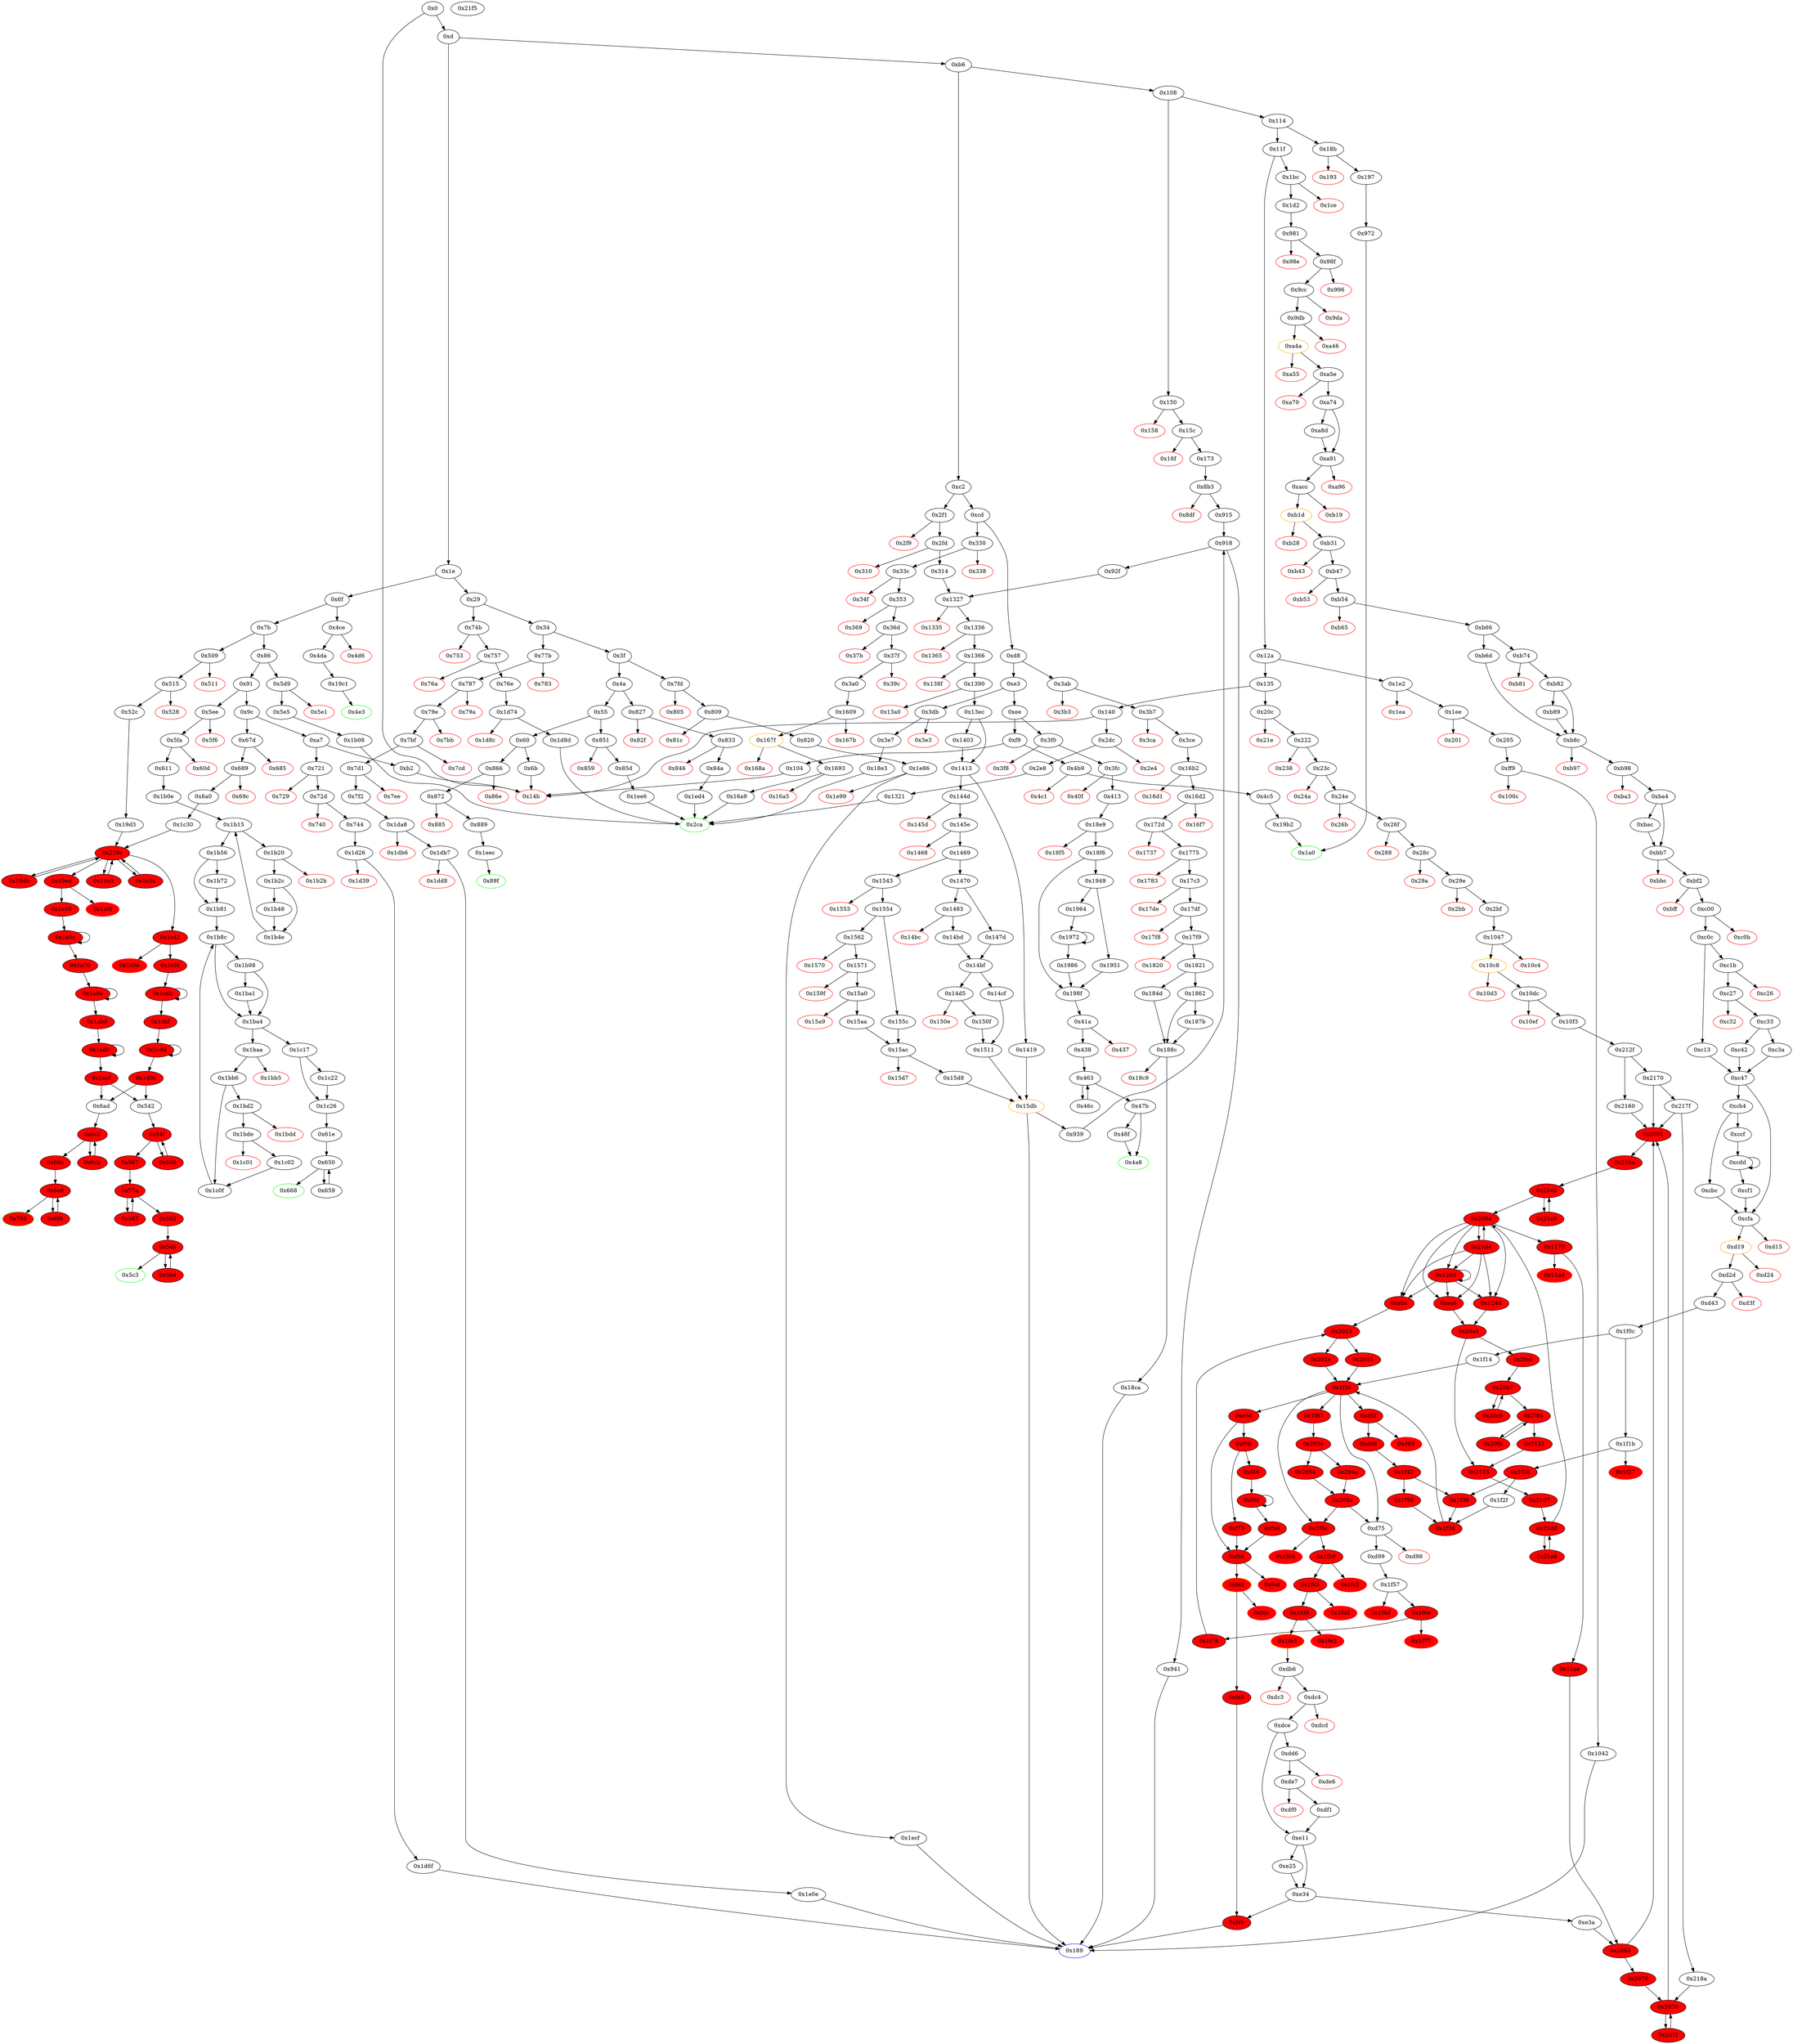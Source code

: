 digraph "" {
"0x10c8" [color=orange, fillcolor=white, id="0x10c8", style=filled, tooltip="Block 0x10c8\n[0x10c8:0x10d2]\n---\nPredecessors: [0x1047]\nSuccessors: [0x10d3, 0x10dc]\n---\n0x10c8 JUMPDEST\n0x10c9 POP\n0x10ca GAS\n0x10cb CALL\n0x10cc ISZERO\n0x10cd DUP1\n0x10ce ISZERO\n0x10cf PUSH2 0x10dc\n0x10d2 JUMPI\n---\n0x10c8: JUMPDEST \n0x10ca: V1540 = GAS\n0x10cb: V1541 = CALL V1540 V1518 V1520 V1526 V1534 V1526 0x20\n0x10cc: V1542 = ISZERO V1541\n0x10ce: V1543 = ISZERO V1542\n0x10cf: V1544 = 0x10dc\n0x10d2: JUMPI 0x10dc V1543\n---\nEntry stack: [V9, 0x2ca, V197, V195, V229, V227, 0x0, V1518, 0xc13517e1, V1520, V1532, 0x20, V1526, V1534, V1526, V1520, V1518, V1536]\nStack pops: 7\nStack additions: [V1542]\nExit stack: [V9, 0x2ca, V197, V195, V229, V227, 0x0, V1518, 0xc13517e1, V1520, V1532, V1542]\n\nDef sites:\nV9: {0xd.0x12}\n0x2ca: {0x20c.0x20d}\nV197: {0x24e.0x254}\nV195: {0x24e.0x250}\nV229: {0x29e.0x2a4}\nV227: {0x29e.0x2a0}\n0x0: {0x1047.0x1070}\nV1518: {0x1047.0x107b}\n0xc13517e1: {0x1047.0x107d}\nV1520: {0x1047.0x1083}\nV1532: {0x1047.0x10a7}\n0x20: {0x1047.0x10aa}\nV1526: {0x1047.0x109b}\nV1534: {0x1047.0x10b5}\nV1526: {0x1047.0x109b}\nV1520: {0x1047.0x1083}\nV1518: {0x1047.0x107b}\nV1536: {0x1047.0x10bd}\n"];
"0x3b7" [fillcolor=white, id="0x3b7", style=filled, tooltip="Block 0x3b7\n[0x3b7:0x3c9]\n---\nPredecessors: [0x3ab]\nSuccessors: [0x3ca, 0x3ce]\n---\n0x3b7 JUMPDEST\n0x3b8 POP\n0x3b9 PUSH2 0x189\n0x3bc PUSH1 0x4\n0x3be DUP1\n0x3bf CALLDATASIZE\n0x3c0 SUB\n0x3c1 PUSH1 0x40\n0x3c3 DUP2\n0x3c4 LT\n0x3c5 ISZERO\n0x3c6 PUSH2 0x3ce\n0x3c9 JUMPI\n---\n0x3b7: JUMPDEST \n0x3b9: V333 = 0x189\n0x3bc: V334 = 0x4\n0x3bf: V335 = CALLDATASIZE\n0x3c0: V336 = SUB V335 0x4\n0x3c1: V337 = 0x40\n0x3c4: V338 = LT V336 0x40\n0x3c5: V339 = ISZERO V338\n0x3c6: V340 = 0x3ce\n0x3c9: JUMPI 0x3ce V339\n---\nEntry stack: [V9, V329]\nStack pops: 1\nStack additions: [0x189, 0x4, V336]\nExit stack: [V9, 0x189, 0x4, V336]\n\nDef sites:\nV9: {0xd.0x12}\nV329: {0x3ab.0x3ac}\n"];
"0xbbc" [color=red, fillcolor=white, id="0xbbc", style=filled, tooltip="Block 0xbbc\n[0xbbc:0xbf1]\n---\nPredecessors: [0xbb7]\nSuccessors: []\n---\n0xbbc PUSH1 0x40\n0xbbe MLOAD\n0xbbf PUSH3 0x461bcd\n0xbc3 PUSH1 0xe5\n0xbc5 SHL\n0xbc6 DUP2\n0xbc7 MSTORE\n0xbc8 PUSH1 0x4\n0xbca ADD\n0xbcb DUP1\n0xbcc DUP1\n0xbcd PUSH1 0x20\n0xbcf ADD\n0xbd0 DUP3\n0xbd1 DUP2\n0xbd2 SUB\n0xbd3 DUP3\n0xbd4 MSTORE\n0xbd5 PUSH1 0x45\n0xbd7 DUP2\n0xbd8 MSTORE\n0xbd9 PUSH1 0x20\n0xbdb ADD\n0xbdc DUP1\n0xbdd PUSH2 0x2224\n0xbe0 PUSH1 0x45\n0xbe2 SWAP2\n0xbe3 CODECOPY\n0xbe4 PUSH1 0x60\n0xbe6 ADD\n0xbe7 SWAP2\n0xbe8 POP\n0xbe9 POP\n0xbea PUSH1 0x40\n0xbec MLOAD\n0xbed DUP1\n0xbee SWAP2\n0xbef SUB\n0xbf0 SWAP1\n0xbf1 REVERT\n---\n0xbbc: V1080 = 0x40\n0xbbe: V1081 = M[0x40]\n0xbbf: V1082 = 0x461bcd\n0xbc3: V1083 = 0xe5\n0xbc5: V1084 = SHL 0xe5 0x461bcd\n0xbc7: M[V1081] = 0x8c379a000000000000000000000000000000000000000000000000000000000\n0xbc8: V1085 = 0x4\n0xbca: V1086 = ADD 0x4 V1081\n0xbcd: V1087 = 0x20\n0xbcf: V1088 = ADD 0x20 V1086\n0xbd2: V1089 = SUB V1088 V1086\n0xbd4: M[V1086] = V1089\n0xbd5: V1090 = 0x45\n0xbd8: M[V1088] = 0x45\n0xbd9: V1091 = 0x20\n0xbdb: V1092 = ADD 0x20 V1088\n0xbdd: V1093 = 0x2224\n0xbe0: V1094 = 0x45\n0xbe3: CODECOPY V1092 0x2224 0x45\n0xbe4: V1095 = 0x60\n0xbe6: V1096 = ADD 0x60 V1092\n0xbea: V1097 = 0x40\n0xbec: V1098 = M[0x40]\n0xbef: V1099 = SUB V1096 V1098\n0xbf1: REVERT V1098 V1099\n---\nEntry stack: [V9, 0x189, V146, V151, V899, V958, V961, V1037, {0x0, 0x1, 0x2}]\nStack pops: 0\nStack additions: []\nExit stack: [V9, 0x189, V146, V151, V899, V958, V961, V1037, {0x0, 0x1, 0x2}]\n\nDef sites:\nV9: {0xd.0x12}\n0x189: {0x1bc.0x1bd}\nV146: {0x1d2.0x1d5}\nV151: {0x1d2.0x1dd}\nV899: {0x9db.0x9e9}\nV958: {0xa74.0xa77}\nV961: {0xa74.0xa7d}\nV1037: {0xb47.0xb49}\n{0x0, 0x1, 0x2}: {0xb89.0xb8a, 0xb6d.0xb6e, 0xb54.0xb57}\n"];
"0x1cdd" [fillcolor=red, id="0x1cdd", style=filled, tooltip="Block 0x1cdd\n[0x1cdd:0x1d0b]\n---\nPredecessors: [0x1cbf, 0x1cdd]\nSuccessors: [0x1cdd, 0x1d0c]\n---\n0x1cdd JUMPDEST\n0x1cde DUP3\n0x1cdf SLOAD\n0x1ce0 PUSH2 0x100\n0x1ce3 DUP4\n0x1ce4 SWAP1\n0x1ce5 EXP\n0x1ce6 SWAP1\n0x1ce7 DIV\n0x1ce8 PUSH1 0xff\n0x1cea AND\n0x1ceb ISZERO\n0x1cec ISZERO\n0x1ced DUP2\n0x1cee MSTORE\n0x1cef PUSH1 0x20\n0x1cf1 PUSH1 0x1\n0x1cf3 SWAP3\n0x1cf4 DUP4\n0x1cf5 ADD\n0x1cf6 DUP2\n0x1cf7 DUP2\n0x1cf8 DIV\n0x1cf9 SWAP5\n0x1cfa DUP6\n0x1cfb ADD\n0x1cfc SWAP5\n0x1cfd SWAP1\n0x1cfe SWAP4\n0x1cff SUB\n0x1d00 SWAP1\n0x1d01 SWAP3\n0x1d02 MUL\n0x1d03 SWAP2\n0x1d04 ADD\n0x1d05 DUP1\n0x1d06 DUP5\n0x1d07 GT\n0x1d08 PUSH2 0x1cdd\n0x1d0b JUMPI\n---\n0x1cdd: JUMPDEST \n0x1cdf: V2577 = S[S2]\n0x1ce0: V2578 = 0x100\n0x1ce5: V2579 = EXP 0x100 S1\n0x1ce7: V2580 = DIV V2577 V2579\n0x1ce8: V2581 = 0xff\n0x1cea: V2582 = AND 0xff V2580\n0x1ceb: V2583 = ISZERO V2582\n0x1cec: V2584 = ISZERO V2583\n0x1cee: M[S0] = V2584\n0x1cef: V2585 = 0x20\n0x1cf1: V2586 = 0x1\n0x1cf5: V2587 = ADD 0x1 S1\n0x1cf8: V2588 = DIV V2587 0x20\n0x1cfb: V2589 = ADD V2588 S2\n0x1cff: V2590 = SUB 0x1 V2588\n0x1d02: V2591 = MUL V2587 V2590\n0x1d04: V2592 = ADD 0x20 S0\n0x1d07: V2593 = GT V2574 V2592\n0x1d08: V2594 = 0x1cdd\n0x1d0b: JUMPI 0x1cdd V2593\n---\nEntry stack: [V9, S30, S29, S28, S27, S26, S25, S24, S23, S22, S21, S20, S19, S18, S17, S16, S15, S14, S13, 0x0, V2550, V2561, V2554, V2563, V2553, V2572, V2563, 0x3, V2574, S2, S1, S0]\nStack pops: 4\nStack additions: [S3, V2589, V2591, V2592]\nExit stack: [V9, S30, S29, S28, S27, S26, S25, S24, S23, S22, S21, S20, S19, S18, S17, S16, S15, S14, S13, 0x0, V2550, V2561, V2554, V2563, V2553, V2572, V2563, 0x3, V2574, V2589, V2591, V2592]\n\nDef sites:\nV9: {0xd.0x12}\nS30: {0x515.0x517, 0xd.0x12}\nS29: {0x689.0x68b, 0xd.0x12, 0x515.0x517, 0x52c.0x52f}\nS28: {0x689.0x68b, 0xd.0x12, 0x52c.0x52f, 0x52c.0x53d, 0x6a0.0x6a3, 0x515.0x517}\nS27: {0x6a0.0x6a8, 0x515.0x517, 0x689.0x68b, 0xd.0x12, 0x52c.0x52f, 0x52c.0x53d, 0x6a0.0x6a3, 0x219c_0x19d3.0x219f}\nS26: {0x6a0.0x6a8, 0x1c30.0x1c31, 0x515.0x517, 0x689.0x68b, 0xd.0x12, 0x52c.0x52f, 0x52c.0x53d, 0x6a0.0x6a3, 0x19e3.0x19e4, 0x219c_0x19d3.0x219f}\nS25: {0x6a0.0x6a8, 0x1c30.0x1c31, 0x515.0x517, 0x689.0x68b, 0xd.0x12, 0x219c_0x1c3a.0x219f, 0x219c_0x19db.0x219f, 0x219c_0x19e3.0x219f, 0x52c.0x52f, 0x6a0.0x6a3, 0x52c.0x53d, 0x219c_0x1c30.0x219f, 0x19e3.0x19e4, 0x219c_0x19d3.0x219f}\nS24: {0x6a0.0x6a8, 0x1c30.0x1c31, 0x515.0x517, 0x689.0x68b, 0xd.0x12, 0x219c_0x19d3.0x219f, 0x219c_0x1c3a.0x219f, 0x219c_0x19e3.0x219f, 0x52c.0x52f, 0x6a0.0x6a3, 0x52c.0x53d, 0x219c_0x1c30.0x219f, 0x19e3.0x19e4, 0x219c_0x19db.0x219f}\nS23: {0x6a0.0x6a8, 0x1c30.0x1c31, 0x515.0x517, 0x689.0x68b, 0xd.0x12, 0x219c_0x1c3a.0x219f, 0x219c_0x19e3.0x219f, 0x219c_0x19d3.0x219f, 0x52c.0x52f, 0x6a0.0x6a3, 0x52c.0x53d, 0x219c_0x1c30.0x219f, 0x19e3.0x19e4, 0x219c_0x19db.0x219f}\nS22: {0x6a0.0x6a8, 0x1c30.0x1c31, 0x515.0x517, 0x689.0x68b, 0xd.0x12, 0x219c_0x1c3a.0x219f, 0x219c_0x19db.0x219f, 0x219c_0x19e3.0x219f, 0x52c.0x52f, 0x6a0.0x6a3, 0x52c.0x53d, 0x219c_0x1c30.0x219f, 0x19e3.0x19e4, 0x219c_0x19d3.0x219f}\nS21: {0x6a0.0x6a8, 0x1c30.0x1c31, 0x515.0x517, 0x689.0x68b, 0xd.0x12, 0x219c_0x1c3a.0x219f, 0x219c_0x19db.0x219f, 0x219c_0x19e3.0x219f, 0x52c.0x52f, 0x6a0.0x6a3, 0x52c.0x53d, 0x219c_0x1c30.0x219f, 0x19e3.0x19e4, 0x219c_0x19d3.0x219f}\nS20: {0x6a0.0x6a8, 0x1c30.0x1c31, 0x515.0x517, 0x689.0x68b, 0xd.0x12, 0x219c_0x19db.0x219f, 0x219c_0x1c3a.0x219f, 0x219c_0x1c30.0x219f, 0x52c.0x53d, 0x6a0.0x6a3, 0x52c.0x52f, 0x219c_0x19e3.0x219f, 0x19e3.0x19e4, 0x219c_0x19d3.0x219f}\nS19: {0x6a0.0x6a8, 0x1c30.0x1c31, 0x515.0x517, 0x689.0x68b, 0xd.0x12, 0x219c_0x1c3a.0x219f, 0x219c_0x19d3.0x219f, 0x219c_0x1c30.0x219f, 0x52c.0x52f, 0x6a0.0x6a3, 0x52c.0x53d, 0x219c_0x19db.0x219f, 0x19e3.0x19e4, 0x219c_0x19e3.0x219f}\nS18: {0x6a0.0x6a8, 0x1c30.0x1c31, 0x515.0x517, 0x689.0x68b, 0xd.0x12, 0x219c_0x1c30.0x219f, 0x219c_0x19d3.0x219f, 0x219c_0x19e3.0x219f, 0x52c.0x52f, 0x6a0.0x6a3, 0x52c.0x53d, 0x219c_0x19db.0x219f, 0x19e3.0x19e4, 0x219c_0x1c3a.0x219f}\nS17: {0x6a0.0x6a8, 0x1c30.0x1c31, 0x515.0x517, 0x689.0x68b, 0xd.0x12, 0x219c_0x19e3.0x219f, 0x219c_0x19d3.0x219f, 0x219c_0x1c3a.0x219f, 0x52c.0x52f, 0x6a0.0x6a3, 0x52c.0x53d, 0x219c_0x19db.0x219f, 0x19e3.0x19e4, 0x219c_0x1c30.0x219f}\nS16: {0x6a0.0x6a3, 0x1c30.0x1c31, 0x515.0x517, 0x219c_0x1c3a.0x219f, 0x219c_0x1c30.0x219f, 0x219c_0x19db.0x219f, 0x52c.0x52f, 0x6a0.0x6a8, 0x52c.0x53d, 0x219c_0x19e3.0x219f, 0x19e3.0x19e4, 0x219c_0x19d3.0x219f}\nS15: {0x6a0.0x6a8, 0x1c30.0x1c31, 0x52c.0x52f, 0x52c.0x53d, 0x219c_0x19db.0x219f, 0x219c_0x1c3a.0x219f, 0x219c_0x19e3.0x219f, 0x19e3.0x19e4, 0x219c_0x1c30.0x219f, 0x219c_0x19d3.0x219f}\nS14: {0x1c30.0x1c31, 0x52c.0x53d, 0x219c_0x1c30.0x219f, 0x219c_0x19db.0x219f, 0x219c_0x1c3a.0x219f, 0x219c_0x19e3.0x219f, 0x19e3.0x19e4, 0x219c_0x19d3.0x219f}\nS13: {0x219c_0x1c30.0x219f, 0x219c_0x19d3.0x219f, 0x219c_0x19e3.0x219f, 0x219c_0x1c3a.0x219f, 0x219c_0x19db.0x219f}\n0x0: {0x1c42.0x1c43}\nV2550: {0x1c5f.0x1c7f}\nV2561: {0x1c5f.0x1c9a}\nV2554: {0x1c5f.0x1c86}\nV2563: {0x1c5f.0x1ca2}\nV2553: {0x1c5f.0x1c84}\nV2572: {0x1cbf.0x1cc4}\nV2563: {0x1c5f.0x1ca2}\n0x3: {0x1cbf.0x1cd3}\nV2574: {0x1cbf.0x1cc8}\nS2: {0x1cdd.0x1cfb, 0x1c5f.0x1ca2}\nS1: {0x1cdd.0x1d02, 0x1cbf.0x1cda}\nS0: {0x1cdd.0x1d04, 0x1cbf.0x1cc4}\n"];
"0x438" [fillcolor=white, id="0x438", style=filled, tooltip="Block 0x438\n[0x438:0x462]\n---\nPredecessors: [0x41a]\nSuccessors: [0x463]\n---\n0x438 JUMPDEST\n0x439 PUSH1 0xff\n0x43b AND\n0x43c DUP2\n0x43d MSTORE\n0x43e PUSH1 0x20\n0x440 ADD\n0x441 DUP4\n0x442 DUP2\n0x443 MSTORE\n0x444 PUSH1 0x20\n0x446 ADD\n0x447 DUP3\n0x448 DUP2\n0x449 SUB\n0x44a DUP3\n0x44b MSTORE\n0x44c DUP7\n0x44d DUP2\n0x44e DUP2\n0x44f MLOAD\n0x450 DUP2\n0x451 MSTORE\n0x452 PUSH1 0x20\n0x454 ADD\n0x455 SWAP2\n0x456 POP\n0x457 DUP1\n0x458 MLOAD\n0x459 SWAP1\n0x45a PUSH1 0x20\n0x45c ADD\n0x45d SWAP1\n0x45e DUP1\n0x45f DUP4\n0x460 DUP4\n0x461 PUSH1 0x0\n---\n0x438: JUMPDEST \n0x439: V382 = 0xff\n0x43b: V383 = AND 0xff V2320\n0x43d: M[V377] = V383\n0x43e: V384 = 0x20\n0x440: V385 = ADD 0x20 V377\n0x443: M[V385] = V2315\n0x444: V386 = 0x20\n0x446: V387 = ADD 0x20 V385\n0x449: V388 = SUB V387 V369\n0x44b: M[V369] = V388\n0x44f: V389 = M[V2263]\n0x451: M[V387] = V389\n0x452: V390 = 0x20\n0x454: V391 = ADD 0x20 V387\n0x458: V392 = M[V2263]\n0x45a: V393 = 0x20\n0x45c: V394 = ADD 0x20 V2263\n0x461: V395 = 0x0\n---\nEntry stack: [V9, 0x41a, V2263, V2317, V2320, V2315, V369, V369, V377, V2320]\nStack pops: 8\nStack additions: [S7, S6, S5, S4, S3, S2, V391, V394, V392, V392, V391, V394, 0x0]\nExit stack: [V9, 0x41a, V2263, V2317, V2320, V2315, V369, V369, V391, V394, V392, V392, V391, V394, 0x0]\n\nDef sites:\nV9: {0xd.0x12}\n0x41a: {0x3fc.0x3fe}\nV2263: {0x18f6.0x190e}\nV2317: {0x198f.0x19a5}\nV2320: {0x198f.0x19ad}\nV2315: {0x198f.0x199e}\nV369: {0x41a.0x41d}\nV369: {0x41a.0x41d}\nV377: {0x41a.0x42c}\nV2320: {0x198f.0x19ad}\n"];
"0x5c3" [color=green, fillcolor=white, id="0x5c3", style=filled, tooltip="Block 0x5c3\n[0x5c3:0x5d8]\n---\nPredecessors: [0x5ab]\nSuccessors: []\n---\n0x5c3 JUMPDEST\n0x5c4 POP\n0x5c5 POP\n0x5c6 POP\n0x5c7 POP\n0x5c8 SWAP1\n0x5c9 POP\n0x5ca ADD\n0x5cb SWAP5\n0x5cc POP\n0x5cd POP\n0x5ce POP\n0x5cf POP\n0x5d0 POP\n0x5d1 PUSH1 0x40\n0x5d3 MLOAD\n0x5d4 DUP1\n0x5d5 SWAP2\n0x5d6 SUB\n0x5d7 SWAP1\n0x5d8 RETURN\n---\n0x5c3: JUMPDEST \n0x5ca: V515 = ADD 0x60 V501\n0x5d1: V516 = 0x40\n0x5d3: V517 = M[0x40]\n0x5d6: V518 = SUB V515 V517\n0x5d8: RETURN V517 V518\n---\nEntry stack: [S19, S18, S17, S16, S15, S14, S13, S12, S11, S10, S9, S8, V473, V501, S5, 0x60, 0x60, V501, S1, S0]\nStack pops: 12\nStack additions: []\nExit stack: [S19, S18, S17, S16, S15, S14, S13, S12]\n\nDef sites:\nS19: {0x6a0.0x6a8, 0x1c30.0x1c31, 0x515.0x517, 0x689.0x68b, 0xd.0x12, 0x52c.0x52f, 0x52c.0x53d, 0x6a0.0x6a3, 0x19e3.0x19e4, 0x219c_0x19d3.0x219f}\nS18: {0x6a0.0x6a8, 0x1c30.0x1c31, 0x515.0x517, 0x689.0x68b, 0xd.0x12, 0x219c_0x19db.0x219f, 0x219c_0x1c3a.0x219f, 0x219c_0x1c30.0x219f, 0x52c.0x52f, 0x6a0.0x6a3, 0x52c.0x53d, 0x219c_0x19e3.0x219f, 0x19e3.0x19e4, 0x219c_0x19d3.0x219f}\nS17: {0x6a0.0x6a8, 0x1c30.0x1c31, 0x515.0x517, 0x689.0x68b, 0xd.0x12, 0x219c_0x19d3.0x219f, 0x219c_0x1c30.0x219f, 0x219c_0x1c3a.0x219f, 0x52c.0x52f, 0x6a0.0x6a3, 0x52c.0x53d, 0x219c_0x19db.0x219f, 0x19e3.0x19e4, 0x219c_0x19e3.0x219f}\nS16: {0x6a0.0x6a8, 0x1c30.0x1c31, 0x515.0x517, 0x689.0x68b, 0xd.0x12, 0x219c_0x19db.0x219f, 0x219c_0x1c30.0x219f, 0x219c_0x19d3.0x219f, 0x52c.0x52f, 0x6a0.0x6a3, 0x52c.0x53d, 0x219c_0x1c3a.0x219f, 0x19e3.0x19e4, 0x219c_0x19e3.0x219f}\nS15: {0x6a0.0x6a8, 0x1c30.0x1c31, 0x515.0x517, 0x689.0x68b, 0xd.0x12, 0x219c_0x19db.0x219f, 0x219c_0x1c30.0x219f, 0x219c_0x1c3a.0x219f, 0x52c.0x52f, 0x6a0.0x6a3, 0x52c.0x53d, 0x219c_0x19e3.0x219f, 0x19e3.0x19e4, 0x219c_0x19d3.0x219f}\nS14: {0x6a0.0x6a8, 0x1c30.0x1c31, 0x515.0x517, 0x689.0x68b, 0xd.0x12, 0x219c_0x19d3.0x219f, 0x219c_0x1c30.0x219f, 0x219c_0x1c3a.0x219f, 0x52c.0x52f, 0x6a0.0x6a3, 0x52c.0x53d, 0x219c_0x19db.0x219f, 0x19e3.0x19e4, 0x219c_0x19e3.0x219f}\nS13: {0x6a0.0x6a8, 0x1c30.0x1c31, 0x515.0x517, 0x689.0x68b, 0xd.0x12, 0x219c_0x19d3.0x219f, 0x219c_0x1c30.0x219f, 0x219c_0x1c3a.0x219f, 0x52c.0x52f, 0x6a0.0x6a3, 0x52c.0x53d, 0x219c_0x19db.0x219f, 0x19e3.0x19e4, 0x219c_0x19e3.0x219f}\nS12: {0x6a0.0x6a8, 0x1c30.0x1c31, 0x515.0x517, 0x689.0x68b, 0xd.0x12, 0x219c_0x19d3.0x219f, 0x219c_0x19e3.0x219f, 0x219c_0x19db.0x219f, 0x52c.0x53d, 0x6a0.0x6a3, 0x52c.0x52f, 0x219c_0x1c3a.0x219f, 0x19e3.0x19e4, 0x219c_0x1c30.0x219f}\nS11: {0x1a10.0x1a42, 0x1c5f.0x1c9a}\nS10: {0x1a70.0x1a75, 0x1c5f.0x1c86}\nS9: {0x1a10.0x1a27, 0x1cbf.0x1cc4}\nS8: {0x1abd.0x1ac2, 0x1c5f.0x1c84}\nV473: {0x542.0x545}\nV501: {0x592.0x59f}\nS5: {0x1abd.0x1ac2, 0x1c5f.0x1c84}\n0x60: {0x592.0x5a5}\n0x60: {0x592.0x5a5}\nV501: {0x592.0x59f}\nS1: {0x1abd.0x1ac2, 0x1c5f.0x1c84}\nS0: {0x592.0x5a9, 0x5b4.0x5be}\n"];
"0x16a5" [color=red, fillcolor=white, id="0x16a5", style=filled, tooltip="Block 0x16a5\n[0x16a5:0x16a8]\n---\nPredecessors: [0x1693]\nSuccessors: []\n---\n0x16a5 PUSH1 0x0\n0x16a7 DUP1\n0x16a8 REVERT\n---\n0x16a5: V2046 = 0x0\n0x16a8: REVERT 0x0 0x0\n---\nEntry stack: [V9, 0x2ca, V315, V313, 0x0, V2040, V2041]\nStack pops: 0\nStack additions: []\nExit stack: [V9, 0x2ca, V315, V313, 0x0, V2040, V2041]\n\nDef sites:\nV9: {0xd.0x12}\n0x2ca: {0x33c.0x33e}\nV315: {0x37f.0x385}\nV313: {0x37f.0x381}\n0x0: {0x1609.0x162a}\nV2040: {0x1693.0x169a}\nV2041: {0x1693.0x169b}\n"];
"0x1562" [fillcolor=white, id="0x1562", style=filled, tooltip="Block 0x1562\n[0x1562:0x156f]\n---\nPredecessors: [0x1554]\nSuccessors: [0x1570, 0x1571]\n---\n0x1562 JUMPDEST\n0x1563 DUP3\n0x1564 PUSH1 0xff\n0x1566 DUP4\n0x1567 AND\n0x1568 PUSH1 0x3\n0x156a DUP2\n0x156b LT\n0x156c PUSH2 0x1571\n0x156f JUMPI\n---\n0x1562: JUMPDEST \n0x1564: V1928 = 0xff\n0x1567: V1929 = AND V1743 0xff\n0x1568: V1930 = 0x3\n0x156b: V1931 = LT V1929 0x3\n0x156c: V1932 = 0x1571\n0x156f: JUMPI 0x1571 V1931\n---\nEntry stack: [V9, 0x189, V108, V117, S8, {0x189, 0x939}, S6, S5, S4, V1718, V1739, V1743, 0x0]\nStack pops: 3\nStack additions: [S2, S1, S0, S2, V1929]\nExit stack: [V9, 0x189, V108, V117, S8, {0x189, 0x939}, S6, S5, S4, V1718, V1739, V1743, 0x0, V1739, V1929]\n\nDef sites:\nV9: {0xd.0x12}\n0x189: {0x15c.0x15e}\nV108: {0x173.0x176}\nV117: {0x173.0x184}\nS8: {0x939.0x93c, 0x915.0x916, 0xd.0x12}\n{0x189, 0x939}: {0x2fd.0x2ff, 0x92f.0x92f}\nS6: {0x173.0x176, 0x314.0x317}\nS5: {0x173.0x184, 0x314.0x326}\nS4: {0x939.0x93c, 0x915.0x916, 0x314.0x32b}\nV1718: {0x1336.0x1344}\nV1739: {0x1366.0x137a}\nV1743: {0x1366.0x1385}\n0x0: {0x13ec.0x13f2}\n"];
"0x15a0" [fillcolor=white, id="0x15a0", style=filled, tooltip="Block 0x15a0\n[0x15a0:0x15a8]\n---\nPredecessors: [0x1571]\nSuccessors: [0x15a9, 0x15aa]\n---\n0x15a0 JUMPDEST\n0x15a1 ADD\n0x15a2 SLOAD\n0x15a3 MUL\n0x15a4 DUP2\n0x15a5 PUSH2 0x15aa\n0x15a8 JUMPI\n---\n0x15a0: JUMPDEST \n0x15a1: V1955 = ADD V1951 V1949\n0x15a2: V1956 = S[V1955]\n0x15a3: V1957 = MUL V1956 V1937\n0x15a5: V1958 = 0x15aa\n0x15a8: JUMPI 0x15aa V1934\n---\nEntry stack: [V9, 0x189, V108, V117, S12, {0x189, 0x939}, S10, S9, S8, V1718, V1739, V1743, 0x0, V1934, V1937, V1949, V1951]\nStack pops: 4\nStack additions: [S3, V1957]\nExit stack: [V9, 0x189, V108, V117, S12, {0x189, 0x939}, S10, S9, S8, V1718, V1739, V1743, 0x0, V1934, V1957]\n\nDef sites:\nV9: {0xd.0x12}\n0x189: {0x15c.0x15e}\nV108: {0x173.0x176}\nV117: {0x173.0x184}\nS12: {0x939.0x93c, 0x915.0x916, 0xd.0x12}\n{0x189, 0x939}: {0x2fd.0x2ff, 0x92f.0x92f}\nS10: {0x173.0x176, 0x314.0x317}\nS9: {0x173.0x184, 0x314.0x326}\nS8: {0x939.0x93c, 0x915.0x916, 0x314.0x32b}\nV1718: {0x1336.0x1344}\nV1739: {0x1366.0x137a}\nV1743: {0x1366.0x1385}\n0x0: {0x13ec.0x13f2}\nV1934: {0x1571.0x1573}\nV1937: {0x1571.0x1578}\nV1949: {0x1571.0x1592}\nV1951: {0x1571.0x1596}\n"];
"0x3ca" [color=red, fillcolor=white, id="0x3ca", style=filled, tooltip="Block 0x3ca\n[0x3ca:0x3cd]\n---\nPredecessors: [0x3b7]\nSuccessors: []\n---\n0x3ca PUSH1 0x0\n0x3cc DUP1\n0x3cd REVERT\n---\n0x3ca: V341 = 0x0\n0x3cd: REVERT 0x0 0x0\n---\nEntry stack: [V9, 0x189, 0x4, V336]\nStack pops: 0\nStack additions: []\nExit stack: [V9, 0x189, 0x4, V336]\n\nDef sites:\nV9: {0xd.0x12}\n0x189: {0x3b7.0x3b9}\n0x4: {0x3b7.0x3bc}\nV336: {0x3b7.0x3c0}\n"];
"0x29" [fillcolor=white, id="0x29", style=filled, tooltip="Block 0x29\n[0x29:0x33]\n---\nPredecessors: [0x1e]\nSuccessors: [0x34, 0x74b]\n---\n0x29 DUP1\n0x2a PUSH4 0x96b2598b\n0x2f EQ\n0x30 PUSH2 0x74b\n0x33 JUMPI\n---\n0x2a: V16 = 0x96b2598b\n0x2f: V17 = EQ 0x96b2598b V9\n0x30: V18 = 0x74b\n0x33: JUMPI 0x74b V17\n---\nEntry stack: [V9]\nStack pops: 1\nStack additions: [S0]\nExit stack: [V9]\n\nDef sites:\nV9: {0xd.0x12}\n"];
"0x7cd" [color=red, fillcolor=white, id="0x7cd", style=filled, tooltip="Block 0x7cd\n[0x7cd:0x7d0]\n---\nPredecessors: [0x7bf]\nSuccessors: []\n---\n0x7cd PUSH1 0x0\n0x7cf DUP1\n0x7d0 REVERT\n---\n0x7cd: V697 = 0x0\n0x7d0: REVERT 0x0 0x0\n---\nEntry stack: [V9, 0x189, V677, V678, 0x4, 0x44, V691]\nStack pops: 0\nStack additions: []\nExit stack: [V9, 0x189, V677, V678, 0x4, 0x44, V691]\n\nDef sites:\nV9: {0xd.0x12}\n0x189: {0x787.0x789}\nV677: {0x79e.0x7a0}\nV678: {0x79e.0x7a4}\n0x4: {0x787.0x78c}\n0x44: {0x79e.0x7a9}\nV691: {0x7bf.0x7c1}\n"];
"0x1adb" [fillcolor=red, id="0x1adb", style=filled, tooltip="Block 0x1adb\n[0x1adb:0x1aee]\n---\nPredecessors: [0x1abd, 0x1adb]\nSuccessors: [0x1adb, 0x1aef]\n---\n0x1adb JUMPDEST\n0x1adc DUP2\n0x1add SLOAD\n0x1ade DUP2\n0x1adf MSTORE\n0x1ae0 PUSH1 0x20\n0x1ae2 ADD\n0x1ae3 SWAP1\n0x1ae4 PUSH1 0x1\n0x1ae6 ADD\n0x1ae7 SWAP1\n0x1ae8 DUP1\n0x1ae9 DUP4\n0x1aea GT\n0x1aeb PUSH2 0x1adb\n0x1aee JUMPI\n---\n0x1adb: JUMPDEST \n0x1add: V2414 = S[S1]\n0x1adf: M[S0] = V2414\n0x1ae0: V2415 = 0x20\n0x1ae2: V2416 = ADD 0x20 S0\n0x1ae4: V2417 = 0x1\n0x1ae6: V2418 = ADD 0x1 S1\n0x1aea: V2419 = GT V2412 V2416\n0x1aeb: V2420 = 0x1adb\n0x1aee: JUMPI 0x1adb V2419\n---\nEntry stack: [V9, S29, S28, S27, S26, S25, S24, S23, S22, S21, S20, S19, S18, S17, S16, S15, S14, S13, S12, V2347, V2360, V2373, V2386, V2362, V2372, V2410, V2372, 0x3, V2412, S1, S0]\nStack pops: 3\nStack additions: [S2, V2418, V2416]\nExit stack: [V9, S29, S28, S27, S26, S25, S24, S23, S22, S21, S20, S19, S18, S17, S16, S15, S14, S13, S12, V2347, V2360, V2373, V2386, V2362, V2372, V2410, V2372, 0x3, V2412, V2418, V2416]\n\nDef sites:\nV9: {0xd.0x12}\nS29: {0x515.0x517, 0xd.0x12}\nS28: {0x689.0x68b, 0xd.0x12, 0x515.0x517, 0x52c.0x52f}\nS27: {0x689.0x68b, 0xd.0x12, 0x52c.0x52f, 0x52c.0x53d, 0x6a0.0x6a3, 0x515.0x517}\nS26: {0x6a0.0x6a8, 0x515.0x517, 0x689.0x68b, 0xd.0x12, 0x52c.0x52f, 0x52c.0x53d, 0x6a0.0x6a3, 0x219c_0x19d3.0x219f}\nS25: {0x6a0.0x6a8, 0x1c30.0x1c31, 0x515.0x517, 0x689.0x68b, 0xd.0x12, 0x52c.0x52f, 0x52c.0x53d, 0x6a0.0x6a3, 0x19e3.0x19e4, 0x219c_0x19d3.0x219f}\nS24: {0x6a0.0x6a8, 0x1c30.0x1c31, 0x515.0x517, 0x689.0x68b, 0xd.0x12, 0x219c_0x19e3.0x219f, 0x219c_0x1c30.0x219f, 0x219c_0x19d3.0x219f, 0x52c.0x52f, 0x6a0.0x6a3, 0x52c.0x53d, 0x219c_0x19db.0x219f, 0x19e3.0x19e4, 0x219c_0x1c3a.0x219f}\nS23: {0x6a0.0x6a8, 0x1c30.0x1c31, 0x515.0x517, 0x689.0x68b, 0xd.0x12, 0x219c_0x19e3.0x219f, 0x219c_0x1c30.0x219f, 0x219c_0x19db.0x219f, 0x52c.0x52f, 0x6a0.0x6a3, 0x52c.0x53d, 0x219c_0x1c3a.0x219f, 0x19e3.0x19e4, 0x219c_0x19d3.0x219f}\nS22: {0x6a0.0x6a8, 0x1c30.0x1c31, 0x515.0x517, 0x689.0x68b, 0xd.0x12, 0x219c_0x19d3.0x219f, 0x219c_0x1c30.0x219f, 0x219c_0x19db.0x219f, 0x52c.0x52f, 0x6a0.0x6a3, 0x52c.0x53d, 0x219c_0x19e3.0x219f, 0x19e3.0x19e4, 0x219c_0x1c3a.0x219f}\nS21: {0x6a0.0x6a8, 0x1c30.0x1c31, 0x515.0x517, 0x689.0x68b, 0xd.0x12, 0x219c_0x19e3.0x219f, 0x219c_0x1c30.0x219f, 0x219c_0x19d3.0x219f, 0x52c.0x52f, 0x6a0.0x6a3, 0x52c.0x53d, 0x219c_0x19db.0x219f, 0x19e3.0x19e4, 0x219c_0x1c3a.0x219f}\nS20: {0x6a0.0x6a8, 0x1c30.0x1c31, 0x515.0x517, 0x689.0x68b, 0xd.0x12, 0x219c_0x19e3.0x219f, 0x219c_0x1c30.0x219f, 0x219c_0x19d3.0x219f, 0x52c.0x52f, 0x6a0.0x6a3, 0x52c.0x53d, 0x219c_0x19db.0x219f, 0x19e3.0x19e4, 0x219c_0x1c3a.0x219f}\nS19: {0x6a0.0x6a8, 0x1c30.0x1c31, 0x515.0x517, 0x689.0x68b, 0xd.0x12, 0x219c_0x1c30.0x219f, 0x219c_0x19e3.0x219f, 0x219c_0x19d3.0x219f, 0x52c.0x53d, 0x6a0.0x6a3, 0x52c.0x52f, 0x219c_0x1c3a.0x219f, 0x19e3.0x19e4, 0x219c_0x19db.0x219f}\nS18: {0x6a0.0x6a8, 0x1c30.0x1c31, 0x515.0x517, 0x689.0x68b, 0xd.0x12, 0x219c_0x1c30.0x219f, 0x219c_0x19db.0x219f, 0x219c_0x19e3.0x219f, 0x52c.0x52f, 0x6a0.0x6a3, 0x52c.0x53d, 0x219c_0x19d3.0x219f, 0x19e3.0x19e4, 0x219c_0x1c3a.0x219f}\nS17: {0x6a0.0x6a8, 0x1c30.0x1c31, 0x515.0x517, 0x689.0x68b, 0xd.0x12, 0x219c_0x19e3.0x219f, 0x219c_0x19db.0x219f, 0x219c_0x1c3a.0x219f, 0x52c.0x52f, 0x6a0.0x6a3, 0x52c.0x53d, 0x219c_0x19d3.0x219f, 0x19e3.0x19e4, 0x219c_0x1c30.0x219f}\nS16: {0x6a0.0x6a8, 0x1c30.0x1c31, 0x515.0x517, 0x689.0x68b, 0xd.0x12, 0x219c_0x1c3a.0x219f, 0x219c_0x19db.0x219f, 0x219c_0x1c30.0x219f, 0x52c.0x52f, 0x6a0.0x6a3, 0x52c.0x53d, 0x219c_0x19d3.0x219f, 0x19e3.0x19e4, 0x219c_0x19e3.0x219f}\nS15: {0x6a0.0x6a3, 0x1c30.0x1c31, 0x515.0x517, 0x219c_0x19db.0x219f, 0x219c_0x19e3.0x219f, 0x219c_0x19d3.0x219f, 0x52c.0x52f, 0x6a0.0x6a8, 0x52c.0x53d, 0x219c_0x1c30.0x219f, 0x19e3.0x19e4, 0x219c_0x1c3a.0x219f}\nS14: {0x6a0.0x6a8, 0x1c30.0x1c31, 0x52c.0x52f, 0x52c.0x53d, 0x219c_0x19db.0x219f, 0x219c_0x1c3a.0x219f, 0x219c_0x19e3.0x219f, 0x19e3.0x19e4, 0x219c_0x1c30.0x219f, 0x219c_0x19d3.0x219f}\nS13: {0x1c30.0x1c31, 0x52c.0x53d, 0x219c_0x1c30.0x219f, 0x219c_0x19db.0x219f, 0x219c_0x1c3a.0x219f, 0x219c_0x19e3.0x219f, 0x19e3.0x19e4, 0x219c_0x19d3.0x219f}\nS12: {0x219c_0x1c3a.0x219f, 0x219c_0x19d3.0x219f, 0x219c_0x19db.0x219f, 0x219c_0x19e3.0x219f, 0x219c_0x1c30.0x219f}\nV2347: {0x19ed.0x19fb}\nV2360: {0x1a10.0x1a23}\nV2373: {0x1a10.0x1a42}\nV2386: {0x1a70.0x1a75}\nV2362: {0x1a10.0x1a27}\nV2372: {0x1a10.0x1a40}\nV2410: {0x1abd.0x1ac2}\nV2372: {0x1a10.0x1a40}\n0x3: {0x1abd.0x1ad1}\nV2412: {0x1abd.0x1ac6}\nS1: {0x1a10.0x1a40, 0x1adb.0x1ae6}\nS0: {0x1adb.0x1ae2, 0x1abd.0x1ac2}\n"];
"0x872" [fillcolor=white, id="0x872", style=filled, tooltip="Block 0x872\n[0x872:0x884]\n---\nPredecessors: [0x866]\nSuccessors: [0x885, 0x889]\n---\n0x872 JUMPDEST\n0x873 POP\n0x874 PUSH2 0x89f\n0x877 PUSH1 0x4\n0x879 DUP1\n0x87a CALLDATASIZE\n0x87b SUB\n0x87c PUSH1 0x40\n0x87e DUP2\n0x87f LT\n0x880 ISZERO\n0x881 PUSH2 0x889\n0x884 JUMPI\n---\n0x872: JUMPDEST \n0x874: V754 = 0x89f\n0x877: V755 = 0x4\n0x87a: V756 = CALLDATASIZE\n0x87b: V757 = SUB V756 0x4\n0x87c: V758 = 0x40\n0x87f: V759 = LT V757 0x40\n0x880: V760 = ISZERO V759\n0x881: V761 = 0x889\n0x884: JUMPI 0x889 V760\n---\nEntry stack: [V9, V750]\nStack pops: 1\nStack additions: [0x89f, 0x4, V757]\nExit stack: [V9, 0x89f, 0x4, V757]\n\nDef sites:\nV9: {0xd.0x12}\nV750: {0x866.0x867}\n"];
"0x138f" [color=red, fillcolor=white, id="0x138f", style=filled, tooltip="Block 0x138f\n[0x138f:0x138f]\n---\nPredecessors: [0x1366]\nSuccessors: []\n---\n0x138f INVALID\n---\n0x138f: INVALID \n---\nEntry stack: [V9, 0x189, V108, V117, S8, {0x189, 0x939}, S6, S5, S4, V1718, V1739, 0x0, V1743]\nStack pops: 0\nStack additions: []\nExit stack: [V9, 0x189, V108, V117, S8, {0x189, 0x939}, S6, S5, S4, V1718, V1739, 0x0, V1743]\n\nDef sites:\nV9: {0xd.0x12}\n0x189: {0x15c.0x15e}\nV108: {0x173.0x176}\nV117: {0x173.0x184}\nS8: {0x939.0x93c, 0x915.0x916, 0xd.0x12}\n{0x189, 0x939}: {0x2fd.0x2ff, 0x92f.0x92f}\nS6: {0x173.0x176, 0x314.0x317}\nS5: {0x173.0x184, 0x314.0x326}\nS4: {0x939.0x93c, 0x915.0x916, 0x314.0x32b}\nV1718: {0x1336.0x1344}\nV1739: {0x1366.0x137a}\n0x0: {0x1366.0x1367}\nV1743: {0x1366.0x1385}\n"];
"0x2123" [fillcolor=red, id="0x2123", style=filled, tooltip="Block 0x2123\n[0x2123:0x212e]\n---\nPredecessors: [0x20a1, 0x2121]\nSuccessors: [0x21d7]\n---\n0x2123 JUMPDEST\n0x2124 POP\n0x2125 PUSH2 0x209d\n0x2128 SWAP3\n0x2129 SWAP2\n0x212a POP\n0x212b PUSH2 0x21d7\n0x212e JUMP\n---\n0x2123: JUMPDEST \n0x2125: V2931 = 0x209d\n0x212b: V2932 = 0x21d7\n0x212e: JUMP 0x21d7\n---\nEntry stack: [S29, S28, S27, S26, S25, S24, S23, S22, S21, S20, S19, V1311, S17, S16, S15, S14, S13, S12, S11, S10, S9, S8, S7, S6, {0xebc, 0x1263}, S4, V2876, S2, S1, S0]\nStack pops: 4\nStack additions: [0x209d, S3, S1]\nExit stack: [S29, S28, S27, S26, S25, S24, S23, S22, S21, S20, S19, V1311, S17, S16, S15, S14, S13, S12, S11, S10, S9, S8, S7, S6, {0xebc, 0x1263}, S4, 0x209d, V2876, S1]\n\nDef sites:\nS29: {}\nS28: {}\nS27: {}\nS26: {}\nS25: {}\nS24: {}\nS23: {}\nS22: {}\nS21: {}\nS20: {}\nS19: {}\nV1311: {0xe3a.0xe3d}\nS17: {0xe3a.0xe98, 0xd.0x12, 0xe3a.0xe3d}\nS16: {0x20c.0x20d, 0xe3a.0xe9a, 0xe3a.0xe3d, 0xe3a.0xe98}\nS15: {0x24e.0x254, 0x11ae.0x11d9, 0xe3a.0xe9a, 0xe3a.0xe98}\nS14: {0xe3a.0xe3d, 0xe3a.0xe98, 0xe3a.0xe9a, 0x11ae.0x11d9, 0x24e.0x250, 0x11ae.0x11e9}\nS13: {0x11ae.0x123f, 0xe3a.0xe98, 0xe3a.0xe3d, 0x29e.0x2a4, 0x2091.0x2093, 0x11ae.0x11e9}\nS12: {0xe3a.0xe9a, 0xe3a.0xe98, 0x29e.0x2a0, 0x2091.0x2093, 0x11ae.0x123f, 0x124d.0x1254, 0x11ae.0x1241, 0xea6.0xead}\nS11: {0xe3a.0xe9a, 0xe3a.0xe3d, 0x124d.0x1254, 0x11ae.0x1241, 0x10f3.0x10f5, 0xea6.0xead, 0x11ae.0x11d9}\nS10: {0xe3a.0xe3d, 0xe3a.0xe98, 0x124d.0x125c, 0x11ae.0x123f, 0x10f3.0x10f9, 0xea6.0xeb5, 0x11ae.0x11e9}\nS9: {0x2123.0x2125, 0xe3a.0xe98, 0xe3a.0xe9a, 0x11ae.0x123f, 0x2091.0x2093, 0x10f3.0x116b}\nS8: {0xe3a.0xe3d, 0xe3a.0xe9a, 0x124d.0x1254, 0x11ae.0x11d9, 0x10f3.0x116d, 0xea6.0xead, 0x11ae.0x1241}\nS7: {0xe3a.0xe98, 0xe3a.0xe3d, 0x124d.0x125c, 0x11ae.0x11e9, 0x10f3.0x116b, 0xea6.0xeb5, 0x11ae.0x123f}\nS6: {0x2091.0x2093, 0x11ae.0x123f, 0xe3a.0xe9a, 0x2123.0x2125, 0xe3a.0xe98}\n{0xebc, 0x1263}: {0x124d.0x1254, 0xea6.0xead}\nS4: {0x124d.0x125c, 0xea6.0xeb5}\nV2876: {0x20a1.0x20a5}\nS2: {0x124d.0x1253, 0x20c0.0x20dc, 0x124d.0x1258, 0xea6.0xeac, 0xea6.0xeb1}\nS1: {0x20c0.0x20ea, 0x20fb.0x2117, 0x124d.0x125c, 0xea6.0xeb5}\nS0: {0x124d.0x1253, 0x20af.0x20b4, 0xea6.0xeac}\n"];
"0x1b72" [fillcolor=white, id="0x1b72", style=filled, tooltip="Block 0x1b72\n[0x1b72:0x1b80]\n---\nPredecessors: [0x1b56]\nSuccessors: [0x1b81]\n---\n0x1b72 DUP2\n0x1b73 PUSH1 0x20\n0x1b75 ADD\n0x1b76 PUSH1 0x20\n0x1b78 DUP3\n0x1b79 MUL\n0x1b7a DUP1\n0x1b7b CALLDATASIZE\n0x1b7c DUP4\n0x1b7d CALLDATACOPY\n0x1b7e ADD\n0x1b7f SWAP1\n0x1b80 POP\n---\n0x1b73: V2461 = 0x20\n0x1b75: V2462 = ADD 0x20 V2452\n0x1b76: V2463 = 0x20\n0x1b79: V2464 = MUL S0 0x20\n0x1b7b: V2465 = CALLDATASIZE\n0x1b7d: CALLDATACOPY V2462 V2465 V2464\n0x1b7e: V2466 = ADD V2464 V2462\n---\nEntry stack: [V9, 0x61e, V538, V541, 0x60, 0x0, S2, V2452, S0]\nStack pops: 2\nStack additions: [S1, V2466]\nExit stack: [V9, 0x61e, V538, V541, 0x60, 0x0, S2, V2452, V2466]\n\nDef sites:\nV9: {0xd.0x12}\n0x61e: {0x5fa.0x5fc}\nV538: {0x611.0x614}\nV541: {0x611.0x619}\n0x60: {0x1b0e.0x1b0f}\n0x0: {0x1b0e.0x1b11}\nS2: {0x1b48.0x1b4c, 0x1b0e.0x1b11}\nV2452: {0x1b56.0x1b5b}\nS0: {0x1b48.0x1b4c, 0x1b0e.0x1b11}\n"];
"0x34f" [color=red, fillcolor=white, id="0x34f", style=filled, tooltip="Block 0x34f\n[0x34f:0x352]\n---\nPredecessors: [0x33c]\nSuccessors: []\n---\n0x34f PUSH1 0x0\n0x351 DUP1\n0x352 REVERT\n---\n0x34f: V294 = 0x0\n0x352: REVERT 0x0 0x0\n---\nEntry stack: [V9, 0x2ca, 0x4, V289]\nStack pops: 0\nStack additions: []\nExit stack: [V9, 0x2ca, 0x4, V289]\n\nDef sites:\nV9: {0xd.0x12}\n0x2ca: {0x33c.0x33e}\n0x4: {0x33c.0x341}\nV289: {0x33c.0x345}\n"];
"0x757" [fillcolor=white, id="0x757", style=filled, tooltip="Block 0x757\n[0x757:0x769]\n---\nPredecessors: [0x74b]\nSuccessors: [0x76a, 0x76e]\n---\n0x757 JUMPDEST\n0x758 POP\n0x759 PUSH2 0x2ca\n0x75c PUSH1 0x4\n0x75e DUP1\n0x75f CALLDATASIZE\n0x760 SUB\n0x761 PUSH1 0x40\n0x763 DUP2\n0x764 LT\n0x765 ISZERO\n0x766 PUSH2 0x76e\n0x769 JUMPI\n---\n0x757: JUMPDEST \n0x759: V650 = 0x2ca\n0x75c: V651 = 0x4\n0x75f: V652 = CALLDATASIZE\n0x760: V653 = SUB V652 0x4\n0x761: V654 = 0x40\n0x764: V655 = LT V653 0x40\n0x765: V656 = ISZERO V655\n0x766: V657 = 0x76e\n0x769: JUMPI 0x76e V656\n---\nEntry stack: [V9, V646]\nStack pops: 1\nStack additions: [0x2ca, 0x4, V653]\nExit stack: [V9, 0x2ca, 0x4, V653]\n\nDef sites:\nV9: {0xd.0x12}\nV646: {0x74b.0x74c}\n"];
"0xb31" [fillcolor=white, id="0xb31", style=filled, tooltip="Block 0xb31\n[0xb31:0xb42]\n---\nPredecessors: [0xb1d]\nSuccessors: [0xb43, 0xb47]\n---\n0xb31 JUMPDEST\n0xb32 POP\n0xb33 POP\n0xb34 POP\n0xb35 POP\n0xb36 PUSH1 0x40\n0xb38 MLOAD\n0xb39 RETURNDATASIZE\n0xb3a PUSH1 0x20\n0xb3c DUP2\n0xb3d LT\n0xb3e ISZERO\n0xb3f PUSH2 0xb47\n0xb42 JUMPI\n---\n0xb31: JUMPDEST \n0xb36: V1029 = 0x40\n0xb38: V1030 = M[0x40]\n0xb39: V1031 = RETURNDATASIZE\n0xb3a: V1032 = 0x20\n0xb3d: V1033 = LT V1031 0x20\n0xb3e: V1034 = ISZERO V1033\n0xb3f: V1035 = 0xb47\n0xb42: JUMPI 0xb47 V1034\n---\nEntry stack: [V9, 0x189, V146, V151, V899, V958, V961, 0x0, V1008, 0x1c3db16d, V1011, V1022]\nStack pops: 4\nStack additions: [V1030, V1031]\nExit stack: [V9, 0x189, V146, V151, V899, V958, V961, 0x0, V1030, V1031]\n\nDef sites:\nV9: {0xd.0x12}\n0x189: {0x1bc.0x1bd}\nV146: {0x1d2.0x1d5}\nV151: {0x1d2.0x1dd}\nV899: {0x9db.0x9e9}\nV958: {0xa74.0xa77}\nV961: {0xa74.0xa7d}\n0x0: {0xacc.0xaec}\nV1008: {0xacc.0xaf7}\n0x1c3db16d: {0xacc.0xaf9}\nV1011: {0xacc.0xb03}\nV1022: {0xb1d.0xb21}\n"];
"0x19c1" [fillcolor=white, id="0x19c1", style=filled, tooltip="Block 0x19c1\n[0x19c1:0x19d2]\n---\nPredecessors: [0x4da]\nSuccessors: [0x4e3]\n---\n0x19c1 JUMPDEST\n0x19c2 PUSH1 0x2\n0x19c4 SLOAD\n0x19c5 PUSH1 0x3\n0x19c7 SLOAD\n0x19c8 PUSH1 0x4\n0x19ca SLOAD\n0x19cb PUSH2 0x2710\n0x19ce SWAP1\n0x19cf SWAP2\n0x19d0 SWAP3\n0x19d1 SWAP4\n0x19d2 JUMP\n---\n0x19c1: JUMPDEST \n0x19c2: V2329 = 0x2\n0x19c4: V2330 = S[0x2]\n0x19c5: V2331 = 0x3\n0x19c7: V2332 = S[0x3]\n0x19c8: V2333 = 0x4\n0x19ca: V2334 = S[0x4]\n0x19cb: V2335 = 0x2710\n0x19d2: JUMP 0x4e3\n---\nEntry stack: [V9, 0x4e3]\nStack pops: 1\nStack additions: [V2330, V2332, V2334, 0x2710]\nExit stack: [V9, V2330, V2332, V2334, 0x2710]\n\nDef sites:\nV9: {0xd.0x12}\n0x4e3: {0x4da.0x4dc}\n"];
"0x37f" [fillcolor=white, id="0x37f", style=filled, tooltip="Block 0x37f\n[0x37f:0x39b]\n---\nPredecessors: [0x36d]\nSuccessors: [0x39c, 0x3a0]\n---\n0x37f JUMPDEST\n0x380 DUP1\n0x381 CALLDATALOAD\n0x382 SWAP1\n0x383 PUSH1 0x20\n0x385 ADD\n0x386 SWAP2\n0x387 DUP5\n0x388 PUSH1 0x1\n0x38a DUP4\n0x38b MUL\n0x38c DUP5\n0x38d ADD\n0x38e GT\n0x38f PUSH1 0x1\n0x391 PUSH1 0x20\n0x393 SHL\n0x394 DUP4\n0x395 GT\n0x396 OR\n0x397 ISZERO\n0x398 PUSH2 0x3a0\n0x39b JUMPI\n---\n0x37f: JUMPDEST \n0x381: V313 = CALLDATALOAD V306\n0x383: V314 = 0x20\n0x385: V315 = ADD 0x20 V306\n0x388: V316 = 0x1\n0x38b: V317 = MUL V313 0x1\n0x38d: V318 = ADD V315 V317\n0x38e: V319 = GT V318 V295\n0x38f: V320 = 0x1\n0x391: V321 = 0x20\n0x393: V322 = SHL 0x20 0x1\n0x395: V323 = GT V313 0x100000000\n0x396: V324 = OR V323 V319\n0x397: V325 = ISZERO V324\n0x398: V326 = 0x3a0\n0x39b: JUMPI 0x3a0 V325\n---\nEntry stack: [V9, 0x2ca, V295, 0x4, 0x24, V306]\nStack pops: 4\nStack additions: [S3, S2, V315, V313, S1]\nExit stack: [V9, 0x2ca, V295, 0x4, V315, V313, 0x24]\n\nDef sites:\nV9: {0xd.0x12}\n0x2ca: {0x33c.0x33e}\nV295: {0x353.0x355}\n0x4: {0x33c.0x341}\n0x24: {0x353.0x35a}\nV306: {0x36d.0x36f}\n"];
"0x820" [fillcolor=white, id="0x820", style=filled, tooltip="Block 0x820\n[0x820:0x826]\n---\nPredecessors: [0x809]\nSuccessors: [0x1e86]\n---\n0x820 JUMPDEST\n0x821 POP\n0x822 CALLDATALOAD\n0x823 PUSH2 0x1e86\n0x826 JUMP\n---\n0x820: JUMPDEST \n0x822: V727 = CALLDATALOAD 0x4\n0x823: V728 = 0x1e86\n0x826: JUMP 0x1e86\n---\nEntry stack: [V9, 0x189, 0x4, V721]\nStack pops: 2\nStack additions: [V727]\nExit stack: [V9, 0x189, V727]\n\nDef sites:\nV9: {0xd.0x12}\n0x189: {0x809.0x80b}\n0x4: {0x809.0x80e}\nV721: {0x809.0x812}\n"];
"0xccf" [fillcolor=white, id="0xccf", style=filled, tooltip="Block 0xccf\n[0xccf:0xcdc]\n---\nPredecessors: [0xcb4]\nSuccessors: [0xcdd]\n---\n0xccf JUMPDEST\n0xcd0 DUP3\n0xcd1 ADD\n0xcd2 SWAP2\n0xcd3 SWAP1\n0xcd4 PUSH1 0x0\n0xcd6 MSTORE\n0xcd7 PUSH1 0x20\n0xcd9 PUSH1 0x0\n0xcdb SHA3\n0xcdc SWAP1\n---\n0xccf: JUMPDEST \n0xcd1: V1179 = ADD V1166 V1154\n0xcd4: V1180 = 0x0\n0xcd6: M[0x0] = V899\n0xcd7: V1181 = 0x20\n0xcd9: V1182 = 0x0\n0xcdb: V1183 = SHA3 0x0 0x20\n---\nEntry stack: [V9, 0x189, V146, V151, V899, V958, V961, V1037, {0x0, 0x1, 0x2}, S10, 0x0, V1163, 0xf23f16e6, V1135, V899, V1142, V1144, V1166, V899, V1154]\nStack pops: 3\nStack additions: [V1179, V1183, S2]\nExit stack: [V9, 0x189, V146, V151, V899, V958, V961, V1037, {0x0, 0x1, 0x2}, S10, 0x0, V1163, 0xf23f16e6, V1135, V899, V1142, V1144, V1179, V1183, V1166]\n\nDef sites:\nV9: {0xd.0x12}\n0x189: {0x1bc.0x1bd}\nV146: {0x1d2.0x1d5}\nV151: {0x1d2.0x1dd}\nV899: {0x9db.0x9e9}\nV958: {0xa74.0xa77}\nV961: {0xa74.0xa7d}\nV1037: {0xb47.0xb49}\n{0x0, 0x1, 0x2}: {0xb89.0xb8a, 0xb6d.0xb6e, 0xb54.0xb57}\nS10: {0xc13.0xc16, 0xc3a.0xc3d, 0xc42.0xc46}\n0x0: {0xc47.0xc8d}\nV1163: {0xc47.0xc9a}\n0xf23f16e6: {0xc47.0xc9c}\nV1135: {0xc47.0xc51}\nV899: {0x9db.0x9e9}\nV1142: {0xc47.0xc63}\nV1144: {0xc47.0xc6a}\nV1166: {0xc47.0xcaa}\nV899: {0x9db.0x9e9}\nV1154: {0xc47.0xc85}\n"];
"0x92f" [fillcolor=white, id="0x92f", style=filled, tooltip="Block 0x92f\n[0x92f:0x938]\n---\nPredecessors: [0x918]\nSuccessors: [0x1327]\n---\n0x92f PUSH2 0x939\n0x932 DUP4\n0x933 DUP4\n0x934 DUP4\n0x935 PUSH2 0x1327\n0x938 JUMP\n---\n0x92f: V829 = 0x939\n0x935: V830 = 0x1327\n0x938: JUMP 0x1327\n---\nEntry stack: [V9, 0x189, V108, V117, S0]\nStack pops: 3\nStack additions: [S2, S1, S0, 0x939, S2, S1, S0]\nExit stack: [V9, 0x189, V108, V117, S0, 0x939, V108, V117, S0]\n\nDef sites:\nV9: {0xd.0x12}\n0x189: {0x15c.0x15e}\nV108: {0x173.0x176}\nV117: {0x173.0x184}\nS0: {0x939.0x93c, 0x915.0x916}\n"];
"0x76a" [color=red, fillcolor=white, id="0x76a", style=filled, tooltip="Block 0x76a\n[0x76a:0x76d]\n---\nPredecessors: [0x757]\nSuccessors: []\n---\n0x76a PUSH1 0x0\n0x76c DUP1\n0x76d REVERT\n---\n0x76a: V658 = 0x0\n0x76d: REVERT 0x0 0x0\n---\nEntry stack: [V9, 0x2ca, 0x4, V653]\nStack pops: 0\nStack additions: []\nExit stack: [V9, 0x2ca, 0x4, V653]\n\nDef sites:\nV9: {0xd.0x12}\n0x2ca: {0x757.0x759}\n0x4: {0x757.0x75c}\nV653: {0x757.0x760}\n"];
"0x150e" [color=red, fillcolor=white, id="0x150e", style=filled, tooltip="Block 0x150e\n[0x150e:0x150e]\n---\nPredecessors: [0x14d5]\nSuccessors: []\n---\n0x150e INVALID\n---\n0x150e: INVALID \n---\nEntry stack: [V9, 0x189, V108, V117, S12, {0x189, 0x939}, S10, S9, S8, V1718, V1739, V1743, 0x0, S3, 0x0, V1891, V1895]\nStack pops: 0\nStack additions: []\nExit stack: [V9, 0x189, V108, V117, S12, {0x189, 0x939}, S10, S9, S8, V1718, V1739, V1743, 0x0, S3, 0x0, V1891, V1895]\n\nDef sites:\nV9: {0xd.0x12}\n0x189: {0x15c.0x15e}\nV108: {0x173.0x176}\nV117: {0x173.0x184}\nS12: {0x939.0x93c, 0x915.0x916, 0xd.0x12}\n{0x189, 0x939}: {0x2fd.0x2ff, 0x92f.0x92f}\nS10: {0x173.0x176, 0x314.0x317}\nS9: {0x173.0x184, 0x314.0x326}\nS8: {0x939.0x93c, 0x915.0x916, 0x314.0x32b}\nV1718: {0x1336.0x1344}\nV1739: {0x1366.0x137a}\nV1743: {0x1366.0x1385}\n0x0: {0x13ec.0x13f2}\nS3: {0x14bd.0x14be, 0x147d.0x147d}\n0x0: {0x14bf.0x14c2}\nV1891: {0x14d5.0x1502}\nV1895: {0x14d5.0x1508}\n"];
"0x1b4e" [fillcolor=white, id="0x1b4e", style=filled, tooltip="Block 0x1b4e\n[0x1b4e:0x1b55]\n---\nPredecessors: [0x1b2c, 0x1b48]\nSuccessors: [0x1b15]\n---\n0x1b4e JUMPDEST\n0x1b4f PUSH1 0x1\n0x1b51 ADD\n0x1b52 PUSH2 0x1b15\n0x1b55 JUMP\n---\n0x1b4e: JUMPDEST \n0x1b4f: V2448 = 0x1\n0x1b51: V2449 = ADD 0x1 S0\n0x1b52: V2450 = 0x1b15\n0x1b55: JUMP 0x1b15\n---\nEntry stack: [V9, 0x61e, V538, V541, 0x60, 0x0, S1, S0]\nStack pops: 1\nStack additions: [V2449]\nExit stack: [V9, 0x61e, V538, V541, 0x60, 0x0, S1, V2449]\n\nDef sites:\nV9: {0xd.0x12}\n0x61e: {0x5fa.0x5fc}\nV538: {0x611.0x614}\nV541: {0x611.0x619}\n0x60: {0x1b0e.0x1b0f}\n0x0: {0x1b0e.0x1b11}\nS1: {0x1b48.0x1b4c, 0x1b0e.0x1b11}\nS0: {0x1b4e.0x1b51, 0x1b0e.0x1b11}\n"];
"0x3ce" [fillcolor=white, id="0x3ce", style=filled, tooltip="Block 0x3ce\n[0x3ce:0x3da]\n---\nPredecessors: [0x3b7]\nSuccessors: [0x16b2]\n---\n0x3ce JUMPDEST\n0x3cf POP\n0x3d0 DUP1\n0x3d1 CALLDATALOAD\n0x3d2 SWAP1\n0x3d3 PUSH1 0x20\n0x3d5 ADD\n0x3d6 CALLDATALOAD\n0x3d7 PUSH2 0x16b2\n0x3da JUMP\n---\n0x3ce: JUMPDEST \n0x3d1: V342 = CALLDATALOAD 0x4\n0x3d3: V343 = 0x20\n0x3d5: V344 = ADD 0x20 0x4\n0x3d6: V345 = CALLDATALOAD 0x24\n0x3d7: V346 = 0x16b2\n0x3da: JUMP 0x16b2\n---\nEntry stack: [V9, 0x189, 0x4, V336]\nStack pops: 2\nStack additions: [V342, V345]\nExit stack: [V9, 0x189, V342, V345]\n\nDef sites:\nV9: {0xd.0x12}\n0x189: {0x3b7.0x3b9}\n0x4: {0x3b7.0x3bc}\nV336: {0x3b7.0x3c0}\n"];
"0x173" [fillcolor=white, id="0x173", style=filled, tooltip="Block 0x173\n[0x173:0x188]\n---\nPredecessors: [0x15c]\nSuccessors: [0x8b3]\n---\n0x173 JUMPDEST\n0x174 POP\n0x175 DUP1\n0x176 CALLDATALOAD\n0x177 SWAP1\n0x178 PUSH1 0x20\n0x17a ADD\n0x17b CALLDATALOAD\n0x17c PUSH1 0x1\n0x17e PUSH1 0x1\n0x180 PUSH1 0xa0\n0x182 SHL\n0x183 SUB\n0x184 AND\n0x185 PUSH2 0x8b3\n0x188 JUMP\n---\n0x173: JUMPDEST \n0x176: V108 = CALLDATALOAD 0x4\n0x178: V109 = 0x20\n0x17a: V110 = ADD 0x20 0x4\n0x17b: V111 = CALLDATALOAD 0x24\n0x17c: V112 = 0x1\n0x17e: V113 = 0x1\n0x180: V114 = 0xa0\n0x182: V115 = SHL 0xa0 0x1\n0x183: V116 = SUB 0x10000000000000000000000000000000000000000 0x1\n0x184: V117 = AND 0xffffffffffffffffffffffffffffffffffffffff V111\n0x185: V118 = 0x8b3\n0x188: JUMP 0x8b3\n---\nEntry stack: [V9, 0x189, 0x4, V102]\nStack pops: 2\nStack additions: [V108, V117]\nExit stack: [V9, 0x189, V108, V117]\n\nDef sites:\nV9: {0xd.0x12}\n0x189: {0x15c.0x15e}\n0x4: {0x15c.0x161}\nV102: {0x15c.0x165}\n"];
"0xbac" [fillcolor=white, id="0xbac", style=filled, tooltip="Block 0xbac\n[0xbac:0xbb6]\n---\nPredecessors: [0xba4]\nSuccessors: [0xbb7]\n---\n0xbac POP\n0xbad PUSH1 0x2\n0xbaf DUP5\n0xbb0 DUP5\n0xbb1 SUB\n0xbb2 DIV\n0xbb3 DUP5\n0xbb4 TIMESTAMP\n0xbb5 SUB\n0xbb6 LT\n---\n0xbad: V1073 = 0x2\n0xbb1: V1074 = SUB V961 V958\n0xbb2: V1075 = DIV V1074 0x2\n0xbb4: V1076 = TIMESTAMP\n0xbb5: V1077 = SUB V1076 V958\n0xbb6: V1078 = LT V1077 V1075\n---\nEntry stack: [V9, 0x189, V146, V151, V899, V958, V961, V1037, {0x0, 0x1, 0x2}, V1071]\nStack pops: 5\nStack additions: [S4, S3, S2, S1, V1078]\nExit stack: [V9, 0x189, V146, V151, V899, V958, V961, V1037, {0x0, 0x1, 0x2}, V1078]\n\nDef sites:\nV9: {0xd.0x12}\n0x189: {0x1bc.0x1bd}\nV146: {0x1d2.0x1d5}\nV151: {0x1d2.0x1dd}\nV899: {0x9db.0x9e9}\nV958: {0xa74.0xa77}\nV961: {0xa74.0xa7d}\nV1037: {0xb47.0xb49}\n{0x0, 0x1, 0x2}: {0xb89.0xb8a, 0xb6d.0xb6e, 0xb54.0xb57}\nV1071: {0xba4.0xba6}\n"];
"0x3b3" [color=red, fillcolor=white, id="0x3b3", style=filled, tooltip="Block 0x3b3\n[0x3b3:0x3b6]\n---\nPredecessors: [0x3ab]\nSuccessors: []\n---\n0x3b3 PUSH1 0x0\n0x3b5 DUP1\n0x3b6 REVERT\n---\n0x3b3: V332 = 0x0\n0x3b6: REVERT 0x0 0x0\n---\nEntry stack: [V9, V329]\nStack pops: 0\nStack additions: []\nExit stack: [V9, V329]\n\nDef sites:\nV9: {0xd.0x12}\nV329: {0x3ab.0x3ac}\n"];
"0x46c" [fillcolor=white, id="0x46c", style=filled, tooltip="Block 0x46c\n[0x46c:0x47a]\n---\nPredecessors: [0x463]\nSuccessors: [0x463]\n---\n0x46c DUP2\n0x46d DUP2\n0x46e ADD\n0x46f MLOAD\n0x470 DUP4\n0x471 DUP3\n0x472 ADD\n0x473 MSTORE\n0x474 PUSH1 0x20\n0x476 ADD\n0x477 PUSH2 0x463\n0x47a JUMP\n---\n0x46e: V399 = ADD S0 V394\n0x46f: V400 = M[V399]\n0x472: V401 = ADD S0 V391\n0x473: M[V401] = V400\n0x474: V402 = 0x20\n0x476: V403 = ADD 0x20 S0\n0x477: V404 = 0x463\n0x47a: JUMP 0x463\n---\nEntry stack: [V9, 0x41a, V2263, V2317, V2320, V2315, V369, V369, V391, V394, V392, V392, V391, V394, S0]\nStack pops: 3\nStack additions: [S2, S1, V403]\nExit stack: [V9, 0x41a, V2263, V2317, V2320, V2315, V369, V369, V391, V394, V392, V392, V391, V394, V403]\n\nDef sites:\nV9: {0xd.0x12}\n0x41a: {0x3fc.0x3fe}\nV2263: {0x18f6.0x190e}\nV2317: {0x198f.0x19a5}\nV2320: {0x198f.0x19ad}\nV2315: {0x198f.0x199e}\nV369: {0x41a.0x41d}\nV369: {0x41a.0x41d}\nV391: {0x438.0x454}\nV394: {0x438.0x45c}\nV392: {0x438.0x458}\nV392: {0x438.0x458}\nV391: {0x438.0x454}\nV394: {0x438.0x45c}\nS0: {0x438.0x461, 0x46c.0x476}\n"];
"0x2070" [fillcolor=red, id="0x2070", style=filled, tooltip="Block 0x2070\n[0x2070:0x2075]\n---\nPredecessors: [0x2063]\nSuccessors: [0x2076]\n---\n0x2070 SWAP2\n0x2071 PUSH1 0x20\n0x2073 MUL\n0x2074 DUP3\n0x2075 ADD\n---\n0x2071: V2861 = 0x20\n0x2073: V2862 = MUL 0x20 0x3\n0x2075: V2863 = ADD S0 0x60\n---\nEntry stack: [S29, S28, S27, S26, S25, S24, S23, S22, S21, V1311, S19, S18, S17, S16, S15, S14, S13, S12, S11, S10, S9, S8, S7, S6, {0xea6, 0x124d}, S4, V2858, 0x3, S1, S0]\nStack pops: 3\nStack additions: [S0, S1, V2863]\nExit stack: [S29, S28, S27, S26, S25, S24, S23, S22, S21, V1311, S19, S18, S17, S16, S15, S14, S13, S12, S11, S10, S9, S8, S7, S6, {0xea6, 0x124d}, S4, V2858, S0, S1, V2863]\n\nDef sites:\nS29: {}\nS28: {}\nS27: {}\nS26: {}\nS25: {}\nS24: {}\nS23: {}\nS22: {}\nS21: {}\nV1311: {0xe3a.0xe3d}\nS19: {0xe3a.0xe3d, 0xe3a.0xe98}\nS18: {0xe3a.0xe98, 0xd.0x12, 0xe3a.0xe9a, 0xe3a.0xe3d}\nS17: {0xe3a.0xe9a, 0xe3a.0xe3d, 0x20c.0x20d, 0xe3a.0xe98}\nS16: {0xe3a.0xe9a, 0xe3a.0xe98, 0xe3a.0xe3d, 0x24e.0x254, 0x2091.0x2093, 0x11ae.0x11d9}\nS15: {0xe3a.0xe3d, 0xe3a.0xe98, 0xe3a.0xe9a, 0x11ae.0x11e9, 0x11ae.0x11d9, 0x124d.0x1254, 0xd.0x12, 0x24e.0x250, 0xea6.0xead}\nS14: {0xe3a.0xe98, 0xe3a.0xe3d, 0xe3a.0xe9a, 0x29e.0x2a4, 0x2091.0x2093, 0x11ae.0x11e9, 0x124d.0x125c, 0x20c.0x20d, 0x11ae.0x123f, 0xea6.0xeb5}\nS13: {0xe3a.0xe9a, 0xe3a.0xe98, 0x29e.0x2a0, 0x2091.0x2093, 0x11ae.0x123f, 0x11ae.0x11d9, 0x124d.0x1254, 0x11ae.0x1241, 0x24e.0x254, 0x2123.0x2125, 0xea6.0xead}\nS12: {0xe3a.0xe9a, 0xe3a.0xe3d, 0xe3a.0xe98, 0x10f3.0x10f5, 0x11ae.0x1241, 0x11ae.0x11e9, 0x124d.0x1254, 0x11ae.0x11d9, 0x24e.0x250, 0xea6.0xead}\nS11: {0xe3a.0xe3d, 0xe3a.0xe98, 0x29e.0x2a4, 0x2091.0x2093, 0x10f3.0x10f9, 0x11ae.0x11e9, 0x124d.0x125c, 0x11ae.0x123f, 0xea6.0xeb5}\nS10: {0xe3a.0xe98, 0xe3a.0xe9a, 0x29e.0x2a0, 0x2091.0x2093, 0x10f3.0x116b, 0x11ae.0x1241, 0x124d.0x1254, 0x11ae.0x123f, 0x2123.0x2125, 0xea6.0xead}\nS9: {0xe3a.0xe9a, 0xe3a.0xe3d, 0xe3a.0xe98, 0x10f3.0x116d, 0x10f3.0x10f5, 0xd75.0xd83, 0x11ae.0x1241, 0x124d.0x1254, 0x11ae.0x11d9, 0xea6.0xead}\nS8: {0xd99.0xda7, 0xd75.0xd83, 0x11ae.0x11d9}\nS7: {0xe3a.0xe3d, 0x11ae.0x11e9}\nS6: {0xe3a.0xe98, 0x11ae.0x123f}\n{0xea6, 0x124d}: {0xe3a.0xe9a, 0x11ae.0x1241}\nS4: {0xe3a.0xe98, 0x11ae.0x123f}\nV2858: {0x2063.0x2068}\n0x3: {0xe3a.0xea0, 0x11ae.0x1247}\nS1: {0xe3a.0xe98, 0x11ae.0x123f}\nS0: {0xe3a.0xe92, 0x11ae.0x1237}\n"];
"0x4b9" [fillcolor=white, id="0x4b9", style=filled, tooltip="Block 0x4b9\n[0x4b9:0x4c0]\n---\nPredecessors: [0xf9]\nSuccessors: [0x4c1, 0x4c5]\n---\n0x4b9 JUMPDEST\n0x4ba CALLVALUE\n0x4bb DUP1\n0x4bc ISZERO\n0x4bd PUSH2 0x4c5\n0x4c0 JUMPI\n---\n0x4b9: JUMPDEST \n0x4ba: V425 = CALLVALUE\n0x4bc: V426 = ISZERO V425\n0x4bd: V427 = 0x4c5\n0x4c0: JUMPI 0x4c5 V426\n---\nEntry stack: [V9]\nStack pops: 0\nStack additions: [V425]\nExit stack: [V9, V425]\n\nDef sites:\nV9: {0xd.0x12}\n"];
"0x1986" [fillcolor=white, id="0x1986", style=filled, tooltip="Block 0x1986\n[0x1986:0x198e]\n---\nPredecessors: [0x1972]\nSuccessors: [0x198f]\n---\n0x1986 DUP3\n0x1987 SWAP1\n0x1988 SUB\n0x1989 PUSH1 0x1f\n0x198b AND\n0x198c DUP3\n0x198d ADD\n0x198e SWAP2\n---\n0x1988: V2306 = SUB V2303 V2294\n0x1989: V2307 = 0x1f\n0x198b: V2308 = AND 0x1f V2306\n0x198d: V2309 = ADD V2294 V2308\n---\nEntry stack: [V9, 0x41a, V2260, V2263, V2260, V2274, V2294, V2301, V2303]\nStack pops: 3\nStack additions: [V2309, S1, S2]\nExit stack: [V9, 0x41a, V2260, V2263, V2260, V2274, V2309, V2301, V2294]\n\nDef sites:\nV9: {0xd.0x12}\n0x41a: {0x3fc.0x3fe}\nV2260: {0x18f6.0x1908}\nV2263: {0x18f6.0x190e}\nV2260: {0x18f6.0x1908}\nV2274: {0x18f6.0x1924}\nV2294: {0x1964.0x1966}\nV2301: {0x1972.0x197a}\nV2303: {0x1972.0x197e}\n"];
"0xb81" [color=red, fillcolor=white, id="0xb81", style=filled, tooltip="Block 0xb81\n[0xb81:0xb81]\n---\nPredecessors: [0xb74]\nSuccessors: []\n---\n0xb81 INVALID\n---\n0xb81: INVALID \n---\nEntry stack: [V9, 0x189, V146, V151, V899, V958, V961, V1037, 0x0, 0x2, V1037]\nStack pops: 0\nStack additions: []\nExit stack: [V9, 0x189, V146, V151, V899, V958, V961, V1037, 0x0, 0x2, V1037]\n\nDef sites:\nV9: {0xd.0x12}\n0x189: {0x1bc.0x1bd}\nV146: {0x1d2.0x1d5}\nV151: {0x1d2.0x1dd}\nV899: {0x9db.0x9e9}\nV958: {0xa74.0xa77}\nV961: {0xa74.0xa7d}\nV1037: {0xb47.0xb49}\n0x0: {0xb54.0xb57}\n0x2: {0xb74.0xb75}\nV1037: {0xb47.0xb49}\n"];
"0x1fb9" [fillcolor=red, id="0x1fb9", style=filled, tooltip="Block 0x1fb9\n[0x1fb9:0x1fc1]\n---\nPredecessors: [0x1f8c]\nSuccessors: [0x1fc2, 0x1fc3]\n---\n0x1fb9 JUMPDEST\n0x1fba PUSH1 0x3\n0x1fbc DUP2\n0x1fbd LT\n0x1fbe PUSH2 0x1fc3\n0x1fc1 JUMPI\n---\n0x1fb9: JUMPDEST \n0x1fba: V2809 = 0x3\n0x1fbd: V2810 = LT S0 0x3\n0x1fbe: V2811 = 0x1fc3\n0x1fc1: JUMPI 0x1fc3 V2810\n---\nEntry stack: [S22, S21, S20, S19, S18, S17, S16, S15, S14, S13, V1238, S11, S10, S9, S8, S7, S6, S5, S4, S3, S2, V2804, S0]\nStack pops: 1\nStack additions: [S0]\nExit stack: [S22, S21, S20, S19, S18, S17, S16, S15, S14, S13, V1238, S11, S10, S9, S8, S7, S6, S5, S4, S3, S2, V2804, S0]\n\nDef sites:\nS22: {}\nS21: {}\nS20: {}\nS19: {}\nS18: {}\nS17: {}\nS16: {}\nS15: {}\nS14: {}\nS13: {}\nV1238: {0xd75.0xd83}\nS11: {0xd99.0xda7, 0xd75.0xd83}\nS10: {0xd99.0xdaa, 0xd99.0xda7, 0xd75.0xd83}\nS9: {0xd99.0xda7, 0xd99.0xdaa}\nS8: {0xd99.0xdaa, 0xd99.0xda7}\nS7: {0xd99.0xda7, 0xd99.0xdaf}\nS6: {0xd99.0xdb0, 0xd99.0xdaf}\nS5: {0xd99.0xdaf, 0xd99.0xdb0}\nS4: {0xd99.0xdb0, 0x202e.0x202f, 0x1f50.0x1f52, 0x1f42.0x1f47, 0x2035.0x2039, 0x1f57.0x1f58}\nS3: {0x1f50.0x1f52, 0x204a.0x204e, 0x1f42.0x1f47, 0x2054.0x205b}\nS2: {0xd99.0xdb0, 0x202e.0x202f, 0x1f50.0x1f52, 0x1f42.0x1f47, 0x2035.0x2039, 0x1f57.0x1f58}\nV2804: {0x1f8c.0x1fa6}\nS0: {0xd99.0xdaa, 0xd99.0xda7}\n"];
"0x11f" [fillcolor=white, id="0x11f", style=filled, tooltip="Block 0x11f\n[0x11f:0x129]\n---\nPredecessors: [0x114]\nSuccessors: [0x12a, 0x1bc]\n---\n0x11f DUP1\n0x120 PUSH4 0x12b3a2c0\n0x125 EQ\n0x126 PUSH2 0x1bc\n0x129 JUMPI\n---\n0x120: V82 = 0x12b3a2c0\n0x125: V83 = EQ 0x12b3a2c0 V9\n0x126: V84 = 0x1bc\n0x129: JUMPI 0x1bc V83\n---\nEntry stack: [V9]\nStack pops: 1\nStack additions: [S0]\nExit stack: [V9]\n\nDef sites:\nV9: {0xd.0x12}\n"];
"0x2160" [fillcolor=white, id="0x2160", style=filled, tooltip="Block 0x2160\n[0x2160:0x216f]\n---\nPredecessors: [0x212f]\nSuccessors: [0x2091]\n---\n0x2160 DUP1\n0x2161 MLOAD\n0x2162 PUSH1 0xff\n0x2164 NOT\n0x2165 AND\n0x2166 DUP4\n0x2167 DUP1\n0x2168 ADD\n0x2169 OR\n0x216a DUP6\n0x216b SSTORE\n0x216c PUSH2 0x2091\n0x216f JUMP\n---\n0x2161: V2956 = M[V1590]\n0x2162: V2957 = 0xff\n0x2164: V2958 = NOT 0xff\n0x2165: V2959 = AND 0xffffffffffffffffffffffffffffffffffffffffffffffffffffffffffffff00 V2956\n0x2168: V2960 = ADD V1585 V1585\n0x2169: V2961 = OR V2960 V2959\n0x216b: S[V1588] = V2961\n0x216c: V2962 = 0x2091\n0x216f: JUMP 0x2091\n---\nEntry stack: [V9, 0x2ca, V197, V195, V229, V227, V1557, V1559, V1588, 0x1179, V1588, V2952, V1585, V2947, V1590]\nStack pops: 5\nStack additions: [S4, S3, S2, S1, S0]\nExit stack: [V9, 0x2ca, V197, V195, V229, V227, V1557, V1559, V1588, 0x1179, V1588, V2952, V1585, V2947, V1590]\n\nDef sites:\nV9: {0xd.0x12}\n0x2ca: {0x20c.0x20d}\nV197: {0x24e.0x254}\nV195: {0x24e.0x250}\nV229: {0x29e.0x2a4}\nV227: {0x29e.0x2a0}\nV1557: {0x10f3.0x10f5}\nV1559: {0x10f3.0x10f9}\nV1588: {0x10f3.0x116b}\n0x1179: {0x10f3.0x116d}\nV1588: {0x10f3.0x116b}\nV2952: {0x212f.0x2156}\nV1585: {0x10f3.0x1163}\nV2947: {0x212f.0x214c}\nV1590: {0x10f3.0x1173}\n"];
"0xdb6" [fillcolor=white, id="0xdb6", style=filled, tooltip="Block 0xdb6\n[0xdb6:0xdc2]\n---\nPredecessors: [0x1fe3]\nSuccessors: [0xdc3, 0xdc4]\n---\n0xdb6 JUMPDEST\n0xdb7 DUP3\n0xdb8 DUP2\n0xdb9 DUP13\n0xdba PUSH1 0x2\n0xdbc DUP2\n0xdbd GT\n0xdbe ISZERO\n0xdbf PUSH2 0xdc4\n0xdc2 JUMPI\n---\n0xdb6: JUMPDEST \n0xdba: V1256 = 0x2\n0xdbd: V1257 = GT S10 0x2\n0xdbe: V1258 = ISZERO V1257\n0xdbf: V1259 = 0xdc4\n0xdc2: JUMPI 0xdc4 V1258\n---\nEntry stack: [S11, S10, S9, S8, S7, S6, S5, S4, S3, S2, V1238, S0]\nStack pops: 11\nStack additions: [S10, S9, S8, S7, S6, S5, S4, S3, S2, S1, S0, S2, S0, S10]\nExit stack: [S11, S10, S9, S8, S7, S6, S5, S4, S3, S2, V1238, S0, S2, S0, S10]\n\nDef sites:\nS11: {}\nS10: {}\nS9: {}\nS8: {}\nS7: {}\nS6: {}\nS5: {}\nS4: {}\nS3: {}\nS2: {}\nV1238: {0xd75.0xd83}\nS0: {0xd99.0xda7, 0xd75.0xd83}\n"];
"0x114" [fillcolor=white, id="0x114", style=filled, tooltip="Block 0x114\n[0x114:0x11e]\n---\nPredecessors: [0x108]\nSuccessors: [0x11f, 0x18b]\n---\n0x114 DUP1\n0x115 PUSH4 0xc340a24\n0x11a EQ\n0x11b PUSH2 0x18b\n0x11e JUMPI\n---\n0x115: V79 = 0xc340a24\n0x11a: V80 = EQ 0xc340a24 V9\n0x11b: V81 = 0x18b\n0x11e: JUMPI 0x18b V80\n---\nEntry stack: [V9]\nStack pops: 1\nStack additions: [S0]\nExit stack: [V9]\n\nDef sites:\nV9: {0xd.0x12}\n"];
"0x1b81" [fillcolor=white, id="0x1b81", style=filled, tooltip="Block 0x1b81\n[0x1b81:0x1b8b]\n---\nPredecessors: [0x1b56, 0x1b72]\nSuccessors: [0x1b8c]\n---\n0x1b81 JUMPDEST\n0x1b82 POP\n0x1b83 SWAP3\n0x1b84 POP\n0x1b85 PUSH1 0x1\n0x1b87 SWAP2\n0x1b88 POP\n0x1b89 PUSH1 0x0\n0x1b8b DUP6\n---\n0x1b81: JUMPDEST \n0x1b85: V2467 = 0x1\n0x1b89: V2468 = 0x0\n---\nEntry stack: [V9, 0x61e, V538, V541, 0x60, 0x0, S2, V2452, S0]\nStack pops: 7\nStack additions: [S6, S5, S1, 0x1, S2, 0x0, S6]\nExit stack: [V9, 0x61e, V538, V541, V2452, 0x1, S2, 0x0, V538]\n\nDef sites:\nV9: {0xd.0x12}\n0x61e: {0x5fa.0x5fc}\nV538: {0x611.0x614}\nV541: {0x611.0x619}\n0x60: {0x1b0e.0x1b0f}\n0x0: {0x1b0e.0x1b11}\nS2: {0x1b48.0x1b4c, 0x1b0e.0x1b11}\nV2452: {0x1b56.0x1b5b}\nS0: {0x1b48.0x1b4c, 0x1b72.0x1b7e, 0x1b0e.0x1b11}\n"];
"0xdc3" [color=red, fillcolor=white, id="0xdc3", style=filled, tooltip="Block 0xdc3\n[0xdc3:0xdc3]\n---\nPredecessors: [0xdb6]\nSuccessors: []\n---\n0xdc3 INVALID\n---\n0xdc3: INVALID \n---\nEntry stack: [S14, S13, S12, S11, S10, S9, S8, S7, S6, S5, V1238, S3, S2, S1, S0]\nStack pops: 0\nStack additions: []\nExit stack: [S14, S13, S12, S11, S10, S9, S8, S7, S6, S5, V1238, S3, S2, S1, S0]\n\nDef sites:\nS14: {}\nS13: {}\nS12: {}\nS11: {}\nS10: {}\nS9: {}\nS8: {}\nS7: {}\nS6: {}\nS5: {}\nV1238: {0xd75.0xd83}\nS3: {0xd99.0xda7, 0xd75.0xd83}\nS2: {}\nS1: {0xd99.0xda7, 0xd75.0xd83}\nS0: {}\n"];
"0x1554" [fillcolor=white, id="0x1554", style=filled, tooltip="Block 0x1554\n[0x1554:0x155b]\n---\nPredecessors: [0x1543]\nSuccessors: [0x155c, 0x1562]\n---\n0x1554 JUMPDEST\n0x1555 ADD\n0x1556 SLOAD\n0x1557 GT\n0x1558 PUSH2 0x1562\n0x155b JUMPI\n---\n0x1554: JUMPDEST \n0x1555: V1922 = ADD V1918 V1739\n0x1556: V1923 = S[V1922]\n0x1557: V1924 = GT V1923 0x0\n0x1558: V1925 = 0x1562\n0x155b: JUMPI 0x1562 V1924\n---\nEntry stack: [V9, 0x189, V108, V117, S11, {0x189, 0x939}, S9, S8, S7, V1718, V1739, V1743, 0x0, 0x0, V1739, V1918]\nStack pops: 3\nStack additions: []\nExit stack: [V9, 0x189, V108, V117, S11, {0x189, 0x939}, S9, S8, S7, V1718, V1739, V1743, 0x0]\n\nDef sites:\nV9: {0xd.0x12}\n0x189: {0x15c.0x15e}\nV108: {0x173.0x176}\nV117: {0x173.0x184}\nS11: {0x939.0x93c, 0x915.0x916, 0xd.0x12}\n{0x189, 0x939}: {0x2fd.0x2ff, 0x92f.0x92f}\nS9: {0x173.0x176, 0x314.0x317}\nS8: {0x173.0x184, 0x314.0x326}\nS7: {0x939.0x93c, 0x915.0x916, 0x314.0x32b}\nV1718: {0x1336.0x1344}\nV1739: {0x1366.0x137a}\nV1743: {0x1366.0x1385}\n0x0: {0x13ec.0x13f2}\n0x0: {0x1543.0x1544}\nV1739: {0x1366.0x137a}\nV1918: {0x1543.0x154a}\n"];
"0x20c0" [fillcolor=red, id="0x20c0", style=filled, tooltip="Block 0x20c0\n[0x20c0:0x20f3]\n---\nPredecessors: [0x20b7]\nSuccessors: [0x20b7]\n---\n0x20c0 DUP4\n0x20c1 MLOAD\n0x20c2 DUP4\n0x20c3 DUP3\n0x20c4 PUSH2 0x100\n0x20c7 EXP\n0x20c8 DUP2\n0x20c9 SLOAD\n0x20ca DUP2\n0x20cb PUSH1 0xff\n0x20cd MUL\n0x20ce NOT\n0x20cf AND\n0x20d0 SWAP1\n0x20d1 DUP4\n0x20d2 ISZERO\n0x20d3 ISZERO\n0x20d4 MUL\n0x20d5 OR\n0x20d6 SWAP1\n0x20d7 SSTORE\n0x20d8 POP\n0x20d9 SWAP3\n0x20da PUSH1 0x20\n0x20dc ADD\n0x20dd SWAP3\n0x20de PUSH1 0x1\n0x20e0 ADD\n0x20e1 PUSH1 0x20\n0x20e3 DUP2\n0x20e4 PUSH1 0x0\n0x20e6 ADD\n0x20e7 DIV\n0x20e8 SWAP3\n0x20e9 DUP4\n0x20ea ADD\n0x20eb SWAP3\n0x20ec PUSH1 0x1\n0x20ee SUB\n0x20ef MUL\n0x20f0 PUSH2 0x20b7\n0x20f3 JUMP\n---\n0x20c1: V2886 = M[S3]\n0x20c4: V2887 = 0x100\n0x20c7: V2888 = EXP 0x100 S0\n0x20c9: V2889 = S[S2]\n0x20cb: V2890 = 0xff\n0x20cd: V2891 = MUL 0xff V2888\n0x20ce: V2892 = NOT V2891\n0x20cf: V2893 = AND V2892 V2889\n0x20d2: V2894 = ISZERO V2886\n0x20d3: V2895 = ISZERO V2894\n0x20d4: V2896 = MUL V2895 V2888\n0x20d5: V2897 = OR V2896 V2893\n0x20d7: S[S2] = V2897\n0x20da: V2898 = 0x20\n0x20dc: V2899 = ADD 0x20 S3\n0x20de: V2900 = 0x1\n0x20e0: V2901 = ADD 0x1 S0\n0x20e1: V2902 = 0x20\n0x20e4: V2903 = 0x0\n0x20e6: V2904 = ADD 0x0 V2901\n0x20e7: V2905 = DIV V2904 0x20\n0x20ea: V2906 = ADD V2905 S2\n0x20ec: V2907 = 0x1\n0x20ee: V2908 = SUB 0x1 V2905\n0x20ef: V2909 = MUL V2908 V2901\n0x20f0: V2910 = 0x20b7\n0x20f3: JUMP 0x20b7\n---\nEntry stack: [S29, S28, S27, S26, S25, S24, S23, S22, S21, S20, V1311, S18, S17, S16, S15, S14, S13, S12, S11, S10, S9, S8, S7, {0xebc, 0x1263}, S5, V2876, S3, S2, V2881, S0]\nStack pops: 4\nStack additions: [V2899, V2906, S1, V2909]\nExit stack: [S29, S28, S27, S26, S25, S24, S23, S22, S21, S20, V1311, S18, S17, S16, S15, S14, S13, S12, S11, S10, S9, S8, S7, {0xebc, 0x1263}, S5, V2876, V2899, V2906, V2881, V2909]\n\nDef sites:\nS29: {}\nS28: {}\nS27: {}\nS26: {}\nS25: {}\nS24: {}\nS23: {}\nS22: {}\nS21: {}\nS20: {}\nV1311: {0xe3a.0xe3d}\nS18: {0xe3a.0xe98, 0xd.0x12, 0xe3a.0xe3d}\nS17: {0x20c.0x20d, 0xe3a.0xe9a, 0xe3a.0xe3d, 0xe3a.0xe98}\nS16: {0x24e.0x254, 0x11ae.0x11d9, 0xe3a.0xe9a, 0xe3a.0xe98}\nS15: {0xe3a.0xe3d, 0xe3a.0xe98, 0xe3a.0xe9a, 0x11ae.0x11d9, 0x24e.0x250, 0x11ae.0x11e9}\nS14: {0x11ae.0x123f, 0xe3a.0xe98, 0xe3a.0xe3d, 0x29e.0x2a4, 0x2091.0x2093, 0x11ae.0x11e9}\nS13: {0xe3a.0xe9a, 0xe3a.0xe98, 0x29e.0x2a0, 0x2091.0x2093, 0x11ae.0x123f, 0x124d.0x1254, 0x11ae.0x1241, 0xea6.0xead}\nS12: {0xe3a.0xe9a, 0xe3a.0xe3d, 0x124d.0x1254, 0x11ae.0x1241, 0x10f3.0x10f5, 0xea6.0xead, 0x11ae.0x11d9}\nS11: {0xe3a.0xe3d, 0xe3a.0xe98, 0x124d.0x125c, 0x11ae.0x123f, 0x10f3.0x10f9, 0xea6.0xeb5, 0x11ae.0x11e9}\nS10: {0x2123.0x2125, 0xe3a.0xe98, 0xe3a.0xe9a, 0x11ae.0x123f, 0x2091.0x2093, 0x10f3.0x116b}\nS9: {0xe3a.0xe3d, 0xe3a.0xe9a, 0x124d.0x1254, 0x11ae.0x11d9, 0x10f3.0x116d, 0xea6.0xead, 0x11ae.0x1241}\nS8: {0xe3a.0xe98, 0xe3a.0xe3d, 0x124d.0x125c, 0x11ae.0x11e9, 0x10f3.0x116b, 0xea6.0xeb5, 0x11ae.0x123f}\nS7: {0x2091.0x2093, 0x11ae.0x123f, 0xe3a.0xe9a, 0x2123.0x2125, 0xe3a.0xe98}\n{0xebc, 0x1263}: {0x124d.0x1254, 0xea6.0xead}\nS5: {0x124d.0x125c, 0xea6.0xeb5}\nV2876: {0x20a1.0x20a5}\nS3: {0x20c0.0x20dc, 0x124d.0x1253, 0xea6.0xeac}\nS2: {0x20c0.0x20ea, 0x124d.0x125c, 0xea6.0xeb5}\nV2881: {0x20af.0x20b4}\nS0: {0x20c0.0x20ef, 0x20af.0x20b5}\n"];
"0x3e3" [color=red, fillcolor=white, id="0x3e3", style=filled, tooltip="Block 0x3e3\n[0x3e3:0x3e6]\n---\nPredecessors: [0x3db]\nSuccessors: []\n---\n0x3e3 PUSH1 0x0\n0x3e5 DUP1\n0x3e6 REVERT\n---\n0x3e3: V350 = 0x0\n0x3e6: REVERT 0x0 0x0\n---\nEntry stack: [V9, V347]\nStack pops: 0\nStack additions: []\nExit stack: [V9, V347]\n\nDef sites:\nV9: {0xd.0x12}\nV347: {0x3db.0x3dc}\n"];
"0x583" [fillcolor=red, id="0x583", style=filled, tooltip="Block 0x583\n[0x583:0x591]\n---\nPredecessors: [0x57a]\nSuccessors: [0x57a]\n---\n0x583 DUP2\n0x584 DUP2\n0x585 ADD\n0x586 MLOAD\n0x587 DUP4\n0x588 DUP3\n0x589 ADD\n0x58a MSTORE\n0x58b PUSH1 0x20\n0x58d ADD\n0x58e PUSH2 0x57a\n0x591 JUMP\n---\n0x585: V493 = ADD S0 S1\n0x586: V494 = M[V493]\n0x589: V495 = ADD S0 V485\n0x58a: M[V495] = V494\n0x58b: V496 = 0x20\n0x58d: V497 = ADD 0x20 S0\n0x58e: V498 = 0x57a\n0x591: JUMP 0x57a\n---\nEntry stack: [S20, S19, S18, S17, S16, S15, S14, S13, S12, S11, S10, S9, S8, V473, V485, S5, 0x60, 0x60, V485, S1, S0]\nStack pops: 3\nStack additions: [S2, S1, V497]\nExit stack: [S20, S19, S18, S17, S16, S15, S14, S13, S12, S11, S10, S9, S8, V473, V485, S5, 0x60, 0x60, V485, S1, V497]\n\nDef sites:\nS20: {0x6a0.0x6a8, 0x515.0x517, 0x689.0x68b, 0xd.0x12, 0x52c.0x52f, 0x52c.0x53d, 0x6a0.0x6a3, 0x219c_0x19d3.0x219f}\nS19: {0x6a0.0x6a8, 0x1c30.0x1c31, 0x515.0x517, 0x689.0x68b, 0xd.0x12, 0x52c.0x52f, 0x52c.0x53d, 0x6a0.0x6a3, 0x19e3.0x19e4, 0x219c_0x19d3.0x219f}\nS18: {0x6a0.0x6a8, 0x1c30.0x1c31, 0x515.0x517, 0x689.0x68b, 0xd.0x12, 0x219c_0x19d3.0x219f, 0x219c_0x19e3.0x219f, 0x219c_0x19db.0x219f, 0x52c.0x52f, 0x6a0.0x6a3, 0x52c.0x53d, 0x219c_0x1c3a.0x219f, 0x19e3.0x19e4, 0x219c_0x1c30.0x219f}\nS17: {0x6a0.0x6a8, 0x1c30.0x1c31, 0x515.0x517, 0x689.0x68b, 0xd.0x12, 0x219c_0x19e3.0x219f, 0x219c_0x19db.0x219f, 0x219c_0x19d3.0x219f, 0x52c.0x52f, 0x6a0.0x6a3, 0x52c.0x53d, 0x219c_0x1c30.0x219f, 0x19e3.0x19e4, 0x219c_0x1c3a.0x219f}\nS16: {0x6a0.0x6a8, 0x1c30.0x1c31, 0x515.0x517, 0x689.0x68b, 0xd.0x12, 0x219c_0x19e3.0x219f, 0x219c_0x1c3a.0x219f, 0x219c_0x19db.0x219f, 0x52c.0x52f, 0x6a0.0x6a3, 0x52c.0x53d, 0x219c_0x1c30.0x219f, 0x19e3.0x19e4, 0x219c_0x19d3.0x219f}\nS15: {0x6a0.0x6a8, 0x1c30.0x1c31, 0x515.0x517, 0x689.0x68b, 0xd.0x12, 0x219c_0x19d3.0x219f, 0x219c_0x19e3.0x219f, 0x219c_0x19db.0x219f, 0x52c.0x52f, 0x6a0.0x6a3, 0x52c.0x53d, 0x219c_0x1c30.0x219f, 0x19e3.0x19e4, 0x219c_0x1c3a.0x219f}\nS14: {0x6a0.0x6a8, 0x1c30.0x1c31, 0x515.0x517, 0x689.0x68b, 0xd.0x12, 0x219c_0x19e3.0x219f, 0x219c_0x19db.0x219f, 0x219c_0x19d3.0x219f, 0x52c.0x52f, 0x6a0.0x6a3, 0x52c.0x53d, 0x219c_0x1c30.0x219f, 0x19e3.0x19e4, 0x219c_0x1c3a.0x219f}\nS13: {0x6a0.0x6a8, 0x1c30.0x1c31, 0x515.0x517, 0x689.0x68b, 0xd.0x12, 0x219c_0x19e3.0x219f, 0x219c_0x19db.0x219f, 0x219c_0x19d3.0x219f, 0x52c.0x52f, 0x6a0.0x6a3, 0x52c.0x53d, 0x219c_0x1c30.0x219f, 0x19e3.0x19e4, 0x219c_0x1c3a.0x219f}\nS12: {0x6a0.0x6a8, 0x1c30.0x1c31, 0x515.0x517, 0x689.0x68b, 0xd.0x12, 0x219c_0x1c30.0x219f, 0x219c_0x1c3a.0x219f, 0x219c_0x19d3.0x219f, 0x52c.0x53d, 0x6a0.0x6a3, 0x52c.0x52f, 0x219c_0x19e3.0x219f, 0x19e3.0x19e4, 0x219c_0x19db.0x219f}\nS11: {0x1a10.0x1a42, 0x1c5f.0x1c9a}\nS10: {0x1a70.0x1a75, 0x1c5f.0x1c86}\nS9: {0x1a10.0x1a27, 0x1cbf.0x1cc4}\nS8: {0x1abd.0x1ac2, 0x1c5f.0x1c84}\nV473: {0x542.0x545}\nV485: {0x567.0x56e}\nS5: {0x1a70.0x1a75, 0x1c5f.0x1c86}\n0x60: {0x567.0x574}\n0x60: {0x567.0x574}\nV485: {0x567.0x56e}\nS1: {0x1a70.0x1a75, 0x1c5f.0x1c86}\nS0: {0x583.0x58d, 0x567.0x578}\n"];
"0x1483" [fillcolor=white, id="0x1483", style=filled, tooltip="Block 0x1483\n[0x1483:0x14bb]\n---\nPredecessors: [0x1470]\nSuccessors: [0x14bc, 0x14bd]\n---\n0x1483 JUMPDEST\n0x1484 DUP4\n0x1485 PUSH1 0x2\n0x1487 ADD\n0x1488 SLOAD\n0x1489 DUP5\n0x148a PUSH1 0x1\n0x148c ADD\n0x148d SLOAD\n0x148e PUSH1 0x4\n0x1490 DUP7\n0x1491 ADD\n0x1492 SLOAD\n0x1493 PUSH1 0x1\n0x1495 PUSH1 0x1\n0x1497 PUSH1 0xa0\n0x1499 SHL\n0x149a SUB\n0x149b DUP11\n0x149c AND\n0x149d PUSH1 0x0\n0x149f SWAP1\n0x14a0 DUP2\n0x14a1 MSTORE\n0x14a2 PUSH1 0x5\n0x14a4 DUP9\n0x14a5 ADD\n0x14a6 PUSH1 0x20\n0x14a8 MSTORE\n0x14a9 PUSH1 0x40\n0x14ab SWAP1\n0x14ac SHA3\n0x14ad SWAP3\n0x14ae SWAP1\n0x14af SWAP2\n0x14b0 ADD\n0x14b1 SWAP2\n0x14b2 PUSH1 0x1\n0x14b4 ADD\n0x14b5 SLOAD\n0x14b6 MUL\n0x14b7 DUP2\n0x14b8 PUSH2 0x14bd\n0x14bb JUMPI\n---\n0x1483: JUMPDEST \n0x1485: V1834 = 0x2\n0x1487: V1835 = ADD 0x2 V1739\n0x1488: V1836 = S[V1835]\n0x148a: V1837 = 0x1\n0x148c: V1838 = ADD 0x1 V1739\n0x148d: V1839 = S[V1838]\n0x148e: V1840 = 0x4\n0x1491: V1841 = ADD V1739 0x4\n0x1492: V1842 = S[V1841]\n0x1493: V1843 = 0x1\n0x1495: V1844 = 0x1\n0x1497: V1845 = 0xa0\n0x1499: V1846 = SHL 0xa0 0x1\n0x149a: V1847 = SUB 0x10000000000000000000000000000000000000000 0x1\n0x149c: V1848 = AND S6 0xffffffffffffffffffffffffffffffffffffffff\n0x149d: V1849 = 0x0\n0x14a1: M[0x0] = V1848\n0x14a2: V1850 = 0x5\n0x14a5: V1851 = ADD V1739 0x5\n0x14a6: V1852 = 0x20\n0x14a8: M[0x20] = V1851\n0x14a9: V1853 = 0x40\n0x14ac: V1854 = SHA3 0x0 0x40\n0x14b0: V1855 = ADD V1839 V1836\n0x14b2: V1856 = 0x1\n0x14b4: V1857 = ADD 0x1 V1854\n0x14b5: V1858 = S[V1857]\n0x14b6: V1859 = MUL V1858 V1842\n0x14b8: V1860 = 0x14bd\n0x14bb: JUMPI 0x14bd V1855\n---\nEntry stack: [V9, 0x189, V108, V117, S9, {0x189, 0x939}, S7, S6, S5, V1718, V1739, V1743, 0x0, 0x0]\nStack pops: 7\nStack additions: [S6, S5, S4, S3, S2, S1, S0, V1855, V1859]\nExit stack: [V9, 0x189, V108, V117, S9, {0x189, 0x939}, S7, S6, S5, V1718, V1739, V1743, 0x0, 0x0, V1855, V1859]\n\nDef sites:\nV9: {0xd.0x12}\n0x189: {0x15c.0x15e}\nV108: {0x173.0x176}\nV117: {0x173.0x184}\nS9: {0x939.0x93c, 0x915.0x916, 0xd.0x12}\n{0x189, 0x939}: {0x2fd.0x2ff, 0x92f.0x92f}\nS7: {0x173.0x176, 0x314.0x317}\nS6: {0x173.0x184, 0x314.0x326}\nS5: {0x939.0x93c, 0x915.0x916, 0x314.0x32b}\nV1718: {0x1336.0x1344}\nV1739: {0x1366.0x137a}\nV1743: {0x1366.0x1385}\n0x0: {0x13ec.0x13f2}\n0x0: {0x1470.0x1470}\n"];
"0x91" [fillcolor=white, id="0x91", style=filled, tooltip="Block 0x91\n[0x91:0x9b]\n---\nPredecessors: [0x86]\nSuccessors: [0x9c, 0x5ee]\n---\n0x91 DUP1\n0x92 PUSH4 0x82b5f98e\n0x97 EQ\n0x98 PUSH2 0x5ee\n0x9b JUMPI\n---\n0x92: V44 = 0x82b5f98e\n0x97: V45 = EQ 0x82b5f98e V9\n0x98: V46 = 0x5ee\n0x9b: JUMPI 0x5ee V45\n---\nEntry stack: [V9]\nStack pops: 1\nStack additions: [S0]\nExit stack: [V9]\n\nDef sites:\nV9: {0xd.0x12}\n"];
"0x29a" [color=red, fillcolor=white, id="0x29a", style=filled, tooltip="Block 0x29a\n[0x29a:0x29d]\n---\nPredecessors: [0x28c]\nSuccessors: []\n---\n0x29a PUSH1 0x0\n0x29c DUP1\n0x29d REVERT\n---\n0x29a: V226 = 0x0\n0x29d: REVERT 0x0 0x0\n---\nEntry stack: [V9, 0x2ca, V197, V195, V177, 0x4, 0x44, V220]\nStack pops: 0\nStack additions: []\nExit stack: [V9, 0x2ca, V197, V195, V177, 0x4, 0x44, V220]\n\nDef sites:\nV9: {0xd.0x12}\n0x2ca: {0x20c.0x20d}\nV197: {0x24e.0x254}\nV195: {0x24e.0x250}\nV177: {0x222.0x224}\n0x4: {0x20c.0x210}\n0x44: {0x26f.0x279}\nV220: {0x28c.0x28e}\n"];
"0x889" [fillcolor=white, id="0x889", style=filled, tooltip="Block 0x889\n[0x889:0x89e]\n---\nPredecessors: [0x872]\nSuccessors: [0x1eec]\n---\n0x889 JUMPDEST\n0x88a POP\n0x88b DUP1\n0x88c CALLDATALOAD\n0x88d SWAP1\n0x88e PUSH1 0x20\n0x890 ADD\n0x891 CALLDATALOAD\n0x892 PUSH1 0x1\n0x894 PUSH1 0x1\n0x896 PUSH1 0xa0\n0x898 SHL\n0x899 SUB\n0x89a AND\n0x89b PUSH2 0x1eec\n0x89e JUMP\n---\n0x889: JUMPDEST \n0x88c: V763 = CALLDATALOAD 0x4\n0x88e: V764 = 0x20\n0x890: V765 = ADD 0x20 0x4\n0x891: V766 = CALLDATALOAD 0x24\n0x892: V767 = 0x1\n0x894: V768 = 0x1\n0x896: V769 = 0xa0\n0x898: V770 = SHL 0xa0 0x1\n0x899: V771 = SUB 0x10000000000000000000000000000000000000000 0x1\n0x89a: V772 = AND 0xffffffffffffffffffffffffffffffffffffffff V766\n0x89b: V773 = 0x1eec\n0x89e: JUMP 0x1eec\n---\nEntry stack: [V9, 0x89f, 0x4, V757]\nStack pops: 2\nStack additions: [V763, V772]\nExit stack: [V9, 0x89f, V763, V772]\n\nDef sites:\nV9: {0xd.0x12}\n0x89f: {0x872.0x874}\n0x4: {0x872.0x877}\nV757: {0x872.0x87b}\n"];
"0xd5f" [fillcolor=red, id="0xd5f", style=filled, tooltip="Block 0xd5f\n[0xd5f:0xd64]\n---\nPredecessors: [0x1f3c]\nSuccessors: [0xd65, 0xd66]\n---\n0xd5f JUMPDEST\n0xd60 DUP2\n0xd61 PUSH2 0xd66\n0xd64 JUMPI\n---\n0xd5f: JUMPDEST \n0xd61: V1229 = 0xd66\n0xd64: JUMPI 0xd66 S1\n---\nEntry stack: [S22, S21, S20, S19, S18, S17, S16, S15, V9, 0x189, S12, S11, S10, S9, S8, S7, S6, S5, S4, S3, S2, S1, S0]\nStack pops: 2\nStack additions: [S1, S0]\nExit stack: [S22, S21, S20, S19, S18, S17, S16, S15, V9, 0x189, S12, S11, S10, S9, S8, S7, S6, S5, S4, S3, S2, S1, S0]\n\nDef sites:\nS22: {}\nS21: {}\nS20: {}\nS19: {}\nS18: {}\nS17: {}\nS16: {}\nS15: {}\nV9: {0xd.0x12}\n0x189: {0x1bc.0x1bd}\nS12: {0x1d2.0x1d5, 0xd75.0xd83}\nS11: {0xd99.0xda7, 0x1d2.0x1dd}\nS10: {0xd99.0xdaa, 0x9db.0x9e9, 0xd75.0xd83}\nS9: {0xd99.0xda7, 0xa74.0xa77}\nS8: {0xd99.0xdaa, 0xd75.0xd83, 0xa74.0xa7d}\nS7: {0xd99.0xda7, 0xd99.0xdaf, 0xb47.0xb49}\nS6: {0xb89.0xb8a, 0xd99.0xdaa, 0xd99.0xdb0, 0xb6d.0xb6e, 0xb54.0xb57}\nS5: {0xd99.0xda7, 0xc13.0xc16, 0xd99.0xdaf, 0xc42.0xc46, 0xc3a.0xc3d}\nS4: {0xd99.0xdb0, 0xd43.0xd45, 0x1f57.0x1f58}\nS3: {0xd99.0xdaf, 0xd43.0xd48, 0xe3a.0xe3d, 0x1f57.0x1f58}\nS2: {0xd99.0xdb0, 0xd43.0xd4a, 0xe3a.0xe98, 0x1f57.0x1f5b, 0x1f57.0x1f58}\nS1: {0xd99.0xdb0, 0xd43.0xd4d, 0xe3a.0xe3d, 0x1f57.0x1f58, 0xe3a.0xe9a}\nS0: {0x1f1b.0x1f1e, 0x1f2f.0x1f31, 0x202e.0x202f, 0x1f50.0x1f52, 0x1f42.0x1f47, 0x2035.0x2039, 0x1f14.0x1f15}\n"];
"0x21e6" [fillcolor=red, id="0x21e6", style=filled, tooltip="Block 0x21e6\n[0x21e6:0x21f4]\n---\nPredecessors: [0x21dd]\nSuccessors: [0x21dd]\n---\n0x21e6 DUP1\n0x21e7 SLOAD\n0x21e8 PUSH1 0xff\n0x21ea NOT\n0x21eb AND\n0x21ec DUP2\n0x21ed SSTORE\n0x21ee PUSH1 0x1\n0x21f0 ADD\n0x21f1 PUSH2 0x21dd\n0x21f4 JUMP\n---\n0x21e7: V2999 = S[S0]\n0x21e8: V3000 = 0xff\n0x21ea: V3001 = NOT 0xff\n0x21eb: V3002 = AND 0xffffffffffffffffffffffffffffffffffffffffffffffffffffffffffffff00 V2999\n0x21ed: S[S0] = V3002\n0x21ee: V3003 = 0x1\n0x21f0: V3004 = ADD 0x1 S0\n0x21f1: V3005 = 0x21dd\n0x21f4: JUMP 0x21dd\n---\nEntry stack: [S27, S26, S25, S24, S23, S22, S21, S20, S19, V1311, S17, S16, S15, S14, S13, S12, S11, S10, S9, S8, S7, S6, {0xebc, 0x1263}, S4, 0x209d, 0x21d4, V2876, S0]\nStack pops: 1\nStack additions: [V3004]\nExit stack: [S27, S26, S25, S24, S23, S22, S21, S20, S19, V1311, S17, S16, S15, S14, S13, S12, S11, S10, S9, S8, S7, S6, {0xebc, 0x1263}, S4, 0x209d, 0x21d4, V2876, V3004]\n\nDef sites:\nS27: {}\nS26: {}\nS25: {}\nS24: {}\nS23: {}\nS22: {}\nS21: {}\nS20: {}\nS19: {}\nV1311: {0xe3a.0xe3d}\nS17: {0xe3a.0xe98, 0xd.0x12, 0xe3a.0xe3d}\nS16: {0x20c.0x20d, 0xe3a.0xe9a, 0xe3a.0xe98, 0xe3a.0xe3d}\nS15: {0x24e.0x254, 0x11ae.0x11d9, 0xe3a.0xe9a, 0xe3a.0xe98}\nS14: {0xe3a.0xe3d, 0xe3a.0xe98, 0xe3a.0xe9a, 0x11ae.0x11e9, 0x24e.0x250, 0x11ae.0x11d9}\nS13: {0x11ae.0x123f, 0xe3a.0xe98, 0xe3a.0xe3d, 0x29e.0x2a4, 0x2091.0x2093, 0x11ae.0x11e9}\nS12: {0xe3a.0xe9a, 0xe3a.0xe98, 0x29e.0x2a0, 0x2091.0x2093, 0x11ae.0x123f, 0x124d.0x1254, 0x11ae.0x1241, 0xea6.0xead}\nS11: {0xe3a.0xe9a, 0xe3a.0xe3d, 0x124d.0x1254, 0x11ae.0x11d9, 0x10f3.0x10f5, 0xea6.0xead, 0x11ae.0x1241}\nS10: {0xe3a.0xe3d, 0xe3a.0xe98, 0x124d.0x125c, 0x11ae.0x11e9, 0x10f3.0x10f9, 0xea6.0xeb5, 0x11ae.0x123f}\nS9: {0x2123.0x2125, 0xe3a.0xe98, 0xe3a.0xe9a, 0x11ae.0x123f, 0x2091.0x2093, 0x10f3.0x116b}\nS8: {0xe3a.0xe3d, 0xe3a.0xe9a, 0x124d.0x1254, 0x11ae.0x1241, 0x10f3.0x116d, 0xea6.0xead, 0x11ae.0x11d9}\nS7: {0xe3a.0xe98, 0xe3a.0xe3d, 0x124d.0x125c, 0x11ae.0x123f, 0x10f3.0x116b, 0xea6.0xeb5, 0x11ae.0x11e9}\nS6: {0x2091.0x2093, 0x11ae.0x123f, 0xe3a.0xe9a, 0x2123.0x2125, 0xe3a.0xe98}\n{0xebc, 0x1263}: {0x124d.0x1254, 0xea6.0xead}\nS4: {0x124d.0x125c, 0xea6.0xeb5}\n0x209d: {0x2123.0x2125}\n0x21d4: {0x21d7.0x21d8}\nV2876: {0x20a1.0x20a5}\nS0: {0x20c0.0x20ea, 0x20fb.0x2117, 0x124d.0x125c, 0x21e6.0x21f0, 0xea6.0xeb5}\n"];
"0x6a0" [fillcolor=white, id="0x6a0", style=filled, tooltip="Block 0x6a0\n[0x6a0:0x6ac]\n---\nPredecessors: [0x689]\nSuccessors: [0x1c30]\n---\n0x6a0 JUMPDEST\n0x6a1 POP\n0x6a2 DUP1\n0x6a3 CALLDATALOAD\n0x6a4 SWAP1\n0x6a5 PUSH1 0x20\n0x6a7 ADD\n0x6a8 CALLDATALOAD\n0x6a9 PUSH2 0x1c30\n0x6ac JUMP\n---\n0x6a0: JUMPDEST \n0x6a3: V589 = CALLDATALOAD 0x4\n0x6a5: V590 = 0x20\n0x6a7: V591 = ADD 0x20 0x4\n0x6a8: V592 = CALLDATALOAD 0x24\n0x6a9: V593 = 0x1c30\n0x6ac: JUMP 0x1c30\n---\nEntry stack: [V9, 0x6ad, 0x4, V583]\nStack pops: 2\nStack additions: [V589, V592]\nExit stack: [V9, 0x6ad, V589, V592]\n\nDef sites:\nV9: {0xd.0x12}\n0x6ad: {0x689.0x68b}\n0x4: {0x689.0x68e}\nV583: {0x689.0x692}\n"];
"0x145e" [fillcolor=white, id="0x145e", style=filled, tooltip="Block 0x145e\n[0x145e:0x1467]\n---\nPredecessors: [0x144d]\nSuccessors: [0x1468, 0x1469]\n---\n0x145e JUMPDEST\n0x145f PUSH1 0x2\n0x1461 DUP2\n0x1462 GT\n0x1463 ISZERO\n0x1464 PUSH2 0x1469\n0x1467 JUMPI\n---\n0x145e: JUMPDEST \n0x145f: V1819 = 0x2\n0x1462: V1820 = GT V1814 0x2\n0x1463: V1821 = ISZERO V1820\n0x1464: V1822 = 0x1469\n0x1467: JUMPI 0x1469 V1821\n---\nEntry stack: [V9, 0x189, V108, V117, S10, {0x189, 0x939}, S8, S7, S6, V1718, V1739, V1743, 0x0, 0x0, V1814]\nStack pops: 1\nStack additions: [S0]\nExit stack: [V9, 0x189, V108, V117, S10, {0x189, 0x939}, S8, S7, S6, V1718, V1739, V1743, 0x0, 0x0, V1814]\n\nDef sites:\nV9: {0xd.0x12}\n0x189: {0x15c.0x15e}\nV108: {0x173.0x176}\nV117: {0x173.0x184}\nS10: {0x939.0x93c, 0x915.0x916, 0xd.0x12}\n{0x189, 0x939}: {0x2fd.0x2ff, 0x92f.0x92f}\nS8: {0x173.0x176, 0x314.0x317}\nS7: {0x173.0x184, 0x314.0x326}\nS6: {0x939.0x93c, 0x915.0x916, 0x314.0x32b}\nV1718: {0x1336.0x1344}\nV1739: {0x1366.0x137a}\nV1743: {0x1366.0x1385}\n0x0: {0x13ec.0x13f2}\n0x0: {0x144d.0x144e}\nV1814: {0x144d.0x1453}\n"];
"0x1db6" [color=red, fillcolor=white, id="0x1db6", style=filled, tooltip="Block 0x1db6\n[0x1db6:0x1db6]\n---\nPredecessors: [0x1da8]\nSuccessors: []\n---\n0x1db6 INVALID\n---\n0x1db6: INVALID \n---\nEntry stack: [V9, 0x189, V677, V700, V698, 0x0, 0x5, V677]\nStack pops: 0\nStack additions: []\nExit stack: [V9, 0x189, V677, V700, V698, 0x0, 0x5, V677]\n\nDef sites:\nV9: {0xd.0x12}\n0x189: {0x787.0x789}\nV677: {0x79e.0x7a0}\nV700: {0x7d1.0x7d7}\nV698: {0x7d1.0x7d3}\n0x0: {0x1da8.0x1da9}\n0x5: {0x1da8.0x1dab}\nV677: {0x79e.0x7a0}\n"];
"0x1b48" [fillcolor=white, id="0x1b48", style=filled, tooltip="Block 0x1b48\n[0x1b48:0x1b4d]\n---\nPredecessors: [0x1b2c]\nSuccessors: [0x1b4e]\n---\n0x1b48 PUSH1 0x1\n0x1b4a SWAP1\n0x1b4b SWAP2\n0x1b4c ADD\n0x1b4d SWAP1\n---\n0x1b48: V2446 = 0x1\n0x1b4c: V2447 = ADD S1 0x1\n---\nEntry stack: [V9, 0x61e, V538, V541, 0x60, 0x0, S1, S0]\nStack pops: 2\nStack additions: [V2447, S0]\nExit stack: [V9, 0x61e, V538, V541, 0x60, 0x0, V2447, S0]\n\nDef sites:\nV9: {0xd.0x12}\n0x61e: {0x5fa.0x5fc}\nV538: {0x611.0x614}\nV541: {0x611.0x619}\n0x60: {0x1b0e.0x1b0f}\n0x0: {0x1b0e.0x1b11}\nS1: {0x1b48.0x1b4c, 0x1b0e.0x1b11}\nS0: {0x1b4e.0x1b51, 0x1b0e.0x1b11}\n"];
"0x9cc" [fillcolor=white, id="0x9cc", style=filled, tooltip="Block 0x9cc\n[0x9cc:0x9d9]\n---\nPredecessors: [0x98f]\nSuccessors: [0x9da, 0x9db]\n---\n0x9cc JUMPDEST\n0x9cd PUSH1 0x0\n0x9cf PUSH1 0x5\n0x9d1 DUP4\n0x9d2 DUP2\n0x9d3 SLOAD\n0x9d4 DUP2\n0x9d5 LT\n0x9d6 PUSH2 0x9db\n0x9d9 JUMPI\n---\n0x9cc: JUMPDEST \n0x9cd: V888 = 0x0\n0x9cf: V889 = 0x5\n0x9d3: V890 = S[0x5]\n0x9d5: V891 = LT V146 V890\n0x9d6: V892 = 0x9db\n0x9d9: JUMPI 0x9db V891\n---\nEntry stack: [V9, 0x189, V146, V151]\nStack pops: 2\nStack additions: [S1, S0, 0x0, 0x5, S1]\nExit stack: [V9, 0x189, V146, V151, 0x0, 0x5, V146]\n\nDef sites:\nV9: {0xd.0x12}\n0x189: {0x1bc.0x1bd}\nV146: {0x1d2.0x1d5}\nV151: {0x1d2.0x1dd}\n"];
"0x1ee6" [fillcolor=white, id="0x1ee6", style=filled, tooltip="Block 0x1ee6\n[0x1ee6:0x1eeb]\n---\nPredecessors: [0x85d]\nSuccessors: [0x2ca]\n---\n0x1ee6 JUMPDEST\n0x1ee7 PUSH2 0x2710\n0x1eea DUP2\n0x1eeb JUMP\n---\n0x1ee6: JUMPDEST \n0x1ee7: V2747 = 0x2710\n0x1eeb: JUMP 0x2ca\n---\nEntry stack: [V9, 0x2ca]\nStack pops: 1\nStack additions: [S0, 0x2710]\nExit stack: [V9, 0x2ca, 0x2710]\n\nDef sites:\nV9: {0xd.0x12}\n0x2ca: {0x85d.0x85f}\n"];
"0xa7" [fillcolor=white, id="0xa7", style=filled, tooltip="Block 0xa7\n[0xa7:0xb1]\n---\nPredecessors: [0x9c]\nSuccessors: [0xb2, 0x721]\n---\n0xa7 DUP1\n0xa8 PUSH4 0x92239dff\n0xad EQ\n0xae PUSH2 0x721\n0xb1 JUMPI\n---\n0xa8: V50 = 0x92239dff\n0xad: V51 = EQ 0x92239dff V9\n0xae: V52 = 0x721\n0xb1: JUMPI 0x721 V51\n---\nEntry stack: [V9]\nStack pops: 1\nStack additions: [S0]\nExit stack: [V9]\n\nDef sites:\nV9: {0xd.0x12}\n"];
"0x1ba1" [fillcolor=white, id="0x1ba1", style=filled, tooltip="Block 0x1ba1\n[0x1ba1:0x1ba3]\n---\nPredecessors: [0x1b98]\nSuccessors: [0x1ba4]\n---\n0x1ba1 POP\n0x1ba2 DUP6\n0x1ba3 ISZERO\n---\n0x1ba3: V2476 = ISZERO V541\n---\nEntry stack: [V9, 0x61e, V538, V541, V2452, 0x1, S3, S2, S1, V2474]\nStack pops: 7\nStack additions: [S6, S5, S4, S3, S2, S1, V2476]\nExit stack: [V9, 0x61e, V538, V541, V2452, 0x1, S3, S2, S1, V2476]\n\nDef sites:\nV9: {0xd.0x12}\n0x61e: {0x5fa.0x5fc}\nV538: {0x611.0x614}\nV541: {0x611.0x619}\nV2452: {0x1b56.0x1b5b}\n0x1: {0x1b81.0x1b85}\nS3: {0x1b48.0x1b4c, 0x1b0e.0x1b11}\nS2: {0x1b81.0x1b89, 0x1bde.0x1bf6}\nS1: {0x611.0x614, 0x1c0f.0x1c12}\nV2474: {0x1b98.0x1b9b}\n"];
"0xd8" [fillcolor=white, id="0xd8", style=filled, tooltip="Block 0xd8\n[0xd8:0xe2]\n---\nPredecessors: [0xcd]\nSuccessors: [0xe3, 0x3ab]\n---\n0xd8 DUP1\n0xd9 PUSH4 0x311a6c56\n0xde EQ\n0xdf PUSH2 0x3ab\n0xe2 JUMPI\n---\n0xd9: V63 = 0x311a6c56\n0xde: V64 = EQ 0x311a6c56 V9\n0xdf: V65 = 0x3ab\n0xe2: JUMPI 0x3ab V64\n---\nEntry stack: [V9]\nStack pops: 1\nStack additions: [S0]\nExit stack: [V9]\n\nDef sites:\nV9: {0xd.0x12}\n"];
"0x1ed4" [fillcolor=white, id="0x1ed4", style=filled, tooltip="Block 0x1ed4\n[0x1ed4:0x1ee5]\n---\nPredecessors: [0x84a]\nSuccessors: [0x2ca]\n---\n0x1ed4 JUMPDEST\n0x1ed5 PUSH1 0x6\n0x1ed7 PUSH1 0x20\n0x1ed9 MSTORE\n0x1eda PUSH1 0x0\n0x1edc SWAP1\n0x1edd DUP2\n0x1ede MSTORE\n0x1edf PUSH1 0x40\n0x1ee1 SWAP1\n0x1ee2 SHA3\n0x1ee3 SLOAD\n0x1ee4 DUP2\n0x1ee5 JUMP\n---\n0x1ed4: JUMPDEST \n0x1ed5: V2741 = 0x6\n0x1ed7: V2742 = 0x20\n0x1ed9: M[0x20] = 0x6\n0x1eda: V2743 = 0x0\n0x1ede: M[0x0] = V742\n0x1edf: V2744 = 0x40\n0x1ee2: V2745 = SHA3 0x0 0x40\n0x1ee3: V2746 = S[V2745]\n0x1ee5: JUMP 0x2ca\n---\nEntry stack: [V9, 0x2ca, V742]\nStack pops: 2\nStack additions: [S1, V2746]\nExit stack: [V9, 0x2ca, V2746]\n\nDef sites:\nV9: {0xd.0x12}\n0x2ca: {0x833.0x835}\nV742: {0x84a.0x84c}\n"];
"0x1b56" [fillcolor=white, id="0x1b56", style=filled, tooltip="Block 0x1b56\n[0x1b56:0x1b71]\n---\nPredecessors: [0x1b15]\nSuccessors: [0x1b72, 0x1b81]\n---\n0x1b56 JUMPDEST\n0x1b57 POP\n0x1b58 DUP1\n0x1b59 PUSH1 0x40\n0x1b5b MLOAD\n0x1b5c SWAP1\n0x1b5d DUP1\n0x1b5e DUP3\n0x1b5f MSTORE\n0x1b60 DUP1\n0x1b61 PUSH1 0x20\n0x1b63 MUL\n0x1b64 PUSH1 0x20\n0x1b66 ADD\n0x1b67 DUP3\n0x1b68 ADD\n0x1b69 PUSH1 0x40\n0x1b6b MSTORE\n0x1b6c DUP1\n0x1b6d ISZERO\n0x1b6e PUSH2 0x1b81\n0x1b71 JUMPI\n---\n0x1b56: JUMPDEST \n0x1b59: V2451 = 0x40\n0x1b5b: V2452 = M[0x40]\n0x1b5f: M[V2452] = S1\n0x1b61: V2453 = 0x20\n0x1b63: V2454 = MUL 0x20 S1\n0x1b64: V2455 = 0x20\n0x1b66: V2456 = ADD 0x20 V2454\n0x1b68: V2457 = ADD V2452 V2456\n0x1b69: V2458 = 0x40\n0x1b6b: M[0x40] = V2457\n0x1b6d: V2459 = ISZERO S1\n0x1b6e: V2460 = 0x1b81\n0x1b71: JUMPI 0x1b81 V2459\n---\nEntry stack: [V9, 0x61e, V538, V541, 0x60, 0x0, S1, S0]\nStack pops: 2\nStack additions: [S1, V2452, S1]\nExit stack: [V9, 0x61e, V538, V541, 0x60, 0x0, S1, V2452, S1]\n\nDef sites:\nV9: {0xd.0x12}\n0x61e: {0x5fa.0x5fc}\nV538: {0x611.0x614}\nV541: {0x611.0x619}\n0x60: {0x1b0e.0x1b0f}\n0x0: {0x1b0e.0x1b11}\nS1: {0x1b48.0x1b4c, 0x1b0e.0x1b11}\nS0: {0x1b4e.0x1b51, 0x1b0e.0x1b11}\n"];
"0x79a" [color=red, fillcolor=white, id="0x79a", style=filled, tooltip="Block 0x79a\n[0x79a:0x79d]\n---\nPredecessors: [0x787]\nSuccessors: []\n---\n0x79a PUSH1 0x0\n0x79c DUP1\n0x79d REVERT\n---\n0x79a: V676 = 0x0\n0x79d: REVERT 0x0 0x0\n---\nEntry stack: [V9, 0x189, 0x4, V671]\nStack pops: 0\nStack additions: []\nExit stack: [V9, 0x189, 0x4, V671]\n\nDef sites:\nV9: {0xd.0x12}\n0x189: {0x787.0x789}\n0x4: {0x787.0x78c}\nV671: {0x787.0x790}\n"];
"0x1f6d" [color=red, fillcolor=red, id="0x1f6d", style=filled, tooltip="Block 0x1f6d\n[0x1f6d:0x1f6d]\n---\nPredecessors: [0x1f57]\nSuccessors: []\n---\n0x1f6d INVALID\n---\n0x1f6d: INVALID \n---\nEntry stack: [S24, S23, S22, S21, S20, S19, S18, S17, S16, S15, V1238, V1251, 0xdb6, V1251, S10, V1253, V1254, S7, 0x0, 0x0, 0x1f8c, V1254, 0x1f87, V1251, S0]\nStack pops: 0\nStack additions: []\nExit stack: [S24, S23, S22, S21, S20, S19, S18, S17, S16, S15, V1238, V1251, 0xdb6, V1251, S10, V1253, V1254, S7, 0x0, 0x0, 0x1f8c, V1254, 0x1f87, V1251, S0]\n\nDef sites:\nS24: {}\nS23: {}\nS22: {}\nS21: {}\nS20: {}\nS19: {}\nS18: {}\nS17: {}\nS16: {}\nS15: {}\nV1238: {0xd75.0xd83}\nV1251: {0xd99.0xda7}\n0xdb6: {0xd99.0xdaa}\nV1251: {0xd99.0xda7}\nS10: {}\nV1253: {0xd99.0xdaf}\nV1254: {0xd99.0xdb0}\nS7: {}\n0x0: {0x1f57.0x1f58}\n0x0: {0x1f57.0x1f58}\n0x1f8c: {0x1f57.0x1f5b}\nV1254: {0xd99.0xdb0}\n0x1f87: {0x1f57.0x1f5f}\nV1251: {0xd99.0xda7}\nS0: {}\n"];
"0xba3" [color=red, fillcolor=white, id="0xba3", style=filled, tooltip="Block 0xba3\n[0xba3:0xba3]\n---\nPredecessors: [0xb98]\nSuccessors: []\n---\n0xba3 INVALID\n---\n0xba3: INVALID \n---\nEntry stack: [V9, 0x189, V146, V151, V899, V958, V961, V1037, {0x0, 0x1, 0x2}, {0x0, 0x1, 0x2}, V151]\nStack pops: 0\nStack additions: []\nExit stack: [V9, 0x189, V146, V151, V899, V958, V961, V1037, {0x0, 0x1, 0x2}, {0x0, 0x1, 0x2}, V151]\n\nDef sites:\nV9: {0xd.0x12}\n0x189: {0x1bc.0x1bd}\nV146: {0x1d2.0x1d5}\nV151: {0x1d2.0x1dd}\nV899: {0x9db.0x9e9}\nV958: {0xa74.0xa77}\nV961: {0xa74.0xa7d}\nV1037: {0xb47.0xb49}\n{0x0, 0x1, 0x2}: {0xb89.0xb8a, 0xb6d.0xb6e, 0xb54.0xb57}\n{0x0, 0x1, 0x2}: {0xb89.0xb8a, 0xb6d.0xb6e, 0xb54.0xb57}\nV151: {0x1d2.0x1dd}\n"];
"0x4d6" [color=red, fillcolor=white, id="0x4d6", style=filled, tooltip="Block 0x4d6\n[0x4d6:0x4d9]\n---\nPredecessors: [0x4ce]\nSuccessors: []\n---\n0x4d6 PUSH1 0x0\n0x4d8 DUP1\n0x4d9 REVERT\n---\n0x4d6: V434 = 0x0\n0x4d9: REVERT 0x0 0x0\n---\nEntry stack: [V9, V431]\nStack pops: 0\nStack additions: []\nExit stack: [V9, V431]\n\nDef sites:\nV9: {0xd.0x12}\nV431: {0x4ce.0x4cf}\n"];
"0xb2" [fillcolor=white, id="0xb2", style=filled, tooltip="Block 0xb2\n[0xb2:0xb5]\n---\nPredecessors: [0xa7]\nSuccessors: [0x14b]\n---\n0xb2 PUSH2 0x14b\n0xb5 JUMP\n---\n0xb2: V53 = 0x14b\n0xb5: JUMP 0x14b\n---\nEntry stack: [V9]\nStack pops: 0\nStack additions: []\nExit stack: [V9]\n\nDef sites:\nV9: {0xd.0x12}\n"];
"0x36d" [fillcolor=white, id="0x36d", style=filled, tooltip="Block 0x36d\n[0x36d:0x37a]\n---\nPredecessors: [0x353]\nSuccessors: [0x37b, 0x37f]\n---\n0x36d JUMPDEST\n0x36e DUP3\n0x36f ADD\n0x370 DUP4\n0x371 PUSH1 0x20\n0x373 DUP3\n0x374 ADD\n0x375 GT\n0x376 ISZERO\n0x377 PUSH2 0x37f\n0x37a JUMPI\n---\n0x36d: JUMPDEST \n0x36f: V306 = ADD 0x4 V298\n0x371: V307 = 0x20\n0x374: V308 = ADD V306 0x20\n0x375: V309 = GT V308 V295\n0x376: V310 = ISZERO V309\n0x377: V311 = 0x37f\n0x37a: JUMPI 0x37f V310\n---\nEntry stack: [V9, 0x2ca, V295, 0x4, 0x24, V298]\nStack pops: 4\nStack additions: [S3, S2, S1, V306]\nExit stack: [V9, 0x2ca, V295, 0x4, 0x24, V306]\n\nDef sites:\nV9: {0xd.0x12}\n0x2ca: {0x33c.0x33e}\nV295: {0x353.0x355}\n0x4: {0x33c.0x341}\n0x24: {0x353.0x35a}\nV298: {0x353.0x35c}\n"];
"0x1a10" [fillcolor=red, id="0x1a10", style=filled, tooltip="Block 0x1a10\n[0x1a10:0x1a5b]\n---\nPredecessors: [0x19ed]\nSuccessors: [0x1a5c]\n---\n0x1a10 JUMPDEST\n0x1a11 PUSH1 0x0\n0x1a13 SWAP2\n0x1a14 DUP3\n0x1a15 MSTORE\n0x1a16 PUSH1 0x20\n0x1a18 DUP1\n0x1a19 DUP4\n0x1a1a SHA3\n0x1a1b PUSH1 0x4\n0x1a1d PUSH1 0x6\n0x1a1f SWAP4\n0x1a20 SWAP1\n0x1a21 SWAP4\n0x1a22 MUL\n0x1a23 ADD\n0x1a24 SWAP2\n0x1a25 DUP3\n0x1a26 ADD\n0x1a27 SLOAD\n0x1a28 PUSH1 0x1\n0x1a2a PUSH1 0x1\n0x1a2c PUSH1 0xa0\n0x1a2e SHL\n0x1a2f SUB\n0x1a30 DUP12\n0x1a31 AND\n0x1a32 DUP5\n0x1a33 MSTORE\n0x1a34 PUSH1 0x5\n0x1a36 DUP4\n0x1a37 ADD\n0x1a38 SWAP1\n0x1a39 SWAP2\n0x1a3a MSTORE\n0x1a3b PUSH1 0x40\n0x1a3d SWAP3\n0x1a3e DUP4\n0x1a3f SWAP1\n0x1a40 SHA3\n0x1a41 DUP4\n0x1a42 MLOAD\n0x1a43 PUSH1 0x60\n0x1a45 DUP2\n0x1a46 ADD\n0x1a47 SWAP5\n0x1a48 DUP6\n0x1a49 SWAP1\n0x1a4a MSTORE\n0x1a4b SWAP3\n0x1a4c SWAP5\n0x1a4d POP\n0x1a4e DUP5\n0x1a4f SWAP4\n0x1a50 PUSH1 0x3\n0x1a52 DUP1\n0x1a53 DUP7\n0x1a54 ADD\n0x1a55 SWAP5\n0x1a56 SWAP2\n0x1a57 DUP7\n0x1a58 SWAP2\n0x1a59 SWAP1\n0x1a5a DUP3\n0x1a5b DUP5\n---\n0x1a10: JUMPDEST \n0x1a11: V2354 = 0x0\n0x1a15: M[0x0] = V2347\n0x1a16: V2355 = 0x20\n0x1a1a: V2356 = SHA3 0x0 0x20\n0x1a1b: V2357 = 0x4\n0x1a1d: V2358 = 0x6\n0x1a22: V2359 = MUL 0x6 V2351\n0x1a23: V2360 = ADD V2359 V2356\n0x1a26: V2361 = ADD V2360 0x4\n0x1a27: V2362 = S[V2361]\n0x1a28: V2363 = 0x1\n0x1a2a: V2364 = 0x1\n0x1a2c: V2365 = 0xa0\n0x1a2e: V2366 = SHL 0xa0 0x1\n0x1a2f: V2367 = SUB 0x10000000000000000000000000000000000000000 0x1\n0x1a31: V2368 = AND S8 0xffffffffffffffffffffffffffffffffffffffff\n0x1a33: M[0x0] = V2368\n0x1a34: V2369 = 0x5\n0x1a37: V2370 = ADD V2360 0x5\n0x1a3a: M[0x20] = V2370\n0x1a3b: V2371 = 0x40\n0x1a40: V2372 = SHA3 0x0 0x40\n0x1a42: V2373 = M[0x40]\n0x1a43: V2374 = 0x60\n0x1a46: V2375 = ADD V2373 0x60\n0x1a4a: M[0x40] = V2375\n0x1a50: V2376 = 0x3\n0x1a54: V2377 = ADD V2360 0x3\n---\nEntry stack: [V9, S25, S24, S23, S22, S21, S20, S19, S18, S17, S16, S15, S14, S13, S12, S11, S10, S9, S8, S7, S6, S5, S4, V2347, 0x0, V2347, V2351]\nStack pops: 9\nStack additions: [S8, S7, S6, S5, S4, S3, V2360, V2360, V2377, V2362, V2372, V2373, V2360, 0x3, V2375, V2360, V2373]\nExit stack: [S24, S23, S22, S21, S20, S19, S18, S17, S16, S15, S14, S13, S12, S11, S10, S9, S8, S7, S6, S5, S4, S3, V2360, V2360, V2377, V2362, V2372, V2373, V2360, 0x3, V2375, V2360, V2373]\n\nDef sites:\nV9: {0xd.0x12}\nS25: {0x515.0x517, 0xd.0x12}\nS24: {0x689.0x68b, 0x515.0x517, 0xd.0x12, 0x52c.0x52f}\nS23: {0x689.0x68b, 0xd.0x12, 0x52c.0x52f, 0x52c.0x53d, 0x6a0.0x6a3, 0x515.0x517}\nS22: {0x6a0.0x6a8, 0x515.0x517, 0x689.0x68b, 0xd.0x12, 0x52c.0x52f, 0x52c.0x53d, 0x6a0.0x6a3, 0x219c_0x19d3.0x219f}\nS21: {0x6a0.0x6a8, 0x1c30.0x1c31, 0x515.0x517, 0x689.0x68b, 0xd.0x12, 0x52c.0x52f, 0x52c.0x53d, 0x6a0.0x6a3, 0x19e3.0x19e4, 0x219c_0x19d3.0x219f}\nS20: {0x6a0.0x6a8, 0x1c30.0x1c31, 0x515.0x517, 0x689.0x68b, 0xd.0x12, 0x219c_0x19db.0x219f, 0x219c_0x1c3a.0x219f, 0x219c_0x19d3.0x219f, 0x52c.0x52f, 0x6a0.0x6a3, 0x52c.0x53d, 0x219c_0x1c30.0x219f, 0x19e3.0x19e4, 0x219c_0x19e3.0x219f}\nS19: {0x6a0.0x6a8, 0x1c30.0x1c31, 0x515.0x517, 0x689.0x68b, 0xd.0x12, 0x219c_0x19db.0x219f, 0x219c_0x19e3.0x219f, 0x219c_0x1c3a.0x219f, 0x52c.0x52f, 0x6a0.0x6a3, 0x52c.0x53d, 0x219c_0x1c30.0x219f, 0x19e3.0x19e4, 0x219c_0x19d3.0x219f}\nS18: {0x6a0.0x6a8, 0x1c30.0x1c31, 0x515.0x517, 0x689.0x68b, 0xd.0x12, 0x219c_0x19d3.0x219f, 0x219c_0x19db.0x219f, 0x219c_0x1c3a.0x219f, 0x52c.0x52f, 0x6a0.0x6a3, 0x52c.0x53d, 0x219c_0x1c30.0x219f, 0x19e3.0x19e4, 0x219c_0x19e3.0x219f}\nS17: {0x6a0.0x6a8, 0x1c30.0x1c31, 0x515.0x517, 0x689.0x68b, 0xd.0x12, 0x219c_0x19db.0x219f, 0x219c_0x1c3a.0x219f, 0x219c_0x19d3.0x219f, 0x52c.0x52f, 0x6a0.0x6a3, 0x52c.0x53d, 0x219c_0x1c30.0x219f, 0x19e3.0x19e4, 0x219c_0x19e3.0x219f}\nS16: {0x6a0.0x6a8, 0x1c30.0x1c31, 0x515.0x517, 0x689.0x68b, 0xd.0x12, 0x219c_0x19db.0x219f, 0x219c_0x19e3.0x219f, 0x219c_0x1c3a.0x219f, 0x52c.0x52f, 0x6a0.0x6a3, 0x52c.0x53d, 0x219c_0x1c30.0x219f, 0x19e3.0x19e4, 0x219c_0x19d3.0x219f}\nS15: {0x6a0.0x6a8, 0x1c30.0x1c31, 0x515.0x517, 0x689.0x68b, 0xd.0x12, 0x219c_0x19d3.0x219f, 0x219c_0x19db.0x219f, 0x219c_0x1c3a.0x219f, 0x52c.0x52f, 0x6a0.0x6a3, 0x52c.0x53d, 0x219c_0x1c30.0x219f, 0x19e3.0x19e4, 0x219c_0x19e3.0x219f}\nS14: {0x6a0.0x6a8, 0x1c30.0x1c31, 0x515.0x517, 0x689.0x68b, 0xd.0x12, 0x219c_0x19d3.0x219f, 0x219c_0x19db.0x219f, 0x219c_0x1c3a.0x219f, 0x52c.0x52f, 0x6a0.0x6a3, 0x52c.0x53d, 0x219c_0x1c30.0x219f, 0x19e3.0x19e4, 0x219c_0x19e3.0x219f}\nS13: {0x6a0.0x6a8, 0x1c30.0x1c31, 0x515.0x517, 0x689.0x68b, 0xd.0x12, 0x219c_0x19d3.0x219f, 0x219c_0x1c3a.0x219f, 0x219c_0x19db.0x219f, 0x52c.0x53d, 0x6a0.0x6a3, 0x52c.0x52f, 0x219c_0x19e3.0x219f, 0x19e3.0x19e4, 0x219c_0x1c30.0x219f}\nS12: {0x6a0.0x6a8, 0x1c30.0x1c31, 0x515.0x517, 0x689.0x68b, 0xd.0x12, 0x219c_0x19e3.0x219f, 0x219c_0x19d3.0x219f, 0x219c_0x1c3a.0x219f, 0x52c.0x52f, 0x6a0.0x6a3, 0x52c.0x53d, 0x219c_0x19db.0x219f, 0x19e3.0x19e4, 0x219c_0x1c30.0x219f}\nS11: {0x6a0.0x6a8, 0x1c30.0x1c31, 0x515.0x517, 0x689.0x68b, 0xd.0x12, 0x219c_0x1c3a.0x219f, 0x219c_0x19d3.0x219f, 0x219c_0x1c30.0x219f, 0x52c.0x52f, 0x6a0.0x6a3, 0x52c.0x53d, 0x219c_0x19db.0x219f, 0x19e3.0x19e4, 0x219c_0x19e3.0x219f}\nS10: {0x6a0.0x6a8, 0x1c30.0x1c31, 0x515.0x517, 0x689.0x68b, 0xd.0x12, 0x219c_0x1c30.0x219f, 0x219c_0x19d3.0x219f, 0x219c_0x19e3.0x219f, 0x52c.0x52f, 0x6a0.0x6a3, 0x52c.0x53d, 0x219c_0x19db.0x219f, 0x19e3.0x19e4, 0x219c_0x1c3a.0x219f}\nS9: {0x6a0.0x6a8, 0x1c30.0x1c31, 0x515.0x517, 0x689.0x68b, 0xd.0x12, 0x219c_0x19e3.0x219f, 0x219c_0x19d3.0x219f, 0x219c_0x1c3a.0x219f, 0x52c.0x52f, 0x6a0.0x6a3, 0x52c.0x53d, 0x219c_0x19db.0x219f, 0x19e3.0x19e4, 0x219c_0x1c30.0x219f}\nS8: {0x6a0.0x6a8, 0x1c30.0x1c31, 0x515.0x517, 0x689.0x68b, 0xd.0x12, 0x219c_0x1c3a.0x219f, 0x219c_0x19d3.0x219f, 0x219c_0x1c30.0x219f, 0x52c.0x52f, 0x6a0.0x6a3, 0x52c.0x53d, 0x219c_0x19db.0x219f, 0x19e3.0x19e4, 0x219c_0x19e3.0x219f}\nS7: {0x6a0.0x6a3, 0x1c30.0x1c31, 0x515.0x517, 0x219c_0x19db.0x219f, 0x219c_0x1c30.0x219f, 0x219c_0x19d3.0x219f, 0x52c.0x52f, 0x6a0.0x6a8, 0x52c.0x53d, 0x219c_0x19e3.0x219f, 0x19e3.0x19e4, 0x219c_0x1c3a.0x219f}\nS6: {0x6a0.0x6a8, 0x1c30.0x1c31, 0x52c.0x52f, 0x52c.0x53d, 0x219c_0x19db.0x219f, 0x219c_0x1c3a.0x219f, 0x219c_0x19e3.0x219f, 0x19e3.0x19e4, 0x219c_0x1c30.0x219f, 0x219c_0x19d3.0x219f}\nS5: {0x1c30.0x1c31, 0x52c.0x53d, 0x219c_0x1c30.0x219f, 0x219c_0x19db.0x219f, 0x219c_0x1c3a.0x219f, 0x219c_0x19e3.0x219f, 0x19e3.0x19e4, 0x219c_0x19d3.0x219f}\nS4: {0x219c_0x19e3.0x219f, 0x219c_0x19d3.0x219f, 0x219c_0x1c30.0x219f, 0x219c_0x19db.0x219f, 0x219c_0x1c3a.0x219f}\nV2347: {0x19ed.0x19fb}\n0x0: {0x19ed.0x19ee}\nV2347: {0x19ed.0x19fb}\nV2351: {0x19ed.0x1a07}\n"];
"0xea6" [fillcolor=red, id="0xea6", style=filled, tooltip="Block 0xea6\n[0xea6:0xebb]\n---\nPredecessors: [0x1263, 0x209d, 0x21d4]\nSuccessors: [0x20a1]\n---\n0xea6 JUMPDEST\n0xea7 POP\n0xea8 PUSH1 0x20\n0xeaa DUP3\n0xeab ADD\n0xeac MLOAD\n0xead PUSH2 0xebc\n0xeb0 SWAP1\n0xeb1 PUSH1 0x3\n0xeb3 DUP1\n0xeb4 DUP5\n0xeb5 ADD\n0xeb6 SWAP2\n0xeb7 SWAP1\n0xeb8 PUSH2 0x20a1\n0xebb JUMP\n---\n0xea6: JUMPDEST \n0xea8: V1339 = 0x20\n0xeab: V1340 = ADD S2 0x20\n0xeac: V1341 = M[V1340]\n0xead: V1342 = 0xebc\n0xeb1: V1343 = 0x3\n0xeb5: V1344 = ADD S1 0x3\n0xeb8: V1345 = 0x20a1\n0xebb: JUMP 0x20a1\n---\nEntry stack: [S26, S25, S24, S23, S22, S21, S20, S19, S18, S17, V1311, S15, S14, S13, S12, S11, S10, S9, S8, S7, S6, S5, S4, S3, S2, S1, S0]\nStack pops: 3\nStack additions: [S2, S1, 0xebc, V1344, V1341, 0x3]\nExit stack: [S25, S24, S23, S22, S21, S20, S19, S18, S17, S16, S15, S14, S13, S12, S11, S10, S9, S8, S7, S6, S5, S4, S3, S2, S1, 0xebc, V1344, V1341, 0x3]\n\nDef sites:\nS26: {}\nS25: {}\nS24: {}\nS23: {}\nS22: {}\nS21: {}\nS20: {}\nS19: {}\nS18: {}\nS17: {}\nV1311: {0xe3a.0xe3d}\nS15: {0xe3a.0xe3d, 0xd.0x12, 0xe3a.0xe98}\nS14: {0xe3a.0xe98, 0xe3a.0xe3d, 0x20c.0x20d, 0xe3a.0xe9a}\nS13: {0x24e.0x254, 0x11ae.0x11d9, 0xe3a.0xe3d, 0xe3a.0xe98, 0xe3a.0xe9a}\nS12: {0xe3a.0xe98, 0xe3a.0xe3d, 0xe3a.0xe9a, 0xd.0x12, 0x11ae.0x11e9, 0x24e.0x250, 0x11ae.0x11d9}\nS11: {0xe3a.0xe9a, 0xe3a.0xe3d, 0xe3a.0xe98, 0x29e.0x2a4, 0x2091.0x2093, 0x11ae.0x11e9, 0x20c.0x20d, 0x11ae.0x123f}\nS10: {0xe3a.0xe3d, 0xe3a.0xe9a, 0xe3a.0xe98, 0x29e.0x2a0, 0x2091.0x2093, 0x11ae.0x123f, 0x11ae.0x1241, 0x124d.0x1254, 0x11ae.0x11d9, 0x24e.0x254, 0xea6.0xead}\nS9: {0xe3a.0xe3d, 0xe3a.0xe98, 0xe3a.0xe9a, 0x10f3.0x10f5, 0xea6.0xead, 0x11ae.0x11d9, 0x11ae.0x1241, 0x124d.0x125c, 0xd.0x12, 0x124d.0x1254, 0x11ae.0x11e9, 0x24e.0x250, 0xea6.0xeb5}\nS8: {0xe3a.0xe98, 0xe3a.0xe9a, 0xe3a.0xe3d, 0x29e.0x2a4, 0x2091.0x2093, 0x10f3.0x10f9, 0x11ae.0x11e9, 0x124d.0x125c, 0x20c.0x20d, 0x11ae.0x123f, 0x2123.0x2125, 0xea6.0xeb5}\nS7: {0xe3a.0xe9a, 0xe3a.0xe98, 0xe3a.0xe3d, 0x29e.0x2a0, 0x2091.0x2093, 0x10f3.0x116b, 0xd75.0xd83, 0x11ae.0x1241, 0x11ae.0x123f, 0x124d.0x1254, 0x11ae.0x11d9, 0x24e.0x254, 0x2123.0x2125, 0xea6.0xead}\nS6: {0xd99.0xda7, 0xe3a.0xe3d, 0xe3a.0xe98, 0xe3a.0xe9a, 0x10f3.0x10f5, 0x10f3.0x116d, 0x11ae.0x11e9, 0x11ae.0x1241, 0x124d.0x1254, 0xd.0x12, 0x11ae.0x11d9, 0x24e.0x250, 0xea6.0xead}\nS5: {0xe3a.0xe3d, 0xe3a.0xe98, 0xe3a.0xe9a, 0x29e.0x2a4, 0x2091.0x2093, 0x10f3.0x10f9, 0x10f3.0x116b, 0x11ae.0x11e9, 0x124d.0x125c, 0x20c.0x20d, 0x11ae.0x123f, 0xea6.0xeb5}\nS4: {0xe3a.0xe3d, 0xe3a.0xe98, 0xe3a.0xe9a, 0x29e.0x2a0, 0x2091.0x2093, 0x10f3.0x116b, 0x11ae.0x1241, 0x11ae.0x123f, 0x124d.0x1254, 0x11ae.0x11d9, 0x24e.0x254, 0x2123.0x2125, 0xea6.0xead}\nS3: {0xe3a.0xe98, 0xe3a.0xe9a, 0xe3a.0xe3d, 0x10f3.0x116d, 0x10f3.0x10f5, 0x11ae.0x11d9, 0x11ae.0x1241, 0xd.0x12, 0x124d.0x1254, 0x11ae.0x11e9, 0x24e.0x250, 0xea6.0xead}\nS2: {0xe3a.0xe9a, 0xe3a.0xe3d, 0xe3a.0xe98, 0x29e.0x2a4, 0x2091.0x2093, 0x10f3.0x116b, 0x10f3.0x10f9, 0x11ae.0x123f, 0x124d.0x125c, 0x20c.0x20d, 0x11ae.0x11e9, 0xea6.0xeb5}\nS1: {0xe3a.0xe9a, 0xe3a.0xe98, 0xe3a.0xe3d, 0x29e.0x2a0, 0x2091.0x2093, 0x10f3.0x116b, 0x11ae.0x123f, 0x11ae.0x1241, 0x11ae.0x11d9, 0x124d.0x1254, 0x24e.0x254, 0x2123.0x2125, 0xea6.0xead}\nS0: {0x29e.0x2a0, 0x2091.0x2093, 0x124d.0x1254, 0x124d.0x125c, 0xea6.0xeb5, 0xe3a.0xe98, 0xe3a.0xe9a, 0xe3a.0xe3d, 0x10f3.0x116b, 0x10f3.0x10f9, 0x11ae.0x123f, 0x11ae.0x11e9, 0x2063.0x2068, 0x212f.0x2156, 0x11ae.0x1241, 0x20a1.0x20a5, 0x2123.0x2125, 0xea6.0xead}\n"];
"0x167b" [color=red, fillcolor=white, id="0x167b", style=filled, tooltip="Block 0x167b\n[0x167b:0x167e]\n---\nPredecessors: [0x1609]\nSuccessors: []\n---\n0x167b PUSH1 0x0\n0x167d DUP1\n0x167e REVERT\n---\n0x167b: V2029 = 0x0\n0x167e: REVERT 0x0 0x0\n---\nEntry stack: [V9, 0x2ca, V315, V313, 0x0, V2009, 0xf7434ea9, V2022, 0x20, V2016, V2024, V2016, V2009, V2026]\nStack pops: 0\nStack additions: []\nExit stack: [V9, 0x2ca, V315, V313, 0x0, V2009, 0xf7434ea9, V2022, 0x20, V2016, V2024, V2016, V2009, V2026]\n\nDef sites:\nV9: {0xd.0x12}\n0x2ca: {0x33c.0x33e}\nV315: {0x37f.0x385}\nV313: {0x37f.0x381}\n0x0: {0x1609.0x162a}\nV2009: {0x1609.0x1635}\n0xf7434ea9: {0x1609.0x1637}\nV2022: {0x1609.0x1661}\n0x20: {0x1609.0x1664}\nV2016: {0x1609.0x1655}\nV2024: {0x1609.0x166f}\nV2016: {0x1609.0x1655}\nV2009: {0x1609.0x1635}\nV2026: {0x1609.0x1674}\n"];
"0x1390" [fillcolor=white, id="0x1390", style=filled, tooltip="Block 0x1390\n[0x1390:0x139f]\n---\nPredecessors: [0x1366]\nSuccessors: [0x13a0, 0x13ec]\n---\n0x1390 JUMPDEST\n0x1391 PUSH1 0x1\n0x1393 DUP5\n0x1394 ADD\n0x1395 SLOAD\n0x1396 SWAP1\n0x1397 SWAP2\n0x1398 POP\n0x1399 PUSH1 0xff\n0x139b AND\n0x139c PUSH2 0x13ec\n0x139f JUMPI\n---\n0x1390: JUMPDEST \n0x1391: V1748 = 0x1\n0x1394: V1749 = ADD V1718 0x1\n0x1395: V1750 = S[V1749]\n0x1399: V1751 = 0xff\n0x139b: V1752 = AND 0xff V1750\n0x139c: V1753 = 0x13ec\n0x139f: JUMPI 0x13ec V1752\n---\nEntry stack: [V9, 0x189, V108, V117, S8, {0x189, 0x939}, S6, S5, S4, V1718, V1739, 0x0, V1743]\nStack pops: 4\nStack additions: [S3, S2, S0]\nExit stack: [V9, 0x189, V108, V117, S8, {0x189, 0x939}, S6, S5, S4, V1718, V1739, V1743]\n\nDef sites:\nV9: {0xd.0x12}\n0x189: {0x15c.0x15e}\nV108: {0x173.0x176}\nV117: {0x173.0x184}\nS8: {0x939.0x93c, 0x915.0x916, 0xd.0x12}\n{0x189, 0x939}: {0x2fd.0x2ff, 0x92f.0x92f}\nS6: {0x173.0x176, 0x314.0x317}\nS5: {0x173.0x184, 0x314.0x326}\nS4: {0x939.0x93c, 0x915.0x916, 0x314.0x32b}\nV1718: {0x1336.0x1344}\nV1739: {0x1366.0x137a}\n0x0: {0x1366.0x1367}\nV1743: {0x1366.0x1385}\n"];
"0x5ab" [fillcolor=red, id="0x5ab", style=filled, tooltip="Block 0x5ab\n[0x5ab:0x5b3]\n---\nPredecessors: [0x592, 0x5b4]\nSuccessors: [0x5b4, 0x5c3]\n---\n0x5ab JUMPDEST\n0x5ac DUP4\n0x5ad DUP2\n0x5ae LT\n0x5af ISZERO\n0x5b0 PUSH2 0x5c3\n0x5b3 JUMPI\n---\n0x5ab: JUMPDEST \n0x5ae: V506 = LT S0 0x60\n0x5af: V507 = ISZERO V506\n0x5b0: V508 = 0x5c3\n0x5b3: JUMPI 0x5c3 V507\n---\nEntry stack: [S20, S19, S18, S17, S16, S15, S14, S13, S12, S11, S10, S9, S8, V473, V501, S5, 0x60, 0x60, V501, S1, S0]\nStack pops: 4\nStack additions: [S3, S2, S1, S0]\nExit stack: [S20, S19, S18, S17, S16, S15, S14, S13, S12, S11, S10, S9, S8, V473, V501, S5, 0x60, 0x60, V501, S1, S0]\n\nDef sites:\nS20: {0x6a0.0x6a8, 0x515.0x517, 0x689.0x68b, 0xd.0x12, 0x52c.0x52f, 0x52c.0x53d, 0x6a0.0x6a3, 0x219c_0x19d3.0x219f}\nS19: {0x6a0.0x6a8, 0x1c30.0x1c31, 0x515.0x517, 0x689.0x68b, 0xd.0x12, 0x52c.0x52f, 0x52c.0x53d, 0x6a0.0x6a3, 0x19e3.0x19e4, 0x219c_0x19d3.0x219f}\nS18: {0x6a0.0x6a8, 0x1c30.0x1c31, 0x515.0x517, 0x689.0x68b, 0xd.0x12, 0x219c_0x19db.0x219f, 0x219c_0x1c3a.0x219f, 0x219c_0x1c30.0x219f, 0x52c.0x52f, 0x6a0.0x6a3, 0x52c.0x53d, 0x219c_0x19e3.0x219f, 0x19e3.0x19e4, 0x219c_0x19d3.0x219f}\nS17: {0x6a0.0x6a8, 0x1c30.0x1c31, 0x515.0x517, 0x689.0x68b, 0xd.0x12, 0x219c_0x19d3.0x219f, 0x219c_0x1c30.0x219f, 0x219c_0x1c3a.0x219f, 0x52c.0x52f, 0x6a0.0x6a3, 0x52c.0x53d, 0x219c_0x19db.0x219f, 0x19e3.0x19e4, 0x219c_0x19e3.0x219f}\nS16: {0x6a0.0x6a8, 0x1c30.0x1c31, 0x515.0x517, 0x689.0x68b, 0xd.0x12, 0x219c_0x19db.0x219f, 0x219c_0x1c30.0x219f, 0x219c_0x19d3.0x219f, 0x52c.0x52f, 0x6a0.0x6a3, 0x52c.0x53d, 0x219c_0x1c3a.0x219f, 0x19e3.0x19e4, 0x219c_0x19e3.0x219f}\nS15: {0x6a0.0x6a8, 0x1c30.0x1c31, 0x515.0x517, 0x689.0x68b, 0xd.0x12, 0x219c_0x19db.0x219f, 0x219c_0x1c30.0x219f, 0x219c_0x1c3a.0x219f, 0x52c.0x52f, 0x6a0.0x6a3, 0x52c.0x53d, 0x219c_0x19e3.0x219f, 0x19e3.0x19e4, 0x219c_0x19d3.0x219f}\nS14: {0x6a0.0x6a8, 0x1c30.0x1c31, 0x515.0x517, 0x689.0x68b, 0xd.0x12, 0x219c_0x19d3.0x219f, 0x219c_0x1c30.0x219f, 0x219c_0x1c3a.0x219f, 0x52c.0x52f, 0x6a0.0x6a3, 0x52c.0x53d, 0x219c_0x19db.0x219f, 0x19e3.0x19e4, 0x219c_0x19e3.0x219f}\nS13: {0x6a0.0x6a8, 0x1c30.0x1c31, 0x515.0x517, 0x689.0x68b, 0xd.0x12, 0x219c_0x19d3.0x219f, 0x219c_0x1c30.0x219f, 0x219c_0x1c3a.0x219f, 0x52c.0x52f, 0x6a0.0x6a3, 0x52c.0x53d, 0x219c_0x19db.0x219f, 0x19e3.0x19e4, 0x219c_0x19e3.0x219f}\nS12: {0x6a0.0x6a8, 0x1c30.0x1c31, 0x515.0x517, 0x689.0x68b, 0xd.0x12, 0x219c_0x19d3.0x219f, 0x219c_0x19e3.0x219f, 0x219c_0x19db.0x219f, 0x52c.0x53d, 0x6a0.0x6a3, 0x52c.0x52f, 0x219c_0x1c3a.0x219f, 0x19e3.0x19e4, 0x219c_0x1c30.0x219f}\nS11: {0x1a10.0x1a42, 0x1c5f.0x1c9a}\nS10: {0x1a70.0x1a75, 0x1c5f.0x1c86}\nS9: {0x1a10.0x1a27, 0x1cbf.0x1cc4}\nS8: {0x1abd.0x1ac2, 0x1c5f.0x1c84}\nV473: {0x542.0x545}\nV501: {0x592.0x59f}\nS5: {0x1abd.0x1ac2, 0x1c5f.0x1c84}\n0x60: {0x592.0x5a5}\n0x60: {0x592.0x5a5}\nV501: {0x592.0x59f}\nS1: {0x1abd.0x1ac2, 0x1c5f.0x1c84}\nS0: {0x592.0x5a9, 0x5b4.0x5be}\n"];
"0x9db" [fillcolor=white, id="0x9db", style=filled, tooltip="Block 0x9db\n[0x9db:0xa45]\n---\nPredecessors: [0x9cc]\nSuccessors: [0xa46, 0xa4a]\n---\n0x9db JUMPDEST\n0x9dc SWAP1\n0x9dd PUSH1 0x0\n0x9df MSTORE\n0x9e0 PUSH1 0x20\n0x9e2 PUSH1 0x0\n0x9e4 SHA3\n0x9e5 SWAP1\n0x9e6 PUSH1 0x3\n0x9e8 MUL\n0x9e9 ADD\n0x9ea SWAP1\n0x9eb POP\n0x9ec PUSH1 0x0\n0x9ee DUP1\n0x9ef PUSH1 0x1\n0x9f1 PUSH1 0x0\n0x9f3 SWAP1\n0x9f4 SLOAD\n0x9f5 SWAP1\n0x9f6 PUSH2 0x100\n0x9f9 EXP\n0x9fa SWAP1\n0x9fb DIV\n0x9fc PUSH1 0x1\n0x9fe PUSH1 0x1\n0xa00 PUSH1 0xa0\n0xa02 SHL\n0xa03 SUB\n0xa04 AND\n0xa05 PUSH1 0x1\n0xa07 PUSH1 0x1\n0xa09 PUSH1 0xa0\n0xa0b SHL\n0xa0c SUB\n0xa0d AND\n0xa0e PUSH4 0xafe15cfb\n0xa13 DUP5\n0xa14 PUSH1 0x2\n0xa16 ADD\n0xa17 SLOAD\n0xa18 PUSH1 0x40\n0xa1a MLOAD\n0xa1b DUP3\n0xa1c PUSH4 0xffffffff\n0xa21 AND\n0xa22 PUSH1 0xe0\n0xa24 SHL\n0xa25 DUP2\n0xa26 MSTORE\n0xa27 PUSH1 0x4\n0xa29 ADD\n0xa2a DUP1\n0xa2b DUP3\n0xa2c DUP2\n0xa2d MSTORE\n0xa2e PUSH1 0x20\n0xa30 ADD\n0xa31 SWAP2\n0xa32 POP\n0xa33 POP\n0xa34 PUSH1 0x40\n0xa36 DUP1\n0xa37 MLOAD\n0xa38 DUP1\n0xa39 DUP4\n0xa3a SUB\n0xa3b DUP2\n0xa3c DUP7\n0xa3d DUP1\n0xa3e EXTCODESIZE\n0xa3f ISZERO\n0xa40 DUP1\n0xa41 ISZERO\n0xa42 PUSH2 0xa4a\n0xa45 JUMPI\n---\n0x9db: JUMPDEST \n0x9dd: V893 = 0x0\n0x9df: M[0x0] = 0x5\n0x9e0: V894 = 0x20\n0x9e2: V895 = 0x0\n0x9e4: V896 = SHA3 0x0 0x20\n0x9e6: V897 = 0x3\n0x9e8: V898 = MUL 0x3 V146\n0x9e9: V899 = ADD V898 V896\n0x9ec: V900 = 0x0\n0x9ef: V901 = 0x1\n0x9f1: V902 = 0x0\n0x9f4: V903 = S[0x1]\n0x9f6: V904 = 0x100\n0x9f9: V905 = EXP 0x100 0x0\n0x9fb: V906 = DIV V903 0x1\n0x9fc: V907 = 0x1\n0x9fe: V908 = 0x1\n0xa00: V909 = 0xa0\n0xa02: V910 = SHL 0xa0 0x1\n0xa03: V911 = SUB 0x10000000000000000000000000000000000000000 0x1\n0xa04: V912 = AND 0xffffffffffffffffffffffffffffffffffffffff V906\n0xa05: V913 = 0x1\n0xa07: V914 = 0x1\n0xa09: V915 = 0xa0\n0xa0b: V916 = SHL 0xa0 0x1\n0xa0c: V917 = SUB 0x10000000000000000000000000000000000000000 0x1\n0xa0d: V918 = AND 0xffffffffffffffffffffffffffffffffffffffff V912\n0xa0e: V919 = 0xafe15cfb\n0xa14: V920 = 0x2\n0xa16: V921 = ADD 0x2 V899\n0xa17: V922 = S[V921]\n0xa18: V923 = 0x40\n0xa1a: V924 = M[0x40]\n0xa1c: V925 = 0xffffffff\n0xa21: V926 = AND 0xffffffff 0xafe15cfb\n0xa22: V927 = 0xe0\n0xa24: V928 = SHL 0xe0 0xafe15cfb\n0xa26: M[V924] = 0xafe15cfb00000000000000000000000000000000000000000000000000000000\n0xa27: V929 = 0x4\n0xa29: V930 = ADD 0x4 V924\n0xa2d: M[V930] = V922\n0xa2e: V931 = 0x20\n0xa30: V932 = ADD 0x20 V930\n0xa34: V933 = 0x40\n0xa37: V934 = M[0x40]\n0xa3a: V935 = SUB V932 V934\n0xa3e: V936 = EXTCODESIZE V918\n0xa3f: V937 = ISZERO V936\n0xa41: V938 = ISZERO V937\n0xa42: V939 = 0xa4a\n0xa45: JUMPI 0xa4a V938\n---\nEntry stack: [V9, 0x189, V146, V151, 0x0, 0x5, V146]\nStack pops: 3\nStack additions: [V899, 0x0, 0x0, V918, 0xafe15cfb, V932, 0x40, V934, V935, V934, V918, V937]\nExit stack: [V9, 0x189, V146, V151, V899, 0x0, 0x0, V918, 0xafe15cfb, V932, 0x40, V934, V935, V934, V918, V937]\n\nDef sites:\nV9: {0xd.0x12}\n0x189: {0x1bc.0x1bd}\nV146: {0x1d2.0x1d5}\nV151: {0x1d2.0x1dd}\n0x0: {0x9cc.0x9cd}\n0x5: {0x9cc.0x9cf}\nV146: {0x1d2.0x1d5}\n"];
"0x8df" [color=red, fillcolor=white, id="0x8df", style=filled, tooltip="Block 0x8df\n[0x8df:0x914]\n---\nPredecessors: [0x8b3]\nSuccessors: []\n---\n0x8df PUSH1 0x40\n0x8e1 MLOAD\n0x8e2 PUSH3 0x461bcd\n0x8e6 PUSH1 0xe5\n0x8e8 SHL\n0x8e9 DUP2\n0x8ea MSTORE\n0x8eb PUSH1 0x4\n0x8ed ADD\n0x8ee DUP1\n0x8ef DUP1\n0x8f0 PUSH1 0x20\n0x8f2 ADD\n0x8f3 DUP3\n0x8f4 DUP2\n0x8f5 SUB\n0x8f6 DUP3\n0x8f7 MSTORE\n0x8f8 PUSH1 0x26\n0x8fa DUP2\n0x8fb MSTORE\n0x8fc PUSH1 0x20\n0x8fe ADD\n0x8ff DUP1\n0x900 PUSH2 0x2319\n0x903 PUSH1 0x26\n0x905 SWAP2\n0x906 CODECOPY\n0x907 PUSH1 0x40\n0x909 ADD\n0x90a SWAP2\n0x90b POP\n0x90c POP\n0x90d PUSH1 0x40\n0x90f MLOAD\n0x910 DUP1\n0x911 SWAP2\n0x912 SUB\n0x913 SWAP1\n0x914 REVERT\n---\n0x8df: V799 = 0x40\n0x8e1: V800 = M[0x40]\n0x8e2: V801 = 0x461bcd\n0x8e6: V802 = 0xe5\n0x8e8: V803 = SHL 0xe5 0x461bcd\n0x8ea: M[V800] = 0x8c379a000000000000000000000000000000000000000000000000000000000\n0x8eb: V804 = 0x4\n0x8ed: V805 = ADD 0x4 V800\n0x8f0: V806 = 0x20\n0x8f2: V807 = ADD 0x20 V805\n0x8f5: V808 = SUB V807 V805\n0x8f7: M[V805] = V808\n0x8f8: V809 = 0x26\n0x8fb: M[V807] = 0x26\n0x8fc: V810 = 0x20\n0x8fe: V811 = ADD 0x20 V807\n0x900: V812 = 0x2319\n0x903: V813 = 0x26\n0x906: CODECOPY V811 0x2319 0x26\n0x907: V814 = 0x40\n0x909: V815 = ADD 0x40 V811\n0x90d: V816 = 0x40\n0x90f: V817 = M[0x40]\n0x912: V818 = SUB V815 V817\n0x914: REVERT V817 V818\n---\nEntry stack: [V9, 0x189, V108, V117]\nStack pops: 0\nStack additions: []\nExit stack: [V9, 0x189, V108, V117]\n\nDef sites:\nV9: {0xd.0x12}\n0x189: {0x15c.0x15e}\nV108: {0x173.0x176}\nV117: {0x173.0x184}\n"];
"0x15aa" [fillcolor=white, id="0x15aa", style=filled, tooltip="Block 0x15aa\n[0x15aa:0x15ab]\n---\nPredecessors: [0x15a0]\nSuccessors: [0x15ac]\n---\n0x15aa JUMPDEST\n0x15ab DIV\n---\n0x15aa: JUMPDEST \n0x15ab: V1959 = DIV V1957 V1934\n---\nEntry stack: [V9, 0x189, V108, V117, S10, {0x189, 0x939}, S8, S7, S6, V1718, V1739, V1743, 0x0, V1934, V1957]\nStack pops: 2\nStack additions: [V1959]\nExit stack: [V9, 0x189, V108, V117, S10, {0x189, 0x939}, S8, S7, S6, V1718, V1739, V1743, 0x0, V1959]\n\nDef sites:\nV9: {0xd.0x12}\n0x189: {0x15c.0x15e}\nV108: {0x173.0x176}\nV117: {0x173.0x184}\nS10: {0x939.0x93c, 0x915.0x916, 0xd.0x12}\n{0x189, 0x939}: {0x2fd.0x2ff, 0x92f.0x92f}\nS8: {0x173.0x176, 0x314.0x317}\nS7: {0x173.0x184, 0x314.0x326}\nS6: {0x939.0x93c, 0x915.0x916, 0x314.0x32b}\nV1718: {0x1336.0x1344}\nV1739: {0x1366.0x137a}\nV1743: {0x1366.0x1385}\n0x0: {0x13ec.0x13f2}\nV1934: {0x1571.0x1573}\nV1957: {0x15a0.0x15a3}\n"];
"0x1ee" [fillcolor=white, id="0x1ee", style=filled, tooltip="Block 0x1ee\n[0x1ee:0x200]\n---\nPredecessors: [0x1e2]\nSuccessors: [0x201, 0x205]\n---\n0x1ee JUMPDEST\n0x1ef POP\n0x1f0 PUSH2 0x189\n0x1f3 PUSH1 0x4\n0x1f5 DUP1\n0x1f6 CALLDATASIZE\n0x1f7 SUB\n0x1f8 PUSH1 0x20\n0x1fa DUP2\n0x1fb LT\n0x1fc ISZERO\n0x1fd PUSH2 0x205\n0x200 JUMPI\n---\n0x1ee: JUMPDEST \n0x1f0: V157 = 0x189\n0x1f3: V158 = 0x4\n0x1f6: V159 = CALLDATASIZE\n0x1f7: V160 = SUB V159 0x4\n0x1f8: V161 = 0x20\n0x1fb: V162 = LT V160 0x20\n0x1fc: V163 = ISZERO V162\n0x1fd: V164 = 0x205\n0x200: JUMPI 0x205 V163\n---\nEntry stack: [V9, V153]\nStack pops: 1\nStack additions: [0x189, 0x4, V160]\nExit stack: [V9, 0x189, 0x4, V160]\n\nDef sites:\nV9: {0xd.0x12}\nV153: {0x1e2.0x1e3}\n"];
"0x1b15" [fillcolor=white, id="0x1b15", style=filled, tooltip="Block 0x1b15\n[0x1b15:0x1b1f]\n---\nPredecessors: [0x1b0e, 0x1b4e]\nSuccessors: [0x1b20, 0x1b56]\n---\n0x1b15 JUMPDEST\n0x1b16 PUSH1 0x5\n0x1b18 SLOAD\n0x1b19 DUP2\n0x1b1a LT\n0x1b1b ISZERO\n0x1b1c PUSH2 0x1b56\n0x1b1f JUMPI\n---\n0x1b15: JUMPDEST \n0x1b16: V2425 = 0x5\n0x1b18: V2426 = S[0x5]\n0x1b1a: V2427 = LT S0 V2426\n0x1b1b: V2428 = ISZERO V2427\n0x1b1c: V2429 = 0x1b56\n0x1b1f: JUMPI 0x1b56 V2428\n---\nEntry stack: [V9, 0x61e, V538, V541, 0x60, 0x0, S1, S0]\nStack pops: 1\nStack additions: [S0]\nExit stack: [V9, 0x61e, V538, V541, 0x60, 0x0, S1, S0]\n\nDef sites:\nV9: {0xd.0x12}\n0x61e: {0x5fa.0x5fc}\nV538: {0x611.0x614}\nV541: {0x611.0x619}\n0x60: {0x1b0e.0x1b0f}\n0x0: {0x1b0e.0x1b11}\nS1: {0x1b48.0x1b4c, 0x1b0e.0x1b11}\nS0: {0x1b4e.0x1b51, 0x1b0e.0x1b11}\n"];
"0x1b2c" [fillcolor=white, id="0x1b2c", style=filled, tooltip="Block 0x1b2c\n[0x1b2c:0x1b47]\n---\nPredecessors: [0x1b20]\nSuccessors: [0x1b48, 0x1b4e]\n---\n0x1b2c JUMPDEST\n0x1b2d PUSH1 0x0\n0x1b2f SWAP2\n0x1b30 DUP3\n0x1b31 MSTORE\n0x1b32 PUSH1 0x20\n0x1b34 SWAP1\n0x1b35 SWAP2\n0x1b36 SHA3\n0x1b37 PUSH1 0x1\n0x1b39 PUSH1 0x3\n0x1b3b SWAP1\n0x1b3c SWAP3\n0x1b3d MUL\n0x1b3e ADD\n0x1b3f ADD\n0x1b40 SLOAD\n0x1b41 PUSH1 0xff\n0x1b43 AND\n0x1b44 PUSH2 0x1b4e\n0x1b47 JUMPI\n---\n0x1b2c: JUMPDEST \n0x1b2d: V2434 = 0x0\n0x1b31: M[0x0] = 0x5\n0x1b32: V2435 = 0x20\n0x1b36: V2436 = SHA3 0x0 0x20\n0x1b37: V2437 = 0x1\n0x1b39: V2438 = 0x3\n0x1b3d: V2439 = MUL S0 0x3\n0x1b3e: V2440 = ADD V2439 V2436\n0x1b3f: V2441 = ADD V2440 0x1\n0x1b40: V2442 = S[V2441]\n0x1b41: V2443 = 0xff\n0x1b43: V2444 = AND 0xff V2442\n0x1b44: V2445 = 0x1b4e\n0x1b47: JUMPI 0x1b4e V2444\n---\nEntry stack: [V9, 0x61e, V538, V541, 0x60, 0x0, S3, S2, 0x5, S0]\nStack pops: 2\nStack additions: []\nExit stack: [V9, 0x61e, V538, V541, 0x60, 0x0, S3, S2]\n\nDef sites:\nV9: {0xd.0x12}\n0x61e: {0x5fa.0x5fc}\nV538: {0x611.0x614}\nV541: {0x611.0x619}\n0x60: {0x1b0e.0x1b0f}\n0x0: {0x1b0e.0x1b11}\nS3: {0x1b48.0x1b4c, 0x1b0e.0x1b11}\nS2: {0x1b4e.0x1b51, 0x1b0e.0x1b11}\n0x5: {0x1b20.0x1b20}\nS0: {0x1b4e.0x1b51, 0x1b0e.0x1b11}\n"];
"0x219c" [fillcolor=red, id="0x219c", style=filled, tooltip="Block 0x219c\n[0x219c:0x21b9]\n---\nPredecessors: [0x19d3, 0x19db, 0x19e3, 0x1c30, 0x1c3a]\nSuccessors: [0x19db, 0x19e3, 0x19ed, 0x1c3a, 0x1c42]\n---\n0x219c JUMPDEST\n0x219d PUSH1 0x40\n0x219f MLOAD\n0x21a0 DUP1\n0x21a1 PUSH1 0x60\n0x21a3 ADD\n0x21a4 PUSH1 0x40\n0x21a6 MSTORE\n0x21a7 DUP1\n0x21a8 PUSH1 0x3\n0x21aa SWAP1\n0x21ab PUSH1 0x20\n0x21ad DUP3\n0x21ae MUL\n0x21af DUP1\n0x21b0 CALLDATASIZE\n0x21b1 DUP4\n0x21b2 CALLDATACOPY\n0x21b3 POP\n0x21b4 SWAP2\n0x21b5 SWAP3\n0x21b6 SWAP2\n0x21b7 POP\n0x21b8 POP\n0x21b9 JUMP\n---\n0x219c: JUMPDEST \n0x219d: V2978 = 0x40\n0x219f: V2979 = M[0x40]\n0x21a1: V2980 = 0x60\n0x21a3: V2981 = ADD 0x60 V2979\n0x21a4: V2982 = 0x40\n0x21a6: M[0x40] = V2981\n0x21a8: V2983 = 0x3\n0x21ab: V2984 = 0x20\n0x21ae: V2985 = MUL 0x3 0x20\n0x21b0: V2986 = CALLDATASIZE\n0x21b2: CALLDATACOPY V2979 V2986 0x60\n0x21b9: JUMP {0x19db, 0x19e3, 0x19ed, 0x1c3a, 0x1c42}\n---\nEntry stack: [V9, S23, S22, S21, S20, S19, S18, S17, S16, S15, S14, S13, S12, S11, S10, S9, S8, S7, S6, S5, S4, S3, S2, S1, {0x19db, 0x19e3, 0x19ed, 0x1c3a, 0x1c42}]\nStack pops: 1\nStack additions: [V2979]\nExit stack: [V9, S23, S22, S21, S20, S19, S18, S17, S16, S15, S14, S13, S12, S11, S10, S9, S8, S7, S6, S5, S4, S3, S2, S1, V2979]\n\nDef sites:\nV9: {0xd.0x12}\nS23: {0x515.0x517, 0xd.0x12}\nS22: {0x689.0x68b, 0x515.0x517, 0xd.0x12, 0x52c.0x52f}\nS21: {0x689.0x68b, 0xd.0x12, 0x52c.0x52f, 0x52c.0x53d, 0x6a0.0x6a3, 0x515.0x517}\nS20: {0x6a0.0x6a8, 0x515.0x517, 0x689.0x68b, 0xd.0x12, 0x52c.0x52f, 0x52c.0x53d, 0x6a0.0x6a3, 0x219c_0x19d3.0x219f}\nS19: {0x6a0.0x6a8, 0x1c30.0x1c31, 0x515.0x517, 0x689.0x68b, 0xd.0x12, 0x52c.0x52f, 0x52c.0x53d, 0x6a0.0x6a3, 0x19e3.0x19e4, 0x219c_0x19d3.0x219f}\nS18: {0x6a0.0x6a8, 0x1c30.0x1c31, 0x515.0x517, 0x689.0x68b, 0xd.0x12, 0x219c_0x19e3.0x219f, 0x219c_0x19db.0x219f, 0x219c_0x19d3.0x219f, 0x52c.0x52f, 0x6a0.0x6a3, 0x52c.0x53d, 0x219c_0x1c30.0x219f, 0x19e3.0x19e4, 0x219c_0x1c3a.0x219f}\nS17: {0x6a0.0x6a8, 0x1c30.0x1c31, 0x515.0x517, 0x689.0x68b, 0xd.0x12, 0x219c_0x19e3.0x219f, 0x219c_0x1c3a.0x219f, 0x219c_0x19db.0x219f, 0x52c.0x52f, 0x6a0.0x6a3, 0x52c.0x53d, 0x219c_0x1c30.0x219f, 0x19e3.0x19e4, 0x219c_0x19d3.0x219f}\nS16: {0x6a0.0x6a8, 0x1c30.0x1c31, 0x515.0x517, 0x689.0x68b, 0xd.0x12, 0x219c_0x19d3.0x219f, 0x219c_0x19e3.0x219f, 0x219c_0x19db.0x219f, 0x52c.0x52f, 0x6a0.0x6a3, 0x52c.0x53d, 0x219c_0x1c30.0x219f, 0x19e3.0x19e4, 0x219c_0x1c3a.0x219f}\nS15: {0x6a0.0x6a8, 0x1c30.0x1c31, 0x515.0x517, 0x689.0x68b, 0xd.0x12, 0x219c_0x19e3.0x219f, 0x219c_0x19db.0x219f, 0x219c_0x19d3.0x219f, 0x52c.0x52f, 0x6a0.0x6a3, 0x52c.0x53d, 0x219c_0x1c30.0x219f, 0x19e3.0x19e4, 0x219c_0x1c3a.0x219f}\nS14: {0x6a0.0x6a8, 0x1c30.0x1c31, 0x515.0x517, 0x689.0x68b, 0xd.0x12, 0x219c_0x19e3.0x219f, 0x219c_0x1c3a.0x219f, 0x219c_0x19db.0x219f, 0x52c.0x52f, 0x6a0.0x6a3, 0x52c.0x53d, 0x219c_0x1c30.0x219f, 0x19e3.0x19e4, 0x219c_0x19d3.0x219f}\nS13: {0x6a0.0x6a8, 0x1c30.0x1c31, 0x515.0x517, 0x689.0x68b, 0xd.0x12, 0x219c_0x19d3.0x219f, 0x219c_0x19e3.0x219f, 0x219c_0x19db.0x219f, 0x52c.0x52f, 0x6a0.0x6a3, 0x52c.0x53d, 0x219c_0x1c30.0x219f, 0x19e3.0x19e4, 0x219c_0x1c3a.0x219f}\nS12: {0x6a0.0x6a8, 0x1c30.0x1c31, 0x515.0x517, 0x689.0x68b, 0xd.0x12, 0x219c_0x19e3.0x219f, 0x219c_0x19db.0x219f, 0x219c_0x19d3.0x219f, 0x52c.0x52f, 0x6a0.0x6a3, 0x52c.0x53d, 0x219c_0x1c30.0x219f, 0x19e3.0x19e4, 0x219c_0x1c3a.0x219f}\nS11: {0x6a0.0x6a8, 0x1c30.0x1c31, 0x515.0x517, 0x689.0x68b, 0xd.0x12, 0x219c_0x19e3.0x219f, 0x219c_0x19db.0x219f, 0x219c_0x19d3.0x219f, 0x52c.0x52f, 0x6a0.0x6a3, 0x52c.0x53d, 0x219c_0x1c30.0x219f, 0x19e3.0x19e4, 0x219c_0x1c3a.0x219f}\nS10: {0x6a0.0x6a8, 0x1c30.0x1c31, 0x515.0x517, 0x689.0x68b, 0xd.0x12, 0x219c_0x1c30.0x219f, 0x219c_0x1c3a.0x219f, 0x219c_0x19d3.0x219f, 0x52c.0x53d, 0x6a0.0x6a3, 0x52c.0x52f, 0x219c_0x19e3.0x219f, 0x19e3.0x19e4, 0x219c_0x19db.0x219f}\nS9: {0x6a0.0x6a8, 0x1c30.0x1c31, 0x515.0x517, 0x689.0x68b, 0xd.0x12, 0x219c_0x1c30.0x219f, 0x219c_0x19d3.0x219f, 0x219c_0x19e3.0x219f, 0x52c.0x52f, 0x6a0.0x6a3, 0x52c.0x53d, 0x219c_0x19db.0x219f, 0x19e3.0x19e4, 0x219c_0x1c3a.0x219f}\nS8: {0x6a0.0x6a8, 0x1c30.0x1c31, 0x515.0x517, 0x689.0x68b, 0xd.0x12, 0x219c_0x19e3.0x219f, 0x219c_0x19d3.0x219f, 0x219c_0x1c3a.0x219f, 0x52c.0x52f, 0x6a0.0x6a3, 0x52c.0x53d, 0x219c_0x19db.0x219f, 0x19e3.0x19e4, 0x219c_0x1c30.0x219f}\nS7: {0x6a0.0x6a8, 0x1c30.0x1c31, 0x515.0x517, 0x689.0x68b, 0xd.0x12, 0x219c_0x1c3a.0x219f, 0x219c_0x19d3.0x219f, 0x219c_0x1c30.0x219f, 0x52c.0x52f, 0x6a0.0x6a3, 0x52c.0x53d, 0x219c_0x19db.0x219f, 0x19e3.0x19e4, 0x219c_0x19e3.0x219f}\nS6: {0x6a0.0x6a8, 0x1c30.0x1c31, 0x515.0x517, 0x689.0x68b, 0xd.0x12, 0x219c_0x1c30.0x219f, 0x219c_0x19d3.0x219f, 0x219c_0x19e3.0x219f, 0x52c.0x52f, 0x6a0.0x6a3, 0x52c.0x53d, 0x219c_0x19db.0x219f, 0x19e3.0x19e4, 0x219c_0x1c3a.0x219f}\nS5: {0x6a0.0x6a8, 0x1c30.0x1c31, 0x515.0x517, 0x689.0x68b, 0xd.0x12, 0x219c_0x19e3.0x219f, 0x219c_0x19d3.0x219f, 0x219c_0x1c3a.0x219f, 0x52c.0x52f, 0x6a0.0x6a3, 0x52c.0x53d, 0x219c_0x19db.0x219f, 0x19e3.0x19e4, 0x219c_0x1c30.0x219f}\nS4: {0x6a0.0x6a8, 0x1c30.0x1c31, 0x515.0x517, 0x689.0x68b, 0xd.0x12, 0x219c_0x1c3a.0x219f, 0x219c_0x19d3.0x219f, 0x219c_0x1c30.0x219f, 0x52c.0x52f, 0x6a0.0x6a3, 0x52c.0x53d, 0x219c_0x19db.0x219f, 0x19e3.0x19e4, 0x219c_0x19e3.0x219f}\nS3: {0x6a0.0x6a3, 0x1c30.0x1c31, 0x515.0x517, 0x219c_0x19db.0x219f, 0x219c_0x1c30.0x219f, 0x219c_0x19d3.0x219f, 0x52c.0x52f, 0x6a0.0x6a8, 0x52c.0x53d, 0x219c_0x19e3.0x219f, 0x19e3.0x19e4, 0x219c_0x1c3a.0x219f}\nS2: {0x6a0.0x6a8, 0x1c30.0x1c31, 0x52c.0x52f, 0x52c.0x53d, 0x219c_0x19db.0x219f, 0x219c_0x1c3a.0x219f, 0x219c_0x19e3.0x219f, 0x19e3.0x19e4, 0x219c_0x1c30.0x219f, 0x219c_0x19d3.0x219f}\nS1: {0x1c30.0x1c31, 0x52c.0x53d, 0x219c_0x1c30.0x219f, 0x219c_0x19db.0x219f, 0x219c_0x1c3a.0x219f, 0x219c_0x19e3.0x219f, 0x19e3.0x19e4, 0x219c_0x19d3.0x219f}\n{0x19db, 0x19e3, 0x19ed, 0x1c3a, 0x1c42}: {0x1c30.0x1c33, 0x19d3.0x19d4, 0x19db.0x19dc, 0x19e3.0x19e6, 0x1c3a.0x1c3b}\n"];
"0x204a" [fillcolor=red, id="0x204a", style=filled, tooltip="Block 0x204a\n[0x204a:0x2053]\n---\nPredecessors: [0x203e]\nSuccessors: [0x205c]\n---\n0x204a POP\n0x204b DUP3\n0x204c SWAP1\n0x204d POP\n0x204e PUSH1 0x0\n0x2050 PUSH2 0x205c\n0x2053 JUMP\n---\n0x204e: V2854 = 0x0\n0x2050: V2855 = 0x205c\n0x2053: JUMP 0x205c\n---\nEntry stack: [S24, S23, S22, S21, S20, S19, S18, S17, V9, 0x189, S14, S13, S12, S11, S10, S9, S8, S7, S6, S5, S4, S3, S2, 0x0, 0x0]\nStack pops: 4\nStack additions: [S3, S2, S3, 0x0]\nExit stack: [S24, S23, S22, S21, S20, S19, S18, S17, V9, 0x189, S14, S13, S12, S11, S10, S9, S8, S7, S6, S5, S4, S3, S2, S3, 0x0]\n\nDef sites:\nS24: {}\nS23: {}\nS22: {}\nS21: {}\nS20: {}\nS19: {}\nS18: {}\nS17: {}\nV9: {0xd.0x12}\n0x189: {0x1bc.0x1bd}\nS14: {0x1d2.0x1d5, 0xd75.0xd83}\nS13: {0xd99.0xda7, 0x1d2.0x1dd}\nS12: {0xd99.0xdaa, 0x9db.0x9e9, 0xd75.0xd83}\nS11: {0xd99.0xda7, 0xa74.0xa77}\nS10: {0xd99.0xdaa, 0xd75.0xd83, 0xa74.0xa7d}\nS9: {0xd99.0xda7, 0xd99.0xdaf, 0xb47.0xb49}\nS8: {0xb89.0xb8a, 0xd99.0xdaa, 0xd99.0xdb0, 0xb6d.0xb6e, 0xb54.0xb57}\nS7: {0xd99.0xda7, 0xc13.0xc16, 0xd99.0xdaf, 0xc42.0xc46, 0xc3a.0xc3d}\nS6: {0xd99.0xdb0, 0xd43.0xd45, 0x1f57.0x1f58}\nS5: {0xd99.0xdaf, 0xd43.0xd48, 0xe3a.0xe3d, 0x1f57.0x1f58}\nS4: {0xd99.0xdb0, 0xd43.0xd4a, 0xe3a.0xe98, 0x1f57.0x1f5b, 0x1f57.0x1f58}\nS3: {0xd99.0xdb0, 0xd43.0xd4d, 0xe3a.0xe3d, 0x1f57.0x1f58, 0xe3a.0xe9a}\nS2: {0x1f1b.0x1f1e, 0x1f2f.0x1f31, 0x202e.0x202f, 0x1f50.0x1f52, 0x1f42.0x1f47, 0x2035.0x2039, 0x1f14.0x1f15}\n0x0: {0x203e.0x203f}\n0x0: {0x203e.0x203f}\n"];
"0x187b" [fillcolor=white, id="0x187b", style=filled, tooltip="Block 0x187b\n[0x187b:0x188b]\n---\nPredecessors: [0x1862]\nSuccessors: [0x188c]\n---\n0x187b PUSH1 0x1\n0x187d DUP4\n0x187e ADD\n0x187f DUP1\n0x1880 SLOAD\n0x1881 PUSH2 0xff00\n0x1884 NOT\n0x1885 AND\n0x1886 PUSH2 0x200\n0x1889 OR\n0x188a SWAP1\n0x188b SSTORE\n---\n0x187b: V2222 = 0x1\n0x187e: V2223 = ADD V2065 0x1\n0x1880: V2224 = S[V2223]\n0x1881: V2225 = 0xff00\n0x1884: V2226 = NOT 0xff00\n0x1885: V2227 = AND 0xffffffffffffffffffffffffffffffffffffffffffffffffffffffffffff00ff V2224\n0x1886: V2228 = 0x200\n0x1889: V2229 = OR 0x200 V2227\n0x188b: S[V2223] = V2229\n---\nEntry stack: [V9, 0x189, V342, V345, V2053, V2065, V2174, V2186]\nStack pops: 3\nStack additions: [S2, S1, S0]\nExit stack: [V9, 0x189, V342, V345, V2053, V2065, V2174, V2186]\n\nDef sites:\nV9: {0xd.0x12}\n0x189: {0x3b7.0x3b9}\nV342: {0x3ce.0x3d1}\nV345: {0x3ce.0x3d6}\nV2053: {0x16b2.0x16c1}\nV2065: {0x16d2.0x16e5}\nV2174: {0x17f9.0x180c}\nV2186: {0x1821.0x1831}\n"];
"0xe34" [fillcolor=white, id="0xe34", style=filled, tooltip="Block 0xe34\n[0xe34:0xe39]\n---\nPredecessors: [0xe11, 0xe25]\nSuccessors: [0xe3a, 0xfeb]\n---\n0xe34 JUMPDEST\n0xe35 ISZERO\n0xe36 PUSH2 0xfeb\n0xe39 JUMPI\n---\n0xe34: JUMPDEST \n0xe35: V1308 = ISZERO S0\n0xe36: V1309 = 0xfeb\n0xe39: JUMPI 0xfeb V1308\n---\nEntry stack: [S12, S11, S10, S9, S8, S7, S6, S5, S4, S3, V1238, S1, S0]\nStack pops: 1\nStack additions: []\nExit stack: [S12, S11, S10, S9, S8, S7, S6, S5, S4, S3, V1238, S1]\n\nDef sites:\nS12: {}\nS11: {}\nS10: {}\nS9: {}\nS8: {}\nS7: {}\nS6: {}\nS5: {}\nS4: {}\nS3: {}\nV1238: {0xd75.0xd83}\nS1: {0xd99.0xda7, 0xd75.0xd83}\nS0: {0xe11.0xe1e, 0xe25.0xe33}\n"];
"0x57a" [fillcolor=red, id="0x57a", style=filled, tooltip="Block 0x57a\n[0x57a:0x582]\n---\nPredecessors: [0x567, 0x583]\nSuccessors: [0x583, 0x592]\n---\n0x57a JUMPDEST\n0x57b DUP4\n0x57c DUP2\n0x57d LT\n0x57e ISZERO\n0x57f PUSH2 0x592\n0x582 JUMPI\n---\n0x57a: JUMPDEST \n0x57d: V490 = LT S0 0x60\n0x57e: V491 = ISZERO V490\n0x57f: V492 = 0x592\n0x582: JUMPI 0x592 V491\n---\nEntry stack: [S20, S19, S18, S17, S16, S15, S14, S13, S12, S11, S10, S9, S8, V473, V485, S5, 0x60, 0x60, V485, S1, S0]\nStack pops: 4\nStack additions: [S3, S2, S1, S0]\nExit stack: [S20, S19, S18, S17, S16, S15, S14, S13, S12, S11, S10, S9, S8, V473, V485, S5, 0x60, 0x60, V485, S1, S0]\n\nDef sites:\nS20: {0x6a0.0x6a8, 0x515.0x517, 0x689.0x68b, 0xd.0x12, 0x52c.0x52f, 0x52c.0x53d, 0x6a0.0x6a3, 0x219c_0x19d3.0x219f}\nS19: {0x6a0.0x6a8, 0x1c30.0x1c31, 0x515.0x517, 0x689.0x68b, 0xd.0x12, 0x52c.0x52f, 0x52c.0x53d, 0x6a0.0x6a3, 0x19e3.0x19e4, 0x219c_0x19d3.0x219f}\nS18: {0x6a0.0x6a8, 0x1c30.0x1c31, 0x515.0x517, 0x689.0x68b, 0xd.0x12, 0x219c_0x19d3.0x219f, 0x219c_0x19e3.0x219f, 0x219c_0x19db.0x219f, 0x52c.0x52f, 0x6a0.0x6a3, 0x52c.0x53d, 0x219c_0x1c3a.0x219f, 0x19e3.0x19e4, 0x219c_0x1c30.0x219f}\nS17: {0x6a0.0x6a8, 0x1c30.0x1c31, 0x515.0x517, 0x689.0x68b, 0xd.0x12, 0x219c_0x19e3.0x219f, 0x219c_0x19db.0x219f, 0x219c_0x19d3.0x219f, 0x52c.0x52f, 0x6a0.0x6a3, 0x52c.0x53d, 0x219c_0x1c30.0x219f, 0x19e3.0x19e4, 0x219c_0x1c3a.0x219f}\nS16: {0x6a0.0x6a8, 0x1c30.0x1c31, 0x515.0x517, 0x689.0x68b, 0xd.0x12, 0x219c_0x19e3.0x219f, 0x219c_0x1c3a.0x219f, 0x219c_0x19db.0x219f, 0x52c.0x52f, 0x6a0.0x6a3, 0x52c.0x53d, 0x219c_0x1c30.0x219f, 0x19e3.0x19e4, 0x219c_0x19d3.0x219f}\nS15: {0x6a0.0x6a8, 0x1c30.0x1c31, 0x515.0x517, 0x689.0x68b, 0xd.0x12, 0x219c_0x19d3.0x219f, 0x219c_0x19e3.0x219f, 0x219c_0x19db.0x219f, 0x52c.0x52f, 0x6a0.0x6a3, 0x52c.0x53d, 0x219c_0x1c30.0x219f, 0x19e3.0x19e4, 0x219c_0x1c3a.0x219f}\nS14: {0x6a0.0x6a8, 0x1c30.0x1c31, 0x515.0x517, 0x689.0x68b, 0xd.0x12, 0x219c_0x19e3.0x219f, 0x219c_0x19db.0x219f, 0x219c_0x19d3.0x219f, 0x52c.0x52f, 0x6a0.0x6a3, 0x52c.0x53d, 0x219c_0x1c30.0x219f, 0x19e3.0x19e4, 0x219c_0x1c3a.0x219f}\nS13: {0x6a0.0x6a8, 0x1c30.0x1c31, 0x515.0x517, 0x689.0x68b, 0xd.0x12, 0x219c_0x19e3.0x219f, 0x219c_0x19db.0x219f, 0x219c_0x19d3.0x219f, 0x52c.0x52f, 0x6a0.0x6a3, 0x52c.0x53d, 0x219c_0x1c30.0x219f, 0x19e3.0x19e4, 0x219c_0x1c3a.0x219f}\nS12: {0x6a0.0x6a8, 0x1c30.0x1c31, 0x515.0x517, 0x689.0x68b, 0xd.0x12, 0x219c_0x1c30.0x219f, 0x219c_0x1c3a.0x219f, 0x219c_0x19d3.0x219f, 0x52c.0x53d, 0x6a0.0x6a3, 0x52c.0x52f, 0x219c_0x19e3.0x219f, 0x19e3.0x19e4, 0x219c_0x19db.0x219f}\nS11: {0x1a10.0x1a42, 0x1c5f.0x1c9a}\nS10: {0x1a70.0x1a75, 0x1c5f.0x1c86}\nS9: {0x1a10.0x1a27, 0x1cbf.0x1cc4}\nS8: {0x1abd.0x1ac2, 0x1c5f.0x1c84}\nV473: {0x542.0x545}\nV485: {0x567.0x56e}\nS5: {0x1a70.0x1a75, 0x1c5f.0x1c86}\n0x60: {0x567.0x574}\n0x60: {0x567.0x574}\nV485: {0x567.0x56e}\nS1: {0x1a70.0x1a75, 0x1c5f.0x1c86}\nS0: {0x583.0x58d, 0x567.0x578}\n"];
"0xfcd" [color=red, fillcolor=red, id="0xfcd", style=filled, tooltip="Block 0xfcd\n[0xfcd:0xfd0]\n---\nPredecessors: [0xfb1]\nSuccessors: []\n---\n0xfcd PUSH1 0x0\n0xfcf DUP1\n0xfd0 REVERT\n---\n0xfcd: V1456 = 0x0\n0xfd0: REVERT 0x0 0x0\n---\nEntry stack: [S32, S31, S30, S29, S28, S27, S26, S25, V9, 0x189, S22, S21, S20, S19, S18, S17, S16, S15, S14, S13, S12, S11, V1376, 0x49912f88, S8, S7, 0x0, V1450, V1451, V1450, S2, V1376, V1453]\nStack pops: 0\nStack additions: []\nExit stack: [S32, S31, S30, S29, S28, S27, S26, S25, V9, 0x189, S22, S21, S20, S19, S18, S17, S16, S15, S14, S13, S12, S11, V1376, 0x49912f88, S8, S7, 0x0, V1450, V1451, V1450, S2, V1376, V1453]\n\nDef sites:\nS32: {}\nS31: {}\nS30: {}\nS29: {}\nS28: {}\nS27: {}\nS26: {}\nS25: {}\nV9: {0xd.0x12}\n0x189: {0x1bc.0x1bd}\nS22: {0x1d2.0x1d5, 0xd75.0xd83}\nS21: {0xd99.0xda7, 0x1d2.0x1dd}\nS20: {0xd99.0xdaa, 0x9db.0x9e9, 0xd75.0xd83}\nS19: {0xd99.0xda7, 0xa74.0xa77}\nS18: {0xd99.0xdaa, 0xd75.0xd83, 0xa74.0xa7d}\nS17: {0xd99.0xda7, 0xd99.0xdaf, 0xb47.0xb49}\nS16: {0xd99.0xdaa, 0xb6d.0xb6e, 0xd99.0xdb0, 0xb89.0xb8a, 0xb54.0xb57}\nS15: {0xd99.0xda7, 0xc13.0xc16, 0xd99.0xdaf, 0xc42.0xc46, 0xc3a.0xc3d}\nS14: {0xd99.0xdb0, 0xd43.0xd45, 0x1f57.0x1f58}\nS13: {0xd99.0xdaf, 0xd43.0xd48, 0xe3a.0xe3d, 0x1f57.0x1f58}\nS12: {0xd99.0xdb0, 0xd43.0xd4a, 0xe3a.0xe98, 0x1f57.0x1f5b, 0x1f57.0x1f58}\nS11: {0xd99.0xdb0, 0xd43.0xd4d, 0xe3a.0xe3d, 0x1f57.0x1f58, 0xe3a.0xe9a}\nV1376: {0xedd.0xf04}\n0x49912f88: {0xedd.0xf05}\nS8: {0xd99.0xdb0, 0xd43.0xd45, 0x1f57.0x1f58}\nS7: {0xfa8.0xfaf, 0xf73.0xf80, 0xedd.0xf4f}\n0x0: {0xfb1.0xfb9}\nV1450: {0xfb1.0xfbd}\nV1451: {0xfb1.0xfc0}\nV1450: {0xfb1.0xfbd}\nS2: {0xd99.0xdb0, 0xd43.0xd45, 0x1f57.0x1f58}\nV1376: {0xedd.0xf04}\nV1453: {0xfb1.0xfc6}\n"];
"0x1419" [fillcolor=white, id="0x1419", style=filled, tooltip="Block 0x1419\n[0x1419:0x144c]\n---\nPredecessors: [0x1413]\nSuccessors: [0x15db]\n---\n0x1419 POP\n0x141a PUSH1 0x1\n0x141c PUSH1 0x1\n0x141e PUSH1 0xa0\n0x1420 SHL\n0x1421 SUB\n0x1422 DUP6\n0x1423 AND\n0x1424 PUSH1 0x0\n0x1426 SWAP1\n0x1427 DUP2\n0x1428 MSTORE\n0x1429 PUSH1 0x5\n0x142b DUP4\n0x142c ADD\n0x142d PUSH1 0x20\n0x142f MSTORE\n0x1430 PUSH1 0x40\n0x1432 DUP2\n0x1433 SHA3\n0x1434 PUSH1 0x2\n0x1436 DUP2\n0x1437 ADD\n0x1438 DUP1\n0x1439 SLOAD\n0x143a PUSH1 0x1\n0x143c SWAP1\n0x143d SWAP3\n0x143e ADD\n0x143f DUP1\n0x1440 SLOAD\n0x1441 SWAP1\n0x1442 DUP5\n0x1443 SWAP1\n0x1444 SSTORE\n0x1445 SWAP3\n0x1446 SWAP1\n0x1447 SSTORE\n0x1448 ADD\n0x1449 PUSH2 0x15db\n0x144c JUMP\n---\n0x141a: V1792 = 0x1\n0x141c: V1793 = 0x1\n0x141e: V1794 = 0xa0\n0x1420: V1795 = SHL 0xa0 0x1\n0x1421: V1796 = SUB 0x10000000000000000000000000000000000000000 0x1\n0x1423: V1797 = AND S5 0xffffffffffffffffffffffffffffffffffffffff\n0x1424: V1798 = 0x0\n0x1428: M[0x0] = V1797\n0x1429: V1799 = 0x5\n0x142c: V1800 = ADD V1739 0x5\n0x142d: V1801 = 0x20\n0x142f: M[0x20] = V1800\n0x1430: V1802 = 0x40\n0x1433: V1803 = SHA3 0x0 0x40\n0x1434: V1804 = 0x2\n0x1437: V1805 = ADD V1803 0x2\n0x1439: V1806 = S[V1805]\n0x143a: V1807 = 0x1\n0x143e: V1808 = ADD V1803 0x1\n0x1440: V1809 = S[V1808]\n0x1444: S[V1808] = 0x0\n0x1447: S[V1805] = 0x0\n0x1448: V1810 = ADD V1806 V1809\n0x1449: V1811 = 0x15db\n0x144c: JUMP 0x15db\n---\nEntry stack: [V9, 0x189, V108, V117, S8, {0x189, 0x939}, S6, S5, S4, V1718, V1739, V1743, 0x0]\nStack pops: 6\nStack additions: [S5, S4, S3, S2, S1, V1810]\nExit stack: [V9, 0x189, V108, V117, S8, {0x189, 0x939}, S6, S5, S4, V1718, V1739, V1743, V1810]\n\nDef sites:\nV9: {0xd.0x12}\n0x189: {0x15c.0x15e}\nV108: {0x173.0x176}\nV117: {0x173.0x184}\nS8: {0x939.0x93c, 0x915.0x916, 0xd.0x12}\n{0x189, 0x939}: {0x2fd.0x2ff, 0x92f.0x92f}\nS6: {0x173.0x176, 0x314.0x317}\nS5: {0x173.0x184, 0x314.0x326}\nS4: {0x939.0x93c, 0x915.0x916, 0x314.0x32b}\nV1718: {0x1336.0x1344}\nV1739: {0x1366.0x137a}\nV1743: {0x1366.0x1385}\n0x0: {0x13ec.0x13f2}\n"];
"0x222" [fillcolor=white, id="0x222", style=filled, tooltip="Block 0x222\n[0x222:0x237]\n---\nPredecessors: [0x20c]\nSuccessors: [0x238, 0x23c]\n---\n0x222 JUMPDEST\n0x223 DUP2\n0x224 ADD\n0x225 SWAP1\n0x226 PUSH1 0x20\n0x228 DUP2\n0x229 ADD\n0x22a DUP2\n0x22b CALLDATALOAD\n0x22c PUSH1 0x1\n0x22e PUSH1 0x20\n0x230 SHL\n0x231 DUP2\n0x232 GT\n0x233 ISZERO\n0x234 PUSH2 0x23c\n0x237 JUMPI\n---\n0x222: JUMPDEST \n0x224: V177 = ADD 0x4 V171\n0x226: V178 = 0x20\n0x229: V179 = ADD 0x4 0x20\n0x22b: V180 = CALLDATALOAD 0x4\n0x22c: V181 = 0x1\n0x22e: V182 = 0x20\n0x230: V183 = SHL 0x20 0x1\n0x232: V184 = GT V180 0x100000000\n0x233: V185 = ISZERO V184\n0x234: V186 = 0x23c\n0x237: JUMPI 0x23c V185\n---\nEntry stack: [V9, 0x2ca, 0x4, V171]\nStack pops: 2\nStack additions: [V177, S1, 0x24, V180]\nExit stack: [V9, 0x2ca, V177, 0x4, 0x24, V180]\n\nDef sites:\nV9: {0xd.0x12}\n0x2ca: {0x20c.0x20d}\n0x4: {0x20c.0x210}\nV171: {0x20c.0x214}\n"];
"0xe3a" [fillcolor=white, id="0xe3a", style=filled, tooltip="Block 0xe3a\n[0xe3a:0xea5]\n---\nPredecessors: [0xe34]\nSuccessors: [0x2063]\n---\n0xe3a PUSH1 0x40\n0xe3c DUP1\n0xe3d MLOAD\n0xe3e PUSH1 0xc0\n0xe40 DUP2\n0xe41 ADD\n0xe42 DUP3\n0xe43 MSTORE\n0xe44 PUSH1 0x0\n0xe46 PUSH1 0x60\n0xe48 DUP1\n0xe49 DUP4\n0xe4a ADD\n0xe4b DUP3\n0xe4c DUP2\n0xe4d MSTORE\n0xe4e PUSH1 0x80\n0xe50 DUP5\n0xe51 ADD\n0xe52 DUP4\n0xe53 SWAP1\n0xe54 MSTORE\n0xe55 PUSH1 0xa0\n0xe57 DUP5\n0xe58 ADD\n0xe59 DUP4\n0xe5a SWAP1\n0xe5b MSTORE\n0xe5c DUP4\n0xe5d MSTORE\n0xe5e DUP4\n0xe5f MLOAD\n0xe60 SWAP1\n0xe61 DUP2\n0xe62 ADD\n0xe63 DUP5\n0xe64 MSTORE\n0xe65 DUP2\n0xe66 DUP2\n0xe67 MSTORE\n0xe68 PUSH1 0x20\n0xe6a DUP2\n0xe6b DUP2\n0xe6c ADD\n0xe6d DUP4\n0xe6e SWAP1\n0xe6f MSTORE\n0xe70 DUP2\n0xe71 DUP6\n0xe72 ADD\n0xe73 DUP4\n0xe74 SWAP1\n0xe75 MSTORE\n0xe76 DUP1\n0xe77 DUP5\n0xe78 ADD\n0xe79 SWAP2\n0xe7a SWAP1\n0xe7b SWAP2\n0xe7c MSTORE\n0xe7d SWAP3\n0xe7e DUP3\n0xe7f ADD\n0xe80 DUP2\n0xe81 SWAP1\n0xe82 MSTORE\n0xe83 DUP5\n0xe84 SLOAD\n0xe85 PUSH1 0x1\n0xe87 DUP2\n0xe88 ADD\n0xe89 DUP7\n0xe8a SSTORE\n0xe8b DUP6\n0xe8c DUP3\n0xe8d MSTORE\n0xe8e SWAP3\n0xe8f SWAP1\n0xe90 SHA3\n0xe91 DUP2\n0xe92 MLOAD\n0xe93 SWAP2\n0xe94 SWAP3\n0xe95 PUSH1 0x6\n0xe97 MUL\n0xe98 ADD\n0xe99 SWAP1\n0xe9a PUSH2 0xea6\n0xe9d SWAP1\n0xe9e DUP3\n0xe9f SWAP1\n0xea0 PUSH1 0x3\n0xea2 PUSH2 0x2063\n0xea5 JUMP\n---\n0xe3a: V1310 = 0x40\n0xe3d: V1311 = M[0x40]\n0xe3e: V1312 = 0xc0\n0xe41: V1313 = ADD V1311 0xc0\n0xe43: M[0x40] = V1313\n0xe44: V1314 = 0x0\n0xe46: V1315 = 0x60\n0xe4a: V1316 = ADD V1311 0x60\n0xe4d: M[V1316] = 0x0\n0xe4e: V1317 = 0x80\n0xe51: V1318 = ADD V1311 0x80\n0xe54: M[V1318] = 0x0\n0xe55: V1319 = 0xa0\n0xe58: V1320 = ADD V1311 0xa0\n0xe5b: M[V1320] = 0x0\n0xe5d: M[V1311] = V1316\n0xe5f: V1321 = M[0x40]\n0xe62: V1322 = ADD V1321 0x60\n0xe64: M[0x40] = V1322\n0xe67: M[V1321] = 0x0\n0xe68: V1323 = 0x20\n0xe6c: V1324 = ADD 0x20 V1321\n0xe6f: M[V1324] = 0x0\n0xe72: V1325 = ADD 0x40 V1321\n0xe75: M[V1325] = 0x0\n0xe78: V1326 = ADD V1311 0x20\n0xe7c: M[V1326] = V1321\n0xe7f: V1327 = ADD V1311 0x40\n0xe82: M[V1327] = 0x0\n0xe84: V1328 = S[V1238]\n0xe85: V1329 = 0x1\n0xe88: V1330 = ADD V1328 0x1\n0xe8a: S[V1238] = V1330\n0xe8d: M[0x0] = V1238\n0xe90: V1331 = SHA3 0x0 0x20\n0xe92: V1332 = M[V1311]\n0xe95: V1333 = 0x6\n0xe97: V1334 = MUL 0x6 V1328\n0xe98: V1335 = ADD V1334 V1331\n0xe9a: V1336 = 0xea6\n0xea0: V1337 = 0x3\n0xea2: V1338 = 0x2063\n0xea5: JUMP 0x2063\n---\nEntry stack: [S11, S10, S9, S8, S7, S6, S5, S4, S3, S2, V1238, S0]\nStack pops: 2\nStack additions: [S1, S0, V1311, V1335, 0xea6, V1335, V1332, 0x3]\nExit stack: [S11, S10, S9, S8, S7, S6, S5, S4, S3, S2, V1238, S0, V1311, V1335, 0xea6, V1335, V1332, 0x3]\n\nDef sites:\nS11: {}\nS10: {}\nS9: {}\nS8: {}\nS7: {}\nS6: {}\nS5: {}\nS4: {}\nS3: {}\nS2: {}\nV1238: {0xd75.0xd83}\nS0: {0xd99.0xda7, 0xd75.0xd83}\n"];
"0x941" [fillcolor=white, id="0x941", style=filled, tooltip="Block 0x941\n[0x941:0x971]\n---\nPredecessors: [0x918]\nSuccessors: [0x189]\n---\n0x941 JUMPDEST\n0x942 POP\n0x943 PUSH1 0x0\n0x945 SWAP2\n0x946 DUP3\n0x947 MSTORE\n0x948 PUSH1 0x8\n0x94a PUSH1 0x20\n0x94c SWAP1\n0x94d DUP2\n0x94e MSTORE\n0x94f PUSH1 0x40\n0x951 DUP1\n0x952 DUP5\n0x953 SHA3\n0x954 PUSH1 0x1\n0x956 PUSH1 0x1\n0x958 PUSH1 0xa0\n0x95a SHL\n0x95b SUB\n0x95c SWAP1\n0x95d SWAP4\n0x95e AND\n0x95f DUP5\n0x960 MSTORE\n0x961 SWAP2\n0x962 SWAP1\n0x963 MSTORE\n0x964 SWAP1\n0x965 SHA3\n0x966 DUP1\n0x967 SLOAD\n0x968 PUSH1 0xff\n0x96a NOT\n0x96b AND\n0x96c PUSH1 0x1\n0x96e OR\n0x96f SWAP1\n0x970 SSTORE\n0x971 JUMP\n---\n0x941: JUMPDEST \n0x943: V834 = 0x0\n0x947: M[0x0] = V108\n0x948: V835 = 0x8\n0x94a: V836 = 0x20\n0x94e: M[0x20] = 0x8\n0x94f: V837 = 0x40\n0x953: V838 = SHA3 0x0 0x40\n0x954: V839 = 0x1\n0x956: V840 = 0x1\n0x958: V841 = 0xa0\n0x95a: V842 = SHL 0xa0 0x1\n0x95b: V843 = SUB 0x10000000000000000000000000000000000000000 0x1\n0x95e: V844 = AND V117 0xffffffffffffffffffffffffffffffffffffffff\n0x960: M[0x0] = V844\n0x963: M[0x20] = V838\n0x965: V845 = SHA3 0x0 0x40\n0x967: V846 = S[V845]\n0x968: V847 = 0xff\n0x96a: V848 = NOT 0xff\n0x96b: V849 = AND 0xffffffffffffffffffffffffffffffffffffffffffffffffffffffffffffff00 V846\n0x96c: V850 = 0x1\n0x96e: V851 = OR 0x1 V849\n0x970: S[V845] = V851\n0x971: JUMP 0x189\n---\nEntry stack: [V9, 0x189, V108, V117, S0]\nStack pops: 4\nStack additions: []\nExit stack: [V9]\n\nDef sites:\nV9: {0xd.0x12}\n0x189: {0x15c.0x15e}\nV108: {0x173.0x176}\nV117: {0x173.0x184}\nS0: {0x939.0x93c, 0x915.0x916}\n"];
"0x89f" [color=green, fillcolor=white, id="0x89f", style=filled, tooltip="Block 0x89f\n[0x89f:0x8b2]\n---\nPredecessors: [0x1eec]\nSuccessors: []\n---\n0x89f JUMPDEST\n0x8a0 PUSH1 0x40\n0x8a2 DUP1\n0x8a3 MLOAD\n0x8a4 SWAP2\n0x8a5 ISZERO\n0x8a6 ISZERO\n0x8a7 DUP3\n0x8a8 MSTORE\n0x8a9 MLOAD\n0x8aa SWAP1\n0x8ab DUP2\n0x8ac SWAP1\n0x8ad SUB\n0x8ae PUSH1 0x20\n0x8b0 ADD\n0x8b1 SWAP1\n0x8b2 RETURN\n---\n0x89f: JUMPDEST \n0x8a0: V774 = 0x40\n0x8a3: V775 = M[0x40]\n0x8a5: V776 = ISZERO V2756\n0x8a6: V777 = ISZERO V776\n0x8a8: M[V775] = V777\n0x8a9: V778 = M[0x40]\n0x8ad: V779 = SUB V775 V778\n0x8ae: V780 = 0x20\n0x8b0: V781 = ADD 0x20 V779\n0x8b2: RETURN V778 V781\n---\nEntry stack: [V9, 0x89f, V2756]\nStack pops: 1\nStack additions: []\nExit stack: [V9, 0x89f]\n\nDef sites:\nV9: {0xd.0x12}\n0x89f: {0x872.0x874}\nV2756: {0x1eec.0x1f09}\n"];
"0x17f9" [fillcolor=white, id="0x17f9", style=filled, tooltip="Block 0x17f9\n[0x17f9:0x181f]\n---\nPredecessors: [0x17df]\nSuccessors: [0x1820, 0x1821]\n---\n0x17f9 JUMPDEST\n0x17fa MUL\n0x17fb OR\n0x17fc SWAP1\n0x17fd SSTORE\n0x17fe POP\n0x17ff PUSH1 0x0\n0x1801 DUP3\n0x1802 DUP2\n0x1803 MSTORE\n0x1804 PUSH1 0x7\n0x1806 PUSH1 0x20\n0x1808 MSTORE\n0x1809 PUSH1 0x40\n0x180b DUP2\n0x180c SHA3\n0x180d DUP1\n0x180e SLOAD\n0x180f SWAP1\n0x1810 SWAP2\n0x1811 SWAP1\n0x1812 DUP3\n0x1813 SWAP1\n0x1814 PUSH1 0x0\n0x1816 NOT\n0x1817 DUP2\n0x1818 ADD\n0x1819 SWAP1\n0x181a DUP2\n0x181b LT\n0x181c PUSH2 0x1821\n0x181f JUMPI\n---\n0x17f9: JUMPDEST \n0x17fa: V2168 = MUL V345 0x100\n0x17fb: V2169 = OR V2168 V2162\n0x17fd: S[V2158] = V2169\n0x17ff: V2170 = 0x0\n0x1803: M[0x0] = V2053\n0x1804: V2171 = 0x7\n0x1806: V2172 = 0x20\n0x1808: M[0x20] = 0x7\n0x1809: V2173 = 0x40\n0x180c: V2174 = SHA3 0x0 0x40\n0x180e: V2175 = S[V2174]\n0x1814: V2176 = 0x0\n0x1816: V2177 = NOT 0x0\n0x1818: V2178 = ADD V2175 0xffffffffffffffffffffffffffffffffffffffffffffffffffffffffffffffff\n0x181b: V2179 = LT V2178 V2175\n0x181c: V2180 = 0x1821\n0x181f: JUMPI 0x1821 V2179\n---\nEntry stack: [V9, 0x189, V342, V345, V2053, V2065, V345, V2158, V2162, 0x100, V345]\nStack pops: 7\nStack additions: [S6, S5, V2174, 0x0, V2174, V2178]\nExit stack: [V9, 0x189, V342, V345, V2053, V2065, V2174, 0x0, V2174, V2178]\n\nDef sites:\nV9: {0xd.0x12}\n0x189: {0x3b7.0x3b9}\nV342: {0x3ce.0x3d1}\nV345: {0x3ce.0x3d6}\nV2053: {0x16b2.0x16c1}\nV2065: {0x16d2.0x16e5}\nV345: {0x3ce.0x3d6}\nV2158: {0x17df.0x17e3}\nV2162: {0x17df.0x17ea}\n0x100: {0x17df.0x17eb}\nV345: {0x3ce.0x3d6}\n"];
"0x9da" [color=red, fillcolor=white, id="0x9da", style=filled, tooltip="Block 0x9da\n[0x9da:0x9da]\n---\nPredecessors: [0x9cc]\nSuccessors: []\n---\n0x9da INVALID\n---\n0x9da: INVALID \n---\nEntry stack: [V9, 0x189, V146, V151, 0x0, 0x5, V146]\nStack pops: 0\nStack additions: []\nExit stack: [V9, 0x189, V146, V151, 0x0, 0x5, V146]\n\nDef sites:\nV9: {0xd.0x12}\n0x189: {0x1bc.0x1bd}\nV146: {0x1d2.0x1d5}\nV151: {0x1d2.0x1dd}\n0x0: {0x9cc.0x9cd}\n0x5: {0x9cc.0x9cf}\nV146: {0x1d2.0x1d5}\n"];
"0x26b" [color=red, fillcolor=white, id="0x26b", style=filled, tooltip="Block 0x26b\n[0x26b:0x26e]\n---\nPredecessors: [0x24e]\nSuccessors: []\n---\n0x26b PUSH1 0x0\n0x26d DUP1\n0x26e REVERT\n---\n0x26b: V209 = 0x0\n0x26e: REVERT 0x0 0x0\n---\nEntry stack: [V9, 0x2ca, V177, 0x4, V197, V195, 0x24]\nStack pops: 0\nStack additions: []\nExit stack: [V9, 0x2ca, V177, 0x4, V197, V195, 0x24]\n\nDef sites:\nV9: {0xd.0x12}\n0x2ca: {0x20c.0x20d}\nV177: {0x222.0x224}\n0x4: {0x20c.0x210}\nV197: {0x24e.0x254}\nV195: {0x24e.0x250}\n0x24: {0x222.0x229}\n"];
"0x918" [fillcolor=white, id="0x918", style=filled, tooltip="Block 0x918\n[0x918:0x92e]\n---\nPredecessors: [0x915, 0x939]\nSuccessors: [0x92f, 0x941]\n---\n0x918 JUMPDEST\n0x919 PUSH1 0x0\n0x91b DUP4\n0x91c DUP2\n0x91d MSTORE\n0x91e PUSH1 0x7\n0x920 PUSH1 0x20\n0x922 MSTORE\n0x923 PUSH1 0x40\n0x925 SWAP1\n0x926 SHA3\n0x927 SLOAD\n0x928 DUP2\n0x929 LT\n0x92a ISZERO\n0x92b PUSH2 0x941\n0x92e JUMPI\n---\n0x918: JUMPDEST \n0x919: V820 = 0x0\n0x91d: M[0x0] = V108\n0x91e: V821 = 0x7\n0x920: V822 = 0x20\n0x922: M[0x20] = 0x7\n0x923: V823 = 0x40\n0x926: V824 = SHA3 0x0 0x40\n0x927: V825 = S[V824]\n0x929: V826 = LT S0 V825\n0x92a: V827 = ISZERO V826\n0x92b: V828 = 0x941\n0x92e: JUMPI 0x941 V827\n---\nEntry stack: [V9, 0x189, V108, V117, S0]\nStack pops: 3\nStack additions: [S2, S1, S0]\nExit stack: [V9, 0x189, V108, V117, S0]\n\nDef sites:\nV9: {0xd.0x12}\n0x189: {0x15c.0x15e}\nV108: {0x173.0x176}\nV117: {0x173.0x184}\nS0: {0x939.0x93c, 0x915.0x916}\n"];
"0xfd1" [color=orange, fillcolor=red, id="0xfd1", style=filled, tooltip="Block 0xfd1\n[0xfd1:0xfdb]\n---\nPredecessors: [0xfb1]\nSuccessors: [0xfdc, 0xfe5]\n---\n0xfd1 JUMPDEST\n0xfd2 POP\n0xfd3 GAS\n0xfd4 CALL\n0xfd5 ISZERO\n0xfd6 DUP1\n0xfd7 ISZERO\n0xfd8 PUSH2 0xfe5\n0xfdb JUMPI\n---\n0xfd1: JUMPDEST \n0xfd3: V1457 = GAS\n0xfd4: V1458 = CALL V1457 V1376 S2 V1450 V1451 V1450 0x0\n0xfd5: V1459 = ISZERO V1458\n0xfd7: V1460 = ISZERO V1459\n0xfd8: V1461 = 0xfe5\n0xfdb: JUMPI 0xfe5 V1460\n---\nEntry stack: [S32, S31, S30, S29, S28, S27, S26, S25, V9, 0x189, S22, S21, S20, S19, S18, S17, S16, S15, S14, S13, S12, S11, V1376, 0x49912f88, S8, S7, 0x0, V1450, V1451, V1450, S2, V1376, V1453]\nStack pops: 7\nStack additions: [V1459]\nExit stack: [S32, S31, S30, S29, S28, S27, S26, S25, V9, 0x189, S22, S21, S20, S19, S18, S17, S16, S15, S14, S13, S12, S11, V1376, 0x49912f88, S8, S7, V1459]\n\nDef sites:\nS32: {}\nS31: {}\nS30: {}\nS29: {}\nS28: {}\nS27: {}\nS26: {}\nS25: {}\nV9: {0xd.0x12}\n0x189: {0x1bc.0x1bd}\nS22: {0x1d2.0x1d5, 0xd75.0xd83}\nS21: {0xd99.0xda7, 0x1d2.0x1dd}\nS20: {0xd99.0xdaa, 0x9db.0x9e9, 0xd75.0xd83}\nS19: {0xd99.0xda7, 0xa74.0xa77}\nS18: {0xd99.0xdaa, 0xd75.0xd83, 0xa74.0xa7d}\nS17: {0xd99.0xda7, 0xd99.0xdaf, 0xb47.0xb49}\nS16: {0xd99.0xdaa, 0xb6d.0xb6e, 0xd99.0xdb0, 0xb89.0xb8a, 0xb54.0xb57}\nS15: {0xd99.0xda7, 0xc13.0xc16, 0xd99.0xdaf, 0xc42.0xc46, 0xc3a.0xc3d}\nS14: {0xd99.0xdb0, 0xd43.0xd45, 0x1f57.0x1f58}\nS13: {0xd99.0xdaf, 0xd43.0xd48, 0xe3a.0xe3d, 0x1f57.0x1f58}\nS12: {0xd99.0xdb0, 0xd43.0xd4a, 0xe3a.0xe98, 0x1f57.0x1f5b, 0x1f57.0x1f58}\nS11: {0xd99.0xdb0, 0xd43.0xd4d, 0xe3a.0xe3d, 0x1f57.0x1f58, 0xe3a.0xe9a}\nV1376: {0xedd.0xf04}\n0x49912f88: {0xedd.0xf05}\nS8: {0xd99.0xdb0, 0xd43.0xd45, 0x1f57.0x1f58}\nS7: {0xfa8.0xfaf, 0xf73.0xf80, 0xedd.0xf4f}\n0x0: {0xfb1.0xfb9}\nV1450: {0xfb1.0xfbd}\nV1451: {0xfb1.0xfc0}\nV1450: {0xfb1.0xfbd}\nS2: {0xd99.0xdb0, 0xd43.0xd45, 0x1f57.0x1f58}\nV1376: {0xedd.0xf04}\nV1453: {0xfb1.0xfc6}\n"];
"0x34" [fillcolor=white, id="0x34", style=filled, tooltip="Block 0x34\n[0x34:0x3e]\n---\nPredecessors: [0x29]\nSuccessors: [0x3f, 0x77b]\n---\n0x34 DUP1\n0x35 PUSH4 0xa6a7f0eb\n0x3a EQ\n0x3b PUSH2 0x77b\n0x3e JUMPI\n---\n0x35: V19 = 0xa6a7f0eb\n0x3a: V20 = EQ 0xa6a7f0eb V9\n0x3b: V21 = 0x77b\n0x3e: JUMPI 0x77b V20\n---\nEntry stack: [V9]\nStack pops: 1\nStack additions: [S0]\nExit stack: [V9]\n\nDef sites:\nV9: {0xd.0x12}\n"];
"0x1aef" [fillcolor=red, id="0x1aef", style=filled, tooltip="Block 0x1aef\n[0x1aef:0x1b07]\n---\nPredecessors: [0x1adb]\nSuccessors: [0x542, 0x6ad]\n---\n0x1aef POP\n0x1af0 POP\n0x1af1 POP\n0x1af2 POP\n0x1af3 POP\n0x1af4 SWAP1\n0x1af5 POP\n0x1af6 SWAP6\n0x1af7 POP\n0x1af8 SWAP6\n0x1af9 POP\n0x1afa SWAP6\n0x1afb POP\n0x1afc SWAP6\n0x1afd POP\n0x1afe POP\n0x1aff POP\n0x1b00 SWAP3\n0x1b01 SWAP6\n0x1b02 SWAP2\n0x1b03 SWAP5\n0x1b04 POP\n0x1b05 SWAP3\n0x1b06 POP\n0x1b07 JUMP\n---\n0x1b07: JUMP S18\n---\nEntry stack: [V9, S29, S28, S27, S26, S25, S24, S23, S22, S21, S20, S19, S18, S17, S16, S15, S14, S13, S12, V2347, V2360, V2373, V2386, V2362, V2372, V2410, V2372, 0x3, V2412, V2418, V2416]\nStack pops: 19\nStack additions: [S9, S8, S7, S5]\nExit stack: [V9, S29, S28, S27, S26, S25, S24, S23, S22, S21, S20, S19, V2373, V2386, V2362, V2410]\n\nDef sites:\nV9: {0xd.0x12}\nS29: {0x515.0x517, 0xd.0x12}\nS28: {0x689.0x68b, 0xd.0x12, 0x515.0x517, 0x52c.0x52f}\nS27: {0x689.0x68b, 0xd.0x12, 0x52c.0x52f, 0x52c.0x53d, 0x6a0.0x6a3, 0x515.0x517}\nS26: {0x6a0.0x6a8, 0x515.0x517, 0x689.0x68b, 0xd.0x12, 0x52c.0x52f, 0x52c.0x53d, 0x6a0.0x6a3, 0x219c_0x19d3.0x219f}\nS25: {0x6a0.0x6a8, 0x1c30.0x1c31, 0x515.0x517, 0x689.0x68b, 0xd.0x12, 0x52c.0x52f, 0x52c.0x53d, 0x6a0.0x6a3, 0x19e3.0x19e4, 0x219c_0x19d3.0x219f}\nS24: {0x6a0.0x6a8, 0x1c30.0x1c31, 0x515.0x517, 0x689.0x68b, 0xd.0x12, 0x219c_0x19e3.0x219f, 0x219c_0x1c30.0x219f, 0x219c_0x19d3.0x219f, 0x52c.0x52f, 0x6a0.0x6a3, 0x52c.0x53d, 0x219c_0x19db.0x219f, 0x19e3.0x19e4, 0x219c_0x1c3a.0x219f}\nS23: {0x6a0.0x6a8, 0x1c30.0x1c31, 0x515.0x517, 0x689.0x68b, 0xd.0x12, 0x219c_0x19e3.0x219f, 0x219c_0x1c30.0x219f, 0x219c_0x19db.0x219f, 0x52c.0x52f, 0x6a0.0x6a3, 0x52c.0x53d, 0x219c_0x1c3a.0x219f, 0x19e3.0x19e4, 0x219c_0x19d3.0x219f}\nS22: {0x6a0.0x6a8, 0x1c30.0x1c31, 0x515.0x517, 0x689.0x68b, 0xd.0x12, 0x219c_0x19d3.0x219f, 0x219c_0x1c30.0x219f, 0x219c_0x19db.0x219f, 0x52c.0x52f, 0x6a0.0x6a3, 0x52c.0x53d, 0x219c_0x19e3.0x219f, 0x19e3.0x19e4, 0x219c_0x1c3a.0x219f}\nS21: {0x6a0.0x6a8, 0x1c30.0x1c31, 0x515.0x517, 0x689.0x68b, 0xd.0x12, 0x219c_0x19e3.0x219f, 0x219c_0x1c30.0x219f, 0x219c_0x19d3.0x219f, 0x52c.0x52f, 0x6a0.0x6a3, 0x52c.0x53d, 0x219c_0x19db.0x219f, 0x19e3.0x19e4, 0x219c_0x1c3a.0x219f}\nS20: {0x6a0.0x6a8, 0x1c30.0x1c31, 0x515.0x517, 0x689.0x68b, 0xd.0x12, 0x219c_0x19e3.0x219f, 0x219c_0x1c30.0x219f, 0x219c_0x19d3.0x219f, 0x52c.0x52f, 0x6a0.0x6a3, 0x52c.0x53d, 0x219c_0x19db.0x219f, 0x19e3.0x19e4, 0x219c_0x1c3a.0x219f}\nS19: {0x6a0.0x6a8, 0x1c30.0x1c31, 0x515.0x517, 0x689.0x68b, 0xd.0x12, 0x219c_0x1c30.0x219f, 0x219c_0x19e3.0x219f, 0x219c_0x19d3.0x219f, 0x52c.0x53d, 0x6a0.0x6a3, 0x52c.0x52f, 0x219c_0x1c3a.0x219f, 0x19e3.0x19e4, 0x219c_0x19db.0x219f}\nS18: {0x6a0.0x6a8, 0x1c30.0x1c31, 0x515.0x517, 0x689.0x68b, 0xd.0x12, 0x219c_0x1c30.0x219f, 0x219c_0x19db.0x219f, 0x219c_0x19e3.0x219f, 0x52c.0x52f, 0x6a0.0x6a3, 0x52c.0x53d, 0x219c_0x19d3.0x219f, 0x19e3.0x19e4, 0x219c_0x1c3a.0x219f}\nS17: {0x6a0.0x6a8, 0x1c30.0x1c31, 0x515.0x517, 0x689.0x68b, 0xd.0x12, 0x219c_0x19e3.0x219f, 0x219c_0x19db.0x219f, 0x219c_0x1c3a.0x219f, 0x52c.0x52f, 0x6a0.0x6a3, 0x52c.0x53d, 0x219c_0x19d3.0x219f, 0x19e3.0x19e4, 0x219c_0x1c30.0x219f}\nS16: {0x6a0.0x6a8, 0x1c30.0x1c31, 0x515.0x517, 0x689.0x68b, 0xd.0x12, 0x219c_0x1c3a.0x219f, 0x219c_0x19db.0x219f, 0x219c_0x1c30.0x219f, 0x52c.0x52f, 0x6a0.0x6a3, 0x52c.0x53d, 0x219c_0x19d3.0x219f, 0x19e3.0x19e4, 0x219c_0x19e3.0x219f}\nS15: {0x6a0.0x6a3, 0x1c30.0x1c31, 0x515.0x517, 0x219c_0x19db.0x219f, 0x219c_0x19e3.0x219f, 0x219c_0x19d3.0x219f, 0x52c.0x52f, 0x6a0.0x6a8, 0x52c.0x53d, 0x219c_0x1c30.0x219f, 0x19e3.0x19e4, 0x219c_0x1c3a.0x219f}\nS14: {0x6a0.0x6a8, 0x1c30.0x1c31, 0x52c.0x52f, 0x52c.0x53d, 0x219c_0x19db.0x219f, 0x219c_0x1c3a.0x219f, 0x219c_0x19e3.0x219f, 0x19e3.0x19e4, 0x219c_0x1c30.0x219f, 0x219c_0x19d3.0x219f}\nS13: {0x1c30.0x1c31, 0x52c.0x53d, 0x219c_0x1c30.0x219f, 0x219c_0x19db.0x219f, 0x219c_0x1c3a.0x219f, 0x219c_0x19e3.0x219f, 0x19e3.0x19e4, 0x219c_0x19d3.0x219f}\nS12: {0x219c_0x1c3a.0x219f, 0x219c_0x19d3.0x219f, 0x219c_0x19db.0x219f, 0x219c_0x19e3.0x219f, 0x219c_0x1c30.0x219f}\nV2347: {0x19ed.0x19fb}\nV2360: {0x1a10.0x1a23}\nV2373: {0x1a10.0x1a42}\nV2386: {0x1a70.0x1a75}\nV2362: {0x1a10.0x1a27}\nV2372: {0x1a10.0x1a40}\nV2410: {0x1abd.0x1ac2}\nV2372: {0x1a10.0x1a40}\n0x3: {0x1abd.0x1ad1}\nV2412: {0x1abd.0x1ac6}\nV2418: {0x1adb.0x1ae6}\nV2416: {0x1adb.0x1ae2}\n"];
"0xc32" [color=red, fillcolor=white, id="0xc32", style=filled, tooltip="Block 0xc32\n[0xc32:0xc32]\n---\nPredecessors: [0xc27]\nSuccessors: []\n---\n0xc32 INVALID\n---\n0xc32: INVALID \n---\nEntry stack: [V9, 0x189, V146, V151, V899, V958, V961, V1037, {0x0, 0x1, 0x2}, 0x0, {0x0, 0x1, 0x2}, V151]\nStack pops: 0\nStack additions: []\nExit stack: [V9, 0x189, V146, V151, V899, V958, V961, V1037, {0x0, 0x1, 0x2}, 0x0, {0x0, 0x1, 0x2}, V151]\n\nDef sites:\nV9: {0xd.0x12}\n0x189: {0x1bc.0x1bd}\nV146: {0x1d2.0x1d5}\nV151: {0x1d2.0x1dd}\nV899: {0x9db.0x9e9}\nV958: {0xa74.0xa77}\nV961: {0xa74.0xa7d}\nV1037: {0xb47.0xb49}\n{0x0, 0x1, 0x2}: {0xb89.0xb8a, 0xb6d.0xb6e, 0xb54.0xb57}\n0x0: {0xbf2.0xbf3}\n{0x0, 0x1, 0x2}: {0xb89.0xb8a, 0xb6d.0xb6e, 0xb54.0xb57}\nV151: {0x1d2.0x1dd}\n"];
"0xdf1" [fillcolor=white, id="0xdf1", style=filled, tooltip="Block 0xdf1\n[0xdf1:0xe10]\n---\nPredecessors: [0xde7]\nSuccessors: [0xe11]\n---\n0xdf1 JUMPDEST\n0xdf2 PUSH1 0x20\n0xdf4 SWAP2\n0xdf5 DUP3\n0xdf6 DUP3\n0xdf7 DIV\n0xdf8 ADD\n0xdf9 SWAP2\n0xdfa SWAP1\n0xdfb MOD\n0xdfc PUSH2 0x100\n0xdff EXP\n0xe00 DUP2\n0xe01 SLOAD\n0xe02 DUP2\n0xe03 PUSH1 0xff\n0xe05 MUL\n0xe06 NOT\n0xe07 AND\n0xe08 SWAP1\n0xe09 DUP4\n0xe0a ISZERO\n0xe0b ISZERO\n0xe0c MUL\n0xe0d OR\n0xe0e SWAP1\n0xe0f SSTORE\n0xe10 POP\n---\n0xdf1: JUMPDEST \n0xdf2: V1277 = 0x20\n0xdf7: V1278 = DIV S0 0x20\n0xdf8: V1279 = ADD V1278 V1269\n0xdfb: V1280 = MOD S0 0x20\n0xdfc: V1281 = 0x100\n0xdff: V1282 = EXP 0x100 V1280\n0xe01: V1283 = S[V1279]\n0xe03: V1284 = 0xff\n0xe05: V1285 = MUL 0xff V1282\n0xe06: V1286 = NOT V1285\n0xe07: V1287 = AND V1286 V1283\n0xe0a: V1288 = ISZERO 0x1\n0xe0b: V1289 = ISZERO 0x0\n0xe0c: V1290 = MUL 0x1 V1282\n0xe0d: V1291 = OR V1290 V1287\n0xe0f: S[V1279] = V1291\n---\nEntry stack: [S14, S13, S12, S11, S10, S9, S8, S7, S6, S5, V1238, S3, 0x1, V1269, S0]\nStack pops: 3\nStack additions: []\nExit stack: [S14, S13, S12, S11, S10, S9, S8, S7, S6, S5, V1238, S3]\n\nDef sites:\nS14: {}\nS13: {}\nS12: {}\nS11: {}\nS10: {}\nS9: {}\nS8: {}\nS7: {}\nS6: {}\nS5: {}\nV1238: {0xd75.0xd83}\nS3: {0xd99.0xda7, 0xd75.0xd83}\n0x1: {0xdd6.0xdd6}\nV1269: {0xdd6.0xddb}\nS0: {}\n"];
"0xde6" [color=red, fillcolor=white, id="0xde6", style=filled, tooltip="Block 0xde6\n[0xde6:0xde6]\n---\nPredecessors: [0xdd6]\nSuccessors: []\n---\n0xde6 INVALID\n---\n0xde6: INVALID \n---\nEntry stack: [S14, S13, S12, S11, S10, S9, S8, S7, S6, S5, V1238, S3, 0x1, V1269, S0]\nStack pops: 0\nStack additions: []\nExit stack: [S14, S13, S12, S11, S10, S9, S8, S7, S6, S5, V1238, S3, 0x1, V1269, S0]\n\nDef sites:\nS14: {}\nS13: {}\nS12: {}\nS11: {}\nS10: {}\nS9: {}\nS8: {}\nS7: {}\nS6: {}\nS5: {}\nV1238: {0xd75.0xd83}\nS3: {0xd99.0xda7, 0xd75.0xd83}\n0x1: {0xdd6.0xdd6}\nV1269: {0xdd6.0xddb}\nS0: {}\n"];
"0x140" [fillcolor=white, id="0x140", style=filled, tooltip="Block 0x140\n[0x140:0x14a]\n---\nPredecessors: [0x135]\nSuccessors: [0x14b, 0x2dc]\n---\n0x140 DUP1\n0x141 PUSH4 0x1d512085\n0x146 EQ\n0x147 PUSH2 0x2dc\n0x14a JUMPI\n---\n0x141: V91 = 0x1d512085\n0x146: V92 = EQ 0x1d512085 V9\n0x147: V93 = 0x2dc\n0x14a: JUMPI 0x2dc V92\n---\nEntry stack: [V9]\nStack pops: 1\nStack additions: [S0]\nExit stack: [V9]\n\nDef sites:\nV9: {0xd.0x12}\n"];
"0x67d" [fillcolor=white, id="0x67d", style=filled, tooltip="Block 0x67d\n[0x67d:0x684]\n---\nPredecessors: [0x9c]\nSuccessors: [0x685, 0x689]\n---\n0x67d JUMPDEST\n0x67e CALLVALUE\n0x67f DUP1\n0x680 ISZERO\n0x681 PUSH2 0x689\n0x684 JUMPI\n---\n0x67d: JUMPDEST \n0x67e: V576 = CALLVALUE\n0x680: V577 = ISZERO V576\n0x681: V578 = 0x689\n0x684: JUMPI 0x689 V577\n---\nEntry stack: [V9]\nStack pops: 0\nStack additions: [V576]\nExit stack: [V9, V576]\n\nDef sites:\nV9: {0xd.0x12}\n"];
"0xa70" [color=red, fillcolor=white, id="0xa70", style=filled, tooltip="Block 0xa70\n[0xa70:0xa73]\n---\nPredecessors: [0xa5e]\nSuccessors: []\n---\n0xa70 PUSH1 0x0\n0xa72 DUP1\n0xa73 REVERT\n---\n0xa70: V957 = 0x0\n0xa73: REVERT 0x0 0x0\n---\nEntry stack: [V9, 0x189, V146, V151, V899, 0x0, 0x0, V951, V952]\nStack pops: 0\nStack additions: []\nExit stack: [V9, 0x189, V146, V151, V899, 0x0, 0x0, V951, V952]\n\nDef sites:\nV9: {0xd.0x12}\n0x189: {0x1bc.0x1bd}\nV146: {0x1d2.0x1d5}\nV151: {0x1d2.0x1dd}\nV899: {0x9db.0x9e9}\n0x0: {0x9db.0x9ec}\n0x0: {0x9db.0x9ec}\nV951: {0xa5e.0xa65}\nV952: {0xa5e.0xa66}\n"];
"0x5d9" [fillcolor=white, id="0x5d9", style=filled, tooltip="Block 0x5d9\n[0x5d9:0x5e0]\n---\nPredecessors: [0x86]\nSuccessors: [0x5e1, 0x5e5]\n---\n0x5d9 JUMPDEST\n0x5da CALLVALUE\n0x5db DUP1\n0x5dc ISZERO\n0x5dd PUSH2 0x5e5\n0x5e0 JUMPI\n---\n0x5d9: JUMPDEST \n0x5da: V519 = CALLVALUE\n0x5dc: V520 = ISZERO V519\n0x5dd: V521 = 0x5e5\n0x5e0: JUMPI 0x5e5 V520\n---\nEntry stack: [V9]\nStack pops: 0\nStack additions: [V519]\nExit stack: [V9, V519]\n\nDef sites:\nV9: {0xd.0x12}\n"];
"0xc13" [fillcolor=white, id="0xc13", style=filled, tooltip="Block 0xc13\n[0xc13:0xc1a]\n---\nPredecessors: [0xc0c]\nSuccessors: [0xc47]\n---\n0xc13 POP\n0xc14 PUSH1 0x2\n0xc16 SLOAD\n0xc17 PUSH2 0xc47\n0xc1a JUMP\n---\n0xc14: V1112 = 0x2\n0xc16: V1113 = S[0x2]\n0xc17: V1114 = 0xc47\n0xc1a: JUMP 0xc47\n---\nEntry stack: [V9, 0x189, V146, V151, V899, V958, V961, V1037, {0x0, 0x1, 0x2}, 0x0]\nStack pops: 1\nStack additions: [V1113]\nExit stack: [V9, 0x189, V146, V151, V899, V958, V961, V1037, {0x0, 0x1, 0x2}, V1113]\n\nDef sites:\nV9: {0xd.0x12}\n0x189: {0x1bc.0x1bd}\nV146: {0x1d2.0x1d5}\nV151: {0x1d2.0x1dd}\nV899: {0x9db.0x9e9}\nV958: {0xa74.0xa77}\nV961: {0xa74.0xa7d}\nV1037: {0xb47.0xb49}\n{0x0, 0x1, 0x2}: {0xb89.0xb8a, 0xb6d.0xb6e, 0xb54.0xb57}\n0x0: {0xbf2.0xbf3}\n"];
"0x7ee" [color=red, fillcolor=white, id="0x7ee", style=filled, tooltip="Block 0x7ee\n[0x7ee:0x7f1]\n---\nPredecessors: [0x7d1]\nSuccessors: []\n---\n0x7ee PUSH1 0x0\n0x7f0 DUP1\n0x7f1 REVERT\n---\n0x7ee: V712 = 0x0\n0x7f1: REVERT 0x0 0x0\n---\nEntry stack: [V9, 0x189, V677, V678, 0x4, V700, V698, 0x44]\nStack pops: 0\nStack additions: []\nExit stack: [V9, 0x189, V677, V678, 0x4, V700, V698, 0x44]\n\nDef sites:\nV9: {0xd.0x12}\n0x189: {0x787.0x789}\nV677: {0x79e.0x7a0}\nV678: {0x79e.0x7a4}\n0x4: {0x787.0x78c}\nV700: {0x7d1.0x7d7}\nV698: {0x7d1.0x7d3}\n0x44: {0x79e.0x7a9}\n"];
"0x6cb" [fillcolor=red, id="0x6cb", style=filled, tooltip="Block 0x6cb\n[0x6cb:0x6d9]\n---\nPredecessors: [0x6c2]\nSuccessors: [0x6c2]\n---\n0x6cb DUP2\n0x6cc DUP2\n0x6cd ADD\n0x6ce MLOAD\n0x6cf DUP4\n0x6d0 DUP3\n0x6d1 ADD\n0x6d2 MSTORE\n0x6d3 PUSH1 0x20\n0x6d5 ADD\n0x6d6 PUSH2 0x6c2\n0x6d9 JUMP\n---\n0x6cd: V605 = ADD S0 S1\n0x6ce: V606 = M[V605]\n0x6d1: V607 = ADD S0 V599\n0x6d2: M[V607] = V606\n0x6d3: V608 = 0x20\n0x6d5: V609 = ADD 0x20 S0\n0x6d6: V610 = 0x6c2\n0x6d9: JUMP 0x6c2\n---\nEntry stack: [S20, S19, S18, S17, S16, S15, S14, S13, S12, S11, S10, S9, S8, V595, V599, S5, 0x60, 0x60, V599, S1, S0]\nStack pops: 3\nStack additions: [S2, S1, V609]\nExit stack: [S20, S19, S18, S17, S16, S15, S14, S13, S12, S11, S10, S9, S8, V595, V599, S5, 0x60, 0x60, V599, S1, V609]\n\nDef sites:\nS20: {0x6a0.0x6a8, 0x515.0x517, 0x689.0x68b, 0xd.0x12, 0x52c.0x52f, 0x52c.0x53d, 0x6a0.0x6a3, 0x219c_0x19d3.0x219f}\nS19: {0x6a0.0x6a8, 0x1c30.0x1c31, 0x515.0x517, 0x689.0x68b, 0xd.0x12, 0x52c.0x52f, 0x52c.0x53d, 0x6a0.0x6a3, 0x19e3.0x19e4, 0x219c_0x19d3.0x219f}\nS18: {0x6a0.0x6a8, 0x1c30.0x1c31, 0x515.0x517, 0x689.0x68b, 0xd.0x12, 0x219c_0x1c30.0x219f, 0x219c_0x1c3a.0x219f, 0x219c_0x19d3.0x219f, 0x52c.0x52f, 0x6a0.0x6a3, 0x52c.0x53d, 0x219c_0x19e3.0x219f, 0x19e3.0x19e4, 0x219c_0x19db.0x219f}\nS17: {0x6a0.0x6a8, 0x1c30.0x1c31, 0x515.0x517, 0x689.0x68b, 0xd.0x12, 0x219c_0x1c3a.0x219f, 0x219c_0x1c30.0x219f, 0x219c_0x19e3.0x219f, 0x52c.0x52f, 0x6a0.0x6a3, 0x52c.0x53d, 0x219c_0x19db.0x219f, 0x19e3.0x19e4, 0x219c_0x19d3.0x219f}\nS16: {0x6a0.0x6a8, 0x1c30.0x1c31, 0x515.0x517, 0x689.0x68b, 0xd.0x12, 0x219c_0x19d3.0x219f, 0x219c_0x1c30.0x219f, 0x219c_0x19e3.0x219f, 0x52c.0x52f, 0x6a0.0x6a3, 0x52c.0x53d, 0x219c_0x1c3a.0x219f, 0x19e3.0x19e4, 0x219c_0x19db.0x219f}\nS15: {0x6a0.0x6a8, 0x1c30.0x1c31, 0x515.0x517, 0x689.0x68b, 0xd.0x12, 0x219c_0x1c3a.0x219f, 0x219c_0x1c30.0x219f, 0x219c_0x19d3.0x219f, 0x52c.0x52f, 0x6a0.0x6a3, 0x52c.0x53d, 0x219c_0x19e3.0x219f, 0x19e3.0x19e4, 0x219c_0x19db.0x219f}\nS14: {0x6a0.0x6a8, 0x1c30.0x1c31, 0x515.0x517, 0x689.0x68b, 0xd.0x12, 0x219c_0x1c3a.0x219f, 0x219c_0x1c30.0x219f, 0x219c_0x19e3.0x219f, 0x52c.0x52f, 0x6a0.0x6a3, 0x52c.0x53d, 0x219c_0x19db.0x219f, 0x19e3.0x19e4, 0x219c_0x19d3.0x219f}\nS13: {0x6a0.0x6a8, 0x1c30.0x1c31, 0x515.0x517, 0x689.0x68b, 0xd.0x12, 0x219c_0x1c3a.0x219f, 0x219c_0x1c30.0x219f, 0x219c_0x19e3.0x219f, 0x52c.0x52f, 0x6a0.0x6a3, 0x52c.0x53d, 0x219c_0x19db.0x219f, 0x19e3.0x19e4, 0x219c_0x19d3.0x219f}\nS12: {0x6a0.0x6a8, 0x1c30.0x1c31, 0x515.0x517, 0x689.0x68b, 0xd.0x12, 0x219c_0x19db.0x219f, 0x219c_0x19e3.0x219f, 0x219c_0x1c30.0x219f, 0x52c.0x53d, 0x6a0.0x6a3, 0x52c.0x52f, 0x219c_0x1c3a.0x219f, 0x19e3.0x19e4, 0x219c_0x19d3.0x219f}\nS11: {0x1a10.0x1a42, 0x1c5f.0x1c9a}\nS10: {0x1a70.0x1a75, 0x1c5f.0x1c86}\nS9: {0x1a10.0x1a27, 0x1cbf.0x1cc4}\nS8: {0x1abd.0x1ac2, 0x1c5f.0x1c84}\nV595: {0x6ad.0x6b0}\nV599: {0x6ad.0x6b9}\nS5: {0x1a70.0x1a75, 0x1c5f.0x1c86}\n0x60: {0x6ad.0x6bb}\n0x60: {0x6ad.0x6bb}\nV599: {0x6ad.0x6b9}\nS1: {0x1a70.0x1a75, 0x1c5f.0x1c86}\nS0: {0x6cb.0x6d5, 0x6ad.0x6c0}\n"];
"0x827" [fillcolor=white, id="0x827", style=filled, tooltip="Block 0x827\n[0x827:0x82e]\n---\nPredecessors: [0x4a]\nSuccessors: [0x82f, 0x833]\n---\n0x827 JUMPDEST\n0x828 CALLVALUE\n0x829 DUP1\n0x82a ISZERO\n0x82b PUSH2 0x833\n0x82e JUMPI\n---\n0x827: JUMPDEST \n0x828: V729 = CALLVALUE\n0x82a: V730 = ISZERO V729\n0x82b: V731 = 0x833\n0x82e: JUMPI 0x833 V730\n---\nEntry stack: [V9]\nStack pops: 0\nStack additions: [V729]\nExit stack: [V9, V729]\n\nDef sites:\nV9: {0xd.0x12}\n"];
"0x13a0" [color=red, fillcolor=white, id="0x13a0", style=filled, tooltip="Block 0x13a0\n[0x13a0:0x13eb]\n---\nPredecessors: [0x1390]\nSuccessors: []\n---\n0x13a0 PUSH1 0x40\n0x13a2 DUP1\n0x13a3 MLOAD\n0x13a4 PUSH3 0x461bcd\n0x13a8 PUSH1 0xe5\n0x13aa SHL\n0x13ab DUP2\n0x13ac MSTORE\n0x13ad PUSH1 0x20\n0x13af PUSH1 0x4\n0x13b1 DUP3\n0x13b2 ADD\n0x13b3 MSTORE\n0x13b4 PUSH1 0x1c\n0x13b6 PUSH1 0x24\n0x13b8 DUP3\n0x13b9 ADD\n0x13ba MSTORE\n0x13bb PUSH32 0x54686520646973707574652073686f756c6420626520736f6c76656400000000\n0x13dc PUSH1 0x44\n0x13de DUP3\n0x13df ADD\n0x13e0 MSTORE\n0x13e1 SWAP1\n0x13e2 MLOAD\n0x13e3 SWAP1\n0x13e4 DUP2\n0x13e5 SWAP1\n0x13e6 SUB\n0x13e7 PUSH1 0x64\n0x13e9 ADD\n0x13ea SWAP1\n0x13eb REVERT\n---\n0x13a0: V1754 = 0x40\n0x13a3: V1755 = M[0x40]\n0x13a4: V1756 = 0x461bcd\n0x13a8: V1757 = 0xe5\n0x13aa: V1758 = SHL 0xe5 0x461bcd\n0x13ac: M[V1755] = 0x8c379a000000000000000000000000000000000000000000000000000000000\n0x13ad: V1759 = 0x20\n0x13af: V1760 = 0x4\n0x13b2: V1761 = ADD V1755 0x4\n0x13b3: M[V1761] = 0x20\n0x13b4: V1762 = 0x1c\n0x13b6: V1763 = 0x24\n0x13b9: V1764 = ADD V1755 0x24\n0x13ba: M[V1764] = 0x1c\n0x13bb: V1765 = 0x54686520646973707574652073686f756c6420626520736f6c76656400000000\n0x13dc: V1766 = 0x44\n0x13df: V1767 = ADD V1755 0x44\n0x13e0: M[V1767] = 0x54686520646973707574652073686f756c6420626520736f6c76656400000000\n0x13e2: V1768 = M[0x40]\n0x13e6: V1769 = SUB V1755 V1768\n0x13e7: V1770 = 0x64\n0x13e9: V1771 = ADD 0x64 V1769\n0x13eb: REVERT V1768 V1771\n---\nEntry stack: [V9, 0x189, V108, V117, S7, {0x189, 0x939}, S5, S4, S3, V1718, V1739, V1743]\nStack pops: 0\nStack additions: []\nExit stack: [V9, 0x189, V108, V117, S7, {0x189, 0x939}, S5, S4, S3, V1718, V1739, V1743]\n\nDef sites:\nV9: {0xd.0x12}\n0x189: {0x15c.0x15e}\nV108: {0x173.0x176}\nV117: {0x173.0x184}\nS7: {0x939.0x93c, 0x915.0x916, 0xd.0x12}\n{0x189, 0x939}: {0x2fd.0x2ff, 0x92f.0x92f}\nS5: {0x173.0x176, 0x314.0x317}\nS4: {0x173.0x184, 0x314.0x326}\nS3: {0x939.0x93c, 0x915.0x916, 0x314.0x32b}\nV1718: {0x1336.0x1344}\nV1739: {0x1366.0x137a}\nV1743: {0x1366.0x1385}\n"];
"0x689" [fillcolor=white, id="0x689", style=filled, tooltip="Block 0x689\n[0x689:0x69b]\n---\nPredecessors: [0x67d]\nSuccessors: [0x69c, 0x6a0]\n---\n0x689 JUMPDEST\n0x68a POP\n0x68b PUSH2 0x6ad\n0x68e PUSH1 0x4\n0x690 DUP1\n0x691 CALLDATASIZE\n0x692 SUB\n0x693 PUSH1 0x40\n0x695 DUP2\n0x696 LT\n0x697 ISZERO\n0x698 PUSH2 0x6a0\n0x69b JUMPI\n---\n0x689: JUMPDEST \n0x68b: V580 = 0x6ad\n0x68e: V581 = 0x4\n0x691: V582 = CALLDATASIZE\n0x692: V583 = SUB V582 0x4\n0x693: V584 = 0x40\n0x696: V585 = LT V583 0x40\n0x697: V586 = ISZERO V585\n0x698: V587 = 0x6a0\n0x69b: JUMPI 0x6a0 V586\n---\nEntry stack: [V9, V576]\nStack pops: 1\nStack additions: [0x6ad, 0x4, V583]\nExit stack: [V9, 0x6ad, 0x4, V583]\n\nDef sites:\nV9: {0xd.0x12}\nV576: {0x67d.0x67e}\n"];
"0x76e" [fillcolor=white, id="0x76e", style=filled, tooltip="Block 0x76e\n[0x76e:0x77a]\n---\nPredecessors: [0x757]\nSuccessors: [0x1d74]\n---\n0x76e JUMPDEST\n0x76f POP\n0x770 DUP1\n0x771 CALLDATALOAD\n0x772 SWAP1\n0x773 PUSH1 0x20\n0x775 ADD\n0x776 CALLDATALOAD\n0x777 PUSH2 0x1d74\n0x77a JUMP\n---\n0x76e: JUMPDEST \n0x771: V659 = CALLDATALOAD 0x4\n0x773: V660 = 0x20\n0x775: V661 = ADD 0x20 0x4\n0x776: V662 = CALLDATALOAD 0x24\n0x777: V663 = 0x1d74\n0x77a: JUMP 0x1d74\n---\nEntry stack: [V9, 0x2ca, 0x4, V653]\nStack pops: 2\nStack additions: [V659, V662]\nExit stack: [V9, 0x2ca, V659, V662]\n\nDef sites:\nV9: {0xd.0x12}\n0x2ca: {0x757.0x759}\n0x4: {0x757.0x75c}\nV653: {0x757.0x760}\n"];
"0x1c30" [fillcolor=white, id="0x1c30", style=filled, tooltip="Block 0x1c30\n[0x1c30:0x1c39]\n---\nPredecessors: [0x6a0]\nSuccessors: [0x219c]\n---\n0x1c30 JUMPDEST\n0x1c31 PUSH1 0x0\n0x1c33 PUSH2 0x1c3a\n0x1c36 PUSH2 0x219c\n0x1c39 JUMP\n---\n0x1c30: JUMPDEST \n0x1c31: V2528 = 0x0\n0x1c33: V2529 = 0x1c3a\n0x1c36: V2530 = 0x219c\n0x1c39: JUMP 0x219c\n---\nEntry stack: [V9, 0x6ad, V589, V592]\nStack pops: 0\nStack additions: [0x0, 0x1c3a]\nExit stack: [V9, 0x6ad, V589, V592, 0x0, 0x1c3a]\n\nDef sites:\nV9: {0xd.0x12}\n0x6ad: {0x689.0x68b}\nV589: {0x6a0.0x6a3}\nV592: {0x6a0.0x6a8}\n"];
"0x19db" [fillcolor=red, id="0x19db", style=filled, tooltip="Block 0x19db\n[0x19db:0x19e2]\n---\nPredecessors: [0x219c]\nSuccessors: [0x219c]\n---\n0x19db JUMPDEST\n0x19dc PUSH2 0x19e3\n0x19df PUSH2 0x219c\n0x19e2 JUMP\n---\n0x19db: JUMPDEST \n0x19dc: V2338 = 0x19e3\n0x19df: V2339 = 0x219c\n0x19e2: JUMP 0x219c\n---\nEntry stack: [S23, S22, S21, S20, S19, S18, S17, S16, S15, S14, S13, S12, S11, S10, S9, S8, S7, S6, S5, S4, S3, S2, S1, V2979]\nStack pops: 0\nStack additions: [0x19e3]\nExit stack: [S22, S21, S20, S19, S18, S17, S16, S15, S14, S13, S12, S11, S10, S9, S8, S7, S6, S5, S4, S3, S2, S1, S0, 0x19e3]\n\nDef sites:\nS23: {0x515.0x517, 0xd.0x12}\nS22: {0x689.0x68b, 0x515.0x517, 0xd.0x12, 0x52c.0x52f}\nS21: {0x689.0x68b, 0xd.0x12, 0x52c.0x52f, 0x52c.0x53d, 0x6a0.0x6a3, 0x515.0x517}\nS20: {0x6a0.0x6a8, 0x515.0x517, 0x689.0x68b, 0xd.0x12, 0x52c.0x52f, 0x52c.0x53d, 0x6a0.0x6a3, 0x219c_0x19d3.0x219f}\nS19: {0x6a0.0x6a8, 0x1c30.0x1c31, 0x515.0x517, 0x689.0x68b, 0xd.0x12, 0x52c.0x52f, 0x52c.0x53d, 0x6a0.0x6a3, 0x19e3.0x19e4, 0x219c_0x19d3.0x219f}\nS18: {0x6a0.0x6a8, 0x1c30.0x1c31, 0x515.0x517, 0x689.0x68b, 0xd.0x12, 0x219c_0x19e3.0x219f, 0x219c_0x19db.0x219f, 0x219c_0x19d3.0x219f, 0x52c.0x52f, 0x6a0.0x6a3, 0x52c.0x53d, 0x219c_0x1c30.0x219f, 0x19e3.0x19e4, 0x219c_0x1c3a.0x219f}\nS17: {0x6a0.0x6a8, 0x1c30.0x1c31, 0x515.0x517, 0x689.0x68b, 0xd.0x12, 0x219c_0x19e3.0x219f, 0x219c_0x1c3a.0x219f, 0x219c_0x19db.0x219f, 0x52c.0x52f, 0x6a0.0x6a3, 0x52c.0x53d, 0x219c_0x1c30.0x219f, 0x19e3.0x19e4, 0x219c_0x19d3.0x219f}\nS16: {0x6a0.0x6a8, 0x1c30.0x1c31, 0x515.0x517, 0x689.0x68b, 0xd.0x12, 0x219c_0x19d3.0x219f, 0x219c_0x19e3.0x219f, 0x219c_0x19db.0x219f, 0x52c.0x52f, 0x6a0.0x6a3, 0x52c.0x53d, 0x219c_0x1c30.0x219f, 0x19e3.0x19e4, 0x219c_0x1c3a.0x219f}\nS15: {0x6a0.0x6a8, 0x1c30.0x1c31, 0x515.0x517, 0x689.0x68b, 0xd.0x12, 0x219c_0x19e3.0x219f, 0x219c_0x19db.0x219f, 0x219c_0x19d3.0x219f, 0x52c.0x52f, 0x6a0.0x6a3, 0x52c.0x53d, 0x219c_0x1c30.0x219f, 0x19e3.0x19e4, 0x219c_0x1c3a.0x219f}\nS14: {0x6a0.0x6a8, 0x1c30.0x1c31, 0x515.0x517, 0x689.0x68b, 0xd.0x12, 0x219c_0x19e3.0x219f, 0x219c_0x1c3a.0x219f, 0x219c_0x19db.0x219f, 0x52c.0x52f, 0x6a0.0x6a3, 0x52c.0x53d, 0x219c_0x1c30.0x219f, 0x19e3.0x19e4, 0x219c_0x19d3.0x219f}\nS13: {0x6a0.0x6a8, 0x1c30.0x1c31, 0x515.0x517, 0x689.0x68b, 0xd.0x12, 0x219c_0x19d3.0x219f, 0x219c_0x19e3.0x219f, 0x219c_0x19db.0x219f, 0x52c.0x52f, 0x6a0.0x6a3, 0x52c.0x53d, 0x219c_0x1c30.0x219f, 0x19e3.0x19e4, 0x219c_0x1c3a.0x219f}\nS12: {0x6a0.0x6a8, 0x1c30.0x1c31, 0x515.0x517, 0x689.0x68b, 0xd.0x12, 0x219c_0x19e3.0x219f, 0x219c_0x19db.0x219f, 0x219c_0x19d3.0x219f, 0x52c.0x52f, 0x6a0.0x6a3, 0x52c.0x53d, 0x219c_0x1c30.0x219f, 0x19e3.0x19e4, 0x219c_0x1c3a.0x219f}\nS11: {0x6a0.0x6a8, 0x1c30.0x1c31, 0x515.0x517, 0x689.0x68b, 0xd.0x12, 0x219c_0x19e3.0x219f, 0x219c_0x19db.0x219f, 0x219c_0x19d3.0x219f, 0x52c.0x52f, 0x6a0.0x6a3, 0x52c.0x53d, 0x219c_0x1c30.0x219f, 0x19e3.0x19e4, 0x219c_0x1c3a.0x219f}\nS10: {0x6a0.0x6a8, 0x1c30.0x1c31, 0x515.0x517, 0x689.0x68b, 0xd.0x12, 0x219c_0x1c30.0x219f, 0x219c_0x1c3a.0x219f, 0x219c_0x19d3.0x219f, 0x52c.0x53d, 0x6a0.0x6a3, 0x52c.0x52f, 0x219c_0x19e3.0x219f, 0x19e3.0x19e4, 0x219c_0x19db.0x219f}\nS9: {0x6a0.0x6a8, 0x1c30.0x1c31, 0x515.0x517, 0x689.0x68b, 0xd.0x12, 0x219c_0x1c30.0x219f, 0x219c_0x19d3.0x219f, 0x219c_0x19e3.0x219f, 0x52c.0x52f, 0x6a0.0x6a3, 0x52c.0x53d, 0x219c_0x19db.0x219f, 0x19e3.0x19e4, 0x219c_0x1c3a.0x219f}\nS8: {0x6a0.0x6a8, 0x1c30.0x1c31, 0x515.0x517, 0x689.0x68b, 0xd.0x12, 0x219c_0x19e3.0x219f, 0x219c_0x19d3.0x219f, 0x219c_0x1c3a.0x219f, 0x52c.0x52f, 0x6a0.0x6a3, 0x52c.0x53d, 0x219c_0x19db.0x219f, 0x19e3.0x19e4, 0x219c_0x1c30.0x219f}\nS7: {0x6a0.0x6a8, 0x1c30.0x1c31, 0x515.0x517, 0x689.0x68b, 0xd.0x12, 0x219c_0x1c3a.0x219f, 0x219c_0x19d3.0x219f, 0x219c_0x1c30.0x219f, 0x52c.0x52f, 0x6a0.0x6a3, 0x52c.0x53d, 0x219c_0x19db.0x219f, 0x19e3.0x19e4, 0x219c_0x19e3.0x219f}\nS6: {0x6a0.0x6a8, 0x1c30.0x1c31, 0x515.0x517, 0x689.0x68b, 0xd.0x12, 0x219c_0x1c30.0x219f, 0x219c_0x19d3.0x219f, 0x219c_0x19e3.0x219f, 0x52c.0x52f, 0x6a0.0x6a3, 0x52c.0x53d, 0x219c_0x19db.0x219f, 0x19e3.0x19e4, 0x219c_0x1c3a.0x219f}\nS5: {0x6a0.0x6a8, 0x1c30.0x1c31, 0x515.0x517, 0x689.0x68b, 0xd.0x12, 0x219c_0x19e3.0x219f, 0x219c_0x19d3.0x219f, 0x219c_0x1c3a.0x219f, 0x52c.0x52f, 0x6a0.0x6a3, 0x52c.0x53d, 0x219c_0x19db.0x219f, 0x19e3.0x19e4, 0x219c_0x1c30.0x219f}\nS4: {0x6a0.0x6a8, 0x1c30.0x1c31, 0x515.0x517, 0x689.0x68b, 0xd.0x12, 0x219c_0x1c3a.0x219f, 0x219c_0x19d3.0x219f, 0x219c_0x1c30.0x219f, 0x52c.0x52f, 0x6a0.0x6a3, 0x52c.0x53d, 0x219c_0x19db.0x219f, 0x19e3.0x19e4, 0x219c_0x19e3.0x219f}\nS3: {0x6a0.0x6a3, 0x1c30.0x1c31, 0x515.0x517, 0x219c_0x19db.0x219f, 0x219c_0x1c30.0x219f, 0x219c_0x19d3.0x219f, 0x52c.0x52f, 0x6a0.0x6a8, 0x52c.0x53d, 0x219c_0x19e3.0x219f, 0x19e3.0x19e4, 0x219c_0x1c3a.0x219f}\nS2: {0x6a0.0x6a8, 0x1c30.0x1c31, 0x52c.0x52f, 0x52c.0x53d, 0x219c_0x19db.0x219f, 0x219c_0x1c3a.0x219f, 0x219c_0x19e3.0x219f, 0x19e3.0x19e4, 0x219c_0x1c30.0x219f, 0x219c_0x19d3.0x219f}\nS1: {0x1c30.0x1c31, 0x52c.0x53d, 0x219c_0x1c30.0x219f, 0x219c_0x19db.0x219f, 0x219c_0x1c3a.0x219f, 0x219c_0x19e3.0x219f, 0x19e3.0x19e4, 0x219c_0x19d3.0x219f}\nV2979: {0x219c.0x219f}\n"];
"0x1775" [fillcolor=white, id="0x1775", style=filled, tooltip="Block 0x1775\n[0x1775:0x1782]\n---\nPredecessors: [0x172d]\nSuccessors: [0x1783, 0x17c3]\n---\n0x1775 JUMPDEST\n0x1776 PUSH1 0x1\n0x1778 DUP2\n0x1779 ADD\n0x177a SLOAD\n0x177b PUSH1 0xff\n0x177d AND\n0x177e ISZERO\n0x177f PUSH2 0x17c3\n0x1782 JUMPI\n---\n0x1775: JUMPDEST \n0x1776: V2119 = 0x1\n0x1779: V2120 = ADD V2065 0x1\n0x177a: V2121 = S[V2120]\n0x177b: V2122 = 0xff\n0x177d: V2123 = AND 0xff V2121\n0x177e: V2124 = ISZERO V2123\n0x177f: V2125 = 0x17c3\n0x1782: JUMPI 0x17c3 V2124\n---\nEntry stack: [V9, 0x189, V342, V345, V2053, V2065]\nStack pops: 1\nStack additions: [S0]\nExit stack: [V9, 0x189, V342, V345, V2053, V2065]\n\nDef sites:\nV9: {0xd.0x12}\n0x189: {0x3b7.0x3b9}\nV342: {0x3ce.0x3d1}\nV345: {0x3ce.0x3d6}\nV2053: {0x16b2.0x16c1}\nV2065: {0x16d2.0x16e5}\n"];
"0xc33" [fillcolor=white, id="0xc33", style=filled, tooltip="Block 0xc33\n[0xc33:0xc39]\n---\nPredecessors: [0xc27]\nSuccessors: [0xc3a, 0xc42]\n---\n0xc33 JUMPDEST\n0xc34 EQ\n0xc35 ISZERO\n0xc36 PUSH2 0xc42\n0xc39 JUMPI\n---\n0xc33: JUMPDEST \n0xc34: V1123 = EQ V151 {0x0, 0x1, 0x2}\n0xc35: V1124 = ISZERO V1123\n0xc36: V1125 = 0xc42\n0xc39: JUMPI 0xc42 V1124\n---\nEntry stack: [V9, 0x189, V146, V151, V899, V958, V961, V1037, {0x0, 0x1, 0x2}, 0x0, {0x0, 0x1, 0x2}, V151]\nStack pops: 2\nStack additions: []\nExit stack: [V9, 0x189, V146, V151, V899, V958, V961, V1037, {0x0, 0x1, 0x2}, 0x0]\n\nDef sites:\nV9: {0xd.0x12}\n0x189: {0x1bc.0x1bd}\nV146: {0x1d2.0x1d5}\nV151: {0x1d2.0x1dd}\nV899: {0x9db.0x9e9}\nV958: {0xa74.0xa77}\nV961: {0xa74.0xa7d}\nV1037: {0xb47.0xb49}\n{0x0, 0x1, 0x2}: {0xb89.0xb8a, 0xb6d.0xb6e, 0xb54.0xb57}\n0x0: {0xbf2.0xbf3}\n{0x0, 0x1, 0x2}: {0xb89.0xb8a, 0xb6d.0xb6e, 0xb54.0xb57}\nV151: {0x1d2.0x1dd}\n"];
"0x1c26" [fillcolor=white, id="0x1c26", style=filled, tooltip="Block 0x1c26\n[0x1c26:0x1c2f]\n---\nPredecessors: [0x1c17, 0x1c22]\nSuccessors: [0x61e]\n---\n0x1c26 JUMPDEST\n0x1c27 POP\n0x1c28 POP\n0x1c29 POP\n0x1c2a SWAP3\n0x1c2b POP\n0x1c2c SWAP3\n0x1c2d SWAP1\n0x1c2e POP\n0x1c2f JUMP\n---\n0x1c26: JUMPDEST \n0x1c2f: JUMP 0x61e\n---\nEntry stack: [V9, 0x61e, V538, V541, V2452, {0x0, 0x1}, S2, S1, S0]\nStack pops: 8\nStack additions: [S4, S3]\nExit stack: [V9, V2452, {0x0, 0x1}]\n\nDef sites:\nV9: {0xd.0x12}\n0x61e: {0x5fa.0x5fc}\nV538: {0x611.0x614}\nV541: {0x611.0x619}\nV2452: {0x1b56.0x1b5b}\n{0x0, 0x1}: {0x1b81.0x1b85, 0x1c22.0x1c22}\nS2: {0x1b48.0x1b4c, 0x1b0e.0x1b11}\nS1: {0x1b81.0x1b89, 0x1bde.0x1bf6}\nS0: {0x611.0x614, 0x1c0f.0x1c12}\n"];
"0x753" [color=red, fillcolor=white, id="0x753", style=filled, tooltip="Block 0x753\n[0x753:0x756]\n---\nPredecessors: [0x74b]\nSuccessors: []\n---\n0x753 PUSH1 0x0\n0x755 DUP1\n0x756 REVERT\n---\n0x753: V649 = 0x0\n0x756: REVERT 0x0 0x0\n---\nEntry stack: [V9, V646]\nStack pops: 0\nStack additions: []\nExit stack: [V9, V646]\n\nDef sites:\nV9: {0xd.0x12}\nV646: {0x74b.0x74c}\n"];
"0x48f" [fillcolor=white, id="0x48f", style=filled, tooltip="Block 0x48f\n[0x48f:0x4a7]\n---\nPredecessors: [0x47b]\nSuccessors: [0x4a8]\n---\n0x48f DUP1\n0x490 DUP3\n0x491 SUB\n0x492 DUP1\n0x493 MLOAD\n0x494 PUSH1 0x1\n0x496 DUP4\n0x497 PUSH1 0x20\n0x499 SUB\n0x49a PUSH2 0x100\n0x49d EXP\n0x49e SUB\n0x49f NOT\n0x4a0 AND\n0x4a1 DUP2\n0x4a2 MSTORE\n0x4a3 PUSH1 0x20\n0x4a5 ADD\n0x4a6 SWAP2\n0x4a7 POP\n---\n0x491: V410 = SUB V405 V407\n0x493: V411 = M[V410]\n0x494: V412 = 0x1\n0x497: V413 = 0x20\n0x499: V414 = SUB 0x20 V407\n0x49a: V415 = 0x100\n0x49d: V416 = EXP 0x100 V414\n0x49e: V417 = SUB V416 0x1\n0x49f: V418 = NOT V417\n0x4a0: V419 = AND V418 V411\n0x4a2: M[V410] = V419\n0x4a3: V420 = 0x20\n0x4a5: V421 = ADD 0x20 V410\n---\nEntry stack: [V9, 0x41a, V2263, V2317, V2320, V2315, V369, V369, V405, V407]\nStack pops: 2\nStack additions: [V421, S0]\nExit stack: [V9, 0x41a, V2263, V2317, V2320, V2315, V369, V369, V421, V407]\n\nDef sites:\nV9: {0xd.0x12}\n0x41a: {0x3fc.0x3fe}\nV2263: {0x18f6.0x190e}\nV2317: {0x198f.0x19a5}\nV2320: {0x198f.0x19ad}\nV2315: {0x198f.0x199e}\nV369: {0x41a.0x41d}\nV369: {0x41a.0x41d}\nV405: {0x47b.0x484}\nV407: {0x47b.0x488}\n"];
"0xb1d" [color=orange, fillcolor=white, id="0xb1d", style=filled, tooltip="Block 0xb1d\n[0xb1d:0xb27]\n---\nPredecessors: [0xacc]\nSuccessors: [0xb28, 0xb31]\n---\n0xb1d JUMPDEST\n0xb1e POP\n0xb1f GAS\n0xb20 STATICCALL\n0xb21 ISZERO\n0xb22 DUP1\n0xb23 ISZERO\n0xb24 PUSH2 0xb31\n0xb27 JUMPI\n---\n0xb1d: JUMPDEST \n0xb1f: V1020 = GAS\n0xb20: V1021 = STATICCALL V1020 V1008 V1001 V1014 V1001 0x20\n0xb21: V1022 = ISZERO V1021\n0xb23: V1023 = ISZERO V1022\n0xb24: V1024 = 0xb31\n0xb27: JUMPI 0xb31 V1023\n---\nEntry stack: [V9, 0x189, V146, V151, V899, V958, V961, 0x0, V1008, 0x1c3db16d, V1011, 0x20, V1001, V1014, V1001, V1008, V1016]\nStack pops: 6\nStack additions: [V1022]\nExit stack: [V9, 0x189, V146, V151, V899, V958, V961, 0x0, V1008, 0x1c3db16d, V1011, V1022]\n\nDef sites:\nV9: {0xd.0x12}\n0x189: {0x1bc.0x1bd}\nV146: {0x1d2.0x1d5}\nV151: {0x1d2.0x1dd}\nV899: {0x9db.0x9e9}\nV958: {0xa74.0xa77}\nV961: {0xa74.0xa7d}\n0x0: {0xacc.0xaec}\nV1008: {0xacc.0xaf7}\n0x1c3db16d: {0xacc.0xaf9}\nV1011: {0xacc.0xb03}\n0x20: {0xacc.0xb05}\nV1001: {0xacc.0xaeb}\nV1014: {0xacc.0xb0d}\nV1001: {0xacc.0xaeb}\nV1008: {0xacc.0xaf7}\nV1016: {0xacc.0xb12}\n"];
"0x369" [color=red, fillcolor=white, id="0x369", style=filled, tooltip="Block 0x369\n[0x369:0x36c]\n---\nPredecessors: [0x353]\nSuccessors: []\n---\n0x369 PUSH1 0x0\n0x36b DUP1\n0x36c REVERT\n---\n0x369: V305 = 0x0\n0x36c: REVERT 0x0 0x0\n---\nEntry stack: [V9, 0x2ca, V295, 0x4, 0x24, V298]\nStack pops: 0\nStack additions: []\nExit stack: [V9, 0x2ca, V295, 0x4, 0x24, V298]\n\nDef sites:\nV9: {0xd.0x12}\n0x2ca: {0x33c.0x33e}\nV295: {0x353.0x355}\n0x4: {0x33c.0x341}\n0x24: {0x353.0x35a}\nV298: {0x353.0x35c}\n"];
"0xb66" [fillcolor=white, id="0xb66", style=filled, tooltip="Block 0xb66\n[0xb66:0xb6c]\n---\nPredecessors: [0xb54]\nSuccessors: [0xb6d, 0xb74]\n---\n0xb66 JUMPDEST\n0xb67 EQ\n0xb68 ISZERO\n0xb69 PUSH2 0xb74\n0xb6c JUMPI\n---\n0xb66: JUMPDEST \n0xb67: V1048 = EQ V1037 0x1\n0xb68: V1049 = ISZERO V1048\n0xb69: V1050 = 0xb74\n0xb6c: JUMPI 0xb74 V1049\n---\nEntry stack: [V9, 0x189, V146, V151, V899, V958, V961, V1037, 0x0, 0x1, V1037]\nStack pops: 2\nStack additions: []\nExit stack: [V9, 0x189, V146, V151, V899, V958, V961, V1037, 0x0]\n\nDef sites:\nV9: {0xd.0x12}\n0x189: {0x1bc.0x1bd}\nV146: {0x1d2.0x1d5}\nV151: {0x1d2.0x1dd}\nV899: {0x9db.0x9e9}\nV958: {0xa74.0xa77}\nV961: {0xa74.0xa7d}\nV1037: {0xb47.0xb49}\n0x0: {0xb54.0xb57}\n0x1: {0xb54.0xb59}\nV1037: {0xb47.0xb49}\n"];
"0x859" [color=red, fillcolor=white, id="0x859", style=filled, tooltip="Block 0x859\n[0x859:0x85c]\n---\nPredecessors: [0x851]\nSuccessors: []\n---\n0x859 PUSH1 0x0\n0x85b DUP1\n0x85c REVERT\n---\n0x859: V747 = 0x0\n0x85c: REVERT 0x0 0x0\n---\nEntry stack: [V9, V744]\nStack pops: 0\nStack additions: []\nExit stack: [V9, V744]\n\nDef sites:\nV9: {0xd.0x12}\nV744: {0x851.0x852}\n"];
"0x74b" [fillcolor=white, id="0x74b", style=filled, tooltip="Block 0x74b\n[0x74b:0x752]\n---\nPredecessors: [0x29]\nSuccessors: [0x753, 0x757]\n---\n0x74b JUMPDEST\n0x74c CALLVALUE\n0x74d DUP1\n0x74e ISZERO\n0x74f PUSH2 0x757\n0x752 JUMPI\n---\n0x74b: JUMPDEST \n0x74c: V646 = CALLVALUE\n0x74e: V647 = ISZERO V646\n0x74f: V648 = 0x757\n0x752: JUMPI 0x757 V647\n---\nEntry stack: [V9]\nStack pops: 0\nStack additions: [V646]\nExit stack: [V9, V646]\n\nDef sites:\nV9: {0xd.0x12}\n"];
"0x16b2" [fillcolor=white, id="0x16b2", style=filled, tooltip="Block 0x16b2\n[0x16b2:0x16d0]\n---\nPredecessors: [0x3ce]\nSuccessors: [0x16d1, 0x16d2]\n---\n0x16b2 JUMPDEST\n0x16b3 PUSH1 0x0\n0x16b5 DUP3\n0x16b6 DUP2\n0x16b7 MSTORE\n0x16b8 PUSH1 0x6\n0x16ba PUSH1 0x20\n0x16bc MSTORE\n0x16bd PUSH1 0x40\n0x16bf DUP2\n0x16c0 SHA3\n0x16c1 SLOAD\n0x16c2 PUSH1 0x5\n0x16c4 DUP1\n0x16c5 SLOAD\n0x16c6 SWAP2\n0x16c7 SWAP3\n0x16c8 SWAP2\n0x16c9 DUP4\n0x16ca SWAP1\n0x16cb DUP2\n0x16cc LT\n0x16cd PUSH2 0x16d2\n0x16d0 JUMPI\n---\n0x16b2: JUMPDEST \n0x16b3: V2048 = 0x0\n0x16b7: M[0x0] = V342\n0x16b8: V2049 = 0x6\n0x16ba: V2050 = 0x20\n0x16bc: M[0x20] = 0x6\n0x16bd: V2051 = 0x40\n0x16c0: V2052 = SHA3 0x0 0x40\n0x16c1: V2053 = S[V2052]\n0x16c2: V2054 = 0x5\n0x16c5: V2055 = S[0x5]\n0x16cc: V2056 = LT V2053 V2055\n0x16cd: V2057 = 0x16d2\n0x16d0: JUMPI 0x16d2 V2056\n---\nEntry stack: [V9, 0x189, V342, V345]\nStack pops: 2\nStack additions: [S1, S0, V2053, 0x0, 0x5, V2053]\nExit stack: [V9, 0x189, V342, V345, V2053, 0x0, 0x5, V2053]\n\nDef sites:\nV9: {0xd.0x12}\n0x189: {0x3b7.0x3b9}\nV342: {0x3ce.0x3d1}\nV345: {0x3ce.0x3d6}\n"];
"0x1c17" [fillcolor=white, id="0x1c17", style=filled, tooltip="Block 0x1c17\n[0x1c17:0x1c21]\n---\nPredecessors: [0x1ba4]\nSuccessors: [0x1c22, 0x1c26]\n---\n0x1c17 JUMPDEST\n0x1c18 PUSH1 0x5\n0x1c1a SLOAD\n0x1c1b DUP2\n0x1c1c EQ\n0x1c1d ISZERO\n0x1c1e PUSH2 0x1c26\n0x1c21 JUMPI\n---\n0x1c17: JUMPDEST \n0x1c18: V2522 = 0x5\n0x1c1a: V2523 = S[0x5]\n0x1c1c: V2524 = EQ S0 V2523\n0x1c1d: V2525 = ISZERO V2524\n0x1c1e: V2526 = 0x1c26\n0x1c21: JUMPI 0x1c26 V2525\n---\nEntry stack: [V9, 0x61e, V538, V541, V2452, 0x1, S2, S1, S0]\nStack pops: 1\nStack additions: [S0]\nExit stack: [V9, 0x61e, V538, V541, V2452, 0x1, S2, S1, S0]\n\nDef sites:\nV9: {0xd.0x12}\n0x61e: {0x5fa.0x5fc}\nV538: {0x611.0x614}\nV541: {0x611.0x619}\nV2452: {0x1b56.0x1b5b}\n0x1: {0x1b81.0x1b85}\nS2: {0x1b48.0x1b4c, 0x1b0e.0x1b11}\nS1: {0x1b81.0x1b89, 0x1bde.0x1bf6}\nS0: {0x611.0x614, 0x1c0f.0x1c12}\n"];
"0xb43" [color=red, fillcolor=white, id="0xb43", style=filled, tooltip="Block 0xb43\n[0xb43:0xb46]\n---\nPredecessors: [0xb31]\nSuccessors: []\n---\n0xb43 PUSH1 0x0\n0xb45 DUP1\n0xb46 REVERT\n---\n0xb43: V1036 = 0x0\n0xb46: REVERT 0x0 0x0\n---\nEntry stack: [V9, 0x189, V146, V151, V899, V958, V961, 0x0, V1030, V1031]\nStack pops: 0\nStack additions: []\nExit stack: [V9, 0x189, V146, V151, V899, V958, V961, 0x0, V1030, V1031]\n\nDef sites:\nV9: {0xd.0x12}\n0x189: {0x1bc.0x1bd}\nV146: {0x1d2.0x1d5}\nV151: {0x1d2.0x1dd}\nV899: {0x9db.0x9e9}\nV958: {0xa74.0xa77}\nV961: {0xa74.0xa7d}\n0x0: {0xacc.0xaec}\nV1030: {0xb31.0xb38}\nV1031: {0xb31.0xb39}\n"];
"0x1cab" [fillcolor=red, id="0x1cab", style=filled, tooltip="Block 0x1cab\n[0x1cab:0x1cbe]\n---\nPredecessors: [0x1c5f, 0x1cab]\nSuccessors: [0x1cab, 0x1cbf]\n---\n0x1cab JUMPDEST\n0x1cac DUP2\n0x1cad SLOAD\n0x1cae DUP2\n0x1caf MSTORE\n0x1cb0 PUSH1 0x20\n0x1cb2 ADD\n0x1cb3 SWAP1\n0x1cb4 PUSH1 0x1\n0x1cb6 ADD\n0x1cb7 SWAP1\n0x1cb8 DUP1\n0x1cb9 DUP4\n0x1cba GT\n0x1cbb PUSH2 0x1cab\n0x1cbe JUMPI\n---\n0x1cab: JUMPDEST \n0x1cad: V2564 = S[S1]\n0x1caf: M[S0] = V2564\n0x1cb0: V2565 = 0x20\n0x1cb2: V2566 = ADD 0x20 S0\n0x1cb4: V2567 = 0x1\n0x1cb6: V2568 = ADD 0x1 S1\n0x1cba: V2569 = GT V2556 V2566\n0x1cbb: V2570 = 0x1cab\n0x1cbe: JUMPI 0x1cab V2569\n---\nEntry stack: [V9, S31, S30, S29, S28, S27, S26, S25, S24, S23, S22, S21, S20, S19, S18, S17, S16, S15, S14, S13, S12, 0x0, V2550, V2561, V2550, V2563, V2553, V2554, V2550, 0x3, V2556, S1, S0]\nStack pops: 3\nStack additions: [S2, V2568, V2566]\nExit stack: [V9, S31, S30, S29, S28, S27, S26, S25, S24, S23, S22, S21, S20, S19, S18, S17, S16, S15, S14, S13, S12, 0x0, V2550, V2561, V2550, V2563, V2553, V2554, V2550, 0x3, V2556, V2568, V2566]\n\nDef sites:\nV9: {0xd.0x12}\nS31: {0x515.0x517, 0xd.0x12}\nS30: {0x689.0x68b, 0xd.0x12, 0x515.0x517, 0x52c.0x52f}\nS29: {0x689.0x68b, 0xd.0x12, 0x52c.0x52f, 0x52c.0x53d, 0x6a0.0x6a3, 0x515.0x517}\nS28: {0x6a0.0x6a8, 0x515.0x517, 0x689.0x68b, 0xd.0x12, 0x52c.0x52f, 0x52c.0x53d, 0x6a0.0x6a3, 0x219c_0x19d3.0x219f}\nS27: {0x6a0.0x6a8, 0x1c30.0x1c31, 0x515.0x517, 0x689.0x68b, 0xd.0x12, 0x52c.0x52f, 0x52c.0x53d, 0x6a0.0x6a3, 0x19e3.0x19e4, 0x219c_0x19d3.0x219f}\nS26: {0x6a0.0x6a8, 0x1c30.0x1c31, 0x515.0x517, 0x689.0x68b, 0xd.0x12, 0x219c_0x19d3.0x219f, 0x219c_0x1c30.0x219f, 0x219c_0x19db.0x219f, 0x52c.0x52f, 0x6a0.0x6a3, 0x52c.0x53d, 0x219c_0x19e3.0x219f, 0x19e3.0x19e4, 0x219c_0x1c3a.0x219f}\nS25: {0x6a0.0x6a8, 0x1c30.0x1c31, 0x515.0x517, 0x689.0x68b, 0xd.0x12, 0x219c_0x19e3.0x219f, 0x219c_0x1c30.0x219f, 0x219c_0x19d3.0x219f, 0x52c.0x52f, 0x6a0.0x6a3, 0x52c.0x53d, 0x219c_0x19db.0x219f, 0x19e3.0x19e4, 0x219c_0x1c3a.0x219f}\nS24: {0x6a0.0x6a8, 0x1c30.0x1c31, 0x515.0x517, 0x689.0x68b, 0xd.0x12, 0x219c_0x19e3.0x219f, 0x219c_0x1c30.0x219f, 0x219c_0x19db.0x219f, 0x52c.0x52f, 0x6a0.0x6a3, 0x52c.0x53d, 0x219c_0x1c3a.0x219f, 0x19e3.0x19e4, 0x219c_0x19d3.0x219f}\nS23: {0x6a0.0x6a8, 0x1c30.0x1c31, 0x515.0x517, 0x689.0x68b, 0xd.0x12, 0x219c_0x19d3.0x219f, 0x219c_0x1c30.0x219f, 0x219c_0x19db.0x219f, 0x52c.0x52f, 0x6a0.0x6a3, 0x52c.0x53d, 0x219c_0x19e3.0x219f, 0x19e3.0x19e4, 0x219c_0x1c3a.0x219f}\nS22: {0x6a0.0x6a8, 0x1c30.0x1c31, 0x515.0x517, 0x689.0x68b, 0xd.0x12, 0x219c_0x19e3.0x219f, 0x219c_0x1c30.0x219f, 0x219c_0x19d3.0x219f, 0x52c.0x52f, 0x6a0.0x6a3, 0x52c.0x53d, 0x219c_0x19db.0x219f, 0x19e3.0x19e4, 0x219c_0x1c3a.0x219f}\nS21: {0x6a0.0x6a8, 0x1c30.0x1c31, 0x515.0x517, 0x689.0x68b, 0xd.0x12, 0x219c_0x19e3.0x219f, 0x219c_0x1c30.0x219f, 0x219c_0x19d3.0x219f, 0x52c.0x52f, 0x6a0.0x6a3, 0x52c.0x53d, 0x219c_0x19db.0x219f, 0x19e3.0x19e4, 0x219c_0x1c3a.0x219f}\nS20: {0x6a0.0x6a8, 0x1c30.0x1c31, 0x515.0x517, 0x689.0x68b, 0xd.0x12, 0x219c_0x1c30.0x219f, 0x219c_0x19e3.0x219f, 0x219c_0x19d3.0x219f, 0x52c.0x53d, 0x6a0.0x6a3, 0x52c.0x52f, 0x219c_0x1c3a.0x219f, 0x19e3.0x19e4, 0x219c_0x19db.0x219f}\nS19: {0x6a0.0x6a8, 0x1c30.0x1c31, 0x515.0x517, 0x689.0x68b, 0xd.0x12, 0x219c_0x1c30.0x219f, 0x219c_0x19db.0x219f, 0x219c_0x19e3.0x219f, 0x52c.0x52f, 0x6a0.0x6a3, 0x52c.0x53d, 0x219c_0x19d3.0x219f, 0x19e3.0x19e4, 0x219c_0x1c3a.0x219f}\nS18: {0x6a0.0x6a8, 0x1c30.0x1c31, 0x515.0x517, 0x689.0x68b, 0xd.0x12, 0x219c_0x19e3.0x219f, 0x219c_0x19db.0x219f, 0x219c_0x1c3a.0x219f, 0x52c.0x52f, 0x6a0.0x6a3, 0x52c.0x53d, 0x219c_0x19d3.0x219f, 0x19e3.0x19e4, 0x219c_0x1c30.0x219f}\nS17: {0x6a0.0x6a8, 0x1c30.0x1c31, 0x515.0x517, 0x689.0x68b, 0xd.0x12, 0x219c_0x1c3a.0x219f, 0x219c_0x19db.0x219f, 0x219c_0x1c30.0x219f, 0x52c.0x52f, 0x6a0.0x6a3, 0x52c.0x53d, 0x219c_0x19d3.0x219f, 0x19e3.0x19e4, 0x219c_0x19e3.0x219f}\nS16: {0x6a0.0x6a8, 0x1c30.0x1c31, 0x515.0x517, 0x689.0x68b, 0xd.0x12, 0x219c_0x1c30.0x219f, 0x219c_0x19db.0x219f, 0x219c_0x19e3.0x219f, 0x52c.0x52f, 0x6a0.0x6a3, 0x52c.0x53d, 0x219c_0x19d3.0x219f, 0x19e3.0x19e4, 0x219c_0x1c3a.0x219f}\nS15: {0x6a0.0x6a3, 0x1c30.0x1c31, 0x515.0x517, 0x219c_0x19d3.0x219f, 0x219c_0x19e3.0x219f, 0x219c_0x1c3a.0x219f, 0x52c.0x52f, 0x6a0.0x6a8, 0x52c.0x53d, 0x219c_0x1c30.0x219f, 0x19e3.0x19e4, 0x219c_0x19db.0x219f}\nS14: {0x6a0.0x6a8, 0x1c30.0x1c31, 0x52c.0x52f, 0x52c.0x53d, 0x219c_0x19db.0x219f, 0x219c_0x1c3a.0x219f, 0x219c_0x19e3.0x219f, 0x19e3.0x19e4, 0x219c_0x1c30.0x219f, 0x219c_0x19d3.0x219f}\nS13: {0x1c30.0x1c31, 0x52c.0x53d, 0x219c_0x1c30.0x219f, 0x219c_0x19db.0x219f, 0x219c_0x1c3a.0x219f, 0x219c_0x19e3.0x219f, 0x19e3.0x19e4, 0x219c_0x19d3.0x219f}\nS12: {0x219c_0x19db.0x219f, 0x219c_0x19d3.0x219f, 0x219c_0x1c3a.0x219f, 0x219c_0x1c30.0x219f, 0x219c_0x19e3.0x219f}\n0x0: {0x1c42.0x1c43}\nV2550: {0x1c5f.0x1c7f}\nV2561: {0x1c5f.0x1c9a}\nV2550: {0x1c5f.0x1c7f}\nV2563: {0x1c5f.0x1ca2}\nV2553: {0x1c5f.0x1c84}\nV2554: {0x1c5f.0x1c86}\nV2550: {0x1c5f.0x1c7f}\n0x3: {0x1c5f.0x1c9e}\nV2556: {0x1c5f.0x1c8a}\nS1: {0x1cab.0x1cb6, 0x1c5f.0x1c7f}\nS0: {0x1cab.0x1cb2, 0x1c5f.0x1c86}\n"];
"0x20b7" [fillcolor=red, id="0x20b7", style=filled, tooltip="Block 0x20b7\n[0x20b7:0x20bf]\n---\nPredecessors: [0x20af, 0x20c0]\nSuccessors: [0x20c0, 0x20f4]\n---\n0x20b7 JUMPDEST\n0x20b8 DUP4\n0x20b9 DUP3\n0x20ba GT\n0x20bb ISZERO\n0x20bc PUSH2 0x20f4\n0x20bf JUMPI\n---\n0x20b7: JUMPDEST \n0x20ba: V2883 = GT V2881 S3\n0x20bb: V2884 = ISZERO V2883\n0x20bc: V2885 = 0x20f4\n0x20bf: JUMPI 0x20f4 V2884\n---\nEntry stack: [S30, S29, S28, S27, S26, S25, S24, S23, S22, S21, S20, V1311, S18, S17, S16, S15, S14, S13, S12, S11, S10, S9, S8, S7, {0xebc, 0x1263}, S5, V2876, S3, S2, V2881, S0]\nStack pops: 4\nStack additions: [S3, S2, S1, S0]\nExit stack: [S30, S29, S28, S27, S26, S25, S24, S23, S22, S21, S20, V1311, S18, S17, S16, S15, S14, S13, S12, S11, S10, S9, S8, S7, {0xebc, 0x1263}, S5, V2876, S3, S2, V2881, S0]\n\nDef sites:\nS30: {}\nS29: {}\nS28: {}\nS27: {}\nS26: {}\nS25: {}\nS24: {}\nS23: {}\nS22: {}\nS21: {}\nS20: {}\nV1311: {0xe3a.0xe3d}\nS18: {0xe3a.0xe98, 0xd.0x12, 0xe3a.0xe3d}\nS17: {0x20c.0x20d, 0xe3a.0xe9a, 0xe3a.0xe3d, 0xe3a.0xe98}\nS16: {0x24e.0x254, 0x11ae.0x11d9, 0xe3a.0xe9a, 0xe3a.0xe98}\nS15: {0xe3a.0xe3d, 0xe3a.0xe98, 0xe3a.0xe9a, 0x11ae.0x11d9, 0x24e.0x250, 0x11ae.0x11e9}\nS14: {0x11ae.0x123f, 0xe3a.0xe98, 0xe3a.0xe3d, 0x29e.0x2a4, 0x2091.0x2093, 0x11ae.0x11e9}\nS13: {0xe3a.0xe9a, 0xe3a.0xe98, 0x29e.0x2a0, 0x2091.0x2093, 0x11ae.0x123f, 0x124d.0x1254, 0x11ae.0x1241, 0xea6.0xead}\nS12: {0xe3a.0xe9a, 0xe3a.0xe3d, 0x124d.0x1254, 0x11ae.0x1241, 0x10f3.0x10f5, 0xea6.0xead, 0x11ae.0x11d9}\nS11: {0xe3a.0xe3d, 0xe3a.0xe98, 0x124d.0x125c, 0x11ae.0x123f, 0x10f3.0x10f9, 0xea6.0xeb5, 0x11ae.0x11e9}\nS10: {0x2123.0x2125, 0xe3a.0xe98, 0xe3a.0xe9a, 0x11ae.0x123f, 0x2091.0x2093, 0x10f3.0x116b}\nS9: {0xe3a.0xe3d, 0xe3a.0xe9a, 0x124d.0x1254, 0x11ae.0x11d9, 0x10f3.0x116d, 0xea6.0xead, 0x11ae.0x1241}\nS8: {0xe3a.0xe98, 0xe3a.0xe3d, 0x124d.0x125c, 0x11ae.0x11e9, 0x10f3.0x116b, 0xea6.0xeb5, 0x11ae.0x123f}\nS7: {0x2091.0x2093, 0x11ae.0x123f, 0xe3a.0xe9a, 0x2123.0x2125, 0xe3a.0xe98}\n{0xebc, 0x1263}: {0x124d.0x1254, 0xea6.0xead}\nS5: {0x124d.0x125c, 0xea6.0xeb5}\nV2876: {0x20a1.0x20a5}\nS3: {0x20c0.0x20dc, 0x124d.0x1253, 0xea6.0xeac}\nS2: {0x20c0.0x20ea, 0x124d.0x125c, 0xea6.0xeb5}\nV2881: {0x20af.0x20b4}\nS0: {0x20c0.0x20ef, 0x20af.0x20b5}\n"];
"0xff9" [fillcolor=white, id="0xff9", style=filled, tooltip="Block 0xff9\n[0xff9:0x100b]\n---\nPredecessors: [0x205]\nSuccessors: [0x100c, 0x1042]\n---\n0xff9 JUMPDEST\n0xffa PUSH1 0x0\n0xffc SLOAD\n0xffd PUSH1 0x1\n0xfff PUSH1 0x1\n0x1001 PUSH1 0xa0\n0x1003 SHL\n0x1004 SUB\n0x1005 AND\n0x1006 CALLER\n0x1007 EQ\n0x1008 PUSH2 0x1042\n0x100b JUMPI\n---\n0xff9: JUMPDEST \n0xffa: V1466 = 0x0\n0xffc: V1467 = S[0x0]\n0xffd: V1468 = 0x1\n0xfff: V1469 = 0x1\n0x1001: V1470 = 0xa0\n0x1003: V1471 = SHL 0xa0 0x1\n0x1004: V1472 = SUB 0x10000000000000000000000000000000000000000 0x1\n0x1005: V1473 = AND 0xffffffffffffffffffffffffffffffffffffffff V1467\n0x1006: V1474 = CALLER\n0x1007: V1475 = EQ V1474 V1473\n0x1008: V1476 = 0x1042\n0x100b: JUMPI 0x1042 V1475\n---\nEntry stack: [V9, 0x189, V166]\nStack pops: 0\nStack additions: []\nExit stack: [V9, 0x189, V166]\n\nDef sites:\nV9: {0xd.0x12}\n0x189: {0x1ee.0x1f0}\nV166: {0x205.0x207}\n"];
"0x1511" [fillcolor=white, id="0x1511", style=filled, tooltip="Block 0x1511\n[0x1511:0x1542]\n---\nPredecessors: [0x14cf, 0x150f]\nSuccessors: [0x15db]\n---\n0x1511 JUMPDEST\n0x1512 PUSH1 0x1\n0x1514 PUSH1 0x1\n0x1516 PUSH1 0xa0\n0x1518 SHL\n0x1519 SUB\n0x151a DUP10\n0x151b AND\n0x151c PUSH1 0x0\n0x151e SWAP1\n0x151f DUP2\n0x1520 MSTORE\n0x1521 PUSH1 0x5\n0x1523 DUP8\n0x1524 ADD\n0x1525 PUSH1 0x20\n0x1527 MSTORE\n0x1528 PUSH1 0x40\n0x152a DUP2\n0x152b SHA3\n0x152c PUSH1 0x1\n0x152e DUP2\n0x152f ADD\n0x1530 DUP3\n0x1531 SWAP1\n0x1532 SSTORE\n0x1533 PUSH1 0x2\n0x1535 ADD\n0x1536 SSTORE\n0x1537 SWAP2\n0x1538 SWAP1\n0x1539 SWAP2\n0x153a ADD\n0x153b SWAP2\n0x153c POP\n0x153d PUSH2 0x15db\n0x1540 SWAP1\n0x1541 POP\n0x1542 JUMP\n---\n0x1511: JUMPDEST \n0x1512: V1898 = 0x1\n0x1514: V1899 = 0x1\n0x1516: V1900 = 0xa0\n0x1518: V1901 = SHL 0xa0 0x1\n0x1519: V1902 = SUB 0x10000000000000000000000000000000000000000 0x1\n0x151b: V1903 = AND S8 0xffffffffffffffffffffffffffffffffffffffff\n0x151c: V1904 = 0x0\n0x1520: M[0x0] = V1903\n0x1521: V1905 = 0x5\n0x1524: V1906 = ADD V1739 0x5\n0x1525: V1907 = 0x20\n0x1527: M[0x20] = V1906\n0x1528: V1908 = 0x40\n0x152b: V1909 = SHA3 0x0 0x40\n0x152c: V1910 = 0x1\n0x152f: V1911 = ADD V1909 0x1\n0x1532: S[V1911] = 0x0\n0x1533: V1912 = 0x2\n0x1535: V1913 = ADD 0x2 V1909\n0x1536: S[V1913] = 0x0\n0x153a: V1914 = ADD S0 S2\n0x153d: V1915 = 0x15db\n0x1542: JUMP 0x15db\n---\nEntry stack: [V9, 0x189, V108, V117, S11, {0x189, 0x939}, S9, S8, S7, V1718, V1739, V1743, 0x0, S2, 0x0, S0]\nStack pops: 9\nStack additions: [S8, S7, S6, S5, S4, V1914]\nExit stack: [V9, 0x189, V108, V117, S11, {0x189, 0x939}, S9, S8, S7, V1718, V1739, V1743, V1914]\n\nDef sites:\nV9: {0xd.0x12}\n0x189: {0x15c.0x15e}\nV108: {0x173.0x176}\nV117: {0x173.0x184}\nS11: {0x939.0x93c, 0x915.0x916, 0xd.0x12}\n{0x189, 0x939}: {0x2fd.0x2ff, 0x92f.0x92f}\nS9: {0x173.0x176, 0x314.0x317}\nS8: {0x173.0x184, 0x314.0x326}\nS7: {0x939.0x93c, 0x915.0x916, 0x314.0x32b}\nV1718: {0x1336.0x1344}\nV1739: {0x1366.0x137a}\nV1743: {0x1366.0x1385}\n0x0: {0x13ec.0x13f2}\nS2: {0x14bd.0x14be, 0x147d.0x147d}\n0x0: {0x14bf.0x14c2}\nS0: {0x150f.0x1510, 0x14cf.0x14cf}\n"];
"0x1dd8" [color=red, fillcolor=white, id="0x1dd8", style=filled, tooltip="Block 0x1dd8\n[0x1dd8:0x1e0d]\n---\nPredecessors: [0x1db7]\nSuccessors: []\n---\n0x1dd8 PUSH1 0x40\n0x1dda MLOAD\n0x1ddb PUSH3 0x461bcd\n0x1ddf PUSH1 0xe5\n0x1de1 SHL\n0x1de2 DUP2\n0x1de3 MSTORE\n0x1de4 PUSH1 0x4\n0x1de6 ADD\n0x1de7 DUP1\n0x1de8 DUP1\n0x1de9 PUSH1 0x20\n0x1deb ADD\n0x1dec DUP3\n0x1ded DUP2\n0x1dee SUB\n0x1def DUP3\n0x1df0 MSTORE\n0x1df1 PUSH1 0x2d\n0x1df3 DUP2\n0x1df4 MSTORE\n0x1df5 PUSH1 0x20\n0x1df7 ADD\n0x1df8 DUP1\n0x1df9 PUSH2 0x22c7\n0x1dfc PUSH1 0x2d\n0x1dfe SWAP2\n0x1dff CODECOPY\n0x1e00 PUSH1 0x40\n0x1e02 ADD\n0x1e03 SWAP2\n0x1e04 POP\n0x1e05 POP\n0x1e06 PUSH1 0x40\n0x1e08 MLOAD\n0x1e09 DUP1\n0x1e0a SWAP2\n0x1e0b SUB\n0x1e0c SWAP1\n0x1e0d REVERT\n---\n0x1dd8: V2663 = 0x40\n0x1dda: V2664 = M[0x40]\n0x1ddb: V2665 = 0x461bcd\n0x1ddf: V2666 = 0xe5\n0x1de1: V2667 = SHL 0xe5 0x461bcd\n0x1de3: M[V2664] = 0x8c379a000000000000000000000000000000000000000000000000000000000\n0x1de4: V2668 = 0x4\n0x1de6: V2669 = ADD 0x4 V2664\n0x1de9: V2670 = 0x20\n0x1deb: V2671 = ADD 0x20 V2669\n0x1dee: V2672 = SUB V2671 V2669\n0x1df0: M[V2669] = V2672\n0x1df1: V2673 = 0x2d\n0x1df4: M[V2671] = 0x2d\n0x1df5: V2674 = 0x20\n0x1df7: V2675 = ADD 0x20 V2671\n0x1df9: V2676 = 0x22c7\n0x1dfc: V2677 = 0x2d\n0x1dff: CODECOPY V2675 0x22c7 0x2d\n0x1e00: V2678 = 0x40\n0x1e02: V2679 = ADD 0x40 V2675\n0x1e06: V2680 = 0x40\n0x1e08: V2681 = M[0x40]\n0x1e0b: V2682 = SUB V2679 V2681\n0x1e0d: REVERT V2681 V2682\n---\nEntry stack: [V9, 0x189, V677, V700, V698, V2655]\nStack pops: 0\nStack additions: []\nExit stack: [V9, 0x189, V677, V700, V698, V2655]\n\nDef sites:\nV9: {0xd.0x12}\n0x189: {0x787.0x789}\nV677: {0x79e.0x7a0}\nV700: {0x7d1.0x7d7}\nV698: {0x7d1.0x7d3}\nV2655: {0x1db7.0x1dc7}\n"];
"0x650" [fillcolor=white, id="0x650", style=filled, tooltip="Block 0x650\n[0x650:0x658]\n---\nPredecessors: [0x61e, 0x659]\nSuccessors: [0x659, 0x668]\n---\n0x650 JUMPDEST\n0x651 DUP4\n0x652 DUP2\n0x653 LT\n0x654 ISZERO\n0x655 PUSH2 0x668\n0x658 JUMPI\n---\n0x650: JUMPDEST \n0x653: V563 = LT S0 V561\n0x654: V564 = ISZERO V563\n0x655: V565 = 0x668\n0x658: JUMPI 0x668 V564\n---\nEntry stack: [V9, V2452, {0x0, 0x1}, V544, V544, V556, V559, V561, V561, V556, V559, S0]\nStack pops: 4\nStack additions: [S3, S2, S1, S0]\nExit stack: [V9, V2452, {0x0, 0x1}, V544, V544, V556, V559, V561, V561, V556, V559, S0]\n\nDef sites:\nV9: {0xd.0x12}\nV2452: {0x1b56.0x1b5b}\n{0x0, 0x1}: {0x1b81.0x1b85, 0x1c22.0x1c22}\nV544: {0x61e.0x621}\nV544: {0x61e.0x621}\nV556: {0x61e.0x63e}\nV559: {0x61e.0x646}\nV561: {0x61e.0x64a}\nV561: {0x61e.0x64a}\nV556: {0x61e.0x63e}\nV559: {0x61e.0x646}\nS0: {0x659.0x663, 0x61e.0x64e}\n"];
"0x721" [fillcolor=white, id="0x721", style=filled, tooltip="Block 0x721\n[0x721:0x728]\n---\nPredecessors: [0xa7]\nSuccessors: [0x729, 0x72d]\n---\n0x721 JUMPDEST\n0x722 CALLVALUE\n0x723 DUP1\n0x724 ISZERO\n0x725 PUSH2 0x72d\n0x728 JUMPI\n---\n0x721: JUMPDEST \n0x722: V631 = CALLVALUE\n0x724: V632 = ISZERO V631\n0x725: V633 = 0x72d\n0x728: JUMPI 0x72d V632\n---\nEntry stack: [V9]\nStack pops: 0\nStack additions: [V631]\nExit stack: [V9, V631]\n\nDef sites:\nV9: {0xd.0x12}\n"];
"0xf73" [fillcolor=red, id="0xf73", style=filled, tooltip="Block 0xf73\n[0xf73:0xf85]\n---\nPredecessors: [0xf6b]\nSuccessors: [0xfb1]\n---\n0xf73 PUSH2 0x100\n0xf76 DUP1\n0xf77 DUP4\n0xf78 SLOAD\n0xf79 DIV\n0xf7a MUL\n0xf7b DUP4\n0xf7c MSTORE\n0xf7d SWAP2\n0xf7e PUSH1 0x20\n0xf80 ADD\n0xf81 SWAP2\n0xf82 PUSH2 0xfb1\n0xf85 JUMP\n---\n0xf73: V1425 = 0x100\n0xf78: V1426 = S[V1382]\n0xf79: V1427 = DIV V1426 0x100\n0xf7a: V1428 = MUL V1427 0x100\n0xf7c: M[V1408] = V1428\n0xf7e: V1429 = 0x20\n0xf80: V1430 = ADD 0x20 V1408\n0xf82: V1431 = 0xfb1\n0xf85: JUMP 0xfb1\n---\nEntry stack: [S31, S30, S29, S28, S27, S26, S25, S24, V9, 0x189, S21, S20, S19, S18, S17, S16, S15, S14, S13, S12, S11, S10, V1376, 0x49912f88, S7, V1380, V1382, V1390, V1392, V1408, V1382, V1419]\nStack pops: 3\nStack additions: [V1430, S1, S0]\nExit stack: [S31, S30, S29, S28, S27, S26, S25, S24, V9, 0x189, S21, S20, S19, S18, S17, S16, S15, S14, S13, S12, S11, S10, V1376, 0x49912f88, S7, V1380, V1382, V1390, V1392, V1430, V1382, V1419]\n\nDef sites:\nS31: {}\nS30: {}\nS29: {}\nS28: {}\nS27: {}\nS26: {}\nS25: {}\nS24: {}\nV9: {0xd.0x12}\n0x189: {0x1bc.0x1bd}\nS21: {0x1d2.0x1d5, 0xd75.0xd83}\nS20: {0xd99.0xda7, 0x1d2.0x1dd}\nS19: {0xd99.0xdaa, 0x9db.0x9e9, 0xd75.0xd83}\nS18: {0xd99.0xda7, 0xa74.0xa77}\nS17: {0xd99.0xdaa, 0xd75.0xd83, 0xa74.0xa7d}\nS16: {0xd99.0xda7, 0xd99.0xdaf, 0xb47.0xb49}\nS15: {0xb89.0xb8a, 0xd99.0xdaa, 0xd99.0xdb0, 0xb6d.0xb6e, 0xb54.0xb57}\nS14: {0xd99.0xda7, 0xc13.0xc16, 0xd99.0xdaf, 0xc42.0xc46, 0xc3a.0xc3d}\nS13: {0xd99.0xdb0, 0xd43.0xd45, 0x1f57.0x1f58}\nS12: {0xd99.0xdaf, 0xd43.0xd48, 0xe3a.0xe3d, 0x1f57.0x1f58}\nS11: {0xd99.0xdb0, 0xd43.0xd4a, 0xe3a.0xe98, 0x1f57.0x1f5b, 0x1f57.0x1f58}\nS10: {0xd99.0xdb0, 0xd43.0xd4d, 0xe3a.0xe3d, 0x1f57.0x1f58, 0xe3a.0xe9a}\nV1376: {0xedd.0xf04}\n0x49912f88: {0xedd.0xf05}\nS7: {0xd99.0xdb0, 0xd43.0xd45, 0x1f57.0x1f58}\nV1380: {0xedd.0xf0f}\nV1382: {0xedd.0xf13}\nV1390: {0xedd.0xf25}\nV1392: {0xedd.0xf2c}\nV1408: {0xedd.0xf4f}\nV1382: {0xedd.0xf13}\nV1419: {0xedd.0xf64}\n"];
"0x0" [fillcolor=white, id="0x0", style=filled, tooltip="Block 0x0\n[0x0:0xc]\n---\nPredecessors: []\nSuccessors: [0xd, 0x14b]\n---\n0x0 PUSH1 0x80\n0x2 PUSH1 0x40\n0x4 MSTORE\n0x5 PUSH1 0x4\n0x7 CALLDATASIZE\n0x8 LT\n0x9 PUSH2 0x14b\n0xc JUMPI\n---\n0x0: V0 = 0x80\n0x2: V1 = 0x40\n0x4: M[0x40] = 0x80\n0x5: V2 = 0x4\n0x7: V3 = CALLDATASIZE\n0x8: V4 = LT V3 0x4\n0x9: V5 = 0x14b\n0xc: JUMPI 0x14b V4\n---\nEntry stack: []\nStack pops: 0\nStack additions: []\nExit stack: []\n\nDef sites:\n"];
"0x15c" [fillcolor=white, id="0x15c", style=filled, tooltip="Block 0x15c\n[0x15c:0x16e]\n---\nPredecessors: [0x150]\nSuccessors: [0x16f, 0x173]\n---\n0x15c JUMPDEST\n0x15d POP\n0x15e PUSH2 0x189\n0x161 PUSH1 0x4\n0x163 DUP1\n0x164 CALLDATASIZE\n0x165 SUB\n0x166 PUSH1 0x40\n0x168 DUP2\n0x169 LT\n0x16a ISZERO\n0x16b PUSH2 0x173\n0x16e JUMPI\n---\n0x15c: JUMPDEST \n0x15e: V99 = 0x189\n0x161: V100 = 0x4\n0x164: V101 = CALLDATASIZE\n0x165: V102 = SUB V101 0x4\n0x166: V103 = 0x40\n0x169: V104 = LT V102 0x40\n0x16a: V105 = ISZERO V104\n0x16b: V106 = 0x173\n0x16e: JUMPI 0x173 V105\n---\nEntry stack: [V9, V95]\nStack pops: 1\nStack additions: [0x189, 0x4, V102]\nExit stack: [V9, 0x189, 0x4, V102]\n\nDef sites:\nV9: {0xd.0x12}\nV95: {0x150.0x151}\n"];
"0x4a" [fillcolor=white, id="0x4a", style=filled, tooltip="Block 0x4a\n[0x4a:0x54]\n---\nPredecessors: [0x3f]\nSuccessors: [0x55, 0x827]\n---\n0x4a DUP1\n0x4b PUSH4 0xc21ae061\n0x50 EQ\n0x51 PUSH2 0x827\n0x54 JUMPI\n---\n0x4b: V25 = 0xc21ae061\n0x50: V26 = EQ 0xc21ae061 V9\n0x51: V27 = 0x827\n0x54: JUMPI 0x827 V26\n---\nEntry stack: [V9]\nStack pops: 1\nStack additions: [S0]\nExit stack: [V9]\n\nDef sites:\nV9: {0xd.0x12}\n"];
"0x1fe3" [color=orange, fillcolor=red, id="0x1fe3", style=filled, tooltip="Block 0x1fe3\n[0x1fe3:0x2022]\n---\nPredecessors: [0x1fd9]\nSuccessors: [0xdb6]\n---\n0x1fe3 JUMPDEST\n0x1fe4 ADD\n0x1fe5 DUP1\n0x1fe6 SLOAD\n0x1fe7 SWAP1\n0x1fe8 SWAP2\n0x1fe9 ADD\n0x1fea SWAP1\n0x1feb SSTORE\n0x1fec PUSH1 0x4\n0x1fee DUP8\n0x1fef ADD\n0x1ff0 DUP1\n0x1ff1 SLOAD\n0x1ff2 DUP4\n0x1ff3 ADD\n0x1ff4 SWAP1\n0x1ff5 SSTORE\n0x1ff6 PUSH1 0x40\n0x1ff8 MLOAD\n0x1ff9 PUSH1 0x1\n0x1ffb PUSH1 0x1\n0x1ffd PUSH1 0xa0\n0x1fff SHL\n0x2000 SUB\n0x2001 DUP7\n0x2002 AND\n0x2003 SWAP1\n0x2004 DUP3\n0x2005 ISZERO\n0x2006 PUSH2 0x8fc\n0x2009 MUL\n0x200a SWAP1\n0x200b DUP4\n0x200c SWAP1\n0x200d PUSH1 0x0\n0x200f DUP2\n0x2010 DUP2\n0x2011 DUP2\n0x2012 DUP6\n0x2013 DUP9\n0x2014 DUP9\n0x2015 CALL\n0x2016 POP\n0x2017 POP\n0x2018 POP\n0x2019 POP\n0x201a POP\n0x201b POP\n0x201c POP\n0x201d POP\n0x201e POP\n0x201f POP\n0x2020 POP\n0x2021 POP\n0x2022 JUMP\n---\n0x1fe3: JUMPDEST \n0x1fe4: V2822 = ADD S0 S1\n0x1fe6: V2823 = S[V2822]\n0x1fe9: V2824 = ADD S2 V2823\n0x1feb: S[V2822] = V2824\n0x1fec: V2825 = 0x4\n0x1fef: V2826 = ADD S9 0x4\n0x1ff1: V2827 = S[V2826]\n0x1ff3: V2828 = ADD S4 V2827\n0x1ff5: S[V2826] = V2828\n0x1ff6: V2829 = 0x40\n0x1ff8: V2830 = M[0x40]\n0x1ff9: V2831 = 0x1\n0x1ffb: V2832 = 0x1\n0x1ffd: V2833 = 0xa0\n0x1fff: V2834 = SHL 0xa0 0x1\n0x2000: V2835 = SUB 0x10000000000000000000000000000000000000000 0x1\n0x2002: V2836 = AND S7 0xffffffffffffffffffffffffffffffffffffffff\n0x2005: V2837 = ISZERO S3\n0x2006: V2838 = 0x8fc\n0x2009: V2839 = MUL 0x8fc V2837\n0x200d: V2840 = 0x0\n0x2015: V2841 = CALL V2839 V2836 S3 V2830 0x0 V2830 0x0\n0x2022: JUMP S10\n---\nEntry stack: [S22, S21, S20, S19, S18, S17, S16, S15, S14, S13, V1238, S11, S10, S9, S8, S7, S6, S5, S4, S3, S2, S1, S0]\nStack pops: 11\nStack additions: []\nExit stack: [S22, S21, S20, S19, S18, S17, S16, S15, S14, S13, V1238, S11]\n\nDef sites:\nS22: {}\nS21: {}\nS20: {}\nS19: {}\nS18: {}\nS17: {}\nS16: {}\nS15: {}\nS14: {}\nS13: {}\nV1238: {0xd75.0xd83}\nS11: {0xd99.0xda7, 0xd75.0xd83}\nS10: {0xd99.0xdaa, 0xd99.0xda7, 0xd75.0xd83}\nS9: {0xd99.0xda7, 0xd99.0xdaa}\nS8: {0xd99.0xdaa, 0xd99.0xda7}\nS7: {0xd99.0xda7, 0xd99.0xdaf}\nS6: {0xd99.0xdb0, 0xd99.0xdaf}\nS5: {0xd99.0xdaf, 0xd99.0xdb0}\nS4: {0xd99.0xdb0, 0x202e.0x202f, 0x1f50.0x1f52, 0x1f42.0x1f47, 0x2035.0x2039, 0x1f57.0x1f58}\nS3: {0x1f50.0x1f52, 0x204a.0x204e, 0x1f42.0x1f47, 0x2054.0x205b}\nS2: {0xd99.0xdb0, 0x202e.0x202f, 0x1f50.0x1f52, 0x1f42.0x1f47, 0x2035.0x2039, 0x1f57.0x1f58}\nS1: {0xd99.0xda7, 0xd99.0xdaa}\nS0: {0xd99.0xdaa, 0xd99.0xda7}\n"];
"0x1321" [fillcolor=white, id="0x1321", style=filled, tooltip="Block 0x1321\n[0x1321:0x1326]\n---\nPredecessors: [0x2e8]\nSuccessors: [0x2ca]\n---\n0x1321 JUMPDEST\n0x1322 PUSH1 0x3\n0x1324 SLOAD\n0x1325 DUP2\n0x1326 JUMP\n---\n0x1321: JUMPDEST \n0x1322: V1705 = 0x3\n0x1324: V1706 = S[0x3]\n0x1326: JUMP 0x2ca\n---\nEntry stack: [V9, 0x2ca]\nStack pops: 1\nStack additions: [S0, V1706]\nExit stack: [V9, 0x2ca, V1706]\n\nDef sites:\nV9: {0xd.0x12}\n0x2ca: {0x2e8.0x2ea}\n"];
"0x1abd" [fillcolor=red, id="0x1abd", style=filled, tooltip="Block 0x1abd\n[0x1abd:0x1ada]\n---\nPredecessors: [0x1a8e]\nSuccessors: [0x1adb]\n---\n0x1abd POP\n0x1abe POP\n0x1abf PUSH1 0x40\n0x1ac1 DUP1\n0x1ac2 MLOAD\n0x1ac3 PUSH1 0x60\n0x1ac5 DUP2\n0x1ac6 ADD\n0x1ac7 SWAP2\n0x1ac8 DUP3\n0x1ac9 SWAP1\n0x1aca MSTORE\n0x1acb SWAP6\n0x1acc SWAP9\n0x1acd POP\n0x1ace DUP7\n0x1acf SWAP5\n0x1ad0 POP\n0x1ad1 PUSH1 0x3\n0x1ad3 SWAP4\n0x1ad4 POP\n0x1ad5 SWAP2\n0x1ad6 POP\n0x1ad7 DUP4\n0x1ad8 SWAP1\n0x1ad9 POP\n0x1ada DUP5\n---\n0x1abf: V2409 = 0x40\n0x1ac2: V2410 = M[0x40]\n0x1ac3: V2411 = 0x60\n0x1ac6: V2412 = ADD V2410 0x60\n0x1aca: M[0x40] = V2412\n0x1ad1: V2413 = 0x3\n---\nEntry stack: [V9, S30, S29, S28, S27, S26, S25, S24, S23, S22, S21, S20, S19, S18, S17, S16, S15, S14, S13, V2347, V2360, V2373, V2377, V2362, V2372, V2386, V2377, 0x3, V2388, V2403, V2405, V2406]\nStack pops: 10\nStack additions: [S6, S8, S7, V2410, S7, 0x3, V2412, S7, V2410]\nExit stack: [V9, S30, S29, S28, S27, S26, S25, S24, S23, S22, S21, S20, S19, S18, S17, S16, S15, S14, S13, V2347, V2360, V2373, V2386, V2362, V2372, V2410, V2372, 0x3, V2412, V2372, V2410]\n\nDef sites:\nV9: {0xd.0x12}\nS30: {0x515.0x517, 0xd.0x12}\nS29: {0x689.0x68b, 0xd.0x12, 0x515.0x517, 0x52c.0x52f}\nS28: {0x689.0x68b, 0xd.0x12, 0x52c.0x52f, 0x52c.0x53d, 0x6a0.0x6a3, 0x515.0x517}\nS27: {0x6a0.0x6a8, 0x515.0x517, 0x689.0x68b, 0xd.0x12, 0x52c.0x52f, 0x52c.0x53d, 0x6a0.0x6a3, 0x219c_0x19d3.0x219f}\nS26: {0x6a0.0x6a8, 0x1c30.0x1c31, 0x515.0x517, 0x689.0x68b, 0xd.0x12, 0x52c.0x52f, 0x52c.0x53d, 0x6a0.0x6a3, 0x19e3.0x19e4, 0x219c_0x19d3.0x219f}\nS25: {0x6a0.0x6a8, 0x1c30.0x1c31, 0x515.0x517, 0x689.0x68b, 0xd.0x12, 0x219c_0x1c3a.0x219f, 0x219c_0x19db.0x219f, 0x219c_0x19e3.0x219f, 0x52c.0x52f, 0x6a0.0x6a3, 0x52c.0x53d, 0x219c_0x1c30.0x219f, 0x19e3.0x19e4, 0x219c_0x19d3.0x219f}\nS24: {0x6a0.0x6a8, 0x1c30.0x1c31, 0x515.0x517, 0x689.0x68b, 0xd.0x12, 0x219c_0x19d3.0x219f, 0x219c_0x1c3a.0x219f, 0x219c_0x19e3.0x219f, 0x52c.0x52f, 0x6a0.0x6a3, 0x52c.0x53d, 0x219c_0x1c30.0x219f, 0x19e3.0x19e4, 0x219c_0x19db.0x219f}\nS23: {0x6a0.0x6a8, 0x1c30.0x1c31, 0x515.0x517, 0x689.0x68b, 0xd.0x12, 0x219c_0x1c3a.0x219f, 0x219c_0x19e3.0x219f, 0x219c_0x19d3.0x219f, 0x52c.0x52f, 0x6a0.0x6a3, 0x52c.0x53d, 0x219c_0x1c30.0x219f, 0x19e3.0x19e4, 0x219c_0x19db.0x219f}\nS22: {0x6a0.0x6a8, 0x1c30.0x1c31, 0x515.0x517, 0x689.0x68b, 0xd.0x12, 0x219c_0x1c3a.0x219f, 0x219c_0x19db.0x219f, 0x219c_0x19e3.0x219f, 0x52c.0x52f, 0x6a0.0x6a3, 0x52c.0x53d, 0x219c_0x1c30.0x219f, 0x19e3.0x19e4, 0x219c_0x19d3.0x219f}\nS21: {0x6a0.0x6a8, 0x1c30.0x1c31, 0x515.0x517, 0x689.0x68b, 0xd.0x12, 0x219c_0x1c3a.0x219f, 0x219c_0x19db.0x219f, 0x219c_0x19e3.0x219f, 0x52c.0x52f, 0x6a0.0x6a3, 0x52c.0x53d, 0x219c_0x1c30.0x219f, 0x19e3.0x19e4, 0x219c_0x19d3.0x219f}\nS20: {0x6a0.0x6a8, 0x1c30.0x1c31, 0x515.0x517, 0x689.0x68b, 0xd.0x12, 0x219c_0x19db.0x219f, 0x219c_0x1c3a.0x219f, 0x219c_0x1c30.0x219f, 0x52c.0x53d, 0x6a0.0x6a3, 0x52c.0x52f, 0x219c_0x19e3.0x219f, 0x19e3.0x19e4, 0x219c_0x19d3.0x219f}\nS19: {0x6a0.0x6a8, 0x1c30.0x1c31, 0x515.0x517, 0x689.0x68b, 0xd.0x12, 0x219c_0x1c3a.0x219f, 0x219c_0x19d3.0x219f, 0x219c_0x1c30.0x219f, 0x52c.0x52f, 0x6a0.0x6a3, 0x52c.0x53d, 0x219c_0x19db.0x219f, 0x19e3.0x19e4, 0x219c_0x19e3.0x219f}\nS18: {0x6a0.0x6a8, 0x1c30.0x1c31, 0x515.0x517, 0x689.0x68b, 0xd.0x12, 0x219c_0x1c30.0x219f, 0x219c_0x19d3.0x219f, 0x219c_0x19e3.0x219f, 0x52c.0x52f, 0x6a0.0x6a3, 0x52c.0x53d, 0x219c_0x19db.0x219f, 0x19e3.0x19e4, 0x219c_0x1c3a.0x219f}\nS17: {0x6a0.0x6a8, 0x1c30.0x1c31, 0x515.0x517, 0x689.0x68b, 0xd.0x12, 0x219c_0x19e3.0x219f, 0x219c_0x19d3.0x219f, 0x219c_0x1c3a.0x219f, 0x52c.0x52f, 0x6a0.0x6a3, 0x52c.0x53d, 0x219c_0x19db.0x219f, 0x19e3.0x19e4, 0x219c_0x1c30.0x219f}\nS16: {0x6a0.0x6a3, 0x1c30.0x1c31, 0x515.0x517, 0x219c_0x1c3a.0x219f, 0x219c_0x1c30.0x219f, 0x219c_0x19db.0x219f, 0x52c.0x52f, 0x6a0.0x6a8, 0x52c.0x53d, 0x219c_0x19e3.0x219f, 0x19e3.0x19e4, 0x219c_0x19d3.0x219f}\nS15: {0x6a0.0x6a8, 0x1c30.0x1c31, 0x52c.0x52f, 0x52c.0x53d, 0x219c_0x19db.0x219f, 0x219c_0x1c3a.0x219f, 0x219c_0x19e3.0x219f, 0x19e3.0x19e4, 0x219c_0x1c30.0x219f, 0x219c_0x19d3.0x219f}\nS14: {0x1c30.0x1c31, 0x52c.0x53d, 0x219c_0x1c30.0x219f, 0x219c_0x19db.0x219f, 0x219c_0x1c3a.0x219f, 0x219c_0x19e3.0x219f, 0x19e3.0x19e4, 0x219c_0x19d3.0x219f}\nS13: {0x219c_0x1c30.0x219f, 0x219c_0x19d3.0x219f, 0x219c_0x19e3.0x219f, 0x219c_0x1c3a.0x219f, 0x219c_0x19db.0x219f}\nV2347: {0x19ed.0x19fb}\nV2360: {0x1a10.0x1a23}\nV2373: {0x1a10.0x1a42}\nV2377: {0x1a10.0x1a54}\nV2362: {0x1a10.0x1a27}\nV2372: {0x1a10.0x1a40}\nV2386: {0x1a70.0x1a75}\nV2377: {0x1a10.0x1a54}\n0x3: {0x1a70.0x1a84}\nV2388: {0x1a70.0x1a79}\nV2403: {0x1a8e.0x1aac}\nV2405: {0x1a8e.0x1ab3}\nV2406: {0x1a8e.0x1ab5}\n"];
"0xcbc" [fillcolor=white, id="0xcbc", style=filled, tooltip="Block 0xcbc\n[0xcbc:0xcce]\n---\nPredecessors: [0xcb4]\nSuccessors: [0xcfa]\n---\n0xcbc PUSH2 0x100\n0xcbf DUP1\n0xcc0 DUP4\n0xcc1 SLOAD\n0xcc2 DIV\n0xcc3 MUL\n0xcc4 DUP4\n0xcc5 MSTORE\n0xcc6 SWAP2\n0xcc7 PUSH1 0x20\n0xcc9 ADD\n0xcca SWAP2\n0xccb PUSH2 0xcfa\n0xcce JUMP\n---\n0xcbc: V1172 = 0x100\n0xcc1: V1173 = S[V899]\n0xcc2: V1174 = DIV V1173 0x100\n0xcc3: V1175 = MUL V1174 0x100\n0xcc5: M[V1166] = V1175\n0xcc7: V1176 = 0x20\n0xcc9: V1177 = ADD 0x20 V1166\n0xccb: V1178 = 0xcfa\n0xcce: JUMP 0xcfa\n---\nEntry stack: [V9, 0x189, V146, V151, V899, V958, V961, V1037, {0x0, 0x1, 0x2}, S10, 0x0, V1163, 0xf23f16e6, V1135, V899, V1142, V1144, V1166, V899, V1154]\nStack pops: 3\nStack additions: [V1177, S1, S0]\nExit stack: [V9, 0x189, V146, V151, V899, V958, V961, V1037, {0x0, 0x1, 0x2}, S10, 0x0, V1163, 0xf23f16e6, V1135, V899, V1142, V1144, V1177, V899, V1154]\n\nDef sites:\nV9: {0xd.0x12}\n0x189: {0x1bc.0x1bd}\nV146: {0x1d2.0x1d5}\nV151: {0x1d2.0x1dd}\nV899: {0x9db.0x9e9}\nV958: {0xa74.0xa77}\nV961: {0xa74.0xa7d}\nV1037: {0xb47.0xb49}\n{0x0, 0x1, 0x2}: {0xb89.0xb8a, 0xb6d.0xb6e, 0xb54.0xb57}\nS10: {0xc13.0xc16, 0xc3a.0xc3d, 0xc42.0xc46}\n0x0: {0xc47.0xc8d}\nV1163: {0xc47.0xc9a}\n0xf23f16e6: {0xc47.0xc9c}\nV1135: {0xc47.0xc51}\nV899: {0x9db.0x9e9}\nV1142: {0xc47.0xc63}\nV1144: {0xc47.0xc6a}\nV1166: {0xc47.0xcaa}\nV899: {0x9db.0x9e9}\nV1154: {0xc47.0xc85}\n"];
"0x11ae" [fillcolor=red, id="0x11ae", style=filled, tooltip="Block 0x11ae\n[0x11ae:0x124c]\n---\nPredecessors: [0x1179]\nSuccessors: [0x2063]\n---\n0x11ae JUMPDEST\n0x11af MUL\n0x11b0 OR\n0x11b1 SWAP1\n0x11b2 SSTORE\n0x11b3 POP\n0x11b4 PUSH1 0x60\n0x11b6 SWAP2\n0x11b7 DUP3\n0x11b8 ADD\n0x11b9 MLOAD\n0x11ba PUSH1 0x2\n0x11bc SWAP1\n0x11bd SWAP2\n0x11be ADD\n0x11bf SSTORE\n0x11c0 PUSH1 0x5\n0x11c2 SLOAD\n0x11c3 PUSH1 0x0\n0x11c5 DUP4\n0x11c6 DUP2\n0x11c7 MSTORE\n0x11c8 PUSH1 0x6\n0x11ca PUSH1 0x20\n0x11cc DUP2\n0x11cd DUP2\n0x11ce MSTORE\n0x11cf PUSH1 0x40\n0x11d1 DUP1\n0x11d2 DUP5\n0x11d3 SHA3\n0x11d4 PUSH1 0x0\n0x11d6 NOT\n0x11d7 SWAP1\n0x11d8 SWAP6\n0x11d9 ADD\n0x11da SWAP5\n0x11db DUP6\n0x11dc SWAP1\n0x11dd SSTORE\n0x11de DUP5\n0x11df DUP5\n0x11e0 MSTORE\n0x11e1 PUSH1 0x7\n0x11e3 DUP3\n0x11e4 MSTORE\n0x11e5 DUP1\n0x11e6 DUP5\n0x11e7 SHA3\n0x11e8 DUP2\n0x11e9 MLOAD\n0x11ea PUSH1 0xc0\n0x11ec DUP2\n0x11ed ADD\n0x11ee DUP4\n0x11ef MSTORE\n0x11f0 DUP1\n0x11f1 DUP9\n0x11f2 ADD\n0x11f3 DUP7\n0x11f4 DUP2\n0x11f5 MSTORE\n0x11f6 PUSH1 0x80\n0x11f8 DUP3\n0x11f9 ADD\n0x11fa DUP8\n0x11fb SWAP1\n0x11fc MSTORE\n0x11fd PUSH1 0xa0\n0x11ff DUP3\n0x1200 ADD\n0x1201 DUP8\n0x1202 SWAP1\n0x1203 MSTORE\n0x1204 DUP2\n0x1205 MSTORE\n0x1206 DUP3\n0x1207 MLOAD\n0x1208 SWAP8\n0x1209 DUP9\n0x120a ADD\n0x120b DUP4\n0x120c MSTORE\n0x120d DUP6\n0x120e DUP9\n0x120f MSTORE\n0x1210 DUP8\n0x1211 DUP5\n0x1212 ADD\n0x1213 DUP7\n0x1214 SWAP1\n0x1215 MSTORE\n0x1216 DUP8\n0x1217 DUP4\n0x1218 ADD\n0x1219 DUP7\n0x121a SWAP1\n0x121b MSTORE\n0x121c DUP1\n0x121d DUP5\n0x121e ADD\n0x121f SWAP8\n0x1220 SWAP1\n0x1221 SWAP8\n0x1222 MSTORE\n0x1223 SWAP1\n0x1224 DUP7\n0x1225 ADD\n0x1226 DUP5\n0x1227 SWAP1\n0x1228 MSTORE\n0x1229 DUP1\n0x122a SLOAD\n0x122b PUSH1 0x1\n0x122d DUP2\n0x122e ADD\n0x122f DUP3\n0x1230 SSTORE\n0x1231 SWAP1\n0x1232 DUP5\n0x1233 MSTORE\n0x1234 SWAP3\n0x1235 SHA3\n0x1236 DUP5\n0x1237 MLOAD\n0x1238 SWAP4\n0x1239 SWAP5\n0x123a SWAP4\n0x123b SWAP3\n0x123c SWAP1\n0x123d SWAP2\n0x123e MUL\n0x123f ADD\n0x1240 SWAP1\n0x1241 PUSH2 0x124d\n0x1244 SWAP1\n0x1245 DUP3\n0x1246 SWAP1\n0x1247 PUSH1 0x3\n0x1249 PUSH2 0x2063\n0x124c JUMP\n---\n0x11ae: JUMPDEST \n0x11af: V1615 = MUL V1606 0x100\n0x11b0: V1616 = OR V1615 V1609\n0x11b2: S[V1596] = V1616\n0x11b4: V1617 = 0x60\n0x11b8: V1618 = ADD 0x60 S6\n0x11b9: V1619 = M[V1618]\n0x11ba: V1620 = 0x2\n0x11be: V1621 = ADD S5 0x2\n0x11bf: S[V1621] = V1619\n0x11c0: V1622 = 0x5\n0x11c2: V1623 = S[0x5]\n0x11c3: V1624 = 0x0\n0x11c7: M[0x0] = S7\n0x11c8: V1625 = 0x6\n0x11ca: V1626 = 0x20\n0x11ce: M[0x20] = 0x6\n0x11cf: V1627 = 0x40\n0x11d3: V1628 = SHA3 0x0 0x40\n0x11d4: V1629 = 0x0\n0x11d6: V1630 = NOT 0x0\n0x11d9: V1631 = ADD V1623 0xffffffffffffffffffffffffffffffffffffffffffffffffffffffffffffffff\n0x11dd: S[V1628] = V1631\n0x11e0: M[0x0] = V1631\n0x11e1: V1632 = 0x7\n0x11e4: M[0x20] = 0x7\n0x11e7: V1633 = SHA3 0x0 0x40\n0x11e9: V1634 = M[0x40]\n0x11ea: V1635 = 0xc0\n0x11ed: V1636 = ADD V1634 0xc0\n0x11ef: M[0x40] = V1636\n0x11f2: V1637 = ADD 0x60 V1634\n0x11f5: M[V1637] = 0x0\n0x11f6: V1638 = 0x80\n0x11f9: V1639 = ADD V1634 0x80\n0x11fc: M[V1639] = 0x0\n0x11fd: V1640 = 0xa0\n0x1200: V1641 = ADD V1634 0xa0\n0x1203: M[V1641] = 0x0\n0x1205: M[V1634] = V1637\n0x1207: V1642 = M[0x40]\n0x120a: V1643 = ADD V1642 0x60\n0x120c: M[0x40] = V1643\n0x120f: M[V1642] = 0x0\n0x1212: V1644 = ADD 0x20 V1642\n0x1215: M[V1644] = 0x0\n0x1218: V1645 = ADD 0x40 V1642\n0x121b: M[V1645] = 0x0\n0x121e: V1646 = ADD 0x20 V1634\n0x1222: M[V1646] = V1642\n0x1225: V1647 = ADD V1634 0x40\n0x1228: M[V1647] = 0x0\n0x122a: V1648 = S[V1633]\n0x122b: V1649 = 0x1\n0x122e: V1650 = ADD V1648 0x1\n0x1230: S[V1633] = V1650\n0x1233: M[0x0] = V1633\n0x1235: V1651 = SHA3 0x0 0x20\n0x1237: V1652 = M[V1634]\n0x123e: V1653 = MUL 0x6 V1648\n0x123f: V1654 = ADD V1653 V1651\n0x1241: V1655 = 0x124d\n0x1247: V1656 = 0x3\n0x1249: V1657 = 0x2063\n0x124c: JUMP 0x2063\n---\nEntry stack: [S28, S27, S26, S25, S24, S23, S22, S21, S20, S19, V1311, S17, S16, S15, S14, S13, S12, S11, S10, S9, S8, S7, S6, S5, V1606, V1596, V1609, 0x100, V1606]\nStack pops: 8\nStack additions: [S7, V1631, V1634, V1654, 0x124d, V1654, V1652, 0x3]\nExit stack: [S28, S27, S26, S25, S24, S23, S22, S21, S20, S19, V1311, S17, S16, S15, S14, S13, S12, S11, S10, S9, S8, S7, V1631, V1634, V1654, 0x124d, V1654, V1652, 0x3]\n\nDef sites:\nS28: {}\nS27: {}\nS26: {}\nS25: {}\nS24: {}\nS23: {}\nS22: {}\nS21: {}\nS20: {}\nS19: {}\nV1311: {0xe3a.0xe3d}\nS17: {0xe3a.0xe3d, 0xe3a.0xe98}\nS16: {0xe3a.0xe98, 0xd.0x12, 0xe3a.0xe9a, 0xe3a.0xe3d}\nS15: {0xe3a.0xe9a, 0xe3a.0xe3d, 0x20c.0x20d, 0xe3a.0xe98}\nS14: {0xe3a.0xe9a, 0xe3a.0xe98, 0xe3a.0xe3d, 0x24e.0x254, 0x2091.0x2093, 0x11ae.0x11d9}\nS13: {0xe3a.0xe3d, 0xe3a.0xe98, 0xe3a.0xe9a, 0x11ae.0x11e9, 0x11ae.0x11d9, 0x124d.0x1254, 0xd.0x12, 0x24e.0x250, 0xea6.0xead}\nS12: {0xe3a.0xe98, 0xe3a.0xe3d, 0xe3a.0xe9a, 0x29e.0x2a4, 0x2091.0x2093, 0x11ae.0x11e9, 0x124d.0x125c, 0x20c.0x20d, 0x11ae.0x123f, 0xea6.0xeb5}\nS11: {0xe3a.0xe9a, 0xe3a.0xe98, 0x29e.0x2a0, 0x2091.0x2093, 0x11ae.0x123f, 0x11ae.0x11d9, 0x124d.0x1254, 0x11ae.0x1241, 0x24e.0x254, 0x2123.0x2125, 0xea6.0xead}\nS10: {0xe3a.0xe9a, 0xe3a.0xe3d, 0xe3a.0xe98, 0x10f3.0x10f5, 0x11ae.0x1241, 0x11ae.0x11e9, 0x124d.0x1254, 0x11ae.0x11d9, 0x24e.0x250, 0xea6.0xead}\nS9: {0xe3a.0xe3d, 0xe3a.0xe98, 0x29e.0x2a4, 0x2091.0x2093, 0x10f3.0x10f9, 0x11ae.0x11e9, 0x124d.0x125c, 0x11ae.0x123f, 0xea6.0xeb5}\nS8: {0xe3a.0xe98, 0xe3a.0xe9a, 0x29e.0x2a0, 0x2091.0x2093, 0x10f3.0x116b, 0x11ae.0x1241, 0x124d.0x1254, 0x11ae.0x123f, 0x2123.0x2125, 0xea6.0xead}\nS7: {0xe3a.0xe9a, 0xe3a.0xe3d, 0xe3a.0xe98, 0x10f3.0x116d, 0x10f3.0x10f5, 0x11ae.0x11d9, 0x124d.0x1254, 0x11ae.0x1241, 0xea6.0xead}\nS6: {0xe3a.0xe98, 0xe3a.0xe3d, 0x2091.0x2093, 0x10f3.0x116b, 0x10f3.0x10f9, 0x11ae.0x11e9, 0x124d.0x125c, 0x11ae.0x123f, 0xea6.0xeb5}\nS5: {0xe3a.0xe98, 0xe3a.0xe9a, 0x2091.0x2093, 0x10f3.0x116b, 0x124d.0x1254, 0x11ae.0x123f, 0x2123.0x2125, 0xea6.0xead}\nV1606: {0x1179.0x1198}\nV1596: {0x1179.0x1183}\nV1609: {0x1179.0x119f}\n0x100: {0x1179.0x11a0}\nV1606: {0x1179.0x1198}\n"];
"0x939" [fillcolor=white, id="0x939", style=filled, tooltip="Block 0x939\n[0x939:0x940]\n---\nPredecessors: [0x15db]\nSuccessors: [0x918]\n---\n0x939 JUMPDEST\n0x93a PUSH1 0x1\n0x93c ADD\n0x93d PUSH2 0x918\n0x940 JUMP\n---\n0x939: JUMPDEST \n0x93a: V831 = 0x1\n0x93c: V832 = ADD 0x1 S0\n0x93d: V833 = 0x918\n0x940: JUMP 0x918\n---\nEntry stack: [V9, 0x189, V108, V117, S0]\nStack pops: 1\nStack additions: [V832]\nExit stack: [V9, 0x189, V108, V117, V832]\n\nDef sites:\nV9: {0xd.0x12}\n0x189: {0x15c.0x15e}\nV108: {0x173.0x176}\nV117: {0x173.0x184}\nS0: {0x939.0x93c, 0x915.0x916, 0xd.0x12}\n"];
"0x18c9" [color=red, fillcolor=white, id="0x18c9", style=filled, tooltip="Block 0x18c9\n[0x18c9:0x18c9]\n---\nPredecessors: [0x188c]\nSuccessors: []\n---\n0x18c9 INVALID\n---\n0x18c9: INVALID \n---\nEntry stack: [V9, 0x189, V342, V345, V2053, V2065, V2174, V2186, V342, V2233, 0x394027a5fa6e098a1191094d1719d6929b9abc535fcc0c8f448d6a4e75622276, V2238]\nStack pops: 0\nStack additions: []\nExit stack: [V9, 0x189, V342, V345, V2053, V2065, V2174, V2186, V342, V2233, 0x394027a5fa6e098a1191094d1719d6929b9abc535fcc0c8f448d6a4e75622276, V2238]\n\nDef sites:\nV9: {0xd.0x12}\n0x189: {0x3b7.0x3b9}\nV342: {0x3ce.0x3d1}\nV345: {0x3ce.0x3d6}\nV2053: {0x16b2.0x16c1}\nV2065: {0x16d2.0x16e5}\nV2174: {0x17f9.0x180c}\nV2186: {0x1821.0x1831}\nV342: {0x3ce.0x3d1}\nV2233: {0x188c.0x1894}\n0x394027a5fa6e098a1191094d1719d6929b9abc535fcc0c8f448d6a4e75622276: {0x188c.0x1896}\nV2238: {0x188c.0x18bf}\n"];
"0x1c5f" [fillcolor=red, id="0x1c5f", style=filled, tooltip="Block 0x1c5f\n[0x1c5f:0x1caa]\n---\nPredecessors: [0x1c42]\nSuccessors: [0x1cab]\n---\n0x1c5f JUMPDEST\n0x1c60 PUSH1 0x0\n0x1c62 SWAP2\n0x1c63 DUP3\n0x1c64 MSTORE\n0x1c65 PUSH1 0x20\n0x1c67 DUP1\n0x1c68 DUP4\n0x1c69 SHA3\n0x1c6a DUP11\n0x1c6b DUP5\n0x1c6c MSTORE\n0x1c6d PUSH1 0x7\n0x1c6f SWAP1\n0x1c70 SWAP2\n0x1c71 MSTORE\n0x1c72 PUSH1 0x40\n0x1c74 SWAP3\n0x1c75 DUP4\n0x1c76 SWAP1\n0x1c77 SHA3\n0x1c78 SLOAD\n0x1c79 PUSH1 0x6\n0x1c7b SWAP3\n0x1c7c SWAP1\n0x1c7d SWAP3\n0x1c7e MUL\n0x1c7f ADD\n0x1c80 PUSH1 0x4\n0x1c82 DUP2\n0x1c83 ADD\n0x1c84 SLOAD\n0x1c85 DUP4\n0x1c86 MLOAD\n0x1c87 PUSH1 0x60\n0x1c89 DUP2\n0x1c8a ADD\n0x1c8b SWAP5\n0x1c8c DUP6\n0x1c8d SWAP1\n0x1c8e MSTORE\n0x1c8f SWAP2\n0x1c90 SWAP5\n0x1c91 POP\n0x1c92 PUSH1 0x0\n0x1c94 NOT\n0x1c95 SWAP1\n0x1c96 SWAP3\n0x1c97 ADD\n0x1c98 DUP10\n0x1c99 EQ\n0x1c9a ISZERO\n0x1c9b SWAP3\n0x1c9c DUP5\n0x1c9d SWAP3\n0x1c9e PUSH1 0x3\n0x1ca0 DUP1\n0x1ca1 DUP6\n0x1ca2 ADD\n0x1ca3 SWAP4\n0x1ca4 SWAP2\n0x1ca5 SWAP3\n0x1ca6 DUP6\n0x1ca7 SWAP2\n0x1ca8 SWAP1\n0x1ca9 DUP3\n0x1caa DUP5\n---\n0x1c5f: JUMPDEST \n0x1c60: V2541 = 0x0\n0x1c64: M[0x0] = V2537\n0x1c65: V2542 = 0x20\n0x1c69: V2543 = SHA3 0x0 0x20\n0x1c6c: M[0x0] = S8\n0x1c6d: V2544 = 0x7\n0x1c71: M[0x20] = 0x7\n0x1c72: V2545 = 0x40\n0x1c77: V2546 = SHA3 0x0 0x40\n0x1c78: V2547 = S[V2546]\n0x1c79: V2548 = 0x6\n0x1c7e: V2549 = MUL 0x6 S0\n0x1c7f: V2550 = ADD V2549 V2543\n0x1c80: V2551 = 0x4\n0x1c83: V2552 = ADD V2550 0x4\n0x1c84: V2553 = S[V2552]\n0x1c86: V2554 = M[0x40]\n0x1c87: V2555 = 0x60\n0x1c8a: V2556 = ADD V2554 0x60\n0x1c8e: M[0x40] = V2556\n0x1c92: V2557 = 0x0\n0x1c94: V2558 = NOT 0x0\n0x1c97: V2559 = ADD V2547 0xffffffffffffffffffffffffffffffffffffffffffffffffffffffffffffffff\n0x1c99: V2560 = EQ S7 V2559\n0x1c9a: V2561 = ISZERO V2560\n0x1c9e: V2562 = 0x3\n0x1ca2: V2563 = ADD V2550 0x3\n---\nEntry stack: [V9, S25, S24, S23, S22, S21, S20, S19, S18, S17, S16, S15, S14, S13, S12, S11, S10, S9, S8, S7, S6, S5, S4, 0x0, 0x0, V2537, S0]\nStack pops: 9\nStack additions: [S8, S7, S6, S5, S4, S3, V2550, V2561, V2550, V2563, V2553, V2554, V2550, 0x3, V2556, V2550, V2554]\nExit stack: [S24, S23, S22, S21, S20, S19, S18, S17, S16, S15, S14, S13, S12, S11, S10, S9, S8, S7, S6, S5, S4, 0x0, V2550, V2561, V2550, V2563, V2553, V2554, V2550, 0x3, V2556, V2550, V2554]\n\nDef sites:\nV9: {0xd.0x12}\nS25: {0x515.0x517, 0xd.0x12}\nS24: {0x689.0x68b, 0x515.0x517, 0xd.0x12, 0x52c.0x52f}\nS23: {0x689.0x68b, 0xd.0x12, 0x52c.0x52f, 0x52c.0x53d, 0x6a0.0x6a3, 0x515.0x517}\nS22: {0x6a0.0x6a8, 0x515.0x517, 0x689.0x68b, 0xd.0x12, 0x52c.0x52f, 0x52c.0x53d, 0x6a0.0x6a3, 0x219c_0x19d3.0x219f}\nS21: {0x6a0.0x6a8, 0x1c30.0x1c31, 0x515.0x517, 0x689.0x68b, 0xd.0x12, 0x52c.0x52f, 0x52c.0x53d, 0x6a0.0x6a3, 0x19e3.0x19e4, 0x219c_0x19d3.0x219f}\nS20: {0x6a0.0x6a8, 0x1c30.0x1c31, 0x515.0x517, 0x689.0x68b, 0xd.0x12, 0x219c_0x19db.0x219f, 0x219c_0x1c3a.0x219f, 0x219c_0x19d3.0x219f, 0x52c.0x52f, 0x6a0.0x6a3, 0x52c.0x53d, 0x219c_0x1c30.0x219f, 0x19e3.0x19e4, 0x219c_0x19e3.0x219f}\nS19: {0x6a0.0x6a8, 0x1c30.0x1c31, 0x515.0x517, 0x689.0x68b, 0xd.0x12, 0x219c_0x19db.0x219f, 0x219c_0x19e3.0x219f, 0x219c_0x1c3a.0x219f, 0x52c.0x52f, 0x6a0.0x6a3, 0x52c.0x53d, 0x219c_0x1c30.0x219f, 0x19e3.0x19e4, 0x219c_0x19d3.0x219f}\nS18: {0x6a0.0x6a8, 0x1c30.0x1c31, 0x515.0x517, 0x689.0x68b, 0xd.0x12, 0x219c_0x19d3.0x219f, 0x219c_0x19db.0x219f, 0x219c_0x1c3a.0x219f, 0x52c.0x52f, 0x6a0.0x6a3, 0x52c.0x53d, 0x219c_0x1c30.0x219f, 0x19e3.0x19e4, 0x219c_0x19e3.0x219f}\nS17: {0x6a0.0x6a8, 0x1c30.0x1c31, 0x515.0x517, 0x689.0x68b, 0xd.0x12, 0x219c_0x19db.0x219f, 0x219c_0x1c3a.0x219f, 0x219c_0x19d3.0x219f, 0x52c.0x52f, 0x6a0.0x6a3, 0x52c.0x53d, 0x219c_0x1c30.0x219f, 0x19e3.0x19e4, 0x219c_0x19e3.0x219f}\nS16: {0x6a0.0x6a8, 0x1c30.0x1c31, 0x515.0x517, 0x689.0x68b, 0xd.0x12, 0x219c_0x19db.0x219f, 0x219c_0x19e3.0x219f, 0x219c_0x1c3a.0x219f, 0x52c.0x52f, 0x6a0.0x6a3, 0x52c.0x53d, 0x219c_0x1c30.0x219f, 0x19e3.0x19e4, 0x219c_0x19d3.0x219f}\nS15: {0x6a0.0x6a8, 0x1c30.0x1c31, 0x515.0x517, 0x689.0x68b, 0xd.0x12, 0x219c_0x19d3.0x219f, 0x219c_0x19db.0x219f, 0x219c_0x1c3a.0x219f, 0x52c.0x52f, 0x6a0.0x6a3, 0x52c.0x53d, 0x219c_0x1c30.0x219f, 0x19e3.0x19e4, 0x219c_0x19e3.0x219f}\nS14: {0x6a0.0x6a8, 0x1c30.0x1c31, 0x515.0x517, 0x689.0x68b, 0xd.0x12, 0x219c_0x19d3.0x219f, 0x219c_0x19db.0x219f, 0x219c_0x1c3a.0x219f, 0x52c.0x52f, 0x6a0.0x6a3, 0x52c.0x53d, 0x219c_0x1c30.0x219f, 0x19e3.0x19e4, 0x219c_0x19e3.0x219f}\nS13: {0x6a0.0x6a8, 0x1c30.0x1c31, 0x515.0x517, 0x689.0x68b, 0xd.0x12, 0x219c_0x19d3.0x219f, 0x219c_0x1c3a.0x219f, 0x219c_0x19db.0x219f, 0x52c.0x53d, 0x6a0.0x6a3, 0x52c.0x52f, 0x219c_0x19e3.0x219f, 0x19e3.0x19e4, 0x219c_0x1c30.0x219f}\nS12: {0x6a0.0x6a8, 0x1c30.0x1c31, 0x515.0x517, 0x689.0x68b, 0xd.0x12, 0x219c_0x19e3.0x219f, 0x219c_0x19d3.0x219f, 0x219c_0x1c3a.0x219f, 0x52c.0x52f, 0x6a0.0x6a3, 0x52c.0x53d, 0x219c_0x19db.0x219f, 0x19e3.0x19e4, 0x219c_0x1c30.0x219f}\nS11: {0x6a0.0x6a8, 0x1c30.0x1c31, 0x515.0x517, 0x689.0x68b, 0xd.0x12, 0x219c_0x1c3a.0x219f, 0x219c_0x19d3.0x219f, 0x219c_0x1c30.0x219f, 0x52c.0x52f, 0x6a0.0x6a3, 0x52c.0x53d, 0x219c_0x19db.0x219f, 0x19e3.0x19e4, 0x219c_0x19e3.0x219f}\nS10: {0x6a0.0x6a8, 0x1c30.0x1c31, 0x515.0x517, 0x689.0x68b, 0xd.0x12, 0x219c_0x1c30.0x219f, 0x219c_0x19d3.0x219f, 0x219c_0x19e3.0x219f, 0x52c.0x52f, 0x6a0.0x6a3, 0x52c.0x53d, 0x219c_0x19db.0x219f, 0x19e3.0x19e4, 0x219c_0x1c3a.0x219f}\nS9: {0x6a0.0x6a8, 0x1c30.0x1c31, 0x515.0x517, 0x689.0x68b, 0xd.0x12, 0x219c_0x19e3.0x219f, 0x219c_0x19d3.0x219f, 0x219c_0x1c3a.0x219f, 0x52c.0x52f, 0x6a0.0x6a3, 0x52c.0x53d, 0x219c_0x19db.0x219f, 0x19e3.0x19e4, 0x219c_0x1c30.0x219f}\nS8: {0x6a0.0x6a8, 0x1c30.0x1c31, 0x515.0x517, 0x689.0x68b, 0xd.0x12, 0x219c_0x1c3a.0x219f, 0x219c_0x19d3.0x219f, 0x219c_0x1c30.0x219f, 0x52c.0x52f, 0x6a0.0x6a3, 0x52c.0x53d, 0x219c_0x19db.0x219f, 0x19e3.0x19e4, 0x219c_0x19e3.0x219f}\nS7: {0x6a0.0x6a3, 0x1c30.0x1c31, 0x515.0x517, 0x219c_0x19db.0x219f, 0x219c_0x1c30.0x219f, 0x219c_0x19d3.0x219f, 0x52c.0x52f, 0x6a0.0x6a8, 0x52c.0x53d, 0x219c_0x19e3.0x219f, 0x19e3.0x19e4, 0x219c_0x1c3a.0x219f}\nS6: {0x6a0.0x6a8, 0x1c30.0x1c31, 0x52c.0x52f, 0x52c.0x53d, 0x219c_0x19db.0x219f, 0x219c_0x1c3a.0x219f, 0x219c_0x19e3.0x219f, 0x19e3.0x19e4, 0x219c_0x1c30.0x219f, 0x219c_0x19d3.0x219f}\nS5: {0x1c30.0x1c31, 0x52c.0x53d, 0x219c_0x1c30.0x219f, 0x219c_0x19db.0x219f, 0x219c_0x1c3a.0x219f, 0x219c_0x19e3.0x219f, 0x19e3.0x19e4, 0x219c_0x19d3.0x219f}\nS4: {0x219c_0x19e3.0x219f, 0x219c_0x19d3.0x219f, 0x219c_0x1c30.0x219f, 0x219c_0x19db.0x219f, 0x219c_0x1c3a.0x219f}\n0x0: {0x1c42.0x1c43}\n0x0: {0x1c42.0x1c43}\nV2537: {0x1c42.0x1c50}\nS0: {0x6a0.0x6a3, 0x1c30.0x1c31, 0x515.0x517, 0x219c_0x19db.0x219f, 0x219c_0x1c30.0x219f, 0x219c_0x19d3.0x219f, 0x52c.0x52f, 0x6a0.0x6a8, 0x52c.0x53d, 0x219c_0x19e3.0x219f, 0x19e3.0x19e4, 0x219c_0x1c3a.0x219f}\n"];
"0x12a" [fillcolor=white, id="0x12a", style=filled, tooltip="Block 0x12a\n[0x12a:0x134]\n---\nPredecessors: [0x11f]\nSuccessors: [0x135, 0x1e2]\n---\n0x12a DUP1\n0x12b PUSH4 0x12ce3525\n0x130 EQ\n0x131 PUSH2 0x1e2\n0x134 JUMPI\n---\n0x12b: V85 = 0x12ce3525\n0x130: V86 = EQ 0x12ce3525 V9\n0x131: V87 = 0x1e2\n0x134: JUMPI 0x1e2 V86\n---\nEntry stack: [V9]\nStack pops: 1\nStack additions: [S0]\nExit stack: [V9]\n\nDef sites:\nV9: {0xd.0x12}\n"];
"0x205c" [fillcolor=red, id="0x205c", style=filled, tooltip="Block 0x205c\n[0x205c:0x2062]\n---\nPredecessors: [0x204a, 0x2054]\nSuccessors: [0xd75, 0x1f8c]\n---\n0x205c JUMPDEST\n0x205d SWAP3\n0x205e POP\n0x205f SWAP3\n0x2060 SWAP1\n0x2061 POP\n0x2062 JUMP\n---\n0x205c: JUMPDEST \n0x2062: JUMP S4\n---\nEntry stack: [S24, S23, S22, S21, S20, S19, S18, S17, V9, 0x189, S14, S13, S12, S11, S10, S9, S8, S7, S6, S5, S4, S3, S2, S1, S0]\nStack pops: 5\nStack additions: [S1, S0]\nExit stack: [S24, S23, S22, S21, S20, S19, S18, S17, V9, 0x189, S14, S13, S12, S11, S10, S9, S8, S7, S6, S5, S1, S0]\n\nDef sites:\nS24: {}\nS23: {}\nS22: {}\nS21: {}\nS20: {}\nS19: {}\nS18: {}\nS17: {}\nV9: {0xd.0x12}\n0x189: {0x1bc.0x1bd}\nS14: {0x1d2.0x1d5, 0xd75.0xd83}\nS13: {0xd99.0xda7, 0x1d2.0x1dd}\nS12: {0xd99.0xdaa, 0x9db.0x9e9, 0xd75.0xd83}\nS11: {0xd99.0xda7, 0xa74.0xa77}\nS10: {0xd99.0xdaa, 0xd75.0xd83, 0xa74.0xa7d}\nS9: {0xd99.0xda7, 0xd99.0xdaf, 0xb47.0xb49}\nS8: {0xd99.0xdaa, 0xb6d.0xb6e, 0xd99.0xdb0, 0xb89.0xb8a, 0xb54.0xb57}\nS7: {0xd99.0xda7, 0xc13.0xc16, 0xd99.0xdaf, 0xc42.0xc46, 0xc3a.0xc3d}\nS6: {0xd99.0xdb0, 0xd43.0xd45, 0x1f57.0x1f58}\nS5: {0xd99.0xdaf, 0xd43.0xd48, 0xe3a.0xe3d, 0x1f57.0x1f58}\nS4: {0xd99.0xdb0, 0xd43.0xd4a, 0xe3a.0xe98, 0x1f57.0x1f58, 0x1f57.0x1f5b}\nS3: {0xd99.0xdb0, 0xd43.0xd4d, 0xe3a.0xe3d, 0x1f57.0x1f58, 0xe3a.0xe9a}\nS2: {0x1f1b.0x1f1e, 0x1f2f.0x1f31, 0x202e.0x202f, 0x1f50.0x1f52, 0x1f42.0x1f47, 0x2035.0x2039, 0x1f14.0x1f15}\nS1: {0xd99.0xdb0, 0x1f1b.0x1f1e, 0xe3a.0xe3d, 0xe3a.0xe9a, 0x1f50.0x1f52, 0x2035.0x2039, 0x1f14.0x1f15, 0x1f57.0x1f58, 0x1f2f.0x1f31, 0x202e.0x202f, 0xd43.0xd4d, 0x1f42.0x1f47}\nS0: {0x204a.0x204e, 0x2054.0x205b}\n"];
"0x37b" [color=red, fillcolor=white, id="0x37b", style=filled, tooltip="Block 0x37b\n[0x37b:0x37e]\n---\nPredecessors: [0x36d]\nSuccessors: []\n---\n0x37b PUSH1 0x0\n0x37d DUP1\n0x37e REVERT\n---\n0x37b: V312 = 0x0\n0x37e: REVERT 0x0 0x0\n---\nEntry stack: [V9, 0x2ca, V295, 0x4, 0x24, V306]\nStack pops: 0\nStack additions: []\nExit stack: [V9, 0x2ca, V295, 0x4, 0x24, V306]\n\nDef sites:\nV9: {0xd.0x12}\n0x2ca: {0x33c.0x33e}\nV295: {0x353.0x355}\n0x4: {0x33c.0x341}\n0x24: {0x353.0x35a}\nV306: {0x36d.0x36f}\n"];
"0x1972" [fillcolor=white, id="0x1972", style=filled, tooltip="Block 0x1972\n[0x1972:0x1985]\n---\nPredecessors: [0x1964, 0x1972]\nSuccessors: [0x1972, 0x1986]\n---\n0x1972 JUMPDEST\n0x1973 DUP2\n0x1974 SLOAD\n0x1975 DUP2\n0x1976 MSTORE\n0x1977 SWAP1\n0x1978 PUSH1 0x1\n0x197a ADD\n0x197b SWAP1\n0x197c PUSH1 0x20\n0x197e ADD\n0x197f DUP1\n0x1980 DUP4\n0x1981 GT\n0x1982 PUSH2 0x1972\n0x1985 JUMPI\n---\n0x1972: JUMPDEST \n0x1974: V2299 = S[S1]\n0x1976: M[S0] = V2299\n0x1978: V2300 = 0x1\n0x197a: V2301 = ADD 0x1 S1\n0x197c: V2302 = 0x20\n0x197e: V2303 = ADD 0x20 S0\n0x1981: V2304 = GT V2294 V2303\n0x1982: V2305 = 0x1972\n0x1985: JUMPI 0x1972 V2304\n---\nEntry stack: [V9, 0x41a, V2260, V2263, V2260, V2274, V2294, S1, S0]\nStack pops: 3\nStack additions: [S2, V2301, V2303]\nExit stack: [V9, 0x41a, V2260, V2263, V2260, V2274, V2294, V2301, V2303]\n\nDef sites:\nV9: {0xd.0x12}\n0x41a: {0x3fc.0x3fe}\nV2260: {0x18f6.0x1908}\nV2263: {0x18f6.0x190e}\nV2260: {0x18f6.0x1908}\nV2274: {0x18f6.0x1924}\nV2294: {0x1964.0x1966}\nS1: {0x1972.0x197a, 0x1964.0x1970}\nS0: {0x1972.0x197e, 0x18f6.0x1940}\n"];
"0x1d26" [fillcolor=white, id="0x1d26", style=filled, tooltip="Block 0x1d26\n[0x1d26:0x1d38]\n---\nPredecessors: [0x744]\nSuccessors: [0x1d39, 0x1d6f]\n---\n0x1d26 JUMPDEST\n0x1d27 PUSH1 0x0\n0x1d29 SLOAD\n0x1d2a PUSH1 0x1\n0x1d2c PUSH1 0x1\n0x1d2e PUSH1 0xa0\n0x1d30 SHL\n0x1d31 SUB\n0x1d32 AND\n0x1d33 CALLER\n0x1d34 EQ\n0x1d35 PUSH2 0x1d6f\n0x1d38 JUMPI\n---\n0x1d26: JUMPDEST \n0x1d27: V2595 = 0x0\n0x1d29: V2596 = S[0x0]\n0x1d2a: V2597 = 0x1\n0x1d2c: V2598 = 0x1\n0x1d2e: V2599 = 0xa0\n0x1d30: V2600 = SHL 0xa0 0x1\n0x1d31: V2601 = SUB 0x10000000000000000000000000000000000000000 0x1\n0x1d32: V2602 = AND 0xffffffffffffffffffffffffffffffffffffffff V2596\n0x1d33: V2603 = CALLER\n0x1d34: V2604 = EQ V2603 V2602\n0x1d35: V2605 = 0x1d6f\n0x1d38: JUMPI 0x1d6f V2604\n---\nEntry stack: [V9, 0x189, V644]\nStack pops: 0\nStack additions: []\nExit stack: [V9, 0x189, V644]\n\nDef sites:\nV9: {0xd.0x12}\n0x189: {0x72d.0x72f}\nV644: {0x744.0x746}\n"];
"0xd75" [fillcolor=white, id="0xd75", style=filled, tooltip="Block 0xd75\n[0xd75:0xd97]\n---\nPredecessors: [0x1f3c, 0x205c]\nSuccessors: [0xd98, 0xd99]\n---\n0xd75 JUMPDEST\n0xd76 PUSH1 0x0\n0xd78 DUP12\n0xd79 DUP2\n0xd7a MSTORE\n0xd7b PUSH1 0x7\n0xd7d PUSH1 0x20\n0xd7f MSTORE\n0xd80 PUSH1 0x40\n0xd82 DUP2\n0xd83 SHA3\n0xd84 DUP1\n0xd85 SLOAD\n0xd86 SWAP3\n0xd87 SWAP4\n0xd88 POP\n0xd89 SWAP2\n0xd8a DUP3\n0xd8b SWAP1\n0xd8c PUSH1 0x0\n0xd8e NOT\n0xd8f DUP2\n0xd90 ADD\n0xd91 SWAP1\n0xd92 DUP2\n0xd93 LT\n0xd94 PUSH2 0xd99\n0xd97 JUMPI\n---\n0xd75: JUMPDEST \n0xd76: V1234 = 0x0\n0xd7a: M[0x0] = S10\n0xd7b: V1235 = 0x7\n0xd7d: V1236 = 0x20\n0xd7f: M[0x20] = 0x7\n0xd80: V1237 = 0x40\n0xd83: V1238 = SHA3 0x0 0x40\n0xd85: V1239 = S[V1238]\n0xd8c: V1240 = 0x0\n0xd8e: V1241 = NOT 0x0\n0xd90: V1242 = ADD V1239 0xffffffffffffffffffffffffffffffffffffffffffffffffffffffffffffffff\n0xd93: V1243 = LT V1242 V1239\n0xd94: V1244 = 0xd99\n0xd97: JUMPI 0xd99 V1243\n---\nEntry stack: []\nStack pops: 11\nStack additions: [S10, S9, S8, S7, S6, S5, S4, S3, S2, S0, V1238, 0x0, V1238, V1242]\nExit stack: [S10, S9, S8, S7, S6, S5, S4, S3, S2, S0, V1238, 0x0, V1238, V1242]\n\nDef sites:\n"];
"0x2f1" [fillcolor=white, id="0x2f1", style=filled, tooltip="Block 0x2f1\n[0x2f1:0x2f8]\n---\nPredecessors: [0xc2]\nSuccessors: [0x2f9, 0x2fd]\n---\n0x2f1 JUMPDEST\n0x2f2 CALLVALUE\n0x2f3 DUP1\n0x2f4 ISZERO\n0x2f5 PUSH2 0x2fd\n0x2f8 JUMPI\n---\n0x2f1: JUMPDEST \n0x2f2: V255 = CALLVALUE\n0x2f4: V256 = ISZERO V255\n0x2f5: V257 = 0x2fd\n0x2f8: JUMPI 0x2fd V256\n---\nEntry stack: [V9]\nStack pops: 0\nStack additions: [V255]\nExit stack: [V9, V255]\n\nDef sites:\nV9: {0xd.0x12}\n"];
"0xb97" [color=red, fillcolor=white, id="0xb97", style=filled, tooltip="Block 0xb97\n[0xb97:0xb97]\n---\nPredecessors: [0xb8c]\nSuccessors: []\n---\n0xb97 INVALID\n---\n0xb97: INVALID \n---\nEntry stack: [V9, 0x189, V146, V151, V899, V958, V961, V1037, {0x0, 0x1, 0x2}, {0x0, 0x1, 0x2}]\nStack pops: 0\nStack additions: []\nExit stack: [V9, 0x189, V146, V151, V899, V958, V961, V1037, {0x0, 0x1, 0x2}, {0x0, 0x1, 0x2}]\n\nDef sites:\nV9: {0xd.0x12}\n0x189: {0x1bc.0x1bd}\nV146: {0x1d2.0x1d5}\nV151: {0x1d2.0x1dd}\nV899: {0x9db.0x9e9}\nV958: {0xa74.0xa77}\nV961: {0xa74.0xa7d}\nV1037: {0xb47.0xb49}\n{0x0, 0x1, 0x2}: {0xb89.0xb8a, 0xb6d.0xb6e, 0xb54.0xb57}\n{0x0, 0x1, 0x2}: {0xb89.0xb8a, 0xb6d.0xb6e, 0xb54.0xb57}\n"];
"0x885" [color=red, fillcolor=white, id="0x885", style=filled, tooltip="Block 0x885\n[0x885:0x888]\n---\nPredecessors: [0x872]\nSuccessors: []\n---\n0x885 PUSH1 0x0\n0x887 DUP1\n0x888 REVERT\n---\n0x885: V762 = 0x0\n0x888: REVERT 0x0 0x0\n---\nEntry stack: [V9, 0x89f, 0x4, V757]\nStack pops: 0\nStack additions: []\nExit stack: [V9, 0x89f, 0x4, V757]\n\nDef sites:\nV9: {0xd.0x12}\n0x89f: {0x872.0x874}\n0x4: {0x872.0x877}\nV757: {0x872.0x87b}\n"];
"0x1f42" [fillcolor=red, id="0x1f42", style=filled, tooltip="Block 0x1f42\n[0x1f42:0x1f4f]\n---\nPredecessors: [0xd66]\nSuccessors: [0x1f36, 0x1f50]\n---\n0x1f42 JUMPDEST\n0x1f43 PUSH1 0x0\n0x1f45 DUP3\n0x1f46 DUP3\n0x1f47 ADD\n0x1f48 DUP4\n0x1f49 DUP2\n0x1f4a LT\n0x1f4b ISZERO\n0x1f4c PUSH2 0x1f36\n0x1f4f JUMPI\n---\n0x1f42: JUMPDEST \n0x1f43: V2769 = 0x0\n0x1f47: V2770 = ADD V1230 S1\n0x1f4a: V2771 = LT V2770 S1\n0x1f4b: V2772 = ISZERO V2771\n0x1f4c: V2773 = 0x1f36\n0x1f4f: JUMPI 0x1f36 V2772\n---\nEntry stack: [S22, S21, S20, S19, S18, S17, S16, S15, V9, 0x189, S12, S11, S10, S9, S8, S7, S6, S5, S4, S3, S2, S1, V1230]\nStack pops: 2\nStack additions: [S1, S0, 0x0, V2770]\nExit stack: [S22, S21, S20, S19, S18, S17, S16, S15, V9, 0x189, S12, S11, S10, S9, S8, S7, S6, S5, S4, S3, S2, S1, V1230, 0x0, V2770]\n\nDef sites:\nS22: {}\nS21: {}\nS20: {}\nS19: {}\nS18: {}\nS17: {}\nS16: {}\nS15: {}\nV9: {0xd.0x12}\n0x189: {0x1bc.0x1bd}\nS12: {0x1d2.0x1d5, 0xd75.0xd83}\nS11: {0xd99.0xda7, 0x1d2.0x1dd}\nS10: {0xd99.0xdaa, 0x9db.0x9e9, 0xd75.0xd83}\nS9: {0xd99.0xda7, 0xa74.0xa77}\nS8: {0xd99.0xdaa, 0xd75.0xd83, 0xa74.0xa7d}\nS7: {0xd99.0xda7, 0xd99.0xdaf, 0xb47.0xb49}\nS6: {0xb89.0xb8a, 0xd99.0xdaa, 0xd99.0xdb0, 0xb6d.0xb6e, 0xb54.0xb57}\nS5: {0xd99.0xda7, 0xc13.0xc16, 0xd99.0xdaf, 0xc42.0xc46, 0xc3a.0xc3d}\nS4: {0xd99.0xdb0, 0xd43.0xd45, 0x1f57.0x1f58}\nS3: {0xd99.0xdaf, 0xd43.0xd48, 0xe3a.0xe3d, 0x1f57.0x1f58}\nS2: {0xd99.0xdb0, 0xd43.0xd4a, 0xe3a.0xe98, 0x1f57.0x1f5b, 0x1f57.0x1f58}\nS1: {0xd99.0xdb0, 0xd43.0xd45, 0x1f57.0x1f58}\nV1230: {0xd66.0xd6a}\n"];
"0x1da8" [fillcolor=white, id="0x1da8", style=filled, tooltip="Block 0x1da8\n[0x1da8:0x1db5]\n---\nPredecessors: [0x7f2]\nSuccessors: [0x1db6, 0x1db7]\n---\n0x1da8 JUMPDEST\n0x1da9 PUSH1 0x0\n0x1dab PUSH1 0x5\n0x1dad DUP5\n0x1dae DUP2\n0x1daf SLOAD\n0x1db0 DUP2\n0x1db1 LT\n0x1db2 PUSH2 0x1db7\n0x1db5 JUMPI\n---\n0x1da8: JUMPDEST \n0x1da9: V2645 = 0x0\n0x1dab: V2646 = 0x5\n0x1daf: V2647 = S[0x5]\n0x1db1: V2648 = LT V677 V2647\n0x1db2: V2649 = 0x1db7\n0x1db5: JUMPI 0x1db7 V2648\n---\nEntry stack: [V9, 0x189, V677, V700, V698]\nStack pops: 3\nStack additions: [S2, S1, S0, 0x0, 0x5, S2]\nExit stack: [V9, 0x189, V677, V700, V698, 0x0, 0x5, V677]\n\nDef sites:\nV9: {0xd.0x12}\n0x189: {0x787.0x789}\nV677: {0x79e.0x7a0}\nV700: {0x7d1.0x7d7}\nV698: {0x7d1.0x7d3}\n"];
"0x1a70" [fillcolor=red, id="0x1a70", style=filled, tooltip="Block 0x1a70\n[0x1a70:0x1a8d]\n---\nPredecessors: [0x1a5c]\nSuccessors: [0x1a8e]\n---\n0x1a70 POP\n0x1a71 POP\n0x1a72 PUSH1 0x40\n0x1a74 DUP1\n0x1a75 MLOAD\n0x1a76 PUSH1 0x60\n0x1a78 DUP2\n0x1a79 ADD\n0x1a7a SWAP2\n0x1a7b DUP3\n0x1a7c SWAP1\n0x1a7d MSTORE\n0x1a7e SWAP5\n0x1a7f SWAP9\n0x1a80 POP\n0x1a81 DUP8\n0x1a82 SWAP4\n0x1a83 POP\n0x1a84 PUSH1 0x3\n0x1a86 SWAP3\n0x1a87 POP\n0x1a88 SWAP1\n0x1a89 POP\n0x1a8a DUP3\n0x1a8b PUSH1 0x0\n0x1a8d DUP6\n---\n0x1a72: V2385 = 0x40\n0x1a75: V2386 = M[0x40]\n0x1a76: V2387 = 0x60\n0x1a79: V2388 = ADD V2386 0x60\n0x1a7d: M[0x40] = V2388\n0x1a84: V2389 = 0x3\n0x1a8b: V2390 = 0x0\n---\nEntry stack: [S31, S30, S29, S28, S27, S26, S25, S24, S23, S22, S21, S20, S19, S18, S17, S16, S15, S14, S13, S12, V2347, V2360, V2360, V2377, V2362, V2372, V2373, V2360, 0x3, V2375, V2382, V2380]\nStack pops: 10\nStack additions: [S5, S8, S7, S6, V2386, S8, 0x3, V2388, S8, 0x0, V2386]\nExit stack: [S30, S29, S28, S27, S26, S25, S24, S23, S22, S21, S20, S19, S18, S17, S16, S15, S14, S13, S12, S11, S10, S5, S8, S7, S6, V2386, S8, 0x3, V2388, S8, 0x0, V2386]\n\nDef sites:\nS31: {0x515.0x517, 0xd.0x12}\nS30: {0x689.0x68b, 0xd.0x12, 0x515.0x517, 0x52c.0x52f}\nS29: {0x689.0x68b, 0xd.0x12, 0x52c.0x52f, 0x52c.0x53d, 0x6a0.0x6a3, 0x515.0x517}\nS28: {0x6a0.0x6a8, 0x515.0x517, 0x689.0x68b, 0xd.0x12, 0x52c.0x52f, 0x52c.0x53d, 0x6a0.0x6a3, 0x219c_0x19d3.0x219f}\nS27: {0x6a0.0x6a8, 0x1c30.0x1c31, 0x515.0x517, 0x689.0x68b, 0xd.0x12, 0x52c.0x52f, 0x52c.0x53d, 0x6a0.0x6a3, 0x19e3.0x19e4, 0x219c_0x19d3.0x219f}\nS26: {0x6a0.0x6a8, 0x1c30.0x1c31, 0x515.0x517, 0x689.0x68b, 0xd.0x12, 0x219c_0x19d3.0x219f, 0x219c_0x1c30.0x219f, 0x219c_0x19db.0x219f, 0x52c.0x52f, 0x6a0.0x6a3, 0x52c.0x53d, 0x219c_0x19e3.0x219f, 0x19e3.0x19e4, 0x219c_0x1c3a.0x219f}\nS25: {0x6a0.0x6a8, 0x1c30.0x1c31, 0x515.0x517, 0x689.0x68b, 0xd.0x12, 0x219c_0x19e3.0x219f, 0x219c_0x1c30.0x219f, 0x219c_0x19d3.0x219f, 0x52c.0x52f, 0x6a0.0x6a3, 0x52c.0x53d, 0x219c_0x19db.0x219f, 0x19e3.0x19e4, 0x219c_0x1c3a.0x219f}\nS24: {0x6a0.0x6a8, 0x1c30.0x1c31, 0x515.0x517, 0x689.0x68b, 0xd.0x12, 0x219c_0x19e3.0x219f, 0x219c_0x1c30.0x219f, 0x219c_0x19db.0x219f, 0x52c.0x52f, 0x6a0.0x6a3, 0x52c.0x53d, 0x219c_0x1c3a.0x219f, 0x19e3.0x19e4, 0x219c_0x19d3.0x219f}\nS23: {0x6a0.0x6a8, 0x1c30.0x1c31, 0x515.0x517, 0x689.0x68b, 0xd.0x12, 0x219c_0x19d3.0x219f, 0x219c_0x1c30.0x219f, 0x219c_0x19db.0x219f, 0x52c.0x52f, 0x6a0.0x6a3, 0x52c.0x53d, 0x219c_0x19e3.0x219f, 0x19e3.0x19e4, 0x219c_0x1c3a.0x219f}\nS22: {0x6a0.0x6a8, 0x1c30.0x1c31, 0x515.0x517, 0x689.0x68b, 0xd.0x12, 0x219c_0x19e3.0x219f, 0x219c_0x1c30.0x219f, 0x219c_0x19d3.0x219f, 0x52c.0x52f, 0x6a0.0x6a3, 0x52c.0x53d, 0x219c_0x19db.0x219f, 0x19e3.0x19e4, 0x219c_0x1c3a.0x219f}\nS21: {0x6a0.0x6a8, 0x1c30.0x1c31, 0x515.0x517, 0x689.0x68b, 0xd.0x12, 0x219c_0x19e3.0x219f, 0x219c_0x1c30.0x219f, 0x219c_0x19d3.0x219f, 0x52c.0x52f, 0x6a0.0x6a3, 0x52c.0x53d, 0x219c_0x19db.0x219f, 0x19e3.0x19e4, 0x219c_0x1c3a.0x219f}\nS20: {0x6a0.0x6a8, 0x1c30.0x1c31, 0x515.0x517, 0x689.0x68b, 0xd.0x12, 0x219c_0x1c30.0x219f, 0x219c_0x19e3.0x219f, 0x219c_0x19d3.0x219f, 0x52c.0x53d, 0x6a0.0x6a3, 0x52c.0x52f, 0x219c_0x1c3a.0x219f, 0x19e3.0x19e4, 0x219c_0x19db.0x219f}\nS19: {0x6a0.0x6a8, 0x1c30.0x1c31, 0x515.0x517, 0x689.0x68b, 0xd.0x12, 0x219c_0x1c30.0x219f, 0x219c_0x19db.0x219f, 0x219c_0x19e3.0x219f, 0x52c.0x52f, 0x6a0.0x6a3, 0x52c.0x53d, 0x219c_0x19d3.0x219f, 0x19e3.0x19e4, 0x219c_0x1c3a.0x219f}\nS18: {0x6a0.0x6a8, 0x1c30.0x1c31, 0x515.0x517, 0x689.0x68b, 0xd.0x12, 0x219c_0x19e3.0x219f, 0x219c_0x19db.0x219f, 0x219c_0x1c3a.0x219f, 0x52c.0x52f, 0x6a0.0x6a3, 0x52c.0x53d, 0x219c_0x19d3.0x219f, 0x19e3.0x19e4, 0x219c_0x1c30.0x219f}\nS17: {0x6a0.0x6a8, 0x1c30.0x1c31, 0x515.0x517, 0x689.0x68b, 0xd.0x12, 0x219c_0x1c3a.0x219f, 0x219c_0x19db.0x219f, 0x219c_0x1c30.0x219f, 0x52c.0x52f, 0x6a0.0x6a3, 0x52c.0x53d, 0x219c_0x19d3.0x219f, 0x19e3.0x19e4, 0x219c_0x19e3.0x219f}\nS16: {0x6a0.0x6a8, 0x1c30.0x1c31, 0x515.0x517, 0x689.0x68b, 0xd.0x12, 0x219c_0x1c30.0x219f, 0x219c_0x19db.0x219f, 0x219c_0x19e3.0x219f, 0x52c.0x52f, 0x6a0.0x6a3, 0x52c.0x53d, 0x219c_0x19d3.0x219f, 0x19e3.0x19e4, 0x219c_0x1c3a.0x219f}\nS15: {0x6a0.0x6a3, 0x1c30.0x1c31, 0x515.0x517, 0x219c_0x19d3.0x219f, 0x219c_0x19e3.0x219f, 0x219c_0x1c3a.0x219f, 0x52c.0x52f, 0x6a0.0x6a8, 0x52c.0x53d, 0x219c_0x1c30.0x219f, 0x19e3.0x19e4, 0x219c_0x19db.0x219f}\nS14: {0x6a0.0x6a8, 0x1c30.0x1c31, 0x52c.0x52f, 0x52c.0x53d, 0x219c_0x19db.0x219f, 0x219c_0x1c3a.0x219f, 0x219c_0x19e3.0x219f, 0x19e3.0x19e4, 0x219c_0x1c30.0x219f, 0x219c_0x19d3.0x219f}\nS13: {0x1c30.0x1c31, 0x52c.0x53d, 0x219c_0x1c30.0x219f, 0x219c_0x19db.0x219f, 0x219c_0x1c3a.0x219f, 0x219c_0x19e3.0x219f, 0x19e3.0x19e4, 0x219c_0x19d3.0x219f}\nS12: {0x219c_0x19db.0x219f, 0x219c_0x19d3.0x219f, 0x219c_0x1c3a.0x219f, 0x219c_0x1c30.0x219f, 0x219c_0x19e3.0x219f}\nV2347: {0x19ed.0x19fb}\nV2360: {0x1a10.0x1a23}\nV2360: {0x1a10.0x1a23}\nV2377: {0x1a10.0x1a54}\nV2362: {0x1a10.0x1a27}\nV2372: {0x1a10.0x1a40}\nV2373: {0x1a10.0x1a42}\nV2360: {0x1a10.0x1a23}\n0x3: {0x1a10.0x1a50}\nV2375: {0x1a10.0x1a46}\nV2382: {0x1a5c.0x1a67}\nV2380: {0x1a5c.0x1a63}\n"];
"0x3f" [fillcolor=white, id="0x3f", style=filled, tooltip="Block 0x3f\n[0x3f:0x49]\n---\nPredecessors: [0x34]\nSuccessors: [0x4a, 0x7fd]\n---\n0x3f DUP1\n0x40 PUSH4 0xadc7faba\n0x45 EQ\n0x46 PUSH2 0x7fd\n0x49 JUMPI\n---\n0x40: V22 = 0xadc7faba\n0x45: V23 = EQ 0xadc7faba V9\n0x46: V24 = 0x7fd\n0x49: JUMPI 0x7fd V23\n---\nEntry stack: [V9]\nStack pops: 1\nStack additions: [S0]\nExit stack: [V9]\n\nDef sites:\nV9: {0xd.0x12}\n"];
"0x29e" [fillcolor=white, id="0x29e", style=filled, tooltip="Block 0x29e\n[0x29e:0x2ba]\n---\nPredecessors: [0x28c]\nSuccessors: [0x2bb, 0x2bf]\n---\n0x29e JUMPDEST\n0x29f DUP1\n0x2a0 CALLDATALOAD\n0x2a1 SWAP1\n0x2a2 PUSH1 0x20\n0x2a4 ADD\n0x2a5 SWAP2\n0x2a6 DUP5\n0x2a7 PUSH1 0x1\n0x2a9 DUP4\n0x2aa MUL\n0x2ab DUP5\n0x2ac ADD\n0x2ad GT\n0x2ae PUSH1 0x1\n0x2b0 PUSH1 0x20\n0x2b2 SHL\n0x2b3 DUP4\n0x2b4 GT\n0x2b5 OR\n0x2b6 ISZERO\n0x2b7 PUSH2 0x2bf\n0x2ba JUMPI\n---\n0x29e: JUMPDEST \n0x2a0: V227 = CALLDATALOAD V220\n0x2a2: V228 = 0x20\n0x2a4: V229 = ADD 0x20 V220\n0x2a7: V230 = 0x1\n0x2aa: V231 = MUL V227 0x1\n0x2ac: V232 = ADD V229 V231\n0x2ad: V233 = GT V232 V177\n0x2ae: V234 = 0x1\n0x2b0: V235 = 0x20\n0x2b2: V236 = SHL 0x20 0x1\n0x2b4: V237 = GT V227 0x100000000\n0x2b5: V238 = OR V237 V233\n0x2b6: V239 = ISZERO V238\n0x2b7: V240 = 0x2bf\n0x2ba: JUMPI 0x2bf V239\n---\nEntry stack: [V9, 0x2ca, V197, V195, V177, 0x4, 0x44, V220]\nStack pops: 4\nStack additions: [S3, S2, V229, V227, S1]\nExit stack: [V9, 0x2ca, V197, V195, V177, 0x4, V229, V227, 0x44]\n\nDef sites:\nV9: {0xd.0x12}\n0x2ca: {0x20c.0x20d}\nV197: {0x24e.0x254}\nV195: {0x24e.0x250}\nV177: {0x222.0x224}\n0x4: {0x20c.0x210}\n0x44: {0x26f.0x279}\nV220: {0x28c.0x28e}\n"];
"0x39c" [color=red, fillcolor=white, id="0x39c", style=filled, tooltip="Block 0x39c\n[0x39c:0x39f]\n---\nPredecessors: [0x37f]\nSuccessors: []\n---\n0x39c PUSH1 0x0\n0x39e DUP1\n0x39f REVERT\n---\n0x39c: V327 = 0x0\n0x39f: REVERT 0x0 0x0\n---\nEntry stack: [V9, 0x2ca, V295, 0x4, V315, V313, 0x24]\nStack pops: 0\nStack additions: []\nExit stack: [V9, 0x2ca, V295, 0x4, V315, V313, 0x24]\n\nDef sites:\nV9: {0xd.0x12}\n0x2ca: {0x33c.0x33e}\nV295: {0x353.0x355}\n0x4: {0x33c.0x341}\nV315: {0x37f.0x385}\nV313: {0x37f.0x381}\n0x24: {0x353.0x35a}\n"];
"0x81c" [color=red, fillcolor=white, id="0x81c", style=filled, tooltip="Block 0x81c\n[0x81c:0x81f]\n---\nPredecessors: [0x809]\nSuccessors: []\n---\n0x81c PUSH1 0x0\n0x81e DUP1\n0x81f REVERT\n---\n0x81c: V726 = 0x0\n0x81f: REVERT 0x0 0x0\n---\nEntry stack: [V9, 0x189, 0x4, V721]\nStack pops: 0\nStack additions: []\nExit stack: [V9, 0x189, 0x4, V721]\n\nDef sites:\nV9: {0xd.0x12}\n0x189: {0x809.0x80b}\n0x4: {0x809.0x80e}\nV721: {0x809.0x812}\n"];
"0x15ac" [fillcolor=white, id="0x15ac", style=filled, tooltip="Block 0x15ac\n[0x15ac:0x15d6]\n---\nPredecessors: [0x155c, 0x15aa]\nSuccessors: [0x15d7, 0x15d8]\n---\n0x15ac JUMPDEST\n0x15ad PUSH1 0x1\n0x15af PUSH1 0x1\n0x15b1 PUSH1 0xa0\n0x15b3 SHL\n0x15b4 SUB\n0x15b5 DUP8\n0x15b6 AND\n0x15b7 PUSH1 0x0\n0x15b9 SWAP1\n0x15ba DUP2\n0x15bb MSTORE\n0x15bc PUSH1 0x5\n0x15be DUP6\n0x15bf ADD\n0x15c0 PUSH1 0x20\n0x15c2 MSTORE\n0x15c3 PUSH1 0x40\n0x15c5 DUP2\n0x15c6 SHA3\n0x15c7 SWAP2\n0x15c8 SWAP3\n0x15c9 POP\n0x15ca SWAP1\n0x15cb PUSH1 0xff\n0x15cd DUP5\n0x15ce AND\n0x15cf PUSH1 0x3\n0x15d1 DUP2\n0x15d2 LT\n0x15d3 PUSH2 0x15d8\n0x15d6 JUMPI\n---\n0x15ac: JUMPDEST \n0x15ad: V1960 = 0x1\n0x15af: V1961 = 0x1\n0x15b1: V1962 = 0xa0\n0x15b3: V1963 = SHL 0xa0 0x1\n0x15b4: V1964 = SUB 0x10000000000000000000000000000000000000000 0x1\n0x15b6: V1965 = AND S6 0xffffffffffffffffffffffffffffffffffffffff\n0x15b7: V1966 = 0x0\n0x15bb: M[0x0] = V1965\n0x15bc: V1967 = 0x5\n0x15bf: V1968 = ADD V1739 0x5\n0x15c0: V1969 = 0x20\n0x15c2: M[0x20] = V1968\n0x15c3: V1970 = 0x40\n0x15c6: V1971 = SHA3 0x0 0x40\n0x15cb: V1972 = 0xff\n0x15ce: V1973 = AND V1743 0xff\n0x15cf: V1974 = 0x3\n0x15d2: V1975 = LT V1973 0x3\n0x15d3: V1976 = 0x15d8\n0x15d6: JUMPI 0x15d8 V1975\n---\nEntry stack: [V9, 0x189, V108, V117, S9, {0x189, 0x939}, S7, S6, S5, V1718, V1739, V1743, 0x0, S0]\nStack pops: 7\nStack additions: [S6, S5, S4, S3, S2, S0, 0x0, V1971, V1973]\nExit stack: [V9, 0x189, V108, V117, S9, {0x189, 0x939}, S7, S6, S5, V1718, V1739, V1743, S0, 0x0, V1971, V1973]\n\nDef sites:\nV9: {0xd.0x12}\n0x189: {0x15c.0x15e}\nV108: {0x173.0x176}\nV117: {0x173.0x184}\nS9: {0x939.0x93c, 0x915.0x916, 0xd.0x12}\n{0x189, 0x939}: {0x2fd.0x2ff, 0x92f.0x92f}\nS7: {0x173.0x176, 0x314.0x317}\nS6: {0x173.0x184, 0x314.0x326}\nS5: {0x939.0x93c, 0x915.0x916, 0x314.0x32b}\nV1718: {0x1336.0x1344}\nV1739: {0x1366.0x137a}\nV1743: {0x1366.0x1385}\n0x0: {0x13ec.0x13f2}\nS0: {0x15aa.0x15ab, 0x155c.0x155c}\n"];
"0xc2" [fillcolor=white, id="0xc2", style=filled, tooltip="Block 0xc2\n[0xc2:0xcc]\n---\nPredecessors: [0xb6]\nSuccessors: [0xcd, 0x2f1]\n---\n0xc2 DUP1\n0xc3 PUSH4 0x223e2757\n0xc8 EQ\n0xc9 PUSH2 0x2f1\n0xcc JUMPI\n---\n0xc3: V57 = 0x223e2757\n0xc8: V58 = EQ 0x223e2757 V9\n0xc9: V59 = 0x2f1\n0xcc: JUMPI 0x2f1 V58\n---\nEntry stack: [V9]\nStack pops: 1\nStack additions: [S0]\nExit stack: [V9]\n\nDef sites:\nV9: {0xd.0x12}\n"];
"0x1f0c" [fillcolor=white, id="0x1f0c", style=filled, tooltip="Block 0x1f0c\n[0x1f0c:0x1f13]\n---\nPredecessors: [0xd43]\nSuccessors: [0x1f14, 0x1f1b]\n---\n0x1f0c JUMPDEST\n0x1f0d PUSH1 0x0\n0x1f0f DUP3\n0x1f10 PUSH2 0x1f1b\n0x1f13 JUMPI\n---\n0x1f0c: JUMPDEST \n0x1f0d: V2757 = 0x0\n0x1f10: V2758 = 0x1f1b\n0x1f13: JUMPI 0x1f1b V1221\n---\nEntry stack: [V9, 0x189, V146, V151, V899, V958, V961, V1037, {0x0, 0x1, 0x2}, S7, V1221, 0x0, 0xd75, 0x2710, 0xd5f, V1221, S0]\nStack pops: 2\nStack additions: [S1, S0, 0x0]\nExit stack: [V9, 0x189, V146, V151, V899, V958, V961, V1037, {0x0, 0x1, 0x2}, S7, V1221, 0x0, 0xd75, 0x2710, 0xd5f, V1221, S0, 0x0]\n\nDef sites:\nV9: {0xd.0x12}\n0x189: {0x1bc.0x1bd}\nV146: {0x1d2.0x1d5}\nV151: {0x1d2.0x1dd}\nV899: {0x9db.0x9e9}\nV958: {0xa74.0xa77}\nV961: {0xa74.0xa7d}\nV1037: {0xb47.0xb49}\n{0x0, 0x1, 0x2}: {0xb89.0xb8a, 0xb6d.0xb6e, 0xb54.0xb57}\nS7: {0xc13.0xc16, 0xc3a.0xc3d, 0xc42.0xc46}\nV1221: {0xd43.0xd45}\n0x0: {0xd43.0xd48}\n0xd75: {0xd43.0xd4a}\n0x2710: {0xd43.0xd4d}\n0xd5f: {0xd43.0xd50}\nV1221: {0xd43.0xd45}\nS0: {0xc13.0xc16, 0xc3a.0xc3d, 0xc42.0xc46}\n"];
"0x7f2" [fillcolor=white, id="0x7f2", style=filled, tooltip="Block 0x7f2\n[0x7f2:0x7fc]\n---\nPredecessors: [0x7d1]\nSuccessors: [0x1da8]\n---\n0x7f2 JUMPDEST\n0x7f3 POP\n0x7f4 SWAP1\n0x7f5 SWAP3\n0x7f6 POP\n0x7f7 SWAP1\n0x7f8 POP\n0x7f9 PUSH2 0x1da8\n0x7fc JUMP\n---\n0x7f2: JUMPDEST \n0x7f9: V713 = 0x1da8\n0x7fc: JUMP 0x1da8\n---\nEntry stack: [V9, 0x189, V677, V678, 0x4, V700, V698, 0x44]\nStack pops: 5\nStack additions: [S2, S1]\nExit stack: [V9, 0x189, V677, V700, V698]\n\nDef sites:\nV9: {0xd.0x12}\n0x189: {0x787.0x789}\nV677: {0x79e.0x7a0}\nV678: {0x79e.0x7a4}\n0x4: {0x787.0x78c}\nV700: {0x7d1.0x7d7}\nV698: {0x7d1.0x7d3}\n0x44: {0x79e.0x7a9}\n"];
"0x1179" [fillcolor=red, id="0x1179", style=filled, tooltip="Block 0x1179\n[0x1179:0x11ac]\n---\nPredecessors: [0x209d]\nSuccessors: [0x11ad, 0x11ae]\n---\n0x1179 JUMPDEST\n0x117a POP\n0x117b PUSH1 0x20\n0x117d DUP3\n0x117e ADD\n0x117f MLOAD\n0x1180 PUSH1 0x1\n0x1182 DUP3\n0x1183 ADD\n0x1184 DUP1\n0x1185 SLOAD\n0x1186 PUSH1 0xff\n0x1188 NOT\n0x1189 AND\n0x118a SWAP2\n0x118b ISZERO\n0x118c ISZERO\n0x118d SWAP2\n0x118e SWAP1\n0x118f SWAP2\n0x1190 OR\n0x1191 DUP1\n0x1192 DUP3\n0x1193 SSTORE\n0x1194 PUSH1 0x40\n0x1196 DUP5\n0x1197 ADD\n0x1198 MLOAD\n0x1199 SWAP2\n0x119a SWAP1\n0x119b PUSH2 0xff00\n0x119e NOT\n0x119f AND\n0x11a0 PUSH2 0x100\n0x11a3 DUP4\n0x11a4 PUSH1 0x2\n0x11a6 DUP2\n0x11a7 GT\n0x11a8 ISZERO\n0x11a9 PUSH2 0x11ae\n0x11ac JUMPI\n---\n0x1179: JUMPDEST \n0x117b: V1592 = 0x20\n0x117e: V1593 = ADD S2 0x20\n0x117f: V1594 = M[V1593]\n0x1180: V1595 = 0x1\n0x1183: V1596 = ADD S1 0x1\n0x1185: V1597 = S[V1596]\n0x1186: V1598 = 0xff\n0x1188: V1599 = NOT 0xff\n0x1189: V1600 = AND 0xffffffffffffffffffffffffffffffffffffffffffffffffffffffffffffff00 V1597\n0x118b: V1601 = ISZERO V1594\n0x118c: V1602 = ISZERO V1601\n0x1190: V1603 = OR V1602 V1600\n0x1193: S[V1596] = V1603\n0x1194: V1604 = 0x40\n0x1197: V1605 = ADD S2 0x40\n0x1198: V1606 = M[V1605]\n0x119b: V1607 = 0xff00\n0x119e: V1608 = NOT 0xff00\n0x119f: V1609 = AND 0xffffffffffffffffffffffffffffffffffffffffffffffffffffffffffff00ff V1603\n0x11a0: V1610 = 0x100\n0x11a4: V1611 = 0x2\n0x11a7: V1612 = GT V1606 0x2\n0x11a8: V1613 = ISZERO V1612\n0x11a9: V1614 = 0x11ae\n0x11ac: JUMPI 0x11ae V1613\n---\nEntry stack: [S26, S25, S24, S23, S22, S21, S20, S19, S18, S17, V1311, S15, S14, S13, S12, S11, S10, S9, S8, S7, S6, S5, S4, S3, S2, S1, S0]\nStack pops: 3\nStack additions: [S2, S1, V1606, V1596, V1609, 0x100, V1606]\nExit stack: [S25, S24, S23, S22, S21, S20, S19, S18, S17, S16, S15, S14, S13, S12, S11, S10, S9, S8, S7, S6, S5, S4, S3, S2, S1, V1606, V1596, V1609, 0x100, V1606]\n\nDef sites:\nS26: {}\nS25: {}\nS24: {}\nS23: {}\nS22: {}\nS21: {}\nS20: {}\nS19: {}\nS18: {}\nS17: {}\nV1311: {0xe3a.0xe3d}\nS15: {0xe3a.0xe3d, 0xd.0x12, 0xe3a.0xe98}\nS14: {0xe3a.0xe98, 0xe3a.0xe3d, 0x20c.0x20d, 0xe3a.0xe9a}\nS13: {0x24e.0x254, 0x11ae.0x11d9, 0xe3a.0xe3d, 0xe3a.0xe98, 0xe3a.0xe9a}\nS12: {0xe3a.0xe98, 0xe3a.0xe3d, 0xe3a.0xe9a, 0xd.0x12, 0x11ae.0x11e9, 0x24e.0x250, 0x11ae.0x11d9}\nS11: {0xe3a.0xe9a, 0xe3a.0xe3d, 0xe3a.0xe98, 0x29e.0x2a4, 0x2091.0x2093, 0x11ae.0x11e9, 0x20c.0x20d, 0x11ae.0x123f}\nS10: {0xe3a.0xe3d, 0xe3a.0xe9a, 0xe3a.0xe98, 0x29e.0x2a0, 0x2091.0x2093, 0x11ae.0x123f, 0x11ae.0x1241, 0x124d.0x1254, 0x11ae.0x11d9, 0x24e.0x254, 0xea6.0xead}\nS9: {0xe3a.0xe3d, 0xe3a.0xe98, 0xe3a.0xe9a, 0x10f3.0x10f5, 0xea6.0xead, 0x11ae.0x11d9, 0x11ae.0x1241, 0x124d.0x125c, 0xd.0x12, 0x124d.0x1254, 0x11ae.0x11e9, 0x24e.0x250, 0xea6.0xeb5}\nS8: {0xe3a.0xe98, 0xe3a.0xe9a, 0xe3a.0xe3d, 0x29e.0x2a4, 0x2091.0x2093, 0x10f3.0x10f9, 0x11ae.0x11e9, 0x124d.0x125c, 0x20c.0x20d, 0x11ae.0x123f, 0x2123.0x2125, 0xea6.0xeb5}\nS7: {0xe3a.0xe9a, 0xe3a.0xe98, 0xe3a.0xe3d, 0x29e.0x2a0, 0x2091.0x2093, 0x10f3.0x116b, 0xd75.0xd83, 0x11ae.0x1241, 0x11ae.0x123f, 0x124d.0x1254, 0x11ae.0x11d9, 0x24e.0x254, 0x2123.0x2125, 0xea6.0xead}\nS6: {0xd99.0xda7, 0xe3a.0xe3d, 0xe3a.0xe98, 0xe3a.0xe9a, 0x10f3.0x10f5, 0x10f3.0x116d, 0x11ae.0x11e9, 0x11ae.0x1241, 0x124d.0x1254, 0xd.0x12, 0x11ae.0x11d9, 0x24e.0x250, 0xea6.0xead}\nS5: {0xe3a.0xe3d, 0xe3a.0xe98, 0xe3a.0xe9a, 0x29e.0x2a4, 0x2091.0x2093, 0x10f3.0x10f9, 0x10f3.0x116b, 0x11ae.0x123f, 0x124d.0x125c, 0x20c.0x20d, 0x11ae.0x11e9, 0xea6.0xeb5}\nS4: {0xe3a.0xe98, 0xe3a.0xe9a, 0x29e.0x2a0, 0x2091.0x2093, 0x10f3.0x116b, 0x11ae.0x11d9, 0x11ae.0x1241, 0x124d.0x1254, 0x11ae.0x123f, 0x24e.0x254, 0x2123.0x2125, 0xea6.0xead}\nS3: {0xe3a.0xe9a, 0xe3a.0xe3d, 0xe3a.0xe98, 0x10f3.0x116d, 0x10f3.0x10f5, 0x11ae.0x11e9, 0x11ae.0x11d9, 0x124d.0x1254, 0x11ae.0x1241, 0x24e.0x250, 0xea6.0xead}\nS2: {0xe3a.0xe98, 0xe3a.0xe3d, 0x29e.0x2a4, 0x2091.0x2093, 0x10f3.0x116b, 0x10f3.0x10f9, 0x11ae.0x11e9, 0x124d.0x125c, 0x11ae.0x123f, 0xea6.0xeb5}\nS1: {0xe3a.0xe98, 0xe3a.0xe9a, 0x29e.0x2a0, 0x2091.0x2093, 0x10f3.0x116b, 0x11ae.0x123f, 0x124d.0x1254, 0x11ae.0x1241, 0x2123.0x2125, 0xea6.0xead}\nS0: {0xe3a.0xe98, 0xe3a.0xe3d, 0x2091.0x2093, 0x10f3.0x116b, 0x10f3.0x10f9, 0x11ae.0x123f, 0x124d.0x125c, 0x212f.0x2156, 0x11ae.0x11e9, 0x20a1.0x20a5, 0x2063.0x2068, 0xea6.0xeb5}\n"];
"0xd98" [color=red, fillcolor=white, id="0xd98", style=filled, tooltip="Block 0xd98\n[0xd98:0xd98]\n---\nPredecessors: [0xd75]\nSuccessors: []\n---\n0xd98 INVALID\n---\n0xd98: INVALID \n---\nEntry stack: [S13, S12, S11, S10, S9, S8, S7, S6, S5, S4, V1238, 0x0, V1238, V1242]\nStack pops: 0\nStack additions: []\nExit stack: [S13, S12, S11, S10, S9, S8, S7, S6, S5, S4, V1238, 0x0, V1238, V1242]\n\nDef sites:\nS13: {}\nS12: {}\nS11: {}\nS10: {}\nS9: {}\nS8: {}\nS7: {}\nS6: {}\nS5: {}\nS4: {}\nV1238: {0xd75.0xd83}\n0x0: {0xd75.0xd76}\nV1238: {0xd75.0xd83}\nV1242: {0xd75.0xd90}\n"];
"0x4ce" [fillcolor=white, id="0x4ce", style=filled, tooltip="Block 0x4ce\n[0x4ce:0x4d5]\n---\nPredecessors: [0x6f]\nSuccessors: [0x4d6, 0x4da]\n---\n0x4ce JUMPDEST\n0x4cf CALLVALUE\n0x4d0 DUP1\n0x4d1 ISZERO\n0x4d2 PUSH2 0x4da\n0x4d5 JUMPI\n---\n0x4ce: JUMPDEST \n0x4cf: V431 = CALLVALUE\n0x4d1: V432 = ISZERO V431\n0x4d2: V433 = 0x4da\n0x4d5: JUMPI 0x4da V432\n---\nEntry stack: [V9]\nStack pops: 0\nStack additions: [V431]\nExit stack: [V9, V431]\n\nDef sites:\nV9: {0xd.0x12}\n"];
"0x1f87" [fillcolor=red, id="0x1f87", style=filled, tooltip="Block 0x1f87\n[0x1f87:0x1f8b]\n---\nPredecessors: [0x1f3c]\nSuccessors: [0x203e]\n---\n0x1f87 JUMPDEST\n0x1f88 PUSH2 0x203e\n0x1f8b JUMP\n---\n0x1f87: JUMPDEST \n0x1f88: V2792 = 0x203e\n0x1f8b: JUMP 0x203e\n---\nEntry stack: [S22, S21, S20, S19, S18, S17, S16, S15, V9, 0x189, S12, S11, S10, S9, S8, S7, S6, S5, S4, S3, S2, S1, S0]\nStack pops: 0\nStack additions: []\nExit stack: [S22, S21, S20, S19, S18, S17, S16, S15, V9, 0x189, S12, S11, S10, S9, S8, S7, S6, S5, S4, S3, S2, S1, S0]\n\nDef sites:\nS22: {}\nS21: {}\nS20: {}\nS19: {}\nS18: {}\nS17: {}\nS16: {}\nS15: {}\nV9: {0xd.0x12}\n0x189: {0x1bc.0x1bd}\nS12: {0x1d2.0x1d5, 0xd75.0xd83}\nS11: {0xd99.0xda7, 0x1d2.0x1dd}\nS10: {0xd99.0xdaa, 0x9db.0x9e9, 0xd75.0xd83}\nS9: {0xd99.0xda7, 0xa74.0xa77}\nS8: {0xd99.0xdaa, 0xd75.0xd83, 0xa74.0xa7d}\nS7: {0xd99.0xda7, 0xd99.0xdaf, 0xb47.0xb49}\nS6: {0xb89.0xb8a, 0xd99.0xdaa, 0xd99.0xdb0, 0xb6d.0xb6e, 0xb54.0xb57}\nS5: {0xd99.0xda7, 0xc13.0xc16, 0xd99.0xdaf, 0xc42.0xc46, 0xc3a.0xc3d}\nS4: {0xd99.0xdb0, 0xd43.0xd45, 0x1f57.0x1f58}\nS3: {0xd99.0xdaf, 0xd43.0xd48, 0xe3a.0xe3d, 0x1f57.0x1f58}\nS2: {0xd99.0xdb0, 0xd43.0xd4a, 0xe3a.0xe98, 0x1f57.0x1f5b, 0x1f57.0x1f58}\nS1: {0xd99.0xdb0, 0xd43.0xd4d, 0xe3a.0xe3d, 0x1f57.0x1f58, 0xe3a.0xe9a}\nS0: {0x1f1b.0x1f1e, 0x1f2f.0x1f31, 0x202e.0x202f, 0x1f50.0x1f52, 0x1f42.0x1f47, 0x2035.0x2039, 0x1f14.0x1f15}\n"];
"0xb19" [color=red, fillcolor=white, id="0xb19", style=filled, tooltip="Block 0xb19\n[0xb19:0xb1c]\n---\nPredecessors: [0xacc]\nSuccessors: []\n---\n0xb19 PUSH1 0x0\n0xb1b DUP1\n0xb1c REVERT\n---\n0xb19: V1019 = 0x0\n0xb1c: REVERT 0x0 0x0\n---\nEntry stack: [V9, 0x189, V146, V151, V899, V958, V961, 0x0, V1008, 0x1c3db16d, V1011, 0x20, V1001, V1014, V1001, V1008, V1016]\nStack pops: 0\nStack additions: []\nExit stack: [V9, 0x189, V146, V151, V899, V958, V961, 0x0, V1008, 0x1c3db16d, V1011, 0x20, V1001, V1014, V1001, V1008, V1016]\n\nDef sites:\nV9: {0xd.0x12}\n0x189: {0x1bc.0x1bd}\nV146: {0x1d2.0x1d5}\nV151: {0x1d2.0x1dd}\nV899: {0x9db.0x9e9}\nV958: {0xa74.0xa77}\nV961: {0xa74.0xa7d}\n0x0: {0xacc.0xaec}\nV1008: {0xacc.0xaf7}\n0x1c3db16d: {0xacc.0xaf9}\nV1011: {0xacc.0xb03}\n0x20: {0xacc.0xb05}\nV1001: {0xacc.0xaeb}\nV1014: {0xacc.0xb0d}\nV1001: {0xacc.0xaeb}\nV1008: {0xacc.0xaf7}\nV1016: {0xacc.0xb12}\n"];
"0xb53" [color=red, fillcolor=white, id="0xb53", style=filled, tooltip="Block 0xb53\n[0xb53:0xb53]\n---\nPredecessors: [0xb47]\nSuccessors: []\n---\n0xb53 INVALID\n---\n0xb53: INVALID \n---\nEntry stack: [V9, 0x189, V146, V151, V899, V958, V961, 0x0, V1037]\nStack pops: 0\nStack additions: []\nExit stack: [V9, 0x189, V146, V151, V899, V958, V961, 0x0, V1037]\n\nDef sites:\nV9: {0xd.0x12}\n0x189: {0x1bc.0x1bd}\nV146: {0x1d2.0x1d5}\nV151: {0x1d2.0x1dd}\nV899: {0x9db.0x9e9}\nV958: {0xa74.0xa77}\nV961: {0xa74.0xa7d}\n0x0: {0xacc.0xaec}\nV1037: {0xb47.0xb49}\n"];
"0x2bf" [fillcolor=white, id="0x2bf", style=filled, tooltip="Block 0x2bf\n[0x2bf:0x2c9]\n---\nPredecessors: [0x29e]\nSuccessors: [0x1047]\n---\n0x2bf JUMPDEST\n0x2c0 POP\n0x2c1 SWAP1\n0x2c2 SWAP3\n0x2c3 POP\n0x2c4 SWAP1\n0x2c5 POP\n0x2c6 PUSH2 0x1047\n0x2c9 JUMP\n---\n0x2bf: JUMPDEST \n0x2c6: V242 = 0x1047\n0x2c9: JUMP 0x1047\n---\nEntry stack: [V9, 0x2ca, V197, V195, V177, 0x4, V229, V227, 0x44]\nStack pops: 5\nStack additions: [S2, S1]\nExit stack: [V9, 0x2ca, V197, V195, V229, V227]\n\nDef sites:\nV9: {0xd.0x12}\n0x2ca: {0x20c.0x20d}\nV197: {0x24e.0x254}\nV195: {0x24e.0x250}\nV177: {0x222.0x224}\n0x4: {0x20c.0x210}\nV229: {0x29e.0x2a4}\nV227: {0x29e.0x2a0}\n0x44: {0x26f.0x279}\n"];
"0x21f5" [fillcolor=white, id="0x21f5", style=filled, tooltip="Block 0x21f5\n[0x21f5:0x2375]\n---\nPredecessors: []\nSuccessors: []\n---\n0x21f5 INVALID\n0x21f6 MISSING 0x46\n0x21f7 PUSH22 0x6e64696e67206d757374206265206d61646520776974\n0x220e PUSH9 0x696e20746865206170\n0x2218 PUSH17 0x65616c20706572696f642e546865206c6f\n0x222a PUSH20 0x6572206d75737420636f6e747269627574652064\n0x223f PUSH22 0x72696e67207468652066697273742068616c66206f66\n0x2256 SHA3\n0x2257 PUSH21 0x68652061707065616c20706572696f642e596f7520\n0x226d PUSH4 0x616e2774\n0x2272 SHA3\n0x2273 PUSH7 0x756e6420616e20\n0x227b PUSH2 0x7070\n0x227e PUSH6 0x616c20696e20\n0x2285 PUSH7 0x61766f72206f66\n0x228d SHA3\n0x228e PUSH19 0x65667573696e6720746f206172626974726174\n0x22a2 PUSH6 0x2e4f6e6c7920\n0x22a9 PUSH21 0x686520676f7665726e6f722063616e206578656375\n0x22bf PUSH21 0x6520746869732e43616e6e6f74207375626d697420\n0x22d5 PUSH6 0x766964656e63\n0x22dc PUSH6 0x20746f206120\n0x22e3 PUSH19 0x65736f6c76656420646973707574652e4f6e6c\n0x22f7 PUSH26 0x207468652061726269747261746f722063616e20657865637574\n0x2312 PUSH6 0x20746869732e\n0x2319 SLOAD\n0x231a PUSH9 0x697320636f6e747269\n0x2324 PUSH3 0x75746f\n0x2328 PUSH19 0x20776974686472657720616c6c20616c726561\n0x233c PUSH5 0x792ea26469\n0x2342 PUSH17 0x667358221220353c3eaf614894415cedfe\n0x2354 SWAP1\n0x2355 MISSING 0xb1\n0x2356 ORIGIN\n0x2357 JUMP\n0x2358 MISSING 0x4e\n0x2359 MISSING 0xbf\n0x235a PUSH27 0xea52b14f209fc2450dfcb9a3a68764736f6c63430006040033\n---\n0x21f5: INVALID \n0x21f6: MISSING 0x46\n0x21f7: V3006 = 0x6e64696e67206d757374206265206d61646520776974\n0x220e: V3007 = 0x696e20746865206170\n0x2218: V3008 = 0x65616c20706572696f642e546865206c6f\n0x222a: V3009 = 0x6572206d75737420636f6e747269627574652064\n0x223f: V3010 = 0x72696e67207468652066697273742068616c66206f66\n0x2256: V3011 = SHA3 0x72696e67207468652066697273742068616c66206f66 0x6572206d75737420636f6e747269627574652064\n0x2257: V3012 = 0x68652061707065616c20706572696f642e596f7520\n0x226d: V3013 = 0x616e2774\n0x2272: V3014 = SHA3 0x616e2774 0x68652061707065616c20706572696f642e596f7520\n0x2273: V3015 = 0x756e6420616e20\n0x227b: V3016 = 0x7070\n0x227e: V3017 = 0x616c20696e20\n0x2285: V3018 = 0x61766f72206f66\n0x228d: V3019 = SHA3 0x61766f72206f66 0x616c20696e20\n0x228e: V3020 = 0x65667573696e6720746f206172626974726174\n0x22a2: V3021 = 0x2e4f6e6c7920\n0x22a9: V3022 = 0x686520676f7665726e6f722063616e206578656375\n0x22bf: V3023 = 0x6520746869732e43616e6e6f74207375626d697420\n0x22d5: V3024 = 0x766964656e63\n0x22dc: V3025 = 0x20746f206120\n0x22e3: V3026 = 0x65736f6c76656420646973707574652e4f6e6c\n0x22f7: V3027 = 0x207468652061726269747261746f722063616e20657865637574\n0x2312: V3028 = 0x20746869732e\n0x2319: V3029 = S[0x20746869732e]\n0x231a: V3030 = 0x697320636f6e747269\n0x2324: V3031 = 0x75746f\n0x2328: V3032 = 0x20776974686472657720616c6c20616c726561\n0x233c: V3033 = 0x792ea26469\n0x2342: V3034 = 0x667358221220353c3eaf614894415cedfe\n0x2355: MISSING 0xb1\n0x2356: V3035 = ORIGIN\n0x2357: JUMP V3035\n0x2358: MISSING 0x4e\n0x2359: MISSING 0xbf\n0x235a: V3036 = 0xea52b14f209fc2450dfcb9a3a68764736f6c63430006040033\n---\nEntry stack: []\nStack pops: 0\nStack additions: [0x792ea26469, 0x667358221220353c3eaf614894415cedfe, 0x20776974686472657720616c6c20616c726561, 0x75746f, 0x697320636f6e747269, V3029, 0x207468652061726269747261746f722063616e20657865637574, 0x65736f6c76656420646973707574652e4f6e6c, 0x20746f206120, 0x766964656e63, 0x6520746869732e43616e6e6f74207375626d697420, 0x686520676f7665726e6f722063616e206578656375, 0x2e4f6e6c7920, 0x65667573696e6720746f206172626974726174, V3019, 0x7070, 0x756e6420616e20, V3014, V3011, 0x65616c20706572696f642e546865206c6f, 0x696e20746865206170, 0x6e64696e67206d757374206265206d61646520776974, 0xea52b14f209fc2450dfcb9a3a68764736f6c63430006040033]\nExit stack: []\n\nDef sites:\n"];
"0x104" [fillcolor=white, id="0x104", style=filled, tooltip="Block 0x104\n[0x104:0x107]\n---\nPredecessors: [0xf9]\nSuccessors: [0x14b]\n---\n0x104 PUSH2 0x14b\n0x107 JUMP\n---\n0x104: V75 = 0x14b\n0x107: JUMP 0x14b\n---\nEntry stack: [V9]\nStack pops: 0\nStack additions: []\nExit stack: [V9]\n\nDef sites:\nV9: {0xd.0x12}\n"];
"0x2dc" [fillcolor=white, id="0x2dc", style=filled, tooltip="Block 0x2dc\n[0x2dc:0x2e3]\n---\nPredecessors: [0x140]\nSuccessors: [0x2e4, 0x2e8]\n---\n0x2dc JUMPDEST\n0x2dd CALLVALUE\n0x2de DUP1\n0x2df ISZERO\n0x2e0 PUSH2 0x2e8\n0x2e3 JUMPI\n---\n0x2dc: JUMPDEST \n0x2dd: V249 = CALLVALUE\n0x2df: V250 = ISZERO V249\n0x2e0: V251 = 0x2e8\n0x2e3: JUMPI 0x2e8 V250\n---\nEntry stack: [V9]\nStack pops: 0\nStack additions: [V249]\nExit stack: [V9, V249]\n\nDef sites:\nV9: {0xd.0x12}\n"];
"0x1a0f" [color=red, fillcolor=red, id="0x1a0f", style=filled, tooltip="Block 0x1a0f\n[0x1a0f:0x1a0f]\n---\nPredecessors: [0x19ed]\nSuccessors: []\n---\n0x1a0f INVALID\n---\n0x1a0f: INVALID \n---\nEntry stack: [S24, S23, S22, S21, S20, S19, S18, S17, S16, S15, S14, S13, S12, S11, S10, S9, S8, S7, S6, S5, S4, V2347, 0x0, V2347, V2351]\nStack pops: 0\nStack additions: []\nExit stack: [S24, S23, S22, S21, S20, S19, S18, S17, S16, S15, S14, S13, S12, S11, S10, S9, S8, S7, S6, S5, S4, V2347, 0x0, V2347, V2351]\n\nDef sites:\nS24: {0x689.0x68b, 0x515.0x517, 0xd.0x12, 0x52c.0x52f}\nS23: {0x689.0x68b, 0xd.0x12, 0x52c.0x52f, 0x52c.0x53d, 0x6a0.0x6a3, 0x515.0x517}\nS22: {0x6a0.0x6a8, 0x515.0x517, 0x689.0x68b, 0xd.0x12, 0x52c.0x52f, 0x52c.0x53d, 0x6a0.0x6a3, 0x219c_0x19d3.0x219f}\nS21: {0x6a0.0x6a8, 0x1c30.0x1c31, 0x515.0x517, 0x689.0x68b, 0xd.0x12, 0x52c.0x52f, 0x52c.0x53d, 0x6a0.0x6a3, 0x19e3.0x19e4, 0x219c_0x19d3.0x219f}\nS20: {0x6a0.0x6a8, 0x1c30.0x1c31, 0x515.0x517, 0x689.0x68b, 0xd.0x12, 0x219c_0x19db.0x219f, 0x219c_0x1c3a.0x219f, 0x219c_0x19d3.0x219f, 0x52c.0x52f, 0x6a0.0x6a3, 0x52c.0x53d, 0x219c_0x1c30.0x219f, 0x19e3.0x19e4, 0x219c_0x19e3.0x219f}\nS19: {0x6a0.0x6a8, 0x1c30.0x1c31, 0x515.0x517, 0x689.0x68b, 0xd.0x12, 0x219c_0x19db.0x219f, 0x219c_0x19e3.0x219f, 0x219c_0x1c3a.0x219f, 0x52c.0x52f, 0x6a0.0x6a3, 0x52c.0x53d, 0x219c_0x1c30.0x219f, 0x19e3.0x19e4, 0x219c_0x19d3.0x219f}\nS18: {0x6a0.0x6a8, 0x1c30.0x1c31, 0x515.0x517, 0x689.0x68b, 0xd.0x12, 0x219c_0x19d3.0x219f, 0x219c_0x19db.0x219f, 0x219c_0x1c3a.0x219f, 0x52c.0x52f, 0x6a0.0x6a3, 0x52c.0x53d, 0x219c_0x1c30.0x219f, 0x19e3.0x19e4, 0x219c_0x19e3.0x219f}\nS17: {0x6a0.0x6a8, 0x1c30.0x1c31, 0x515.0x517, 0x689.0x68b, 0xd.0x12, 0x219c_0x19db.0x219f, 0x219c_0x1c3a.0x219f, 0x219c_0x19d3.0x219f, 0x52c.0x52f, 0x6a0.0x6a3, 0x52c.0x53d, 0x219c_0x1c30.0x219f, 0x19e3.0x19e4, 0x219c_0x19e3.0x219f}\nS16: {0x6a0.0x6a8, 0x1c30.0x1c31, 0x515.0x517, 0x689.0x68b, 0xd.0x12, 0x219c_0x19db.0x219f, 0x219c_0x19e3.0x219f, 0x219c_0x1c3a.0x219f, 0x52c.0x52f, 0x6a0.0x6a3, 0x52c.0x53d, 0x219c_0x1c30.0x219f, 0x19e3.0x19e4, 0x219c_0x19d3.0x219f}\nS15: {0x6a0.0x6a8, 0x1c30.0x1c31, 0x515.0x517, 0x689.0x68b, 0xd.0x12, 0x219c_0x19d3.0x219f, 0x219c_0x19db.0x219f, 0x219c_0x1c3a.0x219f, 0x52c.0x52f, 0x6a0.0x6a3, 0x52c.0x53d, 0x219c_0x1c30.0x219f, 0x19e3.0x19e4, 0x219c_0x19e3.0x219f}\nS14: {0x6a0.0x6a8, 0x1c30.0x1c31, 0x515.0x517, 0x689.0x68b, 0xd.0x12, 0x219c_0x19d3.0x219f, 0x219c_0x19db.0x219f, 0x219c_0x1c3a.0x219f, 0x52c.0x52f, 0x6a0.0x6a3, 0x52c.0x53d, 0x219c_0x1c30.0x219f, 0x19e3.0x19e4, 0x219c_0x19e3.0x219f}\nS13: {0x6a0.0x6a8, 0x1c30.0x1c31, 0x515.0x517, 0x689.0x68b, 0xd.0x12, 0x219c_0x19d3.0x219f, 0x219c_0x1c3a.0x219f, 0x219c_0x19db.0x219f, 0x52c.0x53d, 0x6a0.0x6a3, 0x52c.0x52f, 0x219c_0x19e3.0x219f, 0x19e3.0x19e4, 0x219c_0x1c30.0x219f}\nS12: {0x6a0.0x6a8, 0x1c30.0x1c31, 0x515.0x517, 0x689.0x68b, 0xd.0x12, 0x219c_0x19e3.0x219f, 0x219c_0x19d3.0x219f, 0x219c_0x1c3a.0x219f, 0x52c.0x52f, 0x6a0.0x6a3, 0x52c.0x53d, 0x219c_0x19db.0x219f, 0x19e3.0x19e4, 0x219c_0x1c30.0x219f}\nS11: {0x6a0.0x6a8, 0x1c30.0x1c31, 0x515.0x517, 0x689.0x68b, 0xd.0x12, 0x219c_0x1c3a.0x219f, 0x219c_0x19d3.0x219f, 0x219c_0x1c30.0x219f, 0x52c.0x52f, 0x6a0.0x6a3, 0x52c.0x53d, 0x219c_0x19db.0x219f, 0x19e3.0x19e4, 0x219c_0x19e3.0x219f}\nS10: {0x6a0.0x6a8, 0x1c30.0x1c31, 0x515.0x517, 0x689.0x68b, 0xd.0x12, 0x219c_0x1c30.0x219f, 0x219c_0x19d3.0x219f, 0x219c_0x19e3.0x219f, 0x52c.0x52f, 0x6a0.0x6a3, 0x52c.0x53d, 0x219c_0x19db.0x219f, 0x19e3.0x19e4, 0x219c_0x1c3a.0x219f}\nS9: {0x6a0.0x6a8, 0x1c30.0x1c31, 0x515.0x517, 0x689.0x68b, 0xd.0x12, 0x219c_0x19e3.0x219f, 0x219c_0x19d3.0x219f, 0x219c_0x1c3a.0x219f, 0x52c.0x52f, 0x6a0.0x6a3, 0x52c.0x53d, 0x219c_0x19db.0x219f, 0x19e3.0x19e4, 0x219c_0x1c30.0x219f}\nS8: {0x6a0.0x6a8, 0x1c30.0x1c31, 0x515.0x517, 0x689.0x68b, 0xd.0x12, 0x219c_0x1c3a.0x219f, 0x219c_0x19d3.0x219f, 0x219c_0x1c30.0x219f, 0x52c.0x52f, 0x6a0.0x6a3, 0x52c.0x53d, 0x219c_0x19db.0x219f, 0x19e3.0x19e4, 0x219c_0x19e3.0x219f}\nS7: {0x6a0.0x6a3, 0x1c30.0x1c31, 0x515.0x517, 0x219c_0x19db.0x219f, 0x219c_0x1c30.0x219f, 0x219c_0x19d3.0x219f, 0x52c.0x52f, 0x6a0.0x6a8, 0x52c.0x53d, 0x219c_0x19e3.0x219f, 0x19e3.0x19e4, 0x219c_0x1c3a.0x219f}\nS6: {0x6a0.0x6a8, 0x1c30.0x1c31, 0x52c.0x52f, 0x52c.0x53d, 0x219c_0x19db.0x219f, 0x219c_0x1c3a.0x219f, 0x219c_0x19e3.0x219f, 0x19e3.0x19e4, 0x219c_0x1c30.0x219f, 0x219c_0x19d3.0x219f}\nS5: {0x1c30.0x1c31, 0x52c.0x53d, 0x219c_0x1c30.0x219f, 0x219c_0x19db.0x219f, 0x219c_0x1c3a.0x219f, 0x219c_0x19e3.0x219f, 0x19e3.0x19e4, 0x219c_0x19d3.0x219f}\nS4: {0x219c_0x19e3.0x219f, 0x219c_0x19d3.0x219f, 0x219c_0x1c30.0x219f, 0x219c_0x19db.0x219f, 0x219c_0x1c3a.0x219f}\nV2347: {0x19ed.0x19fb}\n0x0: {0x19ed.0x19ee}\nV2347: {0x19ed.0x19fb}\nV2351: {0x19ed.0x1a07}\n"];
"0x14cf" [fillcolor=white, id="0x14cf", style=filled, tooltip="Block 0x14cf\n[0x14cf:0x14d4]\n---\nPredecessors: [0x14bf]\nSuccessors: [0x1511]\n---\n0x14cf PUSH1 0x0\n0x14d1 PUSH2 0x1511\n0x14d4 JUMP\n---\n0x14cf: V1868 = 0x0\n0x14d1: V1869 = 0x1511\n0x14d4: JUMP 0x1511\n---\nEntry stack: [V9, 0x189, V108, V117, S10, {0x189, 0x939}, S8, S7, S6, V1718, V1739, V1743, 0x0, S1, 0x0]\nStack pops: 0\nStack additions: [0x0]\nExit stack: [V9, 0x189, V108, V117, S10, {0x189, 0x939}, S8, S7, S6, V1718, V1739, V1743, 0x0, S1, 0x0, 0x0]\n\nDef sites:\nV9: {0xd.0x12}\n0x189: {0x15c.0x15e}\nV108: {0x173.0x176}\nV117: {0x173.0x184}\nS10: {0x939.0x93c, 0x915.0x916, 0xd.0x12}\n{0x189, 0x939}: {0x2fd.0x2ff, 0x92f.0x92f}\nS8: {0x173.0x176, 0x314.0x317}\nS7: {0x173.0x184, 0x314.0x326}\nS6: {0x939.0x93c, 0x915.0x916, 0x314.0x32b}\nV1718: {0x1336.0x1344}\nV1739: {0x1366.0x137a}\nV1743: {0x1366.0x1385}\n0x0: {0x13ec.0x13f2}\nS1: {0x14bd.0x14be, 0x147d.0x147d}\n0x0: {0x14bf.0x14c2}\n"];
"0xb98" [fillcolor=white, id="0xb98", style=filled, tooltip="Block 0xb98\n[0xb98:0xba2]\n---\nPredecessors: [0xb8c]\nSuccessors: [0xba3, 0xba4]\n---\n0xb98 JUMPDEST\n0xb99 DUP7\n0xb9a PUSH1 0x2\n0xb9c DUP2\n0xb9d GT\n0xb9e ISZERO\n0xb9f PUSH2 0xba4\n0xba2 JUMPI\n---\n0xb98: JUMPDEST \n0xb9a: V1066 = 0x2\n0xb9d: V1067 = GT V151 0x2\n0xb9e: V1068 = ISZERO V1067\n0xb9f: V1069 = 0xba4\n0xba2: JUMPI 0xba4 V1068\n---\nEntry stack: [V9, 0x189, V146, V151, V899, V958, V961, V1037, {0x0, 0x1, 0x2}, {0x0, 0x1, 0x2}]\nStack pops: 7\nStack additions: [S6, S5, S4, S3, S2, S1, S0, S6]\nExit stack: [V9, 0x189, V146, V151, V899, V958, V961, V1037, {0x0, 0x1, 0x2}, {0x0, 0x1, 0x2}, V151]\n\nDef sites:\nV9: {0xd.0x12}\n0x189: {0x1bc.0x1bd}\nV146: {0x1d2.0x1d5}\nV151: {0x1d2.0x1dd}\nV899: {0x9db.0x9e9}\nV958: {0xa74.0xa77}\nV961: {0xa74.0xa7d}\nV1037: {0xb47.0xb49}\n{0x0, 0x1, 0x2}: {0xb89.0xb8a, 0xb6d.0xb6e, 0xb54.0xb57}\n{0x0, 0x1, 0x2}: {0xb89.0xb8a, 0xb6d.0xb6e, 0xb54.0xb57}\n"];
"0xf9" [fillcolor=white, id="0xf9", style=filled, tooltip="Block 0xf9\n[0xf9:0x103]\n---\nPredecessors: [0xee]\nSuccessors: [0x104, 0x4b9]\n---\n0xf9 DUP1\n0xfa PUSH4 0x6cc6cde1\n0xff EQ\n0x100 PUSH2 0x4b9\n0x103 JUMPI\n---\n0xfa: V72 = 0x6cc6cde1\n0xff: V73 = EQ 0x6cc6cde1 V9\n0x100: V74 = 0x4b9\n0x103: JUMPI 0x4b9 V73\n---\nEntry stack: [V9]\nStack pops: 1\nStack additions: [S0]\nExit stack: [V9]\n\nDef sites:\nV9: {0xd.0x12}\n"];
"0x1f50" [fillcolor=red, id="0x1f50", style=filled, tooltip="Block 0x1f50\n[0x1f50:0x1f56]\n---\nPredecessors: [0x1f42]\nSuccessors: [0x1f38]\n---\n0x1f50 PUSH1 0x0\n0x1f52 NOT\n0x1f53 PUSH2 0x1f38\n0x1f56 JUMP\n---\n0x1f50: V2774 = 0x0\n0x1f52: V2775 = NOT 0x0\n0x1f53: V2776 = 0x1f38\n0x1f56: JUMP 0x1f38\n---\nEntry stack: [S24, S23, S22, S21, S20, S19, S18, S17, V9, 0x189, S14, S13, S12, S11, S10, S9, S8, S7, S6, S5, S4, S3, V1230, 0x0, V2770]\nStack pops: 0\nStack additions: [0xffffffffffffffffffffffffffffffffffffffffffffffffffffffffffffffff]\nExit stack: [S24, S23, S22, S21, S20, S19, S18, S17, V9, 0x189, S14, S13, S12, S11, S10, S9, S8, S7, S6, S5, S4, S3, V1230, 0x0, V2770, 0xffffffffffffffffffffffffffffffffffffffffffffffffffffffffffffffff]\n\nDef sites:\nS24: {}\nS23: {}\nS22: {}\nS21: {}\nS20: {}\nS19: {}\nS18: {}\nS17: {}\nV9: {0xd.0x12}\n0x189: {0x1bc.0x1bd}\nS14: {0x1d2.0x1d5, 0xd75.0xd83}\nS13: {0xd99.0xda7, 0x1d2.0x1dd}\nS12: {0xd99.0xdaa, 0x9db.0x9e9, 0xd75.0xd83}\nS11: {0xd99.0xda7, 0xa74.0xa77}\nS10: {0xd99.0xdaa, 0xd75.0xd83, 0xa74.0xa7d}\nS9: {0xd99.0xda7, 0xd99.0xdaf, 0xb47.0xb49}\nS8: {0xb89.0xb8a, 0xd99.0xdaa, 0xd99.0xdb0, 0xb6d.0xb6e, 0xb54.0xb57}\nS7: {0xd99.0xda7, 0xc13.0xc16, 0xd99.0xdaf, 0xc42.0xc46, 0xc3a.0xc3d}\nS6: {0xd99.0xdb0, 0xd43.0xd45, 0x1f57.0x1f58}\nS5: {0xd99.0xdaf, 0xd43.0xd48, 0xe3a.0xe3d, 0x1f57.0x1f58}\nS4: {0xd99.0xdb0, 0xd43.0xd4a, 0xe3a.0xe98, 0x1f57.0x1f5b, 0x1f57.0x1f58}\nS3: {0xd99.0xdb0, 0xd43.0xd45, 0x1f57.0x1f58}\nV1230: {0xd66.0xd6a}\n0x0: {0x1f42.0x1f43}\nV2770: {0x1f42.0x1f47}\n"];
"0x14d5" [fillcolor=white, id="0x14d5", style=filled, tooltip="Block 0x14d5\n[0x14d5:0x150d]\n---\nPredecessors: [0x14bf]\nSuccessors: [0x150e, 0x150f]\n---\n0x14d5 JUMPDEST\n0x14d6 DUP5\n0x14d7 PUSH1 0x2\n0x14d9 ADD\n0x14da SLOAD\n0x14db DUP6\n0x14dc PUSH1 0x1\n0x14de ADD\n0x14df SLOAD\n0x14e0 PUSH1 0x4\n0x14e2 DUP8\n0x14e3 ADD\n0x14e4 SLOAD\n0x14e5 PUSH1 0x1\n0x14e7 PUSH1 0x1\n0x14e9 PUSH1 0xa0\n0x14eb SHL\n0x14ec SUB\n0x14ed DUP12\n0x14ee AND\n0x14ef PUSH1 0x0\n0x14f1 SWAP1\n0x14f2 DUP2\n0x14f3 MSTORE\n0x14f4 PUSH1 0x5\n0x14f6 DUP10\n0x14f7 ADD\n0x14f8 PUSH1 0x20\n0x14fa MSTORE\n0x14fb PUSH1 0x40\n0x14fd SWAP1\n0x14fe SHA3\n0x14ff SWAP3\n0x1500 SWAP1\n0x1501 SWAP2\n0x1502 ADD\n0x1503 SWAP2\n0x1504 PUSH1 0x2\n0x1506 ADD\n0x1507 SLOAD\n0x1508 MUL\n0x1509 DUP2\n0x150a PUSH2 0x150f\n0x150d JUMPI\n---\n0x14d5: JUMPDEST \n0x14d7: V1870 = 0x2\n0x14d9: V1871 = ADD 0x2 V1739\n0x14da: V1872 = S[V1871]\n0x14dc: V1873 = 0x1\n0x14de: V1874 = ADD 0x1 V1739\n0x14df: V1875 = S[V1874]\n0x14e0: V1876 = 0x4\n0x14e3: V1877 = ADD V1739 0x4\n0x14e4: V1878 = S[V1877]\n0x14e5: V1879 = 0x1\n0x14e7: V1880 = 0x1\n0x14e9: V1881 = 0xa0\n0x14eb: V1882 = SHL 0xa0 0x1\n0x14ec: V1883 = SUB 0x10000000000000000000000000000000000000000 0x1\n0x14ee: V1884 = AND S7 0xffffffffffffffffffffffffffffffffffffffff\n0x14ef: V1885 = 0x0\n0x14f3: M[0x0] = V1884\n0x14f4: V1886 = 0x5\n0x14f7: V1887 = ADD V1739 0x5\n0x14f8: V1888 = 0x20\n0x14fa: M[0x20] = V1887\n0x14fb: V1889 = 0x40\n0x14fe: V1890 = SHA3 0x0 0x40\n0x1502: V1891 = ADD V1875 V1872\n0x1504: V1892 = 0x2\n0x1506: V1893 = ADD 0x2 V1890\n0x1507: V1894 = S[V1893]\n0x1508: V1895 = MUL V1894 V1878\n0x150a: V1896 = 0x150f\n0x150d: JUMPI 0x150f V1891\n---\nEntry stack: [V9, 0x189, V108, V117, S10, {0x189, 0x939}, S8, S7, S6, V1718, V1739, V1743, 0x0, S1, 0x0]\nStack pops: 8\nStack additions: [S7, S6, S5, S4, S3, S2, S1, S0, V1891, V1895]\nExit stack: [V9, 0x189, V108, V117, S10, {0x189, 0x939}, S8, S7, S6, V1718, V1739, V1743, 0x0, S1, 0x0, V1891, V1895]\n\nDef sites:\nV9: {0xd.0x12}\n0x189: {0x15c.0x15e}\nV108: {0x173.0x176}\nV117: {0x173.0x184}\nS10: {0x939.0x93c, 0x915.0x916, 0xd.0x12}\n{0x189, 0x939}: {0x2fd.0x2ff, 0x92f.0x92f}\nS8: {0x173.0x176, 0x314.0x317}\nS7: {0x173.0x184, 0x314.0x326}\nS6: {0x939.0x93c, 0x915.0x916, 0x314.0x32b}\nV1718: {0x1336.0x1344}\nV1739: {0x1366.0x137a}\nV1743: {0x1366.0x1385}\n0x0: {0x13ec.0x13f2}\nS1: {0x14bd.0x14be, 0x147d.0x147d}\n0x0: {0x14bf.0x14c2}\n"];
"0xe25" [fillcolor=white, id="0xe25", style=filled, tooltip="Block 0xe25\n[0xe25:0xe33]\n---\nPredecessors: [0xe11]\nSuccessors: [0xe34]\n---\n0xe25 POP\n0xe26 PUSH1 0x3\n0xe28 DUP2\n0xe29 ADD\n0xe2a SLOAD\n0xe2b PUSH3 0x10000\n0xe2f SWAP1\n0xe30 DIV\n0xe31 PUSH1 0xff\n0xe33 AND\n---\n0xe26: V1301 = 0x3\n0xe29: V1302 = ADD S1 0x3\n0xe2a: V1303 = S[V1302]\n0xe2b: V1304 = 0x10000\n0xe30: V1305 = DIV V1303 0x10000\n0xe31: V1306 = 0xff\n0xe33: V1307 = AND 0xff V1305\n---\nEntry stack: [S12, S11, S10, S9, S8, S7, S6, S5, S4, S3, V1238, S1, V1298]\nStack pops: 2\nStack additions: [S1, V1307]\nExit stack: [S12, S11, S10, S9, S8, S7, S6, S5, S4, S3, V1238, S1, V1307]\n\nDef sites:\nS12: {}\nS11: {}\nS10: {}\nS9: {}\nS8: {}\nS7: {}\nS6: {}\nS5: {}\nS4: {}\nS3: {}\nV1238: {0xd75.0xd83}\nS1: {0xd99.0xda7, 0xd75.0xd83}\nV1298: {0xe11.0xe1e}\n"];
"0xc0c" [fillcolor=white, id="0xc0c", style=filled, tooltip="Block 0xc0c\n[0xc0c:0xc12]\n---\nPredecessors: [0xc00]\nSuccessors: [0xc13, 0xc1b]\n---\n0xc0c JUMPDEST\n0xc0d EQ\n0xc0e ISZERO\n0xc0f PUSH2 0xc1b\n0xc12 JUMPI\n---\n0xc0c: JUMPDEST \n0xc0d: V1109 = EQ V151 V1037\n0xc0e: V1110 = ISZERO V1109\n0xc0f: V1111 = 0xc1b\n0xc12: JUMPI 0xc1b V1110\n---\nEntry stack: [V9, 0x189, V146, V151, V899, V958, V961, V1037, {0x0, 0x1, 0x2}, 0x0, V1037, V151]\nStack pops: 2\nStack additions: []\nExit stack: [V9, 0x189, V146, V151, V899, V958, V961, V1037, {0x0, 0x1, 0x2}, 0x0]\n\nDef sites:\nV9: {0xd.0x12}\n0x189: {0x1bc.0x1bd}\nV146: {0x1d2.0x1d5}\nV151: {0x1d2.0x1dd}\nV899: {0x9db.0x9e9}\nV958: {0xa74.0xa77}\nV961: {0xa74.0xa7d}\nV1037: {0xb47.0xb49}\n{0x0, 0x1, 0x2}: {0xb89.0xb8a, 0xb6d.0xb6e, 0xb54.0xb57}\n0x0: {0xbf2.0xbf3}\nV1037: {0xb47.0xb49}\nV151: {0x1d2.0x1dd}\n"];
"0x21e" [color=red, fillcolor=white, id="0x21e", style=filled, tooltip="Block 0x21e\n[0x21e:0x221]\n---\nPredecessors: [0x20c]\nSuccessors: []\n---\n0x21e PUSH1 0x0\n0x220 DUP1\n0x221 REVERT\n---\n0x21e: V176 = 0x0\n0x221: REVERT 0x0 0x0\n---\nEntry stack: [V9, 0x2ca, 0x4, V171]\nStack pops: 0\nStack additions: []\nExit stack: [V9, 0x2ca, 0x4, V171]\n\nDef sites:\nV9: {0xd.0x12}\n0x2ca: {0x20c.0x20d}\n0x4: {0x20c.0x210}\nV171: {0x20c.0x214}\n"];
"0x84a" [fillcolor=white, id="0x84a", style=filled, tooltip="Block 0x84a\n[0x84a:0x850]\n---\nPredecessors: [0x833]\nSuccessors: [0x1ed4]\n---\n0x84a JUMPDEST\n0x84b POP\n0x84c CALLDATALOAD\n0x84d PUSH2 0x1ed4\n0x850 JUMP\n---\n0x84a: JUMPDEST \n0x84c: V742 = CALLDATALOAD 0x4\n0x84d: V743 = 0x1ed4\n0x850: JUMP 0x1ed4\n---\nEntry stack: [V9, 0x2ca, 0x4, V736]\nStack pops: 2\nStack additions: [V742]\nExit stack: [V9, 0x2ca, V742]\n\nDef sites:\nV9: {0xd.0x12}\n0x2ca: {0x833.0x835}\n0x4: {0x833.0x838}\nV736: {0x833.0x83c}\n"];
"0xd19" [color=orange, fillcolor=white, id="0xd19", style=filled, tooltip="Block 0xd19\n[0xd19:0xd23]\n---\nPredecessors: [0xcfa]\nSuccessors: [0xd24, 0xd2d]\n---\n0xd19 JUMPDEST\n0xd1a POP\n0xd1b GAS\n0xd1c STATICCALL\n0xd1d ISZERO\n0xd1e DUP1\n0xd1f ISZERO\n0xd20 PUSH2 0xd2d\n0xd23 JUMPI\n---\n0xd19: JUMPDEST \n0xd1b: V1204 = GAS\n0xd1c: V1205 = STATICCALL V1204 V1163 V1197 V1198 V1197 0x20\n0xd1d: V1206 = ISZERO V1205\n0xd1f: V1207 = ISZERO V1206\n0xd20: V1208 = 0xd2d\n0xd23: JUMPI 0xd2d V1207\n---\nEntry stack: [V9, 0x189, V146, V151, V899, V958, V961, V1037, {0x0, 0x1, 0x2}, S10, 0x0, V1163, 0xf23f16e6, S6, 0x20, V1197, V1198, V1197, V1163, V1200]\nStack pops: 6\nStack additions: [V1206]\nExit stack: [V9, 0x189, V146, V151, V899, V958, V961, V1037, {0x0, 0x1, 0x2}, S10, 0x0, V1163, 0xf23f16e6, S6, V1206]\n\nDef sites:\nV9: {0xd.0x12}\n0x189: {0x1bc.0x1bd}\nV146: {0x1d2.0x1d5}\nV151: {0x1d2.0x1dd}\nV899: {0x9db.0x9e9}\nV958: {0xa74.0xa77}\nV961: {0xa74.0xa7d}\nV1037: {0xb47.0xb49}\n{0x0, 0x1, 0x2}: {0xb89.0xb8a, 0xb6d.0xb6e, 0xb54.0xb57}\nS10: {0xc13.0xc16, 0xc3a.0xc3d, 0xc42.0xc46}\n0x0: {0xc47.0xc8d}\nV1163: {0xc47.0xc9a}\n0xf23f16e6: {0xc47.0xc9c}\nS6: {0xcf1.0xcf8, 0xcbc.0xcc9, 0xc47.0xcaa}\n0x20: {0xcfa.0xd02}\nV1197: {0xcfa.0xd06}\nV1198: {0xcfa.0xd09}\nV1197: {0xcfa.0xd06}\nV1163: {0xc47.0xc9a}\nV1200: {0xcfa.0xd0e}\n"];
"0x98e" [color=red, fillcolor=white, id="0x98e", style=filled, tooltip="Block 0x98e\n[0x98e:0x98e]\n---\nPredecessors: [0x981]\nSuccessors: []\n---\n0x98e INVALID\n---\n0x98e: INVALID \n---\nEntry stack: [V9, 0x189, V146, V151, 0x0, V151]\nStack pops: 0\nStack additions: []\nExit stack: [V9, 0x189, V146, V151, 0x0, V151]\n\nDef sites:\nV9: {0xd.0x12}\n0x189: {0x1bc.0x1bd}\nV146: {0x1d2.0x1d5}\nV151: {0x1d2.0x1dd}\n0x0: {0x981.0x982}\nV151: {0x1d2.0x1dd}\n"];
"0x14bf" [fillcolor=white, id="0x14bf", style=filled, tooltip="Block 0x14bf\n[0x14bf:0x14ce]\n---\nPredecessors: [0x147d, 0x14bd]\nSuccessors: [0x14cf, 0x14d5]\n---\n0x14bf JUMPDEST\n0x14c0 SWAP1\n0x14c1 POP\n0x14c2 PUSH1 0x0\n0x14c4 DUP1\n0x14c5 DUP6\n0x14c6 PUSH1 0x2\n0x14c8 ADD\n0x14c9 SLOAD\n0x14ca GT\n0x14cb PUSH2 0x14d5\n0x14ce JUMPI\n---\n0x14bf: JUMPDEST \n0x14c2: V1862 = 0x0\n0x14c6: V1863 = 0x2\n0x14c8: V1864 = ADD 0x2 V1739\n0x14c9: V1865 = S[V1864]\n0x14ca: V1866 = GT V1865 0x0\n0x14cb: V1867 = 0x14d5\n0x14ce: JUMPI 0x14d5 V1866\n---\nEntry stack: [V9, 0x189, V108, V117, S10, {0x189, 0x939}, S8, S7, S6, V1718, V1739, V1743, 0x0, 0x0, S0]\nStack pops: 5\nStack additions: [S4, S3, S2, S0, 0x0]\nExit stack: [V9, 0x189, V108, V117, S10, {0x189, 0x939}, S8, S7, S6, V1718, V1739, V1743, 0x0, S0, 0x0]\n\nDef sites:\nV9: {0xd.0x12}\n0x189: {0x15c.0x15e}\nV108: {0x173.0x176}\nV117: {0x173.0x184}\nS10: {0x939.0x93c, 0x915.0x916, 0xd.0x12}\n{0x189, 0x939}: {0x2fd.0x2ff, 0x92f.0x92f}\nS8: {0x173.0x176, 0x314.0x317}\nS7: {0x173.0x184, 0x314.0x326}\nS6: {0x939.0x93c, 0x915.0x916, 0x314.0x32b}\nV1718: {0x1336.0x1344}\nV1739: {0x1366.0x137a}\nV1743: {0x1366.0x1385}\n0x0: {0x13ec.0x13f2}\n0x0: {0x1470.0x1470}\nS0: {0x14bd.0x14be, 0x147d.0x147d}\n"];
"0x1c22" [fillcolor=white, id="0x1c22", style=filled, tooltip="Block 0x1c22\n[0x1c22:0x1c25]\n---\nPredecessors: [0x1c17]\nSuccessors: [0x1c26]\n---\n0x1c22 PUSH1 0x0\n0x1c24 SWAP4\n0x1c25 POP\n---\n0x1c22: V2527 = 0x0\n---\nEntry stack: [V9, 0x61e, V538, V541, V2452, 0x1, S2, S1, S0]\nStack pops: 4\nStack additions: [0x0, S2, S1, S0]\nExit stack: [V9, 0x61e, V538, V541, V2452, 0x0, S2, S1, S0]\n\nDef sites:\nV9: {0xd.0x12}\n0x61e: {0x5fa.0x5fc}\nV538: {0x611.0x614}\nV541: {0x611.0x619}\nV2452: {0x1b56.0x1b5b}\n0x1: {0x1b81.0x1b85}\nS2: {0x1b48.0x1b4c, 0x1b0e.0x1b11}\nS1: {0x1b81.0x1b89, 0x1bde.0x1bf6}\nS0: {0x611.0x614, 0x1c0f.0x1c12}\n"];
"0x1f27" [color=red, fillcolor=red, id="0x1f27", style=filled, tooltip="Block 0x1f27\n[0x1f27:0x1f27]\n---\nPredecessors: [0x1f1b]\nSuccessors: []\n---\n0x1f27 INVALID\n---\n0x1f27: INVALID \n---\nEntry stack: [V9, 0x189, V146, V151, V899, V958, V961, V1037, {0x0, 0x1, 0x2}, S12, V1221, 0x0, 0xd75, 0x2710, 0xd5f, V1221, S5, 0x0, V2761, S2, V1221, V2761]\nStack pops: 0\nStack additions: []\nExit stack: [V9, 0x189, V146, V151, V899, V958, V961, V1037, {0x0, 0x1, 0x2}, S12, V1221, 0x0, 0xd75, 0x2710, 0xd5f, V1221, S5, 0x0, V2761, S2, V1221, V2761]\n\nDef sites:\nV9: {0xd.0x12}\n0x189: {0x1bc.0x1bd}\nV146: {0x1d2.0x1d5}\nV151: {0x1d2.0x1dd}\nV899: {0x9db.0x9e9}\nV958: {0xa74.0xa77}\nV961: {0xa74.0xa7d}\nV1037: {0xb47.0xb49}\n{0x0, 0x1, 0x2}: {0xb89.0xb8a, 0xb6d.0xb6e, 0xb54.0xb57}\nS12: {0xc13.0xc16, 0xc3a.0xc3d, 0xc42.0xc46}\nV1221: {0xd43.0xd45}\n0x0: {0xd43.0xd48}\n0xd75: {0xd43.0xd4a}\n0x2710: {0xd43.0xd4d}\n0xd5f: {0xd43.0xd50}\nV1221: {0xd43.0xd45}\nS5: {0xc13.0xc16, 0xc3a.0xc3d, 0xc42.0xc46}\n0x0: {0x1f0c.0x1f0d}\nV2761: {0x1f1b.0x1f1e}\nS2: {0xc13.0xc16, 0xc3a.0xc3d, 0xc42.0xc46}\nV1221: {0xd43.0xd45}\nV2761: {0x1f1b.0x1f1e}\n"];
"0x744" [fillcolor=white, id="0x744", style=filled, tooltip="Block 0x744\n[0x744:0x74a]\n---\nPredecessors: [0x72d]\nSuccessors: [0x1d26]\n---\n0x744 JUMPDEST\n0x745 POP\n0x746 CALLDATALOAD\n0x747 PUSH2 0x1d26\n0x74a JUMP\n---\n0x744: JUMPDEST \n0x746: V644 = CALLDATALOAD 0x4\n0x747: V645 = 0x1d26\n0x74a: JUMP 0x1d26\n---\nEntry stack: [V9, 0x189, 0x4, V638]\nStack pops: 2\nStack additions: [V644]\nExit stack: [V9, 0x189, V644]\n\nDef sites:\nV9: {0xd.0x12}\n0x189: {0x72d.0x72f}\n0x4: {0x72d.0x732}\nV638: {0x72d.0x736}\n"];
"0x1fc3" [fillcolor=red, id="0x1fc3", style=filled, tooltip="Block 0x1fc3\n[0x1fc3:0x1fd7]\n---\nPredecessors: [0x1fb9]\nSuccessors: [0x1fd8, 0x1fd9]\n---\n0x1fc3 JUMPDEST\n0x1fc4 ADD\n0x1fc5 DUP1\n0x1fc6 SLOAD\n0x1fc7 SWAP1\n0x1fc8 SWAP2\n0x1fc9 ADD\n0x1fca SWAP1\n0x1fcb SSTORE\n0x1fcc DUP2\n0x1fcd DUP8\n0x1fce DUP8\n0x1fcf PUSH1 0x2\n0x1fd1 DUP2\n0x1fd2 GT\n0x1fd3 ISZERO\n0x1fd4 PUSH2 0x1fd9\n0x1fd7 JUMPI\n---\n0x1fc3: JUMPDEST \n0x1fc4: V2812 = ADD S0 V2804\n0x1fc6: V2813 = S[V2812]\n0x1fc9: V2814 = ADD S2 V2813\n0x1fcb: S[V2812] = V2814\n0x1fcf: V2815 = 0x2\n0x1fd2: V2816 = GT S8 0x2\n0x1fd3: V2817 = ISZERO V2816\n0x1fd4: V2818 = 0x1fd9\n0x1fd7: JUMPI 0x1fd9 V2817\n---\nEntry stack: [S22, S21, S20, S19, S18, S17, S16, S15, S14, S13, V1238, S11, S10, S9, S8, S7, S6, S5, S4, S3, S2, V2804, S0]\nStack pops: 10\nStack additions: [S9, S8, S7, S6, S5, S4, S3, S4, S9, S8]\nExit stack: [S22, S21, S20, S19, S18, S17, S16, S15, S14, S13, V1238, S11, S10, S9, S8, S7, S6, S5, S4, S3, S4, S9, S8]\n\nDef sites:\nS22: {}\nS21: {}\nS20: {}\nS19: {}\nS18: {}\nS17: {}\nS16: {}\nS15: {}\nS14: {}\nS13: {}\nV1238: {0xd75.0xd83}\nS11: {0xd99.0xda7, 0xd75.0xd83}\nS10: {0xd99.0xdaa, 0xd99.0xda7, 0xd75.0xd83}\nS9: {0xd99.0xda7, 0xd99.0xdaa}\nS8: {0xd99.0xdaa, 0xd99.0xda7}\nS7: {0xd99.0xda7, 0xd99.0xdaf}\nS6: {0xd99.0xdb0, 0xd99.0xdaf}\nS5: {0xd99.0xdaf, 0xd99.0xdb0}\nS4: {0xd99.0xdb0, 0x202e.0x202f, 0x1f50.0x1f52, 0x1f42.0x1f47, 0x2035.0x2039, 0x1f57.0x1f58}\nS3: {0x1f50.0x1f52, 0x204a.0x204e, 0x1f42.0x1f47, 0x2054.0x205b}\nS2: {0xd99.0xdb0, 0x202e.0x202f, 0x1f50.0x1f52, 0x1f42.0x1f47, 0x2035.0x2039, 0x1f57.0x1f58}\nV2804: {0x1f8c.0x1fa6}\nS0: {0xd99.0xdaa, 0xd99.0xda7}\n"];
"0x528" [color=red, fillcolor=white, id="0x528", style=filled, tooltip="Block 0x528\n[0x528:0x52b]\n---\nPredecessors: [0x515]\nSuccessors: []\n---\n0x528 PUSH1 0x0\n0x52a DUP1\n0x52b REVERT\n---\n0x528: V460 = 0x0\n0x52b: REVERT 0x0 0x0\n---\nEntry stack: [V9, 0x542, 0x4, V455]\nStack pops: 0\nStack additions: []\nExit stack: [V9, 0x542, 0x4, V455]\n\nDef sites:\nV9: {0xd.0x12}\n0x542: {0x515.0x517}\n0x4: {0x515.0x51a}\nV455: {0x515.0x51e}\n"];
"0x18e9" [fillcolor=white, id="0x18e9", style=filled, tooltip="Block 0x18e9\n[0x18e9:0x18f4]\n---\nPredecessors: [0x413]\nSuccessors: [0x18f5, 0x18f6]\n---\n0x18e9 JUMPDEST\n0x18ea PUSH1 0x5\n0x18ec DUP2\n0x18ed DUP2\n0x18ee SLOAD\n0x18ef DUP2\n0x18f0 LT\n0x18f1 PUSH2 0x18f6\n0x18f4 JUMPI\n---\n0x18e9: JUMPDEST \n0x18ea: V2251 = 0x5\n0x18ee: V2252 = S[0x5]\n0x18f0: V2253 = LT V366 V2252\n0x18f1: V2254 = 0x18f6\n0x18f4: JUMPI 0x18f6 V2253\n---\nEntry stack: [V9, 0x41a, V366]\nStack pops: 1\nStack additions: [S0, 0x5, S0]\nExit stack: [V9, 0x41a, V366, 0x5, V366]\n\nDef sites:\nV9: {0xd.0x12}\n0x41a: {0x3fc.0x3fe}\nV366: {0x413.0x415}\n"];
"0x145d" [color=red, fillcolor=white, id="0x145d", style=filled, tooltip="Block 0x145d\n[0x145d:0x145d]\n---\nPredecessors: [0x144d]\nSuccessors: []\n---\n0x145d INVALID\n---\n0x145d: INVALID \n---\nEntry stack: [V9, 0x189, V108, V117, S10, {0x189, 0x939}, S8, S7, S6, V1718, V1739, V1743, 0x0, 0x0, V1814]\nStack pops: 0\nStack additions: []\nExit stack: [V9, 0x189, V108, V117, S10, {0x189, 0x939}, S8, S7, S6, V1718, V1739, V1743, 0x0, 0x0, V1814]\n\nDef sites:\nV9: {0xd.0x12}\n0x189: {0x15c.0x15e}\nV108: {0x173.0x176}\nV117: {0x173.0x184}\nS10: {0x939.0x93c, 0x915.0x916, 0xd.0x12}\n{0x189, 0x939}: {0x2fd.0x2ff, 0x92f.0x92f}\nS8: {0x173.0x176, 0x314.0x317}\nS7: {0x173.0x184, 0x314.0x326}\nS6: {0x939.0x93c, 0x915.0x916, 0x314.0x32b}\nV1718: {0x1336.0x1344}\nV1739: {0x1366.0x137a}\nV1743: {0x1366.0x1385}\n0x0: {0x13ec.0x13f2}\n0x0: {0x144d.0x144e}\nV1814: {0x144d.0x1453}\n"];
"0x24e" [fillcolor=white, id="0x24e", style=filled, tooltip="Block 0x24e\n[0x24e:0x26a]\n---\nPredecessors: [0x23c]\nSuccessors: [0x26b, 0x26f]\n---\n0x24e JUMPDEST\n0x24f DUP1\n0x250 CALLDATALOAD\n0x251 SWAP1\n0x252 PUSH1 0x20\n0x254 ADD\n0x255 SWAP2\n0x256 DUP5\n0x257 PUSH1 0x1\n0x259 DUP4\n0x25a MUL\n0x25b DUP5\n0x25c ADD\n0x25d GT\n0x25e PUSH1 0x1\n0x260 PUSH1 0x20\n0x262 SHL\n0x263 DUP4\n0x264 GT\n0x265 OR\n0x266 ISZERO\n0x267 PUSH2 0x26f\n0x26a JUMPI\n---\n0x24e: JUMPDEST \n0x250: V195 = CALLDATALOAD V188\n0x252: V196 = 0x20\n0x254: V197 = ADD 0x20 V188\n0x257: V198 = 0x1\n0x25a: V199 = MUL V195 0x1\n0x25c: V200 = ADD V197 V199\n0x25d: V201 = GT V200 V177\n0x25e: V202 = 0x1\n0x260: V203 = 0x20\n0x262: V204 = SHL 0x20 0x1\n0x264: V205 = GT V195 0x100000000\n0x265: V206 = OR V205 V201\n0x266: V207 = ISZERO V206\n0x267: V208 = 0x26f\n0x26a: JUMPI 0x26f V207\n---\nEntry stack: [V9, 0x2ca, V177, 0x4, 0x24, V188]\nStack pops: 4\nStack additions: [S3, S2, V197, V195, S1]\nExit stack: [V9, 0x2ca, V177, 0x4, V197, V195, 0x24]\n\nDef sites:\nV9: {0xd.0x12}\n0x2ca: {0x20c.0x20d}\nV177: {0x222.0x224}\n0x4: {0x20c.0x210}\n0x24: {0x222.0x229}\nV188: {0x23c.0x23e}\n"];
"0x1fd8" [color=red, fillcolor=red, id="0x1fd8", style=filled, tooltip="Block 0x1fd8\n[0x1fd8:0x1fd8]\n---\nPredecessors: [0x1fc3]\nSuccessors: []\n---\n0x1fd8 INVALID\n---\n0x1fd8: INVALID \n---\nEntry stack: [S22, S21, S20, S19, S18, S17, S16, S15, S14, S13, V1238, S11, S10, S9, S8, S7, S6, S5, S4, S3, S2, S1, S0]\nStack pops: 0\nStack additions: []\nExit stack: [S22, S21, S20, S19, S18, S17, S16, S15, S14, S13, V1238, S11, S10, S9, S8, S7, S6, S5, S4, S3, S2, S1, S0]\n\nDef sites:\nS22: {}\nS21: {}\nS20: {}\nS19: {}\nS18: {}\nS17: {}\nS16: {}\nS15: {}\nS14: {}\nS13: {}\nV1238: {0xd75.0xd83}\nS11: {0xd99.0xda7, 0xd75.0xd83}\nS10: {0xd99.0xdaa, 0xd99.0xda7, 0xd75.0xd83}\nS9: {0xd99.0xda7, 0xd99.0xdaa}\nS8: {0xd99.0xdaa, 0xd99.0xda7}\nS7: {0xd99.0xda7, 0xd99.0xdaf}\nS6: {0xd99.0xdb0, 0xd99.0xdaf}\nS5: {0xd99.0xdaf, 0xd99.0xdb0}\nS4: {0xd99.0xdb0, 0x202e.0x202f, 0x1f50.0x1f52, 0x1f42.0x1f47, 0x2035.0x2039, 0x1f57.0x1f58}\nS3: {0x1f50.0x1f52, 0x204a.0x204e, 0x1f42.0x1f47, 0x2054.0x205b}\nS2: {0xd99.0xdb0, 0x202e.0x202f, 0x1f50.0x1f52, 0x1f42.0x1f47, 0x2035.0x2039, 0x1f57.0x1f58}\nS1: {0xd99.0xda7, 0xd99.0xdaa}\nS0: {0xd99.0xdaa, 0xd99.0xda7}\n"];
"0x18b" [fillcolor=white, id="0x18b", style=filled, tooltip="Block 0x18b\n[0x18b:0x192]\n---\nPredecessors: [0x114]\nSuccessors: [0x193, 0x197]\n---\n0x18b JUMPDEST\n0x18c CALLVALUE\n0x18d DUP1\n0x18e ISZERO\n0x18f PUSH2 0x197\n0x192 JUMPI\n---\n0x18b: JUMPDEST \n0x18c: V119 = CALLVALUE\n0x18e: V120 = ISZERO V119\n0x18f: V121 = 0x197\n0x192: JUMPI 0x197 V120\n---\nEntry stack: [V9]\nStack pops: 0\nStack additions: [V119]\nExit stack: [V9, V119]\n\nDef sites:\nV9: {0xd.0x12}\n"];
"0x150f" [fillcolor=white, id="0x150f", style=filled, tooltip="Block 0x150f\n[0x150f:0x1510]\n---\nPredecessors: [0x14d5]\nSuccessors: [0x1511]\n---\n0x150f JUMPDEST\n0x1510 DIV\n---\n0x150f: JUMPDEST \n0x1510: V1897 = DIV V1895 V1891\n---\nEntry stack: [V9, 0x189, V108, V117, S12, {0x189, 0x939}, S10, S9, S8, V1718, V1739, V1743, 0x0, S3, 0x0, V1891, V1895]\nStack pops: 2\nStack additions: [V1897]\nExit stack: [V9, 0x189, V108, V117, S12, {0x189, 0x939}, S10, S9, S8, V1718, V1739, V1743, 0x0, S3, 0x0, V1897]\n\nDef sites:\nV9: {0xd.0x12}\n0x189: {0x15c.0x15e}\nV108: {0x173.0x176}\nV117: {0x173.0x184}\nS12: {0x939.0x93c, 0x915.0x916, 0xd.0x12}\n{0x189, 0x939}: {0x2fd.0x2ff, 0x92f.0x92f}\nS10: {0x173.0x176, 0x314.0x317}\nS9: {0x173.0x184, 0x314.0x326}\nS8: {0x939.0x93c, 0x915.0x916, 0x314.0x32b}\nV1718: {0x1336.0x1344}\nV1739: {0x1366.0x137a}\nV1743: {0x1366.0x1385}\n0x0: {0x13ec.0x13f2}\nS3: {0x14bd.0x14be, 0x147d.0x147d}\n0x0: {0x14bf.0x14c2}\nV1891: {0x14d5.0x1502}\nV1895: {0x14d5.0x1508}\n"];
"0x21d4" [fillcolor=red, id="0x21d4", style=filled, tooltip="Block 0x21d4\n[0x21d4:0x21d6]\n---\nPredecessors: [0x209d]\nSuccessors: [0xea6, 0xebc, 0x124d, 0x1263, 0x209d]\n---\n0x21d4 JUMPDEST\n0x21d5 SWAP1\n0x21d6 JUMP\n---\n0x21d4: JUMPDEST \n0x21d6: JUMP S1\n---\nEntry stack: [S25, S24, S23, S22, S21, S20, S19, S18, S17, V1311, S15, S14, S13, S12, S11, S10, S9, S8, S7, S6, S5, S4, S3, S2, S1, S0]\nStack pops: 2\nStack additions: [S0]\nExit stack: [S25, S24, S23, S22, S21, S20, S19, S18, S17, V1311, S15, S14, S13, S12, S11, S10, S9, S8, S7, S6, S5, S4, S3, S2, S0]\n\nDef sites:\nS25: {}\nS24: {}\nS23: {}\nS22: {}\nS21: {}\nS20: {}\nS19: {}\nS18: {}\nS17: {}\nV1311: {0xe3a.0xe3d}\nS15: {0xe3a.0xe3d, 0xd.0x12, 0xe3a.0xe98}\nS14: {0xe3a.0xe98, 0xe3a.0xe3d, 0x20c.0x20d, 0xe3a.0xe9a}\nS13: {0x24e.0x254, 0x11ae.0x11d9, 0xe3a.0xe3d, 0xe3a.0xe98, 0xe3a.0xe9a}\nS12: {0xe3a.0xe98, 0xe3a.0xe3d, 0xe3a.0xe9a, 0xd.0x12, 0x11ae.0x11e9, 0x24e.0x250, 0x11ae.0x11d9}\nS11: {0xe3a.0xe9a, 0xe3a.0xe3d, 0xe3a.0xe98, 0x29e.0x2a4, 0x2091.0x2093, 0x11ae.0x11e9, 0x20c.0x20d, 0x11ae.0x123f}\nS10: {0xe3a.0xe3d, 0xe3a.0xe9a, 0xe3a.0xe98, 0x29e.0x2a0, 0x2091.0x2093, 0x11ae.0x123f, 0x11ae.0x1241, 0x124d.0x1254, 0x11ae.0x11d9, 0x24e.0x254, 0xea6.0xead}\nS9: {0xe3a.0xe3d, 0xe3a.0xe98, 0xe3a.0xe9a, 0x10f3.0x10f5, 0xea6.0xead, 0x11ae.0x11d9, 0x11ae.0x1241, 0x124d.0x125c, 0xd.0x12, 0x124d.0x1254, 0x11ae.0x11e9, 0x24e.0x250, 0xea6.0xeb5}\nS8: {0xe3a.0xe98, 0xe3a.0xe9a, 0xe3a.0xe3d, 0x29e.0x2a4, 0x2091.0x2093, 0x10f3.0x10f9, 0x11ae.0x11e9, 0x124d.0x125c, 0x20c.0x20d, 0x11ae.0x123f, 0x2123.0x2125, 0xea6.0xeb5}\nS7: {0xe3a.0xe9a, 0xe3a.0xe98, 0xe3a.0xe3d, 0x29e.0x2a0, 0x2091.0x2093, 0x10f3.0x116b, 0xd75.0xd83, 0x11ae.0x1241, 0x11ae.0x123f, 0x124d.0x1254, 0x11ae.0x11d9, 0x24e.0x254, 0x2123.0x2125, 0xea6.0xead}\nS6: {0xd99.0xda7, 0xe3a.0xe3d, 0xe3a.0xe98, 0xe3a.0xe9a, 0x10f3.0x10f5, 0x10f3.0x116d, 0x11ae.0x11e9, 0x11ae.0x1241, 0x124d.0x1254, 0xd.0x12, 0x11ae.0x11d9, 0x24e.0x250, 0xea6.0xead}\nS5: {0xe3a.0xe3d, 0xe3a.0xe98, 0xe3a.0xe9a, 0x29e.0x2a4, 0x2091.0x2093, 0x10f3.0x10f9, 0x10f3.0x116b, 0x11ae.0x123f, 0x124d.0x125c, 0x20c.0x20d, 0x11ae.0x11e9, 0xea6.0xeb5}\nS4: {0xe3a.0xe98, 0xe3a.0xe9a, 0x29e.0x2a0, 0x2091.0x2093, 0x10f3.0x116b, 0x11ae.0x11d9, 0x11ae.0x1241, 0x124d.0x1254, 0x11ae.0x123f, 0x24e.0x254, 0x2123.0x2125, 0xea6.0xead}\nS3: {0xe3a.0xe9a, 0xe3a.0xe3d, 0xe3a.0xe98, 0x10f3.0x116d, 0x10f3.0x10f5, 0x11ae.0x11e9, 0x11ae.0x11d9, 0x124d.0x1254, 0x11ae.0x1241, 0x24e.0x250, 0xea6.0xead}\nS2: {0xe3a.0xe98, 0xe3a.0xe3d, 0x29e.0x2a4, 0x2091.0x2093, 0x10f3.0x116b, 0x10f3.0x10f9, 0x11ae.0x11e9, 0x124d.0x125c, 0x11ae.0x123f, 0xea6.0xeb5}\nS1: {0xe3a.0xe98, 0xe3a.0xe9a, 0x29e.0x2a0, 0x2091.0x2093, 0x10f3.0x116b, 0x11ae.0x123f, 0x124d.0x1254, 0x11ae.0x1241, 0x2123.0x2125, 0xea6.0xead}\nS0: {0xe3a.0xe98, 0xe3a.0xe3d, 0x2091.0x2093, 0x10f3.0x116b, 0x10f3.0x10f9, 0x11ae.0x123f, 0x124d.0x125c, 0x212f.0x2156, 0x11ae.0x11e9, 0x20a1.0x20a5, 0x2063.0x2068, 0xea6.0xeb5}\n"];
"0x16f" [color=red, fillcolor=white, id="0x16f", style=filled, tooltip="Block 0x16f\n[0x16f:0x172]\n---\nPredecessors: [0x15c]\nSuccessors: []\n---\n0x16f PUSH1 0x0\n0x171 DUP1\n0x172 REVERT\n---\n0x16f: V107 = 0x0\n0x172: REVERT 0x0 0x0\n---\nEntry stack: [V9, 0x189, 0x4, V102]\nStack pops: 0\nStack additions: []\nExit stack: [V9, 0x189, 0x4, V102]\n\nDef sites:\nV9: {0xd.0x12}\n0x189: {0x15c.0x15e}\n0x4: {0x15c.0x161}\nV102: {0x15c.0x165}\n"];
"0x1366" [fillcolor=white, id="0x1366", style=filled, tooltip="Block 0x1366\n[0x1366:0x138e]\n---\nPredecessors: [0x1336]\nSuccessors: [0x138f, 0x1390]\n---\n0x1366 JUMPDEST\n0x1367 PUSH1 0x0\n0x1369 SWAP2\n0x136a DUP3\n0x136b MSTORE\n0x136c PUSH1 0x20\n0x136e DUP3\n0x136f SHA3\n0x1370 PUSH1 0x1\n0x1372 DUP6\n0x1373 ADD\n0x1374 SLOAD\n0x1375 PUSH1 0x6\n0x1377 SWAP1\n0x1378 SWAP3\n0x1379 MUL\n0x137a ADD\n0x137b SWAP3\n0x137c POP\n0x137d PUSH1 0xff\n0x137f PUSH2 0x100\n0x1382 SWAP1\n0x1383 SWAP2\n0x1384 DIV\n0x1385 AND\n0x1386 PUSH1 0x2\n0x1388 DUP2\n0x1389 GT\n0x138a ISZERO\n0x138b PUSH2 0x1390\n0x138e JUMPI\n---\n0x1366: JUMPDEST \n0x1367: V1731 = 0x0\n0x136b: M[0x0] = V1727\n0x136c: V1732 = 0x20\n0x136f: V1733 = SHA3 0x0 0x20\n0x1370: V1734 = 0x1\n0x1373: V1735 = ADD V1718 0x1\n0x1374: V1736 = S[V1735]\n0x1375: V1737 = 0x6\n0x1379: V1738 = MUL S0 0x6\n0x137a: V1739 = ADD V1738 V1733\n0x137d: V1740 = 0xff\n0x137f: V1741 = 0x100\n0x1384: V1742 = DIV V1736 0x100\n0x1385: V1743 = AND V1742 0xff\n0x1386: V1744 = 0x2\n0x1389: V1745 = GT V1743 0x2\n0x138a: V1746 = ISZERO V1745\n0x138b: V1747 = 0x1390\n0x138e: JUMPI 0x1390 V1746\n---\nEntry stack: [V9, 0x189, V108, V117, S8, {0x189, 0x939}, S6, S5, S4, V1718, 0x0, V1727, S0]\nStack pops: 4\nStack additions: [S3, V1739, 0x0, V1743]\nExit stack: [V9, 0x189, V108, V117, S8, {0x189, 0x939}, S6, S5, S4, V1718, V1739, 0x0, V1743]\n\nDef sites:\nV9: {0xd.0x12}\n0x189: {0x15c.0x15e}\nV108: {0x173.0x176}\nV117: {0x173.0x184}\nS8: {0x939.0x93c, 0x915.0x916, 0xd.0x12}\n{0x189, 0x939}: {0x2fd.0x2ff, 0x92f.0x92f}\nS6: {0x173.0x176, 0x314.0x317}\nS5: {0x173.0x184, 0x314.0x326}\nS4: {0x939.0x93c, 0x915.0x916, 0x314.0x32b}\nV1718: {0x1336.0x1344}\n0x0: {0x1336.0x1347}\nV1727: {0x1336.0x135b}\nS0: {0x939.0x93c, 0x915.0x916, 0x314.0x32b}\n"];
"0x19d3" [fillcolor=white, id="0x19d3", style=filled, tooltip="Block 0x19d3\n[0x19d3:0x19da]\n---\nPredecessors: [0x52c]\nSuccessors: [0x219c]\n---\n0x19d3 JUMPDEST\n0x19d4 PUSH2 0x19db\n0x19d7 PUSH2 0x219c\n0x19da JUMP\n---\n0x19d3: JUMPDEST \n0x19d4: V2336 = 0x19db\n0x19d7: V2337 = 0x219c\n0x19da: JUMP 0x219c\n---\nEntry stack: [V9, 0x542, V461, V470]\nStack pops: 0\nStack additions: [0x19db]\nExit stack: [V9, 0x542, V461, V470, 0x19db]\n\nDef sites:\nV9: {0xd.0x12}\n0x542: {0x515.0x517}\nV461: {0x52c.0x52f}\nV470: {0x52c.0x53d}\n"];
"0x10c4" [color=red, fillcolor=white, id="0x10c4", style=filled, tooltip="Block 0x10c4\n[0x10c4:0x10c7]\n---\nPredecessors: [0x1047]\nSuccessors: []\n---\n0x10c4 PUSH1 0x0\n0x10c6 DUP1\n0x10c7 REVERT\n---\n0x10c4: V1539 = 0x0\n0x10c7: REVERT 0x0 0x0\n---\nEntry stack: [V9, 0x2ca, V197, V195, V229, V227, 0x0, V1518, 0xc13517e1, V1520, V1532, 0x20, V1526, V1534, V1526, V1520, V1518, V1536]\nStack pops: 0\nStack additions: []\nExit stack: [V9, 0x2ca, V197, V195, V229, V227, 0x0, V1518, 0xc13517e1, V1520, V1532, 0x20, V1526, V1534, V1526, V1520, V1518, V1536]\n\nDef sites:\nV9: {0xd.0x12}\n0x2ca: {0x20c.0x20d}\nV197: {0x24e.0x254}\nV195: {0x24e.0x250}\nV229: {0x29e.0x2a4}\nV227: {0x29e.0x2a0}\n0x0: {0x1047.0x1070}\nV1518: {0x1047.0x107b}\n0xc13517e1: {0x1047.0x107d}\nV1520: {0x1047.0x1083}\nV1532: {0x1047.0x10a7}\n0x20: {0x1047.0x10aa}\nV1526: {0x1047.0x109b}\nV1534: {0x1047.0x10b5}\nV1526: {0x1047.0x109b}\nV1520: {0x1047.0x1083}\nV1518: {0x1047.0x107b}\nV1536: {0x1047.0x10bd}\n"];
"0x2091" [fillcolor=red, id="0x2091", style=filled, tooltip="Block 0x2091\n[0x2091:0x209c]\n---\nPredecessors: [0x2063, 0x2076, 0x2160, 0x2170, 0x217f]\nSuccessors: [0x21ba]\n---\n0x2091 JUMPDEST\n0x2092 POP\n0x2093 PUSH2 0x209d\n0x2096 SWAP3\n0x2097 SWAP2\n0x2098 POP\n0x2099 PUSH2 0x21ba\n0x209c JUMP\n---\n0x2091: JUMPDEST \n0x2093: V2873 = 0x209d\n0x2099: V2874 = 0x21ba\n0x209c: JUMP 0x21ba\n---\nEntry stack: [S29, S28, S27, S26, S25, S24, S23, S22, S21, V1311, S19, S18, S17, S16, S15, S14, S13, S12, S11, S10, S9, S8, S7, S6, {0xea6, 0x1179, 0x124d}, S4, S3, S2, S1, S0]\nStack pops: 4\nStack additions: [0x209d, S3, S1]\nExit stack: [S29, S28, S27, S26, S25, S24, S23, S22, S21, V1311, S19, S18, S17, S16, S15, S14, S13, S12, S11, S10, S9, S8, S7, S6, {0xea6, 0x1179, 0x124d}, S4, 0x209d, S3, S1]\n\nDef sites:\nS29: {}\nS28: {}\nS27: {}\nS26: {}\nS25: {}\nS24: {}\nS23: {}\nS22: {}\nS21: {}\nV1311: {0xe3a.0xe3d}\nS19: {0xe3a.0xe3d, 0xe3a.0xe98}\nS18: {0xe3a.0xe98, 0xd.0x12, 0xe3a.0xe3d, 0xe3a.0xe9a}\nS17: {0x20c.0x20d, 0xe3a.0xe9a, 0xe3a.0xe98, 0xe3a.0xe3d}\nS16: {0xe3a.0xe9a, 0xe3a.0xe98, 0xe3a.0xe3d, 0x11ae.0x11d9, 0x2091.0x2093, 0x24e.0x254}\nS15: {0xe3a.0xe3d, 0xe3a.0xe98, 0xe3a.0xe9a, 0x11ae.0x11e9, 0x11ae.0x11d9, 0x124d.0x1254, 0xd.0x12, 0x24e.0x250, 0xea6.0xead}\nS14: {0xe3a.0xe98, 0xe3a.0xe3d, 0xe3a.0xe9a, 0x29e.0x2a4, 0x2091.0x2093, 0x11ae.0x11e9, 0x124d.0x125c, 0x20c.0x20d, 0xd.0x12, 0x11ae.0x123f, 0xea6.0xeb5}\nS13: {0xe3a.0xe9a, 0xe3a.0xe98, 0x29e.0x2a0, 0x2091.0x2093, 0x11ae.0x11d9, 0x11ae.0x1241, 0x11ae.0x123f, 0x124d.0x1254, 0x20c.0x20d, 0x24e.0x254, 0x2123.0x2125, 0xea6.0xead}\nS12: {0xe3a.0xe9a, 0xe3a.0xe3d, 0xe3a.0xe98, 0x10f3.0x10f5, 0x24e.0x254, 0x11ae.0x1241, 0x11ae.0x11e9, 0x124d.0x1254, 0x11ae.0x11d9, 0x24e.0x250, 0xea6.0xead}\nS11: {0xe3a.0xe3d, 0xe3a.0xe98, 0x29e.0x2a4, 0x2091.0x2093, 0x10f3.0x10f9, 0x11ae.0x11e9, 0x124d.0x125c, 0x11ae.0x123f, 0x24e.0x250, 0xea6.0xeb5}\nS10: {0xe3a.0xe98, 0xe3a.0xe9a, 0x29e.0x2a0, 0x2091.0x2093, 0x29e.0x2a4, 0x10f3.0x116b, 0x11ae.0x1241, 0x124d.0x1254, 0x11ae.0x123f, 0x2123.0x2125, 0xea6.0xead}\nS9: {0xe3a.0xe9a, 0xe3a.0xe3d, 0xe3a.0xe98, 0x29e.0x2a0, 0x10f3.0x116d, 0x10f3.0x10f5, 0xd75.0xd83, 0x11ae.0x1241, 0x124d.0x1254, 0x11ae.0x11d9, 0xea6.0xead}\nS8: {0xd99.0xda7, 0x10f3.0x10f5, 0xd75.0xd83, 0x11ae.0x11d9}\nS7: {0x10f3.0x10f9, 0xe3a.0xe3d, 0x11ae.0x11e9}\nS6: {0x10f3.0x116b, 0xe3a.0xe98, 0x11ae.0x123f}\n{0xea6, 0x1179, 0x124d}: {0x10f3.0x116d, 0xe3a.0xe9a, 0x11ae.0x1241}\nS4: {0x10f3.0x116b, 0xe3a.0xe98, 0x11ae.0x123f}\nS3: {0x2063.0x2068, 0x212f.0x2156}\nS2: {0xe3a.0xea0, 0xe3a.0xe92, 0x207f.0x2086, 0x10f3.0x1173, 0x10f3.0x1163, 0x11ae.0x1237, 0x218a.0x2191, 0x11ae.0x1247}\nS1: {0x212f.0x214c, 0x11ae.0x123f, 0x218a.0x2196, 0x207f.0x208b, 0xe3a.0xe98}\nS0: {0x2070.0x2075, 0x10f3.0x1173, 0xe3a.0xe92, 0x217f.0x2181, 0x11ae.0x1237}\n"];
"0xc27" [fillcolor=white, id="0xc27", style=filled, tooltip="Block 0xc27\n[0xc27:0xc31]\n---\nPredecessors: [0xc1b]\nSuccessors: [0xc32, 0xc33]\n---\n0xc27 JUMPDEST\n0xc28 DUP8\n0xc29 PUSH1 0x2\n0xc2b DUP2\n0xc2c GT\n0xc2d ISZERO\n0xc2e PUSH2 0xc33\n0xc31 JUMPI\n---\n0xc27: JUMPDEST \n0xc29: V1119 = 0x2\n0xc2c: V1120 = GT V151 0x2\n0xc2d: V1121 = ISZERO V1120\n0xc2e: V1122 = 0xc33\n0xc31: JUMPI 0xc33 V1121\n---\nEntry stack: [V9, 0x189, V146, V151, V899, V958, V961, V1037, {0x0, 0x1, 0x2}, 0x0, {0x0, 0x1, 0x2}]\nStack pops: 8\nStack additions: [S7, S6, S5, S4, S3, S2, S1, S0, S7]\nExit stack: [V9, 0x189, V146, V151, V899, V958, V961, V1037, {0x0, 0x1, 0x2}, 0x0, {0x0, 0x1, 0x2}, V151]\n\nDef sites:\nV9: {0xd.0x12}\n0x189: {0x1bc.0x1bd}\nV146: {0x1d2.0x1d5}\nV151: {0x1d2.0x1dd}\nV899: {0x9db.0x9e9}\nV958: {0xa74.0xa77}\nV961: {0xa74.0xa7d}\nV1037: {0xb47.0xb49}\n{0x0, 0x1, 0x2}: {0xb89.0xb8a, 0xb6d.0xb6e, 0xb54.0xb57}\n0x0: {0xbf2.0xbf3}\n{0x0, 0x1, 0x2}: {0xb89.0xb8a, 0xb6d.0xb6e, 0xb54.0xb57}\n"];
"0x1f57" [fillcolor=white, id="0x1f57", style=filled, tooltip="Block 0x1f57\n[0x1f57:0x1f6c]\n---\nPredecessors: [0xd99]\nSuccessors: [0x1f6d, 0x1f6e]\n---\n0x1f57 JUMPDEST\n0x1f58 PUSH1 0x0\n0x1f5a DUP1\n0x1f5b PUSH2 0x1f8c\n0x1f5e DUP5\n0x1f5f PUSH2 0x1f87\n0x1f62 DUP10\n0x1f63 DUP10\n0x1f64 PUSH1 0x2\n0x1f66 DUP2\n0x1f67 GT\n0x1f68 ISZERO\n0x1f69 PUSH2 0x1f6e\n0x1f6c JUMPI\n---\n0x1f57: JUMPDEST \n0x1f58: V2777 = 0x0\n0x1f5b: V2778 = 0x1f8c\n0x1f5f: V2779 = 0x1f87\n0x1f64: V2780 = 0x2\n0x1f67: V2781 = GT S3 0x2\n0x1f68: V2782 = ISZERO V2781\n0x1f69: V2783 = 0x1f6e\n0x1f6c: JUMPI 0x1f6e V2782\n---\nEntry stack: [S17, S16, S15, S14, S13, S12, S11, S10, S9, S8, V1238, V1251, 0xdb6, V1251, S3, V1253, V1254, S0]\nStack pops: 5\nStack additions: [S4, S3, S2, S1, S0, 0x0, 0x0, 0x1f8c, S1, 0x1f87, S4, S3]\nExit stack: [S17, S16, S15, S14, S13, S12, S11, S10, S9, S8, V1238, V1251, 0xdb6, V1251, S3, V1253, V1254, S0, 0x0, 0x0, 0x1f8c, V1254, 0x1f87, V1251, S3]\n\nDef sites:\nS17: {}\nS16: {}\nS15: {}\nS14: {}\nS13: {}\nS12: {}\nS11: {}\nS10: {}\nS9: {}\nS8: {}\nV1238: {0xd75.0xd83}\nV1251: {0xd99.0xda7}\n0xdb6: {0xd99.0xdaa}\nV1251: {0xd99.0xda7}\nS3: {}\nV1253: {0xd99.0xdaf}\nV1254: {0xd99.0xdb0}\nS0: {}\n"];
"0x310" [color=red, fillcolor=white, id="0x310", style=filled, tooltip="Block 0x310\n[0x310:0x313]\n---\nPredecessors: [0x2fd]\nSuccessors: []\n---\n0x310 PUSH1 0x0\n0x312 DUP1\n0x313 REVERT\n---\n0x310: V267 = 0x0\n0x313: REVERT 0x0 0x0\n---\nEntry stack: [V9, 0x189, 0x4, V262]\nStack pops: 0\nStack additions: []\nExit stack: [V9, 0x189, 0x4, V262]\n\nDef sites:\nV9: {0xd.0x12}\n0x189: {0x2fd.0x2ff}\n0x4: {0x2fd.0x302}\nV262: {0x2fd.0x306}\n"];
"0x4a8" [color=green, fillcolor=white, id="0x4a8", style=filled, tooltip="Block 0x4a8\n[0x4a8:0x4b8]\n---\nPredecessors: [0x47b, 0x48f]\nSuccessors: []\n---\n0x4a8 JUMPDEST\n0x4a9 POP\n0x4aa SWAP6\n0x4ab POP\n0x4ac POP\n0x4ad POP\n0x4ae POP\n0x4af POP\n0x4b0 POP\n0x4b1 PUSH1 0x40\n0x4b3 MLOAD\n0x4b4 DUP1\n0x4b5 SWAP2\n0x4b6 SUB\n0x4b7 SWAP1\n0x4b8 RETURN\n---\n0x4a8: JUMPDEST \n0x4b1: V422 = 0x40\n0x4b3: V423 = M[0x40]\n0x4b6: V424 = SUB S1 V423\n0x4b8: RETURN V423 V424\n---\nEntry stack: [V9, 0x41a, V2263, V2317, V2320, V2315, V369, V369, S1, V407]\nStack pops: 8\nStack additions: []\nExit stack: [V9, 0x41a]\n\nDef sites:\nV9: {0xd.0x12}\n0x41a: {0x3fc.0x3fe}\nV2263: {0x18f6.0x190e}\nV2317: {0x198f.0x19a5}\nV2320: {0x198f.0x19ad}\nV2315: {0x198f.0x199e}\nV369: {0x41a.0x41d}\nV369: {0x41a.0x41d}\nS1: {0x47b.0x484, 0x48f.0x4a5}\nV407: {0x47b.0x488}\n"];
"0xa55" [color=red, fillcolor=white, id="0xa55", style=filled, tooltip="Block 0xa55\n[0xa55:0xa5d]\n---\nPredecessors: [0xa4a]\nSuccessors: []\n---\n0xa55 RETURNDATASIZE\n0xa56 PUSH1 0x0\n0xa58 DUP1\n0xa59 RETURNDATACOPY\n0xa5a RETURNDATASIZE\n0xa5b PUSH1 0x0\n0xa5d REVERT\n---\n0xa55: V946 = RETURNDATASIZE\n0xa56: V947 = 0x0\n0xa59: RETURNDATACOPY 0x0 0x0 V946\n0xa5a: V948 = RETURNDATASIZE\n0xa5b: V949 = 0x0\n0xa5d: REVERT 0x0 V948\n---\nEntry stack: [V9, 0x189, V146, V151, V899, 0x0, 0x0, V918, 0xafe15cfb, V932, V943]\nStack pops: 0\nStack additions: []\nExit stack: [V9, 0x189, V146, V151, V899, 0x0, 0x0, V918, 0xafe15cfb, V932, V943]\n\nDef sites:\nV9: {0xd.0x12}\n0x189: {0x1bc.0x1bd}\nV146: {0x1d2.0x1d5}\nV151: {0x1d2.0x1dd}\nV899: {0x9db.0x9e9}\n0x0: {0x9db.0x9ec}\n0x0: {0x9db.0x9ec}\nV918: {0x9db.0xa0d}\n0xafe15cfb: {0x9db.0xa0e}\nV932: {0x9db.0xa30}\nV943: {0xa4a.0xa4e}\n"];
"0x15a9" [color=red, fillcolor=white, id="0x15a9", style=filled, tooltip="Block 0x15a9\n[0x15a9:0x15a9]\n---\nPredecessors: [0x15a0]\nSuccessors: []\n---\n0x15a9 INVALID\n---\n0x15a9: INVALID \n---\nEntry stack: [V9, 0x189, V108, V117, S10, {0x189, 0x939}, S8, S7, S6, V1718, V1739, V1743, 0x0, V1934, V1957]\nStack pops: 0\nStack additions: []\nExit stack: [V9, 0x189, V108, V117, S10, {0x189, 0x939}, S8, S7, S6, V1718, V1739, V1743, 0x0, V1934, V1957]\n\nDef sites:\nV9: {0xd.0x12}\n0x189: {0x15c.0x15e}\nV108: {0x173.0x176}\nV117: {0x173.0x184}\nS10: {0x939.0x93c, 0x915.0x916, 0xd.0x12}\n{0x189, 0x939}: {0x2fd.0x2ff, 0x92f.0x92f}\nS8: {0x173.0x176, 0x314.0x317}\nS7: {0x173.0x184, 0x314.0x326}\nS6: {0x939.0x93c, 0x915.0x916, 0x314.0x32b}\nV1718: {0x1336.0x1344}\nV1739: {0x1366.0x137a}\nV1743: {0x1366.0x1385}\n0x0: {0x13ec.0x13f2}\nV1934: {0x1571.0x1573}\nV1957: {0x15a0.0x15a3}\n"];
"0x1468" [color=red, fillcolor=white, id="0x1468", style=filled, tooltip="Block 0x1468\n[0x1468:0x1468]\n---\nPredecessors: [0x145e]\nSuccessors: []\n---\n0x1468 INVALID\n---\n0x1468: INVALID \n---\nEntry stack: [V9, 0x189, V108, V117, S10, {0x189, 0x939}, S8, S7, S6, V1718, V1739, V1743, 0x0, 0x0, V1814]\nStack pops: 0\nStack additions: []\nExit stack: [V9, 0x189, V108, V117, S10, {0x189, 0x939}, S8, S7, S6, V1718, V1739, V1743, 0x0, 0x0, V1814]\n\nDef sites:\nV9: {0xd.0x12}\n0x189: {0x15c.0x15e}\nV108: {0x173.0x176}\nV117: {0x173.0x184}\nS10: {0x939.0x93c, 0x915.0x916, 0xd.0x12}\n{0x189, 0x939}: {0x2fd.0x2ff, 0x92f.0x92f}\nS8: {0x173.0x176, 0x314.0x317}\nS7: {0x173.0x184, 0x314.0x326}\nS6: {0x939.0x93c, 0x915.0x916, 0x314.0x32b}\nV1718: {0x1336.0x1344}\nV1739: {0x1366.0x137a}\nV1743: {0x1366.0x1385}\n0x0: {0x13ec.0x13f2}\n0x0: {0x144d.0x144e}\nV1814: {0x144d.0x1453}\n"];
"0x159f" [color=red, fillcolor=white, id="0x159f", style=filled, tooltip="Block 0x159f\n[0x159f:0x159f]\n---\nPredecessors: [0x1571]\nSuccessors: []\n---\n0x159f INVALID\n---\n0x159f: INVALID \n---\nEntry stack: [V9, 0x189, V108, V117, S12, {0x189, 0x939}, S10, S9, S8, V1718, V1739, V1743, 0x0, V1934, V1937, V1949, V1951]\nStack pops: 0\nStack additions: []\nExit stack: [V9, 0x189, V108, V117, S12, {0x189, 0x939}, S10, S9, S8, V1718, V1739, V1743, 0x0, V1934, V1937, V1949, V1951]\n\nDef sites:\nV9: {0xd.0x12}\n0x189: {0x15c.0x15e}\nV108: {0x173.0x176}\nV117: {0x173.0x184}\nS12: {0x939.0x93c, 0x915.0x916, 0xd.0x12}\n{0x189, 0x939}: {0x2fd.0x2ff, 0x92f.0x92f}\nS10: {0x173.0x176, 0x314.0x317}\nS9: {0x173.0x184, 0x314.0x326}\nS8: {0x939.0x93c, 0x915.0x916, 0x314.0x32b}\nV1718: {0x1336.0x1344}\nV1739: {0x1366.0x137a}\nV1743: {0x1366.0x1385}\n0x0: {0x13ec.0x13f2}\nV1934: {0x1571.0x1573}\nV1937: {0x1571.0x1578}\nV1949: {0x1571.0x1592}\nV1951: {0x1571.0x1596}\n"];
"0x1f8c" [fillcolor=red, id="0x1f8c", style=filled, tooltip="Block 0x1f8c\n[0x1f8c:0x1fb7]\n---\nPredecessors: [0x1f3c, 0x205c]\nSuccessors: [0x1fb8, 0x1fb9]\n---\n0x1f8c JUMPDEST\n0x1f8d PUSH1 0x1\n0x1f8f PUSH1 0x1\n0x1f91 PUSH1 0xa0\n0x1f93 SHL\n0x1f94 SUB\n0x1f95 DUP8\n0x1f96 AND\n0x1f97 PUSH1 0x0\n0x1f99 SWAP1\n0x1f9a DUP2\n0x1f9b MSTORE\n0x1f9c PUSH1 0x5\n0x1f9e DUP11\n0x1f9f ADD\n0x1fa0 PUSH1 0x20\n0x1fa2 MSTORE\n0x1fa3 PUSH1 0x40\n0x1fa5 SWAP1\n0x1fa6 SHA3\n0x1fa7 SWAP2\n0x1fa8 SWAP4\n0x1fa9 POP\n0x1faa SWAP2\n0x1fab POP\n0x1fac DUP3\n0x1fad SWAP1\n0x1fae DUP8\n0x1faf PUSH1 0x2\n0x1fb1 DUP2\n0x1fb2 GT\n0x1fb3 ISZERO\n0x1fb4 PUSH2 0x1fb9\n0x1fb7 JUMPI\n---\n0x1f8c: JUMPDEST \n0x1f8d: V2793 = 0x1\n0x1f8f: V2794 = 0x1\n0x1f91: V2795 = 0xa0\n0x1f93: V2796 = SHL 0xa0 0x1\n0x1f94: V2797 = SUB 0x10000000000000000000000000000000000000000 0x1\n0x1f96: V2798 = AND S6 0xffffffffffffffffffffffffffffffffffffffff\n0x1f97: V2799 = 0x0\n0x1f9b: M[0x0] = V2798\n0x1f9c: V2800 = 0x5\n0x1f9f: V2801 = ADD S8 0x5\n0x1fa0: V2802 = 0x20\n0x1fa2: M[0x20] = V2801\n0x1fa3: V2803 = 0x40\n0x1fa6: V2804 = SHA3 0x0 0x40\n0x1faf: V2805 = 0x2\n0x1fb2: V2806 = GT S7 0x2\n0x1fb3: V2807 = ISZERO V2806\n0x1fb4: V2808 = 0x1fb9\n0x1fb7: JUMPI 0x1fb9 V2807\n---\nEntry stack: [S22, S21, S20, S19, S18, S17, S16, S15, V9, S13, S12, S11, S10, S9, S8, S7, S6, S5, S4, S3, S2, S1, S0]\nStack pops: 9\nStack additions: [S8, S7, S6, S5, S4, S1, S0, S1, V2804, S7]\nExit stack: [S21, S20, S19, S18, S17, S16, S15, S14, S13, S12, S11, S10, S9, S8, S7, S6, S5, S4, S1, S0, S1, V2804, S7]\n\nDef sites:\nS22: {}\nS21: {}\nS20: {}\nS19: {}\nS18: {}\nS17: {}\nS16: {}\nS15: {}\nV9: {0xd.0x12}\nS13: {0xd.0x12, 0x1bc.0x1bd}\nS12: {0x1d2.0x1d5, 0xd75.0xd83, 0x1bc.0x1bd}\nS11: {0xd99.0xda7, 0x1d2.0x1d5, 0x1d2.0x1dd, 0xd75.0xd83}\nS10: {0xd99.0xdaa, 0x9db.0x9e9, 0xd99.0xda7, 0xd75.0xd83, 0x1d2.0x1dd}\nS9: {0xd99.0xda7, 0x9db.0x9e9, 0xd99.0xdaa, 0xd75.0xd83, 0xa74.0xa77}\nS8: {0xd99.0xdaa, 0xd99.0xda7, 0xd75.0xd83, 0xa74.0xa7d, 0xa74.0xa77}\nS7: {0xd99.0xda7, 0xd99.0xdaf, 0xd99.0xdaa, 0xd75.0xd83, 0xa74.0xa7d, 0xb47.0xb49}\nS6: {0xd99.0xdaa, 0xd99.0xdb0, 0xd99.0xda7, 0xd99.0xdaf, 0xb54.0xb57, 0xb89.0xb8a, 0xb6d.0xb6e, 0xb47.0xb49}\nS5: {0xd99.0xda7, 0xd99.0xdaf, 0xd99.0xdaa, 0xc3a.0xc3d, 0xd99.0xdb0, 0xc13.0xc16, 0xb54.0xb57, 0xb89.0xb8a, 0xb6d.0xb6e, 0xc42.0xc46}\nS4: {0xd99.0xdb0, 0xd99.0xda7, 0xd99.0xdaf, 0xc13.0xc16, 0xd43.0xd45, 0x1f57.0x1f58}\nS3: {0xd99.0xdaf, 0xd99.0xdb0, 0xe3a.0xe3d, 0xd43.0xd48, 0x1f57.0x1f58, 0xd43.0xd45}\nS2: {0xd99.0xdb0, 0xd99.0xdaf, 0xe3a.0xe98, 0xe3a.0xe3d, 0x1f57.0x1f5b, 0x1f57.0x1f58, 0xd43.0xd4a, 0xd43.0xd48}\nS1: {0xd99.0xdb0, 0xe3a.0xe3d, 0xe3a.0xe9a, 0x1f50.0x1f52, 0x2035.0x2039, 0x1f14.0x1f15, 0x1f57.0x1f58, 0x202e.0x202f, 0xd43.0xd4d, 0x1f42.0x1f47}\nS0: {0x1f1b.0x1f1e, 0x1f50.0x1f52, 0x2035.0x2039, 0x2054.0x205b, 0x1f14.0x1f15, 0x204a.0x204e, 0x1f2f.0x1f31, 0x202e.0x202f, 0x1f42.0x1f47}\n"];
"0x1693" [fillcolor=white, id="0x1693", style=filled, tooltip="Block 0x1693\n[0x1693:0x16a4]\n---\nPredecessors: [0x167f]\nSuccessors: [0x16a5, 0x16a9]\n---\n0x1693 JUMPDEST\n0x1694 POP\n0x1695 POP\n0x1696 POP\n0x1697 POP\n0x1698 PUSH1 0x40\n0x169a MLOAD\n0x169b RETURNDATASIZE\n0x169c PUSH1 0x20\n0x169e DUP2\n0x169f LT\n0x16a0 ISZERO\n0x16a1 PUSH2 0x16a9\n0x16a4 JUMPI\n---\n0x1693: JUMPDEST \n0x1698: V2039 = 0x40\n0x169a: V2040 = M[0x40]\n0x169b: V2041 = RETURNDATASIZE\n0x169c: V2042 = 0x20\n0x169f: V2043 = LT V2041 0x20\n0x16a0: V2044 = ISZERO V2043\n0x16a1: V2045 = 0x16a9\n0x16a4: JUMPI 0x16a9 V2044\n---\nEntry stack: [V9, 0x2ca, V315, V313, 0x0, V2009, 0xf7434ea9, V2022, V2032]\nStack pops: 4\nStack additions: [V2040, V2041]\nExit stack: [V9, 0x2ca, V315, V313, 0x0, V2040, V2041]\n\nDef sites:\nV9: {0xd.0x12}\n0x2ca: {0x33c.0x33e}\nV315: {0x37f.0x385}\nV313: {0x37f.0x381}\n0x0: {0x1609.0x162a}\nV2009: {0x1609.0x1635}\n0xf7434ea9: {0x1609.0x1637}\nV2022: {0x1609.0x1661}\nV2032: {0x167f.0x1683}\n"];
"0x1eec" [fillcolor=white, id="0x1eec", style=filled, tooltip="Block 0x1eec\n[0x1eec:0x1f0b]\n---\nPredecessors: [0x889]\nSuccessors: [0x89f]\n---\n0x1eec JUMPDEST\n0x1eed PUSH1 0x8\n0x1eef PUSH1 0x20\n0x1ef1 SWAP1\n0x1ef2 DUP2\n0x1ef3 MSTORE\n0x1ef4 PUSH1 0x0\n0x1ef6 SWAP3\n0x1ef7 DUP4\n0x1ef8 MSTORE\n0x1ef9 PUSH1 0x40\n0x1efb DUP1\n0x1efc DUP5\n0x1efd SHA3\n0x1efe SWAP1\n0x1eff SWAP2\n0x1f00 MSTORE\n0x1f01 SWAP1\n0x1f02 DUP3\n0x1f03 MSTORE\n0x1f04 SWAP1\n0x1f05 SHA3\n0x1f06 SLOAD\n0x1f07 PUSH1 0xff\n0x1f09 AND\n0x1f0a DUP2\n0x1f0b JUMP\n---\n0x1eec: JUMPDEST \n0x1eed: V2748 = 0x8\n0x1eef: V2749 = 0x20\n0x1ef3: M[0x20] = 0x8\n0x1ef4: V2750 = 0x0\n0x1ef8: M[0x0] = V763\n0x1ef9: V2751 = 0x40\n0x1efd: V2752 = SHA3 0x0 0x40\n0x1f00: M[0x20] = V2752\n0x1f03: M[0x0] = V772\n0x1f05: V2753 = SHA3 0x0 0x40\n0x1f06: V2754 = S[V2753]\n0x1f07: V2755 = 0xff\n0x1f09: V2756 = AND 0xff V2754\n0x1f0b: JUMP 0x89f\n---\nEntry stack: [V9, 0x89f, V763, V772]\nStack pops: 3\nStack additions: [S2, V2756]\nExit stack: [V9, 0x89f, V2756]\n\nDef sites:\nV9: {0xd.0x12}\n0x89f: {0x872.0x874}\nV763: {0x889.0x88c}\nV772: {0x889.0x89a}\n"];
"0x1820" [color=red, fillcolor=white, id="0x1820", style=filled, tooltip="Block 0x1820\n[0x1820:0x1820]\n---\nPredecessors: [0x17f9]\nSuccessors: []\n---\n0x1820 INVALID\n---\n0x1820: INVALID \n---\nEntry stack: [V9, 0x189, V342, V345, V2053, V2065, V2174, 0x0, V2174, V2178]\nStack pops: 0\nStack additions: []\nExit stack: [V9, 0x189, V342, V345, V2053, V2065, V2174, 0x0, V2174, V2178]\n\nDef sites:\nV9: {0xd.0x12}\n0x189: {0x3b7.0x3b9}\nV342: {0x3ce.0x3d1}\nV345: {0x3ce.0x3d6}\nV2053: {0x16b2.0x16c1}\nV2065: {0x16d2.0x16e5}\nV2174: {0x17f9.0x180c}\n0x0: {0x17f9.0x17ff}\nV2174: {0x17f9.0x180c}\nV2178: {0x17f9.0x1818}\n"];
"0x1c42" [fillcolor=red, id="0x1c42", style=filled, tooltip="Block 0x1c42\n[0x1c42:0x1c5d]\n---\nPredecessors: [0x219c]\nSuccessors: [0x1c5e, 0x1c5f]\n---\n0x1c42 JUMPDEST\n0x1c43 PUSH1 0x0\n0x1c45 DUP6\n0x1c46 DUP2\n0x1c47 MSTORE\n0x1c48 PUSH1 0x7\n0x1c4a PUSH1 0x20\n0x1c4c MSTORE\n0x1c4d PUSH1 0x40\n0x1c4f DUP2\n0x1c50 SHA3\n0x1c51 DUP1\n0x1c52 SLOAD\n0x1c53 DUP3\n0x1c54 SWAP2\n0x1c55 SWAP1\n0x1c56 DUP8\n0x1c57 SWAP1\n0x1c58 DUP2\n0x1c59 LT\n0x1c5a PUSH2 0x1c5f\n0x1c5d JUMPI\n---\n0x1c42: JUMPDEST \n0x1c43: V2533 = 0x0\n0x1c47: M[0x0] = S4\n0x1c48: V2534 = 0x7\n0x1c4a: V2535 = 0x20\n0x1c4c: M[0x20] = 0x7\n0x1c4d: V2536 = 0x40\n0x1c50: V2537 = SHA3 0x0 0x40\n0x1c52: V2538 = S[V2537]\n0x1c59: V2539 = LT S3 V2538\n0x1c5a: V2540 = 0x1c5f\n0x1c5d: JUMPI 0x1c5f V2539\n---\nEntry stack: [V9, S23, S22, S21, S20, S19, S18, S17, S16, S15, S14, S13, S12, S11, S10, S9, S8, S7, S6, S5, S4, S3, S2, S1, V2979]\nStack pops: 5\nStack additions: [S4, S3, S2, S1, S0, 0x0, 0x0, V2537, S3]\nExit stack: [S22, S21, S20, S19, S18, S17, S16, S15, S14, S13, S12, S11, S10, S9, S8, S7, S6, S5, S4, S3, S2, S1, S0, 0x0, 0x0, V2537, S3]\n\nDef sites:\nV9: {0xd.0x12}\nS23: {0x515.0x517, 0xd.0x12}\nS22: {0x689.0x68b, 0x515.0x517, 0xd.0x12, 0x52c.0x52f}\nS21: {0x689.0x68b, 0xd.0x12, 0x52c.0x52f, 0x52c.0x53d, 0x6a0.0x6a3, 0x515.0x517}\nS20: {0x6a0.0x6a8, 0x515.0x517, 0x689.0x68b, 0xd.0x12, 0x52c.0x52f, 0x52c.0x53d, 0x6a0.0x6a3, 0x219c_0x19d3.0x219f}\nS19: {0x6a0.0x6a8, 0x1c30.0x1c31, 0x515.0x517, 0x689.0x68b, 0xd.0x12, 0x52c.0x52f, 0x52c.0x53d, 0x6a0.0x6a3, 0x19e3.0x19e4, 0x219c_0x19d3.0x219f}\nS18: {0x6a0.0x6a8, 0x1c30.0x1c31, 0x515.0x517, 0x689.0x68b, 0xd.0x12, 0x219c_0x19e3.0x219f, 0x219c_0x19db.0x219f, 0x219c_0x19d3.0x219f, 0x52c.0x52f, 0x6a0.0x6a3, 0x52c.0x53d, 0x219c_0x1c30.0x219f, 0x19e3.0x19e4, 0x219c_0x1c3a.0x219f}\nS17: {0x6a0.0x6a8, 0x1c30.0x1c31, 0x515.0x517, 0x689.0x68b, 0xd.0x12, 0x219c_0x19e3.0x219f, 0x219c_0x1c3a.0x219f, 0x219c_0x19db.0x219f, 0x52c.0x52f, 0x6a0.0x6a3, 0x52c.0x53d, 0x219c_0x1c30.0x219f, 0x19e3.0x19e4, 0x219c_0x19d3.0x219f}\nS16: {0x6a0.0x6a8, 0x1c30.0x1c31, 0x515.0x517, 0x689.0x68b, 0xd.0x12, 0x219c_0x19d3.0x219f, 0x219c_0x19e3.0x219f, 0x219c_0x19db.0x219f, 0x52c.0x52f, 0x6a0.0x6a3, 0x52c.0x53d, 0x219c_0x1c30.0x219f, 0x19e3.0x19e4, 0x219c_0x1c3a.0x219f}\nS15: {0x6a0.0x6a8, 0x1c30.0x1c31, 0x515.0x517, 0x689.0x68b, 0xd.0x12, 0x219c_0x19e3.0x219f, 0x219c_0x19db.0x219f, 0x219c_0x19d3.0x219f, 0x52c.0x52f, 0x6a0.0x6a3, 0x52c.0x53d, 0x219c_0x1c30.0x219f, 0x19e3.0x19e4, 0x219c_0x1c3a.0x219f}\nS14: {0x6a0.0x6a8, 0x1c30.0x1c31, 0x515.0x517, 0x689.0x68b, 0xd.0x12, 0x219c_0x19e3.0x219f, 0x219c_0x1c3a.0x219f, 0x219c_0x19db.0x219f, 0x52c.0x52f, 0x6a0.0x6a3, 0x52c.0x53d, 0x219c_0x1c30.0x219f, 0x19e3.0x19e4, 0x219c_0x19d3.0x219f}\nS13: {0x6a0.0x6a8, 0x1c30.0x1c31, 0x515.0x517, 0x689.0x68b, 0xd.0x12, 0x219c_0x19d3.0x219f, 0x219c_0x19e3.0x219f, 0x219c_0x19db.0x219f, 0x52c.0x52f, 0x6a0.0x6a3, 0x52c.0x53d, 0x219c_0x1c30.0x219f, 0x19e3.0x19e4, 0x219c_0x1c3a.0x219f}\nS12: {0x6a0.0x6a8, 0x1c30.0x1c31, 0x515.0x517, 0x689.0x68b, 0xd.0x12, 0x219c_0x19e3.0x219f, 0x219c_0x19db.0x219f, 0x219c_0x19d3.0x219f, 0x52c.0x52f, 0x6a0.0x6a3, 0x52c.0x53d, 0x219c_0x1c30.0x219f, 0x19e3.0x19e4, 0x219c_0x1c3a.0x219f}\nS11: {0x6a0.0x6a8, 0x1c30.0x1c31, 0x515.0x517, 0x689.0x68b, 0xd.0x12, 0x219c_0x19e3.0x219f, 0x219c_0x19db.0x219f, 0x219c_0x19d3.0x219f, 0x52c.0x52f, 0x6a0.0x6a3, 0x52c.0x53d, 0x219c_0x1c30.0x219f, 0x19e3.0x19e4, 0x219c_0x1c3a.0x219f}\nS10: {0x6a0.0x6a8, 0x1c30.0x1c31, 0x515.0x517, 0x689.0x68b, 0xd.0x12, 0x219c_0x1c30.0x219f, 0x219c_0x1c3a.0x219f, 0x219c_0x19d3.0x219f, 0x52c.0x53d, 0x6a0.0x6a3, 0x52c.0x52f, 0x219c_0x19e3.0x219f, 0x19e3.0x19e4, 0x219c_0x19db.0x219f}\nS9: {0x6a0.0x6a8, 0x1c30.0x1c31, 0x515.0x517, 0x689.0x68b, 0xd.0x12, 0x219c_0x1c30.0x219f, 0x219c_0x19d3.0x219f, 0x219c_0x19e3.0x219f, 0x52c.0x52f, 0x6a0.0x6a3, 0x52c.0x53d, 0x219c_0x19db.0x219f, 0x19e3.0x19e4, 0x219c_0x1c3a.0x219f}\nS8: {0x6a0.0x6a8, 0x1c30.0x1c31, 0x515.0x517, 0x689.0x68b, 0xd.0x12, 0x219c_0x19e3.0x219f, 0x219c_0x19d3.0x219f, 0x219c_0x1c3a.0x219f, 0x52c.0x52f, 0x6a0.0x6a3, 0x52c.0x53d, 0x219c_0x19db.0x219f, 0x19e3.0x19e4, 0x219c_0x1c30.0x219f}\nS7: {0x6a0.0x6a8, 0x1c30.0x1c31, 0x515.0x517, 0x689.0x68b, 0xd.0x12, 0x219c_0x1c3a.0x219f, 0x219c_0x19d3.0x219f, 0x219c_0x1c30.0x219f, 0x52c.0x52f, 0x6a0.0x6a3, 0x52c.0x53d, 0x219c_0x19db.0x219f, 0x19e3.0x19e4, 0x219c_0x19e3.0x219f}\nS6: {0x6a0.0x6a8, 0x1c30.0x1c31, 0x515.0x517, 0x689.0x68b, 0xd.0x12, 0x219c_0x1c30.0x219f, 0x219c_0x19d3.0x219f, 0x219c_0x19e3.0x219f, 0x52c.0x52f, 0x6a0.0x6a3, 0x52c.0x53d, 0x219c_0x19db.0x219f, 0x19e3.0x19e4, 0x219c_0x1c3a.0x219f}\nS5: {0x6a0.0x6a8, 0x1c30.0x1c31, 0x515.0x517, 0x689.0x68b, 0xd.0x12, 0x219c_0x19e3.0x219f, 0x219c_0x19d3.0x219f, 0x219c_0x1c3a.0x219f, 0x52c.0x52f, 0x6a0.0x6a3, 0x52c.0x53d, 0x219c_0x19db.0x219f, 0x19e3.0x19e4, 0x219c_0x1c30.0x219f}\nS4: {0x6a0.0x6a8, 0x1c30.0x1c31, 0x515.0x517, 0x689.0x68b, 0xd.0x12, 0x219c_0x1c3a.0x219f, 0x219c_0x19d3.0x219f, 0x219c_0x1c30.0x219f, 0x52c.0x52f, 0x6a0.0x6a3, 0x52c.0x53d, 0x219c_0x19db.0x219f, 0x19e3.0x19e4, 0x219c_0x19e3.0x219f}\nS3: {0x6a0.0x6a3, 0x1c30.0x1c31, 0x515.0x517, 0x219c_0x19db.0x219f, 0x219c_0x1c30.0x219f, 0x219c_0x19d3.0x219f, 0x52c.0x52f, 0x6a0.0x6a8, 0x52c.0x53d, 0x219c_0x19e3.0x219f, 0x19e3.0x19e4, 0x219c_0x1c3a.0x219f}\nS2: {0x6a0.0x6a8, 0x1c30.0x1c31, 0x52c.0x52f, 0x52c.0x53d, 0x219c_0x19db.0x219f, 0x219c_0x1c3a.0x219f, 0x219c_0x19e3.0x219f, 0x19e3.0x19e4, 0x219c_0x1c30.0x219f, 0x219c_0x19d3.0x219f}\nS1: {0x1c30.0x1c31, 0x52c.0x53d, 0x219c_0x1c30.0x219f, 0x219c_0x19db.0x219f, 0x219c_0x1c3a.0x219f, 0x219c_0x19e3.0x219f, 0x19e3.0x19e4, 0x219c_0x19d3.0x219f}\nV2979: {0x219c.0x219f}\n"];
"0x98f" [fillcolor=white, id="0x98f", style=filled, tooltip="Block 0x98f\n[0x98f:0x995]\n---\nPredecessors: [0x981]\nSuccessors: [0x996, 0x9cc]\n---\n0x98f JUMPDEST\n0x990 EQ\n0x991 ISZERO\n0x992 PUSH2 0x9cc\n0x995 JUMPI\n---\n0x98f: JUMPDEST \n0x990: V865 = EQ V151 0x0\n0x991: V866 = ISZERO V865\n0x992: V867 = 0x9cc\n0x995: JUMPI 0x9cc V866\n---\nEntry stack: [V9, 0x189, V146, V151, 0x0, V151]\nStack pops: 2\nStack additions: []\nExit stack: [V9, 0x189, V146, V151]\n\nDef sites:\nV9: {0xd.0x12}\n0x189: {0x1bc.0x1bd}\nV146: {0x1d2.0x1d5}\nV151: {0x1d2.0x1dd}\n0x0: {0x981.0x982}\nV151: {0x1d2.0x1dd}\n"];
"0x9c" [fillcolor=white, id="0x9c", style=filled, tooltip="Block 0x9c\n[0x9c:0xa6]\n---\nPredecessors: [0x91]\nSuccessors: [0xa7, 0x67d]\n---\n0x9c DUP1\n0x9d PUSH4 0x8a9bb02a\n0xa2 EQ\n0xa3 PUSH2 0x67d\n0xa6 JUMPI\n---\n0x9d: V47 = 0x8a9bb02a\n0xa2: V48 = EQ 0x8a9bb02a V9\n0xa3: V49 = 0x67d\n0xa6: JUMPI 0x67d V48\n---\nEntry stack: [V9]\nStack pops: 1\nStack additions: [S0]\nExit stack: [V9]\n\nDef sites:\nV9: {0xd.0x12}\n"];
"0x592" [fillcolor=red, id="0x592", style=filled, tooltip="Block 0x592\n[0x592:0x5aa]\n---\nPredecessors: [0x57a]\nSuccessors: [0x5ab]\n---\n0x592 JUMPDEST\n0x593 POP\n0x594 POP\n0x595 POP\n0x596 POP\n0x597 SWAP1\n0x598 POP\n0x599 ADD\n0x59a DUP4\n0x59b DUP2\n0x59c MSTORE\n0x59d PUSH1 0x20\n0x59f ADD\n0x5a0 DUP3\n0x5a1 PUSH1 0x3\n0x5a3 PUSH1 0x20\n0x5a5 MUL\n0x5a6 DUP1\n0x5a7 DUP4\n0x5a8 DUP4\n0x5a9 PUSH1 0x0\n---\n0x592: JUMPDEST \n0x599: V499 = ADD 0x60 V485\n0x59c: M[V499] = S9\n0x59d: V500 = 0x20\n0x59f: V501 = ADD 0x20 V499\n0x5a1: V502 = 0x3\n0x5a3: V503 = 0x20\n0x5a5: V504 = MUL 0x20 0x3\n0x5a9: V505 = 0x0\n---\nEntry stack: [S20, S19, S18, S17, S16, S15, S14, S13, S12, S11, S10, S9, S8, V473, V485, S5, 0x60, 0x60, V485, S1, S0]\nStack pops: 10\nStack additions: [S9, S8, S7, V501, S8, 0x60, 0x60, V501, S8, 0x0]\nExit stack: [S20, S19, S18, S17, S16, S15, S14, S13, S12, S11, S10, S9, S8, V473, V501, S8, 0x60, 0x60, V501, S8, 0x0]\n\nDef sites:\nS20: {0x6a0.0x6a8, 0x515.0x517, 0x689.0x68b, 0xd.0x12, 0x52c.0x52f, 0x52c.0x53d, 0x6a0.0x6a3, 0x219c_0x19d3.0x219f}\nS19: {0x6a0.0x6a8, 0x1c30.0x1c31, 0x515.0x517, 0x689.0x68b, 0xd.0x12, 0x52c.0x52f, 0x52c.0x53d, 0x6a0.0x6a3, 0x19e3.0x19e4, 0x219c_0x19d3.0x219f}\nS18: {0x6a0.0x6a8, 0x1c30.0x1c31, 0x515.0x517, 0x689.0x68b, 0xd.0x12, 0x219c_0x19d3.0x219f, 0x219c_0x19e3.0x219f, 0x219c_0x19db.0x219f, 0x52c.0x52f, 0x6a0.0x6a3, 0x52c.0x53d, 0x219c_0x1c3a.0x219f, 0x19e3.0x19e4, 0x219c_0x1c30.0x219f}\nS17: {0x6a0.0x6a8, 0x1c30.0x1c31, 0x515.0x517, 0x689.0x68b, 0xd.0x12, 0x219c_0x19e3.0x219f, 0x219c_0x19db.0x219f, 0x219c_0x19d3.0x219f, 0x52c.0x52f, 0x6a0.0x6a3, 0x52c.0x53d, 0x219c_0x1c30.0x219f, 0x19e3.0x19e4, 0x219c_0x1c3a.0x219f}\nS16: {0x6a0.0x6a8, 0x1c30.0x1c31, 0x515.0x517, 0x689.0x68b, 0xd.0x12, 0x219c_0x19e3.0x219f, 0x219c_0x1c3a.0x219f, 0x219c_0x19db.0x219f, 0x52c.0x52f, 0x6a0.0x6a3, 0x52c.0x53d, 0x219c_0x1c30.0x219f, 0x19e3.0x19e4, 0x219c_0x19d3.0x219f}\nS15: {0x6a0.0x6a8, 0x1c30.0x1c31, 0x515.0x517, 0x689.0x68b, 0xd.0x12, 0x219c_0x19d3.0x219f, 0x219c_0x19e3.0x219f, 0x219c_0x19db.0x219f, 0x52c.0x52f, 0x6a0.0x6a3, 0x52c.0x53d, 0x219c_0x1c30.0x219f, 0x19e3.0x19e4, 0x219c_0x1c3a.0x219f}\nS14: {0x6a0.0x6a8, 0x1c30.0x1c31, 0x515.0x517, 0x689.0x68b, 0xd.0x12, 0x219c_0x19e3.0x219f, 0x219c_0x19db.0x219f, 0x219c_0x19d3.0x219f, 0x52c.0x52f, 0x6a0.0x6a3, 0x52c.0x53d, 0x219c_0x1c30.0x219f, 0x19e3.0x19e4, 0x219c_0x1c3a.0x219f}\nS13: {0x6a0.0x6a8, 0x1c30.0x1c31, 0x515.0x517, 0x689.0x68b, 0xd.0x12, 0x219c_0x19e3.0x219f, 0x219c_0x19db.0x219f, 0x219c_0x19d3.0x219f, 0x52c.0x52f, 0x6a0.0x6a3, 0x52c.0x53d, 0x219c_0x1c30.0x219f, 0x19e3.0x19e4, 0x219c_0x1c3a.0x219f}\nS12: {0x6a0.0x6a8, 0x1c30.0x1c31, 0x515.0x517, 0x689.0x68b, 0xd.0x12, 0x219c_0x1c30.0x219f, 0x219c_0x1c3a.0x219f, 0x219c_0x19d3.0x219f, 0x52c.0x53d, 0x6a0.0x6a3, 0x52c.0x52f, 0x219c_0x19e3.0x219f, 0x19e3.0x19e4, 0x219c_0x19db.0x219f}\nS11: {0x1a10.0x1a42, 0x1c5f.0x1c9a}\nS10: {0x1a70.0x1a75, 0x1c5f.0x1c86}\nS9: {0x1a10.0x1a27, 0x1cbf.0x1cc4}\nS8: {0x1abd.0x1ac2, 0x1c5f.0x1c84}\nV473: {0x542.0x545}\nV485: {0x567.0x56e}\nS5: {0x1a70.0x1a75, 0x1c5f.0x1c86}\n0x60: {0x567.0x574}\n0x60: {0x567.0x574}\nV485: {0x567.0x56e}\nS1: {0x1a70.0x1a75, 0x1c5f.0x1c86}\nS0: {0x583.0x58d, 0x567.0x578}\n"];
"0x20f4" [fillcolor=red, id="0x20f4", style=filled, tooltip="Block 0x20f4\n[0x20f4:0x20fa]\n---\nPredecessors: [0x20b7, 0x20fb]\nSuccessors: [0x20fb, 0x2121]\n---\n0x20f4 JUMPDEST\n0x20f5 DUP1\n0x20f6 ISZERO\n0x20f7 PUSH2 0x2121\n0x20fa JUMPI\n---\n0x20f4: JUMPDEST \n0x20f6: V2911 = ISZERO S0\n0x20f7: V2912 = 0x2121\n0x20fa: JUMPI 0x2121 V2911\n---\nEntry stack: [S29, S28, S27, S26, S25, S24, S23, S22, S21, S20, V1311, S18, S17, S16, S15, S14, S13, S12, S11, S10, S9, S8, S7, {0xebc, 0x1263}, S5, V2876, S3, S2, V2881, S0]\nStack pops: 1\nStack additions: [S0]\nExit stack: [S29, S28, S27, S26, S25, S24, S23, S22, S21, S20, V1311, S18, S17, S16, S15, S14, S13, S12, S11, S10, S9, S8, S7, {0xebc, 0x1263}, S5, V2876, S3, S2, V2881, S0]\n\nDef sites:\nS29: {}\nS28: {}\nS27: {}\nS26: {}\nS25: {}\nS24: {}\nS23: {}\nS22: {}\nS21: {}\nS20: {}\nV1311: {0xe3a.0xe3d}\nS18: {0xe3a.0xe98, 0xd.0x12, 0xe3a.0xe3d}\nS17: {0x20c.0x20d, 0xe3a.0xe9a, 0xe3a.0xe98, 0xe3a.0xe3d}\nS16: {0x24e.0x254, 0x11ae.0x11d9, 0xe3a.0xe9a, 0xe3a.0xe98}\nS15: {0xe3a.0xe3d, 0xe3a.0xe98, 0xe3a.0xe9a, 0x11ae.0x11e9, 0x24e.0x250, 0x11ae.0x11d9}\nS14: {0x11ae.0x123f, 0xe3a.0xe98, 0xe3a.0xe3d, 0x29e.0x2a4, 0x2091.0x2093, 0x11ae.0x11e9}\nS13: {0xe3a.0xe9a, 0xe3a.0xe98, 0x29e.0x2a0, 0x2091.0x2093, 0x11ae.0x123f, 0x124d.0x1254, 0x11ae.0x1241, 0xea6.0xead}\nS12: {0xe3a.0xe9a, 0xe3a.0xe3d, 0x124d.0x1254, 0x11ae.0x11d9, 0x10f3.0x10f5, 0xea6.0xead, 0x11ae.0x1241}\nS11: {0xe3a.0xe3d, 0xe3a.0xe98, 0x124d.0x125c, 0x11ae.0x11e9, 0x10f3.0x10f9, 0xea6.0xeb5, 0x11ae.0x123f}\nS10: {0x2123.0x2125, 0xe3a.0xe98, 0xe3a.0xe9a, 0x11ae.0x123f, 0x2091.0x2093, 0x10f3.0x116b}\nS9: {0xe3a.0xe3d, 0xe3a.0xe9a, 0x124d.0x1254, 0x11ae.0x1241, 0x10f3.0x116d, 0xea6.0xead, 0x11ae.0x11d9}\nS8: {0xe3a.0xe98, 0xe3a.0xe3d, 0x124d.0x125c, 0x11ae.0x123f, 0x10f3.0x116b, 0xea6.0xeb5, 0x11ae.0x11e9}\nS7: {0x2091.0x2093, 0x11ae.0x123f, 0xe3a.0xe9a, 0x2123.0x2125, 0xe3a.0xe98}\n{0xebc, 0x1263}: {0x124d.0x1254, 0xea6.0xead}\nS5: {0x124d.0x125c, 0xea6.0xeb5}\nV2876: {0x20a1.0x20a5}\nS3: {0x20c0.0x20dc, 0x124d.0x1253, 0xea6.0xeac}\nS2: {0x20c0.0x20ea, 0x20fb.0x2117, 0x124d.0x125c, 0xea6.0xeb5}\nV2881: {0x20af.0x20b4}\nS0: {0x20c0.0x20ef, 0x20fb.0x211c, 0x20af.0x20b5}\n"];
"0x1862" [fillcolor=white, id="0x1862", style=filled, tooltip="Block 0x1862\n[0x1862:0x187a]\n---\nPredecessors: [0x1821]\nSuccessors: [0x187b, 0x188c]\n---\n0x1862 JUMPDEST\n0x1863 PUSH1 0x3\n0x1865 DUP2\n0x1866 ADD\n0x1867 SLOAD\n0x1868 PUSH3 0x10000\n0x186c SWAP1\n0x186d DIV\n0x186e PUSH1 0xff\n0x1870 AND\n0x1871 ISZERO\n0x1872 ISZERO\n0x1873 PUSH1 0x1\n0x1875 EQ\n0x1876 ISZERO\n0x1877 PUSH2 0x188c\n0x187a JUMPI\n---\n0x1862: JUMPDEST \n0x1863: V2209 = 0x3\n0x1866: V2210 = ADD V2186 0x3\n0x1867: V2211 = S[V2210]\n0x1868: V2212 = 0x10000\n0x186d: V2213 = DIV V2211 0x10000\n0x186e: V2214 = 0xff\n0x1870: V2215 = AND 0xff V2213\n0x1871: V2216 = ISZERO V2215\n0x1872: V2217 = ISZERO V2216\n0x1873: V2218 = 0x1\n0x1875: V2219 = EQ 0x1 V2217\n0x1876: V2220 = ISZERO V2219\n0x1877: V2221 = 0x188c\n0x187a: JUMPI 0x188c V2220\n---\nEntry stack: [V9, 0x189, V342, V345, V2053, V2065, V2174, V2186]\nStack pops: 1\nStack additions: [S0]\nExit stack: [V9, 0x189, V342, V345, V2053, V2065, V2174, V2186]\n\nDef sites:\nV9: {0xd.0x12}\n0x189: {0x3b7.0x3b9}\nV342: {0x3ce.0x3d1}\nV345: {0x3ce.0x3d6}\nV2053: {0x16b2.0x16c1}\nV2065: {0x16d2.0x16e5}\nV2174: {0x17f9.0x180c}\nV2186: {0x1821.0x1831}\n"];
"0x1bd2" [fillcolor=white, id="0x1bd2", style=filled, tooltip="Block 0x1bd2\n[0x1bd2:0x1bdc]\n---\nPredecessors: [0x1bb6]\nSuccessors: [0x1bdd, 0x1bde]\n---\n0x1bd2 PUSH1 0x5\n0x1bd4 DUP2\n0x1bd5 DUP2\n0x1bd6 SLOAD\n0x1bd7 DUP2\n0x1bd8 LT\n0x1bd9 PUSH2 0x1bde\n0x1bdc JUMPI\n---\n0x1bd2: V2495 = 0x5\n0x1bd6: V2496 = S[0x5]\n0x1bd8: V2497 = LT S0 V2496\n0x1bd9: V2498 = 0x1bde\n0x1bdc: JUMPI 0x1bde V2497\n---\nEntry stack: [V9, 0x61e, V538, V541, V2452, 0x1, S2, S1, S0]\nStack pops: 1\nStack additions: [S0, 0x5, S0]\nExit stack: [V9, 0x61e, V538, V541, V2452, 0x1, S2, S1, S0, 0x5, S0]\n\nDef sites:\nV9: {0xd.0x12}\n0x61e: {0x5fa.0x5fc}\nV538: {0x611.0x614}\nV541: {0x611.0x619}\nV2452: {0x1b56.0x1b5b}\n0x1: {0x1b81.0x1b85}\nS2: {0x1b48.0x1b4c, 0x1b0e.0x1b11}\nS1: {0x1b81.0x1b89, 0x1bde.0x1bf6}\nS0: {0x611.0x614, 0x1c0f.0x1c12}\n"];
"0x1d2" [fillcolor=white, id="0x1d2", style=filled, tooltip="Block 0x1d2\n[0x1d2:0x1e1]\n---\nPredecessors: [0x1bc]\nSuccessors: [0x981]\n---\n0x1d2 JUMPDEST\n0x1d3 POP\n0x1d4 DUP1\n0x1d5 CALLDATALOAD\n0x1d6 SWAP1\n0x1d7 PUSH1 0x20\n0x1d9 ADD\n0x1da CALLDATALOAD\n0x1db PUSH1 0xff\n0x1dd AND\n0x1de PUSH2 0x981\n0x1e1 JUMP\n---\n0x1d2: JUMPDEST \n0x1d5: V146 = CALLDATALOAD 0x4\n0x1d7: V147 = 0x20\n0x1d9: V148 = ADD 0x20 0x4\n0x1da: V149 = CALLDATALOAD 0x24\n0x1db: V150 = 0xff\n0x1dd: V151 = AND 0xff V149\n0x1de: V152 = 0x981\n0x1e1: JUMP 0x981\n---\nEntry stack: [V9, 0x189, 0x4, V140]\nStack pops: 2\nStack additions: [V146, V151]\nExit stack: [V9, 0x189, V146, V151]\n\nDef sites:\nV9: {0xd.0x12}\n0x189: {0x1bc.0x1bd}\n0x4: {0x1bc.0x1c0}\nV140: {0x1bc.0x1c4}\n"];
"0x972" [fillcolor=white, id="0x972", style=filled, tooltip="Block 0x972\n[0x972:0x980]\n---\nPredecessors: [0x197]\nSuccessors: [0x1a0]\n---\n0x972 JUMPDEST\n0x973 PUSH1 0x0\n0x975 SLOAD\n0x976 PUSH1 0x1\n0x978 PUSH1 0x1\n0x97a PUSH1 0xa0\n0x97c SHL\n0x97d SUB\n0x97e AND\n0x97f DUP2\n0x980 JUMP\n---\n0x972: JUMPDEST \n0x973: V852 = 0x0\n0x975: V853 = S[0x0]\n0x976: V854 = 0x1\n0x978: V855 = 0x1\n0x97a: V856 = 0xa0\n0x97c: V857 = SHL 0xa0 0x1\n0x97d: V858 = SUB 0x10000000000000000000000000000000000000000 0x1\n0x97e: V859 = AND 0xffffffffffffffffffffffffffffffffffffffff V853\n0x980: JUMP 0x1a0\n---\nEntry stack: [V9, 0x1a0]\nStack pops: 1\nStack additions: [S0, V859]\nExit stack: [V9, 0x1a0, V859]\n\nDef sites:\nV9: {0xd.0x12}\n0x1a0: {0x197.0x199}\n"];
"0x207f" [fillcolor=red, id="0x207f", style=filled, tooltip="Block 0x207f\n[0x207f:0x2090]\n---\nPredecessors: [0x2076]\nSuccessors: [0x2076]\n---\n0x207f DUP3\n0x2080 MLOAD\n0x2081 DUP3\n0x2082 SSTORE\n0x2083 SWAP2\n0x2084 PUSH1 0x20\n0x2086 ADD\n0x2087 SWAP2\n0x2088 SWAP1\n0x2089 PUSH1 0x1\n0x208b ADD\n0x208c SWAP1\n0x208d PUSH2 0x2076\n0x2090 JUMP\n---\n0x2080: V2867 = M[S2]\n0x2082: S[S1] = V2867\n0x2084: V2868 = 0x20\n0x2086: V2869 = ADD 0x20 S2\n0x2089: V2870 = 0x1\n0x208b: V2871 = ADD 0x1 S1\n0x208d: V2872 = 0x2076\n0x2090: JUMP 0x2076\n---\nEntry stack: [S28, S27, S26, S25, S24, S23, S22, S21, V1311, S19, S18, S17, S16, S15, S14, S13, S12, S11, S10, S9, S8, S7, S6, {0xea6, 0x1179, 0x124d}, S4, S3, S2, S1, S0]\nStack pops: 3\nStack additions: [V2869, V2871, S0]\nExit stack: [S28, S27, S26, S25, S24, S23, S22, S21, V1311, S19, S18, S17, S16, S15, S14, S13, S12, S11, S10, S9, S8, S7, S6, {0xea6, 0x1179, 0x124d}, S4, S3, V2869, V2871, S0]\n\nDef sites:\nS28: {}\nS27: {}\nS26: {}\nS25: {}\nS24: {}\nS23: {}\nS22: {}\nS21: {}\nV1311: {0xe3a.0xe3d}\nS19: {0xe3a.0xe3d, 0xe3a.0xe98}\nS18: {0xe3a.0xe98, 0xd.0x12, 0xe3a.0xe3d, 0xe3a.0xe9a}\nS17: {0x20c.0x20d, 0xe3a.0xe9a, 0xe3a.0xe98, 0xe3a.0xe3d}\nS16: {0xe3a.0xe9a, 0xe3a.0xe98, 0xe3a.0xe3d, 0x11ae.0x11d9, 0x2091.0x2093, 0x24e.0x254}\nS15: {0xe3a.0xe3d, 0xe3a.0xe98, 0xe3a.0xe9a, 0x11ae.0x11e9, 0x11ae.0x11d9, 0x124d.0x1254, 0xd.0x12, 0x24e.0x250, 0xea6.0xead}\nS14: {0xe3a.0xe98, 0xe3a.0xe3d, 0xe3a.0xe9a, 0x29e.0x2a4, 0x2091.0x2093, 0x11ae.0x11e9, 0x124d.0x125c, 0x20c.0x20d, 0xd.0x12, 0x11ae.0x123f, 0xea6.0xeb5}\nS13: {0xe3a.0xe9a, 0xe3a.0xe98, 0x29e.0x2a0, 0x2091.0x2093, 0x11ae.0x11d9, 0x11ae.0x1241, 0x11ae.0x123f, 0x124d.0x1254, 0x20c.0x20d, 0x24e.0x254, 0x2123.0x2125, 0xea6.0xead}\nS12: {0xe3a.0xe9a, 0xe3a.0xe3d, 0xe3a.0xe98, 0x10f3.0x10f5, 0x24e.0x254, 0x11ae.0x1241, 0x11ae.0x11e9, 0x124d.0x1254, 0x11ae.0x11d9, 0x24e.0x250, 0xea6.0xead}\nS11: {0xe3a.0xe3d, 0xe3a.0xe98, 0x29e.0x2a4, 0x2091.0x2093, 0x10f3.0x10f9, 0x11ae.0x11e9, 0x124d.0x125c, 0x11ae.0x123f, 0x24e.0x250, 0xea6.0xeb5}\nS10: {0xe3a.0xe98, 0xe3a.0xe9a, 0x29e.0x2a0, 0x2091.0x2093, 0x29e.0x2a4, 0x10f3.0x116b, 0x11ae.0x1241, 0x124d.0x1254, 0x11ae.0x123f, 0x2123.0x2125, 0xea6.0xead}\nS9: {0xe3a.0xe9a, 0xe3a.0xe3d, 0xe3a.0xe98, 0x29e.0x2a0, 0x10f3.0x116d, 0x10f3.0x10f5, 0xd75.0xd83, 0x11ae.0x1241, 0x124d.0x1254, 0x11ae.0x11d9, 0xea6.0xead}\nS8: {0xd99.0xda7, 0x10f3.0x10f5, 0xd75.0xd83, 0x11ae.0x11d9}\nS7: {0x10f3.0x10f9, 0xe3a.0xe3d, 0x11ae.0x11e9}\nS6: {0x10f3.0x116b, 0xe3a.0xe98, 0x11ae.0x123f}\n{0xea6, 0x1179, 0x124d}: {0x10f3.0x116d, 0xe3a.0xe9a, 0x11ae.0x1241}\nS4: {0x10f3.0x116b, 0xe3a.0xe98, 0x11ae.0x123f}\nS3: {0x2063.0x2068, 0x212f.0x2156}\nS2: {0x218a.0x2191, 0xe3a.0xe92, 0x207f.0x2086, 0x11ae.0x1237}\nS1: {0x218a.0x2196, 0xe3a.0xe98, 0x207f.0x208b, 0x11ae.0x123f}\nS0: {0x2070.0x2075, 0x217f.0x2181}\n"];
"0x212f" [fillcolor=white, id="0x212f", style=filled, tooltip="Block 0x212f\n[0x212f:0x215f]\n---\nPredecessors: [0x10f3]\nSuccessors: [0x2160, 0x2170]\n---\n0x212f JUMPDEST\n0x2130 DUP3\n0x2131 DUP1\n0x2132 SLOAD\n0x2133 PUSH1 0x1\n0x2135 DUP2\n0x2136 PUSH1 0x1\n0x2138 AND\n0x2139 ISZERO\n0x213a PUSH2 0x100\n0x213d MUL\n0x213e SUB\n0x213f AND\n0x2140 PUSH1 0x2\n0x2142 SWAP1\n0x2143 DIV\n0x2144 SWAP1\n0x2145 PUSH1 0x0\n0x2147 MSTORE\n0x2148 PUSH1 0x20\n0x214a PUSH1 0x0\n0x214c SHA3\n0x214d SWAP1\n0x214e PUSH1 0x1f\n0x2150 ADD\n0x2151 PUSH1 0x20\n0x2153 SWAP1\n0x2154 DIV\n0x2155 DUP2\n0x2156 ADD\n0x2157 SWAP3\n0x2158 DUP3\n0x2159 PUSH1 0x1f\n0x215b LT\n0x215c PUSH2 0x2170\n0x215f JUMPI\n---\n0x212f: JUMPDEST \n0x2132: V2933 = S[V1588]\n0x2133: V2934 = 0x1\n0x2136: V2935 = 0x1\n0x2138: V2936 = AND 0x1 V2933\n0x2139: V2937 = ISZERO V2936\n0x213a: V2938 = 0x100\n0x213d: V2939 = MUL 0x100 V2937\n0x213e: V2940 = SUB V2939 0x1\n0x213f: V2941 = AND V2940 V2933\n0x2140: V2942 = 0x2\n0x2143: V2943 = DIV V2941 0x2\n0x2145: V2944 = 0x0\n0x2147: M[0x0] = V1588\n0x2148: V2945 = 0x20\n0x214a: V2946 = 0x0\n0x214c: V2947 = SHA3 0x0 0x20\n0x214e: V2948 = 0x1f\n0x2150: V2949 = ADD 0x1f V2943\n0x2151: V2950 = 0x20\n0x2154: V2951 = DIV V2949 0x20\n0x2156: V2952 = ADD V2947 V2951\n0x2159: V2953 = 0x1f\n0x215b: V2954 = LT 0x1f V1585\n0x215c: V2955 = 0x2170\n0x215f: JUMPI 0x2170 V2954\n---\nEntry stack: [V9, 0x2ca, V197, V195, V229, V227, V1557, V1559, V1588, 0x1179, V1588, V1590, V1585]\nStack pops: 3\nStack additions: [S2, V2952, S0, V2947, S1]\nExit stack: [V9, 0x2ca, V197, V195, V229, V227, V1557, V1559, V1588, 0x1179, V1588, V2952, V1585, V2947, V1590]\n\nDef sites:\nV9: {0xd.0x12}\n0x2ca: {0x20c.0x20d}\nV197: {0x24e.0x254}\nV195: {0x24e.0x250}\nV229: {0x29e.0x2a4}\nV227: {0x29e.0x2a0}\nV1557: {0x10f3.0x10f5}\nV1559: {0x10f3.0x10f9}\nV1588: {0x10f3.0x116b}\n0x1179: {0x10f3.0x116d}\nV1588: {0x10f3.0x116b}\nV1590: {0x10f3.0x1173}\nV1585: {0x10f3.0x1163}\n"];
"0x314" [fillcolor=white, id="0x314", style=filled, tooltip="Block 0x314\n[0x314:0x32f]\n---\nPredecessors: [0x2fd]\nSuccessors: [0x1327]\n---\n0x314 JUMPDEST\n0x315 POP\n0x316 DUP1\n0x317 CALLDATALOAD\n0x318 SWAP1\n0x319 PUSH1 0x1\n0x31b PUSH1 0x1\n0x31d PUSH1 0xa0\n0x31f SHL\n0x320 SUB\n0x321 PUSH1 0x20\n0x323 DUP3\n0x324 ADD\n0x325 CALLDATALOAD\n0x326 AND\n0x327 SWAP1\n0x328 PUSH1 0x40\n0x32a ADD\n0x32b CALLDATALOAD\n0x32c PUSH2 0x1327\n0x32f JUMP\n---\n0x314: JUMPDEST \n0x317: V268 = CALLDATALOAD 0x4\n0x319: V269 = 0x1\n0x31b: V270 = 0x1\n0x31d: V271 = 0xa0\n0x31f: V272 = SHL 0xa0 0x1\n0x320: V273 = SUB 0x10000000000000000000000000000000000000000 0x1\n0x321: V274 = 0x20\n0x324: V275 = ADD 0x4 0x20\n0x325: V276 = CALLDATALOAD 0x24\n0x326: V277 = AND V276 0xffffffffffffffffffffffffffffffffffffffff\n0x328: V278 = 0x40\n0x32a: V279 = ADD 0x40 0x4\n0x32b: V280 = CALLDATALOAD 0x44\n0x32c: V281 = 0x1327\n0x32f: JUMP 0x1327\n---\nEntry stack: [V9, 0x189, 0x4, V262]\nStack pops: 2\nStack additions: [V268, V277, V280]\nExit stack: [V9, 0x189, V268, V277, V280]\n\nDef sites:\nV9: {0xd.0x12}\n0x189: {0x2fd.0x2ff}\n0x4: {0x2fd.0x302}\nV262: {0x2fd.0x306}\n"];
"0x19b2" [fillcolor=white, id="0x19b2", style=filled, tooltip="Block 0x19b2\n[0x19b2:0x19c0]\n---\nPredecessors: [0x4c5]\nSuccessors: [0x1a0]\n---\n0x19b2 JUMPDEST\n0x19b3 PUSH1 0x1\n0x19b5 SLOAD\n0x19b6 PUSH1 0x1\n0x19b8 PUSH1 0x1\n0x19ba PUSH1 0xa0\n0x19bc SHL\n0x19bd SUB\n0x19be AND\n0x19bf DUP2\n0x19c0 JUMP\n---\n0x19b2: JUMPDEST \n0x19b3: V2321 = 0x1\n0x19b5: V2322 = S[0x1]\n0x19b6: V2323 = 0x1\n0x19b8: V2324 = 0x1\n0x19ba: V2325 = 0xa0\n0x19bc: V2326 = SHL 0xa0 0x1\n0x19bd: V2327 = SUB 0x10000000000000000000000000000000000000000 0x1\n0x19be: V2328 = AND 0xffffffffffffffffffffffffffffffffffffffff V2322\n0x19c0: JUMP 0x1a0\n---\nEntry stack: [V9, 0x1a0]\nStack pops: 1\nStack additions: [S0, V2328]\nExit stack: [V9, 0x1a0, V2328]\n\nDef sites:\nV9: {0xd.0x12}\n0x1a0: {0x4c5.0x4c7}\n"];
"0x150" [fillcolor=white, id="0x150", style=filled, tooltip="Block 0x150\n[0x150:0x157]\n---\nPredecessors: [0x108]\nSuccessors: [0x158, 0x15c]\n---\n0x150 JUMPDEST\n0x151 CALLVALUE\n0x152 DUP1\n0x153 ISZERO\n0x154 PUSH2 0x15c\n0x157 JUMPI\n---\n0x150: JUMPDEST \n0x151: V95 = CALLVALUE\n0x153: V96 = ISZERO V95\n0x154: V97 = 0x15c\n0x157: JUMPI 0x15c V96\n---\nEntry stack: [V9]\nStack pops: 0\nStack additions: [V95]\nExit stack: [V9, V95]\n\nDef sites:\nV9: {0xd.0x12}\n"];
"0xd99" [fillcolor=white, id="0xd99", style=filled, tooltip="Block 0xd99\n[0xd99:0xdb5]\n---\nPredecessors: [0xd75]\nSuccessors: [0x1f57]\n---\n0xd99 JUMPDEST\n0xd9a SWAP1\n0xd9b PUSH1 0x0\n0xd9d MSTORE\n0xd9e PUSH1 0x20\n0xda0 PUSH1 0x0\n0xda2 SHA3\n0xda3 SWAP1\n0xda4 PUSH1 0x6\n0xda6 MUL\n0xda7 ADD\n0xda8 SWAP1\n0xda9 POP\n0xdaa PUSH2 0xdb6\n0xdad DUP2\n0xdae DUP13\n0xdaf CALLER\n0xdb0 CALLVALUE\n0xdb1 DUP8\n0xdb2 PUSH2 0x1f57\n0xdb5 JUMP\n---\n0xd99: JUMPDEST \n0xd9b: V1245 = 0x0\n0xd9d: M[0x0] = V1238\n0xd9e: V1246 = 0x20\n0xda0: V1247 = 0x0\n0xda2: V1248 = SHA3 0x0 0x20\n0xda4: V1249 = 0x6\n0xda6: V1250 = MUL 0x6 V1242\n0xda7: V1251 = ADD V1250 V1248\n0xdaa: V1252 = 0xdb6\n0xdaf: V1253 = CALLER\n0xdb0: V1254 = CALLVALUE\n0xdb2: V1255 = 0x1f57\n0xdb5: JUMP 0x1f57\n---\nEntry stack: [S13, S12, S11, S10, S9, S8, S7, S6, S5, S4, V1238, 0x0, V1238, V1242]\nStack pops: 13\nStack additions: [S12, S11, S10, S9, S8, S7, S6, S5, S4, S3, V1251, 0xdb6, V1251, S12, V1253, V1254, S4]\nExit stack: [S13, S12, S11, S10, S9, S8, S7, S6, S5, S4, V1238, V1251, 0xdb6, V1251, S12, V1253, V1254, S4]\n\nDef sites:\nS13: {}\nS12: {}\nS11: {}\nS10: {}\nS9: {}\nS8: {}\nS7: {}\nS6: {}\nS5: {}\nS4: {}\nV1238: {0xd75.0xd83}\n0x0: {0xd75.0xd76}\nV1238: {0xd75.0xd83}\nV1242: {0xd75.0xd90}\n"];
"0x915" [fillcolor=white, id="0x915", style=filled, tooltip="Block 0x915\n[0x915:0x917]\n---\nPredecessors: [0x8b3]\nSuccessors: [0x918]\n---\n0x915 JUMPDEST\n0x916 PUSH1 0x0\n---\n0x915: JUMPDEST \n0x916: V819 = 0x0\n---\nEntry stack: [V9, 0x189, V108, V117]\nStack pops: 0\nStack additions: [0x0]\nExit stack: [V9, 0x189, V108, V117, 0x0]\n\nDef sites:\nV9: {0xd.0x12}\n0x189: {0x15c.0x15e}\nV108: {0x173.0x176}\nV117: {0x173.0x184}\n"];
"0x2ca" [color=green, fillcolor=white, id="0x2ca", style=filled, tooltip="Block 0x2ca\n[0x2ca:0x2db]\n---\nPredecessors: [0x1321, 0x16a9, 0x18e3, 0x1b08, 0x1d8d, 0x1ed4, 0x1ee6]\nSuccessors: []\n---\n0x2ca JUMPDEST\n0x2cb PUSH1 0x40\n0x2cd DUP1\n0x2ce MLOAD\n0x2cf SWAP2\n0x2d0 DUP3\n0x2d1 MSTORE\n0x2d2 MLOAD\n0x2d3 SWAP1\n0x2d4 DUP2\n0x2d5 SWAP1\n0x2d6 SUB\n0x2d7 PUSH1 0x20\n0x2d9 ADD\n0x2da SWAP1\n0x2db RETURN\n---\n0x2ca: JUMPDEST \n0x2cb: V243 = 0x40\n0x2ce: V244 = M[0x40]\n0x2d1: M[V244] = S0\n0x2d2: V245 = M[0x40]\n0x2d6: V246 = SUB V244 V245\n0x2d7: V247 = 0x20\n0x2d9: V248 = ADD 0x20 V246\n0x2db: RETURN V245 V248\n---\nEntry stack: [V9, S1, S0]\nStack pops: 1\nStack additions: []\nExit stack: [V9, S1]\n\nDef sites:\nV9: {0xd.0x12}\nS1: {0x2e8.0x2ea, 0x757.0x759, 0x85d.0x85f, 0xd.0x12, 0x833.0x835, 0x5e5.0x5e7, 0x3e7.0x3e9}\nS0: {0x16a9.0x16ab, 0x1b08.0x1b0b, 0x1d8d.0x1da1, 0x1321.0x1324, 0x18e3.0x18e6, 0x1ed4.0x1ee3, 0x1ee6.0x1ee7}\n"];
"0xb54" [fillcolor=white, id="0xb54", style=filled, tooltip="Block 0xb54\n[0xb54:0xb64]\n---\nPredecessors: [0xb47]\nSuccessors: [0xb65, 0xb66]\n---\n0xb54 JUMPDEST\n0xb55 SWAP1\n0xb56 POP\n0xb57 PUSH1 0x0\n0xb59 PUSH1 0x1\n0xb5b DUP3\n0xb5c PUSH1 0x2\n0xb5e DUP2\n0xb5f GT\n0xb60 ISZERO\n0xb61 PUSH2 0xb66\n0xb64 JUMPI\n---\n0xb54: JUMPDEST \n0xb57: V1042 = 0x0\n0xb59: V1043 = 0x1\n0xb5c: V1044 = 0x2\n0xb5f: V1045 = GT V1037 0x2\n0xb60: V1046 = ISZERO V1045\n0xb61: V1047 = 0xb66\n0xb64: JUMPI 0xb66 V1046\n---\nEntry stack: [V9, 0x189, V146, V151, V899, V958, V961, 0x0, V1037]\nStack pops: 2\nStack additions: [S0, 0x0, 0x1, S0]\nExit stack: [V9, 0x189, V146, V151, V899, V958, V961, V1037, 0x0, 0x1, V1037]\n\nDef sites:\nV9: {0xd.0x12}\n0x189: {0x1bc.0x1bd}\nV146: {0x1d2.0x1d5}\nV151: {0x1d2.0x1dd}\nV899: {0x9db.0x9e9}\nV958: {0xa74.0xa77}\nV961: {0xa74.0xa7d}\n0x0: {0xacc.0xaec}\nV1037: {0xb47.0xb49}\n"];
"0x28c" [fillcolor=white, id="0x28c", style=filled, tooltip="Block 0x28c\n[0x28c:0x299]\n---\nPredecessors: [0x26f]\nSuccessors: [0x29a, 0x29e]\n---\n0x28c JUMPDEST\n0x28d DUP3\n0x28e ADD\n0x28f DUP4\n0x290 PUSH1 0x20\n0x292 DUP3\n0x293 ADD\n0x294 GT\n0x295 ISZERO\n0x296 PUSH2 0x29e\n0x299 JUMPI\n---\n0x28c: JUMPDEST \n0x28e: V220 = ADD 0x4 V212\n0x290: V221 = 0x20\n0x293: V222 = ADD V220 0x20\n0x294: V223 = GT V222 V177\n0x295: V224 = ISZERO V223\n0x296: V225 = 0x29e\n0x299: JUMPI 0x29e V224\n---\nEntry stack: [V9, 0x2ca, V197, V195, V177, 0x4, 0x44, V212]\nStack pops: 4\nStack additions: [S3, S2, S1, V220]\nExit stack: [V9, 0x2ca, V197, V195, V177, 0x4, 0x44, V220]\n\nDef sites:\nV9: {0xd.0x12}\n0x2ca: {0x20c.0x20d}\nV197: {0x24e.0x254}\nV195: {0x24e.0x250}\nV177: {0x222.0x224}\n0x4: {0x20c.0x210}\n0x44: {0x26f.0x279}\nV212: {0x26f.0x27b}\n"];
"0x1fc2" [color=red, fillcolor=red, id="0x1fc2", style=filled, tooltip="Block 0x1fc2\n[0x1fc2:0x1fc2]\n---\nPredecessors: [0x1fb9]\nSuccessors: []\n---\n0x1fc2 INVALID\n---\n0x1fc2: INVALID \n---\nEntry stack: [S22, S21, S20, S19, S18, S17, S16, S15, S14, S13, V1238, S11, S10, S9, S8, S7, S6, S5, S4, S3, S2, V2804, S0]\nStack pops: 0\nStack additions: []\nExit stack: [S22, S21, S20, S19, S18, S17, S16, S15, S14, S13, V1238, S11, S10, S9, S8, S7, S6, S5, S4, S3, S2, V2804, S0]\n\nDef sites:\nS22: {}\nS21: {}\nS20: {}\nS19: {}\nS18: {}\nS17: {}\nS16: {}\nS15: {}\nS14: {}\nS13: {}\nV1238: {0xd75.0xd83}\nS11: {0xd99.0xda7, 0xd75.0xd83}\nS10: {0xd99.0xdaa, 0xd99.0xda7, 0xd75.0xd83}\nS9: {0xd99.0xda7, 0xd99.0xdaa}\nS8: {0xd99.0xdaa, 0xd99.0xda7}\nS7: {0xd99.0xda7, 0xd99.0xdaf}\nS6: {0xd99.0xdb0, 0xd99.0xdaf}\nS5: {0xd99.0xdaf, 0xd99.0xdb0}\nS4: {0xd99.0xdb0, 0x202e.0x202f, 0x1f50.0x1f52, 0x1f42.0x1f47, 0x2035.0x2039, 0x1f57.0x1f58}\nS3: {0x1f50.0x1f52, 0x204a.0x204e, 0x1f42.0x1f47, 0x2054.0x205b}\nS2: {0xd99.0xdb0, 0x202e.0x202f, 0x1f50.0x1f52, 0x1f42.0x1f47, 0x2035.0x2039, 0x1f57.0x1f58}\nV2804: {0x1f8c.0x1fa6}\nS0: {0xd99.0xdaa, 0xd99.0xda7}\n"];
"0xbf2" [fillcolor=white, id="0xbf2", style=filled, tooltip="Block 0xbf2\n[0xbf2:0xbfe]\n---\nPredecessors: [0xbb7]\nSuccessors: [0xbff, 0xc00]\n---\n0xbf2 JUMPDEST\n0xbf3 PUSH1 0x0\n0xbf5 DUP3\n0xbf6 PUSH1 0x2\n0xbf8 DUP2\n0xbf9 GT\n0xbfa ISZERO\n0xbfb PUSH2 0xc00\n0xbfe JUMPI\n---\n0xbf2: JUMPDEST \n0xbf3: V1100 = 0x0\n0xbf6: V1101 = 0x2\n0xbf9: V1102 = GT V1037 0x2\n0xbfa: V1103 = ISZERO V1102\n0xbfb: V1104 = 0xc00\n0xbfe: JUMPI 0xc00 V1103\n---\nEntry stack: [V9, 0x189, V146, V151, V899, V958, V961, V1037, {0x0, 0x1, 0x2}]\nStack pops: 2\nStack additions: [S1, S0, 0x0, S1]\nExit stack: [V9, 0x189, V146, V151, V899, V958, V961, V1037, {0x0, 0x1, 0x2}, 0x0, V1037]\n\nDef sites:\nV9: {0xd.0x12}\n0x189: {0x1bc.0x1bd}\nV146: {0x1d2.0x1d5}\nV151: {0x1d2.0x1dd}\nV899: {0x9db.0x9e9}\nV958: {0xa74.0xa77}\nV961: {0xa74.0xa7d}\nV1037: {0xb47.0xb49}\n{0x0, 0x1, 0x2}: {0xb89.0xb8a, 0xb6d.0xb6e, 0xb54.0xb57}\n"];
"0x5b4" [fillcolor=red, id="0x5b4", style=filled, tooltip="Block 0x5b4\n[0x5b4:0x5c2]\n---\nPredecessors: [0x5ab]\nSuccessors: [0x5ab]\n---\n0x5b4 DUP2\n0x5b5 DUP2\n0x5b6 ADD\n0x5b7 MLOAD\n0x5b8 DUP4\n0x5b9 DUP3\n0x5ba ADD\n0x5bb MSTORE\n0x5bc PUSH1 0x20\n0x5be ADD\n0x5bf PUSH2 0x5ab\n0x5c2 JUMP\n---\n0x5b6: V509 = ADD S0 S1\n0x5b7: V510 = M[V509]\n0x5ba: V511 = ADD S0 V501\n0x5bb: M[V511] = V510\n0x5bc: V512 = 0x20\n0x5be: V513 = ADD 0x20 S0\n0x5bf: V514 = 0x5ab\n0x5c2: JUMP 0x5ab\n---\nEntry stack: [S20, S19, S18, S17, S16, S15, S14, S13, S12, S11, S10, S9, S8, V473, V501, S5, 0x60, 0x60, V501, S1, S0]\nStack pops: 3\nStack additions: [S2, S1, V513]\nExit stack: [S20, S19, S18, S17, S16, S15, S14, S13, S12, S11, S10, S9, S8, V473, V501, S5, 0x60, 0x60, V501, S1, V513]\n\nDef sites:\nS20: {0x6a0.0x6a8, 0x515.0x517, 0x689.0x68b, 0xd.0x12, 0x52c.0x52f, 0x52c.0x53d, 0x6a0.0x6a3, 0x219c_0x19d3.0x219f}\nS19: {0x6a0.0x6a8, 0x1c30.0x1c31, 0x515.0x517, 0x689.0x68b, 0xd.0x12, 0x52c.0x52f, 0x52c.0x53d, 0x6a0.0x6a3, 0x19e3.0x19e4, 0x219c_0x19d3.0x219f}\nS18: {0x6a0.0x6a8, 0x1c30.0x1c31, 0x515.0x517, 0x689.0x68b, 0xd.0x12, 0x219c_0x19db.0x219f, 0x219c_0x1c3a.0x219f, 0x219c_0x1c30.0x219f, 0x52c.0x52f, 0x6a0.0x6a3, 0x52c.0x53d, 0x219c_0x19e3.0x219f, 0x19e3.0x19e4, 0x219c_0x19d3.0x219f}\nS17: {0x6a0.0x6a8, 0x1c30.0x1c31, 0x515.0x517, 0x689.0x68b, 0xd.0x12, 0x219c_0x19d3.0x219f, 0x219c_0x1c30.0x219f, 0x219c_0x1c3a.0x219f, 0x52c.0x52f, 0x6a0.0x6a3, 0x52c.0x53d, 0x219c_0x19db.0x219f, 0x19e3.0x19e4, 0x219c_0x19e3.0x219f}\nS16: {0x6a0.0x6a8, 0x1c30.0x1c31, 0x515.0x517, 0x689.0x68b, 0xd.0x12, 0x219c_0x19db.0x219f, 0x219c_0x1c30.0x219f, 0x219c_0x19d3.0x219f, 0x52c.0x52f, 0x6a0.0x6a3, 0x52c.0x53d, 0x219c_0x1c3a.0x219f, 0x19e3.0x19e4, 0x219c_0x19e3.0x219f}\nS15: {0x6a0.0x6a8, 0x1c30.0x1c31, 0x515.0x517, 0x689.0x68b, 0xd.0x12, 0x219c_0x19db.0x219f, 0x219c_0x1c30.0x219f, 0x219c_0x1c3a.0x219f, 0x52c.0x52f, 0x6a0.0x6a3, 0x52c.0x53d, 0x219c_0x19e3.0x219f, 0x19e3.0x19e4, 0x219c_0x19d3.0x219f}\nS14: {0x6a0.0x6a8, 0x1c30.0x1c31, 0x515.0x517, 0x689.0x68b, 0xd.0x12, 0x219c_0x19d3.0x219f, 0x219c_0x1c30.0x219f, 0x219c_0x1c3a.0x219f, 0x52c.0x52f, 0x6a0.0x6a3, 0x52c.0x53d, 0x219c_0x19db.0x219f, 0x19e3.0x19e4, 0x219c_0x19e3.0x219f}\nS13: {0x6a0.0x6a8, 0x1c30.0x1c31, 0x515.0x517, 0x689.0x68b, 0xd.0x12, 0x219c_0x19d3.0x219f, 0x219c_0x1c30.0x219f, 0x219c_0x1c3a.0x219f, 0x52c.0x52f, 0x6a0.0x6a3, 0x52c.0x53d, 0x219c_0x19db.0x219f, 0x19e3.0x19e4, 0x219c_0x19e3.0x219f}\nS12: {0x6a0.0x6a8, 0x1c30.0x1c31, 0x515.0x517, 0x689.0x68b, 0xd.0x12, 0x219c_0x19d3.0x219f, 0x219c_0x19e3.0x219f, 0x219c_0x19db.0x219f, 0x52c.0x53d, 0x6a0.0x6a3, 0x52c.0x52f, 0x219c_0x1c3a.0x219f, 0x19e3.0x19e4, 0x219c_0x1c30.0x219f}\nS11: {0x1a10.0x1a42, 0x1c5f.0x1c9a}\nS10: {0x1a70.0x1a75, 0x1c5f.0x1c86}\nS9: {0x1a10.0x1a27, 0x1cbf.0x1cc4}\nS8: {0x1abd.0x1ac2, 0x1c5f.0x1c84}\nV473: {0x542.0x545}\nV501: {0x592.0x59f}\nS5: {0x1abd.0x1ac2, 0x1c5f.0x1c84}\n0x60: {0x592.0x5a5}\n0x60: {0x592.0x5a5}\nV501: {0x592.0x59f}\nS1: {0x1abd.0x1ac2, 0x1c5f.0x1c84}\nS0: {0x592.0x5a9, 0x5b4.0x5be}\n"];
"0x13ec" [fillcolor=white, id="0x13ec", style=filled, tooltip="Block 0x13ec\n[0x13ec:0x1402]\n---\nPredecessors: [0x1390]\nSuccessors: [0x1403, 0x1413]\n---\n0x13ec JUMPDEST\n0x13ed PUSH1 0x3\n0x13ef DUP3\n0x13f0 ADD\n0x13f1 SLOAD\n0x13f2 PUSH1 0x0\n0x13f4 SWAP1\n0x13f5 PUSH2 0x100\n0x13f8 SWAP1\n0x13f9 DIV\n0x13fa PUSH1 0xff\n0x13fc AND\n0x13fd ISZERO\n0x13fe DUP1\n0x13ff PUSH2 0x1413\n0x1402 JUMPI\n---\n0x13ec: JUMPDEST \n0x13ed: V1772 = 0x3\n0x13f0: V1773 = ADD V1739 0x3\n0x13f1: V1774 = S[V1773]\n0x13f2: V1775 = 0x0\n0x13f5: V1776 = 0x100\n0x13f9: V1777 = DIV V1774 0x100\n0x13fa: V1778 = 0xff\n0x13fc: V1779 = AND 0xff V1777\n0x13fd: V1780 = ISZERO V1779\n0x13ff: V1781 = 0x1413\n0x1402: JUMPI 0x1413 V1780\n---\nEntry stack: [V9, 0x189, V108, V117, S7, {0x189, 0x939}, S5, S4, S3, V1718, V1739, V1743]\nStack pops: 2\nStack additions: [S1, S0, 0x0, V1780]\nExit stack: [V9, 0x189, V108, V117, S7, {0x189, 0x939}, S5, S4, S3, V1718, V1739, V1743, 0x0, V1780]\n\nDef sites:\nV9: {0xd.0x12}\n0x189: {0x15c.0x15e}\nV108: {0x173.0x176}\nV117: {0x173.0x184}\nS7: {0x939.0x93c, 0x915.0x916, 0xd.0x12}\n{0x189, 0x939}: {0x2fd.0x2ff, 0x92f.0x92f}\nS5: {0x173.0x176, 0x314.0x317}\nS4: {0x173.0x184, 0x314.0x326}\nS3: {0x939.0x93c, 0x915.0x916, 0x314.0x32b}\nV1718: {0x1336.0x1344}\nV1739: {0x1366.0x137a}\nV1743: {0x1366.0x1385}\n"];
"0x218a" [fillcolor=white, id="0x218a", style=filled, tooltip="Block 0x218a\n[0x218a:0x219b]\n---\nPredecessors: [0x217f]\nSuccessors: [0x2076]\n---\n0x218a DUP3\n0x218b MLOAD\n0x218c DUP3\n0x218d SSTORE\n0x218e SWAP2\n0x218f PUSH1 0x20\n0x2191 ADD\n0x2192 SWAP2\n0x2193 SWAP1\n0x2194 PUSH1 0x1\n0x2196 ADD\n0x2197 SWAP1\n0x2198 PUSH2 0x2076\n0x219b JUMP\n---\n0x218b: V2972 = M[V1590]\n0x218d: S[V2947] = V2972\n0x218f: V2973 = 0x20\n0x2191: V2974 = ADD 0x20 V1590\n0x2194: V2975 = 0x1\n0x2196: V2976 = ADD 0x1 V2947\n0x2198: V2977 = 0x2076\n0x219b: JUMP 0x2076\n---\nEntry stack: [V9, 0x2ca, V197, V195, V229, V227, V1557, V1559, V1588, 0x1179, V1588, V2952, V1590, V2947, V2968]\nStack pops: 3\nStack additions: [V2974, V2976, S0]\nExit stack: [V9, 0x2ca, V197, V195, V229, V227, V1557, V1559, V1588, 0x1179, V1588, V2952, V2974, V2976, V2968]\n\nDef sites:\nV9: {0xd.0x12}\n0x2ca: {0x20c.0x20d}\nV197: {0x24e.0x254}\nV195: {0x24e.0x250}\nV229: {0x29e.0x2a4}\nV227: {0x29e.0x2a0}\nV1557: {0x10f3.0x10f5}\nV1559: {0x10f3.0x10f9}\nV1588: {0x10f3.0x116b}\n0x1179: {0x10f3.0x116d}\nV1588: {0x10f3.0x116b}\nV2952: {0x212f.0x2156}\nV1590: {0x10f3.0x1173}\nV2947: {0x212f.0x214c}\nV2968: {0x217f.0x2181}\n"];
"0x5fa" [fillcolor=white, id="0x5fa", style=filled, tooltip="Block 0x5fa\n[0x5fa:0x60c]\n---\nPredecessors: [0x5ee]\nSuccessors: [0x60d, 0x611]\n---\n0x5fa JUMPDEST\n0x5fb POP\n0x5fc PUSH2 0x61e\n0x5ff PUSH1 0x4\n0x601 DUP1\n0x602 CALLDATASIZE\n0x603 SUB\n0x604 PUSH1 0x40\n0x606 DUP2\n0x607 LT\n0x608 ISZERO\n0x609 PUSH2 0x611\n0x60c JUMPI\n---\n0x5fa: JUMPDEST \n0x5fc: V529 = 0x61e\n0x5ff: V530 = 0x4\n0x602: V531 = CALLDATASIZE\n0x603: V532 = SUB V531 0x4\n0x604: V533 = 0x40\n0x607: V534 = LT V532 0x40\n0x608: V535 = ISZERO V534\n0x609: V536 = 0x611\n0x60c: JUMPI 0x611 V535\n---\nEntry stack: [V9, V525]\nStack pops: 1\nStack additions: [0x61e, 0x4, V532]\nExit stack: [V9, 0x61e, 0x4, V532]\n\nDef sites:\nV9: {0xd.0x12}\nV525: {0x5ee.0x5ef}\n"];
"0xb6d" [fillcolor=white, id="0xb6d", style=filled, tooltip="Block 0xb6d\n[0xb6d:0xb73]\n---\nPredecessors: [0xb66]\nSuccessors: [0xb8c]\n---\n0xb6d POP\n0xb6e PUSH1 0x2\n0xb70 PUSH2 0xb8c\n0xb73 JUMP\n---\n0xb6e: V1051 = 0x2\n0xb70: V1052 = 0xb8c\n0xb73: JUMP 0xb8c\n---\nEntry stack: [V9, 0x189, V146, V151, V899, V958, V961, V1037, 0x0]\nStack pops: 1\nStack additions: [0x2]\nExit stack: [V9, 0x189, V146, V151, V899, V958, V961, V1037, 0x2]\n\nDef sites:\nV9: {0xd.0x12}\n0x189: {0x1bc.0x1bd}\nV146: {0x1d2.0x1d5}\nV151: {0x1d2.0x1dd}\nV899: {0x9db.0x9e9}\nV958: {0xa74.0xa77}\nV961: {0xa74.0xa7d}\nV1037: {0xb47.0xb49}\n0x0: {0xb54.0xb57}\n"];
"0x7bf" [fillcolor=white, id="0x7bf", style=filled, tooltip="Block 0x7bf\n[0x7bf:0x7cc]\n---\nPredecessors: [0x79e]\nSuccessors: [0x7cd, 0x7d1]\n---\n0x7bf JUMPDEST\n0x7c0 DUP3\n0x7c1 ADD\n0x7c2 DUP4\n0x7c3 PUSH1 0x20\n0x7c5 DUP3\n0x7c6 ADD\n0x7c7 GT\n0x7c8 ISZERO\n0x7c9 PUSH2 0x7d1\n0x7cc JUMPI\n---\n0x7bf: JUMPDEST \n0x7c1: V691 = ADD 0x4 V683\n0x7c3: V692 = 0x20\n0x7c6: V693 = ADD V691 0x20\n0x7c7: V694 = GT V693 V678\n0x7c8: V695 = ISZERO V694\n0x7c9: V696 = 0x7d1\n0x7cc: JUMPI 0x7d1 V695\n---\nEntry stack: [V9, 0x189, V677, V678, 0x4, 0x44, V683]\nStack pops: 4\nStack additions: [S3, S2, S1, V691]\nExit stack: [V9, 0x189, V677, V678, 0x4, 0x44, V691]\n\nDef sites:\nV9: {0xd.0x12}\n0x189: {0x787.0x789}\nV677: {0x79e.0x7a0}\nV678: {0x79e.0x7a4}\n0x4: {0x787.0x78c}\n0x44: {0x79e.0x7a9}\nV683: {0x79e.0x7ae}\n"];
"0x866" [fillcolor=white, id="0x866", style=filled, tooltip="Block 0x866\n[0x866:0x86d]\n---\nPredecessors: [0x60]\nSuccessors: [0x86e, 0x872]\n---\n0x866 JUMPDEST\n0x867 CALLVALUE\n0x868 DUP1\n0x869 ISZERO\n0x86a PUSH2 0x872\n0x86d JUMPI\n---\n0x866: JUMPDEST \n0x867: V750 = CALLVALUE\n0x869: V751 = ISZERO V750\n0x86a: V752 = 0x872\n0x86d: JUMPI 0x872 V751\n---\nEntry stack: [V9]\nStack pops: 0\nStack additions: [V750]\nExit stack: [V9, V750]\n\nDef sites:\nV9: {0xd.0x12}\n"];
"0x8b3" [fillcolor=white, id="0x8b3", style=filled, tooltip="Block 0x8b3\n[0x8b3:0x8de]\n---\nPredecessors: [0x173]\nSuccessors: [0x8df, 0x915]\n---\n0x8b3 JUMPDEST\n0x8b4 PUSH1 0x0\n0x8b6 DUP3\n0x8b7 DUP2\n0x8b8 MSTORE\n0x8b9 PUSH1 0x8\n0x8bb PUSH1 0x20\n0x8bd SWAP1\n0x8be DUP2\n0x8bf MSTORE\n0x8c0 PUSH1 0x40\n0x8c2 DUP1\n0x8c3 DUP4\n0x8c4 SHA3\n0x8c5 PUSH1 0x1\n0x8c7 PUSH1 0x1\n0x8c9 PUSH1 0xa0\n0x8cb SHL\n0x8cc SUB\n0x8cd DUP6\n0x8ce AND\n0x8cf DUP5\n0x8d0 MSTORE\n0x8d1 SWAP1\n0x8d2 SWAP2\n0x8d3 MSTORE\n0x8d4 SWAP1\n0x8d5 SHA3\n0x8d6 SLOAD\n0x8d7 PUSH1 0xff\n0x8d9 AND\n0x8da ISZERO\n0x8db PUSH2 0x915\n0x8de JUMPI\n---\n0x8b3: JUMPDEST \n0x8b4: V782 = 0x0\n0x8b8: M[0x0] = V108\n0x8b9: V783 = 0x8\n0x8bb: V784 = 0x20\n0x8bf: M[0x20] = 0x8\n0x8c0: V785 = 0x40\n0x8c4: V786 = SHA3 0x0 0x40\n0x8c5: V787 = 0x1\n0x8c7: V788 = 0x1\n0x8c9: V789 = 0xa0\n0x8cb: V790 = SHL 0xa0 0x1\n0x8cc: V791 = SUB 0x10000000000000000000000000000000000000000 0x1\n0x8ce: V792 = AND V117 0xffffffffffffffffffffffffffffffffffffffff\n0x8d0: M[0x0] = V792\n0x8d3: M[0x20] = V786\n0x8d5: V793 = SHA3 0x0 0x40\n0x8d6: V794 = S[V793]\n0x8d7: V795 = 0xff\n0x8d9: V796 = AND 0xff V794\n0x8da: V797 = ISZERO V796\n0x8db: V798 = 0x915\n0x8de: JUMPI 0x915 V797\n---\nEntry stack: [V9, 0x189, V108, V117]\nStack pops: 2\nStack additions: [S1, S0]\nExit stack: [V9, 0x189, V108, V117]\n\nDef sites:\nV9: {0xd.0x12}\n0x189: {0x15c.0x15e}\nV108: {0x173.0x176}\nV117: {0x173.0x184}\n"];
"0x20c" [fillcolor=white, id="0x20c", style=filled, tooltip="Block 0x20c\n[0x20c:0x21d]\n---\nPredecessors: [0x135]\nSuccessors: [0x21e, 0x222]\n---\n0x20c JUMPDEST\n0x20d PUSH2 0x2ca\n0x210 PUSH1 0x4\n0x212 DUP1\n0x213 CALLDATASIZE\n0x214 SUB\n0x215 PUSH1 0x40\n0x217 DUP2\n0x218 LT\n0x219 ISZERO\n0x21a PUSH2 0x222\n0x21d JUMPI\n---\n0x20c: JUMPDEST \n0x20d: V168 = 0x2ca\n0x210: V169 = 0x4\n0x213: V170 = CALLDATASIZE\n0x214: V171 = SUB V170 0x4\n0x215: V172 = 0x40\n0x218: V173 = LT V171 0x40\n0x219: V174 = ISZERO V173\n0x21a: V175 = 0x222\n0x21d: JUMPI 0x222 V174\n---\nEntry stack: [V9]\nStack pops: 0\nStack additions: [0x2ca, 0x4, V171]\nExit stack: [V9, 0x2ca, 0x4, V171]\n\nDef sites:\nV9: {0xd.0x12}\n"];
"0x1e99" [color=red, fillcolor=white, id="0x1e99", style=filled, tooltip="Block 0x1e99\n[0x1e99:0x1ece]\n---\nPredecessors: [0x1e86]\nSuccessors: []\n---\n0x1e99 PUSH1 0x40\n0x1e9b MLOAD\n0x1e9c PUSH3 0x461bcd\n0x1ea0 PUSH1 0xe5\n0x1ea2 SHL\n0x1ea3 DUP2\n0x1ea4 MSTORE\n0x1ea5 PUSH1 0x4\n0x1ea7 ADD\n0x1ea8 DUP1\n0x1ea9 DUP1\n0x1eaa PUSH1 0x20\n0x1eac ADD\n0x1ead DUP3\n0x1eae DUP2\n0x1eaf SUB\n0x1eb0 DUP3\n0x1eb1 MSTORE\n0x1eb2 PUSH1 0x23\n0x1eb4 DUP2\n0x1eb5 MSTORE\n0x1eb6 PUSH1 0x20\n0x1eb8 ADD\n0x1eb9 DUP1\n0x1eba PUSH2 0x22a4\n0x1ebd PUSH1 0x23\n0x1ebf SWAP2\n0x1ec0 CODECOPY\n0x1ec1 PUSH1 0x40\n0x1ec3 ADD\n0x1ec4 SWAP2\n0x1ec5 POP\n0x1ec6 POP\n0x1ec7 PUSH1 0x40\n0x1ec9 MLOAD\n0x1eca DUP1\n0x1ecb SWAP2\n0x1ecc SUB\n0x1ecd SWAP1\n0x1ece REVERT\n---\n0x1e99: V2720 = 0x40\n0x1e9b: V2721 = M[0x40]\n0x1e9c: V2722 = 0x461bcd\n0x1ea0: V2723 = 0xe5\n0x1ea2: V2724 = SHL 0xe5 0x461bcd\n0x1ea4: M[V2721] = 0x8c379a000000000000000000000000000000000000000000000000000000000\n0x1ea5: V2725 = 0x4\n0x1ea7: V2726 = ADD 0x4 V2721\n0x1eaa: V2727 = 0x20\n0x1eac: V2728 = ADD 0x20 V2726\n0x1eaf: V2729 = SUB V2728 V2726\n0x1eb1: M[V2726] = V2729\n0x1eb2: V2730 = 0x23\n0x1eb5: M[V2728] = 0x23\n0x1eb6: V2731 = 0x20\n0x1eb8: V2732 = ADD 0x20 V2728\n0x1eba: V2733 = 0x22a4\n0x1ebd: V2734 = 0x23\n0x1ec0: CODECOPY V2732 0x22a4 0x23\n0x1ec1: V2735 = 0x40\n0x1ec3: V2736 = ADD 0x40 V2732\n0x1ec7: V2737 = 0x40\n0x1ec9: V2738 = M[0x40]\n0x1ecc: V2739 = SUB V2736 V2738\n0x1ece: REVERT V2738 V2739\n---\nEntry stack: [V9, 0x189, V727]\nStack pops: 0\nStack additions: []\nExit stack: [V9, 0x189, V727]\n\nDef sites:\nV9: {0xd.0x12}\n0x189: {0x809.0x80b}\nV727: {0x820.0x822}\n"];
"0x2023" [fillcolor=red, id="0x2023", style=filled, tooltip="Block 0x2023\n[0x2023:0x202d]\n---\nPredecessors: [0xebc, 0x1f78]\nSuccessors: [0x202e, 0x2035]\n---\n0x2023 JUMPDEST\n0x2024 PUSH1 0x0\n0x2026 DUP3\n0x2027 DUP3\n0x2028 GT\n0x2029 ISZERO\n0x202a PUSH2 0x2035\n0x202d JUMPI\n---\n0x2023: JUMPDEST \n0x2024: V2842 = 0x0\n0x2028: V2843 = GT S0 V1352\n0x2029: V2844 = ISZERO V2843\n0x202a: V2845 = 0x2035\n0x202d: JUMPI 0x2035 V2844\n---\nEntry stack: [S25, S24, S23, S22, S21, S20, S19, S18, S17, V1311, S15, S14, S13, S12, S11, S10, S9, S8, S7, S6, S5, S4, S3, {0xedd, 0x1f87}, V1352, S0]\nStack pops: 2\nStack additions: [S1, S0, 0x0]\nExit stack: [S24, S23, S22, S21, S20, S19, S18, S17, S16, S15, S14, S13, S12, S11, S10, S9, S8, S7, S6, S5, S4, S3, {0xedd, 0x1f87}, S1, S0, 0x0]\n\nDef sites:\nS25: {}\nS24: {}\nS23: {}\nS22: {}\nS21: {}\nS20: {}\nS19: {}\nS18: {}\nS17: {}\nV1311: {0xe3a.0xe3d}\nS15: {0xe3a.0xe3d, 0xd.0x12, 0xe3a.0xe98}\nS14: {0xd75.0xd83, 0xe3a.0xe98, 0xe3a.0xe3d, 0x20c.0x20d, 0xe3a.0xe9a}\nS13: {0xd99.0xda7, 0xe3a.0xe3d, 0xe3a.0xe98, 0xe3a.0xe9a, 0x24e.0x254, 0x11ae.0x11d9}\nS12: {0xd99.0xdaa, 0xe3a.0xe98, 0xe3a.0xe3d, 0xe3a.0xe9a, 0x11ae.0x11d9, 0xd.0x12, 0x11ae.0x11e9, 0x24e.0x250}\nS11: {0xd99.0xda7, 0xe3a.0xe9a, 0xe3a.0xe3d, 0xe3a.0xe98, 0x29e.0x2a4, 0x2091.0x2093, 0x11ae.0x11e9, 0x20c.0x20d, 0x11ae.0x123f}\nS10: {0xe3a.0xe3d, 0xe3a.0xe9a, 0xe3a.0xe98, 0x29e.0x2a0, 0x2091.0x2093, 0x11ae.0x123f, 0x11ae.0x1241, 0x124d.0x1254, 0x11ae.0x11d9, 0x24e.0x254, 0xea6.0xead}\nS9: {0xd99.0xdaf, 0xe3a.0xe3d, 0xe3a.0xe98, 0xe3a.0xe9a, 0x10f3.0x10f5, 0xea6.0xead, 0x11ae.0x11d9, 0x11ae.0x1241, 0x124d.0x125c, 0xd.0x12, 0x124d.0x1254, 0x11ae.0x11e9, 0x24e.0x250, 0xea6.0xeb5}\nS8: {0xd99.0xdb0, 0xe3a.0xe98, 0xe3a.0xe9a, 0xe3a.0xe3d, 0x29e.0x2a4, 0x2091.0x2093, 0x10f3.0x10f9, 0x11ae.0x11e9, 0x124d.0x125c, 0x20c.0x20d, 0x11ae.0x123f, 0x2123.0x2125, 0xea6.0xeb5}\nS7: {0xe3a.0xe9a, 0xe3a.0xe98, 0xe3a.0xe3d, 0x29e.0x2a0, 0x2091.0x2093, 0x10f3.0x116b, 0xd75.0xd83, 0x11ae.0x1241, 0x11ae.0x123f, 0x124d.0x1254, 0x11ae.0x11d9, 0x24e.0x254, 0x2123.0x2125, 0xea6.0xead}\nS6: {0xd99.0xda7, 0xe3a.0xe3d, 0xe3a.0xe98, 0xe3a.0xe9a, 0x10f3.0x10f5, 0x10f3.0x116d, 0x1f57.0x1f58, 0x11ae.0x11e9, 0x11ae.0x1241, 0x124d.0x1254, 0xd.0x12, 0x11ae.0x11d9, 0x24e.0x250, 0xea6.0xead}\nS5: {0xe3a.0xe3d, 0xe3a.0xe98, 0xe3a.0xe9a, 0x29e.0x2a4, 0x2091.0x2093, 0x10f3.0x10f9, 0x10f3.0x116b, 0x1f57.0x1f58, 0x11ae.0x11e9, 0x124d.0x125c, 0x20c.0x20d, 0x11ae.0x123f, 0xea6.0xeb5}\nS4: {0xe3a.0xe3d, 0xe3a.0xe98, 0xe3a.0xe9a, 0x29e.0x2a0, 0x2091.0x2093, 0x10f3.0x116b, 0x1f57.0x1f5b, 0x11ae.0x1241, 0x11ae.0x123f, 0x124d.0x1254, 0x11ae.0x11d9, 0x24e.0x254, 0x2123.0x2125, 0xea6.0xead}\nS3: {0xd99.0xdb0, 0xe3a.0xe98, 0xe3a.0xe9a, 0xe3a.0xe3d, 0x10f3.0x116d, 0x10f3.0x10f5, 0x11ae.0x11d9, 0x11ae.0x1241, 0xd.0x12, 0x124d.0x1254, 0x11ae.0x11e9, 0x24e.0x250, 0xea6.0xead}\n{0xedd, 0x1f87}: {0xebc.0xece, 0x1f57.0x1f5f}\nV1352: {0xebc.0xecd}\nS0: {0xd99.0xda7, 0x1f78.0x1f7a, 0xe3a.0xe3d, 0xe3a.0xe98, 0xe3a.0xe9a, 0x10f3.0x10f5, 0x10f3.0x116d, 0x11ae.0x11e9, 0x11ae.0x1241, 0x124d.0x1254, 0xd.0x12, 0x11ae.0x11d9, 0x24e.0x250, 0xea6.0xead}\n"];
"0x6da" [fillcolor=red, id="0x6da", style=filled, tooltip="Block 0x6da\n[0x6da:0x6ec]\n---\nPredecessors: [0x6c2]\nSuccessors: [0x6ed]\n---\n0x6da JUMPDEST\n0x6db POP\n0x6dc POP\n0x6dd POP\n0x6de POP\n0x6df SWAP1\n0x6e0 POP\n0x6e1 ADD\n0x6e2 DUP4\n0x6e3 PUSH1 0x3\n0x6e5 PUSH1 0x20\n0x6e7 MUL\n0x6e8 DUP1\n0x6e9 DUP4\n0x6ea DUP4\n0x6eb PUSH1 0x0\n---\n0x6da: JUMPDEST \n0x6e1: V611 = ADD 0x60 V599\n0x6e3: V612 = 0x3\n0x6e5: V613 = 0x20\n0x6e7: V614 = MUL 0x20 0x3\n0x6eb: V615 = 0x0\n---\nEntry stack: [S20, S19, S18, S17, S16, S15, S14, S13, S12, S11, S10, S9, S8, V595, V599, S5, 0x60, 0x60, V599, S1, S0]\nStack pops: 10\nStack additions: [S9, S8, S7, V611, S9, 0x60, 0x60, V611, S9, 0x0]\nExit stack: [S20, S19, S18, S17, S16, S15, S14, S13, S12, S11, S10, S9, S8, V595, V611, S9, 0x60, 0x60, V611, S9, 0x0]\n\nDef sites:\nS20: {0x6a0.0x6a8, 0x515.0x517, 0x689.0x68b, 0xd.0x12, 0x52c.0x52f, 0x52c.0x53d, 0x6a0.0x6a3, 0x219c_0x19d3.0x219f}\nS19: {0x6a0.0x6a8, 0x1c30.0x1c31, 0x515.0x517, 0x689.0x68b, 0xd.0x12, 0x52c.0x52f, 0x52c.0x53d, 0x6a0.0x6a3, 0x19e3.0x19e4, 0x219c_0x19d3.0x219f}\nS18: {0x6a0.0x6a8, 0x1c30.0x1c31, 0x515.0x517, 0x689.0x68b, 0xd.0x12, 0x219c_0x1c30.0x219f, 0x219c_0x1c3a.0x219f, 0x219c_0x19d3.0x219f, 0x52c.0x52f, 0x6a0.0x6a3, 0x52c.0x53d, 0x219c_0x19e3.0x219f, 0x19e3.0x19e4, 0x219c_0x19db.0x219f}\nS17: {0x6a0.0x6a8, 0x1c30.0x1c31, 0x515.0x517, 0x689.0x68b, 0xd.0x12, 0x219c_0x1c3a.0x219f, 0x219c_0x1c30.0x219f, 0x219c_0x19e3.0x219f, 0x52c.0x52f, 0x6a0.0x6a3, 0x52c.0x53d, 0x219c_0x19db.0x219f, 0x19e3.0x19e4, 0x219c_0x19d3.0x219f}\nS16: {0x6a0.0x6a8, 0x1c30.0x1c31, 0x515.0x517, 0x689.0x68b, 0xd.0x12, 0x219c_0x19d3.0x219f, 0x219c_0x1c30.0x219f, 0x219c_0x19e3.0x219f, 0x52c.0x52f, 0x6a0.0x6a3, 0x52c.0x53d, 0x219c_0x1c3a.0x219f, 0x19e3.0x19e4, 0x219c_0x19db.0x219f}\nS15: {0x6a0.0x6a8, 0x1c30.0x1c31, 0x515.0x517, 0x689.0x68b, 0xd.0x12, 0x219c_0x1c3a.0x219f, 0x219c_0x1c30.0x219f, 0x219c_0x19d3.0x219f, 0x52c.0x52f, 0x6a0.0x6a3, 0x52c.0x53d, 0x219c_0x19e3.0x219f, 0x19e3.0x19e4, 0x219c_0x19db.0x219f}\nS14: {0x6a0.0x6a8, 0x1c30.0x1c31, 0x515.0x517, 0x689.0x68b, 0xd.0x12, 0x219c_0x1c3a.0x219f, 0x219c_0x1c30.0x219f, 0x219c_0x19e3.0x219f, 0x52c.0x52f, 0x6a0.0x6a3, 0x52c.0x53d, 0x219c_0x19db.0x219f, 0x19e3.0x19e4, 0x219c_0x19d3.0x219f}\nS13: {0x6a0.0x6a8, 0x1c30.0x1c31, 0x515.0x517, 0x689.0x68b, 0xd.0x12, 0x219c_0x1c3a.0x219f, 0x219c_0x1c30.0x219f, 0x219c_0x19e3.0x219f, 0x52c.0x52f, 0x6a0.0x6a3, 0x52c.0x53d, 0x219c_0x19db.0x219f, 0x19e3.0x19e4, 0x219c_0x19d3.0x219f}\nS12: {0x6a0.0x6a8, 0x1c30.0x1c31, 0x515.0x517, 0x689.0x68b, 0xd.0x12, 0x219c_0x19db.0x219f, 0x219c_0x19e3.0x219f, 0x219c_0x1c30.0x219f, 0x52c.0x53d, 0x6a0.0x6a3, 0x52c.0x52f, 0x219c_0x1c3a.0x219f, 0x19e3.0x19e4, 0x219c_0x19d3.0x219f}\nS11: {0x1a10.0x1a42, 0x1c5f.0x1c9a}\nS10: {0x1a70.0x1a75, 0x1c5f.0x1c86}\nS9: {0x1a10.0x1a27, 0x1cbf.0x1cc4}\nS8: {0x1abd.0x1ac2, 0x1c5f.0x1c84}\nV595: {0x6ad.0x6b0}\nV599: {0x6ad.0x6b9}\nS5: {0x1a70.0x1a75, 0x1c5f.0x1c86}\n0x60: {0x6ad.0x6bb}\n0x60: {0x6ad.0x6bb}\nV599: {0x6ad.0x6b9}\nS1: {0x1a70.0x1a75, 0x1c5f.0x1c86}\nS0: {0x6cb.0x6d5, 0x6ad.0x6c0}\n"];
"0x2170" [fillcolor=white, id="0x2170", style=filled, tooltip="Block 0x2170\n[0x2170:0x217e]\n---\nPredecessors: [0x212f]\nSuccessors: [0x2091, 0x217f]\n---\n0x2170 JUMPDEST\n0x2171 DUP3\n0x2172 DUP1\n0x2173 ADD\n0x2174 PUSH1 0x1\n0x2176 ADD\n0x2177 DUP6\n0x2178 SSTORE\n0x2179 DUP3\n0x217a ISZERO\n0x217b PUSH2 0x2091\n0x217e JUMPI\n---\n0x2170: JUMPDEST \n0x2173: V2963 = ADD V1585 V1585\n0x2174: V2964 = 0x1\n0x2176: V2965 = ADD 0x1 V2963\n0x2178: S[V1588] = V2965\n0x217a: V2966 = ISZERO V1585\n0x217b: V2967 = 0x2091\n0x217e: JUMPI 0x2091 V2966\n---\nEntry stack: [V9, 0x2ca, V197, V195, V229, V227, V1557, V1559, V1588, 0x1179, V1588, V2952, V1585, V2947, V1590]\nStack pops: 5\nStack additions: [S4, S3, S2, S1, S0]\nExit stack: [V9, 0x2ca, V197, V195, V229, V227, V1557, V1559, V1588, 0x1179, V1588, V2952, V1585, V2947, V1590]\n\nDef sites:\nV9: {0xd.0x12}\n0x2ca: {0x20c.0x20d}\nV197: {0x24e.0x254}\nV195: {0x24e.0x250}\nV229: {0x29e.0x2a4}\nV227: {0x29e.0x2a0}\nV1557: {0x10f3.0x10f5}\nV1559: {0x10f3.0x10f9}\nV1588: {0x10f3.0x116b}\n0x1179: {0x10f3.0x116d}\nV1588: {0x10f3.0x116b}\nV2952: {0x212f.0x2156}\nV1585: {0x10f3.0x1163}\nV2947: {0x212f.0x214c}\nV1590: {0x10f3.0x1173}\n"];
"0xee" [fillcolor=white, id="0xee", style=filled, tooltip="Block 0xee\n[0xee:0xf8]\n---\nPredecessors: [0xe3]\nSuccessors: [0xf9, 0x3f0]\n---\n0xee DUP1\n0xef PUSH4 0x564a565d\n0xf4 EQ\n0xf5 PUSH2 0x3f0\n0xf8 JUMPI\n---\n0xef: V69 = 0x564a565d\n0xf4: V70 = EQ 0x564a565d V9\n0xf5: V71 = 0x3f0\n0xf8: JUMPI 0x3f0 V70\n---\nEntry stack: [V9]\nStack pops: 1\nStack additions: [S0]\nExit stack: [V9]\n\nDef sites:\nV9: {0xd.0x12}\n"];
"0x558" [fillcolor=red, id="0x558", style=filled, tooltip="Block 0x558\n[0x558:0x566]\n---\nPredecessors: [0x54f]\nSuccessors: [0x54f]\n---\n0x558 DUP2\n0x559 DUP2\n0x55a ADD\n0x55b MLOAD\n0x55c DUP4\n0x55d DUP3\n0x55e ADD\n0x55f MSTORE\n0x560 PUSH1 0x20\n0x562 ADD\n0x563 PUSH2 0x54f\n0x566 JUMP\n---\n0x55a: V479 = ADD S0 S1\n0x55b: V480 = M[V479]\n0x55e: V481 = ADD S0 V473\n0x55f: M[V481] = V480\n0x560: V482 = 0x20\n0x562: V483 = ADD 0x20 S0\n0x563: V484 = 0x54f\n0x566: JUMP 0x54f\n---\nEntry stack: [V9, S23, S22, S21, S20, S19, S18, S17, S16, S15, S14, S13, S12, S11, S10, S9, S8, V473, V473, S5, 0x60, 0x60, V473, S1, S0]\nStack pops: 3\nStack additions: [S2, S1, V483]\nExit stack: [V9, S23, S22, S21, S20, S19, S18, S17, S16, S15, S14, S13, S12, S11, S10, S9, S8, V473, V473, S5, 0x60, 0x60, V473, S1, V483]\n\nDef sites:\nV9: {0xd.0x12}\nS23: {0x515.0x517, 0xd.0x12}\nS22: {0x689.0x68b, 0xd.0x12, 0x515.0x517, 0x52c.0x52f}\nS21: {0x689.0x68b, 0xd.0x12, 0x52c.0x52f, 0x52c.0x53d, 0x6a0.0x6a3, 0x515.0x517}\nS20: {0x6a0.0x6a8, 0x515.0x517, 0x689.0x68b, 0xd.0x12, 0x52c.0x52f, 0x52c.0x53d, 0x6a0.0x6a3, 0x219c_0x19d3.0x219f}\nS19: {0x6a0.0x6a8, 0x1c30.0x1c31, 0x515.0x517, 0x689.0x68b, 0xd.0x12, 0x52c.0x52f, 0x52c.0x53d, 0x6a0.0x6a3, 0x19e3.0x19e4, 0x219c_0x19d3.0x219f}\nS18: {0x6a0.0x6a8, 0x1c30.0x1c31, 0x515.0x517, 0x689.0x68b, 0xd.0x12, 0x219c_0x1c30.0x219f, 0x219c_0x1c3a.0x219f, 0x219c_0x19d3.0x219f, 0x52c.0x52f, 0x6a0.0x6a3, 0x52c.0x53d, 0x219c_0x19e3.0x219f, 0x19e3.0x19e4, 0x219c_0x19db.0x219f}\nS17: {0x6a0.0x6a8, 0x1c30.0x1c31, 0x515.0x517, 0x689.0x68b, 0xd.0x12, 0x219c_0x1c3a.0x219f, 0x219c_0x1c30.0x219f, 0x219c_0x19e3.0x219f, 0x52c.0x52f, 0x6a0.0x6a3, 0x52c.0x53d, 0x219c_0x19db.0x219f, 0x19e3.0x19e4, 0x219c_0x19d3.0x219f}\nS16: {0x6a0.0x6a8, 0x1c30.0x1c31, 0x515.0x517, 0x689.0x68b, 0xd.0x12, 0x219c_0x19d3.0x219f, 0x219c_0x1c30.0x219f, 0x219c_0x19e3.0x219f, 0x52c.0x52f, 0x6a0.0x6a3, 0x52c.0x53d, 0x219c_0x1c3a.0x219f, 0x19e3.0x19e4, 0x219c_0x19db.0x219f}\nS15: {0x6a0.0x6a8, 0x1c30.0x1c31, 0x515.0x517, 0x689.0x68b, 0xd.0x12, 0x219c_0x1c3a.0x219f, 0x219c_0x1c30.0x219f, 0x219c_0x19d3.0x219f, 0x52c.0x52f, 0x6a0.0x6a3, 0x52c.0x53d, 0x219c_0x19e3.0x219f, 0x19e3.0x19e4, 0x219c_0x19db.0x219f}\nS14: {0x6a0.0x6a8, 0x1c30.0x1c31, 0x515.0x517, 0x689.0x68b, 0xd.0x12, 0x219c_0x1c3a.0x219f, 0x219c_0x1c30.0x219f, 0x219c_0x19e3.0x219f, 0x52c.0x52f, 0x6a0.0x6a3, 0x52c.0x53d, 0x219c_0x19db.0x219f, 0x19e3.0x19e4, 0x219c_0x19d3.0x219f}\nS13: {0x6a0.0x6a8, 0x1c30.0x1c31, 0x515.0x517, 0x689.0x68b, 0xd.0x12, 0x219c_0x1c3a.0x219f, 0x219c_0x1c30.0x219f, 0x219c_0x19e3.0x219f, 0x52c.0x52f, 0x6a0.0x6a3, 0x52c.0x53d, 0x219c_0x19db.0x219f, 0x19e3.0x19e4, 0x219c_0x19d3.0x219f}\nS12: {0x6a0.0x6a8, 0x1c30.0x1c31, 0x515.0x517, 0x689.0x68b, 0xd.0x12, 0x219c_0x19db.0x219f, 0x219c_0x19e3.0x219f, 0x219c_0x1c30.0x219f, 0x52c.0x53d, 0x6a0.0x6a3, 0x52c.0x52f, 0x219c_0x1c3a.0x219f, 0x19e3.0x19e4, 0x219c_0x19d3.0x219f}\nS11: {0x1a10.0x1a42, 0x1c5f.0x1c9a}\nS10: {0x1a70.0x1a75, 0x1c5f.0x1c86}\nS9: {0x1a10.0x1a27, 0x1cbf.0x1cc4}\nS8: {0x1abd.0x1ac2, 0x1c5f.0x1c84}\nV473: {0x542.0x545}\nV473: {0x542.0x545}\nS5: {0x1a10.0x1a42, 0x1c5f.0x1c9a}\n0x60: {0x542.0x548}\n0x60: {0x542.0x548}\nV473: {0x542.0x545}\nS1: {0x1a10.0x1a42, 0x1c5f.0x1c9a}\nS0: {0x558.0x562, 0x542.0x54d}\n"];
"0x1e2" [fillcolor=white, id="0x1e2", style=filled, tooltip="Block 0x1e2\n[0x1e2:0x1e9]\n---\nPredecessors: [0x12a]\nSuccessors: [0x1ea, 0x1ee]\n---\n0x1e2 JUMPDEST\n0x1e3 CALLVALUE\n0x1e4 DUP1\n0x1e5 ISZERO\n0x1e6 PUSH2 0x1ee\n0x1e9 JUMPI\n---\n0x1e2: JUMPDEST \n0x1e3: V153 = CALLVALUE\n0x1e5: V154 = ISZERO V153\n0x1e6: V155 = 0x1ee\n0x1e9: JUMPI 0x1ee V154\n---\nEntry stack: [V9]\nStack pops: 0\nStack additions: [V153]\nExit stack: [V9, V153]\n\nDef sites:\nV9: {0xd.0x12}\n"];
"0x15d8" [fillcolor=white, id="0x15d8", style=filled, tooltip="Block 0x15d8\n[0x15d8:0x15da]\n---\nPredecessors: [0x15ac]\nSuccessors: [0x15db]\n---\n0x15d8 JUMPDEST\n0x15d9 ADD\n0x15da SSTORE\n---\n0x15d8: JUMPDEST \n0x15d9: V1977 = ADD V1973 V1971\n0x15da: S[V1977] = 0x0\n---\nEntry stack: [V9, 0x189, V108, V117, S11, {0x189, 0x939}, S9, S8, S7, V1718, V1739, V1743, S3, 0x0, V1971, V1973]\nStack pops: 3\nStack additions: []\nExit stack: [V9, 0x189, V108, V117, S11, {0x189, 0x939}, S9, S8, S7, V1718, V1739, V1743, S3]\n\nDef sites:\nV9: {0xd.0x12}\n0x189: {0x15c.0x15e}\nV108: {0x173.0x176}\nV117: {0x173.0x184}\nS11: {0x939.0x93c, 0x915.0x916, 0xd.0x12}\n{0x189, 0x939}: {0x2fd.0x2ff, 0x92f.0x92f}\nS9: {0x173.0x176, 0x314.0x317}\nS8: {0x173.0x184, 0x314.0x326}\nS7: {0x939.0x93c, 0x915.0x916, 0x314.0x32b}\nV1718: {0x1336.0x1344}\nV1739: {0x1366.0x137a}\nV1743: {0x1366.0x1385}\nS3: {0x15aa.0x15ab, 0x155c.0x155c}\n0x0: {0x15ac.0x15b7}\nV1971: {0x15ac.0x15c6}\nV1973: {0x15ac.0x15ce}\n"];
"0x40f" [color=red, fillcolor=white, id="0x40f", style=filled, tooltip="Block 0x40f\n[0x40f:0x412]\n---\nPredecessors: [0x3fc]\nSuccessors: []\n---\n0x40f PUSH1 0x0\n0x411 DUP1\n0x412 REVERT\n---\n0x40f: V365 = 0x0\n0x412: REVERT 0x0 0x0\n---\nEntry stack: [V9, 0x41a, 0x4, V360]\nStack pops: 0\nStack additions: []\nExit stack: [V9, 0x41a, 0x4, V360]\n\nDef sites:\nV9: {0xd.0x12}\n0x41a: {0x3fc.0x3fe}\n0x4: {0x3fc.0x401}\nV360: {0x3fc.0x405}\n"];
"0xb74" [fillcolor=white, id="0xb74", style=filled, tooltip="Block 0xb74\n[0xb74:0xb80]\n---\nPredecessors: [0xb66]\nSuccessors: [0xb81, 0xb82]\n---\n0xb74 JUMPDEST\n0xb75 PUSH1 0x2\n0xb77 DUP3\n0xb78 PUSH1 0x2\n0xb7a DUP2\n0xb7b GT\n0xb7c ISZERO\n0xb7d PUSH2 0xb82\n0xb80 JUMPI\n---\n0xb74: JUMPDEST \n0xb75: V1053 = 0x2\n0xb78: V1054 = 0x2\n0xb7b: V1055 = GT V1037 0x2\n0xb7c: V1056 = ISZERO V1055\n0xb7d: V1057 = 0xb82\n0xb80: JUMPI 0xb82 V1056\n---\nEntry stack: [V9, 0x189, V146, V151, V899, V958, V961, V1037, 0x0]\nStack pops: 2\nStack additions: [S1, S0, 0x2, S1]\nExit stack: [V9, 0x189, V146, V151, V899, V958, V961, V1037, 0x0, 0x2, V1037]\n\nDef sites:\nV9: {0xd.0x12}\n0x189: {0x1bc.0x1bd}\nV146: {0x1d2.0x1d5}\nV151: {0x1d2.0x1dd}\nV899: {0x9db.0x9e9}\nV958: {0xa74.0xa77}\nV961: {0xa74.0xa7d}\nV1037: {0xb47.0xb49}\n0x0: {0xb54.0xb57}\n"];
"0x69c" [color=red, fillcolor=white, id="0x69c", style=filled, tooltip="Block 0x69c\n[0x69c:0x69f]\n---\nPredecessors: [0x689]\nSuccessors: []\n---\n0x69c PUSH1 0x0\n0x69e DUP1\n0x69f REVERT\n---\n0x69c: V588 = 0x0\n0x69f: REVERT 0x0 0x0\n---\nEntry stack: [V9, 0x6ad, 0x4, V583]\nStack pops: 0\nStack additions: []\nExit stack: [V9, 0x6ad, 0x4, V583]\n\nDef sites:\nV9: {0xd.0x12}\n0x6ad: {0x689.0x68b}\n0x4: {0x689.0x68e}\nV583: {0x689.0x692}\n"];
"0x60d" [color=red, fillcolor=white, id="0x60d", style=filled, tooltip="Block 0x60d\n[0x60d:0x610]\n---\nPredecessors: [0x5fa]\nSuccessors: []\n---\n0x60d PUSH1 0x0\n0x60f DUP1\n0x610 REVERT\n---\n0x60d: V537 = 0x0\n0x610: REVERT 0x0 0x0\n---\nEntry stack: [V9, 0x61e, 0x4, V532]\nStack pops: 0\nStack additions: []\nExit stack: [V9, 0x61e, 0x4, V532]\n\nDef sites:\nV9: {0xd.0x12}\n0x61e: {0x5fa.0x5fc}\n0x4: {0x5fa.0x5ff}\nV532: {0x5fa.0x603}\n"];
"0xb28" [color=red, fillcolor=white, id="0xb28", style=filled, tooltip="Block 0xb28\n[0xb28:0xb30]\n---\nPredecessors: [0xb1d]\nSuccessors: []\n---\n0xb28 RETURNDATASIZE\n0xb29 PUSH1 0x0\n0xb2b DUP1\n0xb2c RETURNDATACOPY\n0xb2d RETURNDATASIZE\n0xb2e PUSH1 0x0\n0xb30 REVERT\n---\n0xb28: V1025 = RETURNDATASIZE\n0xb29: V1026 = 0x0\n0xb2c: RETURNDATACOPY 0x0 0x0 V1025\n0xb2d: V1027 = RETURNDATASIZE\n0xb2e: V1028 = 0x0\n0xb30: REVERT 0x0 V1027\n---\nEntry stack: [V9, 0x189, V146, V151, V899, V958, V961, 0x0, V1008, 0x1c3db16d, V1011, V1022]\nStack pops: 0\nStack additions: []\nExit stack: [V9, 0x189, V146, V151, V899, V958, V961, 0x0, V1008, 0x1c3db16d, V1011, V1022]\n\nDef sites:\nV9: {0xd.0x12}\n0x189: {0x1bc.0x1bd}\nV146: {0x1d2.0x1d5}\nV151: {0x1d2.0x1dd}\nV899: {0x9db.0x9e9}\nV958: {0xa74.0xa77}\nV961: {0xa74.0xa7d}\n0x0: {0xacc.0xaec}\nV1008: {0xacc.0xaf7}\n0x1c3db16d: {0xacc.0xaf9}\nV1011: {0xacc.0xb03}\nV1022: {0xb1d.0xb21}\n"];
"0x10ef" [color=red, fillcolor=white, id="0x10ef", style=filled, tooltip="Block 0x10ef\n[0x10ef:0x10f2]\n---\nPredecessors: [0x10dc]\nSuccessors: []\n---\n0x10ef PUSH1 0x0\n0x10f1 DUP1\n0x10f2 REVERT\n---\n0x10ef: V1556 = 0x0\n0x10f2: REVERT 0x0 0x0\n---\nEntry stack: [V9, 0x2ca, V197, V195, V229, V227, 0x0, V1550, V1551]\nStack pops: 0\nStack additions: []\nExit stack: [V9, 0x2ca, V197, V195, V229, V227, 0x0, V1550, V1551]\n\nDef sites:\nV9: {0xd.0x12}\n0x2ca: {0x20c.0x20d}\nV197: {0x24e.0x254}\nV195: {0x24e.0x250}\nV229: {0x29e.0x2a4}\nV227: {0x29e.0x2a0}\n0x0: {0x1047.0x1070}\nV1550: {0x10dc.0x10e4}\nV1551: {0x10dc.0x10e5}\n"];
"0x238" [color=red, fillcolor=white, id="0x238", style=filled, tooltip="Block 0x238\n[0x238:0x23b]\n---\nPredecessors: [0x222]\nSuccessors: []\n---\n0x238 PUSH1 0x0\n0x23a DUP1\n0x23b REVERT\n---\n0x238: V187 = 0x0\n0x23b: REVERT 0x0 0x0\n---\nEntry stack: [V9, 0x2ca, V177, 0x4, 0x24, V180]\nStack pops: 0\nStack additions: []\nExit stack: [V9, 0x2ca, V177, 0x4, 0x24, V180]\n\nDef sites:\nV9: {0xd.0x12}\n0x2ca: {0x20c.0x20d}\nV177: {0x222.0x224}\n0x4: {0x20c.0x210}\n0x24: {0x222.0x229}\nV180: {0x222.0x22b}\n"];
"0x41a" [fillcolor=white, id="0x41a", style=filled, tooltip="Block 0x41a\n[0x41a:0x436]\n---\nPredecessors: [0x198f]\nSuccessors: [0x437, 0x438]\n---\n0x41a JUMPDEST\n0x41b PUSH1 0x40\n0x41d MLOAD\n0x41e DUP1\n0x41f DUP1\n0x420 PUSH1 0x20\n0x422 ADD\n0x423 DUP6\n0x424 ISZERO\n0x425 ISZERO\n0x426 ISZERO\n0x427 ISZERO\n0x428 DUP2\n0x429 MSTORE\n0x42a PUSH1 0x20\n0x42c ADD\n0x42d DUP5\n0x42e PUSH1 0x2\n0x430 DUP2\n0x431 GT\n0x432 ISZERO\n0x433 PUSH2 0x438\n0x436 JUMPI\n---\n0x41a: JUMPDEST \n0x41b: V368 = 0x40\n0x41d: V369 = M[0x40]\n0x420: V370 = 0x20\n0x422: V371 = ADD 0x20 V369\n0x424: V372 = ISZERO V2317\n0x425: V373 = ISZERO V372\n0x426: V374 = ISZERO V373\n0x427: V375 = ISZERO V374\n0x429: M[V371] = V375\n0x42a: V376 = 0x20\n0x42c: V377 = ADD 0x20 V371\n0x42e: V378 = 0x2\n0x431: V379 = GT V2320 0x2\n0x432: V380 = ISZERO V379\n0x433: V381 = 0x438\n0x436: JUMPI 0x438 V380\n---\nEntry stack: [V9, 0x41a, V2263, V2317, V2320, V2315]\nStack pops: 3\nStack additions: [S2, S1, S0, V369, V369, V377, S1]\nExit stack: [V9, 0x41a, V2263, V2317, V2320, V2315, V369, V369, V377, V2320]\n\nDef sites:\nV9: {0xd.0x12}\n0x41a: {0x3fc.0x3fe}\nV2263: {0x18f6.0x190e}\nV2317: {0x198f.0x19a5}\nV2320: {0x198f.0x19ad}\nV2315: {0x198f.0x199e}\n"];
"0x1964" [fillcolor=white, id="0x1964", style=filled, tooltip="Block 0x1964\n[0x1964:0x1971]\n---\nPredecessors: [0x1949]\nSuccessors: [0x1972]\n---\n0x1964 JUMPDEST\n0x1965 DUP3\n0x1966 ADD\n0x1967 SWAP2\n0x1968 SWAP1\n0x1969 PUSH1 0x0\n0x196b MSTORE\n0x196c PUSH1 0x20\n0x196e PUSH1 0x0\n0x1970 SHA3\n0x1971 SWAP1\n---\n0x1964: JUMPDEST \n0x1966: V2294 = ADD V2281 V2274\n0x1969: V2295 = 0x0\n0x196b: M[0x0] = V2260\n0x196c: V2296 = 0x20\n0x196e: V2297 = 0x0\n0x1970: V2298 = SHA3 0x0 0x20\n---\nEntry stack: [V9, 0x41a, V2260, V2263, V2260, V2274, V2281, V2260, V2274]\nStack pops: 3\nStack additions: [V2294, V2298, S2]\nExit stack: [V9, 0x41a, V2260, V2263, V2260, V2274, V2294, V2298, V2281]\n\nDef sites:\nV9: {0xd.0x12}\n0x41a: {0x3fc.0x3fe}\nV2260: {0x18f6.0x1908}\nV2263: {0x18f6.0x190e}\nV2260: {0x18f6.0x1908}\nV2274: {0x18f6.0x1924}\nV2281: {0x18f6.0x1940}\nV2260: {0x18f6.0x1908}\nV2274: {0x18f6.0x1924}\n"];
"0x3f0" [fillcolor=white, id="0x3f0", style=filled, tooltip="Block 0x3f0\n[0x3f0:0x3f7]\n---\nPredecessors: [0xee]\nSuccessors: [0x3f8, 0x3fc]\n---\n0x3f0 JUMPDEST\n0x3f1 CALLVALUE\n0x3f2 DUP1\n0x3f3 ISZERO\n0x3f4 PUSH2 0x3fc\n0x3f7 JUMPI\n---\n0x3f0: JUMPDEST \n0x3f1: V353 = CALLVALUE\n0x3f3: V354 = ISZERO V353\n0x3f4: V355 = 0x3fc\n0x3f7: JUMPI 0x3fc V354\n---\nEntry stack: [V9]\nStack pops: 0\nStack additions: [V353]\nExit stack: [V9, V353]\n\nDef sites:\nV9: {0xd.0x12}\n"];
"0x413" [fillcolor=white, id="0x413", style=filled, tooltip="Block 0x413\n[0x413:0x419]\n---\nPredecessors: [0x3fc]\nSuccessors: [0x18e9]\n---\n0x413 JUMPDEST\n0x414 POP\n0x415 CALLDATALOAD\n0x416 PUSH2 0x18e9\n0x419 JUMP\n---\n0x413: JUMPDEST \n0x415: V366 = CALLDATALOAD 0x4\n0x416: V367 = 0x18e9\n0x419: JUMP 0x18e9\n---\nEntry stack: [V9, 0x41a, 0x4, V360]\nStack pops: 2\nStack additions: [V366]\nExit stack: [V9, 0x41a, V366]\n\nDef sites:\nV9: {0xd.0x12}\n0x41a: {0x3fc.0x3fe}\n0x4: {0x3fc.0x401}\nV360: {0x3fc.0x405}\n"];
"0x1bc" [fillcolor=white, id="0x1bc", style=filled, tooltip="Block 0x1bc\n[0x1bc:0x1cd]\n---\nPredecessors: [0x11f]\nSuccessors: [0x1ce, 0x1d2]\n---\n0x1bc JUMPDEST\n0x1bd PUSH2 0x189\n0x1c0 PUSH1 0x4\n0x1c2 DUP1\n0x1c3 CALLDATASIZE\n0x1c4 SUB\n0x1c5 PUSH1 0x40\n0x1c7 DUP2\n0x1c8 LT\n0x1c9 ISZERO\n0x1ca PUSH2 0x1d2\n0x1cd JUMPI\n---\n0x1bc: JUMPDEST \n0x1bd: V137 = 0x189\n0x1c0: V138 = 0x4\n0x1c3: V139 = CALLDATASIZE\n0x1c4: V140 = SUB V139 0x4\n0x1c5: V141 = 0x40\n0x1c8: V142 = LT V140 0x40\n0x1c9: V143 = ISZERO V142\n0x1ca: V144 = 0x1d2\n0x1cd: JUMPI 0x1d2 V143\n---\nEntry stack: [V9]\nStack pops: 0\nStack additions: [0x189, 0x4, V140]\nExit stack: [V9, 0x189, 0x4, V140]\n\nDef sites:\nV9: {0xd.0x12}\n"];
"0xd2d" [fillcolor=white, id="0xd2d", style=filled, tooltip="Block 0xd2d\n[0xd2d:0xd3e]\n---\nPredecessors: [0xd19]\nSuccessors: [0xd3f, 0xd43]\n---\n0xd2d JUMPDEST\n0xd2e POP\n0xd2f POP\n0xd30 POP\n0xd31 POP\n0xd32 PUSH1 0x40\n0xd34 MLOAD\n0xd35 RETURNDATASIZE\n0xd36 PUSH1 0x20\n0xd38 DUP2\n0xd39 LT\n0xd3a ISZERO\n0xd3b PUSH2 0xd43\n0xd3e JUMPI\n---\n0xd2d: JUMPDEST \n0xd32: V1213 = 0x40\n0xd34: V1214 = M[0x40]\n0xd35: V1215 = RETURNDATASIZE\n0xd36: V1216 = 0x20\n0xd39: V1217 = LT V1215 0x20\n0xd3a: V1218 = ISZERO V1217\n0xd3b: V1219 = 0xd43\n0xd3e: JUMPI 0xd43 V1218\n---\nEntry stack: [V9, 0x189, V146, V151, V899, V958, V961, V1037, {0x0, 0x1, 0x2}, S5, 0x0, V1163, 0xf23f16e6, S1, V1206]\nStack pops: 4\nStack additions: [V1214, V1215]\nExit stack: [V9, 0x189, V146, V151, V899, V958, V961, V1037, {0x0, 0x1, 0x2}, S5, 0x0, V1214, V1215]\n\nDef sites:\nV9: {0xd.0x12}\n0x189: {0x1bc.0x1bd}\nV146: {0x1d2.0x1d5}\nV151: {0x1d2.0x1dd}\nV899: {0x9db.0x9e9}\nV958: {0xa74.0xa77}\nV961: {0xa74.0xa7d}\nV1037: {0xb47.0xb49}\n{0x0, 0x1, 0x2}: {0xb89.0xb8a, 0xb6d.0xb6e, 0xb54.0xb57}\nS5: {0xc13.0xc16, 0xc3a.0xc3d, 0xc42.0xc46}\n0x0: {0xc47.0xc8d}\nV1163: {0xc47.0xc9a}\n0xf23f16e6: {0xc47.0xc9c}\nS1: {0xcf1.0xcf8, 0xcbc.0xcc9, 0xc47.0xcaa}\nV1206: {0xd19.0xd1d}\n"];
"0x5ee" [fillcolor=white, id="0x5ee", style=filled, tooltip="Block 0x5ee\n[0x5ee:0x5f5]\n---\nPredecessors: [0x91]\nSuccessors: [0x5f6, 0x5fa]\n---\n0x5ee JUMPDEST\n0x5ef CALLVALUE\n0x5f0 DUP1\n0x5f1 ISZERO\n0x5f2 PUSH2 0x5fa\n0x5f5 JUMPI\n---\n0x5ee: JUMPDEST \n0x5ef: V525 = CALLVALUE\n0x5f1: V526 = ISZERO V525\n0x5f2: V527 = 0x5fa\n0x5f5: JUMPI 0x5fa V526\n---\nEntry stack: [V9]\nStack pops: 0\nStack additions: [V525]\nExit stack: [V9, V525]\n\nDef sites:\nV9: {0xd.0x12}\n"];
"0xe3" [fillcolor=white, id="0xe3", style=filled, tooltip="Block 0xe3\n[0xe3:0xed]\n---\nPredecessors: [0xd8]\nSuccessors: [0xee, 0x3db]\n---\n0xe3 DUP1\n0xe4 PUSH4 0x41658341\n0xe9 EQ\n0xea PUSH2 0x3db\n0xed JUMPI\n---\n0xe4: V66 = 0x41658341\n0xe9: V67 = EQ 0x41658341 V9\n0xea: V68 = 0x3db\n0xed: JUMPI 0x3db V67\n---\nEntry stack: [V9]\nStack pops: 1\nStack additions: [S0]\nExit stack: [V9]\n\nDef sites:\nV9: {0xd.0x12}\n"];
"0xc3a" [fillcolor=white, id="0xc3a", style=filled, tooltip="Block 0xc3a\n[0xc3a:0xc41]\n---\nPredecessors: [0xc33]\nSuccessors: [0xc47]\n---\n0xc3a POP\n0xc3b PUSH1 0x3\n0xc3d SLOAD\n0xc3e PUSH2 0xc47\n0xc41 JUMP\n---\n0xc3b: V1126 = 0x3\n0xc3d: V1127 = S[0x3]\n0xc3e: V1128 = 0xc47\n0xc41: JUMP 0xc47\n---\nEntry stack: [V9, 0x189, V146, V151, V899, V958, V961, V1037, {0x0, 0x1, 0x2}, 0x0]\nStack pops: 1\nStack additions: [V1127]\nExit stack: [V9, 0x189, V146, V151, V899, V958, V961, V1037, {0x0, 0x1, 0x2}, V1127]\n\nDef sites:\nV9: {0xd.0x12}\n0x189: {0x1bc.0x1bd}\nV146: {0x1d2.0x1d5}\nV151: {0x1d2.0x1dd}\nV899: {0x9db.0x9e9}\nV958: {0xa74.0xa77}\nV961: {0xa74.0xa7d}\nV1037: {0xb47.0xb49}\n{0x0, 0x1, 0x2}: {0xb89.0xb8a, 0xb6d.0xb6e, 0xb54.0xb57}\n0x0: {0xbf2.0xbf3}\n"];
"0x1fb8" [color=red, fillcolor=red, id="0x1fb8", style=filled, tooltip="Block 0x1fb8\n[0x1fb8:0x1fb8]\n---\nPredecessors: [0x1f8c]\nSuccessors: []\n---\n0x1fb8 INVALID\n---\n0x1fb8: INVALID \n---\nEntry stack: [S22, S21, S20, S19, S18, S17, S16, S15, S14, S13, V1238, S11, S10, S9, S8, S7, S6, S5, S4, S3, S2, V2804, S0]\nStack pops: 0\nStack additions: []\nExit stack: [S22, S21, S20, S19, S18, S17, S16, S15, S14, S13, V1238, S11, S10, S9, S8, S7, S6, S5, S4, S3, S2, V2804, S0]\n\nDef sites:\nS22: {}\nS21: {}\nS20: {}\nS19: {}\nS18: {}\nS17: {}\nS16: {}\nS15: {}\nS14: {}\nS13: {}\nV1238: {0xd75.0xd83}\nS11: {0xd99.0xda7, 0xd75.0xd83}\nS10: {0xd99.0xdaa, 0xd99.0xda7, 0xd75.0xd83}\nS9: {0xd99.0xda7, 0xd99.0xdaa}\nS8: {0xd99.0xdaa, 0xd99.0xda7}\nS7: {0xd99.0xda7, 0xd99.0xdaf}\nS6: {0xd99.0xdb0, 0xd99.0xdaf}\nS5: {0xd99.0xdaf, 0xd99.0xdb0}\nS4: {0xd99.0xdb0, 0x202e.0x202f, 0x1f50.0x1f52, 0x1f42.0x1f47, 0x2035.0x2039, 0x1f57.0x1f58}\nS3: {0x1f50.0x1f52, 0x204a.0x204e, 0x1f42.0x1f47, 0x2054.0x205b}\nS2: {0xd99.0xdb0, 0x202e.0x202f, 0x1f50.0x1f52, 0x1f42.0x1f47, 0x2035.0x2039, 0x1f57.0x1f58}\nV2804: {0x1f8c.0x1fa6}\nS0: {0xd99.0xdaa, 0xd99.0xda7}\n"];
"0xa4a" [color=orange, fillcolor=white, id="0xa4a", style=filled, tooltip="Block 0xa4a\n[0xa4a:0xa54]\n---\nPredecessors: [0x9db]\nSuccessors: [0xa55, 0xa5e]\n---\n0xa4a JUMPDEST\n0xa4b POP\n0xa4c GAS\n0xa4d STATICCALL\n0xa4e ISZERO\n0xa4f DUP1\n0xa50 ISZERO\n0xa51 PUSH2 0xa5e\n0xa54 JUMPI\n---\n0xa4a: JUMPDEST \n0xa4c: V941 = GAS\n0xa4d: V942 = STATICCALL V941 V918 V934 V935 V934 0x40\n0xa4e: V943 = ISZERO V942\n0xa50: V944 = ISZERO V943\n0xa51: V945 = 0xa5e\n0xa54: JUMPI 0xa5e V944\n---\nEntry stack: [V9, 0x189, V146, V151, V899, 0x0, 0x0, V918, 0xafe15cfb, V932, 0x40, V934, V935, V934, V918, V937]\nStack pops: 6\nStack additions: [V943]\nExit stack: [V9, 0x189, V146, V151, V899, 0x0, 0x0, V918, 0xafe15cfb, V932, V943]\n\nDef sites:\nV9: {0xd.0x12}\n0x189: {0x1bc.0x1bd}\nV146: {0x1d2.0x1d5}\nV151: {0x1d2.0x1dd}\nV899: {0x9db.0x9e9}\n0x0: {0x9db.0x9ec}\n0x0: {0x9db.0x9ec}\nV918: {0x9db.0xa0d}\n0xafe15cfb: {0x9db.0xa0e}\nV932: {0x9db.0xa30}\n0x40: {0x9db.0xa34}\nV934: {0x9db.0xa37}\nV935: {0x9db.0xa3a}\nV934: {0x9db.0xa37}\nV918: {0x9db.0xa0d}\nV937: {0x9db.0xa3f}\n"];
"0x1c5e" [color=red, fillcolor=red, id="0x1c5e", style=filled, tooltip="Block 0x1c5e\n[0x1c5e:0x1c5e]\n---\nPredecessors: [0x1c42]\nSuccessors: []\n---\n0x1c5e INVALID\n---\n0x1c5e: INVALID \n---\nEntry stack: [S24, S23, S22, S21, S20, S19, S18, S17, S16, S15, S14, S13, S12, S11, S10, S9, S8, S7, S6, S5, S4, 0x0, 0x0, V2537, S0]\nStack pops: 0\nStack additions: []\nExit stack: [S24, S23, S22, S21, S20, S19, S18, S17, S16, S15, S14, S13, S12, S11, S10, S9, S8, S7, S6, S5, S4, 0x0, 0x0, V2537, S0]\n\nDef sites:\nS24: {0x689.0x68b, 0x515.0x517, 0xd.0x12, 0x52c.0x52f}\nS23: {0x689.0x68b, 0xd.0x12, 0x52c.0x52f, 0x52c.0x53d, 0x6a0.0x6a3, 0x515.0x517}\nS22: {0x6a0.0x6a8, 0x515.0x517, 0x689.0x68b, 0xd.0x12, 0x52c.0x52f, 0x52c.0x53d, 0x6a0.0x6a3, 0x219c_0x19d3.0x219f}\nS21: {0x6a0.0x6a8, 0x1c30.0x1c31, 0x515.0x517, 0x689.0x68b, 0xd.0x12, 0x52c.0x52f, 0x52c.0x53d, 0x6a0.0x6a3, 0x19e3.0x19e4, 0x219c_0x19d3.0x219f}\nS20: {0x6a0.0x6a8, 0x1c30.0x1c31, 0x515.0x517, 0x689.0x68b, 0xd.0x12, 0x219c_0x19db.0x219f, 0x219c_0x1c3a.0x219f, 0x219c_0x19d3.0x219f, 0x52c.0x52f, 0x6a0.0x6a3, 0x52c.0x53d, 0x219c_0x1c30.0x219f, 0x19e3.0x19e4, 0x219c_0x19e3.0x219f}\nS19: {0x6a0.0x6a8, 0x1c30.0x1c31, 0x515.0x517, 0x689.0x68b, 0xd.0x12, 0x219c_0x19db.0x219f, 0x219c_0x19e3.0x219f, 0x219c_0x1c3a.0x219f, 0x52c.0x52f, 0x6a0.0x6a3, 0x52c.0x53d, 0x219c_0x1c30.0x219f, 0x19e3.0x19e4, 0x219c_0x19d3.0x219f}\nS18: {0x6a0.0x6a8, 0x1c30.0x1c31, 0x515.0x517, 0x689.0x68b, 0xd.0x12, 0x219c_0x19d3.0x219f, 0x219c_0x19db.0x219f, 0x219c_0x1c3a.0x219f, 0x52c.0x52f, 0x6a0.0x6a3, 0x52c.0x53d, 0x219c_0x1c30.0x219f, 0x19e3.0x19e4, 0x219c_0x19e3.0x219f}\nS17: {0x6a0.0x6a8, 0x1c30.0x1c31, 0x515.0x517, 0x689.0x68b, 0xd.0x12, 0x219c_0x19db.0x219f, 0x219c_0x1c3a.0x219f, 0x219c_0x19d3.0x219f, 0x52c.0x52f, 0x6a0.0x6a3, 0x52c.0x53d, 0x219c_0x1c30.0x219f, 0x19e3.0x19e4, 0x219c_0x19e3.0x219f}\nS16: {0x6a0.0x6a8, 0x1c30.0x1c31, 0x515.0x517, 0x689.0x68b, 0xd.0x12, 0x219c_0x19db.0x219f, 0x219c_0x19e3.0x219f, 0x219c_0x1c3a.0x219f, 0x52c.0x52f, 0x6a0.0x6a3, 0x52c.0x53d, 0x219c_0x1c30.0x219f, 0x19e3.0x19e4, 0x219c_0x19d3.0x219f}\nS15: {0x6a0.0x6a8, 0x1c30.0x1c31, 0x515.0x517, 0x689.0x68b, 0xd.0x12, 0x219c_0x19d3.0x219f, 0x219c_0x19db.0x219f, 0x219c_0x1c3a.0x219f, 0x52c.0x52f, 0x6a0.0x6a3, 0x52c.0x53d, 0x219c_0x1c30.0x219f, 0x19e3.0x19e4, 0x219c_0x19e3.0x219f}\nS14: {0x6a0.0x6a8, 0x1c30.0x1c31, 0x515.0x517, 0x689.0x68b, 0xd.0x12, 0x219c_0x19d3.0x219f, 0x219c_0x19db.0x219f, 0x219c_0x1c3a.0x219f, 0x52c.0x52f, 0x6a0.0x6a3, 0x52c.0x53d, 0x219c_0x1c30.0x219f, 0x19e3.0x19e4, 0x219c_0x19e3.0x219f}\nS13: {0x6a0.0x6a8, 0x1c30.0x1c31, 0x515.0x517, 0x689.0x68b, 0xd.0x12, 0x219c_0x19d3.0x219f, 0x219c_0x1c3a.0x219f, 0x219c_0x19db.0x219f, 0x52c.0x53d, 0x6a0.0x6a3, 0x52c.0x52f, 0x219c_0x19e3.0x219f, 0x19e3.0x19e4, 0x219c_0x1c30.0x219f}\nS12: {0x6a0.0x6a8, 0x1c30.0x1c31, 0x515.0x517, 0x689.0x68b, 0xd.0x12, 0x219c_0x19e3.0x219f, 0x219c_0x19d3.0x219f, 0x219c_0x1c3a.0x219f, 0x52c.0x52f, 0x6a0.0x6a3, 0x52c.0x53d, 0x219c_0x19db.0x219f, 0x19e3.0x19e4, 0x219c_0x1c30.0x219f}\nS11: {0x6a0.0x6a8, 0x1c30.0x1c31, 0x515.0x517, 0x689.0x68b, 0xd.0x12, 0x219c_0x1c3a.0x219f, 0x219c_0x19d3.0x219f, 0x219c_0x1c30.0x219f, 0x52c.0x52f, 0x6a0.0x6a3, 0x52c.0x53d, 0x219c_0x19db.0x219f, 0x19e3.0x19e4, 0x219c_0x19e3.0x219f}\nS10: {0x6a0.0x6a8, 0x1c30.0x1c31, 0x515.0x517, 0x689.0x68b, 0xd.0x12, 0x219c_0x1c30.0x219f, 0x219c_0x19d3.0x219f, 0x219c_0x19e3.0x219f, 0x52c.0x52f, 0x6a0.0x6a3, 0x52c.0x53d, 0x219c_0x19db.0x219f, 0x19e3.0x19e4, 0x219c_0x1c3a.0x219f}\nS9: {0x6a0.0x6a8, 0x1c30.0x1c31, 0x515.0x517, 0x689.0x68b, 0xd.0x12, 0x219c_0x19e3.0x219f, 0x219c_0x19d3.0x219f, 0x219c_0x1c3a.0x219f, 0x52c.0x52f, 0x6a0.0x6a3, 0x52c.0x53d, 0x219c_0x19db.0x219f, 0x19e3.0x19e4, 0x219c_0x1c30.0x219f}\nS8: {0x6a0.0x6a8, 0x1c30.0x1c31, 0x515.0x517, 0x689.0x68b, 0xd.0x12, 0x219c_0x1c3a.0x219f, 0x219c_0x19d3.0x219f, 0x219c_0x1c30.0x219f, 0x52c.0x52f, 0x6a0.0x6a3, 0x52c.0x53d, 0x219c_0x19db.0x219f, 0x19e3.0x19e4, 0x219c_0x19e3.0x219f}\nS7: {0x6a0.0x6a3, 0x1c30.0x1c31, 0x515.0x517, 0x219c_0x19db.0x219f, 0x219c_0x1c30.0x219f, 0x219c_0x19d3.0x219f, 0x52c.0x52f, 0x6a0.0x6a8, 0x52c.0x53d, 0x219c_0x19e3.0x219f, 0x19e3.0x19e4, 0x219c_0x1c3a.0x219f}\nS6: {0x6a0.0x6a8, 0x1c30.0x1c31, 0x52c.0x52f, 0x52c.0x53d, 0x219c_0x19db.0x219f, 0x219c_0x1c3a.0x219f, 0x219c_0x19e3.0x219f, 0x19e3.0x19e4, 0x219c_0x1c30.0x219f, 0x219c_0x19d3.0x219f}\nS5: {0x1c30.0x1c31, 0x52c.0x53d, 0x219c_0x1c30.0x219f, 0x219c_0x19db.0x219f, 0x219c_0x1c3a.0x219f, 0x219c_0x19e3.0x219f, 0x19e3.0x19e4, 0x219c_0x19d3.0x219f}\nS4: {0x219c_0x19e3.0x219f, 0x219c_0x19d3.0x219f, 0x219c_0x1c30.0x219f, 0x219c_0x19db.0x219f, 0x219c_0x1c3a.0x219f}\n0x0: {0x1c42.0x1c43}\n0x0: {0x1c42.0x1c43}\nV2537: {0x1c42.0x1c50}\nS0: {0x6a0.0x6a3, 0x1c30.0x1c31, 0x515.0x517, 0x219c_0x19db.0x219f, 0x219c_0x1c30.0x219f, 0x219c_0x19d3.0x219f, 0x52c.0x52f, 0x6a0.0x6a8, 0x52c.0x53d, 0x219c_0x19e3.0x219f, 0x19e3.0x19e4, 0x219c_0x1c3a.0x219f}\n"];
"0x21d7" [fillcolor=red, id="0x21d7", style=filled, tooltip="Block 0x21d7\n[0x21d7:0x21dc]\n---\nPredecessors: [0x2123]\nSuccessors: [0x21dd]\n---\n0x21d7 JUMPDEST\n0x21d8 PUSH2 0x21d4\n0x21db SWAP2\n0x21dc SWAP1\n---\n0x21d7: JUMPDEST \n0x21d8: V2995 = 0x21d4\n---\nEntry stack: [S28, S27, S26, S25, S24, S23, S22, S21, S20, S19, S18, V1311, S16, S15, S14, S13, S12, S11, S10, S9, S8, S7, S6, S5, {0xebc, 0x1263}, S3, 0x209d, V2876, S0]\nStack pops: 2\nStack additions: [0x21d4, S1, S0]\nExit stack: [S28, S27, S26, S25, S24, S23, S22, S21, S20, S19, S18, V1311, S16, S15, S14, S13, S12, S11, S10, S9, S8, S7, S6, S5, {0xebc, 0x1263}, S3, 0x209d, 0x21d4, V2876, S0]\n\nDef sites:\nS28: {}\nS27: {}\nS26: {}\nS25: {}\nS24: {}\nS23: {}\nS22: {}\nS21: {}\nS20: {}\nS19: {}\nS18: {}\nV1311: {0xe3a.0xe3d}\nS16: {0xe3a.0xe98, 0xd.0x12, 0xe3a.0xe3d}\nS15: {0x20c.0x20d, 0xe3a.0xe9a, 0xe3a.0xe3d, 0xe3a.0xe98}\nS14: {0x24e.0x254, 0x11ae.0x11d9, 0xe3a.0xe9a, 0xe3a.0xe98}\nS13: {0xe3a.0xe3d, 0xe3a.0xe98, 0xe3a.0xe9a, 0x11ae.0x11d9, 0x24e.0x250, 0x11ae.0x11e9}\nS12: {0x11ae.0x123f, 0xe3a.0xe98, 0xe3a.0xe3d, 0x29e.0x2a4, 0x2091.0x2093, 0x11ae.0x11e9}\nS11: {0xe3a.0xe9a, 0xe3a.0xe98, 0x29e.0x2a0, 0x2091.0x2093, 0x11ae.0x123f, 0x124d.0x1254, 0x11ae.0x1241, 0xea6.0xead}\nS10: {0xe3a.0xe9a, 0xe3a.0xe3d, 0x124d.0x1254, 0x11ae.0x1241, 0x10f3.0x10f5, 0xea6.0xead, 0x11ae.0x11d9}\nS9: {0xe3a.0xe3d, 0xe3a.0xe98, 0x124d.0x125c, 0x11ae.0x123f, 0x10f3.0x10f9, 0xea6.0xeb5, 0x11ae.0x11e9}\nS8: {0x2123.0x2125, 0xe3a.0xe98, 0xe3a.0xe9a, 0x11ae.0x123f, 0x2091.0x2093, 0x10f3.0x116b}\nS7: {0xe3a.0xe3d, 0xe3a.0xe9a, 0x124d.0x1254, 0x11ae.0x11d9, 0x10f3.0x116d, 0xea6.0xead, 0x11ae.0x1241}\nS6: {0xe3a.0xe98, 0xe3a.0xe3d, 0x124d.0x125c, 0x11ae.0x11e9, 0x10f3.0x116b, 0xea6.0xeb5, 0x11ae.0x123f}\nS5: {0x2091.0x2093, 0x11ae.0x123f, 0xe3a.0xe9a, 0x2123.0x2125, 0xe3a.0xe98}\n{0xebc, 0x1263}: {0x124d.0x1254, 0xea6.0xead}\nS3: {0x124d.0x125c, 0xea6.0xeb5}\n0x209d: {0x2123.0x2125}\nV2876: {0x20a1.0x20a5}\nS0: {0x20c0.0x20ea, 0x20fb.0x2117, 0x124d.0x125c, 0xea6.0xeb5}\n"];
"0x7d1" [fillcolor=white, id="0x7d1", style=filled, tooltip="Block 0x7d1\n[0x7d1:0x7ed]\n---\nPredecessors: [0x7bf]\nSuccessors: [0x7ee, 0x7f2]\n---\n0x7d1 JUMPDEST\n0x7d2 DUP1\n0x7d3 CALLDATALOAD\n0x7d4 SWAP1\n0x7d5 PUSH1 0x20\n0x7d7 ADD\n0x7d8 SWAP2\n0x7d9 DUP5\n0x7da PUSH1 0x1\n0x7dc DUP4\n0x7dd MUL\n0x7de DUP5\n0x7df ADD\n0x7e0 GT\n0x7e1 PUSH1 0x1\n0x7e3 PUSH1 0x20\n0x7e5 SHL\n0x7e6 DUP4\n0x7e7 GT\n0x7e8 OR\n0x7e9 ISZERO\n0x7ea PUSH2 0x7f2\n0x7ed JUMPI\n---\n0x7d1: JUMPDEST \n0x7d3: V698 = CALLDATALOAD V691\n0x7d5: V699 = 0x20\n0x7d7: V700 = ADD 0x20 V691\n0x7da: V701 = 0x1\n0x7dd: V702 = MUL V698 0x1\n0x7df: V703 = ADD V700 V702\n0x7e0: V704 = GT V703 V678\n0x7e1: V705 = 0x1\n0x7e3: V706 = 0x20\n0x7e5: V707 = SHL 0x20 0x1\n0x7e7: V708 = GT V698 0x100000000\n0x7e8: V709 = OR V708 V704\n0x7e9: V710 = ISZERO V709\n0x7ea: V711 = 0x7f2\n0x7ed: JUMPI 0x7f2 V710\n---\nEntry stack: [V9, 0x189, V677, V678, 0x4, 0x44, V691]\nStack pops: 4\nStack additions: [S3, S2, V700, V698, S1]\nExit stack: [V9, 0x189, V677, V678, 0x4, V700, V698, 0x44]\n\nDef sites:\nV9: {0xd.0x12}\n0x189: {0x787.0x789}\nV677: {0x79e.0x7a0}\nV678: {0x79e.0x7a4}\n0x4: {0x787.0x78c}\n0x44: {0x79e.0x7a9}\nV691: {0x7bf.0x7c1}\n"];
"0x1f28" [fillcolor=red, id="0x1f28", style=filled, tooltip="Block 0x1f28\n[0x1f28:0x1f2e]\n---\nPredecessors: [0x1f1b]\nSuccessors: [0x1f2f, 0x1f36]\n---\n0x1f28 JUMPDEST\n0x1f29 DIV\n0x1f2a EQ\n0x1f2b PUSH2 0x1f36\n0x1f2e JUMPI\n---\n0x1f28: JUMPDEST \n0x1f29: V2763 = DIV V2761 V1221\n0x1f2a: V2764 = EQ V2763 S2\n0x1f2b: V2765 = 0x1f36\n0x1f2e: JUMPI 0x1f36 V2764\n---\nEntry stack: [V9, 0x189, V146, V151, V899, V958, V961, V1037, {0x0, 0x1, 0x2}, S12, V1221, 0x0, 0xd75, 0x2710, 0xd5f, V1221, S5, 0x0, V2761, S2, V1221, V2761]\nStack pops: 3\nStack additions: []\nExit stack: [V9, 0x189, V146, V151, V899, V958, V961, V1037, {0x0, 0x1, 0x2}, S12, V1221, 0x0, 0xd75, 0x2710, 0xd5f, V1221, S5, 0x0, V2761]\n\nDef sites:\nV9: {0xd.0x12}\n0x189: {0x1bc.0x1bd}\nV146: {0x1d2.0x1d5}\nV151: {0x1d2.0x1dd}\nV899: {0x9db.0x9e9}\nV958: {0xa74.0xa77}\nV961: {0xa74.0xa7d}\nV1037: {0xb47.0xb49}\n{0x0, 0x1, 0x2}: {0xb89.0xb8a, 0xb6d.0xb6e, 0xb54.0xb57}\nS12: {0xc13.0xc16, 0xc3a.0xc3d, 0xc42.0xc46}\nV1221: {0xd43.0xd45}\n0x0: {0xd43.0xd48}\n0xd75: {0xd43.0xd4a}\n0x2710: {0xd43.0xd4d}\n0xd5f: {0xd43.0xd50}\nV1221: {0xd43.0xd45}\nS5: {0xc13.0xc16, 0xc3a.0xc3d, 0xc42.0xc46}\n0x0: {0x1f0c.0x1f0d}\nV2761: {0x1f1b.0x1f1e}\nS2: {0xc13.0xc16, 0xc3a.0xc3d, 0xc42.0xc46}\nV1221: {0xd43.0xd45}\nV2761: {0x1f1b.0x1f1e}\n"];
"0x1d8c" [color=red, fillcolor=white, id="0x1d8c", style=filled, tooltip="Block 0x1d8c\n[0x1d8c:0x1d8c]\n---\nPredecessors: [0x1d74]\nSuccessors: []\n---\n0x1d8c INVALID\n---\n0x1d8c: INVALID \n---\nEntry stack: [V9, 0x2ca, V659, V662, V2632, V662]\nStack pops: 0\nStack additions: []\nExit stack: [V9, 0x2ca, V659, V662, V2632, V662]\n\nDef sites:\nV9: {0xd.0x12}\n0x2ca: {0x757.0x759}\nV659: {0x76e.0x771}\nV662: {0x76e.0x776}\nV2632: {0x1d74.0x1d82}\nV662: {0x76e.0x776}\n"];
"0xdce" [fillcolor=white, id="0xdce", style=filled, tooltip="Block 0xdce\n[0xdce:0xdd5]\n---\nPredecessors: [0xdc4]\nSuccessors: [0xdd6, 0xe11]\n---\n0xdce JUMPDEST\n0xdcf ADD\n0xdd0 SLOAD\n0xdd1 LT\n0xdd2 PUSH2 0xe11\n0xdd5 JUMPI\n---\n0xdce: JUMPDEST \n0xdcf: V1263 = ADD S0 S1\n0xdd0: V1264 = S[V1263]\n0xdd1: V1265 = LT V1264 S2\n0xdd2: V1266 = 0xe11\n0xdd5: JUMPI 0xe11 V1265\n---\nEntry stack: [S14, S13, S12, S11, S10, S9, S8, S7, S6, S5, V1238, S3, S2, S1, S0]\nStack pops: 3\nStack additions: []\nExit stack: [S14, S13, S12, S11, S10, S9, S8, S7, S6, S5, V1238, S3]\n\nDef sites:\nS14: {}\nS13: {}\nS12: {}\nS11: {}\nS10: {}\nS9: {}\nS8: {}\nS7: {}\nS6: {}\nS5: {}\nV1238: {0xd75.0xd83}\nS3: {0xd99.0xda7, 0xd75.0xd83}\nS2: {}\nS1: {0xd99.0xda7, 0xd75.0xd83}\nS0: {}\n"];
"0x1047" [fillcolor=white, id="0x1047", style=filled, tooltip="Block 0x1047\n[0x1047:0x10c3]\n---\nPredecessors: [0x2bf]\nSuccessors: [0x10c4, 0x10c8]\n---\n0x1047 JUMPDEST\n0x1048 PUSH1 0x1\n0x104a SLOAD\n0x104b PUSH1 0x40\n0x104d DUP1\n0x104e MLOAD\n0x104f PUSH4 0xc13517e1\n0x1054 PUSH1 0xe0\n0x1056 SHL\n0x1057 DUP2\n0x1058 MSTORE\n0x1059 PUSH1 0x2\n0x105b PUSH1 0x4\n0x105d DUP3\n0x105e ADD\n0x105f DUP2\n0x1060 DUP2\n0x1061 MSTORE\n0x1062 PUSH1 0x24\n0x1064 DUP4\n0x1065 ADD\n0x1066 SWAP4\n0x1067 DUP5\n0x1068 MSTORE\n0x1069 PUSH1 0x44\n0x106b DUP4\n0x106c ADD\n0x106d DUP9\n0x106e SWAP1\n0x106f MSTORE\n0x1070 PUSH1 0x0\n0x1072 SWAP5\n0x1073 PUSH1 0x1\n0x1075 PUSH1 0x1\n0x1077 PUSH1 0xa0\n0x1079 SHL\n0x107a SUB\n0x107b AND\n0x107c SWAP4\n0x107d PUSH4 0xc13517e1\n0x1082 SWAP4\n0x1083 CALLVALUE\n0x1084 SWAP4\n0x1085 SWAP3\n0x1086 DUP12\n0x1087 SWAP3\n0x1088 DUP12\n0x1089 SWAP3\n0x108a PUSH1 0x64\n0x108c ADD\n0x108d DUP5\n0x108e DUP5\n0x108f DUP1\n0x1090 DUP3\n0x1091 DUP5\n0x1092 CALLDATACOPY\n0x1093 PUSH1 0x0\n0x1095 DUP4\n0x1096 DUP3\n0x1097 ADD\n0x1098 MSTORE\n0x1099 PUSH1 0x40\n0x109b MLOAD\n0x109c PUSH1 0x1f\n0x109e SWAP1\n0x109f SWAP2\n0x10a0 ADD\n0x10a1 PUSH1 0x1f\n0x10a3 NOT\n0x10a4 AND\n0x10a5 SWAP1\n0x10a6 SWAP3\n0x10a7 ADD\n0x10a8 SWAP7\n0x10a9 POP\n0x10aa PUSH1 0x20\n0x10ac SWAP6\n0x10ad POP\n0x10ae SWAP1\n0x10af SWAP4\n0x10b0 POP\n0x10b1 POP\n0x10b2 POP\n0x10b3 DUP2\n0x10b4 DUP5\n0x10b5 SUB\n0x10b6 SWAP1\n0x10b7 POP\n0x10b8 DUP2\n0x10b9 DUP6\n0x10ba DUP9\n0x10bb DUP1\n0x10bc EXTCODESIZE\n0x10bd ISZERO\n0x10be DUP1\n0x10bf ISZERO\n0x10c0 PUSH2 0x10c8\n0x10c3 JUMPI\n---\n0x1047: JUMPDEST \n0x1048: V1498 = 0x1\n0x104a: V1499 = S[0x1]\n0x104b: V1500 = 0x40\n0x104e: V1501 = M[0x40]\n0x104f: V1502 = 0xc13517e1\n0x1054: V1503 = 0xe0\n0x1056: V1504 = SHL 0xe0 0xc13517e1\n0x1058: M[V1501] = 0xc13517e100000000000000000000000000000000000000000000000000000000\n0x1059: V1505 = 0x2\n0x105b: V1506 = 0x4\n0x105e: V1507 = ADD V1501 0x4\n0x1061: M[V1507] = 0x2\n0x1062: V1508 = 0x24\n0x1065: V1509 = ADD V1501 0x24\n0x1068: M[V1509] = 0x40\n0x1069: V1510 = 0x44\n0x106c: V1511 = ADD V1501 0x44\n0x106f: M[V1511] = V195\n0x1070: V1512 = 0x0\n0x1073: V1513 = 0x1\n0x1075: V1514 = 0x1\n0x1077: V1515 = 0xa0\n0x1079: V1516 = SHL 0xa0 0x1\n0x107a: V1517 = SUB 0x10000000000000000000000000000000000000000 0x1\n0x107b: V1518 = AND 0xffffffffffffffffffffffffffffffffffffffff V1499\n0x107d: V1519 = 0xc13517e1\n0x1083: V1520 = CALLVALUE\n0x108a: V1521 = 0x64\n0x108c: V1522 = ADD 0x64 V1501\n0x1092: CALLDATACOPY V1522 V197 V195\n0x1093: V1523 = 0x0\n0x1097: V1524 = ADD V195 V1522\n0x1098: M[V1524] = 0x0\n0x1099: V1525 = 0x40\n0x109b: V1526 = M[0x40]\n0x109c: V1527 = 0x1f\n0x10a0: V1528 = ADD V195 0x1f\n0x10a1: V1529 = 0x1f\n0x10a3: V1530 = NOT 0x1f\n0x10a4: V1531 = AND 0xffffffffffffffffffffffffffffffffffffffffffffffffffffffffffffffe0 V1528\n0x10a7: V1532 = ADD V1522 V1531\n0x10aa: V1533 = 0x20\n0x10b5: V1534 = SUB V1532 V1526\n0x10bc: V1535 = EXTCODESIZE V1518\n0x10bd: V1536 = ISZERO V1535\n0x10bf: V1537 = ISZERO V1536\n0x10c0: V1538 = 0x10c8\n0x10c3: JUMPI 0x10c8 V1537\n---\nEntry stack: [V9, 0x2ca, V197, V195, V229, V227]\nStack pops: 4\nStack additions: [S3, S2, S1, S0, 0x0, V1518, 0xc13517e1, V1520, V1532, 0x20, V1526, V1534, V1526, V1520, V1518, V1536]\nExit stack: [V9, 0x2ca, V197, V195, V229, V227, 0x0, V1518, 0xc13517e1, V1520, V1532, 0x20, V1526, V1534, V1526, V1520, V1518, V1536]\n\nDef sites:\nV9: {0xd.0x12}\n0x2ca: {0x20c.0x20d}\nV197: {0x24e.0x254}\nV195: {0x24e.0x250}\nV229: {0x29e.0x2a4}\nV227: {0x29e.0x2a0}\n"];
"0x18e3" [fillcolor=white, id="0x18e3", style=filled, tooltip="Block 0x18e3\n[0x18e3:0x18e8]\n---\nPredecessors: [0x3e7]\nSuccessors: [0x2ca]\n---\n0x18e3 JUMPDEST\n0x18e4 PUSH1 0x4\n0x18e6 SLOAD\n0x18e7 DUP2\n0x18e8 JUMP\n---\n0x18e3: JUMPDEST \n0x18e4: V2249 = 0x4\n0x18e6: V2250 = S[0x4]\n0x18e8: JUMP 0x2ca\n---\nEntry stack: [V9, 0x2ca]\nStack pops: 1\nStack additions: [S0, V2250]\nExit stack: [V9, 0x2ca, V2250]\n\nDef sites:\nV9: {0xd.0x12}\n0x2ca: {0x3e7.0x3e9}\n"];
"0x15d7" [color=red, fillcolor=white, id="0x15d7", style=filled, tooltip="Block 0x15d7\n[0x15d7:0x15d7]\n---\nPredecessors: [0x15ac]\nSuccessors: []\n---\n0x15d7 INVALID\n---\n0x15d7: INVALID \n---\nEntry stack: [V9, 0x189, V108, V117, S11, {0x189, 0x939}, S9, S8, S7, V1718, V1739, V1743, S3, 0x0, V1971, V1973]\nStack pops: 0\nStack additions: []\nExit stack: [V9, 0x189, V108, V117, S11, {0x189, 0x939}, S9, S8, S7, V1718, V1739, V1743, S3, 0x0, V1971, V1973]\n\nDef sites:\nV9: {0xd.0x12}\n0x189: {0x15c.0x15e}\nV108: {0x173.0x176}\nV117: {0x173.0x184}\nS11: {0x939.0x93c, 0x915.0x916, 0xd.0x12}\n{0x189, 0x939}: {0x2fd.0x2ff, 0x92f.0x92f}\nS9: {0x173.0x176, 0x314.0x317}\nS8: {0x173.0x184, 0x314.0x326}\nS7: {0x939.0x93c, 0x915.0x916, 0x314.0x32b}\nV1718: {0x1336.0x1344}\nV1739: {0x1366.0x137a}\nV1743: {0x1366.0x1385}\nS3: {0x15aa.0x15ab, 0x155c.0x155c}\n0x0: {0x15ac.0x15b7}\nV1971: {0x15ac.0x15c6}\nV1973: {0x15ac.0x15ce}\n"];
"0x2035" [fillcolor=red, id="0x2035", style=filled, tooltip="Block 0x2035\n[0x2035:0x203d]\n---\nPredecessors: [0x2023]\nSuccessors: [0x1f3c]\n---\n0x2035 JUMPDEST\n0x2036 POP\n0x2037 DUP1\n0x2038 DUP3\n0x2039 SUB\n0x203a PUSH2 0x1f3c\n0x203d JUMP\n---\n0x2035: JUMPDEST \n0x2039: V2848 = SUB V1352 V2788\n0x203a: V2849 = 0x1f3c\n0x203d: JUMP 0x1f3c\n---\nEntry stack: [S25, S24, S23, S22, S21, S20, S19, S18, S17, S16, V1238, V1251, 0xdb6, V1251, S11, V1253, V1254, S8, 0x0, S6, S5, S4, {0xedd, 0x1f87}, V1352, V2788, 0x0]\nStack pops: 3\nStack additions: [S2, S1, V2848]\nExit stack: [S25, S24, S23, S22, S21, S20, S19, S18, S17, S16, V1238, V1251, 0xdb6, V1251, S11, V1253, V1254, S8, 0x0, S6, S5, S4, {0xedd, 0x1f87}, V1352, V2788, V2848]\n\nDef sites:\nS25: {}\nS24: {}\nS23: {}\nS22: {}\nS21: {}\nS20: {}\nS19: {}\nS18: {}\nS17: {}\nS16: {}\nV1238: {0xd75.0xd83}\nV1251: {0xd99.0xda7}\n0xdb6: {0xd99.0xdaa}\nV1251: {0xd99.0xda7}\nS11: {}\nV1253: {0xd99.0xdaf}\nV1254: {0xd99.0xdb0}\nS8: {}\n0x0: {0x1f57.0x1f58}\nS6: {0xe3a.0xe3d, 0x1f57.0x1f58}\nS5: {0xe3a.0xe98, 0x1f57.0x1f5b}\nS4: {0xd99.0xdb0, 0xe3a.0xe9a}\n{0xedd, 0x1f87}: {0xebc.0xece, 0x1f57.0x1f5f}\nV1352: {0xebc.0xecd}\nV2788: {0x1f78.0x1f7a}\n0x0: {0x2023.0x2024}\n"];
"0xfb1" [fillcolor=red, id="0xfb1", style=filled, tooltip="Block 0xfb1\n[0xfb1:0xfcc]\n---\nPredecessors: [0xedd, 0xf73, 0xfa8]\nSuccessors: [0xfcd, 0xfd1]\n---\n0xfb1 JUMPDEST\n0xfb2 POP\n0xfb3 POP\n0xfb4 SWAP4\n0xfb5 POP\n0xfb6 POP\n0xfb7 POP\n0xfb8 POP\n0xfb9 PUSH1 0x0\n0xfbb PUSH1 0x40\n0xfbd MLOAD\n0xfbe DUP1\n0xfbf DUP4\n0xfc0 SUB\n0xfc1 DUP2\n0xfc2 DUP6\n0xfc3 DUP9\n0xfc4 DUP1\n0xfc5 EXTCODESIZE\n0xfc6 ISZERO\n0xfc7 DUP1\n0xfc8 ISZERO\n0xfc9 PUSH2 0xfd1\n0xfcc JUMPI\n---\n0xfb1: JUMPDEST \n0xfb9: V1448 = 0x0\n0xfbb: V1449 = 0x40\n0xfbd: V1450 = M[0x40]\n0xfc0: V1451 = SUB S2 V1450\n0xfc5: V1452 = EXTCODESIZE V1376\n0xfc6: V1453 = ISZERO V1452\n0xfc8: V1454 = ISZERO V1453\n0xfc9: V1455 = 0xfd1\n0xfcc: JUMPI 0xfd1 V1454\n---\nEntry stack: [S31, S30, S29, S28, S27, S26, S25, S24, V9, 0x189, S21, S20, S19, S18, S17, S16, S15, S14, S13, S12, S11, S10, V1376, 0x49912f88, S7, V1380, V1382, V1390, V1392, S2, S1, S0]\nStack pops: 10\nStack additions: [S9, S8, S7, S2, 0x0, V1450, V1451, V1450, S7, S9, V1453]\nExit stack: [S31, S30, S29, S28, S27, S26, S25, S24, V9, 0x189, S21, S20, S19, S18, S17, S16, S15, S14, S13, S12, S11, S10, V1376, 0x49912f88, S7, S2, 0x0, V1450, V1451, V1450, S7, V1376, V1453]\n\nDef sites:\nS31: {}\nS30: {}\nS29: {}\nS28: {}\nS27: {}\nS26: {}\nS25: {}\nS24: {}\nV9: {0xd.0x12}\n0x189: {0x1bc.0x1bd}\nS21: {0x1d2.0x1d5, 0xd75.0xd83}\nS20: {0xd99.0xda7, 0x1d2.0x1dd}\nS19: {0xd99.0xdaa, 0x9db.0x9e9, 0xd75.0xd83}\nS18: {0xd99.0xda7, 0xa74.0xa77}\nS17: {0xd99.0xdaa, 0xd75.0xd83, 0xa74.0xa7d}\nS16: {0xd99.0xda7, 0xd99.0xdaf, 0xb47.0xb49}\nS15: {0xd99.0xdaa, 0xb6d.0xb6e, 0xd99.0xdb0, 0xb89.0xb8a, 0xb54.0xb57}\nS14: {0xd99.0xda7, 0xc13.0xc16, 0xd99.0xdaf, 0xc42.0xc46, 0xc3a.0xc3d}\nS13: {0xd99.0xdb0, 0xd43.0xd45, 0x1f57.0x1f58}\nS12: {0xd99.0xdaf, 0xd43.0xd48, 0xe3a.0xe3d, 0x1f57.0x1f58}\nS11: {0xd99.0xdb0, 0xd43.0xd4a, 0xe3a.0xe98, 0x1f57.0x1f5b, 0x1f57.0x1f58}\nS10: {0xd99.0xdb0, 0xd43.0xd4d, 0xe3a.0xe3d, 0x1f57.0x1f58, 0xe3a.0xe9a}\nV1376: {0xedd.0xf04}\n0x49912f88: {0xedd.0xf05}\nS7: {0xd99.0xdb0, 0xd43.0xd45, 0x1f57.0x1f58}\nV1380: {0xedd.0xf0f}\nV1382: {0xedd.0xf13}\nV1390: {0xedd.0xf25}\nV1392: {0xedd.0xf2c}\nS2: {0xfa8.0xfaf, 0xf73.0xf80, 0xedd.0xf4f}\nS1: {0xedd.0xf13, 0xf94.0xf9c}\nS0: {0xedd.0xf64, 0xf86.0xf88}\n"];
"0x6c2" [fillcolor=red, id="0x6c2", style=filled, tooltip="Block 0x6c2\n[0x6c2:0x6ca]\n---\nPredecessors: [0x6ad, 0x6cb]\nSuccessors: [0x6cb, 0x6da]\n---\n0x6c2 JUMPDEST\n0x6c3 DUP4\n0x6c4 DUP2\n0x6c5 LT\n0x6c6 ISZERO\n0x6c7 PUSH2 0x6da\n0x6ca JUMPI\n---\n0x6c2: JUMPDEST \n0x6c5: V602 = LT S0 0x60\n0x6c6: V603 = ISZERO V602\n0x6c7: V604 = 0x6da\n0x6ca: JUMPI 0x6da V603\n---\nEntry stack: [V9, S23, S22, S21, S20, S19, S18, S17, S16, S15, S14, S13, S12, S11, S10, S9, S8, V595, V599, S5, 0x60, 0x60, V599, S1, S0]\nStack pops: 4\nStack additions: [S3, S2, S1, S0]\nExit stack: [V9, S23, S22, S21, S20, S19, S18, S17, S16, S15, S14, S13, S12, S11, S10, S9, S8, V595, V599, S5, 0x60, 0x60, V599, S1, S0]\n\nDef sites:\nV9: {0xd.0x12}\nS23: {0x515.0x517, 0xd.0x12}\nS22: {0x689.0x68b, 0x515.0x517, 0xd.0x12, 0x52c.0x52f}\nS21: {0x689.0x68b, 0xd.0x12, 0x52c.0x52f, 0x52c.0x53d, 0x6a0.0x6a3, 0x515.0x517}\nS20: {0x6a0.0x6a8, 0x515.0x517, 0x689.0x68b, 0xd.0x12, 0x52c.0x52f, 0x52c.0x53d, 0x6a0.0x6a3, 0x219c_0x19d3.0x219f}\nS19: {0x6a0.0x6a8, 0x1c30.0x1c31, 0x515.0x517, 0x689.0x68b, 0xd.0x12, 0x52c.0x52f, 0x52c.0x53d, 0x6a0.0x6a3, 0x19e3.0x19e4, 0x219c_0x19d3.0x219f}\nS18: {0x6a0.0x6a8, 0x1c30.0x1c31, 0x515.0x517, 0x689.0x68b, 0xd.0x12, 0x219c_0x1c30.0x219f, 0x219c_0x1c3a.0x219f, 0x219c_0x19d3.0x219f, 0x52c.0x52f, 0x6a0.0x6a3, 0x52c.0x53d, 0x219c_0x19e3.0x219f, 0x19e3.0x19e4, 0x219c_0x19db.0x219f}\nS17: {0x6a0.0x6a8, 0x1c30.0x1c31, 0x515.0x517, 0x689.0x68b, 0xd.0x12, 0x219c_0x1c3a.0x219f, 0x219c_0x1c30.0x219f, 0x219c_0x19e3.0x219f, 0x52c.0x52f, 0x6a0.0x6a3, 0x52c.0x53d, 0x219c_0x19db.0x219f, 0x19e3.0x19e4, 0x219c_0x19d3.0x219f}\nS16: {0x6a0.0x6a8, 0x1c30.0x1c31, 0x515.0x517, 0x689.0x68b, 0xd.0x12, 0x219c_0x19d3.0x219f, 0x219c_0x1c30.0x219f, 0x219c_0x19e3.0x219f, 0x52c.0x52f, 0x6a0.0x6a3, 0x52c.0x53d, 0x219c_0x1c3a.0x219f, 0x19e3.0x19e4, 0x219c_0x19db.0x219f}\nS15: {0x6a0.0x6a8, 0x1c30.0x1c31, 0x515.0x517, 0x689.0x68b, 0xd.0x12, 0x219c_0x1c3a.0x219f, 0x219c_0x1c30.0x219f, 0x219c_0x19d3.0x219f, 0x52c.0x52f, 0x6a0.0x6a3, 0x52c.0x53d, 0x219c_0x19e3.0x219f, 0x19e3.0x19e4, 0x219c_0x19db.0x219f}\nS14: {0x6a0.0x6a8, 0x1c30.0x1c31, 0x515.0x517, 0x689.0x68b, 0xd.0x12, 0x219c_0x1c3a.0x219f, 0x219c_0x1c30.0x219f, 0x219c_0x19e3.0x219f, 0x52c.0x52f, 0x6a0.0x6a3, 0x52c.0x53d, 0x219c_0x19db.0x219f, 0x19e3.0x19e4, 0x219c_0x19d3.0x219f}\nS13: {0x6a0.0x6a8, 0x1c30.0x1c31, 0x515.0x517, 0x689.0x68b, 0xd.0x12, 0x219c_0x1c3a.0x219f, 0x219c_0x1c30.0x219f, 0x219c_0x19e3.0x219f, 0x52c.0x52f, 0x6a0.0x6a3, 0x52c.0x53d, 0x219c_0x19db.0x219f, 0x19e3.0x19e4, 0x219c_0x19d3.0x219f}\nS12: {0x6a0.0x6a8, 0x1c30.0x1c31, 0x515.0x517, 0x689.0x68b, 0xd.0x12, 0x219c_0x19db.0x219f, 0x219c_0x19e3.0x219f, 0x219c_0x1c30.0x219f, 0x52c.0x53d, 0x6a0.0x6a3, 0x52c.0x52f, 0x219c_0x1c3a.0x219f, 0x19e3.0x19e4, 0x219c_0x19d3.0x219f}\nS11: {0x1a10.0x1a42, 0x1c5f.0x1c9a}\nS10: {0x1a70.0x1a75, 0x1c5f.0x1c86}\nS9: {0x1a10.0x1a27, 0x1cbf.0x1cc4}\nS8: {0x1abd.0x1ac2, 0x1c5f.0x1c84}\nV595: {0x6ad.0x6b0}\nV599: {0x6ad.0x6b9}\nS5: {0x1a70.0x1a75, 0x1c5f.0x1c86}\n0x60: {0x6ad.0x6bb}\n0x60: {0x6ad.0x6bb}\nV599: {0x6ad.0x6b9}\nS1: {0x1a70.0x1a75, 0x1c5f.0x1c86}\nS0: {0x6cb.0x6d5, 0x6ad.0x6c0}\n"];
"0x193" [color=red, fillcolor=white, id="0x193", style=filled, tooltip="Block 0x193\n[0x193:0x196]\n---\nPredecessors: [0x18b]\nSuccessors: []\n---\n0x193 PUSH1 0x0\n0x195 DUP1\n0x196 REVERT\n---\n0x193: V122 = 0x0\n0x196: REVERT 0x0 0x0\n---\nEntry stack: [V9, V119]\nStack pops: 0\nStack additions: []\nExit stack: [V9, V119]\n\nDef sites:\nV9: {0xd.0x12}\nV119: {0x18b.0x18c}\n"];
"0x6ad" [fillcolor=white, id="0x6ad", style=filled, tooltip="Block 0x6ad\n[0x6ad:0x6c1]\n---\nPredecessors: [0x1aef, 0x1d0c]\nSuccessors: [0x6c2]\n---\n0x6ad JUMPDEST\n0x6ae PUSH1 0x40\n0x6b0 MLOAD\n0x6b1 DUP5\n0x6b2 ISZERO\n0x6b3 ISZERO\n0x6b4 DUP2\n0x6b5 MSTORE\n0x6b6 PUSH1 0x20\n0x6b8 DUP2\n0x6b9 ADD\n0x6ba DUP5\n0x6bb PUSH1 0x60\n0x6bd DUP1\n0x6be DUP4\n0x6bf DUP4\n0x6c0 PUSH1 0x0\n---\n0x6ad: JUMPDEST \n0x6ae: V594 = 0x40\n0x6b0: V595 = M[0x40]\n0x6b2: V596 = ISZERO S3\n0x6b3: V597 = ISZERO V596\n0x6b5: M[V595] = V597\n0x6b6: V598 = 0x20\n0x6b9: V599 = ADD V595 0x20\n0x6bb: V600 = 0x60\n0x6c0: V601 = 0x0\n---\nEntry stack: [V9, S15, S14, S13, S12, S11, S10, S9, S8, S7, S6, S5, S4, S3, S2, S1, S0]\nStack pops: 4\nStack additions: [S3, S2, S1, S0, V595, V599, S2, 0x60, 0x60, V599, S2, 0x0]\nExit stack: [V9, S15, S14, S13, S12, S11, S10, S9, S8, S7, S6, S5, S4, S3, S2, S1, S0, V595, V599, S2, 0x60, 0x60, V599, S2, 0x0]\n\nDef sites:\nV9: {0xd.0x12}\nS15: {0x515.0x517, 0xd.0x12}\nS14: {0x689.0x68b, 0x515.0x517, 0xd.0x12, 0x52c.0x52f}\nS13: {0x689.0x68b, 0xd.0x12, 0x52c.0x52f, 0x52c.0x53d, 0x6a0.0x6a3, 0x515.0x517}\nS12: {0x6a0.0x6a8, 0x515.0x517, 0x689.0x68b, 0xd.0x12, 0x52c.0x52f, 0x52c.0x53d, 0x6a0.0x6a3, 0x219c_0x19d3.0x219f}\nS11: {0x6a0.0x6a8, 0x1c30.0x1c31, 0x515.0x517, 0x689.0x68b, 0xd.0x12, 0x52c.0x52f, 0x52c.0x53d, 0x6a0.0x6a3, 0x19e3.0x19e4, 0x219c_0x19d3.0x219f}\nS10: {0x6a0.0x6a8, 0x1c30.0x1c31, 0x515.0x517, 0x689.0x68b, 0xd.0x12, 0x219c_0x19db.0x219f, 0x219c_0x19e3.0x219f, 0x219c_0x1c30.0x219f, 0x52c.0x52f, 0x6a0.0x6a3, 0x52c.0x53d, 0x219c_0x1c3a.0x219f, 0x19e3.0x19e4, 0x219c_0x19d3.0x219f}\nS9: {0x6a0.0x6a8, 0x1c30.0x1c31, 0x515.0x517, 0x689.0x68b, 0xd.0x12, 0x219c_0x19d3.0x219f, 0x219c_0x19db.0x219f, 0x219c_0x1c3a.0x219f, 0x52c.0x52f, 0x6a0.0x6a3, 0x52c.0x53d, 0x219c_0x1c30.0x219f, 0x19e3.0x19e4, 0x219c_0x19e3.0x219f}\nS8: {0x6a0.0x6a8, 0x1c30.0x1c31, 0x515.0x517, 0x689.0x68b, 0xd.0x12, 0x219c_0x19db.0x219f, 0x219c_0x1c3a.0x219f, 0x219c_0x19d3.0x219f, 0x52c.0x52f, 0x6a0.0x6a3, 0x52c.0x53d, 0x219c_0x1c30.0x219f, 0x19e3.0x19e4, 0x219c_0x19e3.0x219f}\nS7: {0x6a0.0x6a8, 0x1c30.0x1c31, 0x515.0x517, 0x689.0x68b, 0xd.0x12, 0x219c_0x19db.0x219f, 0x219c_0x19e3.0x219f, 0x219c_0x1c3a.0x219f, 0x52c.0x52f, 0x6a0.0x6a3, 0x52c.0x53d, 0x219c_0x1c30.0x219f, 0x19e3.0x19e4, 0x219c_0x19d3.0x219f}\nS6: {0x6a0.0x6a8, 0x1c30.0x1c31, 0x515.0x517, 0x689.0x68b, 0xd.0x12, 0x219c_0x19d3.0x219f, 0x219c_0x19db.0x219f, 0x219c_0x1c3a.0x219f, 0x52c.0x52f, 0x6a0.0x6a3, 0x52c.0x53d, 0x219c_0x1c30.0x219f, 0x19e3.0x19e4, 0x219c_0x19e3.0x219f}\nS5: {0x6a0.0x6a8, 0x1c30.0x1c31, 0x515.0x517, 0x689.0x68b, 0xd.0x12, 0x219c_0x19d3.0x219f, 0x219c_0x19db.0x219f, 0x219c_0x1c3a.0x219f, 0x52c.0x52f, 0x6a0.0x6a3, 0x52c.0x53d, 0x219c_0x1c30.0x219f, 0x19e3.0x19e4, 0x219c_0x19e3.0x219f}\nS4: {0x6a0.0x6a8, 0x1c30.0x1c31, 0x515.0x517, 0x689.0x68b, 0xd.0x12, 0x219c_0x19d3.0x219f, 0x219c_0x1c3a.0x219f, 0x219c_0x19db.0x219f, 0x52c.0x53d, 0x6a0.0x6a3, 0x52c.0x52f, 0x219c_0x19e3.0x219f, 0x19e3.0x19e4, 0x219c_0x1c30.0x219f}\nS3: {0x1a10.0x1a42, 0x1c5f.0x1c9a}\nS2: {0x1a70.0x1a75, 0x1c5f.0x1c86}\nS1: {0x1a10.0x1a27, 0x1cbf.0x1cc4}\nS0: {0x1abd.0x1ac2, 0x1c5f.0x1c84}\n"];
"0x1fd9" [fillcolor=red, id="0x1fd9", style=filled, tooltip="Block 0x1fd9\n[0x1fd9:0x1fe1]\n---\nPredecessors: [0x1fc3]\nSuccessors: [0x1fe2, 0x1fe3]\n---\n0x1fd9 JUMPDEST\n0x1fda PUSH1 0x3\n0x1fdc DUP2\n0x1fdd LT\n0x1fde PUSH2 0x1fe3\n0x1fe1 JUMPI\n---\n0x1fd9: JUMPDEST \n0x1fda: V2819 = 0x3\n0x1fdd: V2820 = LT S0 0x3\n0x1fde: V2821 = 0x1fe3\n0x1fe1: JUMPI 0x1fe3 V2820\n---\nEntry stack: [S22, S21, S20, S19, S18, S17, S16, S15, S14, S13, V1238, S11, S10, S9, S8, S7, S6, S5, S4, S3, S2, S1, S0]\nStack pops: 1\nStack additions: [S0]\nExit stack: [S22, S21, S20, S19, S18, S17, S16, S15, S14, S13, V1238, S11, S10, S9, S8, S7, S6, S5, S4, S3, S2, S1, S0]\n\nDef sites:\nS22: {}\nS21: {}\nS20: {}\nS19: {}\nS18: {}\nS17: {}\nS16: {}\nS15: {}\nS14: {}\nS13: {}\nV1238: {0xd75.0xd83}\nS11: {0xd99.0xda7, 0xd75.0xd83}\nS10: {0xd99.0xdaa, 0xd99.0xda7, 0xd75.0xd83}\nS9: {0xd99.0xda7, 0xd99.0xdaa}\nS8: {0xd99.0xdaa, 0xd99.0xda7}\nS7: {0xd99.0xda7, 0xd99.0xdaf}\nS6: {0xd99.0xdb0, 0xd99.0xdaf}\nS5: {0xd99.0xdaf, 0xd99.0xdb0}\nS4: {0xd99.0xdb0, 0x202e.0x202f, 0x1f50.0x1f52, 0x1f42.0x1f47, 0x2035.0x2039, 0x1f57.0x1f58}\nS3: {0x1f50.0x1f52, 0x204a.0x204e, 0x1f42.0x1f47, 0x2054.0x205b}\nS2: {0xd99.0xdb0, 0x202e.0x202f, 0x1f50.0x1f52, 0x1f42.0x1f47, 0x2035.0x2039, 0x1f57.0x1f58}\nS1: {0xd99.0xda7, 0xd99.0xdaa}\nS0: {0xd99.0xdaa, 0xd99.0xda7}\n"];
"0x217f" [fillcolor=white, id="0x217f", style=filled, tooltip="Block 0x217f\n[0x217f:0x2189]\n---\nPredecessors: [0x2170]\nSuccessors: [0x2091, 0x218a]\n---\n0x217f SWAP2\n0x2180 DUP3\n0x2181 ADD\n0x2182 DUP3\n0x2183 DUP2\n0x2184 GT\n0x2185 ISZERO\n0x2186 PUSH2 0x2091\n0x2189 JUMPI\n---\n0x2181: V2968 = ADD V1590 V1585\n0x2184: V2969 = GT V2968 V1590\n0x2185: V2970 = ISZERO V2969\n0x2186: V2971 = 0x2091\n0x2189: JUMPI 0x2091 V2970\n---\nEntry stack: [V9, 0x2ca, V197, V195, V229, V227, V1557, V1559, V1588, 0x1179, V1588, V2952, V1585, V2947, V1590]\nStack pops: 3\nStack additions: [S0, S1, V2968]\nExit stack: [V9, 0x2ca, V197, V195, V229, V227, V1557, V1559, V1588, 0x1179, V1588, V2952, V1590, V2947, V2968]\n\nDef sites:\nV9: {0xd.0x12}\n0x2ca: {0x20c.0x20d}\nV197: {0x24e.0x254}\nV195: {0x24e.0x250}\nV229: {0x29e.0x2a4}\nV227: {0x29e.0x2a0}\nV1557: {0x10f3.0x10f5}\nV1559: {0x10f3.0x10f9}\nV1588: {0x10f3.0x116b}\n0x1179: {0x10f3.0x116d}\nV1588: {0x10f3.0x116b}\nV2952: {0x212f.0x2156}\nV1585: {0x10f3.0x1163}\nV2947: {0x212f.0x214c}\nV1590: {0x10f3.0x1173}\n"];
"0x1949" [fillcolor=white, id="0x1949", style=filled, tooltip="Block 0x1949\n[0x1949:0x1950]\n---\nPredecessors: [0x18f6]\nSuccessors: [0x1951, 0x1964]\n---\n0x1949 DUP1\n0x194a PUSH1 0x1f\n0x194c LT\n0x194d PUSH2 0x1964\n0x1950 JUMPI\n---\n0x194a: V2284 = 0x1f\n0x194c: V2285 = LT 0x1f V2274\n0x194d: V2286 = 0x1964\n0x1950: JUMPI 0x1964 V2285\n---\nEntry stack: [V9, 0x41a, V2260, V2263, V2260, V2274, V2281, V2260, V2274]\nStack pops: 1\nStack additions: [S0]\nExit stack: [V9, 0x41a, V2260, V2263, V2260, V2274, V2281, V2260, V2274]\n\nDef sites:\nV9: {0xd.0x12}\n0x41a: {0x3fc.0x3fe}\nV2260: {0x18f6.0x1908}\nV2263: {0x18f6.0x190e}\nV2260: {0x18f6.0x1908}\nV2274: {0x18f6.0x1924}\nV2281: {0x18f6.0x1940}\nV2260: {0x18f6.0x1908}\nV2274: {0x18f6.0x1924}\n"];
"0x1335" [color=red, fillcolor=white, id="0x1335", style=filled, tooltip="Block 0x1335\n[0x1335:0x1335]\n---\nPredecessors: [0x1327]\nSuccessors: []\n---\n0x1335 INVALID\n---\n0x1335: INVALID \n---\nEntry stack: [V9, 0x189, V108, V117, S7, {0x189, 0x939}, S5, S4, S3, 0x0, 0x5, S0]\nStack pops: 0\nStack additions: []\nExit stack: [V9, 0x189, V108, V117, S7, {0x189, 0x939}, S5, S4, S3, 0x0, 0x5, S0]\n\nDef sites:\nV9: {0xd.0x12}\n0x189: {0x15c.0x15e}\nV108: {0x173.0x176}\nV117: {0x173.0x184}\nS7: {0x939.0x93c, 0x915.0x916, 0xd.0x12}\n{0x189, 0x939}: {0x2fd.0x2ff, 0x92f.0x92f}\nS5: {0x173.0x176, 0x314.0x317}\nS4: {0x173.0x184, 0x314.0x326}\nS3: {0x939.0x93c, 0x915.0x916, 0x314.0x32b}\n0x0: {0x1327.0x1328}\n0x5: {0x1327.0x132a}\nS0: {0x173.0x176, 0x314.0x317}\n"];
"0x1821" [fillcolor=white, id="0x1821", style=filled, tooltip="Block 0x1821\n[0x1821:0x184c]\n---\nPredecessors: [0x17f9]\nSuccessors: [0x184d, 0x1862]\n---\n0x1821 JUMPDEST\n0x1822 PUSH1 0x0\n0x1824 SWAP2\n0x1825 DUP3\n0x1826 MSTORE\n0x1827 PUSH1 0x20\n0x1829 SWAP1\n0x182a SWAP2\n0x182b SHA3\n0x182c PUSH1 0x6\n0x182e SWAP1\n0x182f SWAP2\n0x1830 MUL\n0x1831 ADD\n0x1832 PUSH1 0x3\n0x1834 DUP2\n0x1835 ADD\n0x1836 SLOAD\n0x1837 SWAP1\n0x1838 SWAP2\n0x1839 POP\n0x183a PUSH1 0x1\n0x183c PUSH2 0x100\n0x183f SWAP1\n0x1840 SWAP2\n0x1841 DIV\n0x1842 PUSH1 0xff\n0x1844 AND\n0x1845 ISZERO\n0x1846 ISZERO\n0x1847 EQ\n0x1848 ISZERO\n0x1849 PUSH2 0x1862\n0x184c JUMPI\n---\n0x1821: JUMPDEST \n0x1822: V2181 = 0x0\n0x1826: M[0x0] = V2174\n0x1827: V2182 = 0x20\n0x182b: V2183 = SHA3 0x0 0x20\n0x182c: V2184 = 0x6\n0x1830: V2185 = MUL V2178 0x6\n0x1831: V2186 = ADD V2185 V2183\n0x1832: V2187 = 0x3\n0x1835: V2188 = ADD V2186 0x3\n0x1836: V2189 = S[V2188]\n0x183a: V2190 = 0x1\n0x183c: V2191 = 0x100\n0x1841: V2192 = DIV V2189 0x100\n0x1842: V2193 = 0xff\n0x1844: V2194 = AND 0xff V2192\n0x1845: V2195 = ISZERO V2194\n0x1846: V2196 = ISZERO V2195\n0x1847: V2197 = EQ V2196 0x1\n0x1848: V2198 = ISZERO V2197\n0x1849: V2199 = 0x1862\n0x184c: JUMPI 0x1862 V2198\n---\nEntry stack: [V9, 0x189, V342, V345, V2053, V2065, V2174, 0x0, V2174, V2178]\nStack pops: 3\nStack additions: [V2186]\nExit stack: [V9, 0x189, V342, V345, V2053, V2065, V2174, V2186]\n\nDef sites:\nV9: {0xd.0x12}\n0x189: {0x3b7.0x3b9}\nV342: {0x3ce.0x3d1}\nV345: {0x3ce.0x3d6}\nV2053: {0x16b2.0x16c1}\nV2065: {0x16d2.0x16e5}\nV2174: {0x17f9.0x180c}\n0x0: {0x17f9.0x17ff}\nV2174: {0x17f9.0x180c}\nV2178: {0x17f9.0x1818}\n"];
"0x2bb" [color=red, fillcolor=white, id="0x2bb", style=filled, tooltip="Block 0x2bb\n[0x2bb:0x2be]\n---\nPredecessors: [0x29e]\nSuccessors: []\n---\n0x2bb PUSH1 0x0\n0x2bd DUP1\n0x2be REVERT\n---\n0x2bb: V241 = 0x0\n0x2be: REVERT 0x0 0x0\n---\nEntry stack: [V9, 0x2ca, V197, V195, V177, 0x4, V229, V227, 0x44]\nStack pops: 0\nStack additions: []\nExit stack: [V9, 0x2ca, V197, V195, V177, 0x4, V229, V227, 0x44]\n\nDef sites:\nV9: {0xd.0x12}\n0x2ca: {0x20c.0x20d}\nV197: {0x24e.0x254}\nV195: {0x24e.0x250}\nV177: {0x222.0x224}\n0x4: {0x20c.0x210}\nV229: {0x29e.0x2a4}\nV227: {0x29e.0x2a0}\n0x44: {0x26f.0x279}\n"];
"0x783" [color=red, fillcolor=white, id="0x783", style=filled, tooltip="Block 0x783\n[0x783:0x786]\n---\nPredecessors: [0x77b]\nSuccessors: []\n---\n0x783 PUSH1 0x0\n0x785 DUP1\n0x786 REVERT\n---\n0x783: V667 = 0x0\n0x786: REVERT 0x0 0x0\n---\nEntry stack: [V9, V664]\nStack pops: 0\nStack additions: []\nExit stack: [V9, V664]\n\nDef sites:\nV9: {0xd.0x12}\nV664: {0x77b.0x77c}\n"];
"0x61e" [fillcolor=white, id="0x61e", style=filled, tooltip="Block 0x61e\n[0x61e:0x64f]\n---\nPredecessors: [0x1c26]\nSuccessors: [0x650]\n---\n0x61e JUMPDEST\n0x61f PUSH1 0x40\n0x621 MLOAD\n0x622 DUP1\n0x623 DUP1\n0x624 PUSH1 0x20\n0x626 ADD\n0x627 DUP4\n0x628 ISZERO\n0x629 ISZERO\n0x62a ISZERO\n0x62b ISZERO\n0x62c DUP2\n0x62d MSTORE\n0x62e PUSH1 0x20\n0x630 ADD\n0x631 DUP3\n0x632 DUP2\n0x633 SUB\n0x634 DUP3\n0x635 MSTORE\n0x636 DUP5\n0x637 DUP2\n0x638 DUP2\n0x639 MLOAD\n0x63a DUP2\n0x63b MSTORE\n0x63c PUSH1 0x20\n0x63e ADD\n0x63f SWAP2\n0x640 POP\n0x641 DUP1\n0x642 MLOAD\n0x643 SWAP1\n0x644 PUSH1 0x20\n0x646 ADD\n0x647 SWAP1\n0x648 PUSH1 0x20\n0x64a MUL\n0x64b DUP1\n0x64c DUP4\n0x64d DUP4\n0x64e PUSH1 0x0\n---\n0x61e: JUMPDEST \n0x61f: V543 = 0x40\n0x621: V544 = M[0x40]\n0x624: V545 = 0x20\n0x626: V546 = ADD 0x20 V544\n0x628: V547 = ISZERO {0x0, 0x1}\n0x629: V548 = ISZERO V547\n0x62a: V549 = ISZERO V548\n0x62b: V550 = ISZERO V549\n0x62d: M[V546] = V550\n0x62e: V551 = 0x20\n0x630: V552 = ADD 0x20 V546\n0x633: V553 = SUB V552 V544\n0x635: M[V544] = V553\n0x639: V554 = M[V2452]\n0x63b: M[V552] = V554\n0x63c: V555 = 0x20\n0x63e: V556 = ADD 0x20 V552\n0x642: V557 = M[V2452]\n0x644: V558 = 0x20\n0x646: V559 = ADD 0x20 V2452\n0x648: V560 = 0x20\n0x64a: V561 = MUL 0x20 V557\n0x64e: V562 = 0x0\n---\nEntry stack: [V9, V2452, {0x0, 0x1}]\nStack pops: 2\nStack additions: [S1, S0, V544, V544, V556, V559, V561, V561, V556, V559, 0x0]\nExit stack: [V9, V2452, {0x0, 0x1}, V544, V544, V556, V559, V561, V561, V556, V559, 0x0]\n\nDef sites:\nV9: {0xd.0x12}\nV2452: {0x1b56.0x1b5b}\n{0x0, 0x1}: {0x1b81.0x1b85, 0x1c22.0x1c22}\n"];
"0xcf1" [fillcolor=white, id="0xcf1", style=filled, tooltip="Block 0xcf1\n[0xcf1:0xcf9]\n---\nPredecessors: [0xcdd]\nSuccessors: [0xcfa]\n---\n0xcf1 DUP3\n0xcf2 SWAP1\n0xcf3 SUB\n0xcf4 PUSH1 0x1f\n0xcf6 AND\n0xcf7 DUP3\n0xcf8 ADD\n0xcf9 SWAP2\n---\n0xcf3: V1191 = SUB V1188 V1179\n0xcf4: V1192 = 0x1f\n0xcf6: V1193 = AND 0x1f V1191\n0xcf8: V1194 = ADD V1179 V1193\n---\nEntry stack: [V9, 0x189, V146, V151, V899, V958, V961, V1037, {0x0, 0x1, 0x2}, S10, 0x0, V1163, 0xf23f16e6, V1135, V899, V1142, V1144, V1179, V1186, V1188]\nStack pops: 3\nStack additions: [V1194, S1, S2]\nExit stack: [V9, 0x189, V146, V151, V899, V958, V961, V1037, {0x0, 0x1, 0x2}, S10, 0x0, V1163, 0xf23f16e6, V1135, V899, V1142, V1144, V1194, V1186, V1179]\n\nDef sites:\nV9: {0xd.0x12}\n0x189: {0x1bc.0x1bd}\nV146: {0x1d2.0x1d5}\nV151: {0x1d2.0x1dd}\nV899: {0x9db.0x9e9}\nV958: {0xa74.0xa77}\nV961: {0xa74.0xa7d}\nV1037: {0xb47.0xb49}\n{0x0, 0x1, 0x2}: {0xb89.0xb8a, 0xb6d.0xb6e, 0xb54.0xb57}\nS10: {0xc13.0xc16, 0xc3a.0xc3d, 0xc42.0xc46}\n0x0: {0xc47.0xc8d}\nV1163: {0xc47.0xc9a}\n0xf23f16e6: {0xc47.0xc9c}\nV1135: {0xc47.0xc51}\nV899: {0x9db.0x9e9}\nV1142: {0xc47.0xc63}\nV1144: {0xc47.0xc6a}\nV1179: {0xccf.0xcd1}\nV1186: {0xcdd.0xce5}\nV1188: {0xcdd.0xce9}\n"];
"0x52c" [fillcolor=white, id="0x52c", style=filled, tooltip="Block 0x52c\n[0x52c:0x541]\n---\nPredecessors: [0x515]\nSuccessors: [0x19d3]\n---\n0x52c JUMPDEST\n0x52d POP\n0x52e DUP1\n0x52f CALLDATALOAD\n0x530 SWAP1\n0x531 PUSH1 0x20\n0x533 ADD\n0x534 CALLDATALOAD\n0x535 PUSH1 0x1\n0x537 PUSH1 0x1\n0x539 PUSH1 0xa0\n0x53b SHL\n0x53c SUB\n0x53d AND\n0x53e PUSH2 0x19d3\n0x541 JUMP\n---\n0x52c: JUMPDEST \n0x52f: V461 = CALLDATALOAD 0x4\n0x531: V462 = 0x20\n0x533: V463 = ADD 0x20 0x4\n0x534: V464 = CALLDATALOAD 0x24\n0x535: V465 = 0x1\n0x537: V466 = 0x1\n0x539: V467 = 0xa0\n0x53b: V468 = SHL 0xa0 0x1\n0x53c: V469 = SUB 0x10000000000000000000000000000000000000000 0x1\n0x53d: V470 = AND 0xffffffffffffffffffffffffffffffffffffffff V464\n0x53e: V471 = 0x19d3\n0x541: JUMP 0x19d3\n---\nEntry stack: [V9, 0x542, 0x4, V455]\nStack pops: 2\nStack additions: [V461, V470]\nExit stack: [V9, 0x542, V461, V470]\n\nDef sites:\nV9: {0xd.0x12}\n0x542: {0x515.0x517}\n0x4: {0x515.0x51a}\nV455: {0x515.0x51e}\n"];
"0x996" [color=red, fillcolor=white, id="0x996", style=filled, tooltip="Block 0x996\n[0x996:0x9cb]\n---\nPredecessors: [0x98f]\nSuccessors: []\n---\n0x996 PUSH1 0x40\n0x998 MLOAD\n0x999 PUSH3 0x461bcd\n0x99d PUSH1 0xe5\n0x99f SHL\n0x9a0 DUP2\n0x9a1 MSTORE\n0x9a2 PUSH1 0x4\n0x9a4 ADD\n0x9a5 DUP1\n0x9a6 DUP1\n0x9a7 PUSH1 0x20\n0x9a9 ADD\n0x9aa DUP3\n0x9ab DUP2\n0x9ac SUB\n0x9ad DUP3\n0x9ae MSTORE\n0x9af PUSH1 0x3b\n0x9b1 DUP2\n0x9b2 MSTORE\n0x9b3 PUSH1 0x20\n0x9b5 ADD\n0x9b6 DUP1\n0x9b7 PUSH2 0x2269\n0x9ba PUSH1 0x3b\n0x9bc SWAP2\n0x9bd CODECOPY\n0x9be PUSH1 0x40\n0x9c0 ADD\n0x9c1 SWAP2\n0x9c2 POP\n0x9c3 POP\n0x9c4 PUSH1 0x40\n0x9c6 MLOAD\n0x9c7 DUP1\n0x9c8 SWAP2\n0x9c9 SUB\n0x9ca SWAP1\n0x9cb REVERT\n---\n0x996: V868 = 0x40\n0x998: V869 = M[0x40]\n0x999: V870 = 0x461bcd\n0x99d: V871 = 0xe5\n0x99f: V872 = SHL 0xe5 0x461bcd\n0x9a1: M[V869] = 0x8c379a000000000000000000000000000000000000000000000000000000000\n0x9a2: V873 = 0x4\n0x9a4: V874 = ADD 0x4 V869\n0x9a7: V875 = 0x20\n0x9a9: V876 = ADD 0x20 V874\n0x9ac: V877 = SUB V876 V874\n0x9ae: M[V874] = V877\n0x9af: V878 = 0x3b\n0x9b2: M[V876] = 0x3b\n0x9b3: V879 = 0x20\n0x9b5: V880 = ADD 0x20 V876\n0x9b7: V881 = 0x2269\n0x9ba: V882 = 0x3b\n0x9bd: CODECOPY V880 0x2269 0x3b\n0x9be: V883 = 0x40\n0x9c0: V884 = ADD 0x40 V880\n0x9c4: V885 = 0x40\n0x9c6: V886 = M[0x40]\n0x9c9: V887 = SUB V884 V886\n0x9cb: REVERT V886 V887\n---\nEntry stack: [V9, 0x189, V146, V151]\nStack pops: 0\nStack additions: []\nExit stack: [V9, 0x189, V146, V151]\n\nDef sites:\nV9: {0xd.0x12}\n0x189: {0x1bc.0x1bd}\nV146: {0x1d2.0x1d5}\nV151: {0x1d2.0x1dd}\n"];
"0x851" [fillcolor=white, id="0x851", style=filled, tooltip="Block 0x851\n[0x851:0x858]\n---\nPredecessors: [0x55]\nSuccessors: [0x859, 0x85d]\n---\n0x851 JUMPDEST\n0x852 CALLVALUE\n0x853 DUP1\n0x854 ISZERO\n0x855 PUSH2 0x85d\n0x858 JUMPI\n---\n0x851: JUMPDEST \n0x852: V744 = CALLVALUE\n0x854: V745 = ISZERO V744\n0x855: V746 = 0x85d\n0x858: JUMPI 0x85d V745\n---\nEntry stack: [V9]\nStack pops: 0\nStack additions: [V744]\nExit stack: [V9, V744]\n\nDef sites:\nV9: {0xd.0x12}\n"];
"0xd66" [fillcolor=red, id="0xd66", style=filled, tooltip="Block 0xd66\n[0xd66:0xd74]\n---\nPredecessors: [0xd5f]\nSuccessors: [0x1f42]\n---\n0xd66 JUMPDEST\n0xd67 DUP5\n0xd68 SWAP2\n0xd69 SWAP1\n0xd6a DIV\n0xd6b PUSH4 0xffffffff\n0xd70 PUSH2 0x1f42\n0xd73 AND\n0xd74 JUMP\n---\n0xd66: JUMPDEST \n0xd6a: V1230 = DIV S0 S1\n0xd6b: V1231 = 0xffffffff\n0xd70: V1232 = 0x1f42\n0xd73: V1233 = AND 0x1f42 0xffffffff\n0xd74: JUMP 0x1f42\n---\nEntry stack: [S22, S21, S20, S19, S18, S17, S16, S15, V9, 0x189, S12, S11, S10, S9, S8, S7, S6, S5, S4, S3, S2, S1, S0]\nStack pops: 5\nStack additions: [S4, S3, S2, S4, V1230]\nExit stack: [S22, S21, S20, S19, S18, S17, S16, S15, V9, 0x189, S12, S11, S10, S9, S8, S7, S6, S5, S4, S3, S2, S4, V1230]\n\nDef sites:\nS22: {}\nS21: {}\nS20: {}\nS19: {}\nS18: {}\nS17: {}\nS16: {}\nS15: {}\nV9: {0xd.0x12}\n0x189: {0x1bc.0x1bd}\nS12: {0x1d2.0x1d5, 0xd75.0xd83}\nS11: {0xd99.0xda7, 0x1d2.0x1dd}\nS10: {0xd99.0xdaa, 0x9db.0x9e9, 0xd75.0xd83}\nS9: {0xd99.0xda7, 0xa74.0xa77}\nS8: {0xd99.0xdaa, 0xd75.0xd83, 0xa74.0xa7d}\nS7: {0xd99.0xda7, 0xd99.0xdaf, 0xb47.0xb49}\nS6: {0xb89.0xb8a, 0xd99.0xdaa, 0xd99.0xdb0, 0xb6d.0xb6e, 0xb54.0xb57}\nS5: {0xd99.0xda7, 0xc13.0xc16, 0xd99.0xdaf, 0xc42.0xc46, 0xc3a.0xc3d}\nS4: {0xd99.0xdb0, 0xd43.0xd45, 0x1f57.0x1f58}\nS3: {0xd99.0xdaf, 0xd43.0xd48, 0xe3a.0xe3d, 0x1f57.0x1f58}\nS2: {0xd99.0xdb0, 0xd43.0xd4a, 0xe3a.0xe98, 0x1f57.0x1f5b, 0x1f57.0x1f58}\nS1: {0xd99.0xdb0, 0xd43.0xd4d, 0xe3a.0xe3d, 0x1f57.0x1f58, 0xe3a.0xe9a}\nS0: {0x1f1b.0x1f1e, 0x1f2f.0x1f31, 0x202e.0x202f, 0x1f50.0x1f52, 0x1f42.0x1f47, 0x2035.0x2039, 0x1f14.0x1f15}\n"];
"0xc42" [fillcolor=white, id="0xc42", style=filled, tooltip="Block 0xc42\n[0xc42:0xc46]\n---\nPredecessors: [0xc33]\nSuccessors: [0xc47]\n---\n0xc42 JUMPDEST\n0xc43 POP\n0xc44 PUSH1 0x4\n0xc46 SLOAD\n---\n0xc42: JUMPDEST \n0xc44: V1129 = 0x4\n0xc46: V1130 = S[0x4]\n---\nEntry stack: [V9, 0x189, V146, V151, V899, V958, V961, V1037, {0x0, 0x1, 0x2}, 0x0]\nStack pops: 1\nStack additions: [V1130]\nExit stack: [V9, 0x189, V146, V151, V899, V958, V961, V1037, {0x0, 0x1, 0x2}, V1130]\n\nDef sites:\nV9: {0xd.0x12}\n0x189: {0x1bc.0x1bd}\nV146: {0x1d2.0x1d5}\nV151: {0x1d2.0x1dd}\nV899: {0x9db.0x9e9}\nV958: {0xa74.0xa77}\nV961: {0xa74.0xa7d}\nV1037: {0xb47.0xb49}\n{0x0, 0x1, 0x2}: {0xb89.0xb8a, 0xb6d.0xb6e, 0xb54.0xb57}\n0x0: {0xbf2.0xbf3}\n"];
"0xedd" [fillcolor=red, id="0xedd", style=filled, tooltip="Block 0xedd\n[0xedd:0xf6a]\n---\nPredecessors: [0x1f3c]\nSuccessors: [0xf6b, 0xfb1]\n---\n0xedd JUMPDEST\n0xede DUP2\n0xedf PUSH1 0x4\n0xee1 ADD\n0xee2 DUP2\n0xee3 SWAP1\n0xee4 SSTORE\n0xee5 POP\n0xee6 PUSH1 0x1\n0xee8 PUSH1 0x0\n0xeea SWAP1\n0xeeb SLOAD\n0xeec SWAP1\n0xeed PUSH2 0x100\n0xef0 EXP\n0xef1 SWAP1\n0xef2 DIV\n0xef3 PUSH1 0x1\n0xef5 PUSH1 0x1\n0xef7 PUSH1 0xa0\n0xef9 SHL\n0xefa SUB\n0xefb AND\n0xefc PUSH1 0x1\n0xefe PUSH1 0x1\n0xf00 PUSH1 0xa0\n0xf02 SHL\n0xf03 SUB\n0xf04 AND\n0xf05 PUSH4 0x49912f88\n0xf0a DUP6\n0xf0b DUP13\n0xf0c PUSH1 0x2\n0xf0e ADD\n0xf0f SLOAD\n0xf10 DUP14\n0xf11 PUSH1 0x0\n0xf13 ADD\n0xf14 PUSH1 0x40\n0xf16 MLOAD\n0xf17 DUP5\n0xf18 PUSH4 0xffffffff\n0xf1d AND\n0xf1e PUSH1 0xe0\n0xf20 SHL\n0xf21 DUP2\n0xf22 MSTORE\n0xf23 PUSH1 0x4\n0xf25 ADD\n0xf26 DUP1\n0xf27 DUP4\n0xf28 DUP2\n0xf29 MSTORE\n0xf2a PUSH1 0x20\n0xf2c ADD\n0xf2d DUP1\n0xf2e PUSH1 0x20\n0xf30 ADD\n0xf31 DUP3\n0xf32 DUP2\n0xf33 SUB\n0xf34 DUP3\n0xf35 MSTORE\n0xf36 DUP4\n0xf37 DUP2\n0xf38 DUP2\n0xf39 SLOAD\n0xf3a PUSH1 0x1\n0xf3c DUP2\n0xf3d PUSH1 0x1\n0xf3f AND\n0xf40 ISZERO\n0xf41 PUSH2 0x100\n0xf44 MUL\n0xf45 SUB\n0xf46 AND\n0xf47 PUSH1 0x2\n0xf49 SWAP1\n0xf4a DIV\n0xf4b DUP2\n0xf4c MSTORE\n0xf4d PUSH1 0x20\n0xf4f ADD\n0xf50 SWAP2\n0xf51 POP\n0xf52 DUP1\n0xf53 SLOAD\n0xf54 PUSH1 0x1\n0xf56 DUP2\n0xf57 PUSH1 0x1\n0xf59 AND\n0xf5a ISZERO\n0xf5b PUSH2 0x100\n0xf5e MUL\n0xf5f SUB\n0xf60 AND\n0xf61 PUSH1 0x2\n0xf63 SWAP1\n0xf64 DIV\n0xf65 DUP1\n0xf66 ISZERO\n0xf67 PUSH2 0xfb1\n0xf6a JUMPI\n---\n0xedd: JUMPDEST \n0xedf: V1357 = 0x4\n0xee1: V1358 = ADD 0x4 S1\n0xee4: S[V1358] = S0\n0xee6: V1359 = 0x1\n0xee8: V1360 = 0x0\n0xeeb: V1361 = S[0x1]\n0xeed: V1362 = 0x100\n0xef0: V1363 = EXP 0x100 0x0\n0xef2: V1364 = DIV V1361 0x1\n0xef3: V1365 = 0x1\n0xef5: V1366 = 0x1\n0xef7: V1367 = 0xa0\n0xef9: V1368 = SHL 0xa0 0x1\n0xefa: V1369 = SUB 0x10000000000000000000000000000000000000000 0x1\n0xefb: V1370 = AND 0xffffffffffffffffffffffffffffffffffffffff V1364\n0xefc: V1371 = 0x1\n0xefe: V1372 = 0x1\n0xf00: V1373 = 0xa0\n0xf02: V1374 = SHL 0xa0 0x1\n0xf03: V1375 = SUB 0x10000000000000000000000000000000000000000 0x1\n0xf04: V1376 = AND 0xffffffffffffffffffffffffffffffffffffffff V1370\n0xf05: V1377 = 0x49912f88\n0xf0c: V1378 = 0x2\n0xf0e: V1379 = ADD 0x2 S10\n0xf0f: V1380 = S[V1379]\n0xf11: V1381 = 0x0\n0xf13: V1382 = ADD 0x0 S10\n0xf14: V1383 = 0x40\n0xf16: V1384 = M[0x40]\n0xf18: V1385 = 0xffffffff\n0xf1d: V1386 = AND 0xffffffff 0x49912f88\n0xf1e: V1387 = 0xe0\n0xf20: V1388 = SHL 0xe0 0x49912f88\n0xf22: M[V1384] = 0x49912f8800000000000000000000000000000000000000000000000000000000\n0xf23: V1389 = 0x4\n0xf25: V1390 = ADD 0x4 V1384\n0xf29: M[V1390] = V1380\n0xf2a: V1391 = 0x20\n0xf2c: V1392 = ADD 0x20 V1390\n0xf2e: V1393 = 0x20\n0xf30: V1394 = ADD 0x20 V1392\n0xf33: V1395 = SUB V1394 V1390\n0xf35: M[V1392] = V1395\n0xf39: V1396 = S[V1382]\n0xf3a: V1397 = 0x1\n0xf3d: V1398 = 0x1\n0xf3f: V1399 = AND 0x1 V1396\n0xf40: V1400 = ISZERO V1399\n0xf41: V1401 = 0x100\n0xf44: V1402 = MUL 0x100 V1400\n0xf45: V1403 = SUB V1402 0x1\n0xf46: V1404 = AND V1403 V1396\n0xf47: V1405 = 0x2\n0xf4a: V1406 = DIV V1404 0x2\n0xf4c: M[V1394] = V1406\n0xf4d: V1407 = 0x20\n0xf4f: V1408 = ADD 0x20 V1394\n0xf53: V1409 = S[V1382]\n0xf54: V1410 = 0x1\n0xf57: V1411 = 0x1\n0xf59: V1412 = AND 0x1 V1409\n0xf5a: V1413 = ISZERO V1412\n0xf5b: V1414 = 0x100\n0xf5e: V1415 = MUL 0x100 V1413\n0xf5f: V1416 = SUB V1415 0x1\n0xf60: V1417 = AND V1416 V1409\n0xf61: V1418 = 0x2\n0xf64: V1419 = DIV V1417 0x2\n0xf66: V1420 = ISZERO V1419\n0xf67: V1421 = 0xfb1\n0xf6a: JUMPI 0xfb1 V1420\n---\nEntry stack: [S22, S21, S20, S19, S18, S17, S16, S15, V9, 0x189, S12, S11, S10, S9, S8, S7, S6, S5, S4, S3, S2, S1, S0]\nStack pops: 11\nStack additions: [S10, S9, S8, S7, S6, S5, S4, S3, S2, S1, V1376, 0x49912f88, S4, V1380, V1382, V1390, V1392, V1408, V1382, V1419]\nExit stack: [S22, S21, S20, S19, S18, S17, S16, S15, V9, 0x189, S12, S11, S10, S9, S8, S7, S6, S5, S4, S3, S2, S1, V1376, 0x49912f88, S4, V1380, V1382, V1390, V1392, V1408, V1382, V1419]\n\nDef sites:\nS22: {}\nS21: {}\nS20: {}\nS19: {}\nS18: {}\nS17: {}\nS16: {}\nS15: {}\nV9: {0xd.0x12}\n0x189: {0x1bc.0x1bd}\nS12: {0x1d2.0x1d5, 0xd75.0xd83}\nS11: {0xd99.0xda7, 0x1d2.0x1dd}\nS10: {0xd99.0xdaa, 0x9db.0x9e9, 0xd75.0xd83}\nS9: {0xd99.0xda7, 0xa74.0xa77}\nS8: {0xd99.0xdaa, 0xd75.0xd83, 0xa74.0xa7d}\nS7: {0xd99.0xda7, 0xd99.0xdaf, 0xb47.0xb49}\nS6: {0xb89.0xb8a, 0xd99.0xdaa, 0xd99.0xdb0, 0xb6d.0xb6e, 0xb54.0xb57}\nS5: {0xd99.0xda7, 0xc13.0xc16, 0xd99.0xdaf, 0xc42.0xc46, 0xc3a.0xc3d}\nS4: {0xd99.0xdb0, 0xd43.0xd45, 0x1f57.0x1f58}\nS3: {0xd99.0xdaf, 0xd43.0xd48, 0xe3a.0xe3d, 0x1f57.0x1f58}\nS2: {0xd99.0xdb0, 0xd43.0xd4a, 0xe3a.0xe98, 0x1f57.0x1f5b, 0x1f57.0x1f58}\nS1: {0xd99.0xdb0, 0xd43.0xd4d, 0xe3a.0xe3d, 0x1f57.0x1f58, 0xe3a.0xe9a}\nS0: {0x1f1b.0x1f1e, 0x1f2f.0x1f31, 0x202e.0x202f, 0x1f50.0x1f52, 0x1f42.0x1f47, 0x2035.0x2039, 0x1f14.0x1f15}\n"];
"0x1f1b" [fillcolor=white, id="0x1f1b", style=filled, tooltip="Block 0x1f1b\n[0x1f1b:0x1f26]\n---\nPredecessors: [0x1f0c]\nSuccessors: [0x1f27, 0x1f28]\n---\n0x1f1b JUMPDEST\n0x1f1c DUP3\n0x1f1d DUP3\n0x1f1e MUL\n0x1f1f DUP3\n0x1f20 DUP5\n0x1f21 DUP3\n0x1f22 DUP2\n0x1f23 PUSH2 0x1f28\n0x1f26 JUMPI\n---\n0x1f1b: JUMPDEST \n0x1f1e: V2761 = MUL S1 V1221\n0x1f23: V2762 = 0x1f28\n0x1f26: JUMPI 0x1f28 V1221\n---\nEntry stack: [V9, 0x189, V146, V151, V899, V958, V961, V1037, {0x0, 0x1, 0x2}, S8, V1221, 0x0, 0xd75, 0x2710, 0xd5f, V1221, S1, 0x0]\nStack pops: 3\nStack additions: [S2, S1, S0, V2761, S1, S2, V2761]\nExit stack: [V9, 0x189, V146, V151, V899, V958, V961, V1037, {0x0, 0x1, 0x2}, S8, V1221, 0x0, 0xd75, 0x2710, 0xd5f, V1221, S1, 0x0, V2761, S1, V1221, V2761]\n\nDef sites:\nV9: {0xd.0x12}\n0x189: {0x1bc.0x1bd}\nV146: {0x1d2.0x1d5}\nV151: {0x1d2.0x1dd}\nV899: {0x9db.0x9e9}\nV958: {0xa74.0xa77}\nV961: {0xa74.0xa7d}\nV1037: {0xb47.0xb49}\n{0x0, 0x1, 0x2}: {0xb89.0xb8a, 0xb6d.0xb6e, 0xb54.0xb57}\nS8: {0xc13.0xc16, 0xc3a.0xc3d, 0xc42.0xc46}\nV1221: {0xd43.0xd45}\n0x0: {0xd43.0xd48}\n0xd75: {0xd43.0xd4a}\n0x2710: {0xd43.0xd4d}\n0xd5f: {0xd43.0xd50}\nV1221: {0xd43.0xd45}\nS1: {0xc13.0xc16, 0xc3a.0xc3d, 0xc42.0xc46}\n0x0: {0x1f0c.0x1f0d}\n"];
"0x20a1" [fillcolor=red, id="0x20a1", style=filled, tooltip="Block 0x20a1\n[0x20a1:0x20ae]\n---\nPredecessors: [0xea6, 0x124d]\nSuccessors: [0x20af, 0x2123]\n---\n0x20a1 JUMPDEST\n0x20a2 PUSH1 0x1\n0x20a4 DUP4\n0x20a5 ADD\n0x20a6 SWAP2\n0x20a7 DUP4\n0x20a8 SWAP1\n0x20a9 DUP3\n0x20aa ISZERO\n0x20ab PUSH2 0x2123\n0x20ae JUMPI\n---\n0x20a1: JUMPDEST \n0x20a2: V2875 = 0x1\n0x20a5: V2876 = ADD S2 0x1\n0x20aa: V2877 = ISZERO 0x3\n0x20ab: V2878 = 0x2123\n0x20ae: JUMPI 0x2123 0x0\n---\nEntry stack: [S28, S27, S26, S25, S24, S23, S22, S21, S20, S19, S18, V1311, S16, S15, S14, S13, S12, S11, S10, S9, S8, S7, S6, S5, S4, {0xebc, 0x1263}, S2, S1, 0x3]\nStack pops: 3\nStack additions: [S2, V2876, S0, S2, S1]\nExit stack: [S27, S26, S25, S24, S23, S22, S21, S20, S19, S18, S17, S16, S15, S14, S13, S12, S11, S10, S9, S8, S7, S6, S5, S4, {0xebc, 0x1263}, S2, V2876, 0x3, S2, S1]\n\nDef sites:\nS28: {}\nS27: {}\nS26: {}\nS25: {}\nS24: {}\nS23: {}\nS22: {}\nS21: {}\nS20: {}\nS19: {}\nS18: {}\nV1311: {0xe3a.0xe3d}\nS16: {0xe3a.0xe3d, 0xe3a.0xe98}\nS15: {0xe3a.0xe98, 0xd.0x12, 0xe3a.0xe3d, 0xe3a.0xe9a}\nS14: {0x20c.0x20d, 0xe3a.0xe9a, 0xe3a.0xe98, 0xe3a.0xe3d}\nS13: {0xe3a.0xe9a, 0xe3a.0xe98, 0xe3a.0xe3d, 0x11ae.0x11d9, 0x2091.0x2093, 0x24e.0x254}\nS12: {0xe3a.0xe3d, 0xe3a.0xe98, 0xe3a.0xe9a, 0x11ae.0x11e9, 0x11ae.0x11d9, 0x124d.0x1254, 0xd.0x12, 0x24e.0x250, 0xea6.0xead}\nS11: {0xe3a.0xe98, 0xe3a.0xe3d, 0xe3a.0xe9a, 0x29e.0x2a4, 0x2091.0x2093, 0x11ae.0x11e9, 0x124d.0x125c, 0x20c.0x20d, 0x11ae.0x123f, 0xea6.0xeb5}\nS10: {0xe3a.0xe9a, 0xe3a.0xe98, 0x29e.0x2a0, 0x2091.0x2093, 0x11ae.0x11d9, 0x11ae.0x1241, 0x11ae.0x123f, 0x124d.0x1254, 0x24e.0x254, 0x2123.0x2125, 0xea6.0xead}\nS9: {0xe3a.0xe9a, 0xe3a.0xe3d, 0xe3a.0xe98, 0x10f3.0x10f5, 0x11ae.0x1241, 0x11ae.0x11e9, 0x124d.0x1254, 0x11ae.0x11d9, 0x24e.0x250, 0xea6.0xead}\nS8: {0xe3a.0xe3d, 0xe3a.0xe98, 0x29e.0x2a4, 0x2091.0x2093, 0x10f3.0x10f9, 0x11ae.0x11e9, 0x124d.0x125c, 0x11ae.0x123f, 0xea6.0xeb5}\nS7: {0xe3a.0xe3d, 0xe3a.0xe98, 0xe3a.0xe9a, 0x29e.0x2a0, 0x2091.0x2093, 0x10f3.0x116b, 0x11ae.0x123f, 0x124d.0x1254, 0x11ae.0x1241, 0x2123.0x2125, 0xea6.0xead}\nS6: {0xe3a.0xe98, 0xe3a.0xe3d, 0xe3a.0xe9a, 0x10f3.0x116d, 0x10f3.0x10f5, 0x11ae.0x1241, 0xd.0x12, 0x124d.0x1254, 0x11ae.0x11d9, 0xea6.0xead}\nS5: {0xe3a.0xe9a, 0xe3a.0xe3d, 0xe3a.0xe98, 0x2091.0x2093, 0x10f3.0x116b, 0x10f3.0x10f9, 0x11ae.0x123f, 0x124d.0x125c, 0x20c.0x20d, 0x11ae.0x11e9, 0xea6.0xeb5}\nS4: {0xe3a.0xe9a, 0xe3a.0xe3d, 0xe3a.0xe98, 0x2091.0x2093, 0x10f3.0x116b, 0x11ae.0x123f, 0x11ae.0x11d9, 0x124d.0x1254, 0x24e.0x254, 0x2123.0x2125, 0xea6.0xead}\n{0xebc, 0x1263}: {0x124d.0x1254, 0xea6.0xead}\nS2: {0x124d.0x125c, 0xea6.0xeb5}\nS1: {0x124d.0x1253, 0xea6.0xeac}\n0x3: {0x124d.0x1258, 0xea6.0xeb1}\n"];
"0x60" [fillcolor=white, id="0x60", style=filled, tooltip="Block 0x60\n[0x60:0x6a]\n---\nPredecessors: [0x55]\nSuccessors: [0x6b, 0x866]\n---\n0x60 DUP1\n0x61 PUSH4 0xeb0b9c06\n0x66 EQ\n0x67 PUSH2 0x866\n0x6a JUMPI\n---\n0x61: V31 = 0xeb0b9c06\n0x66: V32 = EQ 0xeb0b9c06 V9\n0x67: V33 = 0x866\n0x6a: JUMPI 0x866 V32\n---\nEntry stack: [V9]\nStack pops: 1\nStack additions: [S0]\nExit stack: [V9]\n\nDef sites:\nV9: {0xd.0x12}\n"];
"0x47b" [fillcolor=white, id="0x47b", style=filled, tooltip="Block 0x47b\n[0x47b:0x48e]\n---\nPredecessors: [0x463]\nSuccessors: [0x48f, 0x4a8]\n---\n0x47b JUMPDEST\n0x47c POP\n0x47d POP\n0x47e POP\n0x47f POP\n0x480 SWAP1\n0x481 POP\n0x482 SWAP1\n0x483 DUP2\n0x484 ADD\n0x485 SWAP1\n0x486 PUSH1 0x1f\n0x488 AND\n0x489 DUP1\n0x48a ISZERO\n0x48b PUSH2 0x4a8\n0x48e JUMPI\n---\n0x47b: JUMPDEST \n0x484: V405 = ADD V392 V391\n0x486: V406 = 0x1f\n0x488: V407 = AND 0x1f V392\n0x48a: V408 = ISZERO V407\n0x48b: V409 = 0x4a8\n0x48e: JUMPI 0x4a8 V408\n---\nEntry stack: [V9, 0x41a, V2263, V2317, V2320, V2315, V369, V369, V391, V394, V392, V392, V391, V394, S0]\nStack pops: 7\nStack additions: [V405, V407]\nExit stack: [V9, 0x41a, V2263, V2317, V2320, V2315, V369, V369, V405, V407]\n\nDef sites:\nV9: {0xd.0x12}\n0x41a: {0x3fc.0x3fe}\nV2263: {0x18f6.0x190e}\nV2317: {0x198f.0x19a5}\nV2320: {0x198f.0x19ad}\nV2315: {0x198f.0x199e}\nV369: {0x41a.0x41d}\nV369: {0x41a.0x41d}\nV391: {0x438.0x454}\nV394: {0x438.0x45c}\nV392: {0x438.0x458}\nV392: {0x438.0x458}\nV391: {0x438.0x454}\nV394: {0x438.0x45c}\nS0: {0x438.0x461, 0x46c.0x476}\n"];
"0x19e3" [fillcolor=red, id="0x19e3", style=filled, tooltip="Block 0x19e3\n[0x19e3:0x19ec]\n---\nPredecessors: [0x219c]\nSuccessors: [0x219c]\n---\n0x19e3 JUMPDEST\n0x19e4 PUSH1 0x0\n0x19e6 PUSH2 0x19ed\n0x19e9 PUSH2 0x219c\n0x19ec JUMP\n---\n0x19e3: JUMPDEST \n0x19e4: V2340 = 0x0\n0x19e6: V2341 = 0x19ed\n0x19e9: V2342 = 0x219c\n0x19ec: JUMP 0x219c\n---\nEntry stack: [V9, S23, S22, S21, S20, S19, S18, S17, S16, S15, S14, S13, S12, S11, S10, S9, S8, S7, S6, S5, S4, S3, S2, S1, V2979]\nStack pops: 0\nStack additions: [0x0, 0x19ed]\nExit stack: [S22, S21, S20, S19, S18, S17, S16, S15, S14, S13, S12, S11, S10, S9, S8, S7, S6, S5, S4, S3, S2, S1, S0, 0x0, 0x19ed]\n\nDef sites:\nV9: {0xd.0x12}\nS23: {0x515.0x517, 0xd.0x12}\nS22: {0x689.0x68b, 0x515.0x517, 0xd.0x12, 0x52c.0x52f}\nS21: {0x689.0x68b, 0xd.0x12, 0x52c.0x52f, 0x52c.0x53d, 0x6a0.0x6a3, 0x515.0x517}\nS20: {0x6a0.0x6a8, 0x515.0x517, 0x689.0x68b, 0xd.0x12, 0x52c.0x52f, 0x52c.0x53d, 0x6a0.0x6a3, 0x219c_0x19d3.0x219f}\nS19: {0x6a0.0x6a8, 0x1c30.0x1c31, 0x515.0x517, 0x689.0x68b, 0xd.0x12, 0x52c.0x52f, 0x52c.0x53d, 0x6a0.0x6a3, 0x19e3.0x19e4, 0x219c_0x19d3.0x219f}\nS18: {0x6a0.0x6a8, 0x1c30.0x1c31, 0x515.0x517, 0x689.0x68b, 0xd.0x12, 0x219c_0x19e3.0x219f, 0x219c_0x19db.0x219f, 0x219c_0x19d3.0x219f, 0x52c.0x52f, 0x6a0.0x6a3, 0x52c.0x53d, 0x219c_0x1c30.0x219f, 0x19e3.0x19e4, 0x219c_0x1c3a.0x219f}\nS17: {0x6a0.0x6a8, 0x1c30.0x1c31, 0x515.0x517, 0x689.0x68b, 0xd.0x12, 0x219c_0x19e3.0x219f, 0x219c_0x1c3a.0x219f, 0x219c_0x19db.0x219f, 0x52c.0x52f, 0x6a0.0x6a3, 0x52c.0x53d, 0x219c_0x1c30.0x219f, 0x19e3.0x19e4, 0x219c_0x19d3.0x219f}\nS16: {0x6a0.0x6a8, 0x1c30.0x1c31, 0x515.0x517, 0x689.0x68b, 0xd.0x12, 0x219c_0x19d3.0x219f, 0x219c_0x19e3.0x219f, 0x219c_0x19db.0x219f, 0x52c.0x52f, 0x6a0.0x6a3, 0x52c.0x53d, 0x219c_0x1c30.0x219f, 0x19e3.0x19e4, 0x219c_0x1c3a.0x219f}\nS15: {0x6a0.0x6a8, 0x1c30.0x1c31, 0x515.0x517, 0x689.0x68b, 0xd.0x12, 0x219c_0x19e3.0x219f, 0x219c_0x19db.0x219f, 0x219c_0x19d3.0x219f, 0x52c.0x52f, 0x6a0.0x6a3, 0x52c.0x53d, 0x219c_0x1c30.0x219f, 0x19e3.0x19e4, 0x219c_0x1c3a.0x219f}\nS14: {0x6a0.0x6a8, 0x1c30.0x1c31, 0x515.0x517, 0x689.0x68b, 0xd.0x12, 0x219c_0x19e3.0x219f, 0x219c_0x1c3a.0x219f, 0x219c_0x19db.0x219f, 0x52c.0x52f, 0x6a0.0x6a3, 0x52c.0x53d, 0x219c_0x1c30.0x219f, 0x19e3.0x19e4, 0x219c_0x19d3.0x219f}\nS13: {0x6a0.0x6a8, 0x1c30.0x1c31, 0x515.0x517, 0x689.0x68b, 0xd.0x12, 0x219c_0x19d3.0x219f, 0x219c_0x19e3.0x219f, 0x219c_0x19db.0x219f, 0x52c.0x52f, 0x6a0.0x6a3, 0x52c.0x53d, 0x219c_0x1c30.0x219f, 0x19e3.0x19e4, 0x219c_0x1c3a.0x219f}\nS12: {0x6a0.0x6a8, 0x1c30.0x1c31, 0x515.0x517, 0x689.0x68b, 0xd.0x12, 0x219c_0x19e3.0x219f, 0x219c_0x19db.0x219f, 0x219c_0x19d3.0x219f, 0x52c.0x52f, 0x6a0.0x6a3, 0x52c.0x53d, 0x219c_0x1c30.0x219f, 0x19e3.0x19e4, 0x219c_0x1c3a.0x219f}\nS11: {0x6a0.0x6a8, 0x1c30.0x1c31, 0x515.0x517, 0x689.0x68b, 0xd.0x12, 0x219c_0x19e3.0x219f, 0x219c_0x19db.0x219f, 0x219c_0x19d3.0x219f, 0x52c.0x52f, 0x6a0.0x6a3, 0x52c.0x53d, 0x219c_0x1c30.0x219f, 0x19e3.0x19e4, 0x219c_0x1c3a.0x219f}\nS10: {0x6a0.0x6a8, 0x1c30.0x1c31, 0x515.0x517, 0x689.0x68b, 0xd.0x12, 0x219c_0x1c30.0x219f, 0x219c_0x1c3a.0x219f, 0x219c_0x19d3.0x219f, 0x52c.0x53d, 0x6a0.0x6a3, 0x52c.0x52f, 0x219c_0x19e3.0x219f, 0x19e3.0x19e4, 0x219c_0x19db.0x219f}\nS9: {0x6a0.0x6a8, 0x1c30.0x1c31, 0x515.0x517, 0x689.0x68b, 0xd.0x12, 0x219c_0x1c30.0x219f, 0x219c_0x19d3.0x219f, 0x219c_0x19e3.0x219f, 0x52c.0x52f, 0x6a0.0x6a3, 0x52c.0x53d, 0x219c_0x19db.0x219f, 0x19e3.0x19e4, 0x219c_0x1c3a.0x219f}\nS8: {0x6a0.0x6a8, 0x1c30.0x1c31, 0x515.0x517, 0x689.0x68b, 0xd.0x12, 0x219c_0x19e3.0x219f, 0x219c_0x19d3.0x219f, 0x219c_0x1c3a.0x219f, 0x52c.0x52f, 0x6a0.0x6a3, 0x52c.0x53d, 0x219c_0x19db.0x219f, 0x19e3.0x19e4, 0x219c_0x1c30.0x219f}\nS7: {0x6a0.0x6a8, 0x1c30.0x1c31, 0x515.0x517, 0x689.0x68b, 0xd.0x12, 0x219c_0x1c3a.0x219f, 0x219c_0x19d3.0x219f, 0x219c_0x1c30.0x219f, 0x52c.0x52f, 0x6a0.0x6a3, 0x52c.0x53d, 0x219c_0x19db.0x219f, 0x19e3.0x19e4, 0x219c_0x19e3.0x219f}\nS6: {0x6a0.0x6a8, 0x1c30.0x1c31, 0x515.0x517, 0x689.0x68b, 0xd.0x12, 0x219c_0x1c30.0x219f, 0x219c_0x19d3.0x219f, 0x219c_0x19e3.0x219f, 0x52c.0x52f, 0x6a0.0x6a3, 0x52c.0x53d, 0x219c_0x19db.0x219f, 0x19e3.0x19e4, 0x219c_0x1c3a.0x219f}\nS5: {0x6a0.0x6a8, 0x1c30.0x1c31, 0x515.0x517, 0x689.0x68b, 0xd.0x12, 0x219c_0x19e3.0x219f, 0x219c_0x19d3.0x219f, 0x219c_0x1c3a.0x219f, 0x52c.0x52f, 0x6a0.0x6a3, 0x52c.0x53d, 0x219c_0x19db.0x219f, 0x19e3.0x19e4, 0x219c_0x1c30.0x219f}\nS4: {0x6a0.0x6a8, 0x1c30.0x1c31, 0x515.0x517, 0x689.0x68b, 0xd.0x12, 0x219c_0x1c3a.0x219f, 0x219c_0x19d3.0x219f, 0x219c_0x1c30.0x219f, 0x52c.0x52f, 0x6a0.0x6a3, 0x52c.0x53d, 0x219c_0x19db.0x219f, 0x19e3.0x19e4, 0x219c_0x19e3.0x219f}\nS3: {0x6a0.0x6a3, 0x1c30.0x1c31, 0x515.0x517, 0x219c_0x19db.0x219f, 0x219c_0x1c30.0x219f, 0x219c_0x19d3.0x219f, 0x52c.0x52f, 0x6a0.0x6a8, 0x52c.0x53d, 0x219c_0x19e3.0x219f, 0x19e3.0x19e4, 0x219c_0x1c3a.0x219f}\nS2: {0x6a0.0x6a8, 0x1c30.0x1c31, 0x52c.0x52f, 0x52c.0x53d, 0x219c_0x19db.0x219f, 0x219c_0x1c3a.0x219f, 0x219c_0x19e3.0x219f, 0x19e3.0x19e4, 0x219c_0x1c30.0x219f, 0x219c_0x19d3.0x219f}\nS1: {0x1c30.0x1c31, 0x52c.0x53d, 0x219c_0x1c30.0x219f, 0x219c_0x19db.0x219f, 0x219c_0x1c3a.0x219f, 0x219c_0x19e3.0x219f, 0x19e3.0x19e4, 0x219c_0x19d3.0x219f}\nV2979: {0x219c.0x219f}\n"];
"0x981" [fillcolor=white, id="0x981", style=filled, tooltip="Block 0x981\n[0x981:0x98d]\n---\nPredecessors: [0x1d2]\nSuccessors: [0x98e, 0x98f]\n---\n0x981 JUMPDEST\n0x982 PUSH1 0x0\n0x984 DUP2\n0x985 PUSH1 0x2\n0x987 DUP2\n0x988 GT\n0x989 ISZERO\n0x98a PUSH2 0x98f\n0x98d JUMPI\n---\n0x981: JUMPDEST \n0x982: V860 = 0x0\n0x985: V861 = 0x2\n0x988: V862 = GT V151 0x2\n0x989: V863 = ISZERO V862\n0x98a: V864 = 0x98f\n0x98d: JUMPI 0x98f V863\n---\nEntry stack: [V9, 0x189, V146, V151]\nStack pops: 1\nStack additions: [S0, 0x0, S0]\nExit stack: [V9, 0x189, V146, V151, 0x0, V151]\n\nDef sites:\nV9: {0xd.0x12}\n0x189: {0x1bc.0x1bd}\nV146: {0x1d2.0x1d5}\nV151: {0x1d2.0x1dd}\n"];
"0x1bde" [fillcolor=white, id="0x1bde", style=filled, tooltip="Block 0x1bde\n[0x1bde:0x1c00]\n---\nPredecessors: [0x1bd2]\nSuccessors: [0x1c01, 0x1c02]\n---\n0x1bde JUMPDEST\n0x1bdf SWAP1\n0x1be0 PUSH1 0x0\n0x1be2 MSTORE\n0x1be3 PUSH1 0x20\n0x1be5 PUSH1 0x0\n0x1be7 SHA3\n0x1be8 SWAP1\n0x1be9 PUSH1 0x3\n0x1beb MUL\n0x1bec ADD\n0x1bed PUSH1 0x2\n0x1bef ADD\n0x1bf0 SLOAD\n0x1bf1 DUP6\n0x1bf2 DUP4\n0x1bf3 DUP1\n0x1bf4 PUSH1 0x1\n0x1bf6 ADD\n0x1bf7 SWAP5\n0x1bf8 POP\n0x1bf9 DUP2\n0x1bfa MLOAD\n0x1bfb DUP2\n0x1bfc LT\n0x1bfd PUSH2 0x1c02\n0x1c00 JUMPI\n---\n0x1bde: JUMPDEST \n0x1be0: V2499 = 0x0\n0x1be2: M[0x0] = 0x5\n0x1be3: V2500 = 0x20\n0x1be5: V2501 = 0x0\n0x1be7: V2502 = SHA3 0x0 0x20\n0x1be9: V2503 = 0x3\n0x1beb: V2504 = MUL 0x3 S0\n0x1bec: V2505 = ADD V2504 V2502\n0x1bed: V2506 = 0x2\n0x1bef: V2507 = ADD 0x2 V2505\n0x1bf0: V2508 = S[V2507]\n0x1bf4: V2509 = 0x1\n0x1bf6: V2510 = ADD 0x1 S3\n0x1bfa: V2511 = M[V2452]\n0x1bfc: V2512 = LT S3 V2511\n0x1bfd: V2513 = 0x1c02\n0x1c00: JUMPI 0x1c02 V2512\n---\nEntry stack: [V9, 0x61e, V538, V541, V2452, 0x1, S4, S3, S2, 0x5, S0]\nStack pops: 7\nStack additions: [S6, S5, S4, V2510, S2, V2508, S6, S3]\nExit stack: [V9, 0x61e, V538, V541, V2452, 0x1, S4, V2510, S2, V2508, V2452, S3]\n\nDef sites:\nV9: {0xd.0x12}\n0x61e: {0x5fa.0x5fc}\nV538: {0x611.0x614}\nV541: {0x611.0x619}\nV2452: {0x1b56.0x1b5b}\n0x1: {0x1b81.0x1b85}\nS4: {0x1b48.0x1b4c, 0x1b0e.0x1b11}\nS3: {0x1b81.0x1b89, 0x1bde.0x1bf6}\nS2: {0x611.0x614, 0x1c0f.0x1c12}\n0x5: {0x1bd2.0x1bd2}\nS0: {0x611.0x614, 0x1c0f.0x1c12}\n"];
"0xd65" [color=red, fillcolor=red, id="0xd65", style=filled, tooltip="Block 0xd65\n[0xd65:0xd65]\n---\nPredecessors: [0xd5f]\nSuccessors: []\n---\n0xd65 INVALID\n---\n0xd65: INVALID \n---\nEntry stack: [S22, S21, S20, S19, S18, S17, S16, S15, V9, 0x189, S12, S11, S10, S9, S8, S7, S6, S5, S4, S3, S2, S1, S0]\nStack pops: 0\nStack additions: []\nExit stack: [S22, S21, S20, S19, S18, S17, S16, S15, V9, 0x189, S12, S11, S10, S9, S8, S7, S6, S5, S4, S3, S2, S1, S0]\n\nDef sites:\nS22: {}\nS21: {}\nS20: {}\nS19: {}\nS18: {}\nS17: {}\nS16: {}\nS15: {}\nV9: {0xd.0x12}\n0x189: {0x1bc.0x1bd}\nS12: {0x1d2.0x1d5, 0xd75.0xd83}\nS11: {0xd99.0xda7, 0x1d2.0x1dd}\nS10: {0xd99.0xdaa, 0x9db.0x9e9, 0xd75.0xd83}\nS9: {0xd99.0xda7, 0xa74.0xa77}\nS8: {0xd99.0xdaa, 0xd75.0xd83, 0xa74.0xa7d}\nS7: {0xd99.0xda7, 0xd99.0xdaf, 0xb47.0xb49}\nS6: {0xb89.0xb8a, 0xd99.0xdaa, 0xd99.0xdb0, 0xb6d.0xb6e, 0xb54.0xb57}\nS5: {0xd99.0xda7, 0xc13.0xc16, 0xd99.0xdaf, 0xc42.0xc46, 0xc3a.0xc3d}\nS4: {0xd99.0xdb0, 0xd43.0xd45, 0x1f57.0x1f58}\nS3: {0xd99.0xdaf, 0xd43.0xd48, 0xe3a.0xe3d, 0x1f57.0x1f58}\nS2: {0xd99.0xdb0, 0xd43.0xd4a, 0xe3a.0xe98, 0x1f57.0x1f5b, 0x1f57.0x1f58}\nS1: {0xd99.0xdb0, 0xd43.0xd4d, 0xe3a.0xe3d, 0x1f57.0x1f58, 0xe3a.0xe9a}\nS0: {0x1f1b.0x1f1e, 0x1f2f.0x1f31, 0x202e.0x202f, 0x1f50.0x1f52, 0x1f42.0x1f47, 0x2035.0x2039, 0x1f14.0x1f15}\n"];
"0x5e1" [color=red, fillcolor=white, id="0x5e1", style=filled, tooltip="Block 0x5e1\n[0x5e1:0x5e4]\n---\nPredecessors: [0x5d9]\nSuccessors: []\n---\n0x5e1 PUSH1 0x0\n0x5e3 DUP1\n0x5e4 REVERT\n---\n0x5e1: V522 = 0x0\n0x5e4: REVERT 0x0 0x0\n---\nEntry stack: [V9, V519]\nStack pops: 0\nStack additions: []\nExit stack: [V9, V519]\n\nDef sites:\nV9: {0xd.0x12}\nV519: {0x5d9.0x5da}\n"];
"0x2063" [fillcolor=red, id="0x2063", style=filled, tooltip="Block 0x2063\n[0x2063:0x206f]\n---\nPredecessors: [0xe3a, 0x11ae]\nSuccessors: [0x2070, 0x2091]\n---\n0x2063 JUMPDEST\n0x2064 DUP3\n0x2065 PUSH1 0x3\n0x2067 DUP2\n0x2068 ADD\n0x2069 SWAP3\n0x206a DUP3\n0x206b ISZERO\n0x206c PUSH2 0x2091\n0x206f JUMPI\n---\n0x2063: JUMPDEST \n0x2065: V2857 = 0x3\n0x2068: V2858 = ADD S2 0x3\n0x206b: V2859 = ISZERO 0x3\n0x206c: V2860 = 0x2091\n0x206f: JUMPI 0x2091 0x0\n---\nEntry stack: [S28, S27, S26, S25, S24, S23, S22, S21, S20, S19, V1311, S17, S16, S15, S14, S13, S12, S11, S10, S9, S8, S7, S6, S5, S4, {0xea6, 0x124d}, S2, S1, 0x3]\nStack pops: 3\nStack additions: [S2, V2858, S0, S2, S1]\nExit stack: [S28, S27, S26, S25, S24, S23, S22, S21, S20, S19, V1311, S17, S16, S15, S14, S13, S12, S11, S10, S9, S8, S7, S6, S5, S4, {0xea6, 0x124d}, S2, V2858, 0x3, S2, S1]\n\nDef sites:\nS28: {}\nS27: {}\nS26: {}\nS25: {}\nS24: {}\nS23: {}\nS22: {}\nS21: {}\nS20: {}\nS19: {}\nV1311: {0xe3a.0xe3d}\nS17: {0xe3a.0xe3d, 0xe3a.0xe98}\nS16: {0xe3a.0xe98, 0xd.0x12, 0xe3a.0xe9a, 0xe3a.0xe3d}\nS15: {0xe3a.0xe9a, 0xe3a.0xe3d, 0x20c.0x20d, 0xe3a.0xe98}\nS14: {0xe3a.0xe9a, 0xe3a.0xe98, 0xe3a.0xe3d, 0x24e.0x254, 0x2091.0x2093, 0x11ae.0x11d9}\nS13: {0xe3a.0xe3d, 0xe3a.0xe98, 0xe3a.0xe9a, 0x11ae.0x11e9, 0x11ae.0x11d9, 0x124d.0x1254, 0xd.0x12, 0x24e.0x250, 0xea6.0xead}\nS12: {0xe3a.0xe98, 0xe3a.0xe3d, 0xe3a.0xe9a, 0x29e.0x2a4, 0x2091.0x2093, 0x11ae.0x11e9, 0x124d.0x125c, 0x20c.0x20d, 0x11ae.0x123f, 0xea6.0xeb5}\nS11: {0xe3a.0xe9a, 0xe3a.0xe98, 0x29e.0x2a0, 0x2091.0x2093, 0x11ae.0x123f, 0x11ae.0x11d9, 0x124d.0x1254, 0x11ae.0x1241, 0x24e.0x254, 0x2123.0x2125, 0xea6.0xead}\nS10: {0xe3a.0xe9a, 0xe3a.0xe3d, 0xe3a.0xe98, 0x10f3.0x10f5, 0x11ae.0x1241, 0x11ae.0x11e9, 0x124d.0x1254, 0x11ae.0x11d9, 0x24e.0x250, 0xea6.0xead}\nS9: {0xe3a.0xe3d, 0xe3a.0xe98, 0x29e.0x2a4, 0x2091.0x2093, 0x10f3.0x10f9, 0x11ae.0x11e9, 0x124d.0x125c, 0x11ae.0x123f, 0xea6.0xeb5}\nS8: {0xe3a.0xe98, 0xe3a.0xe9a, 0x29e.0x2a0, 0x2091.0x2093, 0x10f3.0x116b, 0x11ae.0x1241, 0x124d.0x1254, 0x11ae.0x123f, 0x2123.0x2125, 0xea6.0xead}\nS7: {0xe3a.0xe9a, 0xe3a.0xe3d, 0xe3a.0xe98, 0x10f3.0x116d, 0x10f3.0x10f5, 0xd75.0xd83, 0x11ae.0x1241, 0x124d.0x1254, 0x11ae.0x11d9, 0xea6.0xead}\nS6: {0xd99.0xda7, 0xd75.0xd83, 0x11ae.0x11d9}\nS5: {0xe3a.0xe3d, 0x11ae.0x11e9}\nS4: {0xe3a.0xe98, 0x11ae.0x123f}\n{0xea6, 0x124d}: {0xe3a.0xe9a, 0x11ae.0x1241}\nS2: {0xe3a.0xe98, 0x11ae.0x123f}\nS1: {0xe3a.0xe92, 0x11ae.0x1237}\n0x3: {0xe3a.0xea0, 0x11ae.0x1247}\n"];
"0x10d3" [color=red, fillcolor=white, id="0x10d3", style=filled, tooltip="Block 0x10d3\n[0x10d3:0x10db]\n---\nPredecessors: [0x10c8]\nSuccessors: []\n---\n0x10d3 RETURNDATASIZE\n0x10d4 PUSH1 0x0\n0x10d6 DUP1\n0x10d7 RETURNDATACOPY\n0x10d8 RETURNDATASIZE\n0x10d9 PUSH1 0x0\n0x10db REVERT\n---\n0x10d3: V1545 = RETURNDATASIZE\n0x10d4: V1546 = 0x0\n0x10d7: RETURNDATACOPY 0x0 0x0 V1545\n0x10d8: V1547 = RETURNDATASIZE\n0x10d9: V1548 = 0x0\n0x10db: REVERT 0x0 V1547\n---\nEntry stack: [V9, 0x2ca, V197, V195, V229, V227, 0x0, V1518, 0xc13517e1, V1520, V1532, V1542]\nStack pops: 0\nStack additions: []\nExit stack: [V9, 0x2ca, V197, V195, V229, V227, 0x0, V1518, 0xc13517e1, V1520, V1532, V1542]\n\nDef sites:\nV9: {0xd.0x12}\n0x2ca: {0x20c.0x20d}\nV197: {0x24e.0x254}\nV195: {0x24e.0x250}\nV229: {0x29e.0x2a4}\nV227: {0x29e.0x2a0}\n0x0: {0x1047.0x1070}\nV1518: {0x1047.0x107b}\n0xc13517e1: {0x1047.0x107d}\nV1520: {0x1047.0x1083}\nV1532: {0x1047.0x10a7}\nV1542: {0x10c8.0x10cc}\n"];
"0x168a" [color=red, fillcolor=white, id="0x168a", style=filled, tooltip="Block 0x168a\n[0x168a:0x1692]\n---\nPredecessors: [0x167f]\nSuccessors: []\n---\n0x168a RETURNDATASIZE\n0x168b PUSH1 0x0\n0x168d DUP1\n0x168e RETURNDATACOPY\n0x168f RETURNDATASIZE\n0x1690 PUSH1 0x0\n0x1692 REVERT\n---\n0x168a: V2035 = RETURNDATASIZE\n0x168b: V2036 = 0x0\n0x168e: RETURNDATACOPY 0x0 0x0 V2035\n0x168f: V2037 = RETURNDATASIZE\n0x1690: V2038 = 0x0\n0x1692: REVERT 0x0 V2037\n---\nEntry stack: [V9, 0x2ca, V315, V313, 0x0, V2009, 0xf7434ea9, V2022, V2032]\nStack pops: 0\nStack additions: []\nExit stack: [V9, 0x2ca, V315, V313, 0x0, V2009, 0xf7434ea9, V2022, V2032]\n\nDef sites:\nV9: {0xd.0x12}\n0x2ca: {0x33c.0x33e}\nV315: {0x37f.0x385}\nV313: {0x37f.0x381}\n0x0: {0x1609.0x162a}\nV2009: {0x1609.0x1635}\n0xf7434ea9: {0x1609.0x1637}\nV2022: {0x1609.0x1661}\nV2032: {0x167f.0x1683}\n"];
"0xf6b" [fillcolor=red, id="0xf6b", style=filled, tooltip="Block 0xf6b\n[0xf6b:0xf72]\n---\nPredecessors: [0xedd]\nSuccessors: [0xf73, 0xf86]\n---\n0xf6b DUP1\n0xf6c PUSH1 0x1f\n0xf6e LT\n0xf6f PUSH2 0xf86\n0xf72 JUMPI\n---\n0xf6c: V1422 = 0x1f\n0xf6e: V1423 = LT 0x1f V1419\n0xf6f: V1424 = 0xf86\n0xf72: JUMPI 0xf86 V1423\n---\nEntry stack: [S31, S30, S29, S28, S27, S26, S25, S24, V9, 0x189, S21, S20, S19, S18, S17, S16, S15, S14, S13, S12, S11, S10, V1376, 0x49912f88, S7, V1380, V1382, V1390, V1392, V1408, V1382, V1419]\nStack pops: 1\nStack additions: [S0]\nExit stack: [S31, S30, S29, S28, S27, S26, S25, S24, V9, 0x189, S21, S20, S19, S18, S17, S16, S15, S14, S13, S12, S11, S10, V1376, 0x49912f88, S7, V1380, V1382, V1390, V1392, V1408, V1382, V1419]\n\nDef sites:\nS31: {}\nS30: {}\nS29: {}\nS28: {}\nS27: {}\nS26: {}\nS25: {}\nS24: {}\nV9: {0xd.0x12}\n0x189: {0x1bc.0x1bd}\nS21: {0x1d2.0x1d5, 0xd75.0xd83}\nS20: {0xd99.0xda7, 0x1d2.0x1dd}\nS19: {0xd99.0xdaa, 0x9db.0x9e9, 0xd75.0xd83}\nS18: {0xd99.0xda7, 0xa74.0xa77}\nS17: {0xd99.0xdaa, 0xd75.0xd83, 0xa74.0xa7d}\nS16: {0xd99.0xda7, 0xd99.0xdaf, 0xb47.0xb49}\nS15: {0xb89.0xb8a, 0xd99.0xdaa, 0xd99.0xdb0, 0xb6d.0xb6e, 0xb54.0xb57}\nS14: {0xd99.0xda7, 0xc13.0xc16, 0xd99.0xdaf, 0xc42.0xc46, 0xc3a.0xc3d}\nS13: {0xd99.0xdb0, 0xd43.0xd45, 0x1f57.0x1f58}\nS12: {0xd99.0xdaf, 0xd43.0xd48, 0xe3a.0xe3d, 0x1f57.0x1f58}\nS11: {0xd99.0xdb0, 0xd43.0xd4a, 0xe3a.0xe98, 0x1f57.0x1f5b, 0x1f57.0x1f58}\nS10: {0xd99.0xdb0, 0xd43.0xd4d, 0xe3a.0xe3d, 0x1f57.0x1f58, 0xe3a.0xe9a}\nV1376: {0xedd.0xf04}\n0x49912f88: {0xedd.0xf05}\nS7: {0xd99.0xdb0, 0xd43.0xd45, 0x1f57.0x1f58}\nV1380: {0xedd.0xf0f}\nV1382: {0xedd.0xf13}\nV1390: {0xedd.0xf25}\nV1392: {0xedd.0xf2c}\nV1408: {0xedd.0xf4f}\nV1382: {0xedd.0xf13}\nV1419: {0xedd.0xf64}\n"];
"0xd24" [color=red, fillcolor=white, id="0xd24", style=filled, tooltip="Block 0xd24\n[0xd24:0xd2c]\n---\nPredecessors: [0xd19]\nSuccessors: []\n---\n0xd24 RETURNDATASIZE\n0xd25 PUSH1 0x0\n0xd27 DUP1\n0xd28 RETURNDATACOPY\n0xd29 RETURNDATASIZE\n0xd2a PUSH1 0x0\n0xd2c REVERT\n---\n0xd24: V1209 = RETURNDATASIZE\n0xd25: V1210 = 0x0\n0xd28: RETURNDATACOPY 0x0 0x0 V1209\n0xd29: V1211 = RETURNDATASIZE\n0xd2a: V1212 = 0x0\n0xd2c: REVERT 0x0 V1211\n---\nEntry stack: [V9, 0x189, V146, V151, V899, V958, V961, V1037, {0x0, 0x1, 0x2}, S5, 0x0, V1163, 0xf23f16e6, S1, V1206]\nStack pops: 0\nStack additions: []\nExit stack: [V9, 0x189, V146, V151, V899, V958, V961, V1037, {0x0, 0x1, 0x2}, S5, 0x0, V1163, 0xf23f16e6, S1, V1206]\n\nDef sites:\nV9: {0xd.0x12}\n0x189: {0x1bc.0x1bd}\nV146: {0x1d2.0x1d5}\nV151: {0x1d2.0x1dd}\nV899: {0x9db.0x9e9}\nV958: {0xa74.0xa77}\nV961: {0xa74.0xa7d}\nV1037: {0xb47.0xb49}\n{0x0, 0x1, 0x2}: {0xb89.0xb8a, 0xb6d.0xb6e, 0xb54.0xb57}\nS5: {0xc13.0xc16, 0xc3a.0xc3d, 0xc42.0xc46}\n0x0: {0xc47.0xc8d}\nV1163: {0xc47.0xc9a}\n0xf23f16e6: {0xc47.0xc9c}\nS1: {0xcf1.0xcf8, 0xcbc.0xcc9, 0xc47.0xcaa}\nV1206: {0xd19.0xd1d}\n"];
"0x11ad" [color=red, fillcolor=red, id="0x11ad", style=filled, tooltip="Block 0x11ad\n[0x11ad:0x11ad]\n---\nPredecessors: [0x1179]\nSuccessors: []\n---\n0x11ad INVALID\n---\n0x11ad: INVALID \n---\nEntry stack: [S28, S27, S26, S25, S24, S23, S22, S21, S20, S19, V1311, S17, S16, S15, S14, S13, S12, S11, S10, S9, S8, S7, S6, S5, V1606, V1596, V1609, 0x100, V1606]\nStack pops: 0\nStack additions: []\nExit stack: [S28, S27, S26, S25, S24, S23, S22, S21, S20, S19, V1311, S17, S16, S15, S14, S13, S12, S11, S10, S9, S8, S7, S6, S5, V1606, V1596, V1609, 0x100, V1606]\n\nDef sites:\nS28: {}\nS27: {}\nS26: {}\nS25: {}\nS24: {}\nS23: {}\nS22: {}\nS21: {}\nS20: {}\nS19: {}\nV1311: {0xe3a.0xe3d}\nS17: {0xe3a.0xe3d, 0xe3a.0xe98}\nS16: {0xe3a.0xe98, 0xd.0x12, 0xe3a.0xe9a, 0xe3a.0xe3d}\nS15: {0xe3a.0xe9a, 0xe3a.0xe3d, 0x20c.0x20d, 0xe3a.0xe98}\nS14: {0xe3a.0xe9a, 0xe3a.0xe98, 0xe3a.0xe3d, 0x24e.0x254, 0x2091.0x2093, 0x11ae.0x11d9}\nS13: {0xe3a.0xe3d, 0xe3a.0xe98, 0xe3a.0xe9a, 0x11ae.0x11e9, 0x11ae.0x11d9, 0x124d.0x1254, 0xd.0x12, 0x24e.0x250, 0xea6.0xead}\nS12: {0xe3a.0xe98, 0xe3a.0xe3d, 0xe3a.0xe9a, 0x29e.0x2a4, 0x2091.0x2093, 0x11ae.0x11e9, 0x124d.0x125c, 0x20c.0x20d, 0x11ae.0x123f, 0xea6.0xeb5}\nS11: {0xe3a.0xe9a, 0xe3a.0xe98, 0x29e.0x2a0, 0x2091.0x2093, 0x11ae.0x123f, 0x11ae.0x11d9, 0x124d.0x1254, 0x11ae.0x1241, 0x24e.0x254, 0x2123.0x2125, 0xea6.0xead}\nS10: {0xe3a.0xe9a, 0xe3a.0xe3d, 0xe3a.0xe98, 0x10f3.0x10f5, 0x11ae.0x1241, 0x11ae.0x11e9, 0x124d.0x1254, 0x11ae.0x11d9, 0x24e.0x250, 0xea6.0xead}\nS9: {0xe3a.0xe3d, 0xe3a.0xe98, 0x29e.0x2a4, 0x2091.0x2093, 0x10f3.0x10f9, 0x11ae.0x11e9, 0x124d.0x125c, 0x11ae.0x123f, 0xea6.0xeb5}\nS8: {0xe3a.0xe98, 0xe3a.0xe9a, 0x29e.0x2a0, 0x2091.0x2093, 0x10f3.0x116b, 0x11ae.0x1241, 0x124d.0x1254, 0x11ae.0x123f, 0x2123.0x2125, 0xea6.0xead}\nS7: {0xe3a.0xe9a, 0xe3a.0xe3d, 0xe3a.0xe98, 0x10f3.0x116d, 0x10f3.0x10f5, 0x11ae.0x11d9, 0x124d.0x1254, 0x11ae.0x1241, 0xea6.0xead}\nS6: {0xe3a.0xe98, 0xe3a.0xe3d, 0x2091.0x2093, 0x10f3.0x116b, 0x10f3.0x10f9, 0x11ae.0x11e9, 0x124d.0x125c, 0x11ae.0x123f, 0xea6.0xeb5}\nS5: {0xe3a.0xe98, 0xe3a.0xe9a, 0x2091.0x2093, 0x10f3.0x116b, 0x124d.0x1254, 0x11ae.0x123f, 0x2123.0x2125, 0xea6.0xead}\nV1606: {0x1179.0x1198}\nV1596: {0x1179.0x1183}\nV1609: {0x1179.0x119f}\n0x100: {0x1179.0x11a0}\nV1606: {0x1179.0x1198}\n"];
"0x740" [color=red, fillcolor=white, id="0x740", style=filled, tooltip="Block 0x740\n[0x740:0x743]\n---\nPredecessors: [0x72d]\nSuccessors: []\n---\n0x740 PUSH1 0x0\n0x742 DUP1\n0x743 REVERT\n---\n0x740: V643 = 0x0\n0x743: REVERT 0x0 0x0\n---\nEntry stack: [V9, 0x189, 0x4, V638]\nStack pops: 0\nStack additions: []\nExit stack: [V9, 0x189, 0x4, V638]\n\nDef sites:\nV9: {0xd.0x12}\n0x189: {0x72d.0x72f}\n0x4: {0x72d.0x732}\nV638: {0x72d.0x736}\n"];
"0x1b98" [fillcolor=white, id="0x1b98", style=filled, tooltip="Block 0x1b98\n[0x1b98:0x1ba0]\n---\nPredecessors: [0x1b8c]\nSuccessors: [0x1ba1, 0x1ba4]\n---\n0x1b98 POP\n0x1b99 DUP6\n0x1b9a DUP3\n0x1b9b LT\n0x1b9c DUP1\n0x1b9d PUSH2 0x1ba4\n0x1ba0 JUMPI\n---\n0x1b9b: V2474 = LT S2 V541\n0x1b9d: V2475 = 0x1ba4\n0x1ba0: JUMPI 0x1ba4 V2474\n---\nEntry stack: [V9, 0x61e, V538, V541, V2452, 0x1, S3, S2, S1, V2471]\nStack pops: 7\nStack additions: [S6, S5, S4, S3, S2, S1, V2474]\nExit stack: [V9, 0x61e, V538, V541, V2452, 0x1, S3, S2, S1, V2474]\n\nDef sites:\nV9: {0xd.0x12}\n0x61e: {0x5fa.0x5fc}\nV538: {0x611.0x614}\nV541: {0x611.0x619}\nV2452: {0x1b56.0x1b5b}\n0x1: {0x1b81.0x1b85}\nS3: {0x1b48.0x1b4c, 0x1b0e.0x1b11}\nS2: {0x1b81.0x1b89, 0x1bde.0x1bf6}\nS1: {0x611.0x614, 0x1c0f.0x1c12}\nV2471: {0x1b8c.0x1b91}\n"];
"0x1ba4" [fillcolor=white, id="0x1ba4", style=filled, tooltip="Block 0x1ba4\n[0x1ba4:0x1ba9]\n---\nPredecessors: [0x1b8c, 0x1b98, 0x1ba1]\nSuccessors: [0x1baa, 0x1c17]\n---\n0x1ba4 JUMPDEST\n0x1ba5 ISZERO\n0x1ba6 PUSH2 0x1c17\n0x1ba9 JUMPI\n---\n0x1ba4: JUMPDEST \n0x1ba5: V2477 = ISZERO S0\n0x1ba6: V2478 = 0x1c17\n0x1ba9: JUMPI 0x1c17 V2477\n---\nEntry stack: [V9, 0x61e, V538, V541, V2452, 0x1, S3, S2, S1, S0]\nStack pops: 1\nStack additions: []\nExit stack: [V9, 0x61e, V538, V541, V2452, 0x1, S3, S2, S1]\n\nDef sites:\nV9: {0xd.0x12}\n0x61e: {0x5fa.0x5fc}\nV538: {0x611.0x614}\nV541: {0x611.0x619}\nV2452: {0x1b56.0x1b5b}\n0x1: {0x1b81.0x1b85}\nS3: {0x1b48.0x1b4c, 0x1b0e.0x1b11}\nS2: {0x1b81.0x1b89, 0x1bde.0x1bf6}\nS1: {0x611.0x614, 0x1c0f.0x1c12}\nS0: {0x1ba1.0x1ba3, 0x1b98.0x1b9b, 0x1b8c.0x1b91}\n"];
"0x85d" [fillcolor=white, id="0x85d", style=filled, tooltip="Block 0x85d\n[0x85d:0x865]\n---\nPredecessors: [0x851]\nSuccessors: [0x1ee6]\n---\n0x85d JUMPDEST\n0x85e POP\n0x85f PUSH2 0x2ca\n0x862 PUSH2 0x1ee6\n0x865 JUMP\n---\n0x85d: JUMPDEST \n0x85f: V748 = 0x2ca\n0x862: V749 = 0x1ee6\n0x865: JUMP 0x1ee6\n---\nEntry stack: [V9, V744]\nStack pops: 1\nStack additions: [0x2ca]\nExit stack: [V9, 0x2ca]\n\nDef sites:\nV9: {0xd.0x12}\nV744: {0x851.0x852}\n"];
"0x4da" [fillcolor=white, id="0x4da", style=filled, tooltip="Block 0x4da\n[0x4da:0x4e2]\n---\nPredecessors: [0x4ce]\nSuccessors: [0x19c1]\n---\n0x4da JUMPDEST\n0x4db POP\n0x4dc PUSH2 0x4e3\n0x4df PUSH2 0x19c1\n0x4e2 JUMP\n---\n0x4da: JUMPDEST \n0x4dc: V435 = 0x4e3\n0x4df: V436 = 0x19c1\n0x4e2: JUMP 0x19c1\n---\nEntry stack: [V9, V431]\nStack pops: 1\nStack additions: [0x4e3]\nExit stack: [V9, 0x4e3]\n\nDef sites:\nV9: {0xd.0x12}\nV431: {0x4ce.0x4cf}\n"];
"0x198f" [fillcolor=white, id="0x198f", style=filled, tooltip="Block 0x198f\n[0x198f:0x19b1]\n---\nPredecessors: [0x18f6, 0x1951, 0x1986]\nSuccessors: [0x41a]\n---\n0x198f JUMPDEST\n0x1990 POP\n0x1991 POP\n0x1992 POP\n0x1993 POP\n0x1994 PUSH1 0x1\n0x1996 DUP4\n0x1997 ADD\n0x1998 SLOAD\n0x1999 PUSH1 0x2\n0x199b SWAP1\n0x199c SWAP4\n0x199d ADD\n0x199e SLOAD\n0x199f SWAP2\n0x19a0 SWAP3\n0x19a1 PUSH1 0xff\n0x19a3 DUP1\n0x19a4 DUP3\n0x19a5 AND\n0x19a6 SWAP4\n0x19a7 PUSH2 0x100\n0x19aa SWAP1\n0x19ab SWAP3\n0x19ac DIV\n0x19ad AND\n0x19ae SWAP2\n0x19af POP\n0x19b0 DUP5\n0x19b1 JUMP\n---\n0x198f: JUMPDEST \n0x1994: V2310 = 0x1\n0x1997: V2311 = ADD V2260 0x1\n0x1998: V2312 = S[V2311]\n0x1999: V2313 = 0x2\n0x199d: V2314 = ADD V2260 0x2\n0x199e: V2315 = S[V2314]\n0x19a1: V2316 = 0xff\n0x19a5: V2317 = AND V2312 0xff\n0x19a7: V2318 = 0x100\n0x19ac: V2319 = DIV V2312 0x100\n0x19ad: V2320 = AND V2319 0xff\n0x19b1: JUMP 0x41a\n---\nEntry stack: [V9, 0x41a, V2260, V2263, V2260, V2274, S2, S1, S0]\nStack pops: 8\nStack additions: [S7, S5, V2317, V2320, V2315]\nExit stack: [V9, 0x41a, V2263, V2317, V2320, V2315]\n\nDef sites:\nV9: {0xd.0x12}\n0x41a: {0x3fc.0x3fe}\nV2260: {0x18f6.0x1908}\nV2263: {0x18f6.0x190e}\nV2260: {0x18f6.0x1908}\nV2274: {0x18f6.0x1924}\nS2: {0x1951.0x195e, 0x1986.0x198d, 0x18f6.0x1940}\nS1: {0x1972.0x197a, 0x18f6.0x1908}\nS0: {0x1964.0x1966, 0x18f6.0x1924}\n"];
"0x729" [color=red, fillcolor=white, id="0x729", style=filled, tooltip="Block 0x729\n[0x729:0x72c]\n---\nPredecessors: [0x721]\nSuccessors: []\n---\n0x729 PUSH1 0x0\n0x72b DUP1\n0x72c REVERT\n---\n0x729: V634 = 0x0\n0x72c: REVERT 0x0 0x0\n---\nEntry stack: [V9, V631]\nStack pops: 0\nStack additions: []\nExit stack: [V9, V631]\n\nDef sites:\nV9: {0xd.0x12}\nV631: {0x721.0x722}\n"];
"0x787" [fillcolor=white, id="0x787", style=filled, tooltip="Block 0x787\n[0x787:0x799]\n---\nPredecessors: [0x77b]\nSuccessors: [0x79a, 0x79e]\n---\n0x787 JUMPDEST\n0x788 POP\n0x789 PUSH2 0x189\n0x78c PUSH1 0x4\n0x78e DUP1\n0x78f CALLDATASIZE\n0x790 SUB\n0x791 PUSH1 0x40\n0x793 DUP2\n0x794 LT\n0x795 ISZERO\n0x796 PUSH2 0x79e\n0x799 JUMPI\n---\n0x787: JUMPDEST \n0x789: V668 = 0x189\n0x78c: V669 = 0x4\n0x78f: V670 = CALLDATASIZE\n0x790: V671 = SUB V670 0x4\n0x791: V672 = 0x40\n0x794: V673 = LT V671 0x40\n0x795: V674 = ISZERO V673\n0x796: V675 = 0x79e\n0x799: JUMPI 0x79e V674\n---\nEntry stack: [V9, V664]\nStack pops: 1\nStack additions: [0x189, 0x4, V671]\nExit stack: [V9, 0x189, 0x4, V671]\n\nDef sites:\nV9: {0xd.0x12}\nV664: {0x77b.0x77c}\n"];
"0x18ca" [fillcolor=white, id="0x18ca", style=filled, tooltip="Block 0x18ca\n[0x18ca:0x18e2]\n---\nPredecessors: [0x188c]\nSuccessors: [0x189]\n---\n0x18ca JUMPDEST\n0x18cb PUSH1 0x40\n0x18cd DUP1\n0x18ce MLOAD\n0x18cf SWAP2\n0x18d0 DUP3\n0x18d1 MSTORE\n0x18d2 MLOAD\n0x18d3 SWAP1\n0x18d4 DUP2\n0x18d5 SWAP1\n0x18d6 SUB\n0x18d7 PUSH1 0x20\n0x18d9 ADD\n0x18da SWAP1\n0x18db LOG3\n0x18dc POP\n0x18dd POP\n0x18de POP\n0x18df POP\n0x18e0 POP\n0x18e1 POP\n0x18e2 JUMP\n---\n0x18ca: JUMPDEST \n0x18cb: V2243 = 0x40\n0x18ce: V2244 = M[0x40]\n0x18d1: M[V2244] = V2238\n0x18d2: V2245 = M[0x40]\n0x18d6: V2246 = SUB V2244 V2245\n0x18d7: V2247 = 0x20\n0x18d9: V2248 = ADD 0x20 V2246\n0x18db: LOG V2245 V2248 0x394027a5fa6e098a1191094d1719d6929b9abc535fcc0c8f448d6a4e75622276 V2233 V342\n0x18e2: JUMP 0x189\n---\nEntry stack: [V9, 0x189, V342, V345, V2053, V2065, V2174, V2186, V342, V2233, 0x394027a5fa6e098a1191094d1719d6929b9abc535fcc0c8f448d6a4e75622276, V2238]\nStack pops: 11\nStack additions: []\nExit stack: [V9]\n\nDef sites:\nV9: {0xd.0x12}\n0x189: {0x3b7.0x3b9}\nV342: {0x3ce.0x3d1}\nV345: {0x3ce.0x3d6}\nV2053: {0x16b2.0x16c1}\nV2065: {0x16d2.0x16e5}\nV2174: {0x17f9.0x180c}\nV2186: {0x1821.0x1831}\nV342: {0x3ce.0x3d1}\nV2233: {0x188c.0x1894}\n0x394027a5fa6e098a1191094d1719d6929b9abc535fcc0c8f448d6a4e75622276: {0x188c.0x1896}\nV2238: {0x188c.0x18bf}\n"];
"0x7b" [fillcolor=white, id="0x7b", style=filled, tooltip="Block 0x7b\n[0x7b:0x85]\n---\nPredecessors: [0x6f]\nSuccessors: [0x86, 0x509]\n---\n0x7b DUP1\n0x7c PUSH4 0x7abda783\n0x81 EQ\n0x82 PUSH2 0x509\n0x85 JUMPI\n---\n0x7c: V38 = 0x7abda783\n0x81: V39 = EQ 0x7abda783 V9\n0x82: V40 = 0x509\n0x85: JUMPI 0x509 V39\n---\nEntry stack: [V9]\nStack pops: 1\nStack additions: [S0]\nExit stack: [V9]\n\nDef sites:\nV9: {0xd.0x12}\n"];
"0x100c" [color=red, fillcolor=white, id="0x100c", style=filled, tooltip="Block 0x100c\n[0x100c:0x1041]\n---\nPredecessors: [0xff9]\nSuccessors: []\n---\n0x100c PUSH1 0x40\n0x100e MLOAD\n0x100f PUSH3 0x461bcd\n0x1013 PUSH1 0xe5\n0x1015 SHL\n0x1016 DUP2\n0x1017 MSTORE\n0x1018 PUSH1 0x4\n0x101a ADD\n0x101b DUP1\n0x101c DUP1\n0x101d PUSH1 0x20\n0x101f ADD\n0x1020 DUP3\n0x1021 DUP2\n0x1022 SUB\n0x1023 DUP3\n0x1024 MSTORE\n0x1025 PUSH1 0x23\n0x1027 DUP2\n0x1028 MSTORE\n0x1029 PUSH1 0x20\n0x102b ADD\n0x102c DUP1\n0x102d PUSH2 0x22a4\n0x1030 PUSH1 0x23\n0x1032 SWAP2\n0x1033 CODECOPY\n0x1034 PUSH1 0x40\n0x1036 ADD\n0x1037 SWAP2\n0x1038 POP\n0x1039 POP\n0x103a PUSH1 0x40\n0x103c MLOAD\n0x103d DUP1\n0x103e SWAP2\n0x103f SUB\n0x1040 SWAP1\n0x1041 REVERT\n---\n0x100c: V1477 = 0x40\n0x100e: V1478 = M[0x40]\n0x100f: V1479 = 0x461bcd\n0x1013: V1480 = 0xe5\n0x1015: V1481 = SHL 0xe5 0x461bcd\n0x1017: M[V1478] = 0x8c379a000000000000000000000000000000000000000000000000000000000\n0x1018: V1482 = 0x4\n0x101a: V1483 = ADD 0x4 V1478\n0x101d: V1484 = 0x20\n0x101f: V1485 = ADD 0x20 V1483\n0x1022: V1486 = SUB V1485 V1483\n0x1024: M[V1483] = V1486\n0x1025: V1487 = 0x23\n0x1028: M[V1485] = 0x23\n0x1029: V1488 = 0x20\n0x102b: V1489 = ADD 0x20 V1485\n0x102d: V1490 = 0x22a4\n0x1030: V1491 = 0x23\n0x1033: CODECOPY V1489 0x22a4 0x23\n0x1034: V1492 = 0x40\n0x1036: V1493 = ADD 0x40 V1489\n0x103a: V1494 = 0x40\n0x103c: V1495 = M[0x40]\n0x103f: V1496 = SUB V1493 V1495\n0x1041: REVERT V1495 V1496\n---\nEntry stack: [V9, 0x189, V166]\nStack pops: 0\nStack additions: []\nExit stack: [V9, 0x189, V166]\n\nDef sites:\nV9: {0xd.0x12}\n0x189: {0x1ee.0x1f0}\nV166: {0x205.0x207}\n"];
"0x2e4" [color=red, fillcolor=white, id="0x2e4", style=filled, tooltip="Block 0x2e4\n[0x2e4:0x2e7]\n---\nPredecessors: [0x2dc]\nSuccessors: []\n---\n0x2e4 PUSH1 0x0\n0x2e6 DUP1\n0x2e7 REVERT\n---\n0x2e4: V252 = 0x0\n0x2e7: REVERT 0x0 0x0\n---\nEntry stack: [V9, V249]\nStack pops: 0\nStack additions: []\nExit stack: [V9, V249]\n\nDef sites:\nV9: {0xd.0x12}\nV249: {0x2dc.0x2dd}\n"];
"0x7bb" [color=red, fillcolor=white, id="0x7bb", style=filled, tooltip="Block 0x7bb\n[0x7bb:0x7be]\n---\nPredecessors: [0x79e]\nSuccessors: []\n---\n0x7bb PUSH1 0x0\n0x7bd DUP1\n0x7be REVERT\n---\n0x7bb: V690 = 0x0\n0x7be: REVERT 0x0 0x0\n---\nEntry stack: [V9, 0x189, V677, V678, 0x4, 0x44, V683]\nStack pops: 0\nStack additions: []\nExit stack: [V9, 0x189, V677, V678, 0x4, 0x44, V683]\n\nDef sites:\nV9: {0xd.0x12}\n0x189: {0x787.0x789}\nV677: {0x79e.0x7a0}\nV678: {0x79e.0x7a4}\n0x4: {0x787.0x78c}\n0x44: {0x79e.0x7a9}\nV683: {0x79e.0x7ae}\n"];
"0x1365" [color=red, fillcolor=white, id="0x1365", style=filled, tooltip="Block 0x1365\n[0x1365:0x1365]\n---\nPredecessors: [0x1336]\nSuccessors: []\n---\n0x1365 INVALID\n---\n0x1365: INVALID \n---\nEntry stack: [V9, 0x189, V108, V117, S8, {0x189, 0x939}, S6, S5, S4, V1718, 0x0, V1727, S0]\nStack pops: 0\nStack additions: []\nExit stack: [V9, 0x189, V108, V117, S8, {0x189, 0x939}, S6, S5, S4, V1718, 0x0, V1727, S0]\n\nDef sites:\nV9: {0xd.0x12}\n0x189: {0x15c.0x15e}\nV108: {0x173.0x176}\nV117: {0x173.0x184}\nS8: {0x939.0x93c, 0x915.0x916, 0xd.0x12}\n{0x189, 0x939}: {0x2fd.0x2ff, 0x92f.0x92f}\nS6: {0x173.0x176, 0x314.0x317}\nS5: {0x173.0x184, 0x314.0x326}\nS4: {0x939.0x93c, 0x915.0x916, 0x314.0x32b}\nV1718: {0x1336.0x1344}\n0x0: {0x1336.0x1347}\nV1727: {0x1336.0x135b}\nS0: {0x939.0x93c, 0x915.0x916, 0x314.0x32b}\n"];
"0x1f6e" [fillcolor=red, id="0x1f6e", style=filled, tooltip="Block 0x1f6e\n[0x1f6e:0x1f76]\n---\nPredecessors: [0x1f57]\nSuccessors: [0x1f77, 0x1f78]\n---\n0x1f6e JUMPDEST\n0x1f6f PUSH1 0x3\n0x1f71 DUP2\n0x1f72 LT\n0x1f73 PUSH2 0x1f78\n0x1f76 JUMPI\n---\n0x1f6e: JUMPDEST \n0x1f6f: V2784 = 0x3\n0x1f72: V2785 = LT S0 0x3\n0x1f73: V2786 = 0x1f78\n0x1f76: JUMPI 0x1f78 V2785\n---\nEntry stack: [S24, S23, S22, S21, S20, S19, S18, S17, S16, S15, V1238, V1251, 0xdb6, V1251, S10, V1253, V1254, S7, 0x0, 0x0, 0x1f8c, V1254, 0x1f87, V1251, S0]\nStack pops: 1\nStack additions: [S0]\nExit stack: [S24, S23, S22, S21, S20, S19, S18, S17, S16, S15, V1238, V1251, 0xdb6, V1251, S10, V1253, V1254, S7, 0x0, 0x0, 0x1f8c, V1254, 0x1f87, V1251, S0]\n\nDef sites:\nS24: {}\nS23: {}\nS22: {}\nS21: {}\nS20: {}\nS19: {}\nS18: {}\nS17: {}\nS16: {}\nS15: {}\nV1238: {0xd75.0xd83}\nV1251: {0xd99.0xda7}\n0xdb6: {0xd99.0xdaa}\nV1251: {0xd99.0xda7}\nS10: {}\nV1253: {0xd99.0xdaf}\nV1254: {0xd99.0xdb0}\nS7: {}\n0x0: {0x1f57.0x1f58}\n0x0: {0x1f57.0x1f58}\n0x1f8c: {0x1f57.0x1f5b}\nV1254: {0xd99.0xdb0}\n0x1f87: {0x1f57.0x1f5f}\nV1251: {0xd99.0xda7}\nS0: {}\n"];
"0x86" [fillcolor=white, id="0x86", style=filled, tooltip="Block 0x86\n[0x86:0x90]\n---\nPredecessors: [0x7b]\nSuccessors: [0x91, 0x5d9]\n---\n0x86 DUP1\n0x87 PUSH4 0x7b943383\n0x8c EQ\n0x8d PUSH2 0x5d9\n0x90 JUMPI\n---\n0x87: V41 = 0x7b943383\n0x8c: V42 = EQ 0x7b943383 V9\n0x8d: V43 = 0x5d9\n0x90: JUMPI 0x5d9 V42\n---\nEntry stack: [V9]\nStack pops: 1\nStack additions: [S0]\nExit stack: [V9]\n\nDef sites:\nV9: {0xd.0x12}\n"];
"0x1f78" [fillcolor=red, id="0x1f78", style=filled, tooltip="Block 0x1f78\n[0x1f78:0x1f86]\n---\nPredecessors: [0x1f6e]\nSuccessors: [0x2023]\n---\n0x1f78 JUMPDEST\n0x1f79 ADD\n0x1f7a SLOAD\n0x1f7b DUP7\n0x1f7c SWAP1\n0x1f7d PUSH4 0xffffffff\n0x1f82 PUSH2 0x2023\n0x1f85 AND\n0x1f86 JUMP\n---\n0x1f78: JUMPDEST \n0x1f79: V2787 = ADD S0 V1251\n0x1f7a: V2788 = S[V2787]\n0x1f7d: V2789 = 0xffffffff\n0x1f82: V2790 = 0x2023\n0x1f85: V2791 = AND 0x2023 0xffffffff\n0x1f86: JUMP 0x2023\n---\nEntry stack: [S24, S23, S22, S21, S20, S19, S18, S17, S16, S15, V1238, V1251, 0xdb6, V1251, S10, V1253, V1254, S7, 0x0, 0x0, 0x1f8c, V1254, 0x1f87, V1251, S0]\nStack pops: 8\nStack additions: [S7, S6, S5, S4, S3, S2, S7, V2788]\nExit stack: [S24, S23, S22, S21, S20, S19, S18, S17, S16, S15, V1238, V1251, 0xdb6, V1251, S10, V1253, V1254, S7, 0x0, 0x0, 0x1f8c, V1254, 0x1f87, S7, V2788]\n\nDef sites:\nS24: {}\nS23: {}\nS22: {}\nS21: {}\nS20: {}\nS19: {}\nS18: {}\nS17: {}\nS16: {}\nS15: {}\nV1238: {0xd75.0xd83}\nV1251: {0xd99.0xda7}\n0xdb6: {0xd99.0xdaa}\nV1251: {0xd99.0xda7}\nS10: {}\nV1253: {0xd99.0xdaf}\nV1254: {0xd99.0xdb0}\nS7: {}\n0x0: {0x1f57.0x1f58}\n0x0: {0x1f57.0x1f58}\n0x1f8c: {0x1f57.0x1f5b}\nV1254: {0xd99.0xdb0}\n0x1f87: {0x1f57.0x1f5f}\nV1251: {0xd99.0xda7}\nS0: {}\n"];
"0xfdc" [color=red, fillcolor=red, id="0xfdc", style=filled, tooltip="Block 0xfdc\n[0xfdc:0xfe4]\n---\nPredecessors: [0xfd1]\nSuccessors: []\n---\n0xfdc RETURNDATASIZE\n0xfdd PUSH1 0x0\n0xfdf DUP1\n0xfe0 RETURNDATACOPY\n0xfe1 RETURNDATASIZE\n0xfe2 PUSH1 0x0\n0xfe4 REVERT\n---\n0xfdc: V1462 = RETURNDATASIZE\n0xfdd: V1463 = 0x0\n0xfe0: RETURNDATACOPY 0x0 0x0 V1462\n0xfe1: V1464 = RETURNDATASIZE\n0xfe2: V1465 = 0x0\n0xfe4: REVERT 0x0 V1464\n---\nEntry stack: [S26, S25, S24, S23, S22, S21, S20, S19, V9, 0x189, S16, S15, S14, S13, S12, S11, S10, S9, S8, S7, S6, S5, V1376, 0x49912f88, S2, S1, V1459]\nStack pops: 0\nStack additions: []\nExit stack: [S26, S25, S24, S23, S22, S21, S20, S19, V9, 0x189, S16, S15, S14, S13, S12, S11, S10, S9, S8, S7, S6, S5, V1376, 0x49912f88, S2, S1, V1459]\n\nDef sites:\nS26: {}\nS25: {}\nS24: {}\nS23: {}\nS22: {}\nS21: {}\nS20: {}\nS19: {}\nV9: {0xd.0x12}\n0x189: {0x1bc.0x1bd}\nS16: {0x1d2.0x1d5, 0xd75.0xd83}\nS15: {0xd99.0xda7, 0x1d2.0x1dd}\nS14: {0xd99.0xdaa, 0x9db.0x9e9, 0xd75.0xd83}\nS13: {0xd99.0xda7, 0xa74.0xa77}\nS12: {0xd99.0xdaa, 0xd75.0xd83, 0xa74.0xa7d}\nS11: {0xd99.0xda7, 0xd99.0xdaf, 0xb47.0xb49}\nS10: {0xd99.0xdaa, 0xb6d.0xb6e, 0xd99.0xdb0, 0xb89.0xb8a, 0xb54.0xb57}\nS9: {0xd99.0xda7, 0xc13.0xc16, 0xd99.0xdaf, 0xc42.0xc46, 0xc3a.0xc3d}\nS8: {0xd99.0xdb0, 0xd43.0xd45, 0x1f57.0x1f58}\nS7: {0xd99.0xdaf, 0xd43.0xd48, 0xe3a.0xe3d, 0x1f57.0x1f58}\nS6: {0xd99.0xdb0, 0xd43.0xd4a, 0xe3a.0xe98, 0x1f57.0x1f5b, 0x1f57.0x1f58}\nS5: {0xd99.0xdb0, 0xd43.0xd4d, 0xe3a.0xe3d, 0x1f57.0x1f58, 0xe3a.0xe9a}\nV1376: {0xedd.0xf04}\n0x49912f88: {0xedd.0xf05}\nS2: {0xd99.0xdb0, 0xd43.0xd45, 0x1f57.0x1f58}\nS1: {0xfa8.0xfaf, 0xf73.0xf80, 0xedd.0xf4f}\nV1459: {0xfd1.0xfd5}\n"];
"0x1d74" [fillcolor=white, id="0x1d74", style=filled, tooltip="Block 0x1d74\n[0x1d74:0x1d8b]\n---\nPredecessors: [0x76e]\nSuccessors: [0x1d8c, 0x1d8d]\n---\n0x1d74 JUMPDEST\n0x1d75 PUSH1 0x7\n0x1d77 PUSH1 0x20\n0x1d79 MSTORE\n0x1d7a DUP2\n0x1d7b PUSH1 0x0\n0x1d7d MSTORE\n0x1d7e PUSH1 0x40\n0x1d80 PUSH1 0x0\n0x1d82 SHA3\n0x1d83 DUP2\n0x1d84 DUP2\n0x1d85 SLOAD\n0x1d86 DUP2\n0x1d87 LT\n0x1d88 PUSH2 0x1d8d\n0x1d8b JUMPI\n---\n0x1d74: JUMPDEST \n0x1d75: V2627 = 0x7\n0x1d77: V2628 = 0x20\n0x1d79: M[0x20] = 0x7\n0x1d7b: V2629 = 0x0\n0x1d7d: M[0x0] = V659\n0x1d7e: V2630 = 0x40\n0x1d80: V2631 = 0x0\n0x1d82: V2632 = SHA3 0x0 0x40\n0x1d85: V2633 = S[V2632]\n0x1d87: V2634 = LT V662 V2633\n0x1d88: V2635 = 0x1d8d\n0x1d8b: JUMPI 0x1d8d V2634\n---\nEntry stack: [V9, 0x2ca, V659, V662]\nStack pops: 2\nStack additions: [S1, S0, V2632, S0]\nExit stack: [V9, 0x2ca, V659, V662, V2632, V662]\n\nDef sites:\nV9: {0xd.0x12}\n0x2ca: {0x757.0x759}\nV659: {0x76e.0x771}\nV662: {0x76e.0x776}\n"];
"0xc00" [fillcolor=white, id="0xc00", style=filled, tooltip="Block 0xc00\n[0xc00:0xc0a]\n---\nPredecessors: [0xbf2]\nSuccessors: [0xc0b, 0xc0c]\n---\n0xc00 JUMPDEST\n0xc01 DUP8\n0xc02 PUSH1 0x2\n0xc04 DUP2\n0xc05 GT\n0xc06 ISZERO\n0xc07 PUSH2 0xc0c\n0xc0a JUMPI\n---\n0xc00: JUMPDEST \n0xc02: V1105 = 0x2\n0xc05: V1106 = GT V151 0x2\n0xc06: V1107 = ISZERO V1106\n0xc07: V1108 = 0xc0c\n0xc0a: JUMPI 0xc0c V1107\n---\nEntry stack: [V9, 0x189, V146, V151, V899, V958, V961, V1037, {0x0, 0x1, 0x2}, 0x0, V1037]\nStack pops: 8\nStack additions: [S7, S6, S5, S4, S3, S2, S1, S0, S7]\nExit stack: [V9, 0x189, V146, V151, V899, V958, V961, V1037, {0x0, 0x1, 0x2}, 0x0, V1037, V151]\n\nDef sites:\nV9: {0xd.0x12}\n0x189: {0x1bc.0x1bd}\nV146: {0x1d2.0x1d5}\nV151: {0x1d2.0x1dd}\nV899: {0x9db.0x9e9}\nV958: {0xa74.0xa77}\nV961: {0xa74.0xa7d}\nV1037: {0xb47.0xb49}\n{0x0, 0x1, 0x2}: {0xb89.0xb8a, 0xb6d.0xb6e, 0xb54.0xb57}\n0x0: {0xbf2.0xbf3}\nV1037: {0xb47.0xb49}\n"];
"0x201" [color=red, fillcolor=white, id="0x201", style=filled, tooltip="Block 0x201\n[0x201:0x204]\n---\nPredecessors: [0x1ee]\nSuccessors: []\n---\n0x201 PUSH1 0x0\n0x203 DUP1\n0x204 REVERT\n---\n0x201: V165 = 0x0\n0x204: REVERT 0x0 0x0\n---\nEntry stack: [V9, 0x189, 0x4, V160]\nStack pops: 0\nStack additions: []\nExit stack: [V9, 0x189, 0x4, V160]\n\nDef sites:\nV9: {0xd.0x12}\n0x189: {0x1ee.0x1f0}\n0x4: {0x1ee.0x1f3}\nV160: {0x1ee.0x1f7}\n"];
"0x6f" [fillcolor=white, id="0x6f", style=filled, tooltip="Block 0x6f\n[0x6f:0x7a]\n---\nPredecessors: [0x1e]\nSuccessors: [0x7b, 0x4ce]\n---\n0x6f JUMPDEST\n0x70 DUP1\n0x71 PUSH4 0x79873f8a\n0x76 EQ\n0x77 PUSH2 0x4ce\n0x7a JUMPI\n---\n0x6f: JUMPDEST \n0x71: V35 = 0x79873f8a\n0x76: V36 = EQ 0x79873f8a V9\n0x77: V37 = 0x4ce\n0x7a: JUMPI 0x4ce V36\n---\nEntry stack: [V9]\nStack pops: 1\nStack additions: [S0]\nExit stack: [V9]\n\nDef sites:\nV9: {0xd.0x12}\n"];
"0x4c1" [color=red, fillcolor=white, id="0x4c1", style=filled, tooltip="Block 0x4c1\n[0x4c1:0x4c4]\n---\nPredecessors: [0x4b9]\nSuccessors: []\n---\n0x4c1 PUSH1 0x0\n0x4c3 DUP1\n0x4c4 REVERT\n---\n0x4c1: V428 = 0x0\n0x4c4: REVERT 0x0 0x0\n---\nEntry stack: [V9, V425]\nStack pops: 0\nStack additions: []\nExit stack: [V9, V425]\n\nDef sites:\nV9: {0xd.0x12}\nV425: {0x4b9.0x4ba}\n"];
"0xb6" [fillcolor=white, id="0xb6", style=filled, tooltip="Block 0xb6\n[0xb6:0xc1]\n---\nPredecessors: [0xd]\nSuccessors: [0xc2, 0x108]\n---\n0xb6 JUMPDEST\n0xb7 DUP1\n0xb8 PUSH4 0x223e2757\n0xbd GT\n0xbe PUSH2 0x108\n0xc1 JUMPI\n---\n0xb6: JUMPDEST \n0xb8: V54 = 0x223e2757\n0xbd: V55 = GT 0x223e2757 V9\n0xbe: V56 = 0x108\n0xc1: JUMPI 0x108 V55\n---\nEntry stack: [V9]\nStack pops: 1\nStack additions: [S0]\nExit stack: [V9]\n\nDef sites:\nV9: {0xd.0x12}\n"];
"0x7fd" [fillcolor=white, id="0x7fd", style=filled, tooltip="Block 0x7fd\n[0x7fd:0x804]\n---\nPredecessors: [0x3f]\nSuccessors: [0x805, 0x809]\n---\n0x7fd JUMPDEST\n0x7fe CALLVALUE\n0x7ff DUP1\n0x800 ISZERO\n0x801 PUSH2 0x809\n0x804 JUMPI\n---\n0x7fd: JUMPDEST \n0x7fe: V714 = CALLVALUE\n0x800: V715 = ISZERO V714\n0x801: V716 = 0x809\n0x804: JUMPI 0x809 V715\n---\nEntry stack: [V9]\nStack pops: 0\nStack additions: [V714]\nExit stack: [V9, V714]\n\nDef sites:\nV9: {0xd.0x12}\n"];
"0x155c" [fillcolor=white, id="0x155c", style=filled, tooltip="Block 0x155c\n[0x155c:0x1561]\n---\nPredecessors: [0x1554]\nSuccessors: [0x15ac]\n---\n0x155c PUSH1 0x0\n0x155e PUSH2 0x15ac\n0x1561 JUMP\n---\n0x155c: V1926 = 0x0\n0x155e: V1927 = 0x15ac\n0x1561: JUMP 0x15ac\n---\nEntry stack: [V9, 0x189, V108, V117, S8, {0x189, 0x939}, S6, S5, S4, V1718, V1739, V1743, 0x0]\nStack pops: 0\nStack additions: [0x0]\nExit stack: [V9, 0x189, V108, V117, S8, {0x189, 0x939}, S6, S5, S4, V1718, V1739, V1743, 0x0, 0x0]\n\nDef sites:\nV9: {0xd.0x12}\n0x189: {0x15c.0x15e}\nV108: {0x173.0x176}\nV117: {0x173.0x184}\nS8: {0x939.0x93c, 0x915.0x916, 0xd.0x12}\n{0x189, 0x939}: {0x2fd.0x2ff, 0x92f.0x92f}\nS6: {0x173.0x176, 0x314.0x317}\nS5: {0x173.0x184, 0x314.0x326}\nS4: {0x939.0x93c, 0x915.0x916, 0x314.0x32b}\nV1718: {0x1336.0x1344}\nV1739: {0x1366.0x137a}\nV1743: {0x1366.0x1385}\n0x0: {0x13ec.0x13f2}\n"];
"0x705" [color=green, fillcolor=red, id="0x705", style=filled, tooltip="Block 0x705\n[0x705:0x720]\n---\nPredecessors: [0x6ed]\nSuccessors: []\n---\n0x705 JUMPDEST\n0x706 POP\n0x707 POP\n0x708 POP\n0x709 POP\n0x70a SWAP1\n0x70b POP\n0x70c ADD\n0x70d DUP3\n0x70e DUP2\n0x70f MSTORE\n0x710 PUSH1 0x20\n0x712 ADD\n0x713 SWAP5\n0x714 POP\n0x715 POP\n0x716 POP\n0x717 POP\n0x718 POP\n0x719 PUSH1 0x40\n0x71b MLOAD\n0x71c DUP1\n0x71d SWAP2\n0x71e SUB\n0x71f SWAP1\n0x720 RETURN\n---\n0x705: JUMPDEST \n0x70c: V625 = ADD 0x60 V611\n0x70f: M[V625] = S8\n0x710: V626 = 0x20\n0x712: V627 = ADD 0x20 V625\n0x719: V628 = 0x40\n0x71b: V629 = M[0x40]\n0x71e: V630 = SUB V627 V629\n0x720: RETURN V629 V630\n---\nEntry stack: [S20, S19, S18, S17, S16, S15, S14, S13, S12, S11, S10, S9, S8, V595, V611, S5, 0x60, 0x60, V611, S1, S0]\nStack pops: 12\nStack additions: []\nExit stack: [S20, S19, S18, S17, S16, S15, S14, S13, S12]\n\nDef sites:\nS20: {0x6a0.0x6a8, 0x515.0x517, 0x689.0x68b, 0xd.0x12, 0x52c.0x52f, 0x52c.0x53d, 0x6a0.0x6a3, 0x219c_0x19d3.0x219f}\nS19: {0x6a0.0x6a8, 0x1c30.0x1c31, 0x515.0x517, 0x689.0x68b, 0xd.0x12, 0x52c.0x52f, 0x52c.0x53d, 0x6a0.0x6a3, 0x19e3.0x19e4, 0x219c_0x19d3.0x219f}\nS18: {0x6a0.0x6a8, 0x1c30.0x1c31, 0x515.0x517, 0x689.0x68b, 0xd.0x12, 0x219c_0x19d3.0x219f, 0x219c_0x19e3.0x219f, 0x219c_0x19db.0x219f, 0x52c.0x52f, 0x6a0.0x6a3, 0x52c.0x53d, 0x219c_0x1c3a.0x219f, 0x19e3.0x19e4, 0x219c_0x1c30.0x219f}\nS17: {0x6a0.0x6a8, 0x1c30.0x1c31, 0x515.0x517, 0x689.0x68b, 0xd.0x12, 0x219c_0x19e3.0x219f, 0x219c_0x19db.0x219f, 0x219c_0x19d3.0x219f, 0x52c.0x52f, 0x6a0.0x6a3, 0x52c.0x53d, 0x219c_0x1c30.0x219f, 0x19e3.0x19e4, 0x219c_0x1c3a.0x219f}\nS16: {0x6a0.0x6a8, 0x1c30.0x1c31, 0x515.0x517, 0x689.0x68b, 0xd.0x12, 0x219c_0x19e3.0x219f, 0x219c_0x1c3a.0x219f, 0x219c_0x19db.0x219f, 0x52c.0x52f, 0x6a0.0x6a3, 0x52c.0x53d, 0x219c_0x1c30.0x219f, 0x19e3.0x19e4, 0x219c_0x19d3.0x219f}\nS15: {0x6a0.0x6a8, 0x1c30.0x1c31, 0x515.0x517, 0x689.0x68b, 0xd.0x12, 0x219c_0x19d3.0x219f, 0x219c_0x19e3.0x219f, 0x219c_0x19db.0x219f, 0x52c.0x52f, 0x6a0.0x6a3, 0x52c.0x53d, 0x219c_0x1c30.0x219f, 0x19e3.0x19e4, 0x219c_0x1c3a.0x219f}\nS14: {0x6a0.0x6a8, 0x1c30.0x1c31, 0x515.0x517, 0x689.0x68b, 0xd.0x12, 0x219c_0x19e3.0x219f, 0x219c_0x19db.0x219f, 0x219c_0x19d3.0x219f, 0x52c.0x52f, 0x6a0.0x6a3, 0x52c.0x53d, 0x219c_0x1c30.0x219f, 0x19e3.0x19e4, 0x219c_0x1c3a.0x219f}\nS13: {0x6a0.0x6a8, 0x1c30.0x1c31, 0x515.0x517, 0x689.0x68b, 0xd.0x12, 0x219c_0x19e3.0x219f, 0x219c_0x19db.0x219f, 0x219c_0x19d3.0x219f, 0x52c.0x52f, 0x6a0.0x6a3, 0x52c.0x53d, 0x219c_0x1c30.0x219f, 0x19e3.0x19e4, 0x219c_0x1c3a.0x219f}\nS12: {0x6a0.0x6a8, 0x1c30.0x1c31, 0x515.0x517, 0x689.0x68b, 0xd.0x12, 0x219c_0x1c30.0x219f, 0x219c_0x1c3a.0x219f, 0x219c_0x19d3.0x219f, 0x52c.0x53d, 0x6a0.0x6a3, 0x52c.0x52f, 0x219c_0x19e3.0x219f, 0x19e3.0x19e4, 0x219c_0x19db.0x219f}\nS11: {0x1a10.0x1a42, 0x1c5f.0x1c9a}\nS10: {0x1a70.0x1a75, 0x1c5f.0x1c86}\nS9: {0x1a10.0x1a27, 0x1cbf.0x1cc4}\nS8: {0x1abd.0x1ac2, 0x1c5f.0x1c84}\nV595: {0x6ad.0x6b0}\nV611: {0x6da.0x6e1}\nS5: {0x1a10.0x1a27, 0x1cbf.0x1cc4}\n0x60: {0x6da.0x6e7}\n0x60: {0x6da.0x6e7}\nV611: {0x6da.0x6e1}\nS1: {0x1a10.0x1a27, 0x1cbf.0x1cc4}\nS0: {0x6da.0x6eb, 0x6f6.0x700}\n"];
"0xb8c" [fillcolor=white, id="0xb8c", style=filled, tooltip="Block 0xb8c\n[0xb8c:0xb96]\n---\nPredecessors: [0xb6d, 0xb82, 0xb89]\nSuccessors: [0xb97, 0xb98]\n---\n0xb8c JUMPDEST\n0xb8d DUP1\n0xb8e PUSH1 0x2\n0xb90 DUP2\n0xb91 GT\n0xb92 ISZERO\n0xb93 PUSH2 0xb98\n0xb96 JUMPI\n---\n0xb8c: JUMPDEST \n0xb8e: V1062 = 0x2\n0xb91: V1063 = GT {0x0, 0x1, 0x2} 0x2\n0xb92: V1064 = ISZERO V1063\n0xb93: V1065 = 0xb98\n0xb96: JUMPI 0xb98 V1064\n---\nEntry stack: [V9, 0x189, V146, V151, V899, V958, V961, V1037, {0x0, 0x1, 0x2}]\nStack pops: 1\nStack additions: [S0, S0]\nExit stack: [V9, 0x189, V146, V151, V899, V958, V961, V1037, {0x0, 0x1, 0x2}, {0x0, 0x1, 0x2}]\n\nDef sites:\nV9: {0xd.0x12}\n0x189: {0x1bc.0x1bd}\nV146: {0x1d2.0x1d5}\nV151: {0x1d2.0x1dd}\nV899: {0x9db.0x9e9}\nV958: {0xa74.0xa77}\nV961: {0xa74.0xa7d}\nV1037: {0xb47.0xb49}\n{0x0, 0x1, 0x2}: {0xb89.0xb8a, 0xb6d.0xb6e, 0xb54.0xb57}\n"];
"0xfeb" [fillcolor=red, id="0xfeb", style=filled, tooltip="Block 0xfeb\n[0xfeb:0xff8]\n---\nPredecessors: [0xe34, 0xfe5]\nSuccessors: [0x189]\n---\n0xfeb JUMPDEST\n0xfec POP\n0xfed POP\n0xfee POP\n0xfef POP\n0xff0 POP\n0xff1 POP\n0xff2 POP\n0xff3 POP\n0xff4 POP\n0xff5 POP\n0xff6 POP\n0xff7 POP\n0xff8 JUMP\n---\n0xfeb: JUMPDEST \n0xff8: JUMP 0x189\n---\nEntry stack: [S21, S20, S19, S18, S17, S16, S15, S14, V9, 0x189, S11, S10, S9, S8, S7, S6, S5, S4, S3, S2, S1, S0]\nStack pops: 13\nStack additions: []\nExit stack: [S21, S20, S19, S18, S17, S16, S15, S14, V9]\n\nDef sites:\nS21: {}\nS20: {}\nS19: {}\nS18: {}\nS17: {}\nS16: {}\nS15: {}\nS14: {}\nV9: {0xd.0x12}\n0x189: {0x1bc.0x1bd}\nS11: {0x1d2.0x1d5, 0xd75.0xd83}\nS10: {0xd99.0xda7, 0x1d2.0x1dd}\nS9: {0xd99.0xdaa, 0x9db.0x9e9, 0xd75.0xd83}\nS8: {0xd99.0xda7, 0xa74.0xa77}\nS7: {0xd99.0xdaa, 0xd75.0xd83, 0xa74.0xa7d}\nS6: {0xd99.0xda7, 0xd99.0xdaf, 0xb47.0xb49}\nS5: {0xd99.0xdaa, 0xb6d.0xb6e, 0xd99.0xdb0, 0xb89.0xb8a, 0xb54.0xb57}\nS4: {0xd99.0xda7, 0xc13.0xc16, 0xd99.0xdaf, 0xc42.0xc46, 0xc3a.0xc3d}\nS3: {0xd99.0xdb0, 0xd43.0xd45, 0x1f57.0x1f58}\nS2: {0xd99.0xdaf, 0xd43.0xd48, 0xe3a.0xe3d, 0x1f57.0x1f58}\nS1: {0xd99.0xdb0, 0xe3a.0xe98, 0x1f57.0x1f58, 0xd43.0xd4a, 0xd75.0xd83, 0x1f57.0x1f5b}\nS0: {0xd99.0xda7, 0xd99.0xdb0, 0xe3a.0xe3d, 0xe3a.0xe9a, 0xd43.0xd4d, 0xd75.0xd83, 0x1f57.0x1f58}\n"];
"0xa8d" [fillcolor=white, id="0xa8d", style=filled, tooltip="Block 0xa8d\n[0xa8d:0xa90]\n---\nPredecessors: [0xa74]\nSuccessors: [0xa91]\n---\n0xa8d POP\n0xa8e DUP1\n0xa8f TIMESTAMP\n0xa90 LT\n---\n0xa8f: V966 = TIMESTAMP\n0xa90: V967 = LT V966 V961\n---\nEntry stack: [V9, 0x189, V146, V151, V899, V958, V961, V964]\nStack pops: 2\nStack additions: [S1, V967]\nExit stack: [V9, 0x189, V146, V151, V899, V958, V961, V967]\n\nDef sites:\nV9: {0xd.0x12}\n0x189: {0x1bc.0x1bd}\nV146: {0x1d2.0x1d5}\nV151: {0x1d2.0x1dd}\nV899: {0x9db.0x9e9}\nV958: {0xa74.0xa77}\nV961: {0xa74.0xa7d}\nV964: {0xa74.0xa87}\n"];
"0x184d" [fillcolor=white, id="0x184d", style=filled, tooltip="Block 0x184d\n[0x184d:0x1861]\n---\nPredecessors: [0x1821]\nSuccessors: [0x188c]\n---\n0x184d PUSH1 0x1\n0x184f DUP4\n0x1850 ADD\n0x1851 DUP1\n0x1852 SLOAD\n0x1853 PUSH2 0xff00\n0x1856 NOT\n0x1857 AND\n0x1858 PUSH2 0x100\n0x185b OR\n0x185c SWAP1\n0x185d SSTORE\n0x185e PUSH2 0x188c\n0x1861 JUMP\n---\n0x184d: V2200 = 0x1\n0x1850: V2201 = ADD V2065 0x1\n0x1852: V2202 = S[V2201]\n0x1853: V2203 = 0xff00\n0x1856: V2204 = NOT 0xff00\n0x1857: V2205 = AND 0xffffffffffffffffffffffffffffffffffffffffffffffffffffffffffff00ff V2202\n0x1858: V2206 = 0x100\n0x185b: V2207 = OR 0x100 V2205\n0x185d: S[V2201] = V2207\n0x185e: V2208 = 0x188c\n0x1861: JUMP 0x188c\n---\nEntry stack: [V9, 0x189, V342, V345, V2053, V2065, V2174, V2186]\nStack pops: 3\nStack additions: [S2, S1, S0]\nExit stack: [V9, 0x189, V342, V345, V2053, V2065, V2174, V2186]\n\nDef sites:\nV9: {0xd.0x12}\n0x189: {0x3b7.0x3b9}\nV342: {0x3ce.0x3d1}\nV345: {0x3ce.0x3d6}\nV2053: {0x16b2.0x16c1}\nV2065: {0x16d2.0x16e5}\nV2174: {0x17f9.0x180c}\nV2186: {0x1821.0x1831}\n"];
"0x437" [color=red, fillcolor=white, id="0x437", style=filled, tooltip="Block 0x437\n[0x437:0x437]\n---\nPredecessors: [0x41a]\nSuccessors: []\n---\n0x437 INVALID\n---\n0x437: INVALID \n---\nEntry stack: [V9, 0x41a, V2263, V2317, V2320, V2315, V369, V369, V377, V2320]\nStack pops: 0\nStack additions: []\nExit stack: [V9, 0x41a, V2263, V2317, V2320, V2315, V369, V369, V377, V2320]\n\nDef sites:\nV9: {0xd.0x12}\n0x41a: {0x3fc.0x3fe}\nV2263: {0x18f6.0x190e}\nV2317: {0x198f.0x19a5}\nV2320: {0x198f.0x19ad}\nV2315: {0x198f.0x199e}\nV369: {0x41a.0x41d}\nV369: {0x41a.0x41d}\nV377: {0x41a.0x42c}\nV2320: {0x198f.0x19ad}\n"];
"0xfe5" [fillcolor=red, id="0xfe5", style=filled, tooltip="Block 0xfe5\n[0xfe5:0xfea]\n---\nPredecessors: [0xfd1]\nSuccessors: [0xfeb]\n---\n0xfe5 JUMPDEST\n0xfe6 POP\n0xfe7 POP\n0xfe8 POP\n0xfe9 POP\n0xfea POP\n---\n0xfe5: JUMPDEST \n---\nEntry stack: [S26, S25, S24, S23, S22, S21, S20, S19, V9, 0x189, S16, S15, S14, S13, S12, S11, S10, S9, S8, S7, S6, S5, V1376, 0x49912f88, S2, S1, V1459]\nStack pops: 5\nStack additions: []\nExit stack: [S26, S25, S24, S23, S22, S21, S20, S19, V9, 0x189, S16, S15, S14, S13, S12, S11, S10, S9, S8, S7, S6, S5]\n\nDef sites:\nS26: {}\nS25: {}\nS24: {}\nS23: {}\nS22: {}\nS21: {}\nS20: {}\nS19: {}\nV9: {0xd.0x12}\n0x189: {0x1bc.0x1bd}\nS16: {0x1d2.0x1d5, 0xd75.0xd83}\nS15: {0xd99.0xda7, 0x1d2.0x1dd}\nS14: {0xd99.0xdaa, 0x9db.0x9e9, 0xd75.0xd83}\nS13: {0xd99.0xda7, 0xa74.0xa77}\nS12: {0xd99.0xdaa, 0xd75.0xd83, 0xa74.0xa7d}\nS11: {0xd99.0xda7, 0xd99.0xdaf, 0xb47.0xb49}\nS10: {0xd99.0xdaa, 0xb6d.0xb6e, 0xd99.0xdb0, 0xb89.0xb8a, 0xb54.0xb57}\nS9: {0xd99.0xda7, 0xc13.0xc16, 0xd99.0xdaf, 0xc42.0xc46, 0xc3a.0xc3d}\nS8: {0xd99.0xdb0, 0xd43.0xd45, 0x1f57.0x1f58}\nS7: {0xd99.0xdaf, 0xd43.0xd48, 0xe3a.0xe3d, 0x1f57.0x1f58}\nS6: {0xd99.0xdb0, 0xd43.0xd4a, 0xe3a.0xe98, 0x1f57.0x1f5b, 0x1f57.0x1f58}\nS5: {0xd99.0xdb0, 0xd43.0xd4d, 0xe3a.0xe3d, 0x1f57.0x1f58, 0xe3a.0xe9a}\nV1376: {0xedd.0xf04}\n0x49912f88: {0xedd.0xf05}\nS2: {0xd99.0xdb0, 0xd43.0xd45, 0x1f57.0x1f58}\nS1: {0xfa8.0xfaf, 0xf73.0xf80, 0xedd.0xf4f}\nV1459: {0xfd1.0xfd5}\n"];
"0x54f" [fillcolor=red, id="0x54f", style=filled, tooltip="Block 0x54f\n[0x54f:0x557]\n---\nPredecessors: [0x542, 0x558]\nSuccessors: [0x558, 0x567]\n---\n0x54f JUMPDEST\n0x550 DUP4\n0x551 DUP2\n0x552 LT\n0x553 ISZERO\n0x554 PUSH2 0x567\n0x557 JUMPI\n---\n0x54f: JUMPDEST \n0x552: V476 = LT S0 0x60\n0x553: V477 = ISZERO V476\n0x554: V478 = 0x567\n0x557: JUMPI 0x567 V477\n---\nEntry stack: [V9, S23, S22, S21, S20, S19, S18, S17, S16, S15, S14, S13, S12, S11, S10, S9, S8, V473, V473, S5, 0x60, 0x60, V473, S1, S0]\nStack pops: 4\nStack additions: [S3, S2, S1, S0]\nExit stack: [V9, S23, S22, S21, S20, S19, S18, S17, S16, S15, S14, S13, S12, S11, S10, S9, S8, V473, V473, S5, 0x60, 0x60, V473, S1, S0]\n\nDef sites:\nV9: {0xd.0x12}\nS23: {0x515.0x517, 0xd.0x12}\nS22: {0x689.0x68b, 0xd.0x12, 0x515.0x517, 0x52c.0x52f}\nS21: {0x689.0x68b, 0xd.0x12, 0x52c.0x52f, 0x52c.0x53d, 0x6a0.0x6a3, 0x515.0x517}\nS20: {0x6a0.0x6a8, 0x515.0x517, 0x689.0x68b, 0xd.0x12, 0x52c.0x52f, 0x52c.0x53d, 0x6a0.0x6a3, 0x219c_0x19d3.0x219f}\nS19: {0x6a0.0x6a8, 0x1c30.0x1c31, 0x515.0x517, 0x689.0x68b, 0xd.0x12, 0x52c.0x52f, 0x52c.0x53d, 0x6a0.0x6a3, 0x19e3.0x19e4, 0x219c_0x19d3.0x219f}\nS18: {0x6a0.0x6a8, 0x1c30.0x1c31, 0x515.0x517, 0x689.0x68b, 0xd.0x12, 0x219c_0x1c30.0x219f, 0x219c_0x1c3a.0x219f, 0x219c_0x19d3.0x219f, 0x52c.0x52f, 0x6a0.0x6a3, 0x52c.0x53d, 0x219c_0x19e3.0x219f, 0x19e3.0x19e4, 0x219c_0x19db.0x219f}\nS17: {0x6a0.0x6a8, 0x1c30.0x1c31, 0x515.0x517, 0x689.0x68b, 0xd.0x12, 0x219c_0x1c3a.0x219f, 0x219c_0x1c30.0x219f, 0x219c_0x19e3.0x219f, 0x52c.0x52f, 0x6a0.0x6a3, 0x52c.0x53d, 0x219c_0x19db.0x219f, 0x19e3.0x19e4, 0x219c_0x19d3.0x219f}\nS16: {0x6a0.0x6a8, 0x1c30.0x1c31, 0x515.0x517, 0x689.0x68b, 0xd.0x12, 0x219c_0x19d3.0x219f, 0x219c_0x1c30.0x219f, 0x219c_0x19e3.0x219f, 0x52c.0x52f, 0x6a0.0x6a3, 0x52c.0x53d, 0x219c_0x1c3a.0x219f, 0x19e3.0x19e4, 0x219c_0x19db.0x219f}\nS15: {0x6a0.0x6a8, 0x1c30.0x1c31, 0x515.0x517, 0x689.0x68b, 0xd.0x12, 0x219c_0x1c3a.0x219f, 0x219c_0x1c30.0x219f, 0x219c_0x19d3.0x219f, 0x52c.0x52f, 0x6a0.0x6a3, 0x52c.0x53d, 0x219c_0x19e3.0x219f, 0x19e3.0x19e4, 0x219c_0x19db.0x219f}\nS14: {0x6a0.0x6a8, 0x1c30.0x1c31, 0x515.0x517, 0x689.0x68b, 0xd.0x12, 0x219c_0x1c3a.0x219f, 0x219c_0x1c30.0x219f, 0x219c_0x19e3.0x219f, 0x52c.0x52f, 0x6a0.0x6a3, 0x52c.0x53d, 0x219c_0x19db.0x219f, 0x19e3.0x19e4, 0x219c_0x19d3.0x219f}\nS13: {0x6a0.0x6a8, 0x1c30.0x1c31, 0x515.0x517, 0x689.0x68b, 0xd.0x12, 0x219c_0x1c3a.0x219f, 0x219c_0x1c30.0x219f, 0x219c_0x19e3.0x219f, 0x52c.0x52f, 0x6a0.0x6a3, 0x52c.0x53d, 0x219c_0x19db.0x219f, 0x19e3.0x19e4, 0x219c_0x19d3.0x219f}\nS12: {0x6a0.0x6a8, 0x1c30.0x1c31, 0x515.0x517, 0x689.0x68b, 0xd.0x12, 0x219c_0x19db.0x219f, 0x219c_0x19e3.0x219f, 0x219c_0x1c30.0x219f, 0x52c.0x53d, 0x6a0.0x6a3, 0x52c.0x52f, 0x219c_0x1c3a.0x219f, 0x19e3.0x19e4, 0x219c_0x19d3.0x219f}\nS11: {0x1a10.0x1a42, 0x1c5f.0x1c9a}\nS10: {0x1a70.0x1a75, 0x1c5f.0x1c86}\nS9: {0x1a10.0x1a27, 0x1cbf.0x1cc4}\nS8: {0x1abd.0x1ac2, 0x1c5f.0x1c84}\nV473: {0x542.0x545}\nV473: {0x542.0x545}\nS5: {0x1a10.0x1a42, 0x1c5f.0x1c9a}\n0x60: {0x542.0x548}\n0x60: {0x542.0x548}\nV473: {0x542.0x545}\nS1: {0x1a10.0x1a42, 0x1c5f.0x1c9a}\nS0: {0x558.0x562, 0x542.0x54d}\n"];
"0x1f36" [fillcolor=red, id="0x1f36", style=filled, tooltip="Block 0x1f36\n[0x1f36:0x1f37]\n---\nPredecessors: [0x1f28, 0x1f42]\nSuccessors: [0x1f38]\n---\n0x1f36 JUMPDEST\n0x1f37 DUP1\n---\n0x1f36: JUMPDEST \n---\nEntry stack: [S24, S23, S22, S21, S20, S19, V9, 0x189, S16, S15, S14, S13, S12, S11, S10, S9, S8, S7, S6, S5, S4, S3, S2, 0x0, S0]\nStack pops: 1\nStack additions: [S0, S0]\nExit stack: [S24, S23, S22, S21, S20, S19, V9, 0x189, S16, S15, S14, S13, S12, S11, S10, S9, S8, S7, S6, S5, S4, S3, S2, 0x0, S0, S0]\n\nDef sites:\nS24: {}\nS23: {}\nS22: {}\nS21: {}\nS20: {}\nS19: {}\nV9: {0xd.0x12}\n0x189: {0x1bc.0x1bd}\nS16: {0x1d2.0x1d5, 0xd.0x12}\nS15: {0x1d2.0x1dd, 0x1bc.0x1bd}\nS14: {0x9db.0x9e9, 0x1d2.0x1d5, 0xd75.0xd83}\nS13: {0xd99.0xda7, 0x1d2.0x1dd, 0xa74.0xa77}\nS12: {0xd99.0xdaa, 0x9db.0x9e9, 0xd75.0xd83, 0xa74.0xa7d}\nS11: {0xd99.0xda7, 0xa74.0xa77, 0xb47.0xb49}\nS10: {0xb89.0xb8a, 0xd99.0xdaa, 0xb6d.0xb6e, 0xa74.0xa7d, 0xd75.0xd83, 0xb54.0xb57}\nS9: {0xd99.0xda7, 0xd99.0xdaf, 0xc3a.0xc3d, 0xc13.0xc16, 0xc42.0xc46, 0xb47.0xb49}\nS8: {0xb89.0xb8a, 0xd99.0xdaa, 0xd99.0xdb0, 0xb6d.0xb6e, 0xd43.0xd45, 0xb54.0xb57}\nS7: {0xd99.0xda7, 0xc13.0xc16, 0xd43.0xd48, 0xd99.0xdaf}\nS6: {0xd99.0xdb0, 0xd43.0xd4a, 0x1f57.0x1f58, 0xd43.0xd45}\nS5: {0xd99.0xdaf, 0xd43.0xd4d, 0xe3a.0xe3d, 0x1f57.0x1f58, 0xd43.0xd48}\nS4: {0xd99.0xdb0, 0xe3a.0xe98, 0x1f57.0x1f58, 0xd43.0xd50, 0x1f57.0x1f5b, 0xd43.0xd4a}\nS3: {0xd99.0xdb0, 0xd43.0xd45, 0x1f57.0x1f58}\nS2: {0xc13.0xc16, 0xc3a.0xc3d, 0xc42.0xc46, 0xd66.0xd6a}\n0x0: {0x1f42.0x1f43, 0x1f0c.0x1f0d}\nS0: {0x1f1b.0x1f1e, 0x1f42.0x1f47}\n"];
"0x1fe2" [color=red, fillcolor=red, id="0x1fe2", style=filled, tooltip="Block 0x1fe2\n[0x1fe2:0x1fe2]\n---\nPredecessors: [0x1fd9]\nSuccessors: []\n---\n0x1fe2 INVALID\n---\n0x1fe2: INVALID \n---\nEntry stack: [S22, S21, S20, S19, S18, S17, S16, S15, S14, S13, V1238, S11, S10, S9, S8, S7, S6, S5, S4, S3, S2, S1, S0]\nStack pops: 0\nStack additions: []\nExit stack: [S22, S21, S20, S19, S18, S17, S16, S15, S14, S13, V1238, S11, S10, S9, S8, S7, S6, S5, S4, S3, S2, S1, S0]\n\nDef sites:\nS22: {}\nS21: {}\nS20: {}\nS19: {}\nS18: {}\nS17: {}\nS16: {}\nS15: {}\nS14: {}\nS13: {}\nV1238: {0xd75.0xd83}\nS11: {0xd99.0xda7, 0xd75.0xd83}\nS10: {0xd99.0xdaa, 0xd99.0xda7, 0xd75.0xd83}\nS9: {0xd99.0xda7, 0xd99.0xdaa}\nS8: {0xd99.0xdaa, 0xd99.0xda7}\nS7: {0xd99.0xda7, 0xd99.0xdaf}\nS6: {0xd99.0xdb0, 0xd99.0xdaf}\nS5: {0xd99.0xdaf, 0xd99.0xdb0}\nS4: {0xd99.0xdb0, 0x202e.0x202f, 0x1f50.0x1f52, 0x1f42.0x1f47, 0x2035.0x2039, 0x1f57.0x1f58}\nS3: {0x1f50.0x1f52, 0x204a.0x204e, 0x1f42.0x1f47, 0x2054.0x205b}\nS2: {0xd99.0xdb0, 0x202e.0x202f, 0x1f50.0x1f52, 0x1f42.0x1f47, 0x2035.0x2039, 0x1f57.0x1f58}\nS1: {0xd99.0xda7, 0xd99.0xdaa}\nS0: {0xd99.0xdaa, 0xd99.0xda7}\n"];
"0x1d6f" [fillcolor=white, id="0x1d6f", style=filled, tooltip="Block 0x1d6f\n[0x1d6f:0x1d73]\n---\nPredecessors: [0x1d26]\nSuccessors: [0x189]\n---\n0x1d6f JUMPDEST\n0x1d70 PUSH1 0x3\n0x1d72 SSTORE\n0x1d73 JUMP\n---\n0x1d6f: JUMPDEST \n0x1d70: V2626 = 0x3\n0x1d72: S[0x3] = V644\n0x1d73: JUMP 0x189\n---\nEntry stack: [V9, 0x189, V644]\nStack pops: 2\nStack additions: []\nExit stack: [V9]\n\nDef sites:\nV9: {0xd.0x12}\n0x189: {0x72d.0x72f}\nV644: {0x744.0x746}\n"];
"0x21ba" [fillcolor=red, id="0x21ba", style=filled, tooltip="Block 0x21ba\n[0x21ba:0x21bf]\n---\nPredecessors: [0x2091]\nSuccessors: [0x21c0]\n---\n0x21ba JUMPDEST\n0x21bb PUSH2 0x21d4\n0x21be SWAP2\n0x21bf SWAP1\n---\n0x21ba: JUMPDEST \n0x21bb: V2987 = 0x21d4\n---\nEntry stack: [S28, S27, S26, S25, S24, S23, S22, S21, S20, V1311, S18, S17, S16, S15, S14, S13, S12, S11, S10, S9, S8, S7, S6, S5, {0xea6, 0x1179, 0x124d}, S3, 0x209d, S1, S0]\nStack pops: 2\nStack additions: [0x21d4, S1, S0]\nExit stack: [S27, S26, S25, S24, S23, S22, S21, S20, S19, S18, S17, S16, S15, S14, S13, S12, S11, S10, S9, S8, S7, S6, S5, {0xea6, 0x1179, 0x124d}, S3, 0x209d, 0x21d4, S1, S0]\n\nDef sites:\nS28: {}\nS27: {}\nS26: {}\nS25: {}\nS24: {}\nS23: {}\nS22: {}\nS21: {}\nS20: {}\nV1311: {0xe3a.0xe3d}\nS18: {0xe3a.0xe3d, 0xe3a.0xe98}\nS17: {0xe3a.0xe98, 0xd.0x12, 0xe3a.0xe3d, 0xe3a.0xe9a}\nS16: {0x20c.0x20d, 0xe3a.0xe9a, 0xe3a.0xe98, 0xe3a.0xe3d}\nS15: {0xe3a.0xe9a, 0xe3a.0xe98, 0xe3a.0xe3d, 0x11ae.0x11d9, 0x2091.0x2093, 0x24e.0x254}\nS14: {0xe3a.0xe3d, 0xe3a.0xe98, 0xe3a.0xe9a, 0x11ae.0x11e9, 0x11ae.0x11d9, 0x124d.0x1254, 0xd.0x12, 0x24e.0x250, 0xea6.0xead}\nS13: {0xe3a.0xe98, 0xe3a.0xe3d, 0xe3a.0xe9a, 0x29e.0x2a4, 0x2091.0x2093, 0x11ae.0x11e9, 0x124d.0x125c, 0x20c.0x20d, 0xd.0x12, 0x11ae.0x123f, 0xea6.0xeb5}\nS12: {0xe3a.0xe9a, 0xe3a.0xe98, 0x29e.0x2a0, 0x2091.0x2093, 0x11ae.0x11d9, 0x11ae.0x1241, 0x11ae.0x123f, 0x124d.0x1254, 0x20c.0x20d, 0x24e.0x254, 0x2123.0x2125, 0xea6.0xead}\nS11: {0xe3a.0xe9a, 0xe3a.0xe3d, 0xe3a.0xe98, 0x10f3.0x10f5, 0x24e.0x254, 0x11ae.0x1241, 0x11ae.0x11e9, 0x124d.0x1254, 0x11ae.0x11d9, 0x24e.0x250, 0xea6.0xead}\nS10: {0xe3a.0xe3d, 0xe3a.0xe98, 0x29e.0x2a4, 0x2091.0x2093, 0x10f3.0x10f9, 0x11ae.0x11e9, 0x124d.0x125c, 0x11ae.0x123f, 0x24e.0x250, 0xea6.0xeb5}\nS9: {0xe3a.0xe98, 0xe3a.0xe9a, 0x29e.0x2a0, 0x2091.0x2093, 0x29e.0x2a4, 0x10f3.0x116b, 0x11ae.0x1241, 0x124d.0x1254, 0x11ae.0x123f, 0x2123.0x2125, 0xea6.0xead}\nS8: {0xe3a.0xe9a, 0xe3a.0xe3d, 0xe3a.0xe98, 0x29e.0x2a0, 0x10f3.0x116d, 0x10f3.0x10f5, 0xd75.0xd83, 0x11ae.0x1241, 0x124d.0x1254, 0x11ae.0x11d9, 0xea6.0xead}\nS7: {0xd99.0xda7, 0x10f3.0x10f5, 0xd75.0xd83, 0x11ae.0x11d9}\nS6: {0x10f3.0x10f9, 0xe3a.0xe3d, 0x11ae.0x11e9}\nS5: {0x10f3.0x116b, 0xe3a.0xe98, 0x11ae.0x123f}\n{0xea6, 0x1179, 0x124d}: {0x10f3.0x116d, 0xe3a.0xe9a, 0x11ae.0x1241}\nS3: {0x10f3.0x116b, 0xe3a.0xe98, 0x11ae.0x123f}\n0x209d: {0x2091.0x2093}\nS1: {0x2063.0x2068, 0x212f.0x2156}\nS0: {0x212f.0x214c, 0x11ae.0x123f, 0x218a.0x2196, 0x207f.0x208b, 0xe3a.0xe98}\n"];
"0xdf0" [color=red, fillcolor=white, id="0xdf0", style=filled, tooltip="Block 0xdf0\n[0xdf0:0xdf0]\n---\nPredecessors: [0xde7]\nSuccessors: []\n---\n0xdf0 INVALID\n---\n0xdf0: INVALID \n---\nEntry stack: [S14, S13, S12, S11, S10, S9, S8, S7, S6, S5, V1238, S3, 0x1, V1269, S0]\nStack pops: 0\nStack additions: []\nExit stack: [S14, S13, S12, S11, S10, S9, S8, S7, S6, S5, V1238, S3, 0x1, V1269, S0]\n\nDef sites:\nS14: {}\nS13: {}\nS12: {}\nS11: {}\nS10: {}\nS9: {}\nS8: {}\nS7: {}\nS6: {}\nS5: {}\nV1238: {0xd75.0xd83}\nS3: {0xd99.0xda7, 0xd75.0xd83}\n0x1: {0xdd6.0xdd6}\nV1269: {0xdd6.0xddb}\nS0: {}\n"];
"0x1bb5" [color=red, fillcolor=white, id="0x1bb5", style=filled, tooltip="Block 0x1bb5\n[0x1bb5:0x1bb5]\n---\nPredecessors: [0x1baa]\nSuccessors: []\n---\n0x1bb5 INVALID\n---\n0x1bb5: INVALID \n---\nEntry stack: [V9, 0x61e, V538, V541, V2452, 0x1, S4, S3, S2, 0x5, S0]\nStack pops: 0\nStack additions: []\nExit stack: [V9, 0x61e, V538, V541, V2452, 0x1, S4, S3, S2, 0x5, S0]\n\nDef sites:\nV9: {0xd.0x12}\n0x61e: {0x5fa.0x5fc}\nV538: {0x611.0x614}\nV541: {0x611.0x619}\nV2452: {0x1b56.0x1b5b}\n0x1: {0x1b81.0x1b85}\nS4: {0x1b48.0x1b4c, 0x1b0e.0x1b11}\nS3: {0x1b81.0x1b89, 0x1bde.0x1bf6}\nS2: {0x611.0x614, 0x1c0f.0x1c12}\n0x5: {0x1baa.0x1baa}\nS0: {0x611.0x614, 0x1c0f.0x1c12}\n"];
"0x158" [color=red, fillcolor=white, id="0x158", style=filled, tooltip="Block 0x158\n[0x158:0x15b]\n---\nPredecessors: [0x150]\nSuccessors: []\n---\n0x158 PUSH1 0x0\n0x15a DUP1\n0x15b REVERT\n---\n0x158: V98 = 0x0\n0x15b: REVERT 0x0 0x0\n---\nEntry stack: [V9, V95]\nStack pops: 0\nStack additions: []\nExit stack: [V9, V95]\n\nDef sites:\nV9: {0xd.0x12}\nV95: {0x150.0x151}\n"];
"0x14bd" [fillcolor=white, id="0x14bd", style=filled, tooltip="Block 0x14bd\n[0x14bd:0x14be]\n---\nPredecessors: [0x1483]\nSuccessors: [0x14bf]\n---\n0x14bd JUMPDEST\n0x14be DIV\n---\n0x14bd: JUMPDEST \n0x14be: V1861 = DIV V1859 V1855\n---\nEntry stack: [V9, 0x189, V108, V117, S11, {0x189, 0x939}, S9, S8, S7, V1718, V1739, V1743, 0x0, 0x0, V1855, V1859]\nStack pops: 2\nStack additions: [V1861]\nExit stack: [V9, 0x189, V108, V117, S11, {0x189, 0x939}, S9, S8, S7, V1718, V1739, V1743, 0x0, 0x0, V1861]\n\nDef sites:\nV9: {0xd.0x12}\n0x189: {0x15c.0x15e}\nV108: {0x173.0x176}\nV117: {0x173.0x184}\nS11: {0x939.0x93c, 0x915.0x916, 0xd.0x12}\n{0x189, 0x939}: {0x2fd.0x2ff, 0x92f.0x92f}\nS9: {0x173.0x176, 0x314.0x317}\nS8: {0x173.0x184, 0x314.0x326}\nS7: {0x939.0x93c, 0x915.0x916, 0x314.0x32b}\nV1718: {0x1336.0x1344}\nV1739: {0x1366.0x137a}\nV1743: {0x1366.0x1385}\n0x0: {0x13ec.0x13f2}\n0x0: {0x1470.0x1470}\nV1855: {0x1483.0x14b0}\nV1859: {0x1483.0x14b6}\n"];
"0x542" [fillcolor=white, id="0x542", style=filled, tooltip="Block 0x542\n[0x542:0x54e]\n---\nPredecessors: [0x1aef, 0x1d0c]\nSuccessors: [0x54f]\n---\n0x542 JUMPDEST\n0x543 PUSH1 0x40\n0x545 MLOAD\n0x546 DUP1\n0x547 DUP6\n0x548 PUSH1 0x60\n0x54a DUP1\n0x54b DUP4\n0x54c DUP4\n0x54d PUSH1 0x0\n---\n0x542: JUMPDEST \n0x543: V472 = 0x40\n0x545: V473 = M[0x40]\n0x548: V474 = 0x60\n0x54d: V475 = 0x0\n---\nEntry stack: [V9, S15, S14, S13, S12, S11, S10, S9, S8, S7, S6, S5, S4, S3, S2, S1, S0]\nStack pops: 4\nStack additions: [S3, S2, S1, S0, V473, V473, S3, 0x60, 0x60, V473, S3, 0x0]\nExit stack: [V9, S15, S14, S13, S12, S11, S10, S9, S8, S7, S6, S5, S4, S3, S2, S1, S0, V473, V473, S3, 0x60, 0x60, V473, S3, 0x0]\n\nDef sites:\nV9: {0xd.0x12}\nS15: {0x515.0x517, 0xd.0x12}\nS14: {0x689.0x68b, 0x515.0x517, 0xd.0x12, 0x52c.0x52f}\nS13: {0x689.0x68b, 0xd.0x12, 0x52c.0x52f, 0x52c.0x53d, 0x6a0.0x6a3, 0x515.0x517}\nS12: {0x6a0.0x6a8, 0x515.0x517, 0x689.0x68b, 0xd.0x12, 0x52c.0x52f, 0x52c.0x53d, 0x6a0.0x6a3, 0x219c_0x19d3.0x219f}\nS11: {0x6a0.0x6a8, 0x1c30.0x1c31, 0x515.0x517, 0x689.0x68b, 0xd.0x12, 0x52c.0x52f, 0x52c.0x53d, 0x6a0.0x6a3, 0x19e3.0x19e4, 0x219c_0x19d3.0x219f}\nS10: {0x6a0.0x6a8, 0x1c30.0x1c31, 0x515.0x517, 0x689.0x68b, 0xd.0x12, 0x219c_0x19db.0x219f, 0x219c_0x19e3.0x219f, 0x219c_0x1c30.0x219f, 0x52c.0x52f, 0x6a0.0x6a3, 0x52c.0x53d, 0x219c_0x1c3a.0x219f, 0x19e3.0x19e4, 0x219c_0x19d3.0x219f}\nS9: {0x6a0.0x6a8, 0x1c30.0x1c31, 0x515.0x517, 0x689.0x68b, 0xd.0x12, 0x219c_0x19d3.0x219f, 0x219c_0x19db.0x219f, 0x219c_0x1c3a.0x219f, 0x52c.0x52f, 0x6a0.0x6a3, 0x52c.0x53d, 0x219c_0x1c30.0x219f, 0x19e3.0x19e4, 0x219c_0x19e3.0x219f}\nS8: {0x6a0.0x6a8, 0x1c30.0x1c31, 0x515.0x517, 0x689.0x68b, 0xd.0x12, 0x219c_0x19db.0x219f, 0x219c_0x1c3a.0x219f, 0x219c_0x19d3.0x219f, 0x52c.0x52f, 0x6a0.0x6a3, 0x52c.0x53d, 0x219c_0x1c30.0x219f, 0x19e3.0x19e4, 0x219c_0x19e3.0x219f}\nS7: {0x6a0.0x6a8, 0x1c30.0x1c31, 0x515.0x517, 0x689.0x68b, 0xd.0x12, 0x219c_0x19db.0x219f, 0x219c_0x19e3.0x219f, 0x219c_0x1c3a.0x219f, 0x52c.0x52f, 0x6a0.0x6a3, 0x52c.0x53d, 0x219c_0x1c30.0x219f, 0x19e3.0x19e4, 0x219c_0x19d3.0x219f}\nS6: {0x6a0.0x6a8, 0x1c30.0x1c31, 0x515.0x517, 0x689.0x68b, 0xd.0x12, 0x219c_0x19d3.0x219f, 0x219c_0x19db.0x219f, 0x219c_0x1c3a.0x219f, 0x52c.0x52f, 0x6a0.0x6a3, 0x52c.0x53d, 0x219c_0x1c30.0x219f, 0x19e3.0x19e4, 0x219c_0x19e3.0x219f}\nS5: {0x6a0.0x6a8, 0x1c30.0x1c31, 0x515.0x517, 0x689.0x68b, 0xd.0x12, 0x219c_0x19d3.0x219f, 0x219c_0x19db.0x219f, 0x219c_0x1c3a.0x219f, 0x52c.0x52f, 0x6a0.0x6a3, 0x52c.0x53d, 0x219c_0x1c30.0x219f, 0x19e3.0x19e4, 0x219c_0x19e3.0x219f}\nS4: {0x6a0.0x6a8, 0x1c30.0x1c31, 0x515.0x517, 0x689.0x68b, 0xd.0x12, 0x219c_0x19d3.0x219f, 0x219c_0x1c3a.0x219f, 0x219c_0x19db.0x219f, 0x52c.0x53d, 0x6a0.0x6a3, 0x52c.0x52f, 0x219c_0x19e3.0x219f, 0x19e3.0x19e4, 0x219c_0x1c30.0x219f}\nS3: {0x1a10.0x1a42, 0x1c5f.0x1c9a}\nS2: {0x1a70.0x1a75, 0x1c5f.0x1c86}\nS1: {0x1a10.0x1a27, 0x1cbf.0x1cc4}\nS0: {0x1abd.0x1ac2, 0x1c5f.0x1c84}\n"];
"0x86e" [color=red, fillcolor=white, id="0x86e", style=filled, tooltip="Block 0x86e\n[0x86e:0x871]\n---\nPredecessors: [0x866]\nSuccessors: []\n---\n0x86e PUSH1 0x0\n0x870 DUP1\n0x871 REVERT\n---\n0x86e: V753 = 0x0\n0x871: REVERT 0x0 0x0\n---\nEntry stack: [V9, V750]\nStack pops: 0\nStack additions: []\nExit stack: [V9, V750]\n\nDef sites:\nV9: {0xd.0x12}\nV750: {0x866.0x867}\n"];
"0x1c01" [color=red, fillcolor=white, id="0x1c01", style=filled, tooltip="Block 0x1c01\n[0x1c01:0x1c01]\n---\nPredecessors: [0x1bde]\nSuccessors: []\n---\n0x1c01 INVALID\n---\n0x1c01: INVALID \n---\nEntry stack: [V9, 0x61e, V538, V541, V2452, 0x1, S5, V2510, S3, V2508, V2452, S0]\nStack pops: 0\nStack additions: []\nExit stack: [V9, 0x61e, V538, V541, V2452, 0x1, S5, V2510, S3, V2508, V2452, S0]\n\nDef sites:\nV9: {0xd.0x12}\n0x61e: {0x5fa.0x5fc}\nV538: {0x611.0x614}\nV541: {0x611.0x619}\nV2452: {0x1b56.0x1b5b}\n0x1: {0x1b81.0x1b85}\nS5: {0x1b48.0x1b4c, 0x1b0e.0x1b11}\nV2510: {0x1bde.0x1bf6}\nS3: {0x611.0x614, 0x1c0f.0x1c12}\nV2508: {0x1bde.0x1bf0}\nV2452: {0x1b56.0x1b5b}\nS0: {0x1b81.0x1b89, 0x1bde.0x1bf6}\n"];
"0x1570" [color=red, fillcolor=white, id="0x1570", style=filled, tooltip="Block 0x1570\n[0x1570:0x1570]\n---\nPredecessors: [0x1562]\nSuccessors: []\n---\n0x1570 INVALID\n---\n0x1570: INVALID \n---\nEntry stack: [V9, 0x189, V108, V117, S10, {0x189, 0x939}, S8, S7, S6, V1718, V1739, V1743, 0x0, V1739, V1929]\nStack pops: 0\nStack additions: []\nExit stack: [V9, 0x189, V108, V117, S10, {0x189, 0x939}, S8, S7, S6, V1718, V1739, V1743, 0x0, V1739, V1929]\n\nDef sites:\nV9: {0xd.0x12}\n0x189: {0x15c.0x15e}\nV108: {0x173.0x176}\nV117: {0x173.0x184}\nS10: {0x939.0x93c, 0x915.0x916, 0xd.0x12}\n{0x189, 0x939}: {0x2fd.0x2ff, 0x92f.0x92f}\nS8: {0x173.0x176, 0x314.0x317}\nS7: {0x173.0x184, 0x314.0x326}\nS6: {0x939.0x93c, 0x915.0x916, 0x314.0x32b}\nV1718: {0x1336.0x1344}\nV1739: {0x1366.0x137a}\nV1743: {0x1366.0x1385}\n0x0: {0x13ec.0x13f2}\nV1739: {0x1366.0x137a}\nV1929: {0x1562.0x1567}\n"];
"0x1f77" [color=red, fillcolor=red, id="0x1f77", style=filled, tooltip="Block 0x1f77\n[0x1f77:0x1f77]\n---\nPredecessors: [0x1f6e]\nSuccessors: []\n---\n0x1f77 INVALID\n---\n0x1f77: INVALID \n---\nEntry stack: [S24, S23, S22, S21, S20, S19, S18, S17, S16, S15, V1238, V1251, 0xdb6, V1251, S10, V1253, V1254, S7, 0x0, 0x0, 0x1f8c, V1254, 0x1f87, V1251, S0]\nStack pops: 0\nStack additions: []\nExit stack: [S24, S23, S22, S21, S20, S19, S18, S17, S16, S15, V1238, V1251, 0xdb6, V1251, S10, V1253, V1254, S7, 0x0, 0x0, 0x1f8c, V1254, 0x1f87, V1251, S0]\n\nDef sites:\nS24: {}\nS23: {}\nS22: {}\nS21: {}\nS20: {}\nS19: {}\nS18: {}\nS17: {}\nS16: {}\nS15: {}\nV1238: {0xd75.0xd83}\nV1251: {0xd99.0xda7}\n0xdb6: {0xd99.0xdaa}\nV1251: {0xd99.0xda7}\nS10: {}\nV1253: {0xd99.0xdaf}\nV1254: {0xd99.0xdb0}\nS7: {}\n0x0: {0x1f57.0x1f58}\n0x0: {0x1f57.0x1f58}\n0x1f8c: {0x1f57.0x1f5b}\nV1254: {0xd99.0xdb0}\n0x1f87: {0x1f57.0x1f5f}\nV1251: {0xd99.0xda7}\nS0: {}\n"];
"0x4e3" [color=green, fillcolor=white, id="0x4e3", style=filled, tooltip="Block 0x4e3\n[0x4e3:0x508]\n---\nPredecessors: [0x19c1]\nSuccessors: []\n---\n0x4e3 JUMPDEST\n0x4e4 PUSH1 0x40\n0x4e6 DUP1\n0x4e7 MLOAD\n0x4e8 SWAP5\n0x4e9 DUP6\n0x4ea MSTORE\n0x4eb PUSH1 0x20\n0x4ed DUP6\n0x4ee ADD\n0x4ef SWAP4\n0x4f0 SWAP1\n0x4f1 SWAP4\n0x4f2 MSTORE\n0x4f3 DUP4\n0x4f4 DUP4\n0x4f5 ADD\n0x4f6 SWAP2\n0x4f7 SWAP1\n0x4f8 SWAP2\n0x4f9 MSTORE\n0x4fa PUSH1 0x60\n0x4fc DUP4\n0x4fd ADD\n0x4fe MSTORE\n0x4ff MLOAD\n0x500 SWAP1\n0x501 DUP2\n0x502 SWAP1\n0x503 SUB\n0x504 PUSH1 0x80\n0x506 ADD\n0x507 SWAP1\n0x508 RETURN\n---\n0x4e3: JUMPDEST \n0x4e4: V437 = 0x40\n0x4e7: V438 = M[0x40]\n0x4ea: M[V438] = V2330\n0x4eb: V439 = 0x20\n0x4ee: V440 = ADD V438 0x20\n0x4f2: M[V440] = V2332\n0x4f5: V441 = ADD 0x40 V438\n0x4f9: M[V441] = V2334\n0x4fa: V442 = 0x60\n0x4fd: V443 = ADD V438 0x60\n0x4fe: M[V443] = 0x2710\n0x4ff: V444 = M[0x40]\n0x503: V445 = SUB V438 V444\n0x504: V446 = 0x80\n0x506: V447 = ADD 0x80 V445\n0x508: RETURN V444 V447\n---\nEntry stack: [V9, V2330, V2332, V2334, 0x2710]\nStack pops: 4\nStack additions: []\nExit stack: [V9]\n\nDef sites:\nV9: {0xd.0x12}\nV2330: {0x19c1.0x19c4}\nV2332: {0x19c1.0x19c7}\nV2334: {0x19c1.0x19ca}\n0x2710: {0x19c1.0x19cb}\n"];
"0x21c0" [fillcolor=red, id="0x21c0", style=filled, tooltip="Block 0x21c0\n[0x21c0:0x21c8]\n---\nPredecessors: [0x21ba, 0x21c9]\nSuccessors: [0x209d, 0x21c9]\n---\n0x21c0 JUMPDEST\n0x21c1 DUP1\n0x21c2 DUP3\n0x21c3 GT\n0x21c4 ISZERO\n0x21c5 PUSH2 0x209d\n0x21c8 JUMPI\n---\n0x21c0: JUMPDEST \n0x21c3: V2988 = GT S1 S0\n0x21c4: V2989 = ISZERO V2988\n0x21c5: V2990 = 0x209d\n0x21c8: JUMPI 0x209d V2989\n---\nEntry stack: [S28, S27, S26, S25, S24, S23, S22, S21, S20, S19, S18, V1311, V1335, S15, S14, S13, S12, S11, S10, S9, S8, S7, S6, {0xea6, 0x1179, 0x124d}, S4, 0x209d, 0x21d4, S1, S0]\nStack pops: 2\nStack additions: [S1, S0]\nExit stack: [S28, S27, S26, S25, S24, S23, S22, S21, S20, S19, S18, V1311, V1335, S15, S14, S13, S12, S11, S10, S9, S8, S7, S6, {0xea6, 0x1179, 0x124d}, S4, 0x209d, 0x21d4, S1, S0]\n\nDef sites:\nS28: {}\nS27: {}\nS26: {}\nS25: {}\nS24: {}\nS23: {}\nS22: {}\nS21: {}\nS20: {}\nS19: {}\nS18: {}\nV1311: {0xe3a.0xe3d}\nV1335: {0xe3a.0xe98}\nS15: {0xe3a.0xe3d, 0xe3a.0xe9a}\nS14: {0xe3a.0xe98, 0xd.0x12, 0xe3a.0xe3d}\nS13: {0x2091.0x2093, 0xe3a.0xe9a, 0x20c.0x20d, 0xe3a.0xe98}\nS12: {0xe3a.0xe3d, 0xe3a.0xe9a, 0x124d.0x1254, 0x11ae.0x11d9, 0x24e.0x254, 0xea6.0xead}\nS11: {0xe3a.0xe3d, 0xe3a.0xe98, 0x124d.0x125c, 0x11ae.0x11e9, 0x24e.0x250, 0xea6.0xeb5}\nS10: {0xe3a.0xe98, 0xe3a.0xe9a, 0x29e.0x2a4, 0x2091.0x2093, 0x2123.0x2125, 0x11ae.0x123f}\nS9: {0x11ae.0x11d9, 0xe3a.0xe9a, 0x124d.0x1254, 0x29e.0x2a0, 0xd75.0xd83, 0xea6.0xead, 0x11ae.0x1241}\nS8: {0xd99.0xda7, 0x10f3.0x10f5, 0x11ae.0x11d9}\nS7: {0x10f3.0x10f9, 0xe3a.0xe3d, 0x11ae.0x11e9}\nS6: {0x10f3.0x116b, 0xe3a.0xe98, 0x11ae.0x123f}\n{0xea6, 0x1179, 0x124d}: {0x10f3.0x116d, 0xe3a.0xe9a, 0x11ae.0x1241}\nS4: {0x10f3.0x116b, 0xe3a.0xe98, 0x11ae.0x123f}\n0x209d: {0x2091.0x2093}\n0x21d4: {0x21ba.0x21bb}\nS1: {0x2063.0x2068, 0x212f.0x2156}\nS0: {0x21c9.0x21cf, 0x218a.0x2196, 0xe3a.0xe98, 0x212f.0x214c, 0x11ae.0x123f, 0x207f.0x208b}\n"];
"0x21dd" [fillcolor=red, id="0x21dd", style=filled, tooltip="Block 0x21dd\n[0x21dd:0x21e5]\n---\nPredecessors: [0x21d7, 0x21e6]\nSuccessors: [0x209d, 0x21e6]\n---\n0x21dd JUMPDEST\n0x21de DUP1\n0x21df DUP3\n0x21e0 GT\n0x21e1 ISZERO\n0x21e2 PUSH2 0x209d\n0x21e5 JUMPI\n---\n0x21dd: JUMPDEST \n0x21e0: V2996 = GT V2876 S0\n0x21e1: V2997 = ISZERO V2996\n0x21e2: V2998 = 0x209d\n0x21e5: JUMPI 0x209d V2997\n---\nEntry stack: [S28, S27, S26, S25, S24, S23, S22, S21, S20, S19, V1311, S17, S16, S15, S14, S13, S12, S11, S10, S9, S8, S7, S6, {0xebc, 0x1263}, S4, 0x209d, 0x21d4, V2876, S0]\nStack pops: 2\nStack additions: [S1, S0]\nExit stack: [S28, S27, S26, S25, S24, S23, S22, S21, S20, S19, V1311, S17, S16, S15, S14, S13, S12, S11, S10, S9, S8, S7, S6, {0xebc, 0x1263}, S4, 0x209d, 0x21d4, V2876, S0]\n\nDef sites:\nS28: {}\nS27: {}\nS26: {}\nS25: {}\nS24: {}\nS23: {}\nS22: {}\nS21: {}\nS20: {}\nS19: {}\nV1311: {0xe3a.0xe3d}\nS17: {0xe3a.0xe98, 0xd.0x12, 0xe3a.0xe3d}\nS16: {0x20c.0x20d, 0xe3a.0xe9a, 0xe3a.0xe98, 0xe3a.0xe3d}\nS15: {0x24e.0x254, 0x11ae.0x11d9, 0xe3a.0xe9a, 0xe3a.0xe98}\nS14: {0xe3a.0xe3d, 0xe3a.0xe98, 0xe3a.0xe9a, 0x11ae.0x11e9, 0x24e.0x250, 0x11ae.0x11d9}\nS13: {0x11ae.0x123f, 0xe3a.0xe98, 0xe3a.0xe3d, 0x29e.0x2a4, 0x2091.0x2093, 0x11ae.0x11e9}\nS12: {0xe3a.0xe9a, 0xe3a.0xe98, 0x29e.0x2a0, 0x2091.0x2093, 0x11ae.0x123f, 0x124d.0x1254, 0x11ae.0x1241, 0xea6.0xead}\nS11: {0xe3a.0xe9a, 0xe3a.0xe3d, 0x124d.0x1254, 0x11ae.0x11d9, 0x10f3.0x10f5, 0xea6.0xead, 0x11ae.0x1241}\nS10: {0xe3a.0xe3d, 0xe3a.0xe98, 0x124d.0x125c, 0x11ae.0x11e9, 0x10f3.0x10f9, 0xea6.0xeb5, 0x11ae.0x123f}\nS9: {0x2123.0x2125, 0xe3a.0xe98, 0xe3a.0xe9a, 0x11ae.0x123f, 0x2091.0x2093, 0x10f3.0x116b}\nS8: {0xe3a.0xe3d, 0xe3a.0xe9a, 0x124d.0x1254, 0x11ae.0x1241, 0x10f3.0x116d, 0xea6.0xead, 0x11ae.0x11d9}\nS7: {0xe3a.0xe98, 0xe3a.0xe3d, 0x124d.0x125c, 0x11ae.0x123f, 0x10f3.0x116b, 0xea6.0xeb5, 0x11ae.0x11e9}\nS6: {0x2091.0x2093, 0x11ae.0x123f, 0xe3a.0xe9a, 0x2123.0x2125, 0xe3a.0xe98}\n{0xebc, 0x1263}: {0x124d.0x1254, 0xea6.0xead}\nS4: {0x124d.0x125c, 0xea6.0xeb5}\n0x209d: {0x2123.0x2125}\n0x21d4: {0x21d7.0x21d8}\nV2876: {0x20a1.0x20a5}\nS0: {0x20c0.0x20ea, 0x20fb.0x2117, 0x124d.0x125c, 0x21e6.0x21f0, 0xea6.0xeb5}\n"];
"0xbff" [color=red, fillcolor=white, id="0xbff", style=filled, tooltip="Block 0xbff\n[0xbff:0xbff]\n---\nPredecessors: [0xbf2]\nSuccessors: []\n---\n0xbff INVALID\n---\n0xbff: INVALID \n---\nEntry stack: [V9, 0x189, V146, V151, V899, V958, V961, V1037, {0x0, 0x1, 0x2}, 0x0, V1037]\nStack pops: 0\nStack additions: []\nExit stack: [V9, 0x189, V146, V151, V899, V958, V961, V1037, {0x0, 0x1, 0x2}, 0x0, V1037]\n\nDef sites:\nV9: {0xd.0x12}\n0x189: {0x1bc.0x1bd}\nV146: {0x1d2.0x1d5}\nV151: {0x1d2.0x1dd}\nV899: {0x9db.0x9e9}\nV958: {0xa74.0xa77}\nV961: {0xa74.0xa7d}\nV1037: {0xb47.0xb49}\n{0x0, 0x1, 0x2}: {0xb89.0xb8a, 0xb6d.0xb6e, 0xb54.0xb57}\n0x0: {0xbf2.0xbf3}\nV1037: {0xb47.0xb49}\n"];
"0x515" [fillcolor=white, id="0x515", style=filled, tooltip="Block 0x515\n[0x515:0x527]\n---\nPredecessors: [0x509]\nSuccessors: [0x528, 0x52c]\n---\n0x515 JUMPDEST\n0x516 POP\n0x517 PUSH2 0x542\n0x51a PUSH1 0x4\n0x51c DUP1\n0x51d CALLDATASIZE\n0x51e SUB\n0x51f PUSH1 0x40\n0x521 DUP2\n0x522 LT\n0x523 ISZERO\n0x524 PUSH2 0x52c\n0x527 JUMPI\n---\n0x515: JUMPDEST \n0x517: V452 = 0x542\n0x51a: V453 = 0x4\n0x51d: V454 = CALLDATASIZE\n0x51e: V455 = SUB V454 0x4\n0x51f: V456 = 0x40\n0x522: V457 = LT V455 0x40\n0x523: V458 = ISZERO V457\n0x524: V459 = 0x52c\n0x527: JUMPI 0x52c V458\n---\nEntry stack: [V9, V448]\nStack pops: 1\nStack additions: [0x542, 0x4, V455]\nExit stack: [V9, 0x542, 0x4, V455]\n\nDef sites:\nV9: {0xd.0x12}\nV448: {0x509.0x50a}\n"];
"0x4c5" [fillcolor=white, id="0x4c5", style=filled, tooltip="Block 0x4c5\n[0x4c5:0x4cd]\n---\nPredecessors: [0x4b9]\nSuccessors: [0x19b2]\n---\n0x4c5 JUMPDEST\n0x4c6 POP\n0x4c7 PUSH2 0x1a0\n0x4ca PUSH2 0x19b2\n0x4cd JUMP\n---\n0x4c5: JUMPDEST \n0x4c7: V429 = 0x1a0\n0x4ca: V430 = 0x19b2\n0x4cd: JUMP 0x19b2\n---\nEntry stack: [V9, V425]\nStack pops: 1\nStack additions: [0x1a0]\nExit stack: [V9, 0x1a0]\n\nDef sites:\nV9: {0xd.0x12}\nV425: {0x4b9.0x4ba}\n"];
"0x833" [fillcolor=white, id="0x833", style=filled, tooltip="Block 0x833\n[0x833:0x845]\n---\nPredecessors: [0x827]\nSuccessors: [0x846, 0x84a]\n---\n0x833 JUMPDEST\n0x834 POP\n0x835 PUSH2 0x2ca\n0x838 PUSH1 0x4\n0x83a DUP1\n0x83b CALLDATASIZE\n0x83c SUB\n0x83d PUSH1 0x20\n0x83f DUP2\n0x840 LT\n0x841 ISZERO\n0x842 PUSH2 0x84a\n0x845 JUMPI\n---\n0x833: JUMPDEST \n0x835: V733 = 0x2ca\n0x838: V734 = 0x4\n0x83b: V735 = CALLDATASIZE\n0x83c: V736 = SUB V735 0x4\n0x83d: V737 = 0x20\n0x840: V738 = LT V736 0x20\n0x841: V739 = ISZERO V738\n0x842: V740 = 0x84a\n0x845: JUMPI 0x84a V739\n---\nEntry stack: [V9, V729]\nStack pops: 1\nStack additions: [0x2ca, 0x4, V736]\nExit stack: [V9, 0x2ca, 0x4, V736]\n\nDef sites:\nV9: {0xd.0x12}\nV729: {0x827.0x828}\n"];
"0x1f2f" [fillcolor=white, id="0x1f2f", style=filled, tooltip="Block 0x1f2f\n[0x1f2f:0x1f35]\n---\nPredecessors: [0x1f28]\nSuccessors: [0x1f38]\n---\n0x1f2f PUSH1 0x0\n0x1f31 NOT\n0x1f32 PUSH2 0x1f38\n0x1f35 JUMP\n---\n0x1f2f: V2766 = 0x0\n0x1f31: V2767 = NOT 0x0\n0x1f32: V2768 = 0x1f38\n0x1f35: JUMP 0x1f38\n---\nEntry stack: [V9, 0x189, V146, V151, V899, V958, V961, V1037, {0x0, 0x1, 0x2}, S9, V1221, 0x0, 0xd75, 0x2710, 0xd5f, V1221, S2, 0x0, V2761]\nStack pops: 0\nStack additions: [0xffffffffffffffffffffffffffffffffffffffffffffffffffffffffffffffff]\nExit stack: [V9, 0x189, V146, V151, V899, V958, V961, V1037, {0x0, 0x1, 0x2}, S9, V1221, 0x0, 0xd75, 0x2710, 0xd5f, V1221, S2, 0x0, V2761, 0xffffffffffffffffffffffffffffffffffffffffffffffffffffffffffffffff]\n\nDef sites:\nV9: {0xd.0x12}\n0x189: {0x1bc.0x1bd}\nV146: {0x1d2.0x1d5}\nV151: {0x1d2.0x1dd}\nV899: {0x9db.0x9e9}\nV958: {0xa74.0xa77}\nV961: {0xa74.0xa7d}\nV1037: {0xb47.0xb49}\n{0x0, 0x1, 0x2}: {0xb89.0xb8a, 0xb6d.0xb6e, 0xb54.0xb57}\nS9: {0xc13.0xc16, 0xc3a.0xc3d, 0xc42.0xc46}\nV1221: {0xd43.0xd45}\n0x0: {0xd43.0xd48}\n0xd75: {0xd43.0xd4a}\n0x2710: {0xd43.0xd4d}\n0xd5f: {0xd43.0xd50}\nV1221: {0xd43.0xd45}\nS2: {0xc13.0xc16, 0xc3a.0xc3d, 0xc42.0xc46}\n0x0: {0x1f0c.0x1f0d}\nV2761: {0x1f1b.0x1f1e}\n"];
"0x1ea" [color=red, fillcolor=white, id="0x1ea", style=filled, tooltip="Block 0x1ea\n[0x1ea:0x1ed]\n---\nPredecessors: [0x1e2]\nSuccessors: []\n---\n0x1ea PUSH1 0x0\n0x1ec DUP1\n0x1ed REVERT\n---\n0x1ea: V156 = 0x0\n0x1ed: REVERT 0x0 0x0\n---\nEntry stack: [V9, V153]\nStack pops: 0\nStack additions: []\nExit stack: [V9, V153]\n\nDef sites:\nV9: {0xd.0x12}\nV153: {0x1e2.0x1e3}\n"];
"0x1c3a" [fillcolor=red, id="0x1c3a", style=filled, tooltip="Block 0x1c3a\n[0x1c3a:0x1c41]\n---\nPredecessors: [0x219c]\nSuccessors: [0x219c]\n---\n0x1c3a JUMPDEST\n0x1c3b PUSH2 0x1c42\n0x1c3e PUSH2 0x219c\n0x1c41 JUMP\n---\n0x1c3a: JUMPDEST \n0x1c3b: V2531 = 0x1c42\n0x1c3e: V2532 = 0x219c\n0x1c41: JUMP 0x219c\n---\nEntry stack: [S23, S22, S21, S20, S19, S18, S17, S16, S15, S14, S13, S12, S11, S10, S9, S8, S7, S6, S5, S4, S3, S2, S1, V2979]\nStack pops: 0\nStack additions: [0x1c42]\nExit stack: [S22, S21, S20, S19, S18, S17, S16, S15, S14, S13, S12, S11, S10, S9, S8, S7, S6, S5, S4, S3, S2, S1, S0, 0x1c42]\n\nDef sites:\nS23: {0x515.0x517, 0xd.0x12}\nS22: {0x689.0x68b, 0x515.0x517, 0xd.0x12, 0x52c.0x52f}\nS21: {0x689.0x68b, 0xd.0x12, 0x52c.0x52f, 0x52c.0x53d, 0x6a0.0x6a3, 0x515.0x517}\nS20: {0x6a0.0x6a8, 0x515.0x517, 0x689.0x68b, 0xd.0x12, 0x52c.0x52f, 0x52c.0x53d, 0x6a0.0x6a3, 0x219c_0x19d3.0x219f}\nS19: {0x6a0.0x6a8, 0x1c30.0x1c31, 0x515.0x517, 0x689.0x68b, 0xd.0x12, 0x52c.0x52f, 0x52c.0x53d, 0x6a0.0x6a3, 0x19e3.0x19e4, 0x219c_0x19d3.0x219f}\nS18: {0x6a0.0x6a8, 0x1c30.0x1c31, 0x515.0x517, 0x689.0x68b, 0xd.0x12, 0x219c_0x19e3.0x219f, 0x219c_0x19db.0x219f, 0x219c_0x19d3.0x219f, 0x52c.0x52f, 0x6a0.0x6a3, 0x52c.0x53d, 0x219c_0x1c30.0x219f, 0x19e3.0x19e4, 0x219c_0x1c3a.0x219f}\nS17: {0x6a0.0x6a8, 0x1c30.0x1c31, 0x515.0x517, 0x689.0x68b, 0xd.0x12, 0x219c_0x19e3.0x219f, 0x219c_0x1c3a.0x219f, 0x219c_0x19db.0x219f, 0x52c.0x52f, 0x6a0.0x6a3, 0x52c.0x53d, 0x219c_0x1c30.0x219f, 0x19e3.0x19e4, 0x219c_0x19d3.0x219f}\nS16: {0x6a0.0x6a8, 0x1c30.0x1c31, 0x515.0x517, 0x689.0x68b, 0xd.0x12, 0x219c_0x19d3.0x219f, 0x219c_0x19e3.0x219f, 0x219c_0x19db.0x219f, 0x52c.0x52f, 0x6a0.0x6a3, 0x52c.0x53d, 0x219c_0x1c30.0x219f, 0x19e3.0x19e4, 0x219c_0x1c3a.0x219f}\nS15: {0x6a0.0x6a8, 0x1c30.0x1c31, 0x515.0x517, 0x689.0x68b, 0xd.0x12, 0x219c_0x19e3.0x219f, 0x219c_0x19db.0x219f, 0x219c_0x19d3.0x219f, 0x52c.0x52f, 0x6a0.0x6a3, 0x52c.0x53d, 0x219c_0x1c30.0x219f, 0x19e3.0x19e4, 0x219c_0x1c3a.0x219f}\nS14: {0x6a0.0x6a8, 0x1c30.0x1c31, 0x515.0x517, 0x689.0x68b, 0xd.0x12, 0x219c_0x19e3.0x219f, 0x219c_0x1c3a.0x219f, 0x219c_0x19db.0x219f, 0x52c.0x52f, 0x6a0.0x6a3, 0x52c.0x53d, 0x219c_0x1c30.0x219f, 0x19e3.0x19e4, 0x219c_0x19d3.0x219f}\nS13: {0x6a0.0x6a8, 0x1c30.0x1c31, 0x515.0x517, 0x689.0x68b, 0xd.0x12, 0x219c_0x19d3.0x219f, 0x219c_0x19e3.0x219f, 0x219c_0x19db.0x219f, 0x52c.0x52f, 0x6a0.0x6a3, 0x52c.0x53d, 0x219c_0x1c30.0x219f, 0x19e3.0x19e4, 0x219c_0x1c3a.0x219f}\nS12: {0x6a0.0x6a8, 0x1c30.0x1c31, 0x515.0x517, 0x689.0x68b, 0xd.0x12, 0x219c_0x19e3.0x219f, 0x219c_0x19db.0x219f, 0x219c_0x19d3.0x219f, 0x52c.0x52f, 0x6a0.0x6a3, 0x52c.0x53d, 0x219c_0x1c30.0x219f, 0x19e3.0x19e4, 0x219c_0x1c3a.0x219f}\nS11: {0x6a0.0x6a8, 0x1c30.0x1c31, 0x515.0x517, 0x689.0x68b, 0xd.0x12, 0x219c_0x19e3.0x219f, 0x219c_0x19db.0x219f, 0x219c_0x19d3.0x219f, 0x52c.0x52f, 0x6a0.0x6a3, 0x52c.0x53d, 0x219c_0x1c30.0x219f, 0x19e3.0x19e4, 0x219c_0x1c3a.0x219f}\nS10: {0x6a0.0x6a8, 0x1c30.0x1c31, 0x515.0x517, 0x689.0x68b, 0xd.0x12, 0x219c_0x1c30.0x219f, 0x219c_0x1c3a.0x219f, 0x219c_0x19d3.0x219f, 0x52c.0x53d, 0x6a0.0x6a3, 0x52c.0x52f, 0x219c_0x19e3.0x219f, 0x19e3.0x19e4, 0x219c_0x19db.0x219f}\nS9: {0x6a0.0x6a8, 0x1c30.0x1c31, 0x515.0x517, 0x689.0x68b, 0xd.0x12, 0x219c_0x1c30.0x219f, 0x219c_0x19d3.0x219f, 0x219c_0x19e3.0x219f, 0x52c.0x52f, 0x6a0.0x6a3, 0x52c.0x53d, 0x219c_0x19db.0x219f, 0x19e3.0x19e4, 0x219c_0x1c3a.0x219f}\nS8: {0x6a0.0x6a8, 0x1c30.0x1c31, 0x515.0x517, 0x689.0x68b, 0xd.0x12, 0x219c_0x19e3.0x219f, 0x219c_0x19d3.0x219f, 0x219c_0x1c3a.0x219f, 0x52c.0x52f, 0x6a0.0x6a3, 0x52c.0x53d, 0x219c_0x19db.0x219f, 0x19e3.0x19e4, 0x219c_0x1c30.0x219f}\nS7: {0x6a0.0x6a8, 0x1c30.0x1c31, 0x515.0x517, 0x689.0x68b, 0xd.0x12, 0x219c_0x1c3a.0x219f, 0x219c_0x19d3.0x219f, 0x219c_0x1c30.0x219f, 0x52c.0x52f, 0x6a0.0x6a3, 0x52c.0x53d, 0x219c_0x19db.0x219f, 0x19e3.0x19e4, 0x219c_0x19e3.0x219f}\nS6: {0x6a0.0x6a8, 0x1c30.0x1c31, 0x515.0x517, 0x689.0x68b, 0xd.0x12, 0x219c_0x1c30.0x219f, 0x219c_0x19d3.0x219f, 0x219c_0x19e3.0x219f, 0x52c.0x52f, 0x6a0.0x6a3, 0x52c.0x53d, 0x219c_0x19db.0x219f, 0x19e3.0x19e4, 0x219c_0x1c3a.0x219f}\nS5: {0x6a0.0x6a8, 0x1c30.0x1c31, 0x515.0x517, 0x689.0x68b, 0xd.0x12, 0x219c_0x19e3.0x219f, 0x219c_0x19d3.0x219f, 0x219c_0x1c3a.0x219f, 0x52c.0x52f, 0x6a0.0x6a3, 0x52c.0x53d, 0x219c_0x19db.0x219f, 0x19e3.0x19e4, 0x219c_0x1c30.0x219f}\nS4: {0x6a0.0x6a8, 0x1c30.0x1c31, 0x515.0x517, 0x689.0x68b, 0xd.0x12, 0x219c_0x1c3a.0x219f, 0x219c_0x19d3.0x219f, 0x219c_0x1c30.0x219f, 0x52c.0x52f, 0x6a0.0x6a3, 0x52c.0x53d, 0x219c_0x19db.0x219f, 0x19e3.0x19e4, 0x219c_0x19e3.0x219f}\nS3: {0x6a0.0x6a3, 0x1c30.0x1c31, 0x515.0x517, 0x219c_0x19db.0x219f, 0x219c_0x1c30.0x219f, 0x219c_0x19d3.0x219f, 0x52c.0x52f, 0x6a0.0x6a8, 0x52c.0x53d, 0x219c_0x19e3.0x219f, 0x19e3.0x19e4, 0x219c_0x1c3a.0x219f}\nS2: {0x6a0.0x6a8, 0x1c30.0x1c31, 0x52c.0x52f, 0x52c.0x53d, 0x219c_0x19db.0x219f, 0x219c_0x1c3a.0x219f, 0x219c_0x19e3.0x219f, 0x19e3.0x19e4, 0x219c_0x1c30.0x219f, 0x219c_0x19d3.0x219f}\nS1: {0x1c30.0x1c31, 0x52c.0x53d, 0x219c_0x1c30.0x219f, 0x219c_0x19db.0x219f, 0x219c_0x1c3a.0x219f, 0x219c_0x19e3.0x219f, 0x19e3.0x19e4, 0x219c_0x19d3.0x219f}\nV2979: {0x219c.0x219f}\n"];
"0xc1b" [fillcolor=white, id="0xc1b", style=filled, tooltip="Block 0xc1b\n[0xc1b:0xc25]\n---\nPredecessors: [0xc0c]\nSuccessors: [0xc26, 0xc27]\n---\n0xc1b JUMPDEST\n0xc1c DUP2\n0xc1d PUSH1 0x2\n0xc1f DUP2\n0xc20 GT\n0xc21 ISZERO\n0xc22 PUSH2 0xc27\n0xc25 JUMPI\n---\n0xc1b: JUMPDEST \n0xc1d: V1115 = 0x2\n0xc20: V1116 = GT {0x0, 0x1, 0x2} 0x2\n0xc21: V1117 = ISZERO V1116\n0xc22: V1118 = 0xc27\n0xc25: JUMPI 0xc27 V1117\n---\nEntry stack: [V9, 0x189, V146, V151, V899, V958, V961, V1037, {0x0, 0x1, 0x2}, 0x0]\nStack pops: 2\nStack additions: [S1, S0, S1]\nExit stack: [V9, 0x189, V146, V151, V899, V958, V961, V1037, {0x0, 0x1, 0x2}, 0x0, {0x0, 0x1, 0x2}]\n\nDef sites:\nV9: {0xd.0x12}\n0x189: {0x1bc.0x1bd}\nV146: {0x1d2.0x1d5}\nV151: {0x1d2.0x1dd}\nV899: {0x9db.0x9e9}\nV958: {0xa74.0xa77}\nV961: {0xa74.0xa7d}\nV1037: {0xb47.0xb49}\n{0x0, 0x1, 0x2}: {0xb89.0xb8a, 0xb6d.0xb6e, 0xb54.0xb57}\n0x0: {0xbf2.0xbf3}\n"];
"0x2054" [fillcolor=red, id="0x2054", style=filled, tooltip="Block 0x2054\n[0x2054:0x205b]\n---\nPredecessors: [0x203e]\nSuccessors: [0x205c]\n---\n0x2054 JUMPDEST\n0x2055 POP\n0x2056 DUP2\n0x2057 SWAP1\n0x2058 POP\n0x2059 DUP1\n0x205a DUP4\n0x205b SUB\n---\n0x2054: JUMPDEST \n0x205b: V2856 = SUB S3 S2\n---\nEntry stack: [S24, S23, S22, S21, S20, S19, S18, S17, V9, 0x189, S14, S13, S12, S11, S10, S9, S8, S7, S6, S5, S4, S3, S2, 0x0, 0x0]\nStack pops: 4\nStack additions: [S3, S2, S2, V2856]\nExit stack: [S24, S23, S22, S21, S20, S19, S18, S17, V9, 0x189, S14, S13, S12, S11, S10, S9, S8, S7, S6, S5, S4, S3, S2, S2, V2856]\n\nDef sites:\nS24: {}\nS23: {}\nS22: {}\nS21: {}\nS20: {}\nS19: {}\nS18: {}\nS17: {}\nV9: {0xd.0x12}\n0x189: {0x1bc.0x1bd}\nS14: {0x1d2.0x1d5, 0xd75.0xd83}\nS13: {0xd99.0xda7, 0x1d2.0x1dd}\nS12: {0xd99.0xdaa, 0x9db.0x9e9, 0xd75.0xd83}\nS11: {0xd99.0xda7, 0xa74.0xa77}\nS10: {0xd99.0xdaa, 0xd75.0xd83, 0xa74.0xa7d}\nS9: {0xd99.0xda7, 0xd99.0xdaf, 0xb47.0xb49}\nS8: {0xb89.0xb8a, 0xd99.0xdaa, 0xd99.0xdb0, 0xb6d.0xb6e, 0xb54.0xb57}\nS7: {0xd99.0xda7, 0xc13.0xc16, 0xd99.0xdaf, 0xc42.0xc46, 0xc3a.0xc3d}\nS6: {0xd99.0xdb0, 0xd43.0xd45, 0x1f57.0x1f58}\nS5: {0xd99.0xdaf, 0xd43.0xd48, 0xe3a.0xe3d, 0x1f57.0x1f58}\nS4: {0xd99.0xdb0, 0xd43.0xd4a, 0xe3a.0xe98, 0x1f57.0x1f5b, 0x1f57.0x1f58}\nS3: {0xd99.0xdb0, 0xd43.0xd4d, 0xe3a.0xe3d, 0x1f57.0x1f58, 0xe3a.0xe9a}\nS2: {0x1f1b.0x1f1e, 0x1f2f.0x1f31, 0x202e.0x202f, 0x1f50.0x1f52, 0x1f42.0x1f47, 0x2035.0x2039, 0x1f14.0x1f15}\n0x0: {0x203e.0x203f}\n0x0: {0x203e.0x203f}\n"];
"0x172d" [fillcolor=white, id="0x172d", style=filled, tooltip="Block 0x172d\n[0x172d:0x1736]\n---\nPredecessors: [0x16d2]\nSuccessors: [0x1737, 0x1775]\n---\n0x172d JUMPDEST\n0x172e PUSH1 0x2\n0x1730 DUP4\n0x1731 GT\n0x1732 ISZERO\n0x1733 PUSH2 0x1775\n0x1736 JUMPI\n---\n0x172d: JUMPDEST \n0x172e: V2095 = 0x2\n0x1731: V2096 = GT V345 0x2\n0x1732: V2097 = ISZERO V2096\n0x1733: V2098 = 0x1775\n0x1736: JUMPI 0x1775 V2097\n---\nEntry stack: [V9, 0x189, V342, V345, V2053, V2065]\nStack pops: 3\nStack additions: [S2, S1, S0]\nExit stack: [V9, 0x189, V342, V345, V2053, V2065]\n\nDef sites:\nV9: {0xd.0x12}\n0x189: {0x3b7.0x3b9}\nV342: {0x3ce.0x3d1}\nV345: {0x3ce.0x3d6}\nV2053: {0x16b2.0x16c1}\nV2065: {0x16d2.0x16e5}\n"];
"0x6ed" [fillcolor=red, id="0x6ed", style=filled, tooltip="Block 0x6ed\n[0x6ed:0x6f5]\n---\nPredecessors: [0x6da, 0x6f6]\nSuccessors: [0x6f6, 0x705]\n---\n0x6ed JUMPDEST\n0x6ee DUP4\n0x6ef DUP2\n0x6f0 LT\n0x6f1 ISZERO\n0x6f2 PUSH2 0x705\n0x6f5 JUMPI\n---\n0x6ed: JUMPDEST \n0x6f0: V616 = LT S0 0x60\n0x6f1: V617 = ISZERO V616\n0x6f2: V618 = 0x705\n0x6f5: JUMPI 0x705 V617\n---\nEntry stack: [S20, S19, S18, S17, S16, S15, S14, S13, S12, S11, S10, S9, S8, V595, V611, S5, 0x60, 0x60, V611, S1, S0]\nStack pops: 4\nStack additions: [S3, S2, S1, S0]\nExit stack: [S20, S19, S18, S17, S16, S15, S14, S13, S12, S11, S10, S9, S8, V595, V611, S5, 0x60, 0x60, V611, S1, S0]\n\nDef sites:\nS20: {0x6a0.0x6a8, 0x515.0x517, 0x689.0x68b, 0xd.0x12, 0x52c.0x52f, 0x52c.0x53d, 0x6a0.0x6a3, 0x219c_0x19d3.0x219f}\nS19: {0x6a0.0x6a8, 0x1c30.0x1c31, 0x515.0x517, 0x689.0x68b, 0xd.0x12, 0x52c.0x52f, 0x52c.0x53d, 0x6a0.0x6a3, 0x19e3.0x19e4, 0x219c_0x19d3.0x219f}\nS18: {0x6a0.0x6a8, 0x1c30.0x1c31, 0x515.0x517, 0x689.0x68b, 0xd.0x12, 0x219c_0x19d3.0x219f, 0x219c_0x19e3.0x219f, 0x219c_0x19db.0x219f, 0x52c.0x52f, 0x6a0.0x6a3, 0x52c.0x53d, 0x219c_0x1c3a.0x219f, 0x19e3.0x19e4, 0x219c_0x1c30.0x219f}\nS17: {0x6a0.0x6a8, 0x1c30.0x1c31, 0x515.0x517, 0x689.0x68b, 0xd.0x12, 0x219c_0x19e3.0x219f, 0x219c_0x19db.0x219f, 0x219c_0x19d3.0x219f, 0x52c.0x52f, 0x6a0.0x6a3, 0x52c.0x53d, 0x219c_0x1c30.0x219f, 0x19e3.0x19e4, 0x219c_0x1c3a.0x219f}\nS16: {0x6a0.0x6a8, 0x1c30.0x1c31, 0x515.0x517, 0x689.0x68b, 0xd.0x12, 0x219c_0x19e3.0x219f, 0x219c_0x1c3a.0x219f, 0x219c_0x19db.0x219f, 0x52c.0x52f, 0x6a0.0x6a3, 0x52c.0x53d, 0x219c_0x1c30.0x219f, 0x19e3.0x19e4, 0x219c_0x19d3.0x219f}\nS15: {0x6a0.0x6a8, 0x1c30.0x1c31, 0x515.0x517, 0x689.0x68b, 0xd.0x12, 0x219c_0x19d3.0x219f, 0x219c_0x19e3.0x219f, 0x219c_0x19db.0x219f, 0x52c.0x52f, 0x6a0.0x6a3, 0x52c.0x53d, 0x219c_0x1c30.0x219f, 0x19e3.0x19e4, 0x219c_0x1c3a.0x219f}\nS14: {0x6a0.0x6a8, 0x1c30.0x1c31, 0x515.0x517, 0x689.0x68b, 0xd.0x12, 0x219c_0x19e3.0x219f, 0x219c_0x19db.0x219f, 0x219c_0x19d3.0x219f, 0x52c.0x52f, 0x6a0.0x6a3, 0x52c.0x53d, 0x219c_0x1c30.0x219f, 0x19e3.0x19e4, 0x219c_0x1c3a.0x219f}\nS13: {0x6a0.0x6a8, 0x1c30.0x1c31, 0x515.0x517, 0x689.0x68b, 0xd.0x12, 0x219c_0x19e3.0x219f, 0x219c_0x19db.0x219f, 0x219c_0x19d3.0x219f, 0x52c.0x52f, 0x6a0.0x6a3, 0x52c.0x53d, 0x219c_0x1c30.0x219f, 0x19e3.0x19e4, 0x219c_0x1c3a.0x219f}\nS12: {0x6a0.0x6a8, 0x1c30.0x1c31, 0x515.0x517, 0x689.0x68b, 0xd.0x12, 0x219c_0x1c30.0x219f, 0x219c_0x1c3a.0x219f, 0x219c_0x19d3.0x219f, 0x52c.0x53d, 0x6a0.0x6a3, 0x52c.0x52f, 0x219c_0x19e3.0x219f, 0x19e3.0x19e4, 0x219c_0x19db.0x219f}\nS11: {0x1a10.0x1a42, 0x1c5f.0x1c9a}\nS10: {0x1a70.0x1a75, 0x1c5f.0x1c86}\nS9: {0x1a10.0x1a27, 0x1cbf.0x1cc4}\nS8: {0x1abd.0x1ac2, 0x1c5f.0x1c84}\nV595: {0x6ad.0x6b0}\nV611: {0x6da.0x6e1}\nS5: {0x1a10.0x1a27, 0x1cbf.0x1cc4}\n0x60: {0x6da.0x6e7}\n0x60: {0x6da.0x6e7}\nV611: {0x6da.0x6e1}\nS1: {0x1a10.0x1a27, 0x1cbf.0x1cc4}\nS0: {0x6da.0x6eb, 0x6f6.0x700}\n"];
"0xe11" [fillcolor=white, id="0xe11", style=filled, tooltip="Block 0xe11\n[0xe11:0xe24]\n---\nPredecessors: [0xdce, 0xdf1]\nSuccessors: [0xe25, 0xe34]\n---\n0xe11 JUMPDEST\n0xe12 PUSH1 0x3\n0xe14 DUP2\n0xe15 ADD\n0xe16 SLOAD\n0xe17 PUSH2 0x100\n0xe1a SWAP1\n0xe1b DIV\n0xe1c PUSH1 0xff\n0xe1e AND\n0xe1f DUP1\n0xe20 ISZERO\n0xe21 PUSH2 0xe34\n0xe24 JUMPI\n---\n0xe11: JUMPDEST \n0xe12: V1292 = 0x3\n0xe15: V1293 = ADD S0 0x3\n0xe16: V1294 = S[V1293]\n0xe17: V1295 = 0x100\n0xe1b: V1296 = DIV V1294 0x100\n0xe1c: V1297 = 0xff\n0xe1e: V1298 = AND 0xff V1296\n0xe20: V1299 = ISZERO V1298\n0xe21: V1300 = 0xe34\n0xe24: JUMPI 0xe34 V1299\n---\nEntry stack: [S11, S10, S9, S8, S7, S6, S5, S4, S3, S2, V1238, S0]\nStack pops: 1\nStack additions: [S0, V1298]\nExit stack: [S11, S10, S9, S8, S7, S6, S5, S4, S3, S2, V1238, S0, V1298]\n\nDef sites:\nS11: {}\nS10: {}\nS9: {}\nS8: {}\nS7: {}\nS6: {}\nS5: {}\nS4: {}\nS3: {}\nS2: {}\nV1238: {0xd75.0xd83}\nS0: {0xd99.0xda7, 0xd75.0xd83}\n"];
"0xa5e" [fillcolor=white, id="0xa5e", style=filled, tooltip="Block 0xa5e\n[0xa5e:0xa6f]\n---\nPredecessors: [0xa4a]\nSuccessors: [0xa70, 0xa74]\n---\n0xa5e JUMPDEST\n0xa5f POP\n0xa60 POP\n0xa61 POP\n0xa62 POP\n0xa63 PUSH1 0x40\n0xa65 MLOAD\n0xa66 RETURNDATASIZE\n0xa67 PUSH1 0x40\n0xa69 DUP2\n0xa6a LT\n0xa6b ISZERO\n0xa6c PUSH2 0xa74\n0xa6f JUMPI\n---\n0xa5e: JUMPDEST \n0xa63: V950 = 0x40\n0xa65: V951 = M[0x40]\n0xa66: V952 = RETURNDATASIZE\n0xa67: V953 = 0x40\n0xa6a: V954 = LT V952 0x40\n0xa6b: V955 = ISZERO V954\n0xa6c: V956 = 0xa74\n0xa6f: JUMPI 0xa74 V955\n---\nEntry stack: [V9, 0x189, V146, V151, V899, 0x0, 0x0, V918, 0xafe15cfb, V932, V943]\nStack pops: 4\nStack additions: [V951, V952]\nExit stack: [V9, 0x189, V146, V151, V899, 0x0, 0x0, V951, V952]\n\nDef sites:\nV9: {0xd.0x12}\n0x189: {0x1bc.0x1bd}\nV146: {0x1d2.0x1d5}\nV151: {0x1d2.0x1dd}\nV899: {0x9db.0x9e9}\n0x0: {0x9db.0x9ec}\n0x0: {0x9db.0x9ec}\nV918: {0x9db.0xa0d}\n0xafe15cfb: {0x9db.0xa0e}\nV932: {0x9db.0xa30}\nV943: {0xa4a.0xa4e}\n"];
"0x1042" [fillcolor=white, id="0x1042", style=filled, tooltip="Block 0x1042\n[0x1042:0x1046]\n---\nPredecessors: [0xff9]\nSuccessors: [0x189]\n---\n0x1042 JUMPDEST\n0x1043 PUSH1 0x4\n0x1045 SSTORE\n0x1046 JUMP\n---\n0x1042: JUMPDEST \n0x1043: V1497 = 0x4\n0x1045: S[0x4] = V166\n0x1046: JUMP 0x189\n---\nEntry stack: [V9, 0x189, V166]\nStack pops: 2\nStack additions: []\nExit stack: [V9]\n\nDef sites:\nV9: {0xd.0x12}\n0x189: {0x1ee.0x1f0}\nV166: {0x205.0x207}\n"];
"0x18f5" [color=red, fillcolor=white, id="0x18f5", style=filled, tooltip="Block 0x18f5\n[0x18f5:0x18f5]\n---\nPredecessors: [0x18e9]\nSuccessors: []\n---\n0x18f5 INVALID\n---\n0x18f5: INVALID \n---\nEntry stack: [V9, 0x41a, V366, 0x5, V366]\nStack pops: 0\nStack additions: []\nExit stack: [V9, 0x41a, V366, 0x5, V366]\n\nDef sites:\nV9: {0xd.0x12}\n0x41a: {0x3fc.0x3fe}\nV366: {0x413.0x415}\n0x5: {0x18e9.0x18ea}\nV366: {0x413.0x415}\n"];
"0x79e" [fillcolor=white, id="0x79e", style=filled, tooltip="Block 0x79e\n[0x79e:0x7ba]\n---\nPredecessors: [0x787]\nSuccessors: [0x7bb, 0x7bf]\n---\n0x79e JUMPDEST\n0x79f DUP2\n0x7a0 CALLDATALOAD\n0x7a1 SWAP2\n0x7a2 SWAP1\n0x7a3 DUP2\n0x7a4 ADD\n0x7a5 SWAP1\n0x7a6 PUSH1 0x40\n0x7a8 DUP2\n0x7a9 ADD\n0x7aa PUSH1 0x20\n0x7ac DUP3\n0x7ad ADD\n0x7ae CALLDATALOAD\n0x7af PUSH1 0x1\n0x7b1 PUSH1 0x20\n0x7b3 SHL\n0x7b4 DUP2\n0x7b5 GT\n0x7b6 ISZERO\n0x7b7 PUSH2 0x7bf\n0x7ba JUMPI\n---\n0x79e: JUMPDEST \n0x7a0: V677 = CALLDATALOAD 0x4\n0x7a4: V678 = ADD 0x4 V671\n0x7a6: V679 = 0x40\n0x7a9: V680 = ADD 0x4 0x40\n0x7aa: V681 = 0x20\n0x7ad: V682 = ADD 0x4 0x20\n0x7ae: V683 = CALLDATALOAD 0x24\n0x7af: V684 = 0x1\n0x7b1: V685 = 0x20\n0x7b3: V686 = SHL 0x20 0x1\n0x7b5: V687 = GT V683 0x100000000\n0x7b6: V688 = ISZERO V687\n0x7b7: V689 = 0x7bf\n0x7ba: JUMPI 0x7bf V688\n---\nEntry stack: [V9, 0x189, 0x4, V671]\nStack pops: 2\nStack additions: [V677, V678, S1, 0x44, V683]\nExit stack: [V9, 0x189, V677, V678, 0x4, 0x44, V683]\n\nDef sites:\nV9: {0xd.0x12}\n0x189: {0x787.0x789}\n0x4: {0x787.0x78c}\nV671: {0x787.0x790}\n"];
"0xdd6" [fillcolor=white, id="0xdd6", style=filled, tooltip="Block 0xdd6\n[0xdd6:0xde5]\n---\nPredecessors: [0xdce]\nSuccessors: [0xde6, 0xde7]\n---\n0xdd6 PUSH1 0x1\n0xdd8 DUP2\n0xdd9 PUSH1 0x3\n0xddb ADD\n0xddc DUP13\n0xddd PUSH1 0x2\n0xddf DUP2\n0xde0 GT\n0xde1 ISZERO\n0xde2 PUSH2 0xde7\n0xde5 JUMPI\n---\n0xdd6: V1267 = 0x1\n0xdd9: V1268 = 0x3\n0xddb: V1269 = ADD 0x3 S0\n0xddd: V1270 = 0x2\n0xde0: V1271 = GT S10 0x2\n0xde1: V1272 = ISZERO V1271\n0xde2: V1273 = 0xde7\n0xde5: JUMPI 0xde7 V1272\n---\nEntry stack: [S11, S10, S9, S8, S7, S6, S5, S4, S3, S2, V1238, S0]\nStack pops: 11\nStack additions: [S10, S9, S8, S7, S6, S5, S4, S3, S2, S1, S0, 0x1, V1269, S10]\nExit stack: [S11, S10, S9, S8, S7, S6, S5, S4, S3, S2, V1238, S0, 0x1, V1269, S10]\n\nDef sites:\nS11: {}\nS10: {}\nS9: {}\nS8: {}\nS7: {}\nS6: {}\nS5: {}\nS4: {}\nS3: {}\nS2: {}\nV1238: {0xd75.0xd83}\nS0: {0xd99.0xda7, 0xd75.0xd83}\n"];
"0xc47" [fillcolor=white, id="0xc47", style=filled, tooltip="Block 0xc47\n[0xc47:0xcb3]\n---\nPredecessors: [0xc13, 0xc3a, 0xc42]\nSuccessors: [0xcb4, 0xcfa]\n---\n0xc47 JUMPDEST\n0xc48 PUSH1 0x1\n0xc4a DUP1\n0xc4b SLOAD\n0xc4c PUSH1 0x2\n0xc4e DUP1\n0xc4f DUP10\n0xc50 ADD\n0xc51 SLOAD\n0xc52 PUSH1 0x40\n0xc54 DUP1\n0xc55 MLOAD\n0xc56 PUSH4 0x791f8b73\n0xc5b PUSH1 0xe1\n0xc5d SHL\n0xc5e DUP2\n0xc5f MSTORE\n0xc60 PUSH1 0x4\n0xc62 DUP2\n0xc63 ADD\n0xc64 DUP4\n0xc65 DUP2\n0xc66 MSTORE\n0xc67 PUSH1 0x24\n0xc69 DUP3\n0xc6a ADD\n0xc6b SWAP3\n0xc6c DUP4\n0xc6d MSTORE\n0xc6e DUP13\n0xc6f SLOAD\n0xc70 PUSH1 0x0\n0xc72 NOT\n0xc73 SWAP8\n0xc74 DUP2\n0xc75 AND\n0xc76 ISZERO\n0xc77 PUSH2 0x100\n0xc7a MUL\n0xc7b SWAP8\n0xc7c SWAP1\n0xc7d SWAP8\n0xc7e ADD\n0xc7f SWAP1\n0xc80 SWAP7\n0xc81 AND\n0xc82 SWAP4\n0xc83 SWAP1\n0xc84 SWAP4\n0xc85 DIV\n0xc86 PUSH1 0x44\n0xc88 DUP5\n0xc89 ADD\n0xc8a DUP2\n0xc8b SWAP1\n0xc8c MSTORE\n0xc8d PUSH1 0x0\n0xc8f SWAP6\n0xc90 PUSH1 0x1\n0xc92 PUSH1 0x1\n0xc94 PUSH1 0xa0\n0xc96 SHL\n0xc97 SUB\n0xc98 SWAP1\n0xc99 SWAP6\n0xc9a AND\n0xc9b SWAP5\n0xc9c PUSH4 0xf23f16e6\n0xca1 SWAP5\n0xca2 DUP14\n0xca3 SWAP4\n0xca4 SWAP2\n0xca5 SWAP3\n0xca6 PUSH1 0x64\n0xca8 SWAP1\n0xca9 SWAP2\n0xcaa ADD\n0xcab SWAP1\n0xcac DUP5\n0xcad SWAP1\n0xcae DUP1\n0xcaf ISZERO\n0xcb0 PUSH2 0xcfa\n0xcb3 JUMPI\n---\n0xc47: JUMPDEST \n0xc48: V1131 = 0x1\n0xc4b: V1132 = S[0x1]\n0xc4c: V1133 = 0x2\n0xc50: V1134 = ADD V899 0x2\n0xc51: V1135 = S[V1134]\n0xc52: V1136 = 0x40\n0xc55: V1137 = M[0x40]\n0xc56: V1138 = 0x791f8b73\n0xc5b: V1139 = 0xe1\n0xc5d: V1140 = SHL 0xe1 0x791f8b73\n0xc5f: M[V1137] = 0xf23f16e600000000000000000000000000000000000000000000000000000000\n0xc60: V1141 = 0x4\n0xc63: V1142 = ADD V1137 0x4\n0xc66: M[V1142] = V1135\n0xc67: V1143 = 0x24\n0xc6a: V1144 = ADD V1137 0x24\n0xc6d: M[V1144] = 0x40\n0xc6f: V1145 = S[V899]\n0xc70: V1146 = 0x0\n0xc72: V1147 = NOT 0x0\n0xc75: V1148 = AND V1145 0x1\n0xc76: V1149 = ISZERO V1148\n0xc77: V1150 = 0x100\n0xc7a: V1151 = MUL 0x100 V1149\n0xc7e: V1152 = ADD V1151 0xffffffffffffffffffffffffffffffffffffffffffffffffffffffffffffffff\n0xc81: V1153 = AND V1145 V1152\n0xc85: V1154 = DIV V1153 0x2\n0xc86: V1155 = 0x44\n0xc89: V1156 = ADD V1137 0x44\n0xc8c: M[V1156] = V1154\n0xc8d: V1157 = 0x0\n0xc90: V1158 = 0x1\n0xc92: V1159 = 0x1\n0xc94: V1160 = 0xa0\n0xc96: V1161 = SHL 0xa0 0x1\n0xc97: V1162 = SUB 0x10000000000000000000000000000000000000000 0x1\n0xc9a: V1163 = AND V1132 0xffffffffffffffffffffffffffffffffffffffff\n0xc9c: V1164 = 0xf23f16e6\n0xca6: V1165 = 0x64\n0xcaa: V1166 = ADD V1137 0x64\n0xcaf: V1167 = ISZERO V1154\n0xcb0: V1168 = 0xcfa\n0xcb3: JUMPI 0xcfa V1167\n---\nEntry stack: [V9, 0x189, V146, V151, V899, V958, V961, V1037, {0x0, 0x1, 0x2}, S0]\nStack pops: 6\nStack additions: [S5, S4, S3, S2, S1, S0, 0x0, V1163, 0xf23f16e6, V1135, S5, V1142, V1144, V1166, S5, V1154]\nExit stack: [V9, 0x189, V146, V151, V899, V958, V961, V1037, {0x0, 0x1, 0x2}, S0, 0x0, V1163, 0xf23f16e6, V1135, V899, V1142, V1144, V1166, V899, V1154]\n\nDef sites:\nV9: {0xd.0x12}\n0x189: {0x1bc.0x1bd}\nV146: {0x1d2.0x1d5}\nV151: {0x1d2.0x1dd}\nV899: {0x9db.0x9e9}\nV958: {0xa74.0xa77}\nV961: {0xa74.0xa7d}\nV1037: {0xb47.0xb49}\n{0x0, 0x1, 0x2}: {0xb89.0xb8a, 0xb6d.0xb6e, 0xb54.0xb57}\nS0: {0xc13.0xc16, 0xc3a.0xc3d, 0xc42.0xc46}\n"];
"0x1cbf" [fillcolor=red, id="0x1cbf", style=filled, tooltip="Block 0x1cbf\n[0x1cbf:0x1cdc]\n---\nPredecessors: [0x1cab]\nSuccessors: [0x1cdd]\n---\n0x1cbf POP\n0x1cc0 POP\n0x1cc1 PUSH1 0x40\n0x1cc3 DUP1\n0x1cc4 MLOAD\n0x1cc5 PUSH1 0x60\n0x1cc7 DUP2\n0x1cc8 ADD\n0x1cc9 SWAP2\n0x1cca DUP3\n0x1ccb SWAP1\n0x1ccc MSTORE\n0x1ccd SWAP5\n0x1cce SWAP8\n0x1ccf POP\n0x1cd0 DUP7\n0x1cd1 SWAP4\n0x1cd2 POP\n0x1cd3 PUSH1 0x3\n0x1cd5 SWAP3\n0x1cd6 POP\n0x1cd7 SWAP1\n0x1cd8 POP\n0x1cd9 DUP3\n0x1cda PUSH1 0x0\n0x1cdc DUP6\n---\n0x1cc1: V2571 = 0x40\n0x1cc4: V2572 = M[0x40]\n0x1cc5: V2573 = 0x60\n0x1cc8: V2574 = ADD V2572 0x60\n0x1ccc: M[0x40] = V2574\n0x1cd3: V2575 = 0x3\n0x1cda: V2576 = 0x0\n---\nEntry stack: [S31, S30, S29, S28, S27, S26, S25, S24, S23, S22, S21, S20, S19, S18, S17, S16, S15, S14, S13, S12, 0x0, V2550, V2561, V2550, V2563, V2553, V2554, V2550, 0x3, V2556, V2568, V2566]\nStack pops: 9\nStack additions: [S5, S7, S6, V2572, S7, 0x3, V2574, S7, 0x0, V2572]\nExit stack: [S30, S29, S28, S27, S26, S25, S24, S23, S22, S21, S20, S19, S18, S17, S16, S15, S14, S13, S12, 0x0, S10, S9, S5, S7, S6, V2572, S7, 0x3, V2574, S7, 0x0, V2572]\n\nDef sites:\nS31: {0x515.0x517, 0xd.0x12}\nS30: {0x689.0x68b, 0xd.0x12, 0x515.0x517, 0x52c.0x52f}\nS29: {0x689.0x68b, 0xd.0x12, 0x52c.0x52f, 0x52c.0x53d, 0x6a0.0x6a3, 0x515.0x517}\nS28: {0x6a0.0x6a8, 0x515.0x517, 0x689.0x68b, 0xd.0x12, 0x52c.0x52f, 0x52c.0x53d, 0x6a0.0x6a3, 0x219c_0x19d3.0x219f}\nS27: {0x6a0.0x6a8, 0x1c30.0x1c31, 0x515.0x517, 0x689.0x68b, 0xd.0x12, 0x52c.0x52f, 0x52c.0x53d, 0x6a0.0x6a3, 0x19e3.0x19e4, 0x219c_0x19d3.0x219f}\nS26: {0x6a0.0x6a8, 0x1c30.0x1c31, 0x515.0x517, 0x689.0x68b, 0xd.0x12, 0x219c_0x19d3.0x219f, 0x219c_0x1c30.0x219f, 0x219c_0x19db.0x219f, 0x52c.0x52f, 0x6a0.0x6a3, 0x52c.0x53d, 0x219c_0x19e3.0x219f, 0x19e3.0x19e4, 0x219c_0x1c3a.0x219f}\nS25: {0x6a0.0x6a8, 0x1c30.0x1c31, 0x515.0x517, 0x689.0x68b, 0xd.0x12, 0x219c_0x19e3.0x219f, 0x219c_0x1c30.0x219f, 0x219c_0x19d3.0x219f, 0x52c.0x52f, 0x6a0.0x6a3, 0x52c.0x53d, 0x219c_0x19db.0x219f, 0x19e3.0x19e4, 0x219c_0x1c3a.0x219f}\nS24: {0x6a0.0x6a8, 0x1c30.0x1c31, 0x515.0x517, 0x689.0x68b, 0xd.0x12, 0x219c_0x19e3.0x219f, 0x219c_0x1c30.0x219f, 0x219c_0x19db.0x219f, 0x52c.0x52f, 0x6a0.0x6a3, 0x52c.0x53d, 0x219c_0x1c3a.0x219f, 0x19e3.0x19e4, 0x219c_0x19d3.0x219f}\nS23: {0x6a0.0x6a8, 0x1c30.0x1c31, 0x515.0x517, 0x689.0x68b, 0xd.0x12, 0x219c_0x19d3.0x219f, 0x219c_0x1c30.0x219f, 0x219c_0x19db.0x219f, 0x52c.0x52f, 0x6a0.0x6a3, 0x52c.0x53d, 0x219c_0x19e3.0x219f, 0x19e3.0x19e4, 0x219c_0x1c3a.0x219f}\nS22: {0x6a0.0x6a8, 0x1c30.0x1c31, 0x515.0x517, 0x689.0x68b, 0xd.0x12, 0x219c_0x19e3.0x219f, 0x219c_0x1c30.0x219f, 0x219c_0x19d3.0x219f, 0x52c.0x52f, 0x6a0.0x6a3, 0x52c.0x53d, 0x219c_0x19db.0x219f, 0x19e3.0x19e4, 0x219c_0x1c3a.0x219f}\nS21: {0x6a0.0x6a8, 0x1c30.0x1c31, 0x515.0x517, 0x689.0x68b, 0xd.0x12, 0x219c_0x19e3.0x219f, 0x219c_0x1c30.0x219f, 0x219c_0x19d3.0x219f, 0x52c.0x52f, 0x6a0.0x6a3, 0x52c.0x53d, 0x219c_0x19db.0x219f, 0x19e3.0x19e4, 0x219c_0x1c3a.0x219f}\nS20: {0x6a0.0x6a8, 0x1c30.0x1c31, 0x515.0x517, 0x689.0x68b, 0xd.0x12, 0x219c_0x1c30.0x219f, 0x219c_0x19e3.0x219f, 0x219c_0x19d3.0x219f, 0x52c.0x53d, 0x6a0.0x6a3, 0x52c.0x52f, 0x219c_0x1c3a.0x219f, 0x19e3.0x19e4, 0x219c_0x19db.0x219f}\nS19: {0x6a0.0x6a8, 0x1c30.0x1c31, 0x515.0x517, 0x689.0x68b, 0xd.0x12, 0x219c_0x1c30.0x219f, 0x219c_0x19db.0x219f, 0x219c_0x19e3.0x219f, 0x52c.0x52f, 0x6a0.0x6a3, 0x52c.0x53d, 0x219c_0x19d3.0x219f, 0x19e3.0x19e4, 0x219c_0x1c3a.0x219f}\nS18: {0x6a0.0x6a8, 0x1c30.0x1c31, 0x515.0x517, 0x689.0x68b, 0xd.0x12, 0x219c_0x19e3.0x219f, 0x219c_0x19db.0x219f, 0x219c_0x1c3a.0x219f, 0x52c.0x52f, 0x6a0.0x6a3, 0x52c.0x53d, 0x219c_0x19d3.0x219f, 0x19e3.0x19e4, 0x219c_0x1c30.0x219f}\nS17: {0x6a0.0x6a8, 0x1c30.0x1c31, 0x515.0x517, 0x689.0x68b, 0xd.0x12, 0x219c_0x1c3a.0x219f, 0x219c_0x19db.0x219f, 0x219c_0x1c30.0x219f, 0x52c.0x52f, 0x6a0.0x6a3, 0x52c.0x53d, 0x219c_0x19d3.0x219f, 0x19e3.0x19e4, 0x219c_0x19e3.0x219f}\nS16: {0x6a0.0x6a8, 0x1c30.0x1c31, 0x515.0x517, 0x689.0x68b, 0xd.0x12, 0x219c_0x1c30.0x219f, 0x219c_0x19db.0x219f, 0x219c_0x19e3.0x219f, 0x52c.0x52f, 0x6a0.0x6a3, 0x52c.0x53d, 0x219c_0x19d3.0x219f, 0x19e3.0x19e4, 0x219c_0x1c3a.0x219f}\nS15: {0x6a0.0x6a3, 0x1c30.0x1c31, 0x515.0x517, 0x219c_0x19d3.0x219f, 0x219c_0x19e3.0x219f, 0x219c_0x1c3a.0x219f, 0x52c.0x52f, 0x6a0.0x6a8, 0x52c.0x53d, 0x219c_0x1c30.0x219f, 0x19e3.0x19e4, 0x219c_0x19db.0x219f}\nS14: {0x6a0.0x6a8, 0x1c30.0x1c31, 0x52c.0x52f, 0x52c.0x53d, 0x219c_0x19db.0x219f, 0x219c_0x1c3a.0x219f, 0x219c_0x19e3.0x219f, 0x19e3.0x19e4, 0x219c_0x1c30.0x219f, 0x219c_0x19d3.0x219f}\nS13: {0x1c30.0x1c31, 0x52c.0x53d, 0x219c_0x1c30.0x219f, 0x219c_0x19db.0x219f, 0x219c_0x1c3a.0x219f, 0x219c_0x19e3.0x219f, 0x19e3.0x19e4, 0x219c_0x19d3.0x219f}\nS12: {0x219c_0x19db.0x219f, 0x219c_0x19d3.0x219f, 0x219c_0x1c3a.0x219f, 0x219c_0x1c30.0x219f, 0x219c_0x19e3.0x219f}\n0x0: {0x1c42.0x1c43}\nV2550: {0x1c5f.0x1c7f}\nV2561: {0x1c5f.0x1c9a}\nV2550: {0x1c5f.0x1c7f}\nV2563: {0x1c5f.0x1ca2}\nV2553: {0x1c5f.0x1c84}\nV2554: {0x1c5f.0x1c86}\nV2550: {0x1c5f.0x1c7f}\n0x3: {0x1c5f.0x1c9e}\nV2556: {0x1c5f.0x1c8a}\nV2568: {0x1cab.0x1cb6}\nV2566: {0x1cab.0x1cb2}\n"];
"0x55" [fillcolor=white, id="0x55", style=filled, tooltip="Block 0x55\n[0x55:0x5f]\n---\nPredecessors: [0x4a]\nSuccessors: [0x60, 0x851]\n---\n0x55 DUP1\n0x56 PUSH4 0xd661dd31\n0x5b EQ\n0x5c PUSH2 0x851\n0x5f JUMPI\n---\n0x56: V28 = 0xd661dd31\n0x5b: V29 = EQ 0xd661dd31 V9\n0x5c: V30 = 0x851\n0x5f: JUMPI 0x851 V29\n---\nEntry stack: [V9]\nStack pops: 1\nStack additions: [S0]\nExit stack: [V9]\n\nDef sites:\nV9: {0xd.0x12}\n"];
"0x16d1" [color=red, fillcolor=white, id="0x16d1", style=filled, tooltip="Block 0x16d1\n[0x16d1:0x16d1]\n---\nPredecessors: [0x16b2]\nSuccessors: []\n---\n0x16d1 INVALID\n---\n0x16d1: INVALID \n---\nEntry stack: [V9, 0x189, V342, V345, V2053, 0x0, 0x5, V2053]\nStack pops: 0\nStack additions: []\nExit stack: [V9, 0x189, V342, V345, V2053, 0x0, 0x5, V2053]\n\nDef sites:\nV9: {0xd.0x12}\n0x189: {0x3b7.0x3b9}\nV342: {0x3ce.0x3d1}\nV345: {0x3ce.0x3d6}\nV2053: {0x16b2.0x16c1}\n0x0: {0x16b2.0x16b3}\n0x5: {0x16b2.0x16c2}\nV2053: {0x16b2.0x16c1}\n"];
"0xbb7" [fillcolor=white, id="0xbb7", style=filled, tooltip="Block 0xbb7\n[0xbb7:0xbbb]\n---\nPredecessors: [0xba4, 0xbac]\nSuccessors: [0xbbc, 0xbf2]\n---\n0xbb7 JUMPDEST\n0xbb8 PUSH2 0xbf2\n0xbbb JUMPI\n---\n0xbb7: JUMPDEST \n0xbb8: V1079 = 0xbf2\n0xbbb: JUMPI 0xbf2 S0\n---\nEntry stack: [V9, 0x189, V146, V151, V899, V958, V961, V1037, {0x0, 0x1, 0x2}, S0]\nStack pops: 1\nStack additions: []\nExit stack: [V9, 0x189, V146, V151, V899, V958, V961, V1037, {0x0, 0x1, 0x2}]\n\nDef sites:\nV9: {0xd.0x12}\n0x189: {0x1bc.0x1bd}\nV146: {0x1d2.0x1d5}\nV151: {0x1d2.0x1dd}\nV899: {0x9db.0x9e9}\nV958: {0xa74.0xa77}\nV961: {0xa74.0xa7d}\nV1037: {0xb47.0xb49}\n{0x0, 0x1, 0x2}: {0xb89.0xb8a, 0xb6d.0xb6e, 0xb54.0xb57}\nS0: {0xbac.0xbb6, 0xba4.0xba6}\n"];
"0x33c" [fillcolor=white, id="0x33c", style=filled, tooltip="Block 0x33c\n[0x33c:0x34e]\n---\nPredecessors: [0x330]\nSuccessors: [0x34f, 0x353]\n---\n0x33c JUMPDEST\n0x33d POP\n0x33e PUSH2 0x2ca\n0x341 PUSH1 0x4\n0x343 DUP1\n0x344 CALLDATASIZE\n0x345 SUB\n0x346 PUSH1 0x20\n0x348 DUP2\n0x349 LT\n0x34a ISZERO\n0x34b PUSH2 0x353\n0x34e JUMPI\n---\n0x33c: JUMPDEST \n0x33e: V286 = 0x2ca\n0x341: V287 = 0x4\n0x344: V288 = CALLDATASIZE\n0x345: V289 = SUB V288 0x4\n0x346: V290 = 0x20\n0x349: V291 = LT V289 0x20\n0x34a: V292 = ISZERO V291\n0x34b: V293 = 0x353\n0x34e: JUMPI 0x353 V292\n---\nEntry stack: [V9, V282]\nStack pops: 1\nStack additions: [0x2ca, 0x4, V289]\nExit stack: [V9, 0x2ca, 0x4, V289]\n\nDef sites:\nV9: {0xd.0x12}\nV282: {0x330.0x331}\n"];
"0x24a" [color=red, fillcolor=white, id="0x24a", style=filled, tooltip="Block 0x24a\n[0x24a:0x24d]\n---\nPredecessors: [0x23c]\nSuccessors: []\n---\n0x24a PUSH1 0x0\n0x24c DUP1\n0x24d REVERT\n---\n0x24a: V194 = 0x0\n0x24d: REVERT 0x0 0x0\n---\nEntry stack: [V9, 0x2ca, V177, 0x4, 0x24, V188]\nStack pops: 0\nStack additions: []\nExit stack: [V9, 0x2ca, V177, 0x4, 0x24, V188]\n\nDef sites:\nV9: {0xd.0x12}\n0x2ca: {0x20c.0x20d}\nV177: {0x222.0x224}\n0x4: {0x20c.0x210}\n0x24: {0x222.0x229}\nV188: {0x23c.0x23e}\n"];
"0x147d" [fillcolor=white, id="0x147d", style=filled, tooltip="Block 0x147d\n[0x147d:0x1482]\n---\nPredecessors: [0x1470]\nSuccessors: [0x14bf]\n---\n0x147d PUSH1 0x0\n0x147f PUSH2 0x14bf\n0x1482 JUMP\n---\n0x147d: V1832 = 0x0\n0x147f: V1833 = 0x14bf\n0x1482: JUMP 0x14bf\n---\nEntry stack: [V9, 0x189, V108, V117, S9, {0x189, 0x939}, S7, S6, S5, V1718, V1739, V1743, 0x0, 0x0]\nStack pops: 0\nStack additions: [0x0]\nExit stack: [V9, 0x189, V108, V117, S9, {0x189, 0x939}, S7, S6, S5, V1718, V1739, V1743, 0x0, 0x0, 0x0]\n\nDef sites:\nV9: {0xd.0x12}\n0x189: {0x15c.0x15e}\nV108: {0x173.0x176}\nV117: {0x173.0x184}\nS9: {0x939.0x93c, 0x915.0x916, 0xd.0x12}\n{0x189, 0x939}: {0x2fd.0x2ff, 0x92f.0x92f}\nS7: {0x173.0x176, 0x314.0x317}\nS6: {0x173.0x184, 0x314.0x326}\nS5: {0x939.0x93c, 0x915.0x916, 0x314.0x32b}\nV1718: {0x1336.0x1344}\nV1739: {0x1366.0x137a}\nV1743: {0x1366.0x1385}\n0x0: {0x13ec.0x13f2}\n0x0: {0x1470.0x1470}\n"];
"0x1571" [fillcolor=white, id="0x1571", style=filled, tooltip="Block 0x1571\n[0x1571:0x159e]\n---\nPredecessors: [0x1562]\nSuccessors: [0x159f, 0x15a0]\n---\n0x1571 JUMPDEST\n0x1572 ADD\n0x1573 SLOAD\n0x1574 PUSH1 0x4\n0x1576 DUP5\n0x1577 ADD\n0x1578 SLOAD\n0x1579 PUSH1 0x1\n0x157b PUSH1 0x1\n0x157d PUSH1 0xa0\n0x157f SHL\n0x1580 SUB\n0x1581 DUP9\n0x1582 AND\n0x1583 PUSH1 0x0\n0x1585 SWAP1\n0x1586 DUP2\n0x1587 MSTORE\n0x1588 PUSH1 0x5\n0x158a DUP7\n0x158b ADD\n0x158c PUSH1 0x20\n0x158e MSTORE\n0x158f PUSH1 0x40\n0x1591 SWAP1\n0x1592 SHA3\n0x1593 PUSH1 0xff\n0x1595 DUP6\n0x1596 AND\n0x1597 PUSH1 0x3\n0x1599 DUP2\n0x159a LT\n0x159b PUSH2 0x15a0\n0x159e JUMPI\n---\n0x1571: JUMPDEST \n0x1572: V1933 = ADD V1929 V1739\n0x1573: V1934 = S[V1933]\n0x1574: V1935 = 0x4\n0x1577: V1936 = ADD V1739 0x4\n0x1578: V1937 = S[V1936]\n0x1579: V1938 = 0x1\n0x157b: V1939 = 0x1\n0x157d: V1940 = 0xa0\n0x157f: V1941 = SHL 0xa0 0x1\n0x1580: V1942 = SUB 0x10000000000000000000000000000000000000000 0x1\n0x1582: V1943 = AND S7 0xffffffffffffffffffffffffffffffffffffffff\n0x1583: V1944 = 0x0\n0x1587: M[0x0] = V1943\n0x1588: V1945 = 0x5\n0x158b: V1946 = ADD V1739 0x5\n0x158c: V1947 = 0x20\n0x158e: M[0x20] = V1946\n0x158f: V1948 = 0x40\n0x1592: V1949 = SHA3 0x0 0x40\n0x1593: V1950 = 0xff\n0x1596: V1951 = AND V1743 0xff\n0x1597: V1952 = 0x3\n0x159a: V1953 = LT V1951 0x3\n0x159b: V1954 = 0x15a0\n0x159e: JUMPI 0x15a0 V1953\n---\nEntry stack: [V9, 0x189, V108, V117, S10, {0x189, 0x939}, S8, S7, S6, V1718, V1739, V1743, 0x0, V1739, V1929]\nStack pops: 8\nStack additions: [S7, S6, S5, S4, S3, S2, V1934, V1937, V1949, V1951]\nExit stack: [V9, 0x189, V108, V117, S10, {0x189, 0x939}, S8, S7, S6, V1718, V1739, V1743, 0x0, V1934, V1937, V1949, V1951]\n\nDef sites:\nV9: {0xd.0x12}\n0x189: {0x15c.0x15e}\nV108: {0x173.0x176}\nV117: {0x173.0x184}\nS10: {0x939.0x93c, 0x915.0x916, 0xd.0x12}\n{0x189, 0x939}: {0x2fd.0x2ff, 0x92f.0x92f}\nS8: {0x173.0x176, 0x314.0x317}\nS7: {0x173.0x184, 0x314.0x326}\nS6: {0x939.0x93c, 0x915.0x916, 0x314.0x32b}\nV1718: {0x1336.0x1344}\nV1739: {0x1366.0x137a}\nV1743: {0x1366.0x1385}\n0x0: {0x13ec.0x13f2}\nV1739: {0x1366.0x137a}\nV1929: {0x1562.0x1567}\n"];
"0x17f8" [color=red, fillcolor=white, id="0x17f8", style=filled, tooltip="Block 0x17f8\n[0x17f8:0x17f8]\n---\nPredecessors: [0x17df]\nSuccessors: []\n---\n0x17f8 INVALID\n---\n0x17f8: INVALID \n---\nEntry stack: [V9, 0x189, V342, V345, V2053, V2065, V345, V2158, V2162, 0x100, V345]\nStack pops: 0\nStack additions: []\nExit stack: [V9, 0x189, V342, V345, V2053, V2065, V345, V2158, V2162, 0x100, V345]\n\nDef sites:\nV9: {0xd.0x12}\n0x189: {0x3b7.0x3b9}\nV342: {0x3ce.0x3d1}\nV345: {0x3ce.0x3d6}\nV2053: {0x16b2.0x16c1}\nV2065: {0x16d2.0x16e5}\nV345: {0x3ce.0x3d6}\nV2158: {0x17df.0x17e3}\nV2162: {0x17df.0x17ea}\n0x100: {0x17df.0x17eb}\nV345: {0x3ce.0x3d6}\n"];
"0x1d8d" [fillcolor=white, id="0x1d8d", style=filled, tooltip="Block 0x1d8d\n[0x1d8d:0x1da7]\n---\nPredecessors: [0x1d74]\nSuccessors: [0x2ca]\n---\n0x1d8d JUMPDEST\n0x1d8e PUSH1 0x0\n0x1d90 SWAP2\n0x1d91 DUP3\n0x1d92 MSTORE\n0x1d93 PUSH1 0x20\n0x1d95 SWAP1\n0x1d96 SWAP2\n0x1d97 SHA3\n0x1d98 PUSH1 0x4\n0x1d9a PUSH1 0x6\n0x1d9c SWAP1\n0x1d9d SWAP3\n0x1d9e MUL\n0x1d9f ADD\n0x1da0 ADD\n0x1da1 SLOAD\n0x1da2 SWAP2\n0x1da3 POP\n0x1da4 DUP3\n0x1da5 SWAP1\n0x1da6 POP\n0x1da7 JUMP\n---\n0x1d8d: JUMPDEST \n0x1d8e: V2636 = 0x0\n0x1d92: M[0x0] = V2632\n0x1d93: V2637 = 0x20\n0x1d97: V2638 = SHA3 0x0 0x20\n0x1d98: V2639 = 0x4\n0x1d9a: V2640 = 0x6\n0x1d9e: V2641 = MUL V662 0x6\n0x1d9f: V2642 = ADD V2641 V2638\n0x1da0: V2643 = ADD V2642 0x4\n0x1da1: V2644 = S[V2643]\n0x1da7: JUMP 0x2ca\n---\nEntry stack: [V9, 0x2ca, V659, V662, V2632, V662]\nStack pops: 5\nStack additions: [S4, V2644]\nExit stack: [V9, 0x2ca, V2644]\n\nDef sites:\nV9: {0xd.0x12}\n0x2ca: {0x757.0x759}\nV659: {0x76e.0x771}\nV662: {0x76e.0x776}\nV2632: {0x1d74.0x1d82}\nV662: {0x76e.0x776}\n"];
"0x1e" [fillcolor=white, id="0x1e", style=filled, tooltip="Block 0x1e\n[0x1e:0x28]\n---\nPredecessors: [0xd]\nSuccessors: [0x29, 0x6f]\n---\n0x1e DUP1\n0x1f PUSH4 0x96b2598b\n0x24 GT\n0x25 PUSH2 0x6f\n0x28 JUMPI\n---\n0x1f: V13 = 0x96b2598b\n0x24: V14 = GT 0x96b2598b V9\n0x25: V15 = 0x6f\n0x28: JUMPI 0x6f V14\n---\nEntry stack: [V9]\nStack pops: 1\nStack additions: [S0]\nExit stack: [V9]\n\nDef sites:\nV9: {0xd.0x12}\n"];
"0x1470" [fillcolor=white, id="0x1470", style=filled, tooltip="Block 0x1470\n[0x1470:0x147c]\n---\nPredecessors: [0x1469]\nSuccessors: [0x147d, 0x1483]\n---\n0x1470 PUSH1 0x0\n0x1472 DUP1\n0x1473 DUP5\n0x1474 PUSH1 0x1\n0x1476 ADD\n0x1477 SLOAD\n0x1478 GT\n0x1479 PUSH2 0x1483\n0x147c JUMPI\n---\n0x1470: V1826 = 0x0\n0x1474: V1827 = 0x1\n0x1476: V1828 = ADD 0x1 V1739\n0x1477: V1829 = S[V1828]\n0x1478: V1830 = GT V1829 0x0\n0x1479: V1831 = 0x1483\n0x147c: JUMPI 0x1483 V1830\n---\nEntry stack: [V9, 0x189, V108, V117, S8, {0x189, 0x939}, S6, S5, S4, V1718, V1739, V1743, 0x0]\nStack pops: 3\nStack additions: [S2, S1, S0, 0x0]\nExit stack: [V9, 0x189, V108, V117, S8, {0x189, 0x939}, S6, S5, S4, V1718, V1739, V1743, 0x0, 0x0]\n\nDef sites:\nV9: {0xd.0x12}\n0x189: {0x15c.0x15e}\nV108: {0x173.0x176}\nV117: {0x173.0x184}\nS8: {0x939.0x93c, 0x915.0x916, 0xd.0x12}\n{0x189, 0x939}: {0x2fd.0x2ff, 0x92f.0x92f}\nS6: {0x173.0x176, 0x314.0x317}\nS5: {0x173.0x184, 0x314.0x326}\nS4: {0x939.0x93c, 0x915.0x916, 0x314.0x32b}\nV1718: {0x1336.0x1344}\nV1739: {0x1366.0x137a}\nV1743: {0x1366.0x1385}\n0x0: {0x13ec.0x13f2}\n"];
"0x17c3" [fillcolor=white, id="0x17c3", style=filled, tooltip="Block 0x17c3\n[0x17c3:0x17dd]\n---\nPredecessors: [0x1775]\nSuccessors: [0x17de, 0x17df]\n---\n0x17c3 JUMPDEST\n0x17c4 PUSH1 0x1\n0x17c6 DUP2\n0x17c7 DUP2\n0x17c8 ADD\n0x17c9 DUP1\n0x17ca SLOAD\n0x17cb PUSH1 0xff\n0x17cd NOT\n0x17ce AND\n0x17cf SWAP1\n0x17d0 SWAP2\n0x17d1 OR\n0x17d2 SWAP1\n0x17d3 SSTORE\n0x17d4 DUP3\n0x17d5 PUSH1 0x2\n0x17d7 DUP2\n0x17d8 GT\n0x17d9 ISZERO\n0x17da PUSH2 0x17df\n0x17dd JUMPI\n---\n0x17c3: JUMPDEST \n0x17c4: V2146 = 0x1\n0x17c8: V2147 = ADD 0x1 V2065\n0x17ca: V2148 = S[V2147]\n0x17cb: V2149 = 0xff\n0x17cd: V2150 = NOT 0xff\n0x17ce: V2151 = AND 0xffffffffffffffffffffffffffffffffffffffffffffffffffffffffffffff00 V2148\n0x17d1: V2152 = OR 0x1 V2151\n0x17d3: S[V2147] = V2152\n0x17d5: V2153 = 0x2\n0x17d8: V2154 = GT V345 0x2\n0x17d9: V2155 = ISZERO V2154\n0x17da: V2156 = 0x17df\n0x17dd: JUMPI 0x17df V2155\n---\nEntry stack: [V9, 0x189, V342, V345, V2053, V2065]\nStack pops: 3\nStack additions: [S2, S1, S0, S2]\nExit stack: [V9, 0x189, V342, V345, V2053, V2065, V345]\n\nDef sites:\nV9: {0xd.0x12}\n0x189: {0x3b7.0x3b9}\nV342: {0x3ce.0x3d1}\nV345: {0x3ce.0x3d6}\nV2053: {0x16b2.0x16c1}\nV2065: {0x16d2.0x16e5}\n"];
"0x3e7" [fillcolor=white, id="0x3e7", style=filled, tooltip="Block 0x3e7\n[0x3e7:0x3ef]\n---\nPredecessors: [0x3db]\nSuccessors: [0x18e3]\n---\n0x3e7 JUMPDEST\n0x3e8 POP\n0x3e9 PUSH2 0x2ca\n0x3ec PUSH2 0x18e3\n0x3ef JUMP\n---\n0x3e7: JUMPDEST \n0x3e9: V351 = 0x2ca\n0x3ec: V352 = 0x18e3\n0x3ef: JUMP 0x18e3\n---\nEntry stack: [V9, V347]\nStack pops: 1\nStack additions: [0x2ca]\nExit stack: [V9, 0x2ca]\n\nDef sites:\nV9: {0xd.0x12}\nV347: {0x3db.0x3dc}\n"];
"0x1543" [fillcolor=white, id="0x1543", style=filled, tooltip="Block 0x1543\n[0x1543:0x1552]\n---\nPredecessors: [0x1469]\nSuccessors: [0x1553, 0x1554]\n---\n0x1543 JUMPDEST\n0x1544 PUSH1 0x0\n0x1546 DUP4\n0x1547 PUSH1 0xff\n0x1549 DUP5\n0x154a AND\n0x154b PUSH1 0x3\n0x154d DUP2\n0x154e LT\n0x154f PUSH2 0x1554\n0x1552 JUMPI\n---\n0x1543: JUMPDEST \n0x1544: V1916 = 0x0\n0x1547: V1917 = 0xff\n0x154a: V1918 = AND V1743 0xff\n0x154b: V1919 = 0x3\n0x154e: V1920 = LT V1918 0x3\n0x154f: V1921 = 0x1554\n0x1552: JUMPI 0x1554 V1920\n---\nEntry stack: [V9, 0x189, V108, V117, S8, {0x189, 0x939}, S6, S5, S4, V1718, V1739, V1743, 0x0]\nStack pops: 3\nStack additions: [S2, S1, S0, 0x0, S2, V1918]\nExit stack: [V9, 0x189, V108, V117, S8, {0x189, 0x939}, S6, S5, S4, V1718, V1739, V1743, 0x0, 0x0, V1739, V1918]\n\nDef sites:\nV9: {0xd.0x12}\n0x189: {0x15c.0x15e}\nV108: {0x173.0x176}\nV117: {0x173.0x184}\nS8: {0x939.0x93c, 0x915.0x916, 0xd.0x12}\n{0x189, 0x939}: {0x2fd.0x2ff, 0x92f.0x92f}\nS6: {0x173.0x176, 0x314.0x317}\nS5: {0x173.0x184, 0x314.0x326}\nS4: {0x939.0x93c, 0x915.0x916, 0x314.0x32b}\nV1718: {0x1336.0x1344}\nV1739: {0x1366.0x137a}\nV1743: {0x1366.0x1385}\n0x0: {0x13ec.0x13f2}\n"];
"0x509" [fillcolor=white, id="0x509", style=filled, tooltip="Block 0x509\n[0x509:0x510]\n---\nPredecessors: [0x7b]\nSuccessors: [0x511, 0x515]\n---\n0x509 JUMPDEST\n0x50a CALLVALUE\n0x50b DUP1\n0x50c ISZERO\n0x50d PUSH2 0x515\n0x510 JUMPI\n---\n0x509: JUMPDEST \n0x50a: V448 = CALLVALUE\n0x50c: V449 = ISZERO V448\n0x50d: V450 = 0x515\n0x510: JUMPI 0x515 V449\n---\nEntry stack: [V9]\nStack pops: 0\nStack additions: [V448]\nExit stack: [V9, V448]\n\nDef sites:\nV9: {0xd.0x12}\n"];
"0x1263" [fillcolor=red, id="0x1263", style=filled, tooltip="Block 0x1263\n[0x1263:0x1320]\n---\nPredecessors: [0x1263, 0x209d, 0x21d4]\nSuccessors: [0xea6, 0xebc, 0x124d, 0x1263]\n---\n0x1263 JUMPDEST\n0x1264 POP\n0x1265 PUSH1 0x40\n0x1267 DUP3\n0x1268 ADD\n0x1269 MLOAD\n0x126a DUP2\n0x126b PUSH1 0x4\n0x126d ADD\n0x126e SSTORE\n0x126f POP\n0x1270 POP\n0x1271 DUP1\n0x1272 PUSH32 0x61606860eb6c87306811e2695215385101daab53bd6ab4e9f9049aead9363c7d\n0x1293 DUP6\n0x1294 DUP6\n0x1295 PUSH1 0x40\n0x1297 MLOAD\n0x1298 DUP1\n0x1299 DUP1\n0x129a PUSH1 0x20\n0x129c ADD\n0x129d DUP3\n0x129e DUP2\n0x129f SUB\n0x12a0 DUP3\n0x12a1 MSTORE\n0x12a2 DUP5\n0x12a3 DUP5\n0x12a4 DUP3\n0x12a5 DUP2\n0x12a6 DUP2\n0x12a7 MSTORE\n0x12a8 PUSH1 0x20\n0x12aa ADD\n0x12ab SWAP3\n0x12ac POP\n0x12ad DUP1\n0x12ae DUP3\n0x12af DUP5\n0x12b0 CALLDATACOPY\n0x12b1 PUSH1 0x0\n0x12b3 DUP4\n0x12b4 DUP3\n0x12b5 ADD\n0x12b6 MSTORE\n0x12b7 PUSH1 0x40\n0x12b9 MLOAD\n0x12ba PUSH1 0x1f\n0x12bc SWAP1\n0x12bd SWAP2\n0x12be ADD\n0x12bf PUSH1 0x1f\n0x12c1 NOT\n0x12c2 AND\n0x12c3 SWAP1\n0x12c4 SWAP3\n0x12c5 ADD\n0x12c6 DUP3\n0x12c7 SWAP1\n0x12c8 SUB\n0x12c9 SWAP6\n0x12ca POP\n0x12cb SWAP1\n0x12cc SWAP4\n0x12cd POP\n0x12ce POP\n0x12cf POP\n0x12d0 POP\n0x12d1 LOG2\n0x12d2 PUSH1 0x1\n0x12d4 SLOAD\n0x12d5 PUSH1 0x40\n0x12d7 DUP1\n0x12d8 MLOAD\n0x12d9 DUP4\n0x12da DUP2\n0x12db MSTORE\n0x12dc PUSH1 0x20\n0x12de DUP2\n0x12df ADD\n0x12e0 DUP5\n0x12e1 SWAP1\n0x12e2 MSTORE\n0x12e3 DUP2\n0x12e4 MLOAD\n0x12e5 DUP6\n0x12e6 SWAP4\n0x12e7 PUSH1 0x1\n0x12e9 PUSH1 0x1\n0x12eb PUSH1 0xa0\n0x12ed SHL\n0x12ee SUB\n0x12ef AND\n0x12f0 SWAP3\n0x12f1 PUSH32 0x74baab670a4015ab2f1b467c5252a96141a2573f2908e58a92081e80d3cfde3d\n0x1312 SWAP3\n0x1313 DUP3\n0x1314 SWAP1\n0x1315 SUB\n0x1316 ADD\n0x1317 SWAP1\n0x1318 LOG3\n0x1319 POP\n0x131a SWAP5\n0x131b SWAP4\n0x131c POP\n0x131d POP\n0x131e POP\n0x131f POP\n0x1320 JUMP\n---\n0x1263: JUMPDEST \n0x1265: V1665 = 0x40\n0x1268: V1666 = ADD S2 0x40\n0x1269: V1667 = M[V1666]\n0x126b: V1668 = 0x4\n0x126d: V1669 = ADD 0x4 S1\n0x126e: S[V1669] = V1667\n0x1272: V1670 = 0x61606860eb6c87306811e2695215385101daab53bd6ab4e9f9049aead9363c7d\n0x1295: V1671 = 0x40\n0x1297: V1672 = M[0x40]\n0x129a: V1673 = 0x20\n0x129c: V1674 = ADD 0x20 V1672\n0x129f: V1675 = SUB V1674 V1672\n0x12a1: M[V1672] = V1675\n0x12a7: M[V1674] = S5\n0x12a8: V1676 = 0x20\n0x12aa: V1677 = ADD 0x20 V1674\n0x12b0: CALLDATACOPY V1677 S6 S5\n0x12b1: V1678 = 0x0\n0x12b5: V1679 = ADD S5 V1677\n0x12b6: M[V1679] = 0x0\n0x12b7: V1680 = 0x40\n0x12b9: V1681 = M[0x40]\n0x12ba: V1682 = 0x1f\n0x12be: V1683 = ADD S5 0x1f\n0x12bf: V1684 = 0x1f\n0x12c1: V1685 = NOT 0x1f\n0x12c2: V1686 = AND 0xffffffffffffffffffffffffffffffffffffffffffffffffffffffffffffffe0 V1683\n0x12c5: V1687 = ADD V1677 V1686\n0x12c8: V1688 = SUB V1687 V1681\n0x12d1: LOG V1681 V1688 0x61606860eb6c87306811e2695215385101daab53bd6ab4e9f9049aead9363c7d S3\n0x12d2: V1689 = 0x1\n0x12d4: V1690 = S[0x1]\n0x12d5: V1691 = 0x40\n0x12d8: V1692 = M[0x40]\n0x12db: M[V1692] = S3\n0x12dc: V1693 = 0x20\n0x12df: V1694 = ADD V1692 0x20\n0x12e2: M[V1694] = S3\n0x12e4: V1695 = M[0x40]\n0x12e7: V1696 = 0x1\n0x12e9: V1697 = 0x1\n0x12eb: V1698 = 0xa0\n0x12ed: V1699 = SHL 0xa0 0x1\n0x12ee: V1700 = SUB 0x10000000000000000000000000000000000000000 0x1\n0x12ef: V1701 = AND 0xffffffffffffffffffffffffffffffffffffffff V1690\n0x12f1: V1702 = 0x74baab670a4015ab2f1b467c5252a96141a2573f2908e58a92081e80d3cfde3d\n0x1315: V1703 = SUB V1692 V1695\n0x1316: V1704 = ADD V1703 0x40\n0x1318: LOG V1695 V1704 0x74baab670a4015ab2f1b467c5252a96141a2573f2908e58a92081e80d3cfde3d V1701 S4\n0x1320: JUMP S9\n---\nEntry stack: [S26, S25, S24, S23, S22, S21, S20, S19, S18, S17, V1311, S15, S14, S13, S12, S11, S10, S9, S8, S7, S6, S5, S4, S3, S2, S1, S0]\nStack pops: 10\nStack additions: [S4]\nExit stack: [S26, S25, S24, S23, S22, S21, S20, S19, S18, S17, V1311, S15, S14, S13, S12, S11, S10, S4]\n\nDef sites:\nS26: {}\nS25: {}\nS24: {}\nS23: {}\nS22: {}\nS21: {}\nS20: {}\nS19: {}\nS18: {}\nS17: {}\nV1311: {0xe3a.0xe3d}\nS15: {0xe3a.0xe3d, 0xd.0x12, 0xe3a.0xe98}\nS14: {0xe3a.0xe98, 0xe3a.0xe3d, 0x20c.0x20d, 0xe3a.0xe9a}\nS13: {0x24e.0x254, 0x11ae.0x11d9, 0xe3a.0xe3d, 0xe3a.0xe98, 0xe3a.0xe9a}\nS12: {0xe3a.0xe98, 0xe3a.0xe3d, 0xe3a.0xe9a, 0xd.0x12, 0x11ae.0x11e9, 0x24e.0x250, 0x11ae.0x11d9}\nS11: {0xe3a.0xe9a, 0xe3a.0xe3d, 0xe3a.0xe98, 0x29e.0x2a4, 0x2091.0x2093, 0x11ae.0x11e9, 0x20c.0x20d, 0x11ae.0x123f}\nS10: {0xe3a.0xe3d, 0xe3a.0xe9a, 0xe3a.0xe98, 0x29e.0x2a0, 0x2091.0x2093, 0x11ae.0x123f, 0x11ae.0x1241, 0x124d.0x1254, 0x11ae.0x11d9, 0x24e.0x254, 0xea6.0xead}\nS9: {0xe3a.0xe3d, 0xe3a.0xe98, 0xe3a.0xe9a, 0x10f3.0x10f5, 0xea6.0xead, 0x11ae.0x11d9, 0x11ae.0x1241, 0x124d.0x125c, 0xd.0x12, 0x124d.0x1254, 0x11ae.0x11e9, 0x24e.0x250, 0xea6.0xeb5}\nS8: {0xe3a.0xe98, 0xe3a.0xe9a, 0xe3a.0xe3d, 0x29e.0x2a4, 0x2091.0x2093, 0x10f3.0x10f9, 0x11ae.0x11e9, 0x124d.0x125c, 0x20c.0x20d, 0x11ae.0x123f, 0x2123.0x2125, 0xea6.0xeb5}\nS7: {0xe3a.0xe9a, 0xe3a.0xe98, 0xe3a.0xe3d, 0x29e.0x2a0, 0x2091.0x2093, 0x10f3.0x116b, 0xd75.0xd83, 0x11ae.0x1241, 0x11ae.0x123f, 0x124d.0x1254, 0x11ae.0x11d9, 0x24e.0x254, 0x2123.0x2125, 0xea6.0xead}\nS6: {0xd99.0xda7, 0xe3a.0xe3d, 0xe3a.0xe98, 0xe3a.0xe9a, 0x10f3.0x10f5, 0x10f3.0x116d, 0x11ae.0x11e9, 0x11ae.0x1241, 0x124d.0x1254, 0xd.0x12, 0x11ae.0x11d9, 0x24e.0x250, 0xea6.0xead}\nS5: {0xe3a.0xe3d, 0xe3a.0xe98, 0xe3a.0xe9a, 0x29e.0x2a4, 0x2091.0x2093, 0x10f3.0x10f9, 0x10f3.0x116b, 0x11ae.0x123f, 0x124d.0x125c, 0x20c.0x20d, 0x11ae.0x11e9, 0xea6.0xeb5}\nS4: {0xe3a.0xe98, 0xe3a.0xe9a, 0x29e.0x2a0, 0x2091.0x2093, 0x10f3.0x116b, 0x11ae.0x11d9, 0x11ae.0x1241, 0x124d.0x1254, 0x11ae.0x123f, 0x24e.0x254, 0x2123.0x2125, 0xea6.0xead}\nS3: {0xe3a.0xe9a, 0xe3a.0xe3d, 0xe3a.0xe98, 0x10f3.0x116d, 0x10f3.0x10f5, 0x11ae.0x11e9, 0x11ae.0x11d9, 0x124d.0x1254, 0x11ae.0x1241, 0x24e.0x250, 0xea6.0xead}\nS2: {0xe3a.0xe98, 0xe3a.0xe3d, 0x29e.0x2a4, 0x2091.0x2093, 0x10f3.0x116b, 0x10f3.0x10f9, 0x11ae.0x11e9, 0x124d.0x125c, 0x11ae.0x123f, 0xea6.0xeb5}\nS1: {0xe3a.0xe98, 0xe3a.0xe9a, 0x29e.0x2a0, 0x2091.0x2093, 0x10f3.0x116b, 0x11ae.0x123f, 0x124d.0x1254, 0x11ae.0x1241, 0x2123.0x2125, 0xea6.0xead}\nS0: {0xe3a.0xe98, 0xe3a.0xe3d, 0x2091.0x2093, 0x10f3.0x116b, 0x10f3.0x10f9, 0x11ae.0x123f, 0x124d.0x125c, 0x212f.0x2156, 0x11ae.0x11e9, 0x20a1.0x20a5, 0x2063.0x2068, 0xea6.0xeb5}\n"];
"0x135" [fillcolor=white, id="0x135", style=filled, tooltip="Block 0x135\n[0x135:0x13f]\n---\nPredecessors: [0x12a]\nSuccessors: [0x140, 0x20c]\n---\n0x135 DUP1\n0x136 PUSH4 0x18774a77\n0x13b EQ\n0x13c PUSH2 0x20c\n0x13f JUMPI\n---\n0x136: V88 = 0x18774a77\n0x13b: V89 = EQ 0x18774a77 V9\n0x13c: V90 = 0x20c\n0x13f: JUMPI 0x20c V89\n---\nEntry stack: [V9]\nStack pops: 1\nStack additions: [S0]\nExit stack: [V9]\n\nDef sites:\nV9: {0xd.0x12}\n"];
"0x1bdd" [color=red, fillcolor=white, id="0x1bdd", style=filled, tooltip="Block 0x1bdd\n[0x1bdd:0x1bdd]\n---\nPredecessors: [0x1bd2]\nSuccessors: []\n---\n0x1bdd INVALID\n---\n0x1bdd: INVALID \n---\nEntry stack: [V9, 0x61e, V538, V541, V2452, 0x1, S4, S3, S2, 0x5, S0]\nStack pops: 0\nStack additions: []\nExit stack: [V9, 0x61e, V538, V541, V2452, 0x1, S4, S3, S2, 0x5, S0]\n\nDef sites:\nV9: {0xd.0x12}\n0x61e: {0x5fa.0x5fc}\nV538: {0x611.0x614}\nV541: {0x611.0x619}\nV2452: {0x1b56.0x1b5b}\n0x1: {0x1b81.0x1b85}\nS4: {0x1b48.0x1b4c, 0x1b0e.0x1b11}\nS3: {0x1b81.0x1b89, 0x1bde.0x1bf6}\nS2: {0x611.0x614, 0x1c0f.0x1c12}\n0x5: {0x1bd2.0x1bd2}\nS0: {0x611.0x614, 0x1c0f.0x1c12}\n"];
"0xdc4" [fillcolor=white, id="0xdc4", style=filled, tooltip="Block 0xdc4\n[0xdc4:0xdcc]\n---\nPredecessors: [0xdb6]\nSuccessors: [0xdcd, 0xdce]\n---\n0xdc4 JUMPDEST\n0xdc5 PUSH1 0x3\n0xdc7 DUP2\n0xdc8 LT\n0xdc9 PUSH2 0xdce\n0xdcc JUMPI\n---\n0xdc4: JUMPDEST \n0xdc5: V1260 = 0x3\n0xdc8: V1261 = LT S0 0x3\n0xdc9: V1262 = 0xdce\n0xdcc: JUMPI 0xdce V1261\n---\nEntry stack: [S14, S13, S12, S11, S10, S9, S8, S7, S6, S5, V1238, S3, S2, S1, S0]\nStack pops: 1\nStack additions: [S0]\nExit stack: [S14, S13, S12, S11, S10, S9, S8, S7, S6, S5, V1238, S3, S2, S1, S0]\n\nDef sites:\nS14: {}\nS13: {}\nS12: {}\nS11: {}\nS10: {}\nS9: {}\nS8: {}\nS7: {}\nS6: {}\nS5: {}\nV1238: {0xd75.0xd83}\nS3: {0xd99.0xda7, 0xd75.0xd83}\nS2: {}\nS1: {0xd99.0xda7, 0xd75.0xd83}\nS0: {}\n"];
"0x167f" [color=orange, fillcolor=white, id="0x167f", style=filled, tooltip="Block 0x167f\n[0x167f:0x1689]\n---\nPredecessors: [0x1609]\nSuccessors: [0x168a, 0x1693]\n---\n0x167f JUMPDEST\n0x1680 POP\n0x1681 GAS\n0x1682 STATICCALL\n0x1683 ISZERO\n0x1684 DUP1\n0x1685 ISZERO\n0x1686 PUSH2 0x1693\n0x1689 JUMPI\n---\n0x167f: JUMPDEST \n0x1681: V2030 = GAS\n0x1682: V2031 = STATICCALL V2030 V2009 V2016 V2024 V2016 0x20\n0x1683: V2032 = ISZERO V2031\n0x1685: V2033 = ISZERO V2032\n0x1686: V2034 = 0x1693\n0x1689: JUMPI 0x1693 V2033\n---\nEntry stack: [V9, 0x2ca, V315, V313, 0x0, V2009, 0xf7434ea9, V2022, 0x20, V2016, V2024, V2016, V2009, V2026]\nStack pops: 6\nStack additions: [V2032]\nExit stack: [V9, 0x2ca, V315, V313, 0x0, V2009, 0xf7434ea9, V2022, V2032]\n\nDef sites:\nV9: {0xd.0x12}\n0x2ca: {0x33c.0x33e}\nV315: {0x37f.0x385}\nV313: {0x37f.0x381}\n0x0: {0x1609.0x162a}\nV2009: {0x1609.0x1635}\n0xf7434ea9: {0x1609.0x1637}\nV2022: {0x1609.0x1661}\n0x20: {0x1609.0x1664}\nV2016: {0x1609.0x1655}\nV2024: {0x1609.0x166f}\nV2016: {0x1609.0x1655}\nV2009: {0x1609.0x1635}\nV2026: {0x1609.0x1674}\n"];
"0xcfa" [fillcolor=white, id="0xcfa", style=filled, tooltip="Block 0xcfa\n[0xcfa:0xd14]\n---\nPredecessors: [0xc47, 0xcbc, 0xcf1]\nSuccessors: [0xd15, 0xd19]\n---\n0xcfa JUMPDEST\n0xcfb POP\n0xcfc POP\n0xcfd SWAP4\n0xcfe POP\n0xcff POP\n0xd00 POP\n0xd01 POP\n0xd02 PUSH1 0x20\n0xd04 PUSH1 0x40\n0xd06 MLOAD\n0xd07 DUP1\n0xd08 DUP4\n0xd09 SUB\n0xd0a DUP2\n0xd0b DUP7\n0xd0c DUP1\n0xd0d EXTCODESIZE\n0xd0e ISZERO\n0xd0f DUP1\n0xd10 ISZERO\n0xd11 PUSH2 0xd19\n0xd14 JUMPI\n---\n0xcfa: JUMPDEST \n0xd02: V1195 = 0x20\n0xd04: V1196 = 0x40\n0xd06: V1197 = M[0x40]\n0xd09: V1198 = SUB S2 V1197\n0xd0d: V1199 = EXTCODESIZE V1163\n0xd0e: V1200 = ISZERO V1199\n0xd10: V1201 = ISZERO V1200\n0xd11: V1202 = 0xd19\n0xd14: JUMPI 0xd19 V1201\n---\nEntry stack: [V9, 0x189, V146, V151, V899, V958, V961, V1037, {0x0, 0x1, 0x2}, S10, 0x0, V1163, 0xf23f16e6, V1135, V899, V1142, V1144, S2, S1, S0]\nStack pops: 9\nStack additions: [S8, S7, S2, 0x20, V1197, V1198, V1197, S8, V1200]\nExit stack: [V9, 0x189, V146, V151, V899, V958, V961, V1037, {0x0, 0x1, 0x2}, S10, 0x0, V1163, 0xf23f16e6, S2, 0x20, V1197, V1198, V1197, V1163, V1200]\n\nDef sites:\nV9: {0xd.0x12}\n0x189: {0x1bc.0x1bd}\nV146: {0x1d2.0x1d5}\nV151: {0x1d2.0x1dd}\nV899: {0x9db.0x9e9}\nV958: {0xa74.0xa77}\nV961: {0xa74.0xa7d}\nV1037: {0xb47.0xb49}\n{0x0, 0x1, 0x2}: {0xb89.0xb8a, 0xb6d.0xb6e, 0xb54.0xb57}\nS10: {0xc13.0xc16, 0xc3a.0xc3d, 0xc42.0xc46}\n0x0: {0xc47.0xc8d}\nV1163: {0xc47.0xc9a}\n0xf23f16e6: {0xc47.0xc9c}\nV1135: {0xc47.0xc51}\nV899: {0x9db.0x9e9}\nV1142: {0xc47.0xc63}\nV1144: {0xc47.0xc6a}\nS2: {0xcf1.0xcf8, 0xcbc.0xcc9, 0xc47.0xcaa}\nS1: {0x9db.0x9e9, 0xcdd.0xce5}\nS0: {0xc47.0xc85, 0xccf.0xcd1}\n"];
"0x14bc" [color=red, fillcolor=white, id="0x14bc", style=filled, tooltip="Block 0x14bc\n[0x14bc:0x14bc]\n---\nPredecessors: [0x1483]\nSuccessors: []\n---\n0x14bc INVALID\n---\n0x14bc: INVALID \n---\nEntry stack: [V9, 0x189, V108, V117, S11, {0x189, 0x939}, S9, S8, S7, V1718, V1739, V1743, 0x0, 0x0, V1855, V1859]\nStack pops: 0\nStack additions: []\nExit stack: [V9, 0x189, V108, V117, S11, {0x189, 0x939}, S9, S8, S7, V1718, V1739, V1743, 0x0, 0x0, V1855, V1859]\n\nDef sites:\nV9: {0xd.0x12}\n0x189: {0x15c.0x15e}\nV108: {0x173.0x176}\nV117: {0x173.0x184}\nS11: {0x939.0x93c, 0x915.0x916, 0xd.0x12}\n{0x189, 0x939}: {0x2fd.0x2ff, 0x92f.0x92f}\nS9: {0x173.0x176, 0x314.0x317}\nS8: {0x173.0x184, 0x314.0x326}\nS7: {0x939.0x93c, 0x915.0x916, 0x314.0x32b}\nV1718: {0x1336.0x1344}\nV1739: {0x1366.0x137a}\nV1743: {0x1366.0x1385}\n0x0: {0x13ec.0x13f2}\n0x0: {0x1470.0x1470}\nV1855: {0x1483.0x14b0}\nV1859: {0x1483.0x14b6}\n"];
"0x1c02" [fillcolor=white, id="0x1c02", style=filled, tooltip="Block 0x1c02\n[0x1c02:0x1c0e]\n---\nPredecessors: [0x1bde]\nSuccessors: [0x1c0f]\n---\n0x1c02 JUMPDEST\n0x1c03 PUSH1 0x20\n0x1c05 MUL\n0x1c06 PUSH1 0x20\n0x1c08 ADD\n0x1c09 ADD\n0x1c0a DUP2\n0x1c0b DUP2\n0x1c0c MSTORE\n0x1c0d POP\n0x1c0e POP\n---\n0x1c02: JUMPDEST \n0x1c03: V2514 = 0x20\n0x1c05: V2515 = MUL 0x20 S0\n0x1c06: V2516 = 0x20\n0x1c08: V2517 = ADD 0x20 V2515\n0x1c09: V2518 = ADD V2517 V2452\n0x1c0c: M[V2518] = V2508\n---\nEntry stack: [V9, 0x61e, V538, V541, V2452, 0x1, S5, V2510, S3, V2508, V2452, S0]\nStack pops: 3\nStack additions: []\nExit stack: [V9, 0x61e, V538, V541, V2452, 0x1, S5, V2510, S3]\n\nDef sites:\nV9: {0xd.0x12}\n0x61e: {0x5fa.0x5fc}\nV538: {0x611.0x614}\nV541: {0x611.0x619}\nV2452: {0x1b56.0x1b5b}\n0x1: {0x1b81.0x1b85}\nS5: {0x1b48.0x1b4c, 0x1b0e.0x1b11}\nV2510: {0x1bde.0x1bf6}\nS3: {0x611.0x614, 0x1c0f.0x1c12}\nV2508: {0x1bde.0x1bf0}\nV2452: {0x1b56.0x1b5b}\nS0: {0x1b81.0x1b89, 0x1bde.0x1bf6}\n"];
"0xcb4" [fillcolor=white, id="0xcb4", style=filled, tooltip="Block 0xcb4\n[0xcb4:0xcbb]\n---\nPredecessors: [0xc47]\nSuccessors: [0xcbc, 0xccf]\n---\n0xcb4 DUP1\n0xcb5 PUSH1 0x1f\n0xcb7 LT\n0xcb8 PUSH2 0xccf\n0xcbb JUMPI\n---\n0xcb5: V1169 = 0x1f\n0xcb7: V1170 = LT 0x1f V1154\n0xcb8: V1171 = 0xccf\n0xcbb: JUMPI 0xccf V1170\n---\nEntry stack: [V9, 0x189, V146, V151, V899, V958, V961, V1037, {0x0, 0x1, 0x2}, S10, 0x0, V1163, 0xf23f16e6, V1135, V899, V1142, V1144, V1166, V899, V1154]\nStack pops: 1\nStack additions: [S0]\nExit stack: [V9, 0x189, V146, V151, V899, V958, V961, V1037, {0x0, 0x1, 0x2}, S10, 0x0, V1163, 0xf23f16e6, V1135, V899, V1142, V1144, V1166, V899, V1154]\n\nDef sites:\nV9: {0xd.0x12}\n0x189: {0x1bc.0x1bd}\nV146: {0x1d2.0x1d5}\nV151: {0x1d2.0x1dd}\nV899: {0x9db.0x9e9}\nV958: {0xa74.0xa77}\nV961: {0xa74.0xa7d}\nV1037: {0xb47.0xb49}\n{0x0, 0x1, 0x2}: {0xb89.0xb8a, 0xb6d.0xb6e, 0xb54.0xb57}\nS10: {0xc13.0xc16, 0xc3a.0xc3d, 0xc42.0xc46}\n0x0: {0xc47.0xc8d}\nV1163: {0xc47.0xc9a}\n0xf23f16e6: {0xc47.0xc9c}\nV1135: {0xc47.0xc51}\nV899: {0x9db.0x9e9}\nV1142: {0xc47.0xc63}\nV1144: {0xc47.0xc6a}\nV1166: {0xc47.0xcaa}\nV899: {0x9db.0x9e9}\nV1154: {0xc47.0xc85}\n"];
"0x144d" [fillcolor=white, id="0x144d", style=filled, tooltip="Block 0x144d\n[0x144d:0x145c]\n---\nPredecessors: [0x1413]\nSuccessors: [0x145d, 0x145e]\n---\n0x144d JUMPDEST\n0x144e PUSH1 0x0\n0x1450 DUP3\n0x1451 PUSH1 0xff\n0x1453 AND\n0x1454 PUSH1 0x2\n0x1456 DUP2\n0x1457 GT\n0x1458 ISZERO\n0x1459 PUSH2 0x145e\n0x145c JUMPI\n---\n0x144d: JUMPDEST \n0x144e: V1812 = 0x0\n0x1451: V1813 = 0xff\n0x1453: V1814 = AND 0xff V1743\n0x1454: V1815 = 0x2\n0x1457: V1816 = GT V1814 0x2\n0x1458: V1817 = ISZERO V1816\n0x1459: V1818 = 0x145e\n0x145c: JUMPI 0x145e V1817\n---\nEntry stack: [V9, 0x189, V108, V117, S8, {0x189, 0x939}, S6, S5, S4, V1718, V1739, V1743, 0x0]\nStack pops: 2\nStack additions: [S1, S0, 0x0, V1814]\nExit stack: [V9, 0x189, V108, V117, S8, {0x189, 0x939}, S6, S5, S4, V1718, V1739, V1743, 0x0, 0x0, V1814]\n\nDef sites:\nV9: {0xd.0x12}\n0x189: {0x15c.0x15e}\nV108: {0x173.0x176}\nV117: {0x173.0x184}\nS8: {0x939.0x93c, 0x915.0x916, 0xd.0x12}\n{0x189, 0x939}: {0x2fd.0x2ff, 0x92f.0x92f}\nS6: {0x173.0x176, 0x314.0x317}\nS5: {0x173.0x184, 0x314.0x326}\nS4: {0x939.0x93c, 0x915.0x916, 0x314.0x32b}\nV1718: {0x1336.0x1344}\nV1739: {0x1366.0x137a}\nV1743: {0x1366.0x1385}\n0x0: {0x13ec.0x13f2}\n"];
"0x1b08" [fillcolor=white, id="0x1b08", style=filled, tooltip="Block 0x1b08\n[0x1b08:0x1b0d]\n---\nPredecessors: [0x5e5]\nSuccessors: [0x2ca]\n---\n0x1b08 JUMPDEST\n0x1b09 PUSH1 0x2\n0x1b0b SLOAD\n0x1b0c DUP2\n0x1b0d JUMP\n---\n0x1b08: JUMPDEST \n0x1b09: V2421 = 0x2\n0x1b0b: V2422 = S[0x2]\n0x1b0d: JUMP 0x2ca\n---\nEntry stack: [V9, 0x2ca]\nStack pops: 1\nStack additions: [S0, V2422]\nExit stack: [V9, 0x2ca, V2422]\n\nDef sites:\nV9: {0xd.0x12}\n0x2ca: {0x5e5.0x5e7}\n"];
"0x26f" [fillcolor=white, id="0x26f", style=filled, tooltip="Block 0x26f\n[0x26f:0x287]\n---\nPredecessors: [0x24e]\nSuccessors: [0x288, 0x28c]\n---\n0x26f JUMPDEST\n0x270 SWAP2\n0x271 SWAP4\n0x272 SWAP1\n0x273 SWAP3\n0x274 SWAP1\n0x275 SWAP2\n0x276 PUSH1 0x20\n0x278 DUP2\n0x279 ADD\n0x27a SWAP1\n0x27b CALLDATALOAD\n0x27c PUSH1 0x1\n0x27e PUSH1 0x20\n0x280 SHL\n0x281 DUP2\n0x282 GT\n0x283 ISZERO\n0x284 PUSH2 0x28c\n0x287 JUMPI\n---\n0x26f: JUMPDEST \n0x276: V210 = 0x20\n0x279: V211 = ADD 0x24 0x20\n0x27b: V212 = CALLDATALOAD 0x24\n0x27c: V213 = 0x1\n0x27e: V214 = 0x20\n0x280: V215 = SHL 0x20 0x1\n0x282: V216 = GT V212 0x100000000\n0x283: V217 = ISZERO V216\n0x284: V218 = 0x28c\n0x287: JUMPI 0x28c V217\n---\nEntry stack: [V9, 0x2ca, V177, 0x4, V197, V195, 0x24]\nStack pops: 5\nStack additions: [S2, S1, S4, S3, 0x44, V212]\nExit stack: [V9, 0x2ca, V197, V195, V177, 0x4, 0x44, V212]\n\nDef sites:\nV9: {0xd.0x12}\n0x2ca: {0x20c.0x20d}\nV177: {0x222.0x224}\n0x4: {0x20c.0x210}\nV197: {0x24e.0x254}\nV195: {0x24e.0x250}\n0x24: {0x222.0x229}\n"];
"0x6f6" [fillcolor=red, id="0x6f6", style=filled, tooltip="Block 0x6f6\n[0x6f6:0x704]\n---\nPredecessors: [0x6ed]\nSuccessors: [0x6ed]\n---\n0x6f6 DUP2\n0x6f7 DUP2\n0x6f8 ADD\n0x6f9 MLOAD\n0x6fa DUP4\n0x6fb DUP3\n0x6fc ADD\n0x6fd MSTORE\n0x6fe PUSH1 0x20\n0x700 ADD\n0x701 PUSH2 0x6ed\n0x704 JUMP\n---\n0x6f8: V619 = ADD S0 S1\n0x6f9: V620 = M[V619]\n0x6fc: V621 = ADD S0 V611\n0x6fd: M[V621] = V620\n0x6fe: V622 = 0x20\n0x700: V623 = ADD 0x20 S0\n0x701: V624 = 0x6ed\n0x704: JUMP 0x6ed\n---\nEntry stack: [S20, S19, S18, S17, S16, S15, S14, S13, S12, S11, S10, S9, S8, V595, V611, S5, 0x60, 0x60, V611, S1, S0]\nStack pops: 3\nStack additions: [S2, S1, V623]\nExit stack: [S20, S19, S18, S17, S16, S15, S14, S13, S12, S11, S10, S9, S8, V595, V611, S5, 0x60, 0x60, V611, S1, V623]\n\nDef sites:\nS20: {0x6a0.0x6a8, 0x515.0x517, 0x689.0x68b, 0xd.0x12, 0x52c.0x52f, 0x52c.0x53d, 0x6a0.0x6a3, 0x219c_0x19d3.0x219f}\nS19: {0x6a0.0x6a8, 0x1c30.0x1c31, 0x515.0x517, 0x689.0x68b, 0xd.0x12, 0x52c.0x52f, 0x52c.0x53d, 0x6a0.0x6a3, 0x19e3.0x19e4, 0x219c_0x19d3.0x219f}\nS18: {0x6a0.0x6a8, 0x1c30.0x1c31, 0x515.0x517, 0x689.0x68b, 0xd.0x12, 0x219c_0x19d3.0x219f, 0x219c_0x19e3.0x219f, 0x219c_0x19db.0x219f, 0x52c.0x52f, 0x6a0.0x6a3, 0x52c.0x53d, 0x219c_0x1c3a.0x219f, 0x19e3.0x19e4, 0x219c_0x1c30.0x219f}\nS17: {0x6a0.0x6a8, 0x1c30.0x1c31, 0x515.0x517, 0x689.0x68b, 0xd.0x12, 0x219c_0x19e3.0x219f, 0x219c_0x19db.0x219f, 0x219c_0x19d3.0x219f, 0x52c.0x52f, 0x6a0.0x6a3, 0x52c.0x53d, 0x219c_0x1c30.0x219f, 0x19e3.0x19e4, 0x219c_0x1c3a.0x219f}\nS16: {0x6a0.0x6a8, 0x1c30.0x1c31, 0x515.0x517, 0x689.0x68b, 0xd.0x12, 0x219c_0x19e3.0x219f, 0x219c_0x1c3a.0x219f, 0x219c_0x19db.0x219f, 0x52c.0x52f, 0x6a0.0x6a3, 0x52c.0x53d, 0x219c_0x1c30.0x219f, 0x19e3.0x19e4, 0x219c_0x19d3.0x219f}\nS15: {0x6a0.0x6a8, 0x1c30.0x1c31, 0x515.0x517, 0x689.0x68b, 0xd.0x12, 0x219c_0x19d3.0x219f, 0x219c_0x19e3.0x219f, 0x219c_0x19db.0x219f, 0x52c.0x52f, 0x6a0.0x6a3, 0x52c.0x53d, 0x219c_0x1c30.0x219f, 0x19e3.0x19e4, 0x219c_0x1c3a.0x219f}\nS14: {0x6a0.0x6a8, 0x1c30.0x1c31, 0x515.0x517, 0x689.0x68b, 0xd.0x12, 0x219c_0x19e3.0x219f, 0x219c_0x19db.0x219f, 0x219c_0x19d3.0x219f, 0x52c.0x52f, 0x6a0.0x6a3, 0x52c.0x53d, 0x219c_0x1c30.0x219f, 0x19e3.0x19e4, 0x219c_0x1c3a.0x219f}\nS13: {0x6a0.0x6a8, 0x1c30.0x1c31, 0x515.0x517, 0x689.0x68b, 0xd.0x12, 0x219c_0x19e3.0x219f, 0x219c_0x19db.0x219f, 0x219c_0x19d3.0x219f, 0x52c.0x52f, 0x6a0.0x6a3, 0x52c.0x53d, 0x219c_0x1c30.0x219f, 0x19e3.0x19e4, 0x219c_0x1c3a.0x219f}\nS12: {0x6a0.0x6a8, 0x1c30.0x1c31, 0x515.0x517, 0x689.0x68b, 0xd.0x12, 0x219c_0x1c30.0x219f, 0x219c_0x1c3a.0x219f, 0x219c_0x19d3.0x219f, 0x52c.0x53d, 0x6a0.0x6a3, 0x52c.0x52f, 0x219c_0x19e3.0x219f, 0x19e3.0x19e4, 0x219c_0x19db.0x219f}\nS11: {0x1a10.0x1a42, 0x1c5f.0x1c9a}\nS10: {0x1a70.0x1a75, 0x1c5f.0x1c86}\nS9: {0x1a10.0x1a27, 0x1cbf.0x1cc4}\nS8: {0x1abd.0x1ac2, 0x1c5f.0x1c84}\nV595: {0x6ad.0x6b0}\nV611: {0x6da.0x6e1}\nS5: {0x1a10.0x1a27, 0x1cbf.0x1cc4}\n0x60: {0x6da.0x6e7}\n0x60: {0x6da.0x6e7}\nV611: {0x6da.0x6e1}\nS1: {0x1a10.0x1a27, 0x1cbf.0x1cc4}\nS0: {0x6da.0x6eb, 0x6f6.0x700}\n"];
"0x685" [color=red, fillcolor=white, id="0x685", style=filled, tooltip="Block 0x685\n[0x685:0x688]\n---\nPredecessors: [0x67d]\nSuccessors: []\n---\n0x685 PUSH1 0x0\n0x687 DUP1\n0x688 REVERT\n---\n0x685: V579 = 0x0\n0x688: REVERT 0x0 0x0\n---\nEntry stack: [V9, V576]\nStack pops: 0\nStack additions: []\nExit stack: [V9, V576]\n\nDef sites:\nV9: {0xd.0x12}\nV576: {0x67d.0x67e}\n"];
"0x77b" [fillcolor=white, id="0x77b", style=filled, tooltip="Block 0x77b\n[0x77b:0x782]\n---\nPredecessors: [0x34]\nSuccessors: [0x783, 0x787]\n---\n0x77b JUMPDEST\n0x77c CALLVALUE\n0x77d DUP1\n0x77e ISZERO\n0x77f PUSH2 0x787\n0x782 JUMPI\n---\n0x77b: JUMPDEST \n0x77c: V664 = CALLVALUE\n0x77e: V665 = ISZERO V664\n0x77f: V666 = 0x787\n0x782: JUMPI 0x787 V665\n---\nEntry stack: [V9]\nStack pops: 0\nStack additions: [V664]\nExit stack: [V9, V664]\n\nDef sites:\nV9: {0xd.0x12}\n"];
"0x1bb6" [fillcolor=white, id="0x1bb6", style=filled, tooltip="Block 0x1bb6\n[0x1bb6:0x1bd1]\n---\nPredecessors: [0x1baa]\nSuccessors: [0x1bd2, 0x1c0f]\n---\n0x1bb6 JUMPDEST\n0x1bb7 PUSH1 0x0\n0x1bb9 SWAP2\n0x1bba DUP3\n0x1bbb MSTORE\n0x1bbc PUSH1 0x20\n0x1bbe SWAP1\n0x1bbf SWAP2\n0x1bc0 SHA3\n0x1bc1 PUSH1 0x1\n0x1bc3 PUSH1 0x3\n0x1bc5 SWAP1\n0x1bc6 SWAP3\n0x1bc7 MUL\n0x1bc8 ADD\n0x1bc9 ADD\n0x1bca SLOAD\n0x1bcb PUSH1 0xff\n0x1bcd AND\n0x1bce PUSH2 0x1c0f\n0x1bd1 JUMPI\n---\n0x1bb6: JUMPDEST \n0x1bb7: V2483 = 0x0\n0x1bbb: M[0x0] = 0x5\n0x1bbc: V2484 = 0x20\n0x1bc0: V2485 = SHA3 0x0 0x20\n0x1bc1: V2486 = 0x1\n0x1bc3: V2487 = 0x3\n0x1bc7: V2488 = MUL S0 0x3\n0x1bc8: V2489 = ADD V2488 V2485\n0x1bc9: V2490 = ADD V2489 0x1\n0x1bca: V2491 = S[V2490]\n0x1bcb: V2492 = 0xff\n0x1bcd: V2493 = AND 0xff V2491\n0x1bce: V2494 = 0x1c0f\n0x1bd1: JUMPI 0x1c0f V2493\n---\nEntry stack: [V9, 0x61e, V538, V541, V2452, 0x1, S4, S3, S2, 0x5, S0]\nStack pops: 2\nStack additions: []\nExit stack: [V9, 0x61e, V538, V541, V2452, 0x1, S4, S3, S2]\n\nDef sites:\nV9: {0xd.0x12}\n0x61e: {0x5fa.0x5fc}\nV538: {0x611.0x614}\nV541: {0x611.0x619}\nV2452: {0x1b56.0x1b5b}\n0x1: {0x1b81.0x1b85}\nS4: {0x1b48.0x1b4c, 0x1b0e.0x1b11}\nS3: {0x1b81.0x1b89, 0x1bde.0x1bf6}\nS2: {0x611.0x614, 0x1c0f.0x1c12}\n0x5: {0x1baa.0x1baa}\nS0: {0x611.0x614, 0x1c0f.0x1c12}\n"];
"0x1951" [fillcolor=white, id="0x1951", style=filled, tooltip="Block 0x1951\n[0x1951:0x1963]\n---\nPredecessors: [0x1949]\nSuccessors: [0x198f]\n---\n0x1951 PUSH2 0x100\n0x1954 DUP1\n0x1955 DUP4\n0x1956 SLOAD\n0x1957 DIV\n0x1958 MUL\n0x1959 DUP4\n0x195a MSTORE\n0x195b SWAP2\n0x195c PUSH1 0x20\n0x195e ADD\n0x195f SWAP2\n0x1960 PUSH2 0x198f\n0x1963 JUMP\n---\n0x1951: V2287 = 0x100\n0x1956: V2288 = S[V2260]\n0x1957: V2289 = DIV V2288 0x100\n0x1958: V2290 = MUL V2289 0x100\n0x195a: M[V2281] = V2290\n0x195c: V2291 = 0x20\n0x195e: V2292 = ADD 0x20 V2281\n0x1960: V2293 = 0x198f\n0x1963: JUMP 0x198f\n---\nEntry stack: [V9, 0x41a, V2260, V2263, V2260, V2274, V2281, V2260, V2274]\nStack pops: 3\nStack additions: [V2292, S1, S0]\nExit stack: [V9, 0x41a, V2260, V2263, V2260, V2274, V2292, V2260, V2274]\n\nDef sites:\nV9: {0xd.0x12}\n0x41a: {0x3fc.0x3fe}\nV2260: {0x18f6.0x1908}\nV2263: {0x18f6.0x190e}\nV2260: {0x18f6.0x1908}\nV2274: {0x18f6.0x1924}\nV2281: {0x18f6.0x1940}\nV2260: {0x18f6.0x1908}\nV2274: {0x18f6.0x1924}\n"];
"0x288" [color=red, fillcolor=white, id="0x288", style=filled, tooltip="Block 0x288\n[0x288:0x28b]\n---\nPredecessors: [0x26f]\nSuccessors: []\n---\n0x288 PUSH1 0x0\n0x28a DUP1\n0x28b REVERT\n---\n0x288: V219 = 0x0\n0x28b: REVERT 0x0 0x0\n---\nEntry stack: [V9, 0x2ca, V197, V195, V177, 0x4, 0x44, V212]\nStack pops: 0\nStack additions: []\nExit stack: [V9, 0x2ca, V197, V195, V177, 0x4, 0x44, V212]\n\nDef sites:\nV9: {0xd.0x12}\n0x2ca: {0x20c.0x20d}\nV197: {0x24e.0x254}\nV195: {0x24e.0x250}\nV177: {0x222.0x224}\n0x4: {0x20c.0x210}\n0x44: {0x26f.0x279}\nV212: {0x26f.0x27b}\n"];
"0x2121" [fillcolor=red, id="0x2121", style=filled, tooltip="Block 0x2121\n[0x2121:0x2122]\n---\nPredecessors: [0x20f4]\nSuccessors: [0x2123]\n---\n0x2121 JUMPDEST\n0x2122 POP\n---\n0x2121: JUMPDEST \n---\nEntry stack: [S28, S27, S26, S25, S24, S23, S22, S21, S20, V1311, S18, S17, S16, S15, S14, S13, S12, S11, S10, S9, S8, S7, {0xebc, 0x1263}, S5, V2876, S3, S2, V2881, S0]\nStack pops: 1\nStack additions: []\nExit stack: [S28, S27, S26, S25, S24, S23, S22, S21, S20, V1311, S18, S17, S16, S15, S14, S13, S12, S11, S10, S9, S8, S7, {0xebc, 0x1263}, S5, V2876, S3, S2, V2881]\n\nDef sites:\nS28: {}\nS27: {}\nS26: {}\nS25: {}\nS24: {}\nS23: {}\nS22: {}\nS21: {}\nS20: {}\nV1311: {0xe3a.0xe3d}\nS18: {0xe3a.0xe98, 0xd.0x12, 0xe3a.0xe3d}\nS17: {0x20c.0x20d, 0xe3a.0xe9a, 0xe3a.0xe98, 0xe3a.0xe3d}\nS16: {0x24e.0x254, 0x11ae.0x11d9, 0xe3a.0xe9a, 0xe3a.0xe98}\nS15: {0xe3a.0xe3d, 0xe3a.0xe98, 0xe3a.0xe9a, 0x11ae.0x11e9, 0x24e.0x250, 0x11ae.0x11d9}\nS14: {0x11ae.0x123f, 0xe3a.0xe98, 0xe3a.0xe3d, 0x29e.0x2a4, 0x2091.0x2093, 0x11ae.0x11e9}\nS13: {0xe3a.0xe9a, 0xe3a.0xe98, 0x29e.0x2a0, 0x2091.0x2093, 0x11ae.0x123f, 0x124d.0x1254, 0x11ae.0x1241, 0xea6.0xead}\nS12: {0xe3a.0xe9a, 0xe3a.0xe3d, 0x124d.0x1254, 0x11ae.0x11d9, 0x10f3.0x10f5, 0xea6.0xead, 0x11ae.0x1241}\nS11: {0xe3a.0xe3d, 0xe3a.0xe98, 0x124d.0x125c, 0x11ae.0x11e9, 0x10f3.0x10f9, 0xea6.0xeb5, 0x11ae.0x123f}\nS10: {0x2123.0x2125, 0xe3a.0xe98, 0xe3a.0xe9a, 0x11ae.0x123f, 0x2091.0x2093, 0x10f3.0x116b}\nS9: {0xe3a.0xe3d, 0xe3a.0xe9a, 0x124d.0x1254, 0x11ae.0x1241, 0x10f3.0x116d, 0xea6.0xead, 0x11ae.0x11d9}\nS8: {0xe3a.0xe98, 0xe3a.0xe3d, 0x124d.0x125c, 0x11ae.0x123f, 0x10f3.0x116b, 0xea6.0xeb5, 0x11ae.0x11e9}\nS7: {0x2091.0x2093, 0x11ae.0x123f, 0xe3a.0xe9a, 0x2123.0x2125, 0xe3a.0xe98}\n{0xebc, 0x1263}: {0x124d.0x1254, 0xea6.0xead}\nS5: {0x124d.0x125c, 0xea6.0xeb5}\nV2876: {0x20a1.0x20a5}\nS3: {0x20c0.0x20dc, 0x124d.0x1253, 0xea6.0xeac}\nS2: {0x20c0.0x20ea, 0x20fb.0x2117, 0x124d.0x125c, 0xea6.0xeb5}\nV2881: {0x20af.0x20b4}\nS0: {0x20c0.0x20ef, 0x20fb.0x211c, 0x20af.0x20b5}\n"];
"0xb47" [fillcolor=white, id="0xb47", style=filled, tooltip="Block 0xb47\n[0xb47:0xb52]\n---\nPredecessors: [0xb31]\nSuccessors: [0xb53, 0xb54]\n---\n0xb47 JUMPDEST\n0xb48 POP\n0xb49 MLOAD\n0xb4a PUSH1 0x2\n0xb4c DUP2\n0xb4d GT\n0xb4e ISZERO\n0xb4f PUSH2 0xb54\n0xb52 JUMPI\n---\n0xb47: JUMPDEST \n0xb49: V1037 = M[V1030]\n0xb4a: V1038 = 0x2\n0xb4d: V1039 = GT V1037 0x2\n0xb4e: V1040 = ISZERO V1039\n0xb4f: V1041 = 0xb54\n0xb52: JUMPI 0xb54 V1040\n---\nEntry stack: [V9, 0x189, V146, V151, V899, V958, V961, 0x0, V1030, V1031]\nStack pops: 2\nStack additions: [V1037]\nExit stack: [V9, 0x189, V146, V151, V899, V958, V961, 0x0, V1037]\n\nDef sites:\nV9: {0xd.0x12}\n0x189: {0x1bc.0x1bd}\nV146: {0x1d2.0x1d5}\nV151: {0x1d2.0x1dd}\nV899: {0x9db.0x9e9}\nV958: {0xa74.0xa77}\nV961: {0xa74.0xa7d}\n0x0: {0xacc.0xaec}\nV1030: {0xb31.0xb38}\nV1031: {0xb31.0xb39}\n"];
"0xcdd" [fillcolor=white, id="0xcdd", style=filled, tooltip="Block 0xcdd\n[0xcdd:0xcf0]\n---\nPredecessors: [0xccf, 0xcdd]\nSuccessors: [0xcdd, 0xcf1]\n---\n0xcdd JUMPDEST\n0xcde DUP2\n0xcdf SLOAD\n0xce0 DUP2\n0xce1 MSTORE\n0xce2 SWAP1\n0xce3 PUSH1 0x1\n0xce5 ADD\n0xce6 SWAP1\n0xce7 PUSH1 0x20\n0xce9 ADD\n0xcea DUP1\n0xceb DUP4\n0xcec GT\n0xced PUSH2 0xcdd\n0xcf0 JUMPI\n---\n0xcdd: JUMPDEST \n0xcdf: V1184 = S[S1]\n0xce1: M[S0] = V1184\n0xce3: V1185 = 0x1\n0xce5: V1186 = ADD 0x1 S1\n0xce7: V1187 = 0x20\n0xce9: V1188 = ADD 0x20 S0\n0xcec: V1189 = GT V1179 V1188\n0xced: V1190 = 0xcdd\n0xcf0: JUMPI 0xcdd V1189\n---\nEntry stack: [V9, 0x189, V146, V151, V899, V958, V961, V1037, {0x0, 0x1, 0x2}, S10, 0x0, V1163, 0xf23f16e6, V1135, V899, V1142, V1144, V1179, S1, S0]\nStack pops: 3\nStack additions: [S2, V1186, V1188]\nExit stack: [V9, 0x189, V146, V151, V899, V958, V961, V1037, {0x0, 0x1, 0x2}, S10, 0x0, V1163, 0xf23f16e6, V1135, V899, V1142, V1144, V1179, V1186, V1188]\n\nDef sites:\nV9: {0xd.0x12}\n0x189: {0x1bc.0x1bd}\nV146: {0x1d2.0x1d5}\nV151: {0x1d2.0x1dd}\nV899: {0x9db.0x9e9}\nV958: {0xa74.0xa77}\nV961: {0xa74.0xa7d}\nV1037: {0xb47.0xb49}\n{0x0, 0x1, 0x2}: {0xb89.0xb8a, 0xb6d.0xb6e, 0xb54.0xb57}\nS10: {0xc13.0xc16, 0xc3a.0xc3d, 0xc42.0xc46}\n0x0: {0xc47.0xc8d}\nV1163: {0xc47.0xc9a}\n0xf23f16e6: {0xc47.0xc9c}\nV1135: {0xc47.0xc51}\nV899: {0x9db.0x9e9}\nV1142: {0xc47.0xc63}\nV1144: {0xc47.0xc6a}\nV1179: {0xccf.0xcd1}\nS1: {0xcdd.0xce5, 0xccf.0xcdb}\nS0: {0xcdd.0xce9, 0xc47.0xcaa}\n"];
"0x2f9" [color=red, fillcolor=white, id="0x2f9", style=filled, tooltip="Block 0x2f9\n[0x2f9:0x2fc]\n---\nPredecessors: [0x2f1]\nSuccessors: []\n---\n0x2f9 PUSH1 0x0\n0x2fb DUP1\n0x2fc REVERT\n---\n0x2f9: V258 = 0x0\n0x2fc: REVERT 0x0 0x0\n---\nEntry stack: [V9, V255]\nStack pops: 0\nStack additions: []\nExit stack: [V9, V255]\n\nDef sites:\nV9: {0xd.0x12}\nV255: {0x2f1.0x2f2}\n"];
"0xc26" [color=red, fillcolor=white, id="0xc26", style=filled, tooltip="Block 0xc26\n[0xc26:0xc26]\n---\nPredecessors: [0xc1b]\nSuccessors: []\n---\n0xc26 INVALID\n---\n0xc26: INVALID \n---\nEntry stack: [V9, 0x189, V146, V151, V899, V958, V961, V1037, {0x0, 0x1, 0x2}, 0x0, {0x0, 0x1, 0x2}]\nStack pops: 0\nStack additions: []\nExit stack: [V9, 0x189, V146, V151, V899, V958, V961, V1037, {0x0, 0x1, 0x2}, 0x0, {0x0, 0x1, 0x2}]\n\nDef sites:\nV9: {0xd.0x12}\n0x189: {0x1bc.0x1bd}\nV146: {0x1d2.0x1d5}\nV151: {0x1d2.0x1dd}\nV899: {0x9db.0x9e9}\nV958: {0xa74.0xa77}\nV961: {0xa74.0xa7d}\nV1037: {0xb47.0xb49}\n{0x0, 0x1, 0x2}: {0xb89.0xb8a, 0xb6d.0xb6e, 0xb54.0xb57}\n0x0: {0xbf2.0xbf3}\n{0x0, 0x1, 0x2}: {0xb89.0xb8a, 0xb6d.0xb6e, 0xb54.0xb57}\n"];
"0x5f6" [color=red, fillcolor=white, id="0x5f6", style=filled, tooltip="Block 0x5f6\n[0x5f6:0x5f9]\n---\nPredecessors: [0x5ee]\nSuccessors: []\n---\n0x5f6 PUSH1 0x0\n0x5f8 DUP1\n0x5f9 REVERT\n---\n0x5f6: V528 = 0x0\n0x5f9: REVERT 0x0 0x0\n---\nEntry stack: [V9, V525]\nStack pops: 0\nStack additions: []\nExit stack: [V9, V525]\n\nDef sites:\nV9: {0xd.0x12}\nV525: {0x5ee.0x5ef}\n"];
"0x1327" [fillcolor=white, id="0x1327", style=filled, tooltip="Block 0x1327\n[0x1327:0x1334]\n---\nPredecessors: [0x314, 0x92f]\nSuccessors: [0x1335, 0x1336]\n---\n0x1327 JUMPDEST\n0x1328 PUSH1 0x0\n0x132a PUSH1 0x5\n0x132c DUP5\n0x132d DUP2\n0x132e SLOAD\n0x132f DUP2\n0x1330 LT\n0x1331 PUSH2 0x1336\n0x1334 JUMPI\n---\n0x1327: JUMPDEST \n0x1328: V1707 = 0x0\n0x132a: V1708 = 0x5\n0x132e: V1709 = S[0x5]\n0x1330: V1710 = LT S2 V1709\n0x1331: V1711 = 0x1336\n0x1334: JUMPI 0x1336 V1710\n---\nEntry stack: [V9, 0x189, V108, V117, S4, {0x189, 0x939}, S2, S1, S0]\nStack pops: 3\nStack additions: [S2, S1, S0, 0x0, 0x5, S2]\nExit stack: [V9, 0x189, V108, V117, S4, {0x189, 0x939}, S2, S1, S0, 0x0, 0x5, S2]\n\nDef sites:\nV9: {0xd.0x12}\n0x189: {0x15c.0x15e}\nV108: {0x173.0x176}\nV117: {0x173.0x184}\nS4: {0x939.0x93c, 0x915.0x916, 0xd.0x12}\n{0x189, 0x939}: {0x2fd.0x2ff, 0x92f.0x92f}\nS2: {0x173.0x176, 0x314.0x317}\nS1: {0x173.0x184, 0x314.0x326}\nS0: {0x939.0x93c, 0x915.0x916, 0x314.0x32b}\n"];
"0x3ab" [fillcolor=white, id="0x3ab", style=filled, tooltip="Block 0x3ab\n[0x3ab:0x3b2]\n---\nPredecessors: [0xd8]\nSuccessors: [0x3b3, 0x3b7]\n---\n0x3ab JUMPDEST\n0x3ac CALLVALUE\n0x3ad DUP1\n0x3ae ISZERO\n0x3af PUSH2 0x3b7\n0x3b2 JUMPI\n---\n0x3ab: JUMPDEST \n0x3ac: V329 = CALLVALUE\n0x3ae: V330 = ISZERO V329\n0x3af: V331 = 0x3b7\n0x3b2: JUMPI 0x3b7 V330\n---\nEntry stack: [V9]\nStack pops: 0\nStack additions: [V329]\nExit stack: [V9, V329]\n\nDef sites:\nV9: {0xd.0x12}\n"];
"0x19ed" [fillcolor=red, id="0x19ed", style=filled, tooltip="Block 0x19ed\n[0x19ed:0x1a0e]\n---\nPredecessors: [0x219c]\nSuccessors: [0x1a0f, 0x1a10]\n---\n0x19ed JUMPDEST\n0x19ee PUSH1 0x0\n0x19f0 DUP7\n0x19f1 DUP2\n0x19f2 MSTORE\n0x19f3 PUSH1 0x7\n0x19f5 PUSH1 0x20\n0x19f7 MSTORE\n0x19f8 PUSH1 0x40\n0x19fa DUP2\n0x19fb SHA3\n0x19fc DUP1\n0x19fd SLOAD\n0x19fe SWAP1\n0x19ff SWAP2\n0x1a00 SWAP1\n0x1a01 DUP3\n0x1a02 SWAP1\n0x1a03 PUSH1 0x0\n0x1a05 NOT\n0x1a06 DUP2\n0x1a07 ADD\n0x1a08 SWAP1\n0x1a09 DUP2\n0x1a0a LT\n0x1a0b PUSH2 0x1a10\n0x1a0e JUMPI\n---\n0x19ed: JUMPDEST \n0x19ee: V2343 = 0x0\n0x19f2: M[0x0] = S5\n0x19f3: V2344 = 0x7\n0x19f5: V2345 = 0x20\n0x19f7: M[0x20] = 0x7\n0x19f8: V2346 = 0x40\n0x19fb: V2347 = SHA3 0x0 0x40\n0x19fd: V2348 = S[V2347]\n0x1a03: V2349 = 0x0\n0x1a05: V2350 = NOT 0x0\n0x1a07: V2351 = ADD V2348 0xffffffffffffffffffffffffffffffffffffffffffffffffffffffffffffffff\n0x1a0a: V2352 = LT V2351 V2348\n0x1a0b: V2353 = 0x1a10\n0x1a0e: JUMPI 0x1a10 V2352\n---\nEntry stack: [V9, S23, S22, S21, S20, S19, S18, S17, S16, S15, S14, S13, S12, S11, S10, S9, S8, S7, S6, S5, S4, S3, S2, S1, V2979]\nStack pops: 6\nStack additions: [S5, S4, S3, S2, S1, S0, V2347, 0x0, V2347, V2351]\nExit stack: [S22, S21, S20, S19, S18, S17, S16, S15, S14, S13, S12, S11, S10, S9, S8, S7, S6, S5, S4, S3, S2, S1, S0, V2347, 0x0, V2347, V2351]\n\nDef sites:\nV9: {0xd.0x12}\nS23: {0x515.0x517, 0xd.0x12}\nS22: {0x689.0x68b, 0x515.0x517, 0xd.0x12, 0x52c.0x52f}\nS21: {0x689.0x68b, 0xd.0x12, 0x52c.0x52f, 0x52c.0x53d, 0x6a0.0x6a3, 0x515.0x517}\nS20: {0x6a0.0x6a8, 0x515.0x517, 0x689.0x68b, 0xd.0x12, 0x52c.0x52f, 0x52c.0x53d, 0x6a0.0x6a3, 0x219c_0x19d3.0x219f}\nS19: {0x6a0.0x6a8, 0x1c30.0x1c31, 0x515.0x517, 0x689.0x68b, 0xd.0x12, 0x52c.0x52f, 0x52c.0x53d, 0x6a0.0x6a3, 0x19e3.0x19e4, 0x219c_0x19d3.0x219f}\nS18: {0x6a0.0x6a8, 0x1c30.0x1c31, 0x515.0x517, 0x689.0x68b, 0xd.0x12, 0x219c_0x19e3.0x219f, 0x219c_0x19db.0x219f, 0x219c_0x19d3.0x219f, 0x52c.0x52f, 0x6a0.0x6a3, 0x52c.0x53d, 0x219c_0x1c30.0x219f, 0x19e3.0x19e4, 0x219c_0x1c3a.0x219f}\nS17: {0x6a0.0x6a8, 0x1c30.0x1c31, 0x515.0x517, 0x689.0x68b, 0xd.0x12, 0x219c_0x19e3.0x219f, 0x219c_0x1c3a.0x219f, 0x219c_0x19db.0x219f, 0x52c.0x52f, 0x6a0.0x6a3, 0x52c.0x53d, 0x219c_0x1c30.0x219f, 0x19e3.0x19e4, 0x219c_0x19d3.0x219f}\nS16: {0x6a0.0x6a8, 0x1c30.0x1c31, 0x515.0x517, 0x689.0x68b, 0xd.0x12, 0x219c_0x19d3.0x219f, 0x219c_0x19e3.0x219f, 0x219c_0x19db.0x219f, 0x52c.0x52f, 0x6a0.0x6a3, 0x52c.0x53d, 0x219c_0x1c30.0x219f, 0x19e3.0x19e4, 0x219c_0x1c3a.0x219f}\nS15: {0x6a0.0x6a8, 0x1c30.0x1c31, 0x515.0x517, 0x689.0x68b, 0xd.0x12, 0x219c_0x19e3.0x219f, 0x219c_0x19db.0x219f, 0x219c_0x19d3.0x219f, 0x52c.0x52f, 0x6a0.0x6a3, 0x52c.0x53d, 0x219c_0x1c30.0x219f, 0x19e3.0x19e4, 0x219c_0x1c3a.0x219f}\nS14: {0x6a0.0x6a8, 0x1c30.0x1c31, 0x515.0x517, 0x689.0x68b, 0xd.0x12, 0x219c_0x19e3.0x219f, 0x219c_0x1c3a.0x219f, 0x219c_0x19db.0x219f, 0x52c.0x52f, 0x6a0.0x6a3, 0x52c.0x53d, 0x219c_0x1c30.0x219f, 0x19e3.0x19e4, 0x219c_0x19d3.0x219f}\nS13: {0x6a0.0x6a8, 0x1c30.0x1c31, 0x515.0x517, 0x689.0x68b, 0xd.0x12, 0x219c_0x19d3.0x219f, 0x219c_0x19e3.0x219f, 0x219c_0x19db.0x219f, 0x52c.0x52f, 0x6a0.0x6a3, 0x52c.0x53d, 0x219c_0x1c30.0x219f, 0x19e3.0x19e4, 0x219c_0x1c3a.0x219f}\nS12: {0x6a0.0x6a8, 0x1c30.0x1c31, 0x515.0x517, 0x689.0x68b, 0xd.0x12, 0x219c_0x19e3.0x219f, 0x219c_0x19db.0x219f, 0x219c_0x19d3.0x219f, 0x52c.0x52f, 0x6a0.0x6a3, 0x52c.0x53d, 0x219c_0x1c30.0x219f, 0x19e3.0x19e4, 0x219c_0x1c3a.0x219f}\nS11: {0x6a0.0x6a8, 0x1c30.0x1c31, 0x515.0x517, 0x689.0x68b, 0xd.0x12, 0x219c_0x19e3.0x219f, 0x219c_0x19db.0x219f, 0x219c_0x19d3.0x219f, 0x52c.0x52f, 0x6a0.0x6a3, 0x52c.0x53d, 0x219c_0x1c30.0x219f, 0x19e3.0x19e4, 0x219c_0x1c3a.0x219f}\nS10: {0x6a0.0x6a8, 0x1c30.0x1c31, 0x515.0x517, 0x689.0x68b, 0xd.0x12, 0x219c_0x1c30.0x219f, 0x219c_0x1c3a.0x219f, 0x219c_0x19d3.0x219f, 0x52c.0x53d, 0x6a0.0x6a3, 0x52c.0x52f, 0x219c_0x19e3.0x219f, 0x19e3.0x19e4, 0x219c_0x19db.0x219f}\nS9: {0x6a0.0x6a8, 0x1c30.0x1c31, 0x515.0x517, 0x689.0x68b, 0xd.0x12, 0x219c_0x1c30.0x219f, 0x219c_0x19d3.0x219f, 0x219c_0x19e3.0x219f, 0x52c.0x52f, 0x6a0.0x6a3, 0x52c.0x53d, 0x219c_0x19db.0x219f, 0x19e3.0x19e4, 0x219c_0x1c3a.0x219f}\nS8: {0x6a0.0x6a8, 0x1c30.0x1c31, 0x515.0x517, 0x689.0x68b, 0xd.0x12, 0x219c_0x19e3.0x219f, 0x219c_0x19d3.0x219f, 0x219c_0x1c3a.0x219f, 0x52c.0x52f, 0x6a0.0x6a3, 0x52c.0x53d, 0x219c_0x19db.0x219f, 0x19e3.0x19e4, 0x219c_0x1c30.0x219f}\nS7: {0x6a0.0x6a8, 0x1c30.0x1c31, 0x515.0x517, 0x689.0x68b, 0xd.0x12, 0x219c_0x1c3a.0x219f, 0x219c_0x19d3.0x219f, 0x219c_0x1c30.0x219f, 0x52c.0x52f, 0x6a0.0x6a3, 0x52c.0x53d, 0x219c_0x19db.0x219f, 0x19e3.0x19e4, 0x219c_0x19e3.0x219f}\nS6: {0x6a0.0x6a8, 0x1c30.0x1c31, 0x515.0x517, 0x689.0x68b, 0xd.0x12, 0x219c_0x1c30.0x219f, 0x219c_0x19d3.0x219f, 0x219c_0x19e3.0x219f, 0x52c.0x52f, 0x6a0.0x6a3, 0x52c.0x53d, 0x219c_0x19db.0x219f, 0x19e3.0x19e4, 0x219c_0x1c3a.0x219f}\nS5: {0x6a0.0x6a8, 0x1c30.0x1c31, 0x515.0x517, 0x689.0x68b, 0xd.0x12, 0x219c_0x19e3.0x219f, 0x219c_0x19d3.0x219f, 0x219c_0x1c3a.0x219f, 0x52c.0x52f, 0x6a0.0x6a3, 0x52c.0x53d, 0x219c_0x19db.0x219f, 0x19e3.0x19e4, 0x219c_0x1c30.0x219f}\nS4: {0x6a0.0x6a8, 0x1c30.0x1c31, 0x515.0x517, 0x689.0x68b, 0xd.0x12, 0x219c_0x1c3a.0x219f, 0x219c_0x19d3.0x219f, 0x219c_0x1c30.0x219f, 0x52c.0x52f, 0x6a0.0x6a3, 0x52c.0x53d, 0x219c_0x19db.0x219f, 0x19e3.0x19e4, 0x219c_0x19e3.0x219f}\nS3: {0x6a0.0x6a3, 0x1c30.0x1c31, 0x515.0x517, 0x219c_0x19db.0x219f, 0x219c_0x1c30.0x219f, 0x219c_0x19d3.0x219f, 0x52c.0x52f, 0x6a0.0x6a8, 0x52c.0x53d, 0x219c_0x19e3.0x219f, 0x19e3.0x19e4, 0x219c_0x1c3a.0x219f}\nS2: {0x6a0.0x6a8, 0x1c30.0x1c31, 0x52c.0x52f, 0x52c.0x53d, 0x219c_0x19db.0x219f, 0x219c_0x1c3a.0x219f, 0x219c_0x19e3.0x219f, 0x19e3.0x19e4, 0x219c_0x1c30.0x219f, 0x219c_0x19d3.0x219f}\nS1: {0x1c30.0x1c31, 0x52c.0x53d, 0x219c_0x1c30.0x219f, 0x219c_0x19db.0x219f, 0x219c_0x1c3a.0x219f, 0x219c_0x19e3.0x219f, 0x19e3.0x19e4, 0x219c_0x19d3.0x219f}\nV2979: {0x219c.0x219f}\n"];
"0x1baa" [fillcolor=white, id="0x1baa", style=filled, tooltip="Block 0x1baa\n[0x1baa:0x1bb4]\n---\nPredecessors: [0x1ba4]\nSuccessors: [0x1bb5, 0x1bb6]\n---\n0x1baa PUSH1 0x5\n0x1bac DUP2\n0x1bad DUP2\n0x1bae SLOAD\n0x1baf DUP2\n0x1bb0 LT\n0x1bb1 PUSH2 0x1bb6\n0x1bb4 JUMPI\n---\n0x1baa: V2479 = 0x5\n0x1bae: V2480 = S[0x5]\n0x1bb0: V2481 = LT S0 V2480\n0x1bb1: V2482 = 0x1bb6\n0x1bb4: JUMPI 0x1bb6 V2481\n---\nEntry stack: [V9, 0x61e, V538, V541, V2452, 0x1, S2, S1, S0]\nStack pops: 1\nStack additions: [S0, 0x5, S0]\nExit stack: [V9, 0x61e, V538, V541, V2452, 0x1, S2, S1, S0, 0x5, S0]\n\nDef sites:\nV9: {0xd.0x12}\n0x61e: {0x5fa.0x5fc}\nV538: {0x611.0x614}\nV541: {0x611.0x619}\nV2452: {0x1b56.0x1b5b}\n0x1: {0x1b81.0x1b85}\nS2: {0x1b48.0x1b4c, 0x1b0e.0x1b11}\nS1: {0x1b81.0x1b89, 0x1bde.0x1bf6}\nS0: {0x611.0x614, 0x1c0f.0x1c12}\n"];
"0xa46" [color=red, fillcolor=white, id="0xa46", style=filled, tooltip="Block 0xa46\n[0xa46:0xa49]\n---\nPredecessors: [0x9db]\nSuccessors: []\n---\n0xa46 PUSH1 0x0\n0xa48 DUP1\n0xa49 REVERT\n---\n0xa46: V940 = 0x0\n0xa49: REVERT 0x0 0x0\n---\nEntry stack: [V9, 0x189, V146, V151, V899, 0x0, 0x0, V918, 0xafe15cfb, V932, 0x40, V934, V935, V934, V918, V937]\nStack pops: 0\nStack additions: []\nExit stack: [V9, 0x189, V146, V151, V899, 0x0, 0x0, V918, 0xafe15cfb, V932, 0x40, V934, V935, V934, V918, V937]\n\nDef sites:\nV9: {0xd.0x12}\n0x189: {0x1bc.0x1bd}\nV146: {0x1d2.0x1d5}\nV151: {0x1d2.0x1dd}\nV899: {0x9db.0x9e9}\n0x0: {0x9db.0x9ec}\n0x0: {0x9db.0x9ec}\nV918: {0x9db.0xa0d}\n0xafe15cfb: {0x9db.0xa0e}\nV932: {0x9db.0xa30}\n0x40: {0x9db.0xa34}\nV934: {0x9db.0xa37}\nV935: {0x9db.0xa3a}\nV934: {0x9db.0xa37}\nV918: {0x9db.0xa0d}\nV937: {0x9db.0xa3f}\n"];
"0x16a9" [fillcolor=white, id="0x16a9", style=filled, tooltip="Block 0x16a9\n[0x16a9:0x16b1]\n---\nPredecessors: [0x1693]\nSuccessors: [0x2ca]\n---\n0x16a9 JUMPDEST\n0x16aa POP\n0x16ab MLOAD\n0x16ac SWAP4\n0x16ad SWAP3\n0x16ae POP\n0x16af POP\n0x16b0 POP\n0x16b1 JUMP\n---\n0x16a9: JUMPDEST \n0x16ab: V2047 = M[V2040]\n0x16b1: JUMP 0x2ca\n---\nEntry stack: [V9, 0x2ca, V315, V313, 0x0, V2040, V2041]\nStack pops: 6\nStack additions: [V2047]\nExit stack: [V9, V2047]\n\nDef sites:\nV9: {0xd.0x12}\n0x2ca: {0x33c.0x33e}\nV315: {0x37f.0x385}\nV313: {0x37f.0x381}\n0x0: {0x1609.0x162a}\nV2040: {0x1693.0x169a}\nV2041: {0x1693.0x169b}\n"];
"0x1403" [fillcolor=white, id="0x1403", style=filled, tooltip="Block 0x1403\n[0x1403:0x1412]\n---\nPredecessors: [0x13ec]\nSuccessors: [0x1413]\n---\n0x1403 POP\n0x1404 PUSH1 0x3\n0x1406 DUP4\n0x1407 ADD\n0x1408 SLOAD\n0x1409 PUSH3 0x10000\n0x140d SWAP1\n0x140e DIV\n0x140f PUSH1 0xff\n0x1411 AND\n0x1412 ISZERO\n---\n0x1404: V1782 = 0x3\n0x1407: V1783 = ADD V1739 0x3\n0x1408: V1784 = S[V1783]\n0x1409: V1785 = 0x10000\n0x140e: V1786 = DIV V1784 0x10000\n0x140f: V1787 = 0xff\n0x1411: V1788 = AND 0xff V1786\n0x1412: V1789 = ISZERO V1788\n---\nEntry stack: [V9, 0x189, V108, V117, S9, {0x189, 0x939}, S7, S6, S5, V1718, V1739, V1743, 0x0, V1780]\nStack pops: 4\nStack additions: [S3, S2, S1, V1789]\nExit stack: [V9, 0x189, V108, V117, S9, {0x189, 0x939}, S7, S6, S5, V1718, V1739, V1743, 0x0, V1789]\n\nDef sites:\nV9: {0xd.0x12}\n0x189: {0x15c.0x15e}\nV108: {0x173.0x176}\nV117: {0x173.0x184}\nS9: {0x939.0x93c, 0x915.0x916, 0xd.0x12}\n{0x189, 0x939}: {0x2fd.0x2ff, 0x92f.0x92f}\nS7: {0x173.0x176, 0x314.0x317}\nS6: {0x173.0x184, 0x314.0x326}\nS5: {0x939.0x93c, 0x915.0x916, 0x314.0x32b}\nV1718: {0x1336.0x1344}\nV1739: {0x1366.0x137a}\nV1743: {0x1366.0x1385}\n0x0: {0x13ec.0x13f2}\nV1780: {0x13ec.0x13fd}\n"];
"0x1b20" [fillcolor=white, id="0x1b20", style=filled, tooltip="Block 0x1b20\n[0x1b20:0x1b2a]\n---\nPredecessors: [0x1b15]\nSuccessors: [0x1b2b, 0x1b2c]\n---\n0x1b20 PUSH1 0x5\n0x1b22 DUP2\n0x1b23 DUP2\n0x1b24 SLOAD\n0x1b25 DUP2\n0x1b26 LT\n0x1b27 PUSH2 0x1b2c\n0x1b2a JUMPI\n---\n0x1b20: V2430 = 0x5\n0x1b24: V2431 = S[0x5]\n0x1b26: V2432 = LT S0 V2431\n0x1b27: V2433 = 0x1b2c\n0x1b2a: JUMPI 0x1b2c V2432\n---\nEntry stack: [V9, 0x61e, V538, V541, 0x60, 0x0, S1, S0]\nStack pops: 1\nStack additions: [S0, 0x5, S0]\nExit stack: [V9, 0x61e, V538, V541, 0x60, 0x0, S1, S0, 0x5, S0]\n\nDef sites:\nV9: {0xd.0x12}\n0x61e: {0x5fa.0x5fc}\nV538: {0x611.0x614}\nV541: {0x611.0x619}\n0x60: {0x1b0e.0x1b0f}\n0x0: {0x1b0e.0x1b11}\nS1: {0x1b48.0x1b4c, 0x1b0e.0x1b11}\nS0: {0x1b4e.0x1b51, 0x1b0e.0x1b11}\n"];
"0x5e5" [fillcolor=white, id="0x5e5", style=filled, tooltip="Block 0x5e5\n[0x5e5:0x5ed]\n---\nPredecessors: [0x5d9]\nSuccessors: [0x1b08]\n---\n0x5e5 JUMPDEST\n0x5e6 POP\n0x5e7 PUSH2 0x2ca\n0x5ea PUSH2 0x1b08\n0x5ed JUMP\n---\n0x5e5: JUMPDEST \n0x5e7: V523 = 0x2ca\n0x5ea: V524 = 0x1b08\n0x5ed: JUMP 0x1b08\n---\nEntry stack: [V9, V519]\nStack pops: 1\nStack additions: [0x2ca]\nExit stack: [V9, 0x2ca]\n\nDef sites:\nV9: {0xd.0x12}\nV519: {0x5d9.0x5da}\n"];
"0x10dc" [fillcolor=white, id="0x10dc", style=filled, tooltip="Block 0x10dc\n[0x10dc:0x10ee]\n---\nPredecessors: [0x10c8]\nSuccessors: [0x10ef, 0x10f3]\n---\n0x10dc JUMPDEST\n0x10dd POP\n0x10de POP\n0x10df POP\n0x10e0 POP\n0x10e1 POP\n0x10e2 PUSH1 0x40\n0x10e4 MLOAD\n0x10e5 RETURNDATASIZE\n0x10e6 PUSH1 0x20\n0x10e8 DUP2\n0x10e9 LT\n0x10ea ISZERO\n0x10eb PUSH2 0x10f3\n0x10ee JUMPI\n---\n0x10dc: JUMPDEST \n0x10e2: V1549 = 0x40\n0x10e4: V1550 = M[0x40]\n0x10e5: V1551 = RETURNDATASIZE\n0x10e6: V1552 = 0x20\n0x10e9: V1553 = LT V1551 0x20\n0x10ea: V1554 = ISZERO V1553\n0x10eb: V1555 = 0x10f3\n0x10ee: JUMPI 0x10f3 V1554\n---\nEntry stack: [V9, 0x2ca, V197, V195, V229, V227, 0x0, V1518, 0xc13517e1, V1520, V1532, V1542]\nStack pops: 5\nStack additions: [V1550, V1551]\nExit stack: [V9, 0x2ca, V197, V195, V229, V227, 0x0, V1550, V1551]\n\nDef sites:\nV9: {0xd.0x12}\n0x2ca: {0x20c.0x20d}\nV197: {0x24e.0x254}\nV195: {0x24e.0x250}\nV229: {0x29e.0x2a4}\nV227: {0x29e.0x2a0}\n0x0: {0x1047.0x1070}\nV1518: {0x1047.0x107b}\n0xc13517e1: {0x1047.0x107d}\nV1520: {0x1047.0x1083}\nV1532: {0x1047.0x10a7}\nV1542: {0x10c8.0x10cc}\n"];
"0x17de" [color=red, fillcolor=white, id="0x17de", style=filled, tooltip="Block 0x17de\n[0x17de:0x17de]\n---\nPredecessors: [0x17c3]\nSuccessors: []\n---\n0x17de INVALID\n---\n0x17de: INVALID \n---\nEntry stack: [V9, 0x189, V342, V345, V2053, V2065, V345]\nStack pops: 0\nStack additions: []\nExit stack: [V9, 0x189, V342, V345, V2053, V2065, V345]\n\nDef sites:\nV9: {0xd.0x12}\n0x189: {0x3b7.0x3b9}\nV342: {0x3ce.0x3d1}\nV345: {0x3ce.0x3d6}\nV2053: {0x16b2.0x16c1}\nV2065: {0x16d2.0x16e5}\nV345: {0x3ce.0x3d6}\n"];
"0x1a0" [color=green, fillcolor=white, id="0x1a0", style=filled, tooltip="Block 0x1a0\n[0x1a0:0x1bb]\n---\nPredecessors: [0x972, 0x19b2]\nSuccessors: []\n---\n0x1a0 JUMPDEST\n0x1a1 PUSH1 0x40\n0x1a3 DUP1\n0x1a4 MLOAD\n0x1a5 PUSH1 0x1\n0x1a7 PUSH1 0x1\n0x1a9 PUSH1 0xa0\n0x1ab SHL\n0x1ac SUB\n0x1ad SWAP1\n0x1ae SWAP3\n0x1af AND\n0x1b0 DUP3\n0x1b1 MSTORE\n0x1b2 MLOAD\n0x1b3 SWAP1\n0x1b4 DUP2\n0x1b5 SWAP1\n0x1b6 SUB\n0x1b7 PUSH1 0x20\n0x1b9 ADD\n0x1ba SWAP1\n0x1bb RETURN\n---\n0x1a0: JUMPDEST \n0x1a1: V125 = 0x40\n0x1a4: V126 = M[0x40]\n0x1a5: V127 = 0x1\n0x1a7: V128 = 0x1\n0x1a9: V129 = 0xa0\n0x1ab: V130 = SHL 0xa0 0x1\n0x1ac: V131 = SUB 0x10000000000000000000000000000000000000000 0x1\n0x1af: V132 = AND S0 0xffffffffffffffffffffffffffffffffffffffff\n0x1b1: M[V126] = V132\n0x1b2: V133 = M[0x40]\n0x1b6: V134 = SUB V126 V133\n0x1b7: V135 = 0x20\n0x1b9: V136 = ADD 0x20 V134\n0x1bb: RETURN V133 V136\n---\nEntry stack: [V9, 0x1a0, S0]\nStack pops: 1\nStack additions: []\nExit stack: [V9, 0x1a0]\n\nDef sites:\nV9: {0xd.0x12}\n0x1a0: {0x4c5.0x4c7, 0x197.0x199}\nS0: {0x972.0x97e, 0x19b2.0x19be}\n"];
"0x124d" [fillcolor=red, id="0x124d", style=filled, tooltip="Block 0x124d\n[0x124d:0x1262]\n---\nPredecessors: [0x1263, 0x209d, 0x21d4]\nSuccessors: [0x20a1]\n---\n0x124d JUMPDEST\n0x124e POP\n0x124f PUSH1 0x20\n0x1251 DUP3\n0x1252 ADD\n0x1253 MLOAD\n0x1254 PUSH2 0x1263\n0x1257 SWAP1\n0x1258 PUSH1 0x3\n0x125a DUP1\n0x125b DUP5\n0x125c ADD\n0x125d SWAP2\n0x125e SWAP1\n0x125f PUSH2 0x20a1\n0x1262 JUMP\n---\n0x124d: JUMPDEST \n0x124f: V1658 = 0x20\n0x1252: V1659 = ADD S2 0x20\n0x1253: V1660 = M[V1659]\n0x1254: V1661 = 0x1263\n0x1258: V1662 = 0x3\n0x125c: V1663 = ADD S1 0x3\n0x125f: V1664 = 0x20a1\n0x1262: JUMP 0x20a1\n---\nEntry stack: [S26, S25, S24, S23, S22, S21, S20, S19, S18, S17, V1311, S15, S14, S13, S12, S11, S10, S9, S8, S7, S6, S5, S4, S3, S2, S1, S0]\nStack pops: 3\nStack additions: [S2, S1, 0x1263, V1663, V1660, 0x3]\nExit stack: [S25, S24, S23, S22, S21, S20, S19, S18, S17, S16, S15, S14, S13, S12, S11, S10, S9, S8, S7, S6, S5, S4, S3, S2, S1, 0x1263, V1663, V1660, 0x3]\n\nDef sites:\nS26: {}\nS25: {}\nS24: {}\nS23: {}\nS22: {}\nS21: {}\nS20: {}\nS19: {}\nS18: {}\nS17: {}\nV1311: {0xe3a.0xe3d}\nS15: {0xe3a.0xe3d, 0xd.0x12, 0xe3a.0xe98}\nS14: {0xe3a.0xe98, 0xe3a.0xe3d, 0x20c.0x20d, 0xe3a.0xe9a}\nS13: {0x24e.0x254, 0x11ae.0x11d9, 0xe3a.0xe3d, 0xe3a.0xe98, 0xe3a.0xe9a}\nS12: {0xe3a.0xe98, 0xe3a.0xe3d, 0xe3a.0xe9a, 0xd.0x12, 0x11ae.0x11e9, 0x24e.0x250, 0x11ae.0x11d9}\nS11: {0xe3a.0xe9a, 0xe3a.0xe3d, 0xe3a.0xe98, 0x29e.0x2a4, 0x2091.0x2093, 0x11ae.0x11e9, 0x20c.0x20d, 0x11ae.0x123f}\nS10: {0xe3a.0xe3d, 0xe3a.0xe9a, 0xe3a.0xe98, 0x29e.0x2a0, 0x2091.0x2093, 0x11ae.0x123f, 0x11ae.0x1241, 0x124d.0x1254, 0x11ae.0x11d9, 0x24e.0x254, 0xea6.0xead}\nS9: {0xe3a.0xe3d, 0xe3a.0xe98, 0xe3a.0xe9a, 0x10f3.0x10f5, 0xea6.0xead, 0x11ae.0x11d9, 0x11ae.0x1241, 0x124d.0x125c, 0xd.0x12, 0x124d.0x1254, 0x11ae.0x11e9, 0x24e.0x250, 0xea6.0xeb5}\nS8: {0xe3a.0xe98, 0xe3a.0xe9a, 0xe3a.0xe3d, 0x29e.0x2a4, 0x2091.0x2093, 0x10f3.0x10f9, 0x11ae.0x11e9, 0x124d.0x125c, 0x20c.0x20d, 0x11ae.0x123f, 0x2123.0x2125, 0xea6.0xeb5}\nS7: {0xe3a.0xe9a, 0xe3a.0xe98, 0xe3a.0xe3d, 0x29e.0x2a0, 0x2091.0x2093, 0x10f3.0x116b, 0xd75.0xd83, 0x11ae.0x1241, 0x11ae.0x123f, 0x124d.0x1254, 0x11ae.0x11d9, 0x24e.0x254, 0x2123.0x2125, 0xea6.0xead}\nS6: {0xd99.0xda7, 0xe3a.0xe3d, 0xe3a.0xe98, 0xe3a.0xe9a, 0x10f3.0x10f5, 0x10f3.0x116d, 0x11ae.0x11e9, 0x11ae.0x1241, 0x124d.0x1254, 0xd.0x12, 0x11ae.0x11d9, 0x24e.0x250, 0xea6.0xead}\nS5: {0xe3a.0xe3d, 0xe3a.0xe98, 0xe3a.0xe9a, 0x29e.0x2a4, 0x2091.0x2093, 0x10f3.0x10f9, 0x10f3.0x116b, 0x11ae.0x11e9, 0x124d.0x125c, 0x20c.0x20d, 0x11ae.0x123f, 0xea6.0xeb5}\nS4: {0xe3a.0xe3d, 0xe3a.0xe98, 0xe3a.0xe9a, 0x29e.0x2a0, 0x2091.0x2093, 0x10f3.0x116b, 0x11ae.0x1241, 0x11ae.0x123f, 0x124d.0x1254, 0x11ae.0x11d9, 0x24e.0x254, 0x2123.0x2125, 0xea6.0xead}\nS3: {0xe3a.0xe98, 0xe3a.0xe9a, 0xe3a.0xe3d, 0x10f3.0x116d, 0x10f3.0x10f5, 0x11ae.0x11d9, 0x11ae.0x1241, 0xd.0x12, 0x124d.0x1254, 0x11ae.0x11e9, 0x24e.0x250, 0xea6.0xead}\nS2: {0xe3a.0xe9a, 0xe3a.0xe3d, 0xe3a.0xe98, 0x29e.0x2a4, 0x2091.0x2093, 0x10f3.0x116b, 0x10f3.0x10f9, 0x11ae.0x123f, 0x124d.0x125c, 0x20c.0x20d, 0x11ae.0x11e9, 0xea6.0xeb5}\nS1: {0xe3a.0xe9a, 0xe3a.0xe98, 0xe3a.0xe3d, 0x29e.0x2a0, 0x2091.0x2093, 0x10f3.0x116b, 0x11ae.0x123f, 0x11ae.0x1241, 0x11ae.0x11d9, 0x124d.0x1254, 0x24e.0x254, 0x2123.0x2125, 0xea6.0xead}\nS0: {0x29e.0x2a0, 0x2091.0x2093, 0x124d.0x1254, 0x124d.0x125c, 0xea6.0xeb5, 0xe3a.0xe98, 0xe3a.0xe9a, 0xe3a.0xe3d, 0x10f3.0x116b, 0x10f3.0x10f9, 0x11ae.0x123f, 0x11ae.0x11e9, 0x2063.0x2068, 0x212f.0x2156, 0x11ae.0x1241, 0x20a1.0x20a5, 0x2123.0x2125, 0xea6.0xead}\n"];
"0xf86" [fillcolor=red, id="0xf86", style=filled, tooltip="Block 0xf86\n[0xf86:0xf93]\n---\nPredecessors: [0xf6b]\nSuccessors: [0xf94]\n---\n0xf86 JUMPDEST\n0xf87 DUP3\n0xf88 ADD\n0xf89 SWAP2\n0xf8a SWAP1\n0xf8b PUSH1 0x0\n0xf8d MSTORE\n0xf8e PUSH1 0x20\n0xf90 PUSH1 0x0\n0xf92 SHA3\n0xf93 SWAP1\n---\n0xf86: JUMPDEST \n0xf88: V1432 = ADD V1408 V1419\n0xf8b: V1433 = 0x0\n0xf8d: M[0x0] = V1382\n0xf8e: V1434 = 0x20\n0xf90: V1435 = 0x0\n0xf92: V1436 = SHA3 0x0 0x20\n---\nEntry stack: [S31, S30, S29, S28, S27, S26, S25, S24, V9, 0x189, S21, S20, S19, S18, S17, S16, S15, S14, S13, S12, S11, S10, V1376, 0x49912f88, S7, V1380, V1382, V1390, V1392, V1408, V1382, V1419]\nStack pops: 3\nStack additions: [V1432, V1436, S2]\nExit stack: [S31, S30, S29, S28, S27, S26, S25, S24, V9, 0x189, S21, S20, S19, S18, S17, S16, S15, S14, S13, S12, S11, S10, V1376, 0x49912f88, S7, V1380, V1382, V1390, V1392, V1432, V1436, V1408]\n\nDef sites:\nS31: {}\nS30: {}\nS29: {}\nS28: {}\nS27: {}\nS26: {}\nS25: {}\nS24: {}\nV9: {0xd.0x12}\n0x189: {0x1bc.0x1bd}\nS21: {0x1d2.0x1d5, 0xd75.0xd83}\nS20: {0xd99.0xda7, 0x1d2.0x1dd}\nS19: {0xd99.0xdaa, 0x9db.0x9e9, 0xd75.0xd83}\nS18: {0xd99.0xda7, 0xa74.0xa77}\nS17: {0xd99.0xdaa, 0xd75.0xd83, 0xa74.0xa7d}\nS16: {0xd99.0xda7, 0xd99.0xdaf, 0xb47.0xb49}\nS15: {0xb89.0xb8a, 0xd99.0xdaa, 0xd99.0xdb0, 0xb6d.0xb6e, 0xb54.0xb57}\nS14: {0xd99.0xda7, 0xc13.0xc16, 0xd99.0xdaf, 0xc42.0xc46, 0xc3a.0xc3d}\nS13: {0xd99.0xdb0, 0xd43.0xd45, 0x1f57.0x1f58}\nS12: {0xd99.0xdaf, 0xd43.0xd48, 0xe3a.0xe3d, 0x1f57.0x1f58}\nS11: {0xd99.0xdb0, 0xd43.0xd4a, 0xe3a.0xe98, 0x1f57.0x1f5b, 0x1f57.0x1f58}\nS10: {0xd99.0xdb0, 0xd43.0xd4d, 0xe3a.0xe3d, 0x1f57.0x1f58, 0xe3a.0xe9a}\nV1376: {0xedd.0xf04}\n0x49912f88: {0xedd.0xf05}\nS7: {0xd99.0xdb0, 0xd43.0xd45, 0x1f57.0x1f58}\nV1380: {0xedd.0xf0f}\nV1382: {0xedd.0xf13}\nV1390: {0xedd.0xf25}\nV1392: {0xedd.0xf2c}\nV1408: {0xedd.0xf4f}\nV1382: {0xedd.0xf13}\nV1419: {0xedd.0xf64}\n"];
"0x2fd" [fillcolor=white, id="0x2fd", style=filled, tooltip="Block 0x2fd\n[0x2fd:0x30f]\n---\nPredecessors: [0x2f1]\nSuccessors: [0x310, 0x314]\n---\n0x2fd JUMPDEST\n0x2fe POP\n0x2ff PUSH2 0x189\n0x302 PUSH1 0x4\n0x304 DUP1\n0x305 CALLDATASIZE\n0x306 SUB\n0x307 PUSH1 0x60\n0x309 DUP2\n0x30a LT\n0x30b ISZERO\n0x30c PUSH2 0x314\n0x30f JUMPI\n---\n0x2fd: JUMPDEST \n0x2ff: V259 = 0x189\n0x302: V260 = 0x4\n0x305: V261 = CALLDATASIZE\n0x306: V262 = SUB V261 0x4\n0x307: V263 = 0x60\n0x30a: V264 = LT V262 0x60\n0x30b: V265 = ISZERO V264\n0x30c: V266 = 0x314\n0x30f: JUMPI 0x314 V265\n---\nEntry stack: [V9, V255]\nStack pops: 1\nStack additions: [0x189, 0x4, V262]\nExit stack: [V9, 0x189, 0x4, V262]\n\nDef sites:\nV9: {0xd.0x12}\nV255: {0x2f1.0x2f2}\n"];
"0x21c9" [fillcolor=red, id="0x21c9", style=filled, tooltip="Block 0x21c9\n[0x21c9:0x21d3]\n---\nPredecessors: [0x21c0]\nSuccessors: [0x21c0]\n---\n0x21c9 PUSH1 0x0\n0x21cb DUP2\n0x21cc SSTORE\n0x21cd PUSH1 0x1\n0x21cf ADD\n0x21d0 PUSH2 0x21c0\n0x21d3 JUMP\n---\n0x21c9: V2991 = 0x0\n0x21cc: S[S0] = 0x0\n0x21cd: V2992 = 0x1\n0x21cf: V2993 = ADD 0x1 S0\n0x21d0: V2994 = 0x21c0\n0x21d3: JUMP 0x21c0\n---\nEntry stack: [S26, S25, S24, S23, S22, S21, S20, S19, S18, V1311, V1335, S15, S14, S13, S12, S11, S10, S9, S8, S7, S6, {0xea6, 0x1179, 0x124d}, S4, 0x209d, 0x21d4, S1, S0]\nStack pops: 1\nStack additions: [V2993]\nExit stack: [S26, S25, S24, S23, S22, S21, S20, S19, S18, V1311, V1335, S15, S14, S13, S12, S11, S10, S9, S8, S7, S6, {0xea6, 0x1179, 0x124d}, S4, 0x209d, 0x21d4, S1, V2993]\n\nDef sites:\nS26: {}\nS25: {}\nS24: {}\nS23: {}\nS22: {}\nS21: {}\nS20: {}\nS19: {}\nS18: {}\nV1311: {0xe3a.0xe3d}\nV1335: {0xe3a.0xe98}\nS15: {0xe3a.0xe3d, 0xe3a.0xe9a}\nS14: {0xe3a.0xe98, 0xd.0x12, 0xe3a.0xe3d}\nS13: {0x2091.0x2093, 0xe3a.0xe9a, 0x20c.0x20d, 0xe3a.0xe98}\nS12: {0xe3a.0xe3d, 0xe3a.0xe9a, 0x124d.0x1254, 0x11ae.0x11d9, 0x24e.0x254, 0xea6.0xead}\nS11: {0xe3a.0xe3d, 0xe3a.0xe98, 0x124d.0x125c, 0x11ae.0x11e9, 0x24e.0x250, 0xea6.0xeb5}\nS10: {0xe3a.0xe98, 0xe3a.0xe9a, 0x29e.0x2a4, 0x2091.0x2093, 0x2123.0x2125, 0x11ae.0x123f}\nS9: {0x11ae.0x11d9, 0xe3a.0xe9a, 0x124d.0x1254, 0x29e.0x2a0, 0xd75.0xd83, 0xea6.0xead, 0x11ae.0x1241}\nS8: {0xd99.0xda7, 0x10f3.0x10f5, 0x11ae.0x11d9}\nS7: {0x10f3.0x10f9, 0xe3a.0xe3d, 0x11ae.0x11e9}\nS6: {0x10f3.0x116b, 0xe3a.0xe98, 0x11ae.0x123f}\n{0xea6, 0x1179, 0x124d}: {0x10f3.0x116d, 0xe3a.0xe9a, 0x11ae.0x1241}\nS4: {0x10f3.0x116b, 0xe3a.0xe98, 0x11ae.0x123f}\n0x209d: {0x2091.0x2093}\n0x21d4: {0x21ba.0x21bb}\nS1: {0x2063.0x2068, 0x212f.0x2156}\nS0: {0x21c9.0x21cf, 0x218a.0x2196, 0xe3a.0xe98, 0x212f.0x214c, 0x11ae.0x123f, 0x207f.0x208b}\n"];
"0x3fc" [fillcolor=white, id="0x3fc", style=filled, tooltip="Block 0x3fc\n[0x3fc:0x40e]\n---\nPredecessors: [0x3f0]\nSuccessors: [0x40f, 0x413]\n---\n0x3fc JUMPDEST\n0x3fd POP\n0x3fe PUSH2 0x41a\n0x401 PUSH1 0x4\n0x403 DUP1\n0x404 CALLDATASIZE\n0x405 SUB\n0x406 PUSH1 0x20\n0x408 DUP2\n0x409 LT\n0x40a ISZERO\n0x40b PUSH2 0x413\n0x40e JUMPI\n---\n0x3fc: JUMPDEST \n0x3fe: V357 = 0x41a\n0x401: V358 = 0x4\n0x404: V359 = CALLDATASIZE\n0x405: V360 = SUB V359 0x4\n0x406: V361 = 0x20\n0x409: V362 = LT V360 0x20\n0x40a: V363 = ISZERO V362\n0x40b: V364 = 0x413\n0x40e: JUMPI 0x413 V363\n---\nEntry stack: [V9, V353]\nStack pops: 1\nStack additions: [0x41a, 0x4, V360]\nExit stack: [V9, 0x41a, 0x4, V360]\n\nDef sites:\nV9: {0xd.0x12}\nV353: {0x3f0.0x3f1}\n"];
"0x203e" [fillcolor=red, id="0x203e", style=filled, tooltip="Block 0x203e\n[0x203e:0x2049]\n---\nPredecessors: [0x1f87]\nSuccessors: [0x204a, 0x2054]\n---\n0x203e JUMPDEST\n0x203f PUSH1 0x0\n0x2041 DUP1\n0x2042 DUP4\n0x2043 DUP4\n0x2044 GT\n0x2045 ISZERO\n0x2046 PUSH2 0x2054\n0x2049 JUMPI\n---\n0x203e: JUMPDEST \n0x203f: V2850 = 0x0\n0x2044: V2851 = GT S0 S1\n0x2045: V2852 = ISZERO V2851\n0x2046: V2853 = 0x2054\n0x2049: JUMPI 0x2054 V2852\n---\nEntry stack: [S22, S21, S20, S19, S18, S17, S16, S15, V9, 0x189, S12, S11, S10, S9, S8, S7, S6, S5, S4, S3, S2, S1, S0]\nStack pops: 2\nStack additions: [S1, S0, 0x0, 0x0]\nExit stack: [S22, S21, S20, S19, S18, S17, S16, S15, V9, 0x189, S12, S11, S10, S9, S8, S7, S6, S5, S4, S3, S2, S1, S0, 0x0, 0x0]\n\nDef sites:\nS22: {}\nS21: {}\nS20: {}\nS19: {}\nS18: {}\nS17: {}\nS16: {}\nS15: {}\nV9: {0xd.0x12}\n0x189: {0x1bc.0x1bd}\nS12: {0x1d2.0x1d5, 0xd75.0xd83}\nS11: {0xd99.0xda7, 0x1d2.0x1dd}\nS10: {0xd99.0xdaa, 0x9db.0x9e9, 0xd75.0xd83}\nS9: {0xd99.0xda7, 0xa74.0xa77}\nS8: {0xd99.0xdaa, 0xd75.0xd83, 0xa74.0xa7d}\nS7: {0xd99.0xda7, 0xd99.0xdaf, 0xb47.0xb49}\nS6: {0xb89.0xb8a, 0xd99.0xdaa, 0xd99.0xdb0, 0xb6d.0xb6e, 0xb54.0xb57}\nS5: {0xd99.0xda7, 0xc13.0xc16, 0xd99.0xdaf, 0xc42.0xc46, 0xc3a.0xc3d}\nS4: {0xd99.0xdb0, 0xd43.0xd45, 0x1f57.0x1f58}\nS3: {0xd99.0xdaf, 0xd43.0xd48, 0xe3a.0xe3d, 0x1f57.0x1f58}\nS2: {0xd99.0xdb0, 0xd43.0xd4a, 0xe3a.0xe98, 0x1f57.0x1f5b, 0x1f57.0x1f58}\nS1: {0xd99.0xdb0, 0xd43.0xd4d, 0xe3a.0xe3d, 0x1f57.0x1f58, 0xe3a.0xe9a}\nS0: {0x1f1b.0x1f1e, 0x1f2f.0x1f31, 0x202e.0x202f, 0x1f50.0x1f52, 0x1f42.0x1f47, 0x2035.0x2039, 0x1f14.0x1f15}\n"];
"0x1d39" [color=red, fillcolor=white, id="0x1d39", style=filled, tooltip="Block 0x1d39\n[0x1d39:0x1d6e]\n---\nPredecessors: [0x1d26]\nSuccessors: []\n---\n0x1d39 PUSH1 0x40\n0x1d3b MLOAD\n0x1d3c PUSH3 0x461bcd\n0x1d40 PUSH1 0xe5\n0x1d42 SHL\n0x1d43 DUP2\n0x1d44 MSTORE\n0x1d45 PUSH1 0x4\n0x1d47 ADD\n0x1d48 DUP1\n0x1d49 DUP1\n0x1d4a PUSH1 0x20\n0x1d4c ADD\n0x1d4d DUP3\n0x1d4e DUP2\n0x1d4f SUB\n0x1d50 DUP3\n0x1d51 MSTORE\n0x1d52 PUSH1 0x23\n0x1d54 DUP2\n0x1d55 MSTORE\n0x1d56 PUSH1 0x20\n0x1d58 ADD\n0x1d59 DUP1\n0x1d5a PUSH2 0x22a4\n0x1d5d PUSH1 0x23\n0x1d5f SWAP2\n0x1d60 CODECOPY\n0x1d61 PUSH1 0x40\n0x1d63 ADD\n0x1d64 SWAP2\n0x1d65 POP\n0x1d66 POP\n0x1d67 PUSH1 0x40\n0x1d69 MLOAD\n0x1d6a DUP1\n0x1d6b SWAP2\n0x1d6c SUB\n0x1d6d SWAP1\n0x1d6e REVERT\n---\n0x1d39: V2606 = 0x40\n0x1d3b: V2607 = M[0x40]\n0x1d3c: V2608 = 0x461bcd\n0x1d40: V2609 = 0xe5\n0x1d42: V2610 = SHL 0xe5 0x461bcd\n0x1d44: M[V2607] = 0x8c379a000000000000000000000000000000000000000000000000000000000\n0x1d45: V2611 = 0x4\n0x1d47: V2612 = ADD 0x4 V2607\n0x1d4a: V2613 = 0x20\n0x1d4c: V2614 = ADD 0x20 V2612\n0x1d4f: V2615 = SUB V2614 V2612\n0x1d51: M[V2612] = V2615\n0x1d52: V2616 = 0x23\n0x1d55: M[V2614] = 0x23\n0x1d56: V2617 = 0x20\n0x1d58: V2618 = ADD 0x20 V2614\n0x1d5a: V2619 = 0x22a4\n0x1d5d: V2620 = 0x23\n0x1d60: CODECOPY V2618 0x22a4 0x23\n0x1d61: V2621 = 0x40\n0x1d63: V2622 = ADD 0x40 V2618\n0x1d67: V2623 = 0x40\n0x1d69: V2624 = M[0x40]\n0x1d6c: V2625 = SUB V2622 V2624\n0x1d6e: REVERT V2624 V2625\n---\nEntry stack: [V9, 0x189, V644]\nStack pops: 0\nStack additions: []\nExit stack: [V9, 0x189, V644]\n\nDef sites:\nV9: {0xd.0x12}\n0x189: {0x72d.0x72f}\nV644: {0x744.0x746}\n"];
"0x3f8" [color=red, fillcolor=white, id="0x3f8", style=filled, tooltip="Block 0x3f8\n[0x3f8:0x3fb]\n---\nPredecessors: [0x3f0]\nSuccessors: []\n---\n0x3f8 PUSH1 0x0\n0x3fa DUP1\n0x3fb REVERT\n---\n0x3f8: V356 = 0x0\n0x3fb: REVERT 0x0 0x0\n---\nEntry stack: [V9, V353]\nStack pops: 0\nStack additions: []\nExit stack: [V9, V353]\n\nDef sites:\nV9: {0xd.0x12}\nV353: {0x3f0.0x3f1}\n"];
"0x1d0c" [fillcolor=red, id="0x1d0c", style=filled, tooltip="Block 0x1d0c\n[0x1d0c:0x1d25]\n---\nPredecessors: [0x1cdd]\nSuccessors: [0x542, 0x6ad]\n---\n0x1d0c SWAP1\n0x1d0d POP\n0x1d0e POP\n0x1d0f POP\n0x1d10 POP\n0x1d11 POP\n0x1d12 POP\n0x1d13 SWAP2\n0x1d14 POP\n0x1d15 SWAP5\n0x1d16 POP\n0x1d17 SWAP5\n0x1d18 POP\n0x1d19 SWAP5\n0x1d1a POP\n0x1d1b SWAP5\n0x1d1c POP\n0x1d1d POP\n0x1d1e SWAP3\n0x1d1f SWAP6\n0x1d20 SWAP2\n0x1d21 SWAP5\n0x1d22 POP\n0x1d23 SWAP3\n0x1d24 POP\n0x1d25 JUMP\n---\n0x1d25: JUMP S18\n---\nEntry stack: [V9, S30, S29, S28, S27, S26, S25, S24, S23, S22, S21, S20, S19, S18, S17, S16, S15, S14, S13, 0x0, V2550, V2561, V2554, V2563, V2553, V2572, V2563, 0x3, V2574, V2589, V2591, V2592]\nStack pops: 19\nStack additions: [S10, S9, S6, S7]\nExit stack: [V9, S30, S29, S28, S27, S26, S25, S24, S23, S22, S21, S20, S19, V2561, V2554, V2572, V2553]\n\nDef sites:\nV9: {0xd.0x12}\nS30: {0x515.0x517, 0xd.0x12}\nS29: {0x689.0x68b, 0xd.0x12, 0x515.0x517, 0x52c.0x52f}\nS28: {0x689.0x68b, 0xd.0x12, 0x52c.0x52f, 0x52c.0x53d, 0x6a0.0x6a3, 0x515.0x517}\nS27: {0x6a0.0x6a8, 0x515.0x517, 0x689.0x68b, 0xd.0x12, 0x52c.0x52f, 0x52c.0x53d, 0x6a0.0x6a3, 0x219c_0x19d3.0x219f}\nS26: {0x6a0.0x6a8, 0x1c30.0x1c31, 0x515.0x517, 0x689.0x68b, 0xd.0x12, 0x52c.0x52f, 0x52c.0x53d, 0x6a0.0x6a3, 0x19e3.0x19e4, 0x219c_0x19d3.0x219f}\nS25: {0x6a0.0x6a8, 0x1c30.0x1c31, 0x515.0x517, 0x689.0x68b, 0xd.0x12, 0x219c_0x1c3a.0x219f, 0x219c_0x19db.0x219f, 0x219c_0x19e3.0x219f, 0x52c.0x52f, 0x6a0.0x6a3, 0x52c.0x53d, 0x219c_0x1c30.0x219f, 0x19e3.0x19e4, 0x219c_0x19d3.0x219f}\nS24: {0x6a0.0x6a8, 0x1c30.0x1c31, 0x515.0x517, 0x689.0x68b, 0xd.0x12, 0x219c_0x19d3.0x219f, 0x219c_0x1c3a.0x219f, 0x219c_0x19e3.0x219f, 0x52c.0x52f, 0x6a0.0x6a3, 0x52c.0x53d, 0x219c_0x1c30.0x219f, 0x19e3.0x19e4, 0x219c_0x19db.0x219f}\nS23: {0x6a0.0x6a8, 0x1c30.0x1c31, 0x515.0x517, 0x689.0x68b, 0xd.0x12, 0x219c_0x1c3a.0x219f, 0x219c_0x19e3.0x219f, 0x219c_0x19d3.0x219f, 0x52c.0x52f, 0x6a0.0x6a3, 0x52c.0x53d, 0x219c_0x1c30.0x219f, 0x19e3.0x19e4, 0x219c_0x19db.0x219f}\nS22: {0x6a0.0x6a8, 0x1c30.0x1c31, 0x515.0x517, 0x689.0x68b, 0xd.0x12, 0x219c_0x1c3a.0x219f, 0x219c_0x19db.0x219f, 0x219c_0x19e3.0x219f, 0x52c.0x52f, 0x6a0.0x6a3, 0x52c.0x53d, 0x219c_0x1c30.0x219f, 0x19e3.0x19e4, 0x219c_0x19d3.0x219f}\nS21: {0x6a0.0x6a8, 0x1c30.0x1c31, 0x515.0x517, 0x689.0x68b, 0xd.0x12, 0x219c_0x1c3a.0x219f, 0x219c_0x19db.0x219f, 0x219c_0x19e3.0x219f, 0x52c.0x52f, 0x6a0.0x6a3, 0x52c.0x53d, 0x219c_0x1c30.0x219f, 0x19e3.0x19e4, 0x219c_0x19d3.0x219f}\nS20: {0x6a0.0x6a8, 0x1c30.0x1c31, 0x515.0x517, 0x689.0x68b, 0xd.0x12, 0x219c_0x19db.0x219f, 0x219c_0x1c3a.0x219f, 0x219c_0x1c30.0x219f, 0x52c.0x53d, 0x6a0.0x6a3, 0x52c.0x52f, 0x219c_0x19e3.0x219f, 0x19e3.0x19e4, 0x219c_0x19d3.0x219f}\nS19: {0x6a0.0x6a8, 0x1c30.0x1c31, 0x515.0x517, 0x689.0x68b, 0xd.0x12, 0x219c_0x1c3a.0x219f, 0x219c_0x19d3.0x219f, 0x219c_0x1c30.0x219f, 0x52c.0x52f, 0x6a0.0x6a3, 0x52c.0x53d, 0x219c_0x19db.0x219f, 0x19e3.0x19e4, 0x219c_0x19e3.0x219f}\nS18: {0x6a0.0x6a8, 0x1c30.0x1c31, 0x515.0x517, 0x689.0x68b, 0xd.0x12, 0x219c_0x1c30.0x219f, 0x219c_0x19d3.0x219f, 0x219c_0x19e3.0x219f, 0x52c.0x52f, 0x6a0.0x6a3, 0x52c.0x53d, 0x219c_0x19db.0x219f, 0x19e3.0x19e4, 0x219c_0x1c3a.0x219f}\nS17: {0x6a0.0x6a8, 0x1c30.0x1c31, 0x515.0x517, 0x689.0x68b, 0xd.0x12, 0x219c_0x19e3.0x219f, 0x219c_0x19d3.0x219f, 0x219c_0x1c3a.0x219f, 0x52c.0x52f, 0x6a0.0x6a3, 0x52c.0x53d, 0x219c_0x19db.0x219f, 0x19e3.0x19e4, 0x219c_0x1c30.0x219f}\nS16: {0x6a0.0x6a3, 0x1c30.0x1c31, 0x515.0x517, 0x219c_0x1c3a.0x219f, 0x219c_0x1c30.0x219f, 0x219c_0x19db.0x219f, 0x52c.0x52f, 0x6a0.0x6a8, 0x52c.0x53d, 0x219c_0x19e3.0x219f, 0x19e3.0x19e4, 0x219c_0x19d3.0x219f}\nS15: {0x6a0.0x6a8, 0x1c30.0x1c31, 0x52c.0x52f, 0x52c.0x53d, 0x219c_0x19db.0x219f, 0x219c_0x1c3a.0x219f, 0x219c_0x19e3.0x219f, 0x19e3.0x19e4, 0x219c_0x1c30.0x219f, 0x219c_0x19d3.0x219f}\nS14: {0x1c30.0x1c31, 0x52c.0x53d, 0x219c_0x1c30.0x219f, 0x219c_0x19db.0x219f, 0x219c_0x1c3a.0x219f, 0x219c_0x19e3.0x219f, 0x19e3.0x19e4, 0x219c_0x19d3.0x219f}\nS13: {0x219c_0x1c30.0x219f, 0x219c_0x19d3.0x219f, 0x219c_0x19e3.0x219f, 0x219c_0x1c3a.0x219f, 0x219c_0x19db.0x219f}\n0x0: {0x1c42.0x1c43}\nV2550: {0x1c5f.0x1c7f}\nV2561: {0x1c5f.0x1c9a}\nV2554: {0x1c5f.0x1c86}\nV2563: {0x1c5f.0x1ca2}\nV2553: {0x1c5f.0x1c84}\nV2572: {0x1cbf.0x1cc4}\nV2563: {0x1c5f.0x1ca2}\n0x3: {0x1cbf.0x1cd3}\nV2574: {0x1cbf.0x1cc8}\nV2589: {0x1cdd.0x1cfb}\nV2591: {0x1cdd.0x1d02}\nV2592: {0x1cdd.0x1d04}\n"];
"0x16f7" [color=red, fillcolor=white, id="0x16f7", style=filled, tooltip="Block 0x16f7\n[0x16f7:0x172c]\n---\nPredecessors: [0x16d2]\nSuccessors: []\n---\n0x16f7 PUSH1 0x40\n0x16f9 MLOAD\n0x16fa PUSH3 0x461bcd\n0x16fe PUSH1 0xe5\n0x1700 SHL\n0x1701 DUP2\n0x1702 MSTORE\n0x1703 PUSH1 0x4\n0x1705 ADD\n0x1706 DUP1\n0x1707 DUP1\n0x1708 PUSH1 0x20\n0x170a ADD\n0x170b DUP3\n0x170c DUP2\n0x170d SUB\n0x170e DUP3\n0x170f MSTORE\n0x1710 PUSH1 0x25\n0x1712 DUP2\n0x1713 MSTORE\n0x1714 PUSH1 0x20\n0x1716 ADD\n0x1717 DUP1\n0x1718 PUSH2 0x22f4\n0x171b PUSH1 0x25\n0x171d SWAP2\n0x171e CODECOPY\n0x171f PUSH1 0x40\n0x1721 ADD\n0x1722 SWAP2\n0x1723 POP\n0x1724 POP\n0x1725 PUSH1 0x40\n0x1727 MLOAD\n0x1728 DUP1\n0x1729 SWAP2\n0x172a SUB\n0x172b SWAP1\n0x172c REVERT\n---\n0x16f7: V2075 = 0x40\n0x16f9: V2076 = M[0x40]\n0x16fa: V2077 = 0x461bcd\n0x16fe: V2078 = 0xe5\n0x1700: V2079 = SHL 0xe5 0x461bcd\n0x1702: M[V2076] = 0x8c379a000000000000000000000000000000000000000000000000000000000\n0x1703: V2080 = 0x4\n0x1705: V2081 = ADD 0x4 V2076\n0x1708: V2082 = 0x20\n0x170a: V2083 = ADD 0x20 V2081\n0x170d: V2084 = SUB V2083 V2081\n0x170f: M[V2081] = V2084\n0x1710: V2085 = 0x25\n0x1713: M[V2083] = 0x25\n0x1714: V2086 = 0x20\n0x1716: V2087 = ADD 0x20 V2083\n0x1718: V2088 = 0x22f4\n0x171b: V2089 = 0x25\n0x171e: CODECOPY V2087 0x22f4 0x25\n0x171f: V2090 = 0x40\n0x1721: V2091 = ADD 0x40 V2087\n0x1725: V2092 = 0x40\n0x1727: V2093 = M[0x40]\n0x172a: V2094 = SUB V2091 V2093\n0x172c: REVERT V2093 V2094\n---\nEntry stack: [V9, 0x189, V342, V345, V2053, V2065]\nStack pops: 0\nStack additions: []\nExit stack: [V9, 0x189, V342, V345, V2053, V2065]\n\nDef sites:\nV9: {0xd.0x12}\n0x189: {0x3b7.0x3b9}\nV342: {0x3ce.0x3d1}\nV345: {0x3ce.0x3d6}\nV2053: {0x16b2.0x16c1}\nV2065: {0x16d2.0x16e5}\n"];
"0x1f3c" [fillcolor=red, id="0x1f3c", style=filled, tooltip="Block 0x1f3c\n[0x1f3c:0x1f41]\n---\nPredecessors: [0x1f14, 0x1f38, 0x202e, 0x2035]\nSuccessors: [0xd5f, 0xd75, 0xedd, 0x1f87, 0x1f8c]\n---\n0x1f3c JUMPDEST\n0x1f3d SWAP3\n0x1f3e SWAP2\n0x1f3f POP\n0x1f40 POP\n0x1f41 JUMP\n---\n0x1f3c: JUMPDEST \n0x1f41: JUMP S3\n---\nEntry stack: [S25, S24, S23, S22, S21, S20, S19, S18, V9, 0x189, S15, S14, S13, S12, S11, S10, S9, S8, S7, S6, S5, S4, S3, S2, S1, S0]\nStack pops: 4\nStack additions: [S0]\nExit stack: [S25, S24, S23, S22, S21, S20, S19, S18, V9, 0x189, S15, S14, S13, S12, S11, S10, S9, S8, S7, S6, S5, S4, S0]\n\nDef sites:\nS25: {}\nS24: {}\nS23: {}\nS22: {}\nS21: {}\nS20: {}\nS19: {}\nS18: {}\nV9: {0xd.0x12}\n0x189: {0x1bc.0x1bd}\nS15: {0xd75.0xd83, 0x1d2.0x1d5, 0xd.0x12}\nS14: {0xd99.0xda7, 0x1d2.0x1dd, 0x1bc.0x1bd}\nS13: {0xd99.0xdaa, 0x9db.0x9e9, 0x1d2.0x1d5, 0xd75.0xd83}\nS12: {0xd99.0xda7, 0x1d2.0x1dd, 0xa74.0xa77}\nS11: {0xd99.0xdaa, 0x9db.0x9e9, 0xd75.0xd83, 0xa74.0xa7d}\nS10: {0xd99.0xda7, 0xd99.0xdaf, 0xa74.0xa77, 0xb47.0xb49}\nS9: {0xd99.0xdaa, 0xb89.0xb8a, 0xd99.0xdb0, 0xb6d.0xb6e, 0xa74.0xa7d, 0xd75.0xd83, 0xb54.0xb57}\nS8: {0xd99.0xda7, 0xd99.0xdaf, 0xc3a.0xc3d, 0xc13.0xc16, 0xc42.0xc46, 0xb47.0xb49}\nS7: {0xd99.0xdaa, 0xd99.0xdb0, 0xb89.0xb8a, 0xb6d.0xb6e, 0xd43.0xd45, 0xb54.0xb57, 0x1f57.0x1f58}\nS6: {0xd99.0xda7, 0xd99.0xdaf, 0xe3a.0xe3d, 0xc13.0xc16, 0x1f57.0x1f58, 0xd43.0xd48}\nS5: {0xd99.0xdb0, 0xe3a.0xe98, 0x1f57.0x1f5b, 0xd43.0xd4a, 0x1f57.0x1f58, 0xd43.0xd45}\nS4: {0xd99.0xdaf, 0xd99.0xdb0, 0xe3a.0xe3d, 0xe3a.0xe9a, 0xd43.0xd4d, 0x1f57.0x1f58, 0xd43.0xd48}\nS3: {0xd99.0xdb0, 0xe3a.0xe98, 0xebc.0xece, 0x1f57.0x1f5b, 0x1f57.0x1f5f, 0x1f57.0x1f58, 0xd43.0xd50, 0xd43.0xd4a}\nS2: {0xd99.0xdb0, 0xd43.0xd45, 0xebc.0xecd, 0x1f57.0x1f58}\nS1: {0x1f78.0x1f7a, 0xc13.0xc16, 0xc3a.0xc3d, 0xc42.0xc46, 0xd66.0xd6a}\nS0: {0x1f1b.0x1f1e, 0x1f2f.0x1f31, 0x202e.0x202f, 0x1f50.0x1f52, 0x1f42.0x1f47, 0x2035.0x2039, 0x1f14.0x1f15}\n"];
"0x6b" [fillcolor=white, id="0x6b", style=filled, tooltip="Block 0x6b\n[0x6b:0x6e]\n---\nPredecessors: [0x60]\nSuccessors: [0x14b]\n---\n0x6b PUSH2 0x14b\n0x6e JUMP\n---\n0x6b: V34 = 0x14b\n0x6e: JUMP 0x14b\n---\nEntry stack: [V9]\nStack pops: 0\nStack additions: []\nExit stack: [V9]\n\nDef sites:\nV9: {0xd.0x12}\n"];
"0x82f" [color=red, fillcolor=white, id="0x82f", style=filled, tooltip="Block 0x82f\n[0x82f:0x832]\n---\nPredecessors: [0x827]\nSuccessors: []\n---\n0x82f PUSH1 0x0\n0x831 DUP1\n0x832 REVERT\n---\n0x82f: V732 = 0x0\n0x832: REVERT 0x0 0x0\n---\nEntry stack: [V9, V729]\nStack pops: 0\nStack additions: []\nExit stack: [V9, V729]\n\nDef sites:\nV9: {0xd.0x12}\nV729: {0x827.0x828}\n"];
"0xc0b" [color=red, fillcolor=white, id="0xc0b", style=filled, tooltip="Block 0xc0b\n[0xc0b:0xc0b]\n---\nPredecessors: [0xc00]\nSuccessors: []\n---\n0xc0b INVALID\n---\n0xc0b: INVALID \n---\nEntry stack: [V9, 0x189, V146, V151, V899, V958, V961, V1037, {0x0, 0x1, 0x2}, 0x0, V1037, V151]\nStack pops: 0\nStack additions: []\nExit stack: [V9, 0x189, V146, V151, V899, V958, V961, V1037, {0x0, 0x1, 0x2}, 0x0, V1037, V151]\n\nDef sites:\nV9: {0xd.0x12}\n0x189: {0x1bc.0x1bd}\nV146: {0x1d2.0x1d5}\nV151: {0x1d2.0x1dd}\nV899: {0x9db.0x9e9}\nV958: {0xa74.0xa77}\nV961: {0xa74.0xa7d}\nV1037: {0xb47.0xb49}\n{0x0, 0x1, 0x2}: {0xb89.0xb8a, 0xb6d.0xb6e, 0xb54.0xb57}\n0x0: {0xbf2.0xbf3}\nV1037: {0xb47.0xb49}\nV151: {0x1d2.0x1dd}\n"];
"0x1c0f" [fillcolor=white, id="0x1c0f", style=filled, tooltip="Block 0x1c0f\n[0x1c0f:0x1c16]\n---\nPredecessors: [0x1bb6, 0x1c02]\nSuccessors: [0x1b8c]\n---\n0x1c0f JUMPDEST\n0x1c10 PUSH1 0x1\n0x1c12 ADD\n0x1c13 PUSH2 0x1b8c\n0x1c16 JUMP\n---\n0x1c0f: JUMPDEST \n0x1c10: V2519 = 0x1\n0x1c12: V2520 = ADD 0x1 S0\n0x1c13: V2521 = 0x1b8c\n0x1c16: JUMP 0x1b8c\n---\nEntry stack: [V9, 0x61e, V538, V541, V2452, 0x1, S2, S1, S0]\nStack pops: 1\nStack additions: [V2520]\nExit stack: [V9, 0x61e, V538, V541, V2452, 0x1, S2, S1, V2520]\n\nDef sites:\nV9: {0xd.0x12}\n0x61e: {0x5fa.0x5fc}\nV538: {0x611.0x614}\nV541: {0x611.0x619}\nV2452: {0x1b56.0x1b5b}\n0x1: {0x1b81.0x1b85}\nS2: {0x1b48.0x1b4c, 0x1b0e.0x1b11}\nS1: {0x1b81.0x1b89, 0x1bde.0x1bf6}\nS0: {0x611.0x614, 0x1c0f.0x1c12}\n"];
"0xba4" [fillcolor=white, id="0xba4", style=filled, tooltip="Block 0xba4\n[0xba4:0xbab]\n---\nPredecessors: [0xb98]\nSuccessors: [0xbac, 0xbb7]\n---\n0xba4 JUMPDEST\n0xba5 EQ\n0xba6 ISZERO\n0xba7 DUP1\n0xba8 PUSH2 0xbb7\n0xbab JUMPI\n---\n0xba4: JUMPDEST \n0xba5: V1070 = EQ V151 {0x0, 0x1, 0x2}\n0xba6: V1071 = ISZERO V1070\n0xba8: V1072 = 0xbb7\n0xbab: JUMPI 0xbb7 V1071\n---\nEntry stack: [V9, 0x189, V146, V151, V899, V958, V961, V1037, {0x0, 0x1, 0x2}, {0x0, 0x1, 0x2}, V151]\nStack pops: 2\nStack additions: [V1071]\nExit stack: [V9, 0x189, V146, V151, V899, V958, V961, V1037, {0x0, 0x1, 0x2}, V1071]\n\nDef sites:\nV9: {0xd.0x12}\n0x189: {0x1bc.0x1bd}\nV146: {0x1d2.0x1d5}\nV151: {0x1d2.0x1dd}\nV899: {0x9db.0x9e9}\nV958: {0xa74.0xa77}\nV961: {0xa74.0xa7d}\nV1037: {0xb47.0xb49}\n{0x0, 0x1, 0x2}: {0xb89.0xb8a, 0xb6d.0xb6e, 0xb54.0xb57}\n{0x0, 0x1, 0x2}: {0xb89.0xb8a, 0xb6d.0xb6e, 0xb54.0xb57}\nV151: {0x1d2.0x1dd}\n"];
"0x1b8c" [fillcolor=white, id="0x1b8c", style=filled, tooltip="Block 0x1b8c\n[0x1b8c:0x1b97]\n---\nPredecessors: [0x1b81, 0x1c0f]\nSuccessors: [0x1b98, 0x1ba4]\n---\n0x1b8c JUMPDEST\n0x1b8d PUSH1 0x5\n0x1b8f SLOAD\n0x1b90 DUP2\n0x1b91 LT\n0x1b92 DUP1\n0x1b93 ISZERO\n0x1b94 PUSH2 0x1ba4\n0x1b97 JUMPI\n---\n0x1b8c: JUMPDEST \n0x1b8d: V2469 = 0x5\n0x1b8f: V2470 = S[0x5]\n0x1b91: V2471 = LT S0 V2470\n0x1b93: V2472 = ISZERO V2471\n0x1b94: V2473 = 0x1ba4\n0x1b97: JUMPI 0x1ba4 V2472\n---\nEntry stack: [V9, 0x61e, V538, V541, V2452, 0x1, S2, S1, S0]\nStack pops: 1\nStack additions: [S0, V2471]\nExit stack: [V9, 0x61e, V538, V541, V2452, 0x1, S2, S1, S0, V2471]\n\nDef sites:\nV9: {0xd.0x12}\n0x61e: {0x5fa.0x5fc}\nV538: {0x611.0x614}\nV541: {0x611.0x619}\nV2452: {0x1b56.0x1b5b}\n0x1: {0x1b81.0x1b85}\nS2: {0x1b48.0x1b4c, 0x1b0e.0x1b11}\nS1: {0x1b81.0x1b89, 0x1bde.0x1bf6}\nS0: {0x611.0x614, 0x1c0f.0x1c12}\n"];
"0x14b" [color=red, fillcolor=white, id="0x14b", style=filled, tooltip="Block 0x14b\n[0x14b:0x14f]\n---\nPredecessors: [0x0, 0x6b, 0xb2, 0x104, 0x140]\nSuccessors: []\n---\n0x14b JUMPDEST\n0x14c PUSH1 0x0\n0x14e DUP1\n0x14f REVERT\n---\n0x14b: JUMPDEST \n0x14c: V94 = 0x0\n0x14f: REVERT 0x0 0x0\n---\nEntry stack: [V9]\nStack pops: 0\nStack additions: []\nExit stack: [V9]\n\nDef sites:\nV9: {0xd.0x12}\n"];
"0x189" [color=blue, fillcolor=white, id="0x189", style=filled, tooltip="Block 0x189\n[0x189:0x18a]\n---\nPredecessors: [0x941, 0xfeb, 0x1042, 0x15db, 0x18ca, 0x1d6f, 0x1e0e, 0x1ecf]\nSuccessors: []\n---\n0x189 JUMPDEST\n0x18a STOP\n---\n0x189: JUMPDEST \n0x18a: STOP \n---\nEntry stack: [V9, 0x189, V108, V117, S0]\nStack pops: 0\nStack additions: []\nExit stack: [V9, 0x189, V108, V117, S0]\n\nDef sites:\nV9: {0xd.0x12}\n0x189: {0x15c.0x15e}\nV108: {0x173.0x176}\nV117: {0x173.0x184}\nS0: {0x939.0x93c, 0x915.0x916, 0xd.0x12}\n"];
"0x1ecf" [fillcolor=white, id="0x1ecf", style=filled, tooltip="Block 0x1ecf\n[0x1ecf:0x1ed3]\n---\nPredecessors: [0x1e86]\nSuccessors: [0x189]\n---\n0x1ecf JUMPDEST\n0x1ed0 PUSH1 0x2\n0x1ed2 SSTORE\n0x1ed3 JUMP\n---\n0x1ecf: JUMPDEST \n0x1ed0: V2740 = 0x2\n0x1ed2: S[0x2] = V727\n0x1ed3: JUMP 0x189\n---\nEntry stack: [V9, 0x189, V727]\nStack pops: 2\nStack additions: []\nExit stack: [V9]\n\nDef sites:\nV9: {0xd.0x12}\n0x189: {0x809.0x80b}\nV727: {0x820.0x822}\n"];
"0x205" [fillcolor=white, id="0x205", style=filled, tooltip="Block 0x205\n[0x205:0x20b]\n---\nPredecessors: [0x1ee]\nSuccessors: [0xff9]\n---\n0x205 JUMPDEST\n0x206 POP\n0x207 CALLDATALOAD\n0x208 PUSH2 0xff9\n0x20b JUMP\n---\n0x205: JUMPDEST \n0x207: V166 = CALLDATALOAD 0x4\n0x208: V167 = 0xff9\n0x20b: JUMP 0xff9\n---\nEntry stack: [V9, 0x189, 0x4, V160]\nStack pops: 2\nStack additions: [V166]\nExit stack: [V9, 0x189, V166]\n\nDef sites:\nV9: {0xd.0x12}\n0x189: {0x1ee.0x1f0}\n0x4: {0x1ee.0x1f3}\nV160: {0x1ee.0x1f7}\n"];
"0x611" [fillcolor=white, id="0x611", style=filled, tooltip="Block 0x611\n[0x611:0x61d]\n---\nPredecessors: [0x5fa]\nSuccessors: [0x1b0e]\n---\n0x611 JUMPDEST\n0x612 POP\n0x613 DUP1\n0x614 CALLDATALOAD\n0x615 SWAP1\n0x616 PUSH1 0x20\n0x618 ADD\n0x619 CALLDATALOAD\n0x61a PUSH2 0x1b0e\n0x61d JUMP\n---\n0x611: JUMPDEST \n0x614: V538 = CALLDATALOAD 0x4\n0x616: V539 = 0x20\n0x618: V540 = ADD 0x20 0x4\n0x619: V541 = CALLDATALOAD 0x24\n0x61a: V542 = 0x1b0e\n0x61d: JUMP 0x1b0e\n---\nEntry stack: [V9, 0x61e, 0x4, V532]\nStack pops: 2\nStack additions: [V538, V541]\nExit stack: [V9, 0x61e, V538, V541]\n\nDef sites:\nV9: {0xd.0x12}\n0x61e: {0x5fa.0x5fc}\n0x4: {0x5fa.0x5ff}\nV532: {0x5fa.0x603}\n"];
"0xd3f" [color=red, fillcolor=white, id="0xd3f", style=filled, tooltip="Block 0xd3f\n[0xd3f:0xd42]\n---\nPredecessors: [0xd2d]\nSuccessors: []\n---\n0xd3f PUSH1 0x0\n0xd41 DUP1\n0xd42 REVERT\n---\n0xd3f: V1220 = 0x0\n0xd42: REVERT 0x0 0x0\n---\nEntry stack: [V9, 0x189, V146, V151, V899, V958, V961, V1037, {0x0, 0x1, 0x2}, S3, 0x0, V1214, V1215]\nStack pops: 0\nStack additions: []\nExit stack: [V9, 0x189, V146, V151, V899, V958, V961, V1037, {0x0, 0x1, 0x2}, S3, 0x0, V1214, V1215]\n\nDef sites:\nV9: {0xd.0x12}\n0x189: {0x1bc.0x1bd}\nV146: {0x1d2.0x1d5}\nV151: {0x1d2.0x1dd}\nV899: {0x9db.0x9e9}\nV958: {0xa74.0xa77}\nV961: {0xa74.0xa7d}\nV1037: {0xb47.0xb49}\n{0x0, 0x1, 0x2}: {0xb89.0xb8a, 0xb6d.0xb6e, 0xb54.0xb57}\nS3: {0xc13.0xc16, 0xc3a.0xc3d, 0xc42.0xc46}\n0x0: {0xc47.0xc8d}\nV1214: {0xd2d.0xd34}\nV1215: {0xd2d.0xd35}\n"];
"0xacc" [fillcolor=white, id="0xacc", style=filled, tooltip="Block 0xacc\n[0xacc:0xb18]\n---\nPredecessors: [0xa91]\nSuccessors: [0xb19, 0xb1d]\n---\n0xacc JUMPDEST\n0xacd PUSH1 0x1\n0xacf SLOAD\n0xad0 PUSH1 0x2\n0xad2 DUP5\n0xad3 ADD\n0xad4 SLOAD\n0xad5 PUSH1 0x40\n0xad7 DUP1\n0xad8 MLOAD\n0xad9 PUSH4 0x1c3db16d\n0xade PUSH1 0xe0\n0xae0 SHL\n0xae1 DUP2\n0xae2 MSTORE\n0xae3 PUSH1 0x4\n0xae5 DUP2\n0xae6 ADD\n0xae7 SWAP3\n0xae8 SWAP1\n0xae9 SWAP3\n0xaea MSTORE\n0xaeb MLOAD\n0xaec PUSH1 0x0\n0xaee SWAP3\n0xaef PUSH1 0x1\n0xaf1 PUSH1 0x1\n0xaf3 PUSH1 0xa0\n0xaf5 SHL\n0xaf6 SUB\n0xaf7 AND\n0xaf8 SWAP2\n0xaf9 PUSH4 0x1c3db16d\n0xafe SWAP2\n0xaff PUSH1 0x24\n0xb01 DUP1\n0xb02 DUP4\n0xb03 ADD\n0xb04 SWAP3\n0xb05 PUSH1 0x20\n0xb07 SWAP3\n0xb08 SWAP2\n0xb09 SWAP1\n0xb0a DUP3\n0xb0b SWAP1\n0xb0c SUB\n0xb0d ADD\n0xb0e DUP2\n0xb0f DUP7\n0xb10 DUP1\n0xb11 EXTCODESIZE\n0xb12 ISZERO\n0xb13 DUP1\n0xb14 ISZERO\n0xb15 PUSH2 0xb1d\n0xb18 JUMPI\n---\n0xacc: JUMPDEST \n0xacd: V989 = 0x1\n0xacf: V990 = S[0x1]\n0xad0: V991 = 0x2\n0xad3: V992 = ADD V899 0x2\n0xad4: V993 = S[V992]\n0xad5: V994 = 0x40\n0xad8: V995 = M[0x40]\n0xad9: V996 = 0x1c3db16d\n0xade: V997 = 0xe0\n0xae0: V998 = SHL 0xe0 0x1c3db16d\n0xae2: M[V995] = 0x1c3db16d00000000000000000000000000000000000000000000000000000000\n0xae3: V999 = 0x4\n0xae6: V1000 = ADD V995 0x4\n0xaea: M[V1000] = V993\n0xaeb: V1001 = M[0x40]\n0xaec: V1002 = 0x0\n0xaef: V1003 = 0x1\n0xaf1: V1004 = 0x1\n0xaf3: V1005 = 0xa0\n0xaf5: V1006 = SHL 0xa0 0x1\n0xaf6: V1007 = SUB 0x10000000000000000000000000000000000000000 0x1\n0xaf7: V1008 = AND 0xffffffffffffffffffffffffffffffffffffffff V990\n0xaf9: V1009 = 0x1c3db16d\n0xaff: V1010 = 0x24\n0xb03: V1011 = ADD V995 0x24\n0xb05: V1012 = 0x20\n0xb0c: V1013 = SUB V995 V1001\n0xb0d: V1014 = ADD V1013 0x24\n0xb11: V1015 = EXTCODESIZE V1008\n0xb12: V1016 = ISZERO V1015\n0xb14: V1017 = ISZERO V1016\n0xb15: V1018 = 0xb1d\n0xb18: JUMPI 0xb1d V1017\n---\nEntry stack: [V9, 0x189, V146, V151, V899, V958, V961]\nStack pops: 3\nStack additions: [S2, S1, S0, 0x0, V1008, 0x1c3db16d, V1011, 0x20, V1001, V1014, V1001, V1008, V1016]\nExit stack: [V9, 0x189, V146, V151, V899, V958, V961, 0x0, V1008, 0x1c3db16d, V1011, 0x20, V1001, V1014, V1001, V1008, V1016]\n\nDef sites:\nV9: {0xd.0x12}\n0x189: {0x1bc.0x1bd}\nV146: {0x1d2.0x1d5}\nV151: {0x1d2.0x1dd}\nV899: {0x9db.0x9e9}\nV958: {0xa74.0xa77}\nV961: {0xa74.0xa7d}\n"];
"0x511" [color=red, fillcolor=white, id="0x511", style=filled, tooltip="Block 0x511\n[0x511:0x514]\n---\nPredecessors: [0x509]\nSuccessors: []\n---\n0x511 PUSH1 0x0\n0x513 DUP1\n0x514 REVERT\n---\n0x511: V451 = 0x0\n0x514: REVERT 0x0 0x0\n---\nEntry stack: [V9, V448]\nStack pops: 0\nStack additions: []\nExit stack: [V9, V448]\n\nDef sites:\nV9: {0xd.0x12}\nV448: {0x509.0x50a}\n"];
"0x108" [fillcolor=white, id="0x108", style=filled, tooltip="Block 0x108\n[0x108:0x113]\n---\nPredecessors: [0xb6]\nSuccessors: [0x114, 0x150]\n---\n0x108 JUMPDEST\n0x109 DUP1\n0x10a PUSH4 0x87e03af\n0x10f EQ\n0x110 PUSH2 0x150\n0x113 JUMPI\n---\n0x108: JUMPDEST \n0x10a: V76 = 0x87e03af\n0x10f: V77 = EQ 0x87e03af V9\n0x110: V78 = 0x150\n0x113: JUMPI 0x150 V77\n---\nEntry stack: [V9]\nStack pops: 1\nStack additions: [S0]\nExit stack: [V9]\n\nDef sites:\nV9: {0xd.0x12}\n"];
"0x1783" [color=red, fillcolor=white, id="0x1783", style=filled, tooltip="Block 0x1783\n[0x1783:0x17c2]\n---\nPredecessors: [0x1775]\nSuccessors: []\n---\n0x1783 PUSH1 0x40\n0x1785 DUP1\n0x1786 MLOAD\n0x1787 PUSH3 0x461bcd\n0x178b PUSH1 0xe5\n0x178d SHL\n0x178e DUP2\n0x178f MSTORE\n0x1790 PUSH1 0x20\n0x1792 PUSH1 0x4\n0x1794 DUP3\n0x1795 ADD\n0x1796 MSTORE\n0x1797 PUSH1 0x11\n0x1799 PUSH1 0x24\n0x179b DUP3\n0x179c ADD\n0x179d MSTORE\n0x179e PUSH17 0x24b990393ab632b21030b63932b0b23c97\n0x17b0 PUSH1 0x79\n0x17b2 SHL\n0x17b3 PUSH1 0x44\n0x17b5 DUP3\n0x17b6 ADD\n0x17b7 MSTORE\n0x17b8 SWAP1\n0x17b9 MLOAD\n0x17ba SWAP1\n0x17bb DUP2\n0x17bc SWAP1\n0x17bd SUB\n0x17be PUSH1 0x64\n0x17c0 ADD\n0x17c1 SWAP1\n0x17c2 REVERT\n---\n0x1783: V2126 = 0x40\n0x1786: V2127 = M[0x40]\n0x1787: V2128 = 0x461bcd\n0x178b: V2129 = 0xe5\n0x178d: V2130 = SHL 0xe5 0x461bcd\n0x178f: M[V2127] = 0x8c379a000000000000000000000000000000000000000000000000000000000\n0x1790: V2131 = 0x20\n0x1792: V2132 = 0x4\n0x1795: V2133 = ADD V2127 0x4\n0x1796: M[V2133] = 0x20\n0x1797: V2134 = 0x11\n0x1799: V2135 = 0x24\n0x179c: V2136 = ADD V2127 0x24\n0x179d: M[V2136] = 0x11\n0x179e: V2137 = 0x24b990393ab632b21030b63932b0b23c97\n0x17b0: V2138 = 0x79\n0x17b2: V2139 = SHL 0x79 0x24b990393ab632b21030b63932b0b23c97\n0x17b3: V2140 = 0x44\n0x17b6: V2141 = ADD V2127 0x44\n0x17b7: M[V2141] = 0x49732072756c656420616c72656164792e000000000000000000000000000000\n0x17b9: V2142 = M[0x40]\n0x17bd: V2143 = SUB V2127 V2142\n0x17be: V2144 = 0x64\n0x17c0: V2145 = ADD 0x64 V2143\n0x17c2: REVERT V2142 V2145\n---\nEntry stack: [V9, 0x189, V342, V345, V2053, V2065]\nStack pops: 0\nStack additions: []\nExit stack: [V9, 0x189, V342, V345, V2053, V2065]\n\nDef sites:\nV9: {0xd.0x12}\n0x189: {0x3b7.0x3b9}\nV342: {0x3ce.0x3d1}\nV345: {0x3ce.0x3d6}\nV2053: {0x16b2.0x16c1}\nV2065: {0x16d2.0x16e5}\n"];
"0x188c" [fillcolor=white, id="0x188c", style=filled, tooltip="Block 0x188c\n[0x188c:0x18c8]\n---\nPredecessors: [0x184d, 0x1862, 0x187b]\nSuccessors: [0x18c9, 0x18ca]\n---\n0x188c JUMPDEST\n0x188d PUSH1 0x1\n0x188f DUP4\n0x1890 ADD\n0x1891 SLOAD\n0x1892 DUP7\n0x1893 SWAP1\n0x1894 CALLER\n0x1895 SWAP1\n0x1896 PUSH32 0x394027a5fa6e098a1191094d1719d6929b9abc535fcc0c8f448d6a4e75622276\n0x18b7 SWAP1\n0x18b8 PUSH2 0x100\n0x18bb SWAP1\n0x18bc DIV\n0x18bd PUSH1 0xff\n0x18bf AND\n0x18c0 PUSH1 0x2\n0x18c2 DUP2\n0x18c3 GT\n0x18c4 ISZERO\n0x18c5 PUSH2 0x18ca\n0x18c8 JUMPI\n---\n0x188c: JUMPDEST \n0x188d: V2230 = 0x1\n0x1890: V2231 = ADD V2065 0x1\n0x1891: V2232 = S[V2231]\n0x1894: V2233 = CALLER\n0x1896: V2234 = 0x394027a5fa6e098a1191094d1719d6929b9abc535fcc0c8f448d6a4e75622276\n0x18b8: V2235 = 0x100\n0x18bc: V2236 = DIV V2232 0x100\n0x18bd: V2237 = 0xff\n0x18bf: V2238 = AND 0xff V2236\n0x18c0: V2239 = 0x2\n0x18c3: V2240 = GT V2238 0x2\n0x18c4: V2241 = ISZERO V2240\n0x18c5: V2242 = 0x18ca\n0x18c8: JUMPI 0x18ca V2241\n---\nEntry stack: [V9, 0x189, V342, V345, V2053, V2065, V2174, V2186]\nStack pops: 6\nStack additions: [S5, S4, S3, S2, S1, S0, S5, V2233, 0x394027a5fa6e098a1191094d1719d6929b9abc535fcc0c8f448d6a4e75622276, V2238]\nExit stack: [V9, 0x189, V342, V345, V2053, V2065, V2174, V2186, V342, V2233, 0x394027a5fa6e098a1191094d1719d6929b9abc535fcc0c8f448d6a4e75622276, V2238]\n\nDef sites:\nV9: {0xd.0x12}\n0x189: {0x3b7.0x3b9}\nV342: {0x3ce.0x3d1}\nV345: {0x3ce.0x3d6}\nV2053: {0x16b2.0x16c1}\nV2065: {0x16d2.0x16e5}\nV2174: {0x17f9.0x180c}\nV2186: {0x1821.0x1831}\n"];
"0x209d" [fillcolor=red, id="0x209d", style=filled, tooltip="Block 0x209d\n[0x209d:0x20a0]\n---\nPredecessors: [0x21c0, 0x21d4, 0x21dd]\nSuccessors: [0xea6, 0xebc, 0x1179, 0x124d, 0x1263, 0x21d4]\n---\n0x209d JUMPDEST\n0x209e POP\n0x209f SWAP1\n0x20a0 JUMP\n---\n0x209d: JUMPDEST \n0x20a0: JUMP S2\n---\nEntry stack: [S28, S27, S26, S25, S24, S23, S22, S21, S20, S19, V1311, S17, S16, S15, S14, S13, S12, S11, S10, S9, S8, S7, S6, S5, S4, S3, S2, S1, S0]\nStack pops: 3\nStack additions: [S1]\nExit stack: [S28, S27, S26, S25, S24, S23, S22, S21, S20, S19, V1311, S17, S16, S15, S14, S13, S12, S11, S10, S9, S8, S7, S6, S5, S4, S3, S1]\n\nDef sites:\nS28: {}\nS27: {}\nS26: {}\nS25: {}\nS24: {}\nS23: {}\nS22: {}\nS21: {}\nS20: {}\nS19: {}\nV1311: {0xe3a.0xe3d}\nS17: {0xe3a.0xe3d, 0xd.0x12, 0xe3a.0xe98}\nS16: {0xe3a.0xe98, 0xe3a.0xe3d, 0x20c.0x20d, 0xe3a.0xe9a}\nS15: {0x24e.0x254, 0x11ae.0x11d9, 0xe3a.0xe3d, 0xe3a.0xe98, 0xe3a.0xe9a}\nS14: {0xe3a.0xe98, 0xe3a.0xe3d, 0xe3a.0xe9a, 0xd.0x12, 0x11ae.0x11d9, 0x24e.0x250, 0x11ae.0x11e9}\nS13: {0xe3a.0xe9a, 0xe3a.0xe3d, 0xe3a.0xe98, 0x29e.0x2a4, 0x2091.0x2093, 0x11ae.0x11e9, 0x20c.0x20d, 0x11ae.0x123f}\nS12: {0xe3a.0xe3d, 0xe3a.0xe9a, 0xe3a.0xe98, 0x29e.0x2a0, 0x2091.0x2093, 0x11ae.0x123f, 0x11ae.0x1241, 0x124d.0x1254, 0x11ae.0x11d9, 0x24e.0x254, 0xea6.0xead}\nS11: {0xe3a.0xe3d, 0xe3a.0xe98, 0xe3a.0xe9a, 0x10f3.0x10f5, 0xea6.0xead, 0x11ae.0x11d9, 0x11ae.0x1241, 0x124d.0x125c, 0xd.0x12, 0x124d.0x1254, 0x11ae.0x11e9, 0x24e.0x250, 0xea6.0xeb5}\nS10: {0xe3a.0xe98, 0xe3a.0xe9a, 0xe3a.0xe3d, 0x29e.0x2a4, 0x2091.0x2093, 0x10f3.0x10f9, 0x11ae.0x11e9, 0x124d.0x125c, 0x20c.0x20d, 0x11ae.0x123f, 0x2123.0x2125, 0xea6.0xeb5}\nS9: {0xe3a.0xe9a, 0xe3a.0xe3d, 0xe3a.0xe98, 0x29e.0x2a0, 0x2091.0x2093, 0x10f3.0x116b, 0xd75.0xd83, 0x11ae.0x1241, 0x11ae.0x123f, 0x11ae.0x11d9, 0x124d.0x1254, 0x24e.0x254, 0x2123.0x2125, 0xea6.0xead}\nS8: {0xd99.0xda7, 0xe3a.0xe3d, 0xe3a.0xe98, 0xe3a.0xe9a, 0x10f3.0x10f5, 0x10f3.0x116d, 0xea6.0xead, 0x11ae.0x1241, 0x11ae.0x11e9, 0x11ae.0x11d9, 0x124d.0x125c, 0xd.0x12, 0x124d.0x1254, 0x24e.0x250, 0xea6.0xeb5}\nS7: {0xe3a.0xe3d, 0xe3a.0xe98, 0xe3a.0xe9a, 0x29e.0x2a4, 0x2091.0x2093, 0x10f3.0x10f9, 0x10f3.0x116b, 0x11ae.0x123f, 0x124d.0x125c, 0x20c.0x20d, 0x11ae.0x11e9, 0x2123.0x2125, 0xea6.0xeb5}\nS6: {0xe3a.0xe98, 0xe3a.0xe9a, 0xe3a.0xe3d, 0x29e.0x2a0, 0x2091.0x2093, 0x10f3.0x116b, 0xd75.0xd83, 0x11ae.0x1241, 0x11ae.0x11d9, 0x11ae.0x123f, 0x124d.0x1254, 0x24e.0x254, 0x2123.0x2125, 0xea6.0xead}\nS5: {0xd99.0xda7, 0xe3a.0xe9a, 0xe3a.0xe3d, 0xe3a.0xe98, 0x10f3.0x116d, 0x10f3.0x10f5, 0x11ae.0x11e9, 0x11ae.0x11d9, 0x11ae.0x1241, 0x124d.0x1254, 0xd.0x12, 0x24e.0x250, 0xea6.0xead}\nS4: {0xe3a.0xe98, 0xe3a.0xe3d, 0xe3a.0xe9a, 0x29e.0x2a4, 0x2091.0x2093, 0x10f3.0x116b, 0x10f3.0x10f9, 0x11ae.0x11e9, 0x124d.0x125c, 0x20c.0x20d, 0x11ae.0x123f, 0xea6.0xeb5}\nS3: {0xe3a.0xe98, 0xe3a.0xe9a, 0x29e.0x2a0, 0x2091.0x2093, 0x10f3.0x116b, 0x11ae.0x1241, 0x11ae.0x123f, 0x124d.0x1254, 0x11ae.0x11d9, 0x24e.0x254, 0x2123.0x2125, 0xea6.0xead}\nS2: {0x21ba.0x21bb, 0xe3a.0xe9a, 0xe3a.0xe3d, 0xe3a.0xe98, 0x10f3.0x116d, 0x10f3.0x10f5, 0x21d7.0x21d8, 0x11ae.0x11d9, 0x11ae.0x1241, 0x124d.0x1254, 0x11ae.0x11e9, 0x24e.0x250, 0xea6.0xead}\nS1: {0xe3a.0xe98, 0xe3a.0xe3d, 0x29e.0x2a4, 0x2091.0x2093, 0x10f3.0x116b, 0x10f3.0x10f9, 0x11ae.0x123f, 0x124d.0x125c, 0x212f.0x2156, 0x11ae.0x11e9, 0x20a1.0x20a5, 0x2063.0x2068, 0xea6.0xeb5}\nS0: {0x2091.0x2093, 0x21c9.0x21cf, 0x218a.0x2196, 0x124d.0x125c, 0x21e6.0x21f0, 0x20c0.0x20ea, 0x20fb.0x2117, 0xe3a.0xe98, 0xe3a.0xe3d, 0x207f.0x208b, 0x10f3.0x116b, 0x10f3.0x10f9, 0x20a1.0x20a5, 0x11ae.0x11e9, 0x212f.0x214c, 0x11ae.0x123f, 0x212f.0x2156, 0x2063.0x2068, 0xea6.0xeb5}\n"];
"0x805" [color=red, fillcolor=white, id="0x805", style=filled, tooltip="Block 0x805\n[0x805:0x808]\n---\nPredecessors: [0x7fd]\nSuccessors: []\n---\n0x805 PUSH1 0x0\n0x807 DUP1\n0x808 REVERT\n---\n0x805: V717 = 0x0\n0x808: REVERT 0x0 0x0\n---\nEntry stack: [V9, V714]\nStack pops: 0\nStack additions: []\nExit stack: [V9, V714]\n\nDef sites:\nV9: {0xd.0x12}\nV714: {0x7fd.0x7fe}\n"];
"0x846" [color=red, fillcolor=white, id="0x846", style=filled, tooltip="Block 0x846\n[0x846:0x849]\n---\nPredecessors: [0x833]\nSuccessors: []\n---\n0x846 PUSH1 0x0\n0x848 DUP1\n0x849 REVERT\n---\n0x846: V741 = 0x0\n0x849: REVERT 0x0 0x0\n---\nEntry stack: [V9, 0x2ca, 0x4, V736]\nStack pops: 0\nStack additions: []\nExit stack: [V9, 0x2ca, 0x4, V736]\n\nDef sites:\nV9: {0xd.0x12}\n0x2ca: {0x833.0x835}\n0x4: {0x833.0x838}\nV736: {0x833.0x83c}\n"];
"0x197" [fillcolor=white, id="0x197", style=filled, tooltip="Block 0x197\n[0x197:0x19f]\n---\nPredecessors: [0x18b]\nSuccessors: [0x972]\n---\n0x197 JUMPDEST\n0x198 POP\n0x199 PUSH2 0x1a0\n0x19c PUSH2 0x972\n0x19f JUMP\n---\n0x197: JUMPDEST \n0x199: V123 = 0x1a0\n0x19c: V124 = 0x972\n0x19f: JUMP 0x972\n---\nEntry stack: [V9, V119]\nStack pops: 1\nStack additions: [0x1a0]\nExit stack: [V9, 0x1a0]\n\nDef sites:\nV9: {0xd.0x12}\nV119: {0x18b.0x18c}\n"];
"0x1a8e" [fillcolor=red, id="0x1a8e", style=filled, tooltip="Block 0x1a8e\n[0x1a8e:0x1abc]\n---\nPredecessors: [0x1a70, 0x1a8e]\nSuccessors: [0x1a8e, 0x1abd]\n---\n0x1a8e JUMPDEST\n0x1a8f DUP3\n0x1a90 SLOAD\n0x1a91 PUSH2 0x100\n0x1a94 DUP4\n0x1a95 SWAP1\n0x1a96 EXP\n0x1a97 SWAP1\n0x1a98 DIV\n0x1a99 PUSH1 0xff\n0x1a9b AND\n0x1a9c ISZERO\n0x1a9d ISZERO\n0x1a9e DUP2\n0x1a9f MSTORE\n0x1aa0 PUSH1 0x20\n0x1aa2 PUSH1 0x1\n0x1aa4 SWAP3\n0x1aa5 DUP4\n0x1aa6 ADD\n0x1aa7 DUP2\n0x1aa8 DUP2\n0x1aa9 DIV\n0x1aaa SWAP5\n0x1aab DUP6\n0x1aac ADD\n0x1aad SWAP5\n0x1aae SWAP1\n0x1aaf SWAP4\n0x1ab0 SUB\n0x1ab1 SWAP1\n0x1ab2 SWAP3\n0x1ab3 MUL\n0x1ab4 SWAP2\n0x1ab5 ADD\n0x1ab6 DUP1\n0x1ab7 DUP5\n0x1ab8 GT\n0x1ab9 PUSH2 0x1a8e\n0x1abc JUMPI\n---\n0x1a8e: JUMPDEST \n0x1a90: V2391 = S[S2]\n0x1a91: V2392 = 0x100\n0x1a96: V2393 = EXP 0x100 S1\n0x1a98: V2394 = DIV V2391 V2393\n0x1a99: V2395 = 0xff\n0x1a9b: V2396 = AND 0xff V2394\n0x1a9c: V2397 = ISZERO V2396\n0x1a9d: V2398 = ISZERO V2397\n0x1a9f: M[S0] = V2398\n0x1aa0: V2399 = 0x20\n0x1aa2: V2400 = 0x1\n0x1aa6: V2401 = ADD 0x1 S1\n0x1aa9: V2402 = DIV V2401 0x20\n0x1aac: V2403 = ADD V2402 S2\n0x1ab0: V2404 = SUB 0x1 V2402\n0x1ab3: V2405 = MUL V2401 V2404\n0x1ab5: V2406 = ADD 0x20 S0\n0x1ab8: V2407 = GT V2388 V2406\n0x1ab9: V2408 = 0x1a8e\n0x1abc: JUMPI 0x1a8e V2407\n---\nEntry stack: [V9, S30, S29, S28, S27, S26, S25, S24, S23, S22, S21, S20, S19, S18, S17, S16, S15, S14, S13, V2347, V2360, V2373, V2377, V2362, V2372, V2386, V2377, 0x3, V2388, S2, S1, S0]\nStack pops: 4\nStack additions: [S3, V2403, V2405, V2406]\nExit stack: [V9, S30, S29, S28, S27, S26, S25, S24, S23, S22, S21, S20, S19, S18, S17, S16, S15, S14, S13, V2347, V2360, V2373, V2377, V2362, V2372, V2386, V2377, 0x3, V2388, V2403, V2405, V2406]\n\nDef sites:\nV9: {0xd.0x12}\nS30: {0x515.0x517, 0xd.0x12}\nS29: {0x689.0x68b, 0xd.0x12, 0x515.0x517, 0x52c.0x52f}\nS28: {0x689.0x68b, 0xd.0x12, 0x52c.0x52f, 0x52c.0x53d, 0x6a0.0x6a3, 0x515.0x517}\nS27: {0x6a0.0x6a8, 0x515.0x517, 0x689.0x68b, 0xd.0x12, 0x52c.0x52f, 0x52c.0x53d, 0x6a0.0x6a3, 0x219c_0x19d3.0x219f}\nS26: {0x6a0.0x6a8, 0x1c30.0x1c31, 0x515.0x517, 0x689.0x68b, 0xd.0x12, 0x52c.0x52f, 0x52c.0x53d, 0x6a0.0x6a3, 0x19e3.0x19e4, 0x219c_0x19d3.0x219f}\nS25: {0x6a0.0x6a8, 0x1c30.0x1c31, 0x515.0x517, 0x689.0x68b, 0xd.0x12, 0x219c_0x1c3a.0x219f, 0x219c_0x19db.0x219f, 0x219c_0x19e3.0x219f, 0x52c.0x52f, 0x6a0.0x6a3, 0x52c.0x53d, 0x219c_0x1c30.0x219f, 0x19e3.0x19e4, 0x219c_0x19d3.0x219f}\nS24: {0x6a0.0x6a8, 0x1c30.0x1c31, 0x515.0x517, 0x689.0x68b, 0xd.0x12, 0x219c_0x19d3.0x219f, 0x219c_0x1c3a.0x219f, 0x219c_0x19e3.0x219f, 0x52c.0x52f, 0x6a0.0x6a3, 0x52c.0x53d, 0x219c_0x1c30.0x219f, 0x19e3.0x19e4, 0x219c_0x19db.0x219f}\nS23: {0x6a0.0x6a8, 0x1c30.0x1c31, 0x515.0x517, 0x689.0x68b, 0xd.0x12, 0x219c_0x1c3a.0x219f, 0x219c_0x19e3.0x219f, 0x219c_0x19d3.0x219f, 0x52c.0x52f, 0x6a0.0x6a3, 0x52c.0x53d, 0x219c_0x1c30.0x219f, 0x19e3.0x19e4, 0x219c_0x19db.0x219f}\nS22: {0x6a0.0x6a8, 0x1c30.0x1c31, 0x515.0x517, 0x689.0x68b, 0xd.0x12, 0x219c_0x1c3a.0x219f, 0x219c_0x19db.0x219f, 0x219c_0x19e3.0x219f, 0x52c.0x52f, 0x6a0.0x6a3, 0x52c.0x53d, 0x219c_0x1c30.0x219f, 0x19e3.0x19e4, 0x219c_0x19d3.0x219f}\nS21: {0x6a0.0x6a8, 0x1c30.0x1c31, 0x515.0x517, 0x689.0x68b, 0xd.0x12, 0x219c_0x1c3a.0x219f, 0x219c_0x19db.0x219f, 0x219c_0x19e3.0x219f, 0x52c.0x52f, 0x6a0.0x6a3, 0x52c.0x53d, 0x219c_0x1c30.0x219f, 0x19e3.0x19e4, 0x219c_0x19d3.0x219f}\nS20: {0x6a0.0x6a8, 0x1c30.0x1c31, 0x515.0x517, 0x689.0x68b, 0xd.0x12, 0x219c_0x19db.0x219f, 0x219c_0x1c3a.0x219f, 0x219c_0x1c30.0x219f, 0x52c.0x53d, 0x6a0.0x6a3, 0x52c.0x52f, 0x219c_0x19e3.0x219f, 0x19e3.0x19e4, 0x219c_0x19d3.0x219f}\nS19: {0x6a0.0x6a8, 0x1c30.0x1c31, 0x515.0x517, 0x689.0x68b, 0xd.0x12, 0x219c_0x1c3a.0x219f, 0x219c_0x19d3.0x219f, 0x219c_0x1c30.0x219f, 0x52c.0x52f, 0x6a0.0x6a3, 0x52c.0x53d, 0x219c_0x19db.0x219f, 0x19e3.0x19e4, 0x219c_0x19e3.0x219f}\nS18: {0x6a0.0x6a8, 0x1c30.0x1c31, 0x515.0x517, 0x689.0x68b, 0xd.0x12, 0x219c_0x1c30.0x219f, 0x219c_0x19d3.0x219f, 0x219c_0x19e3.0x219f, 0x52c.0x52f, 0x6a0.0x6a3, 0x52c.0x53d, 0x219c_0x19db.0x219f, 0x19e3.0x19e4, 0x219c_0x1c3a.0x219f}\nS17: {0x6a0.0x6a8, 0x1c30.0x1c31, 0x515.0x517, 0x689.0x68b, 0xd.0x12, 0x219c_0x19e3.0x219f, 0x219c_0x19d3.0x219f, 0x219c_0x1c3a.0x219f, 0x52c.0x52f, 0x6a0.0x6a3, 0x52c.0x53d, 0x219c_0x19db.0x219f, 0x19e3.0x19e4, 0x219c_0x1c30.0x219f}\nS16: {0x6a0.0x6a3, 0x1c30.0x1c31, 0x515.0x517, 0x219c_0x1c3a.0x219f, 0x219c_0x1c30.0x219f, 0x219c_0x19db.0x219f, 0x52c.0x52f, 0x6a0.0x6a8, 0x52c.0x53d, 0x219c_0x19e3.0x219f, 0x19e3.0x19e4, 0x219c_0x19d3.0x219f}\nS15: {0x6a0.0x6a8, 0x1c30.0x1c31, 0x52c.0x52f, 0x52c.0x53d, 0x219c_0x19db.0x219f, 0x219c_0x1c3a.0x219f, 0x219c_0x19e3.0x219f, 0x19e3.0x19e4, 0x219c_0x1c30.0x219f, 0x219c_0x19d3.0x219f}\nS14: {0x1c30.0x1c31, 0x52c.0x53d, 0x219c_0x1c30.0x219f, 0x219c_0x19db.0x219f, 0x219c_0x1c3a.0x219f, 0x219c_0x19e3.0x219f, 0x19e3.0x19e4, 0x219c_0x19d3.0x219f}\nS13: {0x219c_0x1c30.0x219f, 0x219c_0x19d3.0x219f, 0x219c_0x19e3.0x219f, 0x219c_0x1c3a.0x219f, 0x219c_0x19db.0x219f}\nV2347: {0x19ed.0x19fb}\nV2360: {0x1a10.0x1a23}\nV2373: {0x1a10.0x1a42}\nV2377: {0x1a10.0x1a54}\nV2362: {0x1a10.0x1a27}\nV2372: {0x1a10.0x1a40}\nV2386: {0x1a70.0x1a75}\nV2377: {0x1a10.0x1a54}\n0x3: {0x1a70.0x1a84}\nV2388: {0x1a70.0x1a79}\nS2: {0x1a10.0x1a54, 0x1a8e.0x1aac}\nS1: {0x1a70.0x1a8b, 0x1a8e.0x1ab3}\nS0: {0x1a70.0x1a75, 0x1a8e.0x1ab5}\n"];
"0x1e86" [fillcolor=white, id="0x1e86", style=filled, tooltip="Block 0x1e86\n[0x1e86:0x1e98]\n---\nPredecessors: [0x820]\nSuccessors: [0x1e99, 0x1ecf]\n---\n0x1e86 JUMPDEST\n0x1e87 PUSH1 0x0\n0x1e89 SLOAD\n0x1e8a PUSH1 0x1\n0x1e8c PUSH1 0x1\n0x1e8e PUSH1 0xa0\n0x1e90 SHL\n0x1e91 SUB\n0x1e92 AND\n0x1e93 CALLER\n0x1e94 EQ\n0x1e95 PUSH2 0x1ecf\n0x1e98 JUMPI\n---\n0x1e86: JUMPDEST \n0x1e87: V2709 = 0x0\n0x1e89: V2710 = S[0x0]\n0x1e8a: V2711 = 0x1\n0x1e8c: V2712 = 0x1\n0x1e8e: V2713 = 0xa0\n0x1e90: V2714 = SHL 0xa0 0x1\n0x1e91: V2715 = SUB 0x10000000000000000000000000000000000000000 0x1\n0x1e92: V2716 = AND 0xffffffffffffffffffffffffffffffffffffffff V2710\n0x1e93: V2717 = CALLER\n0x1e94: V2718 = EQ V2717 V2716\n0x1e95: V2719 = 0x1ecf\n0x1e98: JUMPI 0x1ecf V2718\n---\nEntry stack: [V9, 0x189, V727]\nStack pops: 0\nStack additions: []\nExit stack: [V9, 0x189, V727]\n\nDef sites:\nV9: {0xd.0x12}\n0x189: {0x809.0x80b}\nV727: {0x820.0x822}\n"];
"0x659" [fillcolor=white, id="0x659", style=filled, tooltip="Block 0x659\n[0x659:0x667]\n---\nPredecessors: [0x650]\nSuccessors: [0x650]\n---\n0x659 DUP2\n0x65a DUP2\n0x65b ADD\n0x65c MLOAD\n0x65d DUP4\n0x65e DUP3\n0x65f ADD\n0x660 MSTORE\n0x661 PUSH1 0x20\n0x663 ADD\n0x664 PUSH2 0x650\n0x667 JUMP\n---\n0x65b: V566 = ADD S0 V559\n0x65c: V567 = M[V566]\n0x65f: V568 = ADD S0 V556\n0x660: M[V568] = V567\n0x661: V569 = 0x20\n0x663: V570 = ADD 0x20 S0\n0x664: V571 = 0x650\n0x667: JUMP 0x650\n---\nEntry stack: [V9, V2452, {0x0, 0x1}, V544, V544, V556, V559, V561, V561, V556, V559, S0]\nStack pops: 3\nStack additions: [S2, S1, V570]\nExit stack: [V9, V2452, {0x0, 0x1}, V544, V544, V556, V559, V561, V561, V556, V559, V570]\n\nDef sites:\nV9: {0xd.0x12}\nV2452: {0x1b56.0x1b5b}\n{0x0, 0x1}: {0x1b81.0x1b85, 0x1c22.0x1c22}\nV544: {0x61e.0x621}\nV544: {0x61e.0x621}\nV556: {0x61e.0x63e}\nV559: {0x61e.0x646}\nV561: {0x61e.0x64a}\nV561: {0x61e.0x64a}\nV556: {0x61e.0x63e}\nV559: {0x61e.0x646}\nS0: {0x659.0x663, 0x61e.0x64e}\n"];
"0x1469" [fillcolor=white, id="0x1469", style=filled, tooltip="Block 0x1469\n[0x1469:0x146f]\n---\nPredecessors: [0x145e]\nSuccessors: [0x1470, 0x1543]\n---\n0x1469 JUMPDEST\n0x146a EQ\n0x146b ISZERO\n0x146c PUSH2 0x1543\n0x146f JUMPI\n---\n0x1469: JUMPDEST \n0x146a: V1823 = EQ V1814 0x0\n0x146b: V1824 = ISZERO V1823\n0x146c: V1825 = 0x1543\n0x146f: JUMPI 0x1543 V1824\n---\nEntry stack: [V9, 0x189, V108, V117, S10, {0x189, 0x939}, S8, S7, S6, V1718, V1739, V1743, 0x0, 0x0, V1814]\nStack pops: 2\nStack additions: []\nExit stack: [V9, 0x189, V108, V117, S10, {0x189, 0x939}, S8, S7, S6, V1718, V1739, V1743, 0x0]\n\nDef sites:\nV9: {0xd.0x12}\n0x189: {0x15c.0x15e}\nV108: {0x173.0x176}\nV117: {0x173.0x184}\nS10: {0x939.0x93c, 0x915.0x916, 0xd.0x12}\n{0x189, 0x939}: {0x2fd.0x2ff, 0x92f.0x92f}\nS8: {0x173.0x176, 0x314.0x317}\nS7: {0x173.0x184, 0x314.0x326}\nS6: {0x939.0x93c, 0x915.0x916, 0x314.0x32b}\nV1718: {0x1336.0x1344}\nV1739: {0x1366.0x137a}\nV1743: {0x1366.0x1385}\n0x0: {0x13ec.0x13f2}\n0x0: {0x144d.0x144e}\nV1814: {0x144d.0x1453}\n"];
"0x1f38" [fillcolor=red, id="0x1f38", style=filled, tooltip="Block 0x1f38\n[0x1f38:0x1f3b]\n---\nPredecessors: [0x1f2f, 0x1f36, 0x1f50]\nSuccessors: [0x1f3c]\n---\n0x1f38 JUMPDEST\n0x1f39 SWAP2\n0x1f3a POP\n0x1f3b POP\n---\n0x1f38: JUMPDEST \n---\nEntry stack: [S25, S24, S23, S22, S21, S20, V9, 0x189, S17, S16, S15, S14, S13, S12, S11, S10, S9, S8, S7, S6, S5, S4, S3, 0x0, S1, S0]\nStack pops: 3\nStack additions: [S0]\nExit stack: [S25, S24, S23, S22, S21, S20, V9, 0x189, S17, S16, S15, S14, S13, S12, S11, S10, S9, S8, S7, S6, S5, S4, S3, S0]\n\nDef sites:\nS25: {}\nS24: {}\nS23: {}\nS22: {}\nS21: {}\nS20: {}\nV9: {0xd.0x12}\n0x189: {0x1bc.0x1bd}\nS17: {0x1d2.0x1d5, 0xd.0x12}\nS16: {0x1d2.0x1dd, 0x1bc.0x1bd}\nS15: {0x9db.0x9e9, 0x1d2.0x1d5, 0xd75.0xd83}\nS14: {0xd99.0xda7, 0x1d2.0x1dd, 0xa74.0xa77}\nS13: {0xd99.0xdaa, 0x9db.0x9e9, 0xd75.0xd83, 0xa74.0xa7d}\nS12: {0xd99.0xda7, 0xa74.0xa77, 0xb47.0xb49}\nS11: {0xd99.0xdaa, 0xb89.0xb8a, 0xb6d.0xb6e, 0xa74.0xa7d, 0xd75.0xd83, 0xb54.0xb57}\nS10: {0xd99.0xda7, 0xd99.0xdaf, 0xc3a.0xc3d, 0xc13.0xc16, 0xc42.0xc46, 0xb47.0xb49}\nS9: {0xd99.0xdaa, 0xd99.0xdb0, 0xb89.0xb8a, 0xb6d.0xb6e, 0xd43.0xd45, 0xb54.0xb57}\nS8: {0xd99.0xda7, 0xc13.0xc16, 0xd99.0xdaf, 0xd43.0xd48}\nS7: {0xd99.0xdb0, 0xd43.0xd4a, 0x1f57.0x1f58, 0xd43.0xd45}\nS6: {0xd99.0xdaf, 0xd43.0xd4d, 0xe3a.0xe3d, 0x1f57.0x1f58, 0xd43.0xd48}\nS5: {0xd99.0xdb0, 0xe3a.0xe98, 0x1f57.0x1f58, 0xd43.0xd50, 0x1f57.0x1f5b, 0xd43.0xd4a}\nS4: {0xd99.0xdb0, 0xd43.0xd45, 0x1f57.0x1f58}\nS3: {0xc13.0xc16, 0xc3a.0xc3d, 0xc42.0xc46, 0xd66.0xd6a}\n0x0: {0x1f42.0x1f43, 0x1f0c.0x1f0d}\nS1: {0x1f1b.0x1f1e, 0x1f42.0x1f47}\nS0: {0x1f50.0x1f52, 0x1f1b.0x1f1e, 0x1f42.0x1f47, 0x1f2f.0x1f31}\n"];
"0xdcd" [color=red, fillcolor=white, id="0xdcd", style=filled, tooltip="Block 0xdcd\n[0xdcd:0xdcd]\n---\nPredecessors: [0xdc4]\nSuccessors: []\n---\n0xdcd INVALID\n---\n0xdcd: INVALID \n---\nEntry stack: [S14, S13, S12, S11, S10, S9, S8, S7, S6, S5, V1238, S3, S2, S1, S0]\nStack pops: 0\nStack additions: []\nExit stack: [S14, S13, S12, S11, S10, S9, S8, S7, S6, S5, V1238, S3, S2, S1, S0]\n\nDef sites:\nS14: {}\nS13: {}\nS12: {}\nS11: {}\nS10: {}\nS9: {}\nS8: {}\nS7: {}\nS6: {}\nS5: {}\nV1238: {0xd75.0xd83}\nS3: {0xd99.0xda7, 0xd75.0xd83}\nS2: {}\nS1: {0xd99.0xda7, 0xd75.0xd83}\nS0: {}\n"];
"0x330" [fillcolor=white, id="0x330", style=filled, tooltip="Block 0x330\n[0x330:0x337]\n---\nPredecessors: [0xcd]\nSuccessors: [0x338, 0x33c]\n---\n0x330 JUMPDEST\n0x331 CALLVALUE\n0x332 DUP1\n0x333 ISZERO\n0x334 PUSH2 0x33c\n0x337 JUMPI\n---\n0x330: JUMPDEST \n0x331: V282 = CALLVALUE\n0x333: V283 = ISZERO V282\n0x334: V284 = 0x33c\n0x337: JUMPI 0x33c V283\n---\nEntry stack: [V9]\nStack pops: 0\nStack additions: [V282]\nExit stack: [V9, V282]\n\nDef sites:\nV9: {0xd.0x12}\n"];
"0x1ce" [color=red, fillcolor=white, id="0x1ce", style=filled, tooltip="Block 0x1ce\n[0x1ce:0x1d1]\n---\nPredecessors: [0x1bc]\nSuccessors: []\n---\n0x1ce PUSH1 0x0\n0x1d0 DUP1\n0x1d1 REVERT\n---\n0x1ce: V145 = 0x0\n0x1d1: REVERT 0x0 0x0\n---\nEntry stack: [V9, 0x189, 0x4, V140]\nStack pops: 0\nStack additions: []\nExit stack: [V9, 0x189, 0x4, V140]\n\nDef sites:\nV9: {0xd.0x12}\n0x189: {0x1bc.0x1bd}\n0x4: {0x1bc.0x1c0}\nV140: {0x1bc.0x1c4}\n"];
"0x20af" [fillcolor=red, id="0x20af", style=filled, tooltip="Block 0x20af\n[0x20af:0x20b6]\n---\nPredecessors: [0x20a1]\nSuccessors: [0x20b7]\n---\n0x20af SWAP2\n0x20b0 PUSH1 0x20\n0x20b2 MUL\n0x20b3 DUP3\n0x20b4 ADD\n0x20b5 PUSH1 0x0\n---\n0x20b0: V2879 = 0x20\n0x20b2: V2880 = MUL 0x20 0x3\n0x20b4: V2881 = ADD S0 0x60\n0x20b5: V2882 = 0x0\n---\nEntry stack: [S29, S28, S27, S26, S25, S24, S23, S22, S21, S20, S19, V1311, S17, S16, S15, S14, S13, S12, S11, S10, S9, S8, S7, S6, {0xebc, 0x1263}, S4, V2876, 0x3, S1, S0]\nStack pops: 3\nStack additions: [S0, S1, V2881, 0x0]\nExit stack: [S29, S28, S27, S26, S25, S24, S23, S22, S21, S20, S19, V1311, S17, S16, S15, S14, S13, S12, S11, S10, S9, S8, S7, S6, {0xebc, 0x1263}, S4, V2876, S0, S1, V2881, 0x0]\n\nDef sites:\nS29: {}\nS28: {}\nS27: {}\nS26: {}\nS25: {}\nS24: {}\nS23: {}\nS22: {}\nS21: {}\nS20: {}\nS19: {}\nV1311: {0xe3a.0xe3d}\nS17: {0xe3a.0xe98, 0xd.0x12, 0xe3a.0xe3d}\nS16: {0x20c.0x20d, 0xe3a.0xe9a, 0xe3a.0xe98, 0xe3a.0xe3d}\nS15: {0x24e.0x254, 0x11ae.0x11d9, 0xe3a.0xe9a, 0xe3a.0xe98}\nS14: {0xe3a.0xe3d, 0xe3a.0xe98, 0xe3a.0xe9a, 0x11ae.0x11e9, 0x24e.0x250, 0x11ae.0x11d9}\nS13: {0x11ae.0x123f, 0xe3a.0xe98, 0xe3a.0xe3d, 0x29e.0x2a4, 0x2091.0x2093, 0x11ae.0x11e9}\nS12: {0xe3a.0xe9a, 0xe3a.0xe98, 0x29e.0x2a0, 0x2091.0x2093, 0x11ae.0x123f, 0x124d.0x1254, 0x11ae.0x1241, 0xea6.0xead}\nS11: {0xe3a.0xe9a, 0xe3a.0xe3d, 0x124d.0x1254, 0x11ae.0x11d9, 0x10f3.0x10f5, 0xea6.0xead, 0x11ae.0x1241}\nS10: {0xe3a.0xe3d, 0xe3a.0xe98, 0x124d.0x125c, 0x11ae.0x11e9, 0x10f3.0x10f9, 0xea6.0xeb5, 0x11ae.0x123f}\nS9: {0x2123.0x2125, 0xe3a.0xe98, 0xe3a.0xe9a, 0x11ae.0x123f, 0x2091.0x2093, 0x10f3.0x116b}\nS8: {0xe3a.0xe3d, 0xe3a.0xe9a, 0x124d.0x1254, 0x11ae.0x1241, 0x10f3.0x116d, 0xea6.0xead, 0x11ae.0x11d9}\nS7: {0xe3a.0xe98, 0xe3a.0xe3d, 0x124d.0x125c, 0x11ae.0x123f, 0x10f3.0x116b, 0xea6.0xeb5, 0x11ae.0x11e9}\nS6: {0x2091.0x2093, 0x11ae.0x123f, 0xe3a.0xe9a, 0x2123.0x2125, 0xe3a.0xe98}\n{0xebc, 0x1263}: {0x124d.0x1254, 0xea6.0xead}\nS4: {0x124d.0x125c, 0xea6.0xeb5}\nV2876: {0x20a1.0x20a5}\n0x3: {0x124d.0x1258, 0xea6.0xeb1}\nS1: {0x124d.0x125c, 0xea6.0xeb5}\nS0: {0x124d.0x1253, 0xea6.0xeac}\n"];
"0x338" [color=red, fillcolor=white, id="0x338", style=filled, tooltip="Block 0x338\n[0x338:0x33b]\n---\nPredecessors: [0x330]\nSuccessors: []\n---\n0x338 PUSH1 0x0\n0x33a DUP1\n0x33b REVERT\n---\n0x338: V285 = 0x0\n0x33b: REVERT 0x0 0x0\n---\nEntry stack: [V9, V282]\nStack pops: 0\nStack additions: []\nExit stack: [V9, V282]\n\nDef sites:\nV9: {0xd.0x12}\nV282: {0x330.0x331}\n"];
"0xde7" [fillcolor=white, id="0xde7", style=filled, tooltip="Block 0xde7\n[0xde7:0xdef]\n---\nPredecessors: [0xdd6]\nSuccessors: [0xdf0, 0xdf1]\n---\n0xde7 JUMPDEST\n0xde8 PUSH1 0x3\n0xdea DUP2\n0xdeb LT\n0xdec PUSH2 0xdf1\n0xdef JUMPI\n---\n0xde7: JUMPDEST \n0xde8: V1274 = 0x3\n0xdeb: V1275 = LT S0 0x3\n0xdec: V1276 = 0xdf1\n0xdef: JUMPI 0xdf1 V1275\n---\nEntry stack: [S14, S13, S12, S11, S10, S9, S8, S7, S6, S5, V1238, S3, 0x1, V1269, S0]\nStack pops: 1\nStack additions: [S0]\nExit stack: [S14, S13, S12, S11, S10, S9, S8, S7, S6, S5, V1238, S3, 0x1, V1269, S0]\n\nDef sites:\nS14: {}\nS13: {}\nS12: {}\nS11: {}\nS10: {}\nS9: {}\nS8: {}\nS7: {}\nS6: {}\nS5: {}\nV1238: {0xd75.0xd83}\nS3: {0xd99.0xda7, 0xd75.0xd83}\n0x1: {0xdd6.0xdd6}\nV1269: {0xdd6.0xddb}\nS0: {}\n"];
"0x3a0" [fillcolor=white, id="0x3a0", style=filled, tooltip="Block 0x3a0\n[0x3a0:0x3aa]\n---\nPredecessors: [0x37f]\nSuccessors: [0x1609]\n---\n0x3a0 JUMPDEST\n0x3a1 POP\n0x3a2 SWAP1\n0x3a3 SWAP3\n0x3a4 POP\n0x3a5 SWAP1\n0x3a6 POP\n0x3a7 PUSH2 0x1609\n0x3aa JUMP\n---\n0x3a0: JUMPDEST \n0x3a7: V328 = 0x1609\n0x3aa: JUMP 0x1609\n---\nEntry stack: [V9, 0x2ca, V295, 0x4, V315, V313, 0x24]\nStack pops: 5\nStack additions: [S2, S1]\nExit stack: [V9, 0x2ca, V315, V313]\n\nDef sites:\nV9: {0xd.0x12}\n0x2ca: {0x33c.0x33e}\nV295: {0x353.0x355}\n0x4: {0x33c.0x341}\nV315: {0x37f.0x385}\nV313: {0x37f.0x381}\n0x24: {0x353.0x35a}\n"];
"0xd43" [fillcolor=white, id="0xd43", style=filled, tooltip="Block 0xd43\n[0xd43:0xd5e]\n---\nPredecessors: [0xd2d]\nSuccessors: [0x1f0c]\n---\n0xd43 JUMPDEST\n0xd44 POP\n0xd45 MLOAD\n0xd46 SWAP1\n0xd47 POP\n0xd48 PUSH1 0x0\n0xd4a PUSH2 0xd75\n0xd4d PUSH2 0x2710\n0xd50 PUSH2 0xd5f\n0xd53 DUP5\n0xd54 DUP7\n0xd55 PUSH4 0xffffffff\n0xd5a PUSH2 0x1f0c\n0xd5d AND\n0xd5e JUMP\n---\n0xd43: JUMPDEST \n0xd45: V1221 = M[V1214]\n0xd48: V1222 = 0x0\n0xd4a: V1223 = 0xd75\n0xd4d: V1224 = 0x2710\n0xd50: V1225 = 0xd5f\n0xd55: V1226 = 0xffffffff\n0xd5a: V1227 = 0x1f0c\n0xd5d: V1228 = AND 0x1f0c 0xffffffff\n0xd5e: JUMP 0x1f0c\n---\nEntry stack: [V9, 0x189, V146, V151, V899, V958, V961, V1037, {0x0, 0x1, 0x2}, S3, 0x0, V1214, V1215]\nStack pops: 4\nStack additions: [S3, V1221, 0x0, 0xd75, 0x2710, 0xd5f, V1221, S3]\nExit stack: [V9, 0x189, V146, V151, V899, V958, V961, V1037, {0x0, 0x1, 0x2}, S3, V1221, 0x0, 0xd75, 0x2710, 0xd5f, V1221, S3]\n\nDef sites:\nV9: {0xd.0x12}\n0x189: {0x1bc.0x1bd}\nV146: {0x1d2.0x1d5}\nV151: {0x1d2.0x1dd}\nV899: {0x9db.0x9e9}\nV958: {0xa74.0xa77}\nV961: {0xa74.0xa7d}\nV1037: {0xb47.0xb49}\n{0x0, 0x1, 0x2}: {0xb89.0xb8a, 0xb6d.0xb6e, 0xb54.0xb57}\nS3: {0xc13.0xc16, 0xc3a.0xc3d, 0xc42.0xc46}\n0x0: {0xc47.0xc8d}\nV1214: {0xd2d.0xd34}\nV1215: {0xd2d.0xd35}\n"];
"0x668" [color=green, fillcolor=white, id="0x668", style=filled, tooltip="Block 0x668\n[0x668:0x67c]\n---\nPredecessors: [0x650]\nSuccessors: []\n---\n0x668 JUMPDEST\n0x669 POP\n0x66a POP\n0x66b POP\n0x66c POP\n0x66d SWAP1\n0x66e POP\n0x66f ADD\n0x670 SWAP4\n0x671 POP\n0x672 POP\n0x673 POP\n0x674 POP\n0x675 PUSH1 0x40\n0x677 MLOAD\n0x678 DUP1\n0x679 SWAP2\n0x67a SUB\n0x67b SWAP1\n0x67c RETURN\n---\n0x668: JUMPDEST \n0x66f: V572 = ADD V561 V556\n0x675: V573 = 0x40\n0x677: V574 = M[0x40]\n0x67a: V575 = SUB V572 V574\n0x67c: RETURN V574 V575\n---\nEntry stack: [V9, V2452, {0x0, 0x1}, V544, V544, V556, V559, V561, V561, V556, V559, S0]\nStack pops: 11\nStack additions: []\nExit stack: [V9]\n\nDef sites:\nV9: {0xd.0x12}\nV2452: {0x1b56.0x1b5b}\n{0x0, 0x1}: {0x1b81.0x1b85, 0x1c22.0x1c22}\nV544: {0x61e.0x621}\nV544: {0x61e.0x621}\nV556: {0x61e.0x63e}\nV559: {0x61e.0x646}\nV561: {0x61e.0x64a}\nV561: {0x61e.0x64a}\nV556: {0x61e.0x63e}\nV559: {0x61e.0x646}\nS0: {0x659.0x663, 0x61e.0x64e}\n"];
"0x809" [fillcolor=white, id="0x809", style=filled, tooltip="Block 0x809\n[0x809:0x81b]\n---\nPredecessors: [0x7fd]\nSuccessors: [0x81c, 0x820]\n---\n0x809 JUMPDEST\n0x80a POP\n0x80b PUSH2 0x189\n0x80e PUSH1 0x4\n0x810 DUP1\n0x811 CALLDATASIZE\n0x812 SUB\n0x813 PUSH1 0x20\n0x815 DUP2\n0x816 LT\n0x817 ISZERO\n0x818 PUSH2 0x820\n0x81b JUMPI\n---\n0x809: JUMPDEST \n0x80b: V718 = 0x189\n0x80e: V719 = 0x4\n0x811: V720 = CALLDATASIZE\n0x812: V721 = SUB V720 0x4\n0x813: V722 = 0x20\n0x816: V723 = LT V721 0x20\n0x817: V724 = ISZERO V723\n0x818: V725 = 0x820\n0x81b: JUMPI 0x820 V724\n---\nEntry stack: [V9, V714]\nStack pops: 1\nStack additions: [0x189, 0x4, V721]\nExit stack: [V9, 0x189, 0x4, V721]\n\nDef sites:\nV9: {0xd.0x12}\nV714: {0x7fd.0x7fe}\n"];
"0xf94" [fillcolor=red, id="0xf94", style=filled, tooltip="Block 0xf94\n[0xf94:0xfa7]\n---\nPredecessors: [0xf86, 0xf94]\nSuccessors: [0xf94, 0xfa8]\n---\n0xf94 JUMPDEST\n0xf95 DUP2\n0xf96 SLOAD\n0xf97 DUP2\n0xf98 MSTORE\n0xf99 SWAP1\n0xf9a PUSH1 0x1\n0xf9c ADD\n0xf9d SWAP1\n0xf9e PUSH1 0x20\n0xfa0 ADD\n0xfa1 DUP1\n0xfa2 DUP4\n0xfa3 GT\n0xfa4 PUSH2 0xf94\n0xfa7 JUMPI\n---\n0xf94: JUMPDEST \n0xf96: V1437 = S[S1]\n0xf98: M[S0] = V1437\n0xf9a: V1438 = 0x1\n0xf9c: V1439 = ADD 0x1 S1\n0xf9e: V1440 = 0x20\n0xfa0: V1441 = ADD 0x20 S0\n0xfa3: V1442 = GT V1432 V1441\n0xfa4: V1443 = 0xf94\n0xfa7: JUMPI 0xf94 V1442\n---\nEntry stack: [S31, S30, S29, S28, S27, S26, S25, S24, V9, 0x189, S21, S20, S19, S18, S17, S16, S15, S14, S13, S12, S11, S10, V1376, 0x49912f88, S7, V1380, V1382, V1390, V1392, V1432, S1, S0]\nStack pops: 3\nStack additions: [S2, V1439, V1441]\nExit stack: [S31, S30, S29, S28, S27, S26, S25, S24, V9, 0x189, S21, S20, S19, S18, S17, S16, S15, S14, S13, S12, S11, S10, V1376, 0x49912f88, S7, V1380, V1382, V1390, V1392, V1432, V1439, V1441]\n\nDef sites:\nS31: {}\nS30: {}\nS29: {}\nS28: {}\nS27: {}\nS26: {}\nS25: {}\nS24: {}\nV9: {0xd.0x12}\n0x189: {0x1bc.0x1bd}\nS21: {0x1d2.0x1d5, 0xd75.0xd83}\nS20: {0xd99.0xda7, 0x1d2.0x1dd}\nS19: {0xd99.0xdaa, 0x9db.0x9e9, 0xd75.0xd83}\nS18: {0xd99.0xda7, 0xa74.0xa77}\nS17: {0xd99.0xdaa, 0xd75.0xd83, 0xa74.0xa7d}\nS16: {0xd99.0xda7, 0xd99.0xdaf, 0xb47.0xb49}\nS15: {0xd99.0xdaa, 0xb6d.0xb6e, 0xd99.0xdb0, 0xb89.0xb8a, 0xb54.0xb57}\nS14: {0xd99.0xda7, 0xc13.0xc16, 0xd99.0xdaf, 0xc42.0xc46, 0xc3a.0xc3d}\nS13: {0xd99.0xdb0, 0xd43.0xd45, 0x1f57.0x1f58}\nS12: {0xd99.0xdaf, 0xd43.0xd48, 0xe3a.0xe3d, 0x1f57.0x1f58}\nS11: {0xd99.0xdb0, 0xd43.0xd4a, 0xe3a.0xe98, 0x1f57.0x1f58, 0x1f57.0x1f5b}\nS10: {0xd99.0xdb0, 0xd43.0xd4d, 0xe3a.0xe3d, 0x1f57.0x1f58, 0xe3a.0xe9a}\nV1376: {0xedd.0xf04}\n0x49912f88: {0xedd.0xf05}\nS7: {0xd99.0xdb0, 0xd43.0xd45, 0x1f57.0x1f58}\nV1380: {0xedd.0xf0f}\nV1382: {0xedd.0xf13}\nV1390: {0xedd.0xf25}\nV1392: {0xedd.0xf2c}\nV1432: {0xf86.0xf88}\nS1: {0xf94.0xf9c, 0xf86.0xf92}\nS0: {0xedd.0xf4f, 0xf94.0xfa0}\n"];
"0x1553" [color=red, fillcolor=white, id="0x1553", style=filled, tooltip="Block 0x1553\n[0x1553:0x1553]\n---\nPredecessors: [0x1543]\nSuccessors: []\n---\n0x1553 INVALID\n---\n0x1553: INVALID \n---\nEntry stack: [V9, 0x189, V108, V117, S11, {0x189, 0x939}, S9, S8, S7, V1718, V1739, V1743, 0x0, 0x0, V1739, V1918]\nStack pops: 0\nStack additions: []\nExit stack: [V9, 0x189, V108, V117, S11, {0x189, 0x939}, S9, S8, S7, V1718, V1739, V1743, 0x0, 0x0, V1739, V1918]\n\nDef sites:\nV9: {0xd.0x12}\n0x189: {0x15c.0x15e}\nV108: {0x173.0x176}\nV117: {0x173.0x184}\nS11: {0x939.0x93c, 0x915.0x916, 0xd.0x12}\n{0x189, 0x939}: {0x2fd.0x2ff, 0x92f.0x92f}\nS9: {0x173.0x176, 0x314.0x317}\nS8: {0x173.0x184, 0x314.0x326}\nS7: {0x939.0x93c, 0x915.0x916, 0x314.0x32b}\nV1718: {0x1336.0x1344}\nV1739: {0x1366.0x137a}\nV1743: {0x1366.0x1385}\n0x0: {0x13ec.0x13f2}\n0x0: {0x1543.0x1544}\nV1739: {0x1366.0x137a}\nV1918: {0x1543.0x154a}\n"];
"0x23c" [fillcolor=white, id="0x23c", style=filled, tooltip="Block 0x23c\n[0x23c:0x249]\n---\nPredecessors: [0x222]\nSuccessors: [0x24a, 0x24e]\n---\n0x23c JUMPDEST\n0x23d DUP3\n0x23e ADD\n0x23f DUP4\n0x240 PUSH1 0x20\n0x242 DUP3\n0x243 ADD\n0x244 GT\n0x245 ISZERO\n0x246 PUSH2 0x24e\n0x249 JUMPI\n---\n0x23c: JUMPDEST \n0x23e: V188 = ADD 0x4 V180\n0x240: V189 = 0x20\n0x243: V190 = ADD V188 0x20\n0x244: V191 = GT V190 V177\n0x245: V192 = ISZERO V191\n0x246: V193 = 0x24e\n0x249: JUMPI 0x24e V192\n---\nEntry stack: [V9, 0x2ca, V177, 0x4, 0x24, V180]\nStack pops: 4\nStack additions: [S3, S2, S1, V188]\nExit stack: [V9, 0x2ca, V177, 0x4, 0x24, V188]\n\nDef sites:\nV9: {0xd.0x12}\n0x2ca: {0x20c.0x20d}\nV177: {0x222.0x224}\n0x4: {0x20c.0x210}\n0x24: {0x222.0x229}\nV180: {0x222.0x22b}\n"];
"0x20fb" [fillcolor=red, id="0x20fb", style=filled, tooltip="Block 0x20fb\n[0x20fb:0x2120]\n---\nPredecessors: [0x20f4]\nSuccessors: [0x20f4]\n---\n0x20fb DUP3\n0x20fc DUP2\n0x20fd PUSH2 0x100\n0x2100 EXP\n0x2101 DUP2\n0x2102 SLOAD\n0x2103 SWAP1\n0x2104 PUSH1 0xff\n0x2106 MUL\n0x2107 NOT\n0x2108 AND\n0x2109 SWAP1\n0x210a SSTORE\n0x210b PUSH1 0x1\n0x210d ADD\n0x210e PUSH1 0x20\n0x2110 DUP2\n0x2111 PUSH1 0x0\n0x2113 ADD\n0x2114 DIV\n0x2115 SWAP3\n0x2116 DUP4\n0x2117 ADD\n0x2118 SWAP3\n0x2119 PUSH1 0x1\n0x211b SUB\n0x211c MUL\n0x211d PUSH2 0x20f4\n0x2120 JUMP\n---\n0x20fd: V2913 = 0x100\n0x2100: V2914 = EXP 0x100 S0\n0x2102: V2915 = S[S2]\n0x2104: V2916 = 0xff\n0x2106: V2917 = MUL 0xff V2914\n0x2107: V2918 = NOT V2917\n0x2108: V2919 = AND V2918 V2915\n0x210a: S[S2] = V2919\n0x210b: V2920 = 0x1\n0x210d: V2921 = ADD 0x1 S0\n0x210e: V2922 = 0x20\n0x2111: V2923 = 0x0\n0x2113: V2924 = ADD 0x0 V2921\n0x2114: V2925 = DIV V2924 0x20\n0x2117: V2926 = ADD V2925 S2\n0x2119: V2927 = 0x1\n0x211b: V2928 = SUB 0x1 V2925\n0x211c: V2929 = MUL V2928 V2921\n0x211d: V2930 = 0x20f4\n0x2120: JUMP 0x20f4\n---\nEntry stack: [S28, S27, S26, S25, S24, S23, S22, S21, S20, V1311, S18, S17, S16, S15, S14, S13, S12, S11, S10, S9, S8, S7, {0xebc, 0x1263}, S5, V2876, S3, S2, V2881, S0]\nStack pops: 3\nStack additions: [V2926, S1, V2929]\nExit stack: [S28, S27, S26, S25, S24, S23, S22, S21, S20, V1311, S18, S17, S16, S15, S14, S13, S12, S11, S10, S9, S8, S7, {0xebc, 0x1263}, S5, V2876, S3, V2926, V2881, V2929]\n\nDef sites:\nS28: {}\nS27: {}\nS26: {}\nS25: {}\nS24: {}\nS23: {}\nS22: {}\nS21: {}\nS20: {}\nV1311: {0xe3a.0xe3d}\nS18: {0xe3a.0xe98, 0xd.0x12, 0xe3a.0xe3d}\nS17: {0x20c.0x20d, 0xe3a.0xe9a, 0xe3a.0xe98, 0xe3a.0xe3d}\nS16: {0x24e.0x254, 0x11ae.0x11d9, 0xe3a.0xe9a, 0xe3a.0xe98}\nS15: {0xe3a.0xe3d, 0xe3a.0xe98, 0xe3a.0xe9a, 0x11ae.0x11e9, 0x24e.0x250, 0x11ae.0x11d9}\nS14: {0x11ae.0x123f, 0xe3a.0xe98, 0xe3a.0xe3d, 0x29e.0x2a4, 0x2091.0x2093, 0x11ae.0x11e9}\nS13: {0xe3a.0xe9a, 0xe3a.0xe98, 0x29e.0x2a0, 0x2091.0x2093, 0x11ae.0x123f, 0x124d.0x1254, 0x11ae.0x1241, 0xea6.0xead}\nS12: {0xe3a.0xe9a, 0xe3a.0xe3d, 0x124d.0x1254, 0x11ae.0x11d9, 0x10f3.0x10f5, 0xea6.0xead, 0x11ae.0x1241}\nS11: {0xe3a.0xe3d, 0xe3a.0xe98, 0x124d.0x125c, 0x11ae.0x11e9, 0x10f3.0x10f9, 0xea6.0xeb5, 0x11ae.0x123f}\nS10: {0x2123.0x2125, 0xe3a.0xe98, 0xe3a.0xe9a, 0x11ae.0x123f, 0x2091.0x2093, 0x10f3.0x116b}\nS9: {0xe3a.0xe3d, 0xe3a.0xe9a, 0x124d.0x1254, 0x11ae.0x1241, 0x10f3.0x116d, 0xea6.0xead, 0x11ae.0x11d9}\nS8: {0xe3a.0xe98, 0xe3a.0xe3d, 0x124d.0x125c, 0x11ae.0x123f, 0x10f3.0x116b, 0xea6.0xeb5, 0x11ae.0x11e9}\nS7: {0x2091.0x2093, 0x11ae.0x123f, 0xe3a.0xe9a, 0x2123.0x2125, 0xe3a.0xe98}\n{0xebc, 0x1263}: {0x124d.0x1254, 0xea6.0xead}\nS5: {0x124d.0x125c, 0xea6.0xeb5}\nV2876: {0x20a1.0x20a5}\nS3: {0x20c0.0x20dc, 0x124d.0x1253, 0xea6.0xeac}\nS2: {0x20c0.0x20ea, 0x20fb.0x2117, 0x124d.0x125c, 0xea6.0xeb5}\nV2881: {0x20af.0x20b4}\nS0: {0x20c0.0x20ef, 0x20fb.0x211c, 0x20af.0x20b5}\n"];
"0x463" [fillcolor=white, id="0x463", style=filled, tooltip="Block 0x463\n[0x463:0x46b]\n---\nPredecessors: [0x438, 0x46c]\nSuccessors: [0x46c, 0x47b]\n---\n0x463 JUMPDEST\n0x464 DUP4\n0x465 DUP2\n0x466 LT\n0x467 ISZERO\n0x468 PUSH2 0x47b\n0x46b JUMPI\n---\n0x463: JUMPDEST \n0x466: V396 = LT S0 V392\n0x467: V397 = ISZERO V396\n0x468: V398 = 0x47b\n0x46b: JUMPI 0x47b V397\n---\nEntry stack: [V9, 0x41a, V2263, V2317, V2320, V2315, V369, V369, V391, V394, V392, V392, V391, V394, S0]\nStack pops: 4\nStack additions: [S3, S2, S1, S0]\nExit stack: [V9, 0x41a, V2263, V2317, V2320, V2315, V369, V369, V391, V394, V392, V392, V391, V394, S0]\n\nDef sites:\nV9: {0xd.0x12}\n0x41a: {0x3fc.0x3fe}\nV2263: {0x18f6.0x190e}\nV2317: {0x198f.0x19a5}\nV2320: {0x198f.0x19ad}\nV2315: {0x198f.0x199e}\nV369: {0x41a.0x41d}\nV369: {0x41a.0x41d}\nV391: {0x438.0x454}\nV394: {0x438.0x45c}\nV392: {0x438.0x458}\nV392: {0x438.0x458}\nV391: {0x438.0x454}\nV394: {0x438.0x45c}\nS0: {0x438.0x461, 0x46c.0x476}\n"];
"0x1b0e" [fillcolor=white, id="0x1b0e", style=filled, tooltip="Block 0x1b0e\n[0x1b0e:0x1b14]\n---\nPredecessors: [0x611]\nSuccessors: [0x1b15]\n---\n0x1b0e JUMPDEST\n0x1b0f PUSH1 0x60\n0x1b11 PUSH1 0x0\n0x1b13 DUP1\n0x1b14 DUP1\n---\n0x1b0e: JUMPDEST \n0x1b0f: V2423 = 0x60\n0x1b11: V2424 = 0x0\n---\nEntry stack: [V9, 0x61e, V538, V541]\nStack pops: 0\nStack additions: [0x60, 0x0, 0x0, 0x0]\nExit stack: [V9, 0x61e, V538, V541, 0x60, 0x0, 0x0, 0x0]\n\nDef sites:\nV9: {0xd.0x12}\n0x61e: {0x5fa.0x5fc}\nV538: {0x611.0x614}\nV541: {0x611.0x619}\n"];
"0x353" [fillcolor=white, id="0x353", style=filled, tooltip="Block 0x353\n[0x353:0x368]\n---\nPredecessors: [0x33c]\nSuccessors: [0x369, 0x36d]\n---\n0x353 JUMPDEST\n0x354 DUP2\n0x355 ADD\n0x356 SWAP1\n0x357 PUSH1 0x20\n0x359 DUP2\n0x35a ADD\n0x35b DUP2\n0x35c CALLDATALOAD\n0x35d PUSH1 0x1\n0x35f PUSH1 0x20\n0x361 SHL\n0x362 DUP2\n0x363 GT\n0x364 ISZERO\n0x365 PUSH2 0x36d\n0x368 JUMPI\n---\n0x353: JUMPDEST \n0x355: V295 = ADD 0x4 V289\n0x357: V296 = 0x20\n0x35a: V297 = ADD 0x4 0x20\n0x35c: V298 = CALLDATALOAD 0x4\n0x35d: V299 = 0x1\n0x35f: V300 = 0x20\n0x361: V301 = SHL 0x20 0x1\n0x363: V302 = GT V298 0x100000000\n0x364: V303 = ISZERO V302\n0x365: V304 = 0x36d\n0x368: JUMPI 0x36d V303\n---\nEntry stack: [V9, 0x2ca, 0x4, V289]\nStack pops: 2\nStack additions: [V295, S1, 0x24, V298]\nExit stack: [V9, 0x2ca, V295, 0x4, 0x24, V298]\n\nDef sites:\nV9: {0xd.0x12}\n0x2ca: {0x33c.0x33e}\n0x4: {0x33c.0x341}\nV289: {0x33c.0x345}\n"];
"0xa91" [fillcolor=white, id="0xa91", style=filled, tooltip="Block 0xa91\n[0xa91:0xa95]\n---\nPredecessors: [0xa74, 0xa8d]\nSuccessors: [0xa96, 0xacc]\n---\n0xa91 JUMPDEST\n0xa92 PUSH2 0xacc\n0xa95 JUMPI\n---\n0xa91: JUMPDEST \n0xa92: V968 = 0xacc\n0xa95: JUMPI 0xacc S0\n---\nEntry stack: [V9, 0x189, V146, V151, V899, V958, V961, S0]\nStack pops: 1\nStack additions: []\nExit stack: [V9, 0x189, V146, V151, V899, V958, V961]\n\nDef sites:\nV9: {0xd.0x12}\n0x189: {0x1bc.0x1bd}\nV146: {0x1d2.0x1d5}\nV151: {0x1d2.0x1dd}\nV899: {0x9db.0x9e9}\nV958: {0xa74.0xa77}\nV961: {0xa74.0xa7d}\nS0: {0xa8d.0xa90, 0xa74.0xa87}\n"];
"0x16d2" [fillcolor=white, id="0x16d2", style=filled, tooltip="Block 0x16d2\n[0x16d2:0x16f6]\n---\nPredecessors: [0x16b2]\nSuccessors: [0x16f7, 0x172d]\n---\n0x16d2 JUMPDEST\n0x16d3 PUSH1 0x0\n0x16d5 SWAP2\n0x16d6 DUP3\n0x16d7 MSTORE\n0x16d8 PUSH1 0x20\n0x16da SWAP1\n0x16db SWAP2\n0x16dc SHA3\n0x16dd PUSH1 0x1\n0x16df SLOAD\n0x16e0 PUSH1 0x3\n0x16e2 SWAP1\n0x16e3 SWAP3\n0x16e4 MUL\n0x16e5 ADD\n0x16e6 SWAP2\n0x16e7 POP\n0x16e8 PUSH1 0x1\n0x16ea PUSH1 0x1\n0x16ec PUSH1 0xa0\n0x16ee SHL\n0x16ef SUB\n0x16f0 AND\n0x16f1 CALLER\n0x16f2 EQ\n0x16f3 PUSH2 0x172d\n0x16f6 JUMPI\n---\n0x16d2: JUMPDEST \n0x16d3: V2058 = 0x0\n0x16d7: M[0x0] = 0x5\n0x16d8: V2059 = 0x20\n0x16dc: V2060 = SHA3 0x0 0x20\n0x16dd: V2061 = 0x1\n0x16df: V2062 = S[0x1]\n0x16e0: V2063 = 0x3\n0x16e4: V2064 = MUL V2053 0x3\n0x16e5: V2065 = ADD V2064 V2060\n0x16e8: V2066 = 0x1\n0x16ea: V2067 = 0x1\n0x16ec: V2068 = 0xa0\n0x16ee: V2069 = SHL 0xa0 0x1\n0x16ef: V2070 = SUB 0x10000000000000000000000000000000000000000 0x1\n0x16f0: V2071 = AND 0xffffffffffffffffffffffffffffffffffffffff V2062\n0x16f1: V2072 = CALLER\n0x16f2: V2073 = EQ V2072 V2071\n0x16f3: V2074 = 0x172d\n0x16f6: JUMPI 0x172d V2073\n---\nEntry stack: [V9, 0x189, V342, V345, V2053, 0x0, 0x5, V2053]\nStack pops: 3\nStack additions: [V2065]\nExit stack: [V9, 0x189, V342, V345, V2053, V2065]\n\nDef sites:\nV9: {0xd.0x12}\n0x189: {0x3b7.0x3b9}\nV342: {0x3ce.0x3d1}\nV345: {0x3ce.0x3d6}\nV2053: {0x16b2.0x16c1}\n0x0: {0x16b2.0x16b3}\n0x5: {0x16b2.0x16c2}\nV2053: {0x16b2.0x16c1}\n"];
"0xa96" [color=red, fillcolor=white, id="0xa96", style=filled, tooltip="Block 0xa96\n[0xa96:0xacb]\n---\nPredecessors: [0xa91]\nSuccessors: []\n---\n0xa96 PUSH1 0x40\n0xa98 MLOAD\n0xa99 PUSH3 0x461bcd\n0xa9d PUSH1 0xe5\n0xa9f SHL\n0xaa0 DUP2\n0xaa1 MSTORE\n0xaa2 PUSH1 0x4\n0xaa4 ADD\n0xaa5 DUP1\n0xaa6 DUP1\n0xaa7 PUSH1 0x20\n0xaa9 ADD\n0xaaa DUP3\n0xaab DUP2\n0xaac SUB\n0xaad DUP3\n0xaae MSTORE\n0xaaf PUSH1 0x2e\n0xab1 DUP2\n0xab2 MSTORE\n0xab3 PUSH1 0x20\n0xab5 ADD\n0xab6 DUP1\n0xab7 PUSH2 0x21f6\n0xaba PUSH1 0x2e\n0xabc SWAP2\n0xabd CODECOPY\n0xabe PUSH1 0x40\n0xac0 ADD\n0xac1 SWAP2\n0xac2 POP\n0xac3 POP\n0xac4 PUSH1 0x40\n0xac6 MLOAD\n0xac7 DUP1\n0xac8 SWAP2\n0xac9 SUB\n0xaca SWAP1\n0xacb REVERT\n---\n0xa96: V969 = 0x40\n0xa98: V970 = M[0x40]\n0xa99: V971 = 0x461bcd\n0xa9d: V972 = 0xe5\n0xa9f: V973 = SHL 0xe5 0x461bcd\n0xaa1: M[V970] = 0x8c379a000000000000000000000000000000000000000000000000000000000\n0xaa2: V974 = 0x4\n0xaa4: V975 = ADD 0x4 V970\n0xaa7: V976 = 0x20\n0xaa9: V977 = ADD 0x20 V975\n0xaac: V978 = SUB V977 V975\n0xaae: M[V975] = V978\n0xaaf: V979 = 0x2e\n0xab2: M[V977] = 0x2e\n0xab3: V980 = 0x20\n0xab5: V981 = ADD 0x20 V977\n0xab7: V982 = 0x21f6\n0xaba: V983 = 0x2e\n0xabd: CODECOPY V981 0x21f6 0x2e\n0xabe: V984 = 0x40\n0xac0: V985 = ADD 0x40 V981\n0xac4: V986 = 0x40\n0xac6: V987 = M[0x40]\n0xac9: V988 = SUB V985 V987\n0xacb: REVERT V987 V988\n---\nEntry stack: [V9, 0x189, V146, V151, V899, V958, V961]\nStack pops: 0\nStack additions: []\nExit stack: [V9, 0x189, V146, V151, V899, V958, V961]\n\nDef sites:\nV9: {0xd.0x12}\n0x189: {0x1bc.0x1bd}\nV146: {0x1d2.0x1d5}\nV151: {0x1d2.0x1dd}\nV899: {0x9db.0x9e9}\nV958: {0xa74.0xa77}\nV961: {0xa74.0xa7d}\n"];
"0x1f14" [fillcolor=white, id="0x1f14", style=filled, tooltip="Block 0x1f14\n[0x1f14:0x1f1a]\n---\nPredecessors: [0x1f0c]\nSuccessors: [0x1f3c]\n---\n0x1f14 POP\n0x1f15 PUSH1 0x0\n0x1f17 PUSH2 0x1f3c\n0x1f1a JUMP\n---\n0x1f15: V2759 = 0x0\n0x1f17: V2760 = 0x1f3c\n0x1f1a: JUMP 0x1f3c\n---\nEntry stack: [V9, 0x189, V146, V151, V899, V958, V961, V1037, {0x0, 0x1, 0x2}, S8, V1221, 0x0, 0xd75, 0x2710, 0xd5f, V1221, S1, 0x0]\nStack pops: 1\nStack additions: [0x0]\nExit stack: [V9, 0x189, V146, V151, V899, V958, V961, V1037, {0x0, 0x1, 0x2}, S8, V1221, 0x0, 0xd75, 0x2710, 0xd5f, V1221, S1, 0x0]\n\nDef sites:\nV9: {0xd.0x12}\n0x189: {0x1bc.0x1bd}\nV146: {0x1d2.0x1d5}\nV151: {0x1d2.0x1dd}\nV899: {0x9db.0x9e9}\nV958: {0xa74.0xa77}\nV961: {0xa74.0xa7d}\nV1037: {0xb47.0xb49}\n{0x0, 0x1, 0x2}: {0xb89.0xb8a, 0xb6d.0xb6e, 0xb54.0xb57}\nS8: {0xc13.0xc16, 0xc3a.0xc3d, 0xc42.0xc46}\nV1221: {0xd43.0xd45}\n0x0: {0xd43.0xd48}\n0xd75: {0xd43.0xd4a}\n0x2710: {0xd43.0xd4d}\n0xd5f: {0xd43.0xd50}\nV1221: {0xd43.0xd45}\nS1: {0xc13.0xc16, 0xc3a.0xc3d, 0xc42.0xc46}\n0x0: {0x1f0c.0x1f0d}\n"];
"0x567" [fillcolor=red, id="0x567", style=filled, tooltip="Block 0x567\n[0x567:0x579]\n---\nPredecessors: [0x54f]\nSuccessors: [0x57a]\n---\n0x567 JUMPDEST\n0x568 POP\n0x569 POP\n0x56a POP\n0x56b POP\n0x56c SWAP1\n0x56d POP\n0x56e ADD\n0x56f DUP5\n0x570 PUSH1 0x3\n0x572 PUSH1 0x20\n0x574 MUL\n0x575 DUP1\n0x576 DUP4\n0x577 DUP4\n0x578 PUSH1 0x0\n---\n0x567: JUMPDEST \n0x56e: V485 = ADD 0x60 V473\n0x570: V486 = 0x3\n0x572: V487 = 0x20\n0x574: V488 = MUL 0x20 0x3\n0x578: V489 = 0x0\n---\nEntry stack: [V9, S23, S22, S21, S20, S19, S18, S17, S16, S15, S14, S13, S12, S11, S10, S9, S8, V473, V473, S5, 0x60, 0x60, V473, S1, S0]\nStack pops: 11\nStack additions: [S10, S9, S8, S7, V485, S10, 0x60, 0x60, V485, S10, 0x0]\nExit stack: [V9, S23, S22, S21, S20, S19, S18, S17, S16, S15, S14, S13, S12, S11, S10, S9, S8, V473, V485, S10, 0x60, 0x60, V485, S10, 0x0]\n\nDef sites:\nV9: {0xd.0x12}\nS23: {0x515.0x517, 0xd.0x12}\nS22: {0x689.0x68b, 0xd.0x12, 0x515.0x517, 0x52c.0x52f}\nS21: {0x689.0x68b, 0xd.0x12, 0x52c.0x52f, 0x52c.0x53d, 0x6a0.0x6a3, 0x515.0x517}\nS20: {0x6a0.0x6a8, 0x515.0x517, 0x689.0x68b, 0xd.0x12, 0x52c.0x52f, 0x52c.0x53d, 0x6a0.0x6a3, 0x219c_0x19d3.0x219f}\nS19: {0x6a0.0x6a8, 0x1c30.0x1c31, 0x515.0x517, 0x689.0x68b, 0xd.0x12, 0x52c.0x52f, 0x52c.0x53d, 0x6a0.0x6a3, 0x19e3.0x19e4, 0x219c_0x19d3.0x219f}\nS18: {0x6a0.0x6a8, 0x1c30.0x1c31, 0x515.0x517, 0x689.0x68b, 0xd.0x12, 0x219c_0x1c30.0x219f, 0x219c_0x1c3a.0x219f, 0x219c_0x19d3.0x219f, 0x52c.0x52f, 0x6a0.0x6a3, 0x52c.0x53d, 0x219c_0x19e3.0x219f, 0x19e3.0x19e4, 0x219c_0x19db.0x219f}\nS17: {0x6a0.0x6a8, 0x1c30.0x1c31, 0x515.0x517, 0x689.0x68b, 0xd.0x12, 0x219c_0x1c3a.0x219f, 0x219c_0x1c30.0x219f, 0x219c_0x19e3.0x219f, 0x52c.0x52f, 0x6a0.0x6a3, 0x52c.0x53d, 0x219c_0x19db.0x219f, 0x19e3.0x19e4, 0x219c_0x19d3.0x219f}\nS16: {0x6a0.0x6a8, 0x1c30.0x1c31, 0x515.0x517, 0x689.0x68b, 0xd.0x12, 0x219c_0x19d3.0x219f, 0x219c_0x1c30.0x219f, 0x219c_0x19e3.0x219f, 0x52c.0x52f, 0x6a0.0x6a3, 0x52c.0x53d, 0x219c_0x1c3a.0x219f, 0x19e3.0x19e4, 0x219c_0x19db.0x219f}\nS15: {0x6a0.0x6a8, 0x1c30.0x1c31, 0x515.0x517, 0x689.0x68b, 0xd.0x12, 0x219c_0x1c3a.0x219f, 0x219c_0x1c30.0x219f, 0x219c_0x19d3.0x219f, 0x52c.0x52f, 0x6a0.0x6a3, 0x52c.0x53d, 0x219c_0x19e3.0x219f, 0x19e3.0x19e4, 0x219c_0x19db.0x219f}\nS14: {0x6a0.0x6a8, 0x1c30.0x1c31, 0x515.0x517, 0x689.0x68b, 0xd.0x12, 0x219c_0x1c3a.0x219f, 0x219c_0x1c30.0x219f, 0x219c_0x19e3.0x219f, 0x52c.0x52f, 0x6a0.0x6a3, 0x52c.0x53d, 0x219c_0x19db.0x219f, 0x19e3.0x19e4, 0x219c_0x19d3.0x219f}\nS13: {0x6a0.0x6a8, 0x1c30.0x1c31, 0x515.0x517, 0x689.0x68b, 0xd.0x12, 0x219c_0x1c3a.0x219f, 0x219c_0x1c30.0x219f, 0x219c_0x19e3.0x219f, 0x52c.0x52f, 0x6a0.0x6a3, 0x52c.0x53d, 0x219c_0x19db.0x219f, 0x19e3.0x19e4, 0x219c_0x19d3.0x219f}\nS12: {0x6a0.0x6a8, 0x1c30.0x1c31, 0x515.0x517, 0x689.0x68b, 0xd.0x12, 0x219c_0x19db.0x219f, 0x219c_0x19e3.0x219f, 0x219c_0x1c30.0x219f, 0x52c.0x53d, 0x6a0.0x6a3, 0x52c.0x52f, 0x219c_0x1c3a.0x219f, 0x19e3.0x19e4, 0x219c_0x19d3.0x219f}\nS11: {0x1a10.0x1a42, 0x1c5f.0x1c9a}\nS10: {0x1a70.0x1a75, 0x1c5f.0x1c86}\nS9: {0x1a10.0x1a27, 0x1cbf.0x1cc4}\nS8: {0x1abd.0x1ac2, 0x1c5f.0x1c84}\nV473: {0x542.0x545}\nV473: {0x542.0x545}\nS5: {0x1a10.0x1a42, 0x1c5f.0x1c9a}\n0x60: {0x542.0x548}\n0x60: {0x542.0x548}\nV473: {0x542.0x545}\nS1: {0x1a10.0x1a42, 0x1c5f.0x1c9a}\nS0: {0x558.0x562, 0x542.0x54d}\n"];
"0x1a5c" [fillcolor=red, id="0x1a5c", style=filled, tooltip="Block 0x1a5c\n[0x1a5c:0x1a6f]\n---\nPredecessors: [0x1a10, 0x1a5c]\nSuccessors: [0x1a5c, 0x1a70]\n---\n0x1a5c JUMPDEST\n0x1a5d DUP2\n0x1a5e SLOAD\n0x1a5f DUP2\n0x1a60 MSTORE\n0x1a61 PUSH1 0x20\n0x1a63 ADD\n0x1a64 SWAP1\n0x1a65 PUSH1 0x1\n0x1a67 ADD\n0x1a68 SWAP1\n0x1a69 DUP1\n0x1a6a DUP4\n0x1a6b GT\n0x1a6c PUSH2 0x1a5c\n0x1a6f JUMPI\n---\n0x1a5c: JUMPDEST \n0x1a5e: V2378 = S[S1]\n0x1a60: M[S0] = V2378\n0x1a61: V2379 = 0x20\n0x1a63: V2380 = ADD 0x20 S0\n0x1a65: V2381 = 0x1\n0x1a67: V2382 = ADD 0x1 S1\n0x1a6b: V2383 = GT V2375 V2380\n0x1a6c: V2384 = 0x1a5c\n0x1a6f: JUMPI 0x1a5c V2383\n---\nEntry stack: [V9, S31, S30, S29, S28, S27, S26, S25, S24, S23, S22, S21, S20, S19, S18, S17, S16, S15, S14, S13, S12, V2347, V2360, V2360, V2377, V2362, V2372, V2373, V2360, 0x3, V2375, S1, S0]\nStack pops: 3\nStack additions: [S2, V2382, V2380]\nExit stack: [V9, S31, S30, S29, S28, S27, S26, S25, S24, S23, S22, S21, S20, S19, S18, S17, S16, S15, S14, S13, S12, V2347, V2360, V2360, V2377, V2362, V2372, V2373, V2360, 0x3, V2375, V2382, V2380]\n\nDef sites:\nV9: {0xd.0x12}\nS31: {0x515.0x517, 0xd.0x12}\nS30: {0x689.0x68b, 0xd.0x12, 0x515.0x517, 0x52c.0x52f}\nS29: {0x689.0x68b, 0xd.0x12, 0x52c.0x52f, 0x52c.0x53d, 0x6a0.0x6a3, 0x515.0x517}\nS28: {0x6a0.0x6a8, 0x515.0x517, 0x689.0x68b, 0xd.0x12, 0x52c.0x52f, 0x52c.0x53d, 0x6a0.0x6a3, 0x219c_0x19d3.0x219f}\nS27: {0x6a0.0x6a8, 0x1c30.0x1c31, 0x515.0x517, 0x689.0x68b, 0xd.0x12, 0x52c.0x52f, 0x52c.0x53d, 0x6a0.0x6a3, 0x19e3.0x19e4, 0x219c_0x19d3.0x219f}\nS26: {0x6a0.0x6a8, 0x1c30.0x1c31, 0x515.0x517, 0x689.0x68b, 0xd.0x12, 0x219c_0x19d3.0x219f, 0x219c_0x1c30.0x219f, 0x219c_0x19db.0x219f, 0x52c.0x52f, 0x6a0.0x6a3, 0x52c.0x53d, 0x219c_0x19e3.0x219f, 0x19e3.0x19e4, 0x219c_0x1c3a.0x219f}\nS25: {0x6a0.0x6a8, 0x1c30.0x1c31, 0x515.0x517, 0x689.0x68b, 0xd.0x12, 0x219c_0x19e3.0x219f, 0x219c_0x1c30.0x219f, 0x219c_0x19d3.0x219f, 0x52c.0x52f, 0x6a0.0x6a3, 0x52c.0x53d, 0x219c_0x19db.0x219f, 0x19e3.0x19e4, 0x219c_0x1c3a.0x219f}\nS24: {0x6a0.0x6a8, 0x1c30.0x1c31, 0x515.0x517, 0x689.0x68b, 0xd.0x12, 0x219c_0x19e3.0x219f, 0x219c_0x1c30.0x219f, 0x219c_0x19db.0x219f, 0x52c.0x52f, 0x6a0.0x6a3, 0x52c.0x53d, 0x219c_0x1c3a.0x219f, 0x19e3.0x19e4, 0x219c_0x19d3.0x219f}\nS23: {0x6a0.0x6a8, 0x1c30.0x1c31, 0x515.0x517, 0x689.0x68b, 0xd.0x12, 0x219c_0x19d3.0x219f, 0x219c_0x1c30.0x219f, 0x219c_0x19db.0x219f, 0x52c.0x52f, 0x6a0.0x6a3, 0x52c.0x53d, 0x219c_0x19e3.0x219f, 0x19e3.0x19e4, 0x219c_0x1c3a.0x219f}\nS22: {0x6a0.0x6a8, 0x1c30.0x1c31, 0x515.0x517, 0x689.0x68b, 0xd.0x12, 0x219c_0x19e3.0x219f, 0x219c_0x1c30.0x219f, 0x219c_0x19d3.0x219f, 0x52c.0x52f, 0x6a0.0x6a3, 0x52c.0x53d, 0x219c_0x19db.0x219f, 0x19e3.0x19e4, 0x219c_0x1c3a.0x219f}\nS21: {0x6a0.0x6a8, 0x1c30.0x1c31, 0x515.0x517, 0x689.0x68b, 0xd.0x12, 0x219c_0x19e3.0x219f, 0x219c_0x1c30.0x219f, 0x219c_0x19d3.0x219f, 0x52c.0x52f, 0x6a0.0x6a3, 0x52c.0x53d, 0x219c_0x19db.0x219f, 0x19e3.0x19e4, 0x219c_0x1c3a.0x219f}\nS20: {0x6a0.0x6a8, 0x1c30.0x1c31, 0x515.0x517, 0x689.0x68b, 0xd.0x12, 0x219c_0x1c30.0x219f, 0x219c_0x19e3.0x219f, 0x219c_0x19d3.0x219f, 0x52c.0x53d, 0x6a0.0x6a3, 0x52c.0x52f, 0x219c_0x1c3a.0x219f, 0x19e3.0x19e4, 0x219c_0x19db.0x219f}\nS19: {0x6a0.0x6a8, 0x1c30.0x1c31, 0x515.0x517, 0x689.0x68b, 0xd.0x12, 0x219c_0x1c30.0x219f, 0x219c_0x19db.0x219f, 0x219c_0x19e3.0x219f, 0x52c.0x52f, 0x6a0.0x6a3, 0x52c.0x53d, 0x219c_0x19d3.0x219f, 0x19e3.0x19e4, 0x219c_0x1c3a.0x219f}\nS18: {0x6a0.0x6a8, 0x1c30.0x1c31, 0x515.0x517, 0x689.0x68b, 0xd.0x12, 0x219c_0x19e3.0x219f, 0x219c_0x19db.0x219f, 0x219c_0x1c3a.0x219f, 0x52c.0x52f, 0x6a0.0x6a3, 0x52c.0x53d, 0x219c_0x19d3.0x219f, 0x19e3.0x19e4, 0x219c_0x1c30.0x219f}\nS17: {0x6a0.0x6a8, 0x1c30.0x1c31, 0x515.0x517, 0x689.0x68b, 0xd.0x12, 0x219c_0x1c3a.0x219f, 0x219c_0x19db.0x219f, 0x219c_0x1c30.0x219f, 0x52c.0x52f, 0x6a0.0x6a3, 0x52c.0x53d, 0x219c_0x19d3.0x219f, 0x19e3.0x19e4, 0x219c_0x19e3.0x219f}\nS16: {0x6a0.0x6a8, 0x1c30.0x1c31, 0x515.0x517, 0x689.0x68b, 0xd.0x12, 0x219c_0x1c30.0x219f, 0x219c_0x19db.0x219f, 0x219c_0x19e3.0x219f, 0x52c.0x52f, 0x6a0.0x6a3, 0x52c.0x53d, 0x219c_0x19d3.0x219f, 0x19e3.0x19e4, 0x219c_0x1c3a.0x219f}\nS15: {0x6a0.0x6a3, 0x1c30.0x1c31, 0x515.0x517, 0x219c_0x19d3.0x219f, 0x219c_0x19e3.0x219f, 0x219c_0x1c3a.0x219f, 0x52c.0x52f, 0x6a0.0x6a8, 0x52c.0x53d, 0x219c_0x1c30.0x219f, 0x19e3.0x19e4, 0x219c_0x19db.0x219f}\nS14: {0x6a0.0x6a8, 0x1c30.0x1c31, 0x52c.0x52f, 0x52c.0x53d, 0x219c_0x19db.0x219f, 0x219c_0x1c3a.0x219f, 0x219c_0x19e3.0x219f, 0x19e3.0x19e4, 0x219c_0x1c30.0x219f, 0x219c_0x19d3.0x219f}\nS13: {0x1c30.0x1c31, 0x52c.0x53d, 0x219c_0x1c30.0x219f, 0x219c_0x19db.0x219f, 0x219c_0x1c3a.0x219f, 0x219c_0x19e3.0x219f, 0x19e3.0x19e4, 0x219c_0x19d3.0x219f}\nS12: {0x219c_0x19db.0x219f, 0x219c_0x19d3.0x219f, 0x219c_0x1c3a.0x219f, 0x219c_0x1c30.0x219f, 0x219c_0x19e3.0x219f}\nV2347: {0x19ed.0x19fb}\nV2360: {0x1a10.0x1a23}\nV2360: {0x1a10.0x1a23}\nV2377: {0x1a10.0x1a54}\nV2362: {0x1a10.0x1a27}\nV2372: {0x1a10.0x1a40}\nV2373: {0x1a10.0x1a42}\nV2360: {0x1a10.0x1a23}\n0x3: {0x1a10.0x1a50}\nV2375: {0x1a10.0x1a46}\nS1: {0x1a10.0x1a23, 0x1a5c.0x1a67}\nS0: {0x1a10.0x1a42, 0x1a5c.0x1a63}\n"];
"0xb89" [fillcolor=white, id="0xb89", style=filled, tooltip="Block 0xb89\n[0xb89:0xb8b]\n---\nPredecessors: [0xb82]\nSuccessors: [0xb8c]\n---\n0xb89 POP\n0xb8a PUSH1 0x1\n---\n0xb8a: V1061 = 0x1\n---\nEntry stack: [V9, 0x189, V146, V151, V899, V958, V961, V1037, 0x0]\nStack pops: 1\nStack additions: [0x1]\nExit stack: [V9, 0x189, V146, V151, V899, V958, V961, V1037, 0x1]\n\nDef sites:\nV9: {0xd.0x12}\n0x189: {0x1bc.0x1bd}\nV146: {0x1d2.0x1d5}\nV151: {0x1d2.0x1dd}\nV899: {0x9db.0x9e9}\nV958: {0xa74.0xa77}\nV961: {0xa74.0xa7d}\nV1037: {0xb47.0xb49}\n0x0: {0xb54.0xb57}\n"];
"0x1336" [fillcolor=white, id="0x1336", style=filled, tooltip="Block 0x1336\n[0x1336:0x1364]\n---\nPredecessors: [0x1327]\nSuccessors: [0x1365, 0x1366]\n---\n0x1336 JUMPDEST\n0x1337 SWAP1\n0x1338 PUSH1 0x0\n0x133a MSTORE\n0x133b PUSH1 0x20\n0x133d PUSH1 0x0\n0x133f SHA3\n0x1340 SWAP1\n0x1341 PUSH1 0x3\n0x1343 MUL\n0x1344 ADD\n0x1345 SWAP1\n0x1346 POP\n0x1347 PUSH1 0x0\n0x1349 PUSH1 0x7\n0x134b PUSH1 0x0\n0x134d DUP7\n0x134e DUP2\n0x134f MSTORE\n0x1350 PUSH1 0x20\n0x1352 ADD\n0x1353 SWAP1\n0x1354 DUP2\n0x1355 MSTORE\n0x1356 PUSH1 0x20\n0x1358 ADD\n0x1359 PUSH1 0x0\n0x135b SHA3\n0x135c DUP4\n0x135d DUP2\n0x135e SLOAD\n0x135f DUP2\n0x1360 LT\n0x1361 PUSH2 0x1366\n0x1364 JUMPI\n---\n0x1336: JUMPDEST \n0x1338: V1712 = 0x0\n0x133a: M[0x0] = 0x5\n0x133b: V1713 = 0x20\n0x133d: V1714 = 0x0\n0x133f: V1715 = SHA3 0x0 0x20\n0x1341: V1716 = 0x3\n0x1343: V1717 = MUL 0x3 S0\n0x1344: V1718 = ADD V1717 V1715\n0x1347: V1719 = 0x0\n0x1349: V1720 = 0x7\n0x134b: V1721 = 0x0\n0x134f: M[0x0] = S5\n0x1350: V1722 = 0x20\n0x1352: V1723 = ADD 0x20 0x0\n0x1355: M[0x20] = 0x7\n0x1356: V1724 = 0x20\n0x1358: V1725 = ADD 0x20 0x20\n0x1359: V1726 = 0x0\n0x135b: V1727 = SHA3 0x0 0x40\n0x135e: V1728 = S[V1727]\n0x1360: V1729 = LT S3 V1728\n0x1361: V1730 = 0x1366\n0x1364: JUMPI 0x1366 V1729\n---\nEntry stack: [V9, 0x189, V108, V117, S7, {0x189, 0x939}, S5, S4, S3, 0x0, 0x5, S0]\nStack pops: 6\nStack additions: [S5, S4, S3, V1718, 0x0, V1727, S3]\nExit stack: [V9, 0x189, V108, V117, S7, {0x189, 0x939}, S5, S4, S3, V1718, 0x0, V1727, S3]\n\nDef sites:\nV9: {0xd.0x12}\n0x189: {0x15c.0x15e}\nV108: {0x173.0x176}\nV117: {0x173.0x184}\nS7: {0x939.0x93c, 0x915.0x916, 0xd.0x12}\n{0x189, 0x939}: {0x2fd.0x2ff, 0x92f.0x92f}\nS5: {0x173.0x176, 0x314.0x317}\nS4: {0x173.0x184, 0x314.0x326}\nS3: {0x939.0x93c, 0x915.0x916, 0x314.0x32b}\n0x0: {0x1327.0x1328}\n0x5: {0x1327.0x132a}\nS0: {0x173.0x176, 0x314.0x317}\n"];
"0x3db" [fillcolor=white, id="0x3db", style=filled, tooltip="Block 0x3db\n[0x3db:0x3e2]\n---\nPredecessors: [0xe3]\nSuccessors: [0x3e3, 0x3e7]\n---\n0x3db JUMPDEST\n0x3dc CALLVALUE\n0x3dd DUP1\n0x3de ISZERO\n0x3df PUSH2 0x3e7\n0x3e2 JUMPI\n---\n0x3db: JUMPDEST \n0x3dc: V347 = CALLVALUE\n0x3de: V348 = ISZERO V347\n0x3df: V349 = 0x3e7\n0x3e2: JUMPI 0x3e7 V348\n---\nEntry stack: [V9]\nStack pops: 0\nStack additions: [V347]\nExit stack: [V9, V347]\n\nDef sites:\nV9: {0xd.0x12}\n"];
"0x1609" [fillcolor=white, id="0x1609", style=filled, tooltip="Block 0x1609\n[0x1609:0x167a]\n---\nPredecessors: [0x3a0]\nSuccessors: [0x167b, 0x167f]\n---\n0x1609 JUMPDEST\n0x160a PUSH1 0x1\n0x160c SLOAD\n0x160d PUSH1 0x40\n0x160f MLOAD\n0x1610 PUSH4 0xf7434ea9\n0x1615 PUSH1 0xe0\n0x1617 SHL\n0x1618 DUP2\n0x1619 MSTORE\n0x161a PUSH1 0x20\n0x161c PUSH1 0x4\n0x161e DUP3\n0x161f ADD\n0x1620 SWAP1\n0x1621 DUP2\n0x1622 MSTORE\n0x1623 PUSH1 0x24\n0x1625 DUP3\n0x1626 ADD\n0x1627 DUP5\n0x1628 SWAP1\n0x1629 MSTORE\n0x162a PUSH1 0x0\n0x162c SWAP3\n0x162d PUSH1 0x1\n0x162f PUSH1 0x1\n0x1631 PUSH1 0xa0\n0x1633 SHL\n0x1634 SUB\n0x1635 AND\n0x1636 SWAP2\n0x1637 PUSH4 0xf7434ea9\n0x163c SWAP2\n0x163d DUP7\n0x163e SWAP2\n0x163f DUP7\n0x1640 SWAP2\n0x1641 SWAP1\n0x1642 DUP2\n0x1643 SWAP1\n0x1644 PUSH1 0x44\n0x1646 ADD\n0x1647 DUP5\n0x1648 DUP5\n0x1649 DUP1\n0x164a DUP3\n0x164b DUP5\n0x164c CALLDATACOPY\n0x164d PUSH1 0x0\n0x164f DUP4\n0x1650 DUP3\n0x1651 ADD\n0x1652 MSTORE\n0x1653 PUSH1 0x40\n0x1655 MLOAD\n0x1656 PUSH1 0x1f\n0x1658 SWAP1\n0x1659 SWAP2\n0x165a ADD\n0x165b PUSH1 0x1f\n0x165d NOT\n0x165e AND\n0x165f SWAP1\n0x1660 SWAP3\n0x1661 ADD\n0x1662 SWAP6\n0x1663 POP\n0x1664 PUSH1 0x20\n0x1666 SWAP5\n0x1667 POP\n0x1668 SWAP1\n0x1669 SWAP3\n0x166a POP\n0x166b POP\n0x166c POP\n0x166d DUP1\n0x166e DUP4\n0x166f SUB\n0x1670 DUP2\n0x1671 DUP7\n0x1672 DUP1\n0x1673 EXTCODESIZE\n0x1674 ISZERO\n0x1675 DUP1\n0x1676 ISZERO\n0x1677 PUSH2 0x167f\n0x167a JUMPI\n---\n0x1609: JUMPDEST \n0x160a: V1991 = 0x1\n0x160c: V1992 = S[0x1]\n0x160d: V1993 = 0x40\n0x160f: V1994 = M[0x40]\n0x1610: V1995 = 0xf7434ea9\n0x1615: V1996 = 0xe0\n0x1617: V1997 = SHL 0xe0 0xf7434ea9\n0x1619: M[V1994] = 0xf7434ea900000000000000000000000000000000000000000000000000000000\n0x161a: V1998 = 0x20\n0x161c: V1999 = 0x4\n0x161f: V2000 = ADD V1994 0x4\n0x1622: M[V2000] = 0x20\n0x1623: V2001 = 0x24\n0x1626: V2002 = ADD V1994 0x24\n0x1629: M[V2002] = V313\n0x162a: V2003 = 0x0\n0x162d: V2004 = 0x1\n0x162f: V2005 = 0x1\n0x1631: V2006 = 0xa0\n0x1633: V2007 = SHL 0xa0 0x1\n0x1634: V2008 = SUB 0x10000000000000000000000000000000000000000 0x1\n0x1635: V2009 = AND 0xffffffffffffffffffffffffffffffffffffffff V1992\n0x1637: V2010 = 0xf7434ea9\n0x1644: V2011 = 0x44\n0x1646: V2012 = ADD 0x44 V1994\n0x164c: CALLDATACOPY V2012 V315 V313\n0x164d: V2013 = 0x0\n0x1651: V2014 = ADD V313 V2012\n0x1652: M[V2014] = 0x0\n0x1653: V2015 = 0x40\n0x1655: V2016 = M[0x40]\n0x1656: V2017 = 0x1f\n0x165a: V2018 = ADD V313 0x1f\n0x165b: V2019 = 0x1f\n0x165d: V2020 = NOT 0x1f\n0x165e: V2021 = AND 0xffffffffffffffffffffffffffffffffffffffffffffffffffffffffffffffe0 V2018\n0x1661: V2022 = ADD V2012 V2021\n0x1664: V2023 = 0x20\n0x166f: V2024 = SUB V2022 V2016\n0x1673: V2025 = EXTCODESIZE V2009\n0x1674: V2026 = ISZERO V2025\n0x1676: V2027 = ISZERO V2026\n0x1677: V2028 = 0x167f\n0x167a: JUMPI 0x167f V2027\n---\nEntry stack: [V9, 0x2ca, V315, V313]\nStack pops: 2\nStack additions: [S1, S0, 0x0, V2009, 0xf7434ea9, V2022, 0x20, V2016, V2024, V2016, V2009, V2026]\nExit stack: [V9, 0x2ca, V315, V313, 0x0, V2009, 0xf7434ea9, V2022, 0x20, V2016, V2024, V2016, V2009, V2026]\n\nDef sites:\nV9: {0xd.0x12}\n0x2ca: {0x33c.0x33e}\nV315: {0x37f.0x385}\nV313: {0x37f.0x381}\n"];
"0x1db7" [fillcolor=white, id="0x1db7", style=filled, tooltip="Block 0x1db7\n[0x1db7:0x1dd7]\n---\nPredecessors: [0x1da8]\nSuccessors: [0x1dd8, 0x1e0e]\n---\n0x1db7 JUMPDEST\n0x1db8 PUSH1 0x0\n0x1dba SWAP2\n0x1dbb DUP3\n0x1dbc MSTORE\n0x1dbd PUSH1 0x20\n0x1dbf SWAP1\n0x1dc0 SWAP2\n0x1dc1 SHA3\n0x1dc2 PUSH1 0x3\n0x1dc4 SWAP1\n0x1dc5 SWAP2\n0x1dc6 MUL\n0x1dc7 ADD\n0x1dc8 PUSH1 0x1\n0x1dca DUP2\n0x1dcb ADD\n0x1dcc SLOAD\n0x1dcd SWAP1\n0x1dce SWAP2\n0x1dcf POP\n0x1dd0 PUSH1 0xff\n0x1dd2 AND\n0x1dd3 ISZERO\n0x1dd4 PUSH2 0x1e0e\n0x1dd7 JUMPI\n---\n0x1db7: JUMPDEST \n0x1db8: V2650 = 0x0\n0x1dbc: M[0x0] = 0x5\n0x1dbd: V2651 = 0x20\n0x1dc1: V2652 = SHA3 0x0 0x20\n0x1dc2: V2653 = 0x3\n0x1dc6: V2654 = MUL V677 0x3\n0x1dc7: V2655 = ADD V2654 V2652\n0x1dc8: V2656 = 0x1\n0x1dcb: V2657 = ADD V2655 0x1\n0x1dcc: V2658 = S[V2657]\n0x1dd0: V2659 = 0xff\n0x1dd2: V2660 = AND 0xff V2658\n0x1dd3: V2661 = ISZERO V2660\n0x1dd4: V2662 = 0x1e0e\n0x1dd7: JUMPI 0x1e0e V2661\n---\nEntry stack: [V9, 0x189, V677, V700, V698, 0x0, 0x5, V677]\nStack pops: 3\nStack additions: [V2655]\nExit stack: [V9, 0x189, V677, V700, V698, V2655]\n\nDef sites:\nV9: {0xd.0x12}\n0x189: {0x787.0x789}\nV677: {0x79e.0x7a0}\nV700: {0x7d1.0x7d7}\nV698: {0x7d1.0x7d3}\n0x0: {0x1da8.0x1da9}\n0x5: {0x1da8.0x1dab}\nV677: {0x79e.0x7a0}\n"];
"0x1b2b" [color=red, fillcolor=white, id="0x1b2b", style=filled, tooltip="Block 0x1b2b\n[0x1b2b:0x1b2b]\n---\nPredecessors: [0x1b20]\nSuccessors: []\n---\n0x1b2b INVALID\n---\n0x1b2b: INVALID \n---\nEntry stack: [V9, 0x61e, V538, V541, 0x60, 0x0, S3, S2, 0x5, S0]\nStack pops: 0\nStack additions: []\nExit stack: [V9, 0x61e, V538, V541, 0x60, 0x0, S3, S2, 0x5, S0]\n\nDef sites:\nV9: {0xd.0x12}\n0x61e: {0x5fa.0x5fc}\nV538: {0x611.0x614}\nV541: {0x611.0x619}\n0x60: {0x1b0e.0x1b0f}\n0x0: {0x1b0e.0x1b11}\nS3: {0x1b48.0x1b4c, 0x1b0e.0x1b11}\nS2: {0x1b4e.0x1b51, 0x1b0e.0x1b11}\n0x5: {0x1b20.0x1b20}\nS0: {0x1b4e.0x1b51, 0x1b0e.0x1b11}\n"];
"0xd" [fillcolor=white, id="0xd", style=filled, tooltip="Block 0xd\n[0xd:0x1d]\n---\nPredecessors: [0x0]\nSuccessors: [0x1e, 0xb6]\n---\n0xd PUSH1 0x0\n0xf CALLDATALOAD\n0x10 PUSH1 0xe0\n0x12 SHR\n0x13 DUP1\n0x14 PUSH4 0x79873f8a\n0x19 GT\n0x1a PUSH2 0xb6\n0x1d JUMPI\n---\n0xd: V6 = 0x0\n0xf: V7 = CALLDATALOAD 0x0\n0x10: V8 = 0xe0\n0x12: V9 = SHR 0xe0 V7\n0x14: V10 = 0x79873f8a\n0x19: V11 = GT 0x79873f8a V9\n0x1a: V12 = 0xb6\n0x1d: JUMPI 0xb6 V11\n---\nEntry stack: []\nStack pops: 0\nStack additions: [V9]\nExit stack: [V9]\n\nDef sites:\n"];
"0xd15" [color=red, fillcolor=white, id="0xd15", style=filled, tooltip="Block 0xd15\n[0xd15:0xd18]\n---\nPredecessors: [0xcfa]\nSuccessors: []\n---\n0xd15 PUSH1 0x0\n0xd17 DUP1\n0xd18 REVERT\n---\n0xd15: V1203 = 0x0\n0xd18: REVERT 0x0 0x0\n---\nEntry stack: [V9, 0x189, V146, V151, V899, V958, V961, V1037, {0x0, 0x1, 0x2}, S10, 0x0, V1163, 0xf23f16e6, S6, 0x20, V1197, V1198, V1197, V1163, V1200]\nStack pops: 0\nStack additions: []\nExit stack: [V9, 0x189, V146, V151, V899, V958, V961, V1037, {0x0, 0x1, 0x2}, S10, 0x0, V1163, 0xf23f16e6, S6, 0x20, V1197, V1198, V1197, V1163, V1200]\n\nDef sites:\nV9: {0xd.0x12}\n0x189: {0x1bc.0x1bd}\nV146: {0x1d2.0x1d5}\nV151: {0x1d2.0x1dd}\nV899: {0x9db.0x9e9}\nV958: {0xa74.0xa77}\nV961: {0xa74.0xa7d}\nV1037: {0xb47.0xb49}\n{0x0, 0x1, 0x2}: {0xb89.0xb8a, 0xb6d.0xb6e, 0xb54.0xb57}\nS10: {0xc13.0xc16, 0xc3a.0xc3d, 0xc42.0xc46}\n0x0: {0xc47.0xc8d}\nV1163: {0xc47.0xc9a}\n0xf23f16e6: {0xc47.0xc9c}\nS6: {0xcf1.0xcf8, 0xcbc.0xcc9, 0xc47.0xcaa}\n0x20: {0xcfa.0xd02}\nV1197: {0xcfa.0xd06}\nV1198: {0xcfa.0xd09}\nV1197: {0xcfa.0xd06}\nV1163: {0xc47.0xc9a}\nV1200: {0xcfa.0xd0e}\n"];
"0xebc" [fillcolor=red, id="0xebc", style=filled, tooltip="Block 0xebc\n[0xebc:0xedc]\n---\nPredecessors: [0x1263, 0x209d, 0x21d4]\nSuccessors: [0x2023]\n---\n0xebc JUMPDEST\n0xebd POP\n0xebe PUSH1 0x40\n0xec0 SWAP2\n0xec1 SWAP1\n0xec2 SWAP2\n0xec3 ADD\n0xec4 MLOAD\n0xec5 PUSH1 0x4\n0xec7 SWAP2\n0xec8 DUP3\n0xec9 ADD\n0xeca SSTORE\n0xecb DUP2\n0xecc ADD\n0xecd SLOAD\n0xece PUSH2 0xedd\n0xed1 SWAP1\n0xed2 DUP6\n0xed3 PUSH4 0xffffffff\n0xed8 PUSH2 0x2023\n0xedb AND\n0xedc JUMP\n---\n0xebc: JUMPDEST \n0xebe: V1346 = 0x40\n0xec3: V1347 = ADD 0x40 S2\n0xec4: V1348 = M[V1347]\n0xec5: V1349 = 0x4\n0xec9: V1350 = ADD 0x4 S1\n0xeca: S[V1350] = V1348\n0xecc: V1351 = ADD S3 0x4\n0xecd: V1352 = S[V1351]\n0xece: V1353 = 0xedd\n0xed3: V1354 = 0xffffffff\n0xed8: V1355 = 0x2023\n0xedb: V1356 = AND 0x2023 0xffffffff\n0xedc: JUMP 0x2023\n---\nEntry stack: [S25, S24, S23, S22, S21, S20, S19, S18, S17, V1311, S15, S14, S13, S12, S11, S10, S9, S8, S7, S6, S5, S4, S3, S2, S1, S0]\nStack pops: 7\nStack additions: [S6, S5, S4, S3, 0xedd, V1352, S6]\nExit stack: [S25, S24, S23, S22, S21, S20, S19, S18, S17, V1311, S15, S14, S13, S12, S11, S10, S9, S8, S7, S6, S5, S4, S3, 0xedd, V1352, S6]\n\nDef sites:\nS25: {}\nS24: {}\nS23: {}\nS22: {}\nS21: {}\nS20: {}\nS19: {}\nS18: {}\nS17: {}\nV1311: {0xe3a.0xe3d}\nS15: {0xe3a.0xe3d, 0xd.0x12, 0xe3a.0xe98}\nS14: {0xe3a.0xe98, 0xe3a.0xe3d, 0x20c.0x20d, 0xe3a.0xe9a}\nS13: {0x24e.0x254, 0x11ae.0x11d9, 0xe3a.0xe3d, 0xe3a.0xe98, 0xe3a.0xe9a}\nS12: {0xe3a.0xe98, 0xe3a.0xe3d, 0xe3a.0xe9a, 0xd.0x12, 0x11ae.0x11e9, 0x24e.0x250, 0x11ae.0x11d9}\nS11: {0xe3a.0xe9a, 0xe3a.0xe3d, 0xe3a.0xe98, 0x29e.0x2a4, 0x2091.0x2093, 0x11ae.0x11e9, 0x20c.0x20d, 0x11ae.0x123f}\nS10: {0xe3a.0xe3d, 0xe3a.0xe9a, 0xe3a.0xe98, 0x29e.0x2a0, 0x2091.0x2093, 0x11ae.0x123f, 0x11ae.0x1241, 0x124d.0x1254, 0x11ae.0x11d9, 0x24e.0x254, 0xea6.0xead}\nS9: {0xe3a.0xe3d, 0xe3a.0xe98, 0xe3a.0xe9a, 0x10f3.0x10f5, 0xea6.0xead, 0x11ae.0x11d9, 0x11ae.0x1241, 0x124d.0x125c, 0xd.0x12, 0x124d.0x1254, 0x11ae.0x11e9, 0x24e.0x250, 0xea6.0xeb5}\nS8: {0xe3a.0xe98, 0xe3a.0xe9a, 0xe3a.0xe3d, 0x29e.0x2a4, 0x2091.0x2093, 0x10f3.0x10f9, 0x11ae.0x11e9, 0x124d.0x125c, 0x20c.0x20d, 0x11ae.0x123f, 0x2123.0x2125, 0xea6.0xeb5}\nS7: {0xe3a.0xe9a, 0xe3a.0xe98, 0xe3a.0xe3d, 0x29e.0x2a0, 0x2091.0x2093, 0x10f3.0x116b, 0xd75.0xd83, 0x11ae.0x1241, 0x11ae.0x123f, 0x124d.0x1254, 0x11ae.0x11d9, 0x24e.0x254, 0x2123.0x2125, 0xea6.0xead}\nS6: {0xd99.0xda7, 0xe3a.0xe3d, 0xe3a.0xe98, 0xe3a.0xe9a, 0x10f3.0x10f5, 0x10f3.0x116d, 0x11ae.0x11e9, 0x11ae.0x1241, 0x124d.0x1254, 0xd.0x12, 0x11ae.0x11d9, 0x24e.0x250, 0xea6.0xead}\nS5: {0xe3a.0xe3d, 0xe3a.0xe98, 0xe3a.0xe9a, 0x29e.0x2a4, 0x2091.0x2093, 0x10f3.0x10f9, 0x10f3.0x116b, 0x11ae.0x11e9, 0x124d.0x125c, 0x20c.0x20d, 0x11ae.0x123f, 0xea6.0xeb5}\nS4: {0xe3a.0xe3d, 0xe3a.0xe98, 0xe3a.0xe9a, 0x29e.0x2a0, 0x2091.0x2093, 0x10f3.0x116b, 0x11ae.0x1241, 0x11ae.0x123f, 0x124d.0x1254, 0x11ae.0x11d9, 0x24e.0x254, 0x2123.0x2125, 0xea6.0xead}\nS3: {0xe3a.0xe98, 0xe3a.0xe9a, 0xe3a.0xe3d, 0x10f3.0x116d, 0x10f3.0x10f5, 0x11ae.0x11d9, 0x11ae.0x1241, 0xd.0x12, 0x124d.0x1254, 0x11ae.0x11e9, 0x24e.0x250, 0xea6.0xead}\nS2: {0xe3a.0xe9a, 0xe3a.0xe3d, 0xe3a.0xe98, 0x29e.0x2a4, 0x2091.0x2093, 0x10f3.0x116b, 0x10f3.0x10f9, 0x11ae.0x123f, 0x124d.0x125c, 0x20c.0x20d, 0x11ae.0x11e9, 0xea6.0xeb5}\nS1: {0xe3a.0xe9a, 0xe3a.0xe98, 0xe3a.0xe3d, 0x29e.0x2a0, 0x2091.0x2093, 0x10f3.0x116b, 0x11ae.0x123f, 0x11ae.0x1241, 0x11ae.0x11d9, 0x124d.0x1254, 0x24e.0x254, 0x2123.0x2125, 0xea6.0xead}\nS0: {0x29e.0x2a0, 0x2091.0x2093, 0x124d.0x1254, 0x124d.0x125c, 0xea6.0xeb5, 0xe3a.0xe98, 0xe3a.0xe9a, 0xe3a.0xe3d, 0x10f3.0x116b, 0x10f3.0x10f9, 0x11ae.0x123f, 0x11ae.0x11e9, 0x2063.0x2068, 0x212f.0x2156, 0x11ae.0x1241, 0x20a1.0x20a5, 0x2123.0x2125, 0xea6.0xead}\n"];
"0x1e0e" [fillcolor=white, id="0x1e0e", style=filled, tooltip="Block 0x1e0e\n[0x1e0e:0x1e85]\n---\nPredecessors: [0x1db7]\nSuccessors: [0x189]\n---\n0x1e0e JUMPDEST\n0x1e0f PUSH1 0x1\n0x1e11 SLOAD\n0x1e12 PUSH1 0x40\n0x1e14 DUP1\n0x1e15 MLOAD\n0x1e16 PUSH1 0x20\n0x1e18 DUP1\n0x1e19 DUP3\n0x1e1a MSTORE\n0x1e1b DUP2\n0x1e1c ADD\n0x1e1d DUP6\n0x1e1e SWAP1\n0x1e1f MSTORE\n0x1e20 CALLER\n0x1e21 SWAP3\n0x1e22 DUP8\n0x1e23 SWAP3\n0x1e24 PUSH1 0x1\n0x1e26 PUSH1 0x1\n0x1e28 PUSH1 0xa0\n0x1e2a SHL\n0x1e2b SUB\n0x1e2c SWAP1\n0x1e2d SWAP2\n0x1e2e AND\n0x1e2f SWAP2\n0x1e30 PUSH32 0xdccf2f8b2cc26eafcd61905cba744cff4b81d14740725f6376390dc6298a6a3c\n0x1e51 SWAP2\n0x1e52 DUP9\n0x1e53 SWAP2\n0x1e54 DUP9\n0x1e55 SWAP2\n0x1e56 DUP2\n0x1e57 SWAP1\n0x1e58 DUP2\n0x1e59 ADD\n0x1e5a DUP5\n0x1e5b DUP5\n0x1e5c DUP1\n0x1e5d DUP3\n0x1e5e DUP5\n0x1e5f CALLDATACOPY\n0x1e60 PUSH1 0x0\n0x1e62 DUP4\n0x1e63 DUP3\n0x1e64 ADD\n0x1e65 MSTORE\n0x1e66 PUSH1 0x40\n0x1e68 MLOAD\n0x1e69 PUSH1 0x1f\n0x1e6b SWAP1\n0x1e6c SWAP2\n0x1e6d ADD\n0x1e6e PUSH1 0x1f\n0x1e70 NOT\n0x1e71 AND\n0x1e72 SWAP1\n0x1e73 SWAP3\n0x1e74 ADD\n0x1e75 DUP3\n0x1e76 SWAP1\n0x1e77 SUB\n0x1e78 SWAP6\n0x1e79 POP\n0x1e7a SWAP1\n0x1e7b SWAP4\n0x1e7c POP\n0x1e7d POP\n0x1e7e POP\n0x1e7f POP\n0x1e80 LOG4\n0x1e81 POP\n0x1e82 POP\n0x1e83 POP\n0x1e84 POP\n0x1e85 JUMP\n---\n0x1e0e: JUMPDEST \n0x1e0f: V2683 = 0x1\n0x1e11: V2684 = S[0x1]\n0x1e12: V2685 = 0x40\n0x1e15: V2686 = M[0x40]\n0x1e16: V2687 = 0x20\n0x1e1a: M[V2686] = 0x20\n0x1e1c: V2688 = ADD V2686 0x20\n0x1e1f: M[V2688] = V698\n0x1e20: V2689 = CALLER\n0x1e24: V2690 = 0x1\n0x1e26: V2691 = 0x1\n0x1e28: V2692 = 0xa0\n0x1e2a: V2693 = SHL 0xa0 0x1\n0x1e2b: V2694 = SUB 0x10000000000000000000000000000000000000000 0x1\n0x1e2e: V2695 = AND V2684 0xffffffffffffffffffffffffffffffffffffffff\n0x1e30: V2696 = 0xdccf2f8b2cc26eafcd61905cba744cff4b81d14740725f6376390dc6298a6a3c\n0x1e59: V2697 = ADD V2686 0x40\n0x1e5f: CALLDATACOPY V2697 V700 V698\n0x1e60: V2698 = 0x0\n0x1e64: V2699 = ADD V698 V2697\n0x1e65: M[V2699] = 0x0\n0x1e66: V2700 = 0x40\n0x1e68: V2701 = M[0x40]\n0x1e69: V2702 = 0x1f\n0x1e6d: V2703 = ADD V698 0x1f\n0x1e6e: V2704 = 0x1f\n0x1e70: V2705 = NOT 0x1f\n0x1e71: V2706 = AND 0xffffffffffffffffffffffffffffffffffffffffffffffffffffffffffffffe0 V2703\n0x1e74: V2707 = ADD V2697 V2706\n0x1e77: V2708 = SUB V2707 V2701\n0x1e80: LOG V2701 V2708 0xdccf2f8b2cc26eafcd61905cba744cff4b81d14740725f6376390dc6298a6a3c V2695 V677 V2689\n0x1e85: JUMP 0x189\n---\nEntry stack: [V9, 0x189, V677, V700, V698, V2655]\nStack pops: 5\nStack additions: []\nExit stack: [V9]\n\nDef sites:\nV9: {0xd.0x12}\n0x189: {0x787.0x789}\nV677: {0x79e.0x7a0}\nV700: {0x7d1.0x7d7}\nV698: {0x7d1.0x7d3}\nV2655: {0x1db7.0x1dc7}\n"];
"0xa74" [fillcolor=white, id="0xa74", style=filled, tooltip="Block 0xa74\n[0xa74:0xa8c]\n---\nPredecessors: [0xa5e]\nSuccessors: [0xa8d, 0xa91]\n---\n0xa74 JUMPDEST\n0xa75 POP\n0xa76 DUP1\n0xa77 MLOAD\n0xa78 PUSH1 0x20\n0xa7a SWAP1\n0xa7b SWAP2\n0xa7c ADD\n0xa7d MLOAD\n0xa7e SWAP1\n0xa7f SWAP3\n0xa80 POP\n0xa81 SWAP1\n0xa82 POP\n0xa83 TIMESTAMP\n0xa84 DUP3\n0xa85 GT\n0xa86 DUP1\n0xa87 ISZERO\n0xa88 SWAP1\n0xa89 PUSH2 0xa91\n0xa8c JUMPI\n---\n0xa74: JUMPDEST \n0xa77: V958 = M[V951]\n0xa78: V959 = 0x20\n0xa7c: V960 = ADD V951 0x20\n0xa7d: V961 = M[V960]\n0xa83: V962 = TIMESTAMP\n0xa85: V963 = GT V958 V962\n0xa87: V964 = ISZERO V963\n0xa89: V965 = 0xa91\n0xa8c: JUMPI 0xa91 V963\n---\nEntry stack: [V9, 0x189, V146, V151, V899, 0x0, 0x0, V951, V952]\nStack pops: 4\nStack additions: [V958, V961, V964]\nExit stack: [V9, 0x189, V146, V151, V899, V958, V961, V964]\n\nDef sites:\nV9: {0xd.0x12}\n0x189: {0x1bc.0x1bd}\nV146: {0x1d2.0x1d5}\nV151: {0x1d2.0x1dd}\nV899: {0x9db.0x9e9}\n0x0: {0x9db.0x9ec}\n0x0: {0x9db.0x9ec}\nV951: {0xa5e.0xa65}\nV952: {0xa5e.0xa66}\n"];
"0x72d" [fillcolor=white, id="0x72d", style=filled, tooltip="Block 0x72d\n[0x72d:0x73f]\n---\nPredecessors: [0x721]\nSuccessors: [0x740, 0x744]\n---\n0x72d JUMPDEST\n0x72e POP\n0x72f PUSH2 0x189\n0x732 PUSH1 0x4\n0x734 DUP1\n0x735 CALLDATASIZE\n0x736 SUB\n0x737 PUSH1 0x20\n0x739 DUP2\n0x73a LT\n0x73b ISZERO\n0x73c PUSH2 0x744\n0x73f JUMPI\n---\n0x72d: JUMPDEST \n0x72f: V635 = 0x189\n0x732: V636 = 0x4\n0x735: V637 = CALLDATASIZE\n0x736: V638 = SUB V637 0x4\n0x737: V639 = 0x20\n0x73a: V640 = LT V638 0x20\n0x73b: V641 = ISZERO V640\n0x73c: V642 = 0x744\n0x73f: JUMPI 0x744 V641\n---\nEntry stack: [V9, V631]\nStack pops: 1\nStack additions: [0x189, 0x4, V638]\nExit stack: [V9, 0x189, 0x4, V638]\n\nDef sites:\nV9: {0xd.0x12}\nV631: {0x721.0x722}\n"];
"0xfa8" [fillcolor=red, id="0xfa8", style=filled, tooltip="Block 0xfa8\n[0xfa8:0xfb0]\n---\nPredecessors: [0xf94]\nSuccessors: [0xfb1]\n---\n0xfa8 DUP3\n0xfa9 SWAP1\n0xfaa SUB\n0xfab PUSH1 0x1f\n0xfad AND\n0xfae DUP3\n0xfaf ADD\n0xfb0 SWAP2\n---\n0xfaa: V1444 = SUB V1441 V1432\n0xfab: V1445 = 0x1f\n0xfad: V1446 = AND 0x1f V1444\n0xfaf: V1447 = ADD V1432 V1446\n---\nEntry stack: [S31, S30, S29, S28, S27, S26, S25, S24, V9, 0x189, S21, S20, S19, S18, S17, S16, S15, S14, S13, S12, S11, S10, V1376, 0x49912f88, S7, V1380, V1382, V1390, V1392, V1432, V1439, V1441]\nStack pops: 3\nStack additions: [V1447, S1, S2]\nExit stack: [S31, S30, S29, S28, S27, S26, S25, S24, V9, 0x189, S21, S20, S19, S18, S17, S16, S15, S14, S13, S12, S11, S10, V1376, 0x49912f88, S7, V1380, V1382, V1390, V1392, V1447, V1439, V1432]\n\nDef sites:\nS31: {}\nS30: {}\nS29: {}\nS28: {}\nS27: {}\nS26: {}\nS25: {}\nS24: {}\nV9: {0xd.0x12}\n0x189: {0x1bc.0x1bd}\nS21: {0x1d2.0x1d5, 0xd75.0xd83}\nS20: {0xd99.0xda7, 0x1d2.0x1dd}\nS19: {0xd99.0xdaa, 0x9db.0x9e9, 0xd75.0xd83}\nS18: {0xd99.0xda7, 0xa74.0xa77}\nS17: {0xd99.0xdaa, 0xd75.0xd83, 0xa74.0xa7d}\nS16: {0xd99.0xda7, 0xd99.0xdaf, 0xb47.0xb49}\nS15: {0xd99.0xdaa, 0xb6d.0xb6e, 0xd99.0xdb0, 0xb89.0xb8a, 0xb54.0xb57}\nS14: {0xd99.0xda7, 0xc13.0xc16, 0xd99.0xdaf, 0xc42.0xc46, 0xc3a.0xc3d}\nS13: {0xd99.0xdb0, 0xd43.0xd45, 0x1f57.0x1f58}\nS12: {0xd99.0xdaf, 0xd43.0xd48, 0xe3a.0xe3d, 0x1f57.0x1f58}\nS11: {0xd99.0xdb0, 0xd43.0xd4a, 0xe3a.0xe98, 0x1f57.0x1f58, 0x1f57.0x1f5b}\nS10: {0xd99.0xdb0, 0xd43.0xd4d, 0xe3a.0xe3d, 0x1f57.0x1f58, 0xe3a.0xe9a}\nV1376: {0xedd.0xf04}\n0x49912f88: {0xedd.0xf05}\nS7: {0xd99.0xdb0, 0xd43.0xd45, 0x1f57.0x1f58}\nV1380: {0xedd.0xf0f}\nV1382: {0xedd.0xf13}\nV1390: {0xedd.0xf25}\nV1392: {0xedd.0xf2c}\nV1432: {0xf86.0xf88}\nV1439: {0xf94.0xf9c}\nV1441: {0xf94.0xfa0}\n"];
"0x2076" [fillcolor=red, id="0x2076", style=filled, tooltip="Block 0x2076\n[0x2076:0x207e]\n---\nPredecessors: [0x2070, 0x207f, 0x218a]\nSuccessors: [0x207f, 0x2091]\n---\n0x2076 JUMPDEST\n0x2077 DUP3\n0x2078 DUP2\n0x2079 GT\n0x207a ISZERO\n0x207b PUSH2 0x2091\n0x207e JUMPI\n---\n0x2076: JUMPDEST \n0x2079: V2864 = GT S0 S2\n0x207a: V2865 = ISZERO V2864\n0x207b: V2866 = 0x2091\n0x207e: JUMPI 0x2091 V2865\n---\nEntry stack: [S28, S27, S26, S25, S24, S23, S22, S21, V1311, S19, S18, S17, S16, S15, S14, S13, S12, S11, S10, S9, S8, S7, S6, {0xea6, 0x1179, 0x124d}, S4, S3, S2, S1, S0]\nStack pops: 3\nStack additions: [S2, S1, S0]\nExit stack: [S28, S27, S26, S25, S24, S23, S22, S21, V1311, S19, S18, S17, S16, S15, S14, S13, S12, S11, S10, S9, S8, S7, S6, {0xea6, 0x1179, 0x124d}, S4, S3, S2, S1, S0]\n\nDef sites:\nS28: {}\nS27: {}\nS26: {}\nS25: {}\nS24: {}\nS23: {}\nS22: {}\nS21: {}\nV1311: {0xe3a.0xe3d}\nS19: {0xe3a.0xe3d, 0xe3a.0xe98}\nS18: {0xe3a.0xe98, 0xd.0x12, 0xe3a.0xe3d, 0xe3a.0xe9a}\nS17: {0x20c.0x20d, 0xe3a.0xe9a, 0xe3a.0xe98, 0xe3a.0xe3d}\nS16: {0xe3a.0xe9a, 0xe3a.0xe98, 0xe3a.0xe3d, 0x11ae.0x11d9, 0x2091.0x2093, 0x24e.0x254}\nS15: {0xe3a.0xe3d, 0xe3a.0xe98, 0xe3a.0xe9a, 0x11ae.0x11e9, 0x11ae.0x11d9, 0x124d.0x1254, 0xd.0x12, 0x24e.0x250, 0xea6.0xead}\nS14: {0xe3a.0xe98, 0xe3a.0xe3d, 0xe3a.0xe9a, 0x29e.0x2a4, 0x2091.0x2093, 0x11ae.0x11e9, 0x124d.0x125c, 0x20c.0x20d, 0xd.0x12, 0x11ae.0x123f, 0xea6.0xeb5}\nS13: {0xe3a.0xe9a, 0xe3a.0xe98, 0x29e.0x2a0, 0x2091.0x2093, 0x11ae.0x11d9, 0x11ae.0x1241, 0x11ae.0x123f, 0x124d.0x1254, 0x20c.0x20d, 0x24e.0x254, 0x2123.0x2125, 0xea6.0xead}\nS12: {0xe3a.0xe9a, 0xe3a.0xe3d, 0xe3a.0xe98, 0x10f3.0x10f5, 0x24e.0x254, 0x11ae.0x1241, 0x11ae.0x11e9, 0x124d.0x1254, 0x11ae.0x11d9, 0x24e.0x250, 0xea6.0xead}\nS11: {0xe3a.0xe3d, 0xe3a.0xe98, 0x29e.0x2a4, 0x2091.0x2093, 0x10f3.0x10f9, 0x11ae.0x11e9, 0x124d.0x125c, 0x11ae.0x123f, 0x24e.0x250, 0xea6.0xeb5}\nS10: {0xe3a.0xe98, 0xe3a.0xe9a, 0x29e.0x2a0, 0x2091.0x2093, 0x29e.0x2a4, 0x10f3.0x116b, 0x11ae.0x1241, 0x124d.0x1254, 0x11ae.0x123f, 0x2123.0x2125, 0xea6.0xead}\nS9: {0xe3a.0xe9a, 0xe3a.0xe3d, 0xe3a.0xe98, 0x29e.0x2a0, 0x10f3.0x116d, 0x10f3.0x10f5, 0xd75.0xd83, 0x11ae.0x1241, 0x124d.0x1254, 0x11ae.0x11d9, 0xea6.0xead}\nS8: {0xd99.0xda7, 0x10f3.0x10f5, 0xd75.0xd83, 0x11ae.0x11d9}\nS7: {0x10f3.0x10f9, 0xe3a.0xe3d, 0x11ae.0x11e9}\nS6: {0x10f3.0x116b, 0xe3a.0xe98, 0x11ae.0x123f}\n{0xea6, 0x1179, 0x124d}: {0x10f3.0x116d, 0xe3a.0xe9a, 0x11ae.0x1241}\nS4: {0x10f3.0x116b, 0xe3a.0xe98, 0x11ae.0x123f}\nS3: {0x2063.0x2068, 0x212f.0x2156}\nS2: {0x218a.0x2191, 0xe3a.0xe92, 0x207f.0x2086, 0x11ae.0x1237}\nS1: {0x218a.0x2196, 0xe3a.0xe98, 0x207f.0x208b, 0x11ae.0x123f}\nS0: {0x2070.0x2075, 0x217f.0x2181}\n"];
"0x17df" [fillcolor=white, id="0x17df", style=filled, tooltip="Block 0x17df\n[0x17df:0x17f7]\n---\nPredecessors: [0x17c3]\nSuccessors: [0x17f8, 0x17f9]\n---\n0x17df JUMPDEST\n0x17e0 PUSH1 0x1\n0x17e2 DUP3\n0x17e3 ADD\n0x17e4 DUP1\n0x17e5 SLOAD\n0x17e6 PUSH2 0xff00\n0x17e9 NOT\n0x17ea AND\n0x17eb PUSH2 0x100\n0x17ee DUP4\n0x17ef PUSH1 0x2\n0x17f1 DUP2\n0x17f2 GT\n0x17f3 ISZERO\n0x17f4 PUSH2 0x17f9\n0x17f7 JUMPI\n---\n0x17df: JUMPDEST \n0x17e0: V2157 = 0x1\n0x17e3: V2158 = ADD V2065 0x1\n0x17e5: V2159 = S[V2158]\n0x17e6: V2160 = 0xff00\n0x17e9: V2161 = NOT 0xff00\n0x17ea: V2162 = AND 0xffffffffffffffffffffffffffffffffffffffffffffffffffffffffffff00ff V2159\n0x17eb: V2163 = 0x100\n0x17ef: V2164 = 0x2\n0x17f2: V2165 = GT V345 0x2\n0x17f3: V2166 = ISZERO V2165\n0x17f4: V2167 = 0x17f9\n0x17f7: JUMPI 0x17f9 V2166\n---\nEntry stack: [V9, 0x189, V342, V345, V2053, V2065, V345]\nStack pops: 2\nStack additions: [S1, S0, V2158, V2162, 0x100, S0]\nExit stack: [V9, 0x189, V342, V345, V2053, V2065, V345, V2158, V2162, 0x100, V345]\n\nDef sites:\nV9: {0xd.0x12}\n0x189: {0x3b7.0x3b9}\nV342: {0x3ce.0x3d1}\nV345: {0x3ce.0x3d6}\nV2053: {0x16b2.0x16c1}\nV2065: {0x16d2.0x16e5}\nV345: {0x3ce.0x3d6}\n"];
"0x1737" [color=red, fillcolor=white, id="0x1737", style=filled, tooltip="Block 0x1737\n[0x1737:0x1774]\n---\nPredecessors: [0x172d]\nSuccessors: []\n---\n0x1737 PUSH1 0x40\n0x1739 DUP1\n0x173a MLOAD\n0x173b PUSH3 0x461bcd\n0x173f PUSH1 0xe5\n0x1741 SHL\n0x1742 DUP2\n0x1743 MSTORE\n0x1744 PUSH1 0x20\n0x1746 PUSH1 0x4\n0x1748 DUP3\n0x1749 ADD\n0x174a MSTORE\n0x174b PUSH1 0xf\n0x174d PUSH1 0x24\n0x174f DUP3\n0x1750 ADD\n0x1751 MSTORE\n0x1752 PUSH15 0x24b73b30b634b210393ab634b73397\n0x1762 PUSH1 0x89\n0x1764 SHL\n0x1765 PUSH1 0x44\n0x1767 DUP3\n0x1768 ADD\n0x1769 MSTORE\n0x176a SWAP1\n0x176b MLOAD\n0x176c SWAP1\n0x176d DUP2\n0x176e SWAP1\n0x176f SUB\n0x1770 PUSH1 0x64\n0x1772 ADD\n0x1773 SWAP1\n0x1774 REVERT\n---\n0x1737: V2099 = 0x40\n0x173a: V2100 = M[0x40]\n0x173b: V2101 = 0x461bcd\n0x173f: V2102 = 0xe5\n0x1741: V2103 = SHL 0xe5 0x461bcd\n0x1743: M[V2100] = 0x8c379a000000000000000000000000000000000000000000000000000000000\n0x1744: V2104 = 0x20\n0x1746: V2105 = 0x4\n0x1749: V2106 = ADD V2100 0x4\n0x174a: M[V2106] = 0x20\n0x174b: V2107 = 0xf\n0x174d: V2108 = 0x24\n0x1750: V2109 = ADD V2100 0x24\n0x1751: M[V2109] = 0xf\n0x1752: V2110 = 0x24b73b30b634b210393ab634b73397\n0x1762: V2111 = 0x89\n0x1764: V2112 = SHL 0x89 0x24b73b30b634b210393ab634b73397\n0x1765: V2113 = 0x44\n0x1768: V2114 = ADD V2100 0x44\n0x1769: M[V2114] = 0x496e76616c69642072756c696e672e0000000000000000000000000000000000\n0x176b: V2115 = M[0x40]\n0x176f: V2116 = SUB V2100 V2115\n0x1770: V2117 = 0x64\n0x1772: V2118 = ADD 0x64 V2116\n0x1774: REVERT V2115 V2118\n---\nEntry stack: [V9, 0x189, V342, V345, V2053, V2065]\nStack pops: 0\nStack additions: []\nExit stack: [V9, 0x189, V342, V345, V2053, V2065]\n\nDef sites:\nV9: {0xd.0x12}\n0x189: {0x3b7.0x3b9}\nV342: {0x3ce.0x3d1}\nV345: {0x3ce.0x3d6}\nV2053: {0x16b2.0x16c1}\nV2065: {0x16d2.0x16e5}\n"];
"0x18f6" [fillcolor=white, id="0x18f6", style=filled, tooltip="Block 0x18f6\n[0x18f6:0x1948]\n---\nPredecessors: [0x18e9]\nSuccessors: [0x1949, 0x198f]\n---\n0x18f6 JUMPDEST\n0x18f7 PUSH1 0x0\n0x18f9 SWAP2\n0x18fa DUP3\n0x18fb MSTORE\n0x18fc PUSH1 0x20\n0x18fe SWAP2\n0x18ff DUP3\n0x1900 SWAP1\n0x1901 SHA3\n0x1902 PUSH1 0x3\n0x1904 SWAP2\n0x1905 SWAP1\n0x1906 SWAP2\n0x1907 MUL\n0x1908 ADD\n0x1909 DUP1\n0x190a SLOAD\n0x190b PUSH1 0x40\n0x190d DUP1\n0x190e MLOAD\n0x190f PUSH1 0x2\n0x1911 PUSH1 0x1\n0x1913 DUP5\n0x1914 AND\n0x1915 ISZERO\n0x1916 PUSH2 0x100\n0x1919 MUL\n0x191a PUSH1 0x0\n0x191c NOT\n0x191d ADD\n0x191e SWAP1\n0x191f SWAP4\n0x1920 AND\n0x1921 SWAP3\n0x1922 SWAP1\n0x1923 SWAP3\n0x1924 DIV\n0x1925 PUSH1 0x1f\n0x1927 DUP2\n0x1928 ADD\n0x1929 DUP6\n0x192a SWAP1\n0x192b DIV\n0x192c DUP6\n0x192d MUL\n0x192e DUP4\n0x192f ADD\n0x1930 DUP6\n0x1931 ADD\n0x1932 SWAP1\n0x1933 SWAP2\n0x1934 MSTORE\n0x1935 DUP1\n0x1936 DUP3\n0x1937 MSTORE\n0x1938 SWAP2\n0x1939 SWAP4\n0x193a POP\n0x193b SWAP2\n0x193c DUP4\n0x193d SWAP2\n0x193e SWAP1\n0x193f DUP4\n0x1940 ADD\n0x1941 DUP3\n0x1942 DUP3\n0x1943 DUP1\n0x1944 ISZERO\n0x1945 PUSH2 0x198f\n0x1948 JUMPI\n---\n0x18f6: JUMPDEST \n0x18f7: V2255 = 0x0\n0x18fb: M[0x0] = 0x5\n0x18fc: V2256 = 0x20\n0x1901: V2257 = SHA3 0x0 0x20\n0x1902: V2258 = 0x3\n0x1907: V2259 = MUL 0x3 V366\n0x1908: V2260 = ADD V2259 V2257\n0x190a: V2261 = S[V2260]\n0x190b: V2262 = 0x40\n0x190e: V2263 = M[0x40]\n0x190f: V2264 = 0x2\n0x1911: V2265 = 0x1\n0x1914: V2266 = AND V2261 0x1\n0x1915: V2267 = ISZERO V2266\n0x1916: V2268 = 0x100\n0x1919: V2269 = MUL 0x100 V2267\n0x191a: V2270 = 0x0\n0x191c: V2271 = NOT 0x0\n0x191d: V2272 = ADD 0xffffffffffffffffffffffffffffffffffffffffffffffffffffffffffffffff V2269\n0x1920: V2273 = AND V2261 V2272\n0x1924: V2274 = DIV V2273 0x2\n0x1925: V2275 = 0x1f\n0x1928: V2276 = ADD V2274 0x1f\n0x192b: V2277 = DIV V2276 0x20\n0x192d: V2278 = MUL 0x20 V2277\n0x192f: V2279 = ADD V2263 V2278\n0x1931: V2280 = ADD 0x20 V2279\n0x1934: M[0x40] = V2280\n0x1937: M[V2263] = V2274\n0x1940: V2281 = ADD V2263 0x20\n0x1944: V2282 = ISZERO V2274\n0x1945: V2283 = 0x198f\n0x1948: JUMPI 0x198f V2282\n---\nEntry stack: [V9, 0x41a, V366, 0x5, V366]\nStack pops: 3\nStack additions: [V2260, V2263, V2260, V2274, V2281, V2260, V2274]\nExit stack: [V9, 0x41a, V2260, V2263, V2260, V2274, V2281, V2260, V2274]\n\nDef sites:\nV9: {0xd.0x12}\n0x41a: {0x3fc.0x3fe}\nV366: {0x413.0x415}\n0x5: {0x18e9.0x18ea}\nV366: {0x413.0x415}\n"];
"0x1413" [fillcolor=white, id="0x1413", style=filled, tooltip="Block 0x1413\n[0x1413:0x1418]\n---\nPredecessors: [0x13ec, 0x1403]\nSuccessors: [0x1419, 0x144d]\n---\n0x1413 JUMPDEST\n0x1414 ISZERO\n0x1415 PUSH2 0x144d\n0x1418 JUMPI\n---\n0x1413: JUMPDEST \n0x1414: V1790 = ISZERO S0\n0x1415: V1791 = 0x144d\n0x1418: JUMPI 0x144d V1790\n---\nEntry stack: [V9, 0x189, V108, V117, S9, {0x189, 0x939}, S7, S6, S5, V1718, V1739, V1743, 0x0, S0]\nStack pops: 1\nStack additions: []\nExit stack: [V9, 0x189, V108, V117, S9, {0x189, 0x939}, S7, S6, S5, V1718, V1739, V1743, 0x0]\n\nDef sites:\nV9: {0xd.0x12}\n0x189: {0x15c.0x15e}\nV108: {0x173.0x176}\nV117: {0x173.0x184}\nS9: {0x939.0x93c, 0x915.0x916, 0xd.0x12}\n{0x189, 0x939}: {0x2fd.0x2ff, 0x92f.0x92f}\nS7: {0x173.0x176, 0x314.0x317}\nS6: {0x173.0x184, 0x314.0x326}\nS5: {0x939.0x93c, 0x915.0x916, 0x314.0x32b}\nV1718: {0x1336.0x1344}\nV1739: {0x1366.0x137a}\nV1743: {0x1366.0x1385}\n0x0: {0x13ec.0x13f2}\nS0: {0x1403.0x1412, 0x13ec.0x13fd}\n"];
"0xcd" [fillcolor=white, id="0xcd", style=filled, tooltip="Block 0xcd\n[0xcd:0xd7]\n---\nPredecessors: [0xc2]\nSuccessors: [0xd8, 0x330]\n---\n0xcd DUP1\n0xce PUSH4 0x26e3a53b\n0xd3 EQ\n0xd4 PUSH2 0x330\n0xd7 JUMPI\n---\n0xce: V60 = 0x26e3a53b\n0xd3: V61 = EQ 0x26e3a53b V9\n0xd4: V62 = 0x330\n0xd7: JUMPI 0x330 V61\n---\nEntry stack: [V9]\nStack pops: 1\nStack additions: [S0]\nExit stack: [V9]\n\nDef sites:\nV9: {0xd.0x12}\n"];
"0xb65" [color=red, fillcolor=white, id="0xb65", style=filled, tooltip="Block 0xb65\n[0xb65:0xb65]\n---\nPredecessors: [0xb54]\nSuccessors: []\n---\n0xb65 INVALID\n---\n0xb65: INVALID \n---\nEntry stack: [V9, 0x189, V146, V151, V899, V958, V961, V1037, 0x0, 0x1, V1037]\nStack pops: 0\nStack additions: []\nExit stack: [V9, 0x189, V146, V151, V899, V958, V961, V1037, 0x0, 0x1, V1037]\n\nDef sites:\nV9: {0xd.0x12}\n0x189: {0x1bc.0x1bd}\nV146: {0x1d2.0x1d5}\nV151: {0x1d2.0x1dd}\nV899: {0x9db.0x9e9}\nV958: {0xa74.0xa77}\nV961: {0xa74.0xa7d}\nV1037: {0xb47.0xb49}\n0x0: {0xb54.0xb57}\n0x1: {0xb54.0xb59}\nV1037: {0xb47.0xb49}\n"];
"0x15db" [color=orange, fillcolor=white, id="0x15db", style=filled, tooltip="Block 0x15db\n[0x15db:0x1608]\n---\nPredecessors: [0x1419, 0x1511, 0x15d8]\nSuccessors: [0x189, 0x939]\n---\n0x15db JUMPDEST\n0x15dc PUSH1 0x40\n0x15de MLOAD\n0x15df PUSH1 0x1\n0x15e1 PUSH1 0x1\n0x15e3 PUSH1 0xa0\n0x15e5 SHL\n0x15e6 SUB\n0x15e7 DUP8\n0x15e8 AND\n0x15e9 SWAP1\n0x15ea DUP3\n0x15eb ISZERO\n0x15ec PUSH2 0x8fc\n0x15ef MUL\n0x15f0 SWAP1\n0x15f1 DUP4\n0x15f2 SWAP1\n0x15f3 PUSH1 0x0\n0x15f5 DUP2\n0x15f6 DUP2\n0x15f7 DUP2\n0x15f8 DUP6\n0x15f9 DUP9\n0x15fa DUP9\n0x15fb CALL\n0x15fc POP\n0x15fd POP\n0x15fe POP\n0x15ff POP\n0x1600 POP\n0x1601 POP\n0x1602 POP\n0x1603 POP\n0x1604 POP\n0x1605 POP\n0x1606 POP\n0x1607 POP\n0x1608 JUMP\n---\n0x15db: JUMPDEST \n0x15dc: V1978 = 0x40\n0x15de: V1979 = M[0x40]\n0x15df: V1980 = 0x1\n0x15e1: V1981 = 0x1\n0x15e3: V1982 = 0xa0\n0x15e5: V1983 = SHL 0xa0 0x1\n0x15e6: V1984 = SUB 0x10000000000000000000000000000000000000000 0x1\n0x15e8: V1985 = AND S5 0xffffffffffffffffffffffffffffffffffffffff\n0x15eb: V1986 = ISZERO S0\n0x15ec: V1987 = 0x8fc\n0x15ef: V1988 = MUL 0x8fc V1986\n0x15f3: V1989 = 0x0\n0x15fb: V1990 = CALL V1988 V1985 S0 V1979 0x0 V1979 0x0\n0x1608: JUMP {0x189, 0x939}\n---\nEntry stack: [V9, 0x189, V108, V117, S8, {0x189, 0x939}, S6, S5, S4, V1718, V1739, V1743, S0]\nStack pops: 8\nStack additions: []\nExit stack: [V9, 0x189, V108, V117, S8]\n\nDef sites:\nV9: {0xd.0x12}\n0x189: {0x15c.0x15e}\nV108: {0x173.0x176}\nV117: {0x173.0x184}\nS8: {0x939.0x93c, 0x915.0x916, 0xd.0x12}\n{0x189, 0x939}: {0x2fd.0x2ff, 0x92f.0x92f}\nS6: {0x173.0x176, 0x314.0x317}\nS5: {0x173.0x184, 0x314.0x326}\nS4: {0x939.0x93c, 0x915.0x916, 0x314.0x32b}\nV1718: {0x1336.0x1344}\nV1739: {0x1366.0x137a}\nV1743: {0x1366.0x1385}\nS0: {0x1419.0x1448, 0x15aa.0x15ab, 0x155c.0x155c, 0x1511.0x153a}\n"];
"0xb82" [fillcolor=white, id="0xb82", style=filled, tooltip="Block 0xb82\n[0xb82:0xb88]\n---\nPredecessors: [0xb74]\nSuccessors: [0xb89, 0xb8c]\n---\n0xb82 JUMPDEST\n0xb83 EQ\n0xb84 ISZERO\n0xb85 PUSH2 0xb8c\n0xb88 JUMPI\n---\n0xb82: JUMPDEST \n0xb83: V1058 = EQ V1037 0x2\n0xb84: V1059 = ISZERO V1058\n0xb85: V1060 = 0xb8c\n0xb88: JUMPI 0xb8c V1059\n---\nEntry stack: [V9, 0x189, V146, V151, V899, V958, V961, V1037, 0x0, 0x2, V1037]\nStack pops: 2\nStack additions: []\nExit stack: [V9, 0x189, V146, V151, V899, V958, V961, V1037, 0x0]\n\nDef sites:\nV9: {0xd.0x12}\n0x189: {0x1bc.0x1bd}\nV146: {0x1d2.0x1d5}\nV151: {0x1d2.0x1dd}\nV899: {0x9db.0x9e9}\nV958: {0xa74.0xa77}\nV961: {0xa74.0xa7d}\nV1037: {0xb47.0xb49}\n0x0: {0xb54.0xb57}\n0x2: {0xb74.0xb75}\nV1037: {0xb47.0xb49}\n"];
"0x202e" [fillcolor=red, id="0x202e", style=filled, tooltip="Block 0x202e\n[0x202e:0x2034]\n---\nPredecessors: [0x2023]\nSuccessors: [0x1f3c]\n---\n0x202e POP\n0x202f PUSH1 0x0\n0x2031 PUSH2 0x1f3c\n0x2034 JUMP\n---\n0x202f: V2846 = 0x0\n0x2031: V2847 = 0x1f3c\n0x2034: JUMP 0x1f3c\n---\nEntry stack: [S25, S24, S23, S22, S21, S20, S19, S18, S17, S16, V1238, V1251, 0xdb6, V1251, S11, V1253, V1254, S8, 0x0, S6, S5, S4, {0xedd, 0x1f87}, V1352, V2788, 0x0]\nStack pops: 1\nStack additions: [0x0]\nExit stack: [S25, S24, S23, S22, S21, S20, S19, S18, S17, S16, V1238, V1251, 0xdb6, V1251, S11, V1253, V1254, S8, 0x0, S6, S5, S4, {0xedd, 0x1f87}, V1352, V2788, 0x0]\n\nDef sites:\nS25: {}\nS24: {}\nS23: {}\nS22: {}\nS21: {}\nS20: {}\nS19: {}\nS18: {}\nS17: {}\nS16: {}\nV1238: {0xd75.0xd83}\nV1251: {0xd99.0xda7}\n0xdb6: {0xd99.0xdaa}\nV1251: {0xd99.0xda7}\nS11: {}\nV1253: {0xd99.0xdaf}\nV1254: {0xd99.0xdb0}\nS8: {}\n0x0: {0x1f57.0x1f58}\nS6: {0xe3a.0xe3d, 0x1f57.0x1f58}\nS5: {0xe3a.0xe98, 0x1f57.0x1f5b}\nS4: {0xd99.0xdb0, 0xe3a.0xe9a}\n{0xedd, 0x1f87}: {0xebc.0xece, 0x1f57.0x1f5f}\nV1352: {0xebc.0xecd}\nV2788: {0x1f78.0x1f7a}\n0x0: {0x2023.0x2024}\n"];
"0x10f3" [fillcolor=white, id="0x10f3", style=filled, tooltip="Block 0x10f3\n[0x10f3:0x1178]\n---\nPredecessors: [0x10dc]\nSuccessors: [0x212f]\n---\n0x10f3 JUMPDEST\n0x10f4 POP\n0x10f5 MLOAD\n0x10f6 PUSH1 0x40\n0x10f8 DUP1\n0x10f9 MLOAD\n0x10fa PUSH1 0xa0\n0x10fc PUSH1 0x20\n0x10fe PUSH1 0x1f\n0x1100 DUP10\n0x1101 ADD\n0x1102 DUP2\n0x1103 SWAP1\n0x1104 DIV\n0x1105 MUL\n0x1106 DUP3\n0x1107 ADD\n0x1108 DUP2\n0x1109 ADD\n0x110a SWAP1\n0x110b SWAP3\n0x110c MSTORE\n0x110d PUSH1 0x80\n0x110f DUP2\n0x1110 ADD\n0x1111 DUP8\n0x1112 DUP2\n0x1113 MSTORE\n0x1114 SWAP3\n0x1115 SWAP4\n0x1116 POP\n0x1117 PUSH1 0x5\n0x1119 SWAP3\n0x111a SWAP1\n0x111b SWAP2\n0x111c DUP3\n0x111d SWAP2\n0x111e SWAP1\n0x111f DUP10\n0x1120 SWAP1\n0x1121 DUP10\n0x1122 SWAP1\n0x1123 DUP2\n0x1124 SWAP1\n0x1125 DUP6\n0x1126 ADD\n0x1127 DUP4\n0x1128 DUP3\n0x1129 DUP1\n0x112a DUP3\n0x112b DUP5\n0x112c CALLDATACOPY\n0x112d PUSH1 0x0\n0x112f SWAP3\n0x1130 ADD\n0x1131 DUP3\n0x1132 SWAP1\n0x1133 MSTORE\n0x1134 POP\n0x1135 SWAP4\n0x1136 DUP6\n0x1137 MSTORE\n0x1138 POP\n0x1139 POP\n0x113a POP\n0x113b PUSH1 0x20\n0x113d DUP1\n0x113e DUP4\n0x113f ADD\n0x1140 DUP3\n0x1141 SWAP1\n0x1142 MSTORE\n0x1143 PUSH1 0x40\n0x1145 DUP4\n0x1146 ADD\n0x1147 DUP3\n0x1148 SWAP1\n0x1149 MSTORE\n0x114a PUSH1 0x60\n0x114c SWAP1\n0x114d SWAP3\n0x114e ADD\n0x114f DUP6\n0x1150 SWAP1\n0x1151 MSTORE\n0x1152 DUP4\n0x1153 SLOAD\n0x1154 PUSH1 0x1\n0x1156 DUP2\n0x1157 ADD\n0x1158 DUP6\n0x1159 SSTORE\n0x115a SWAP4\n0x115b DUP2\n0x115c MSTORE\n0x115d DUP2\n0x115e SWAP1\n0x115f SHA3\n0x1160 DUP3\n0x1161 MLOAD\n0x1162 DUP1\n0x1163 MLOAD\n0x1164 SWAP4\n0x1165 SWAP5\n0x1166 PUSH1 0x3\n0x1168 MUL\n0x1169 SWAP1\n0x116a SWAP2\n0x116b ADD\n0x116c SWAP3\n0x116d PUSH2 0x1179\n0x1170 SWAP3\n0x1171 DUP5\n0x1172 SWAP3\n0x1173 ADD\n0x1174 SWAP1\n0x1175 PUSH2 0x212f\n0x1178 JUMP\n---\n0x10f3: JUMPDEST \n0x10f5: V1557 = M[V1550]\n0x10f6: V1558 = 0x40\n0x10f9: V1559 = M[0x40]\n0x10fa: V1560 = 0xa0\n0x10fc: V1561 = 0x20\n0x10fe: V1562 = 0x1f\n0x1101: V1563 = ADD V195 0x1f\n0x1104: V1564 = DIV V1563 0x20\n0x1105: V1565 = MUL V1564 0x20\n0x1107: V1566 = ADD V1559 V1565\n0x1109: V1567 = ADD 0xa0 V1566\n0x110c: M[0x40] = V1567\n0x110d: V1568 = 0x80\n0x1110: V1569 = ADD V1559 0x80\n0x1113: M[V1569] = V195\n0x1117: V1570 = 0x5\n0x1126: V1571 = ADD V1559 0xa0\n0x112c: CALLDATACOPY V1571 V197 V195\n0x112d: V1572 = 0x0\n0x1130: V1573 = ADD V1571 V195\n0x1133: M[V1573] = 0x0\n0x1137: M[V1559] = V1569\n0x113b: V1574 = 0x20\n0x113f: V1575 = ADD V1559 0x20\n0x1142: M[V1575] = 0x0\n0x1143: V1576 = 0x40\n0x1146: V1577 = ADD V1559 0x40\n0x1149: M[V1577] = 0x0\n0x114a: V1578 = 0x60\n0x114e: V1579 = ADD V1559 0x60\n0x1151: M[V1579] = V1557\n0x1153: V1580 = S[0x5]\n0x1154: V1581 = 0x1\n0x1157: V1582 = ADD V1580 0x1\n0x1159: S[0x5] = V1582\n0x115c: M[0x0] = 0x5\n0x115f: V1583 = SHA3 0x0 0x20\n0x1161: V1584 = M[V1559]\n0x1163: V1585 = M[V1584]\n0x1166: V1586 = 0x3\n0x1168: V1587 = MUL 0x3 V1580\n0x116b: V1588 = ADD V1583 V1587\n0x116d: V1589 = 0x1179\n0x1173: V1590 = ADD V1584 0x20\n0x1175: V1591 = 0x212f\n0x1178: JUMP 0x212f\n---\nEntry stack: [V9, 0x2ca, V197, V195, V229, V227, 0x0, V1550, V1551]\nStack pops: 7\nStack additions: [S6, S5, S4, S3, V1557, V1559, V1588, 0x1179, V1588, V1590, V1585]\nExit stack: [V9, 0x2ca, V197, V195, V229, V227, V1557, V1559, V1588, 0x1179, V1588, V1590, V1585]\n\nDef sites:\nV9: {0xd.0x12}\n0x2ca: {0x20c.0x20d}\nV197: {0x24e.0x254}\nV195: {0x24e.0x250}\nV229: {0x29e.0x2a4}\nV227: {0x29e.0x2a0}\n0x0: {0x1047.0x1070}\nV1550: {0x10dc.0x10e4}\nV1551: {0x10dc.0x10e5}\n"];
"0x2e8" [fillcolor=white, id="0x2e8", style=filled, tooltip="Block 0x2e8\n[0x2e8:0x2f0]\n---\nPredecessors: [0x2dc]\nSuccessors: [0x1321]\n---\n0x2e8 JUMPDEST\n0x2e9 POP\n0x2ea PUSH2 0x2ca\n0x2ed PUSH2 0x1321\n0x2f0 JUMP\n---\n0x2e8: JUMPDEST \n0x2ea: V253 = 0x2ca\n0x2ed: V254 = 0x1321\n0x2f0: JUMP 0x1321\n---\nEntry stack: [V9, V249]\nStack pops: 1\nStack additions: [0x2ca]\nExit stack: [V9, 0x2ca]\n\nDef sites:\nV9: {0xd.0x12}\nV249: {0x2dc.0x2dd}\n"];
"0x10c8" -> "0x10d3";
"0x10c8" -> "0x10dc";
"0x3b7" -> "0x3ca";
"0x3b7" -> "0x3ce";
"0x1cdd" -> "0x1d0c";
"0x1cdd" -> "0x1cdd";
"0x438" -> "0x463";
"0x1562" -> "0x1571";
"0x1562" -> "0x1570";
"0x15a0" -> "0x15a9";
"0x15a0" -> "0x15aa";
"0x29" -> "0x74b";
"0x29" -> "0x34";
"0x1adb" -> "0x1adb";
"0x1adb" -> "0x1aef";
"0x872" -> "0x885";
"0x872" -> "0x889";
"0x2123" -> "0x21d7";
"0x1b72" -> "0x1b81";
"0x757" -> "0x76e";
"0x757" -> "0x76a";
"0xb31" -> "0xb43";
"0xb31" -> "0xb47";
"0x19c1" -> "0x4e3";
"0x37f" -> "0x3a0";
"0x37f" -> "0x39c";
"0x820" -> "0x1e86";
"0xccf" -> "0xcdd";
"0x92f" -> "0x1327";
"0x1b4e" -> "0x1b15";
"0x3ce" -> "0x16b2";
"0x173" -> "0x8b3";
"0xbac" -> "0xbb7";
"0x46c" -> "0x463";
"0x2070" -> "0x2076";
"0x4b9" -> "0x4c5";
"0x4b9" -> "0x4c1";
"0x1986" -> "0x198f";
"0x1fb9" -> "0x1fc2";
"0x1fb9" -> "0x1fc3";
"0x11f" -> "0x12a";
"0x11f" -> "0x1bc";
"0x2160" -> "0x2091";
"0xdb6" -> "0xdc3";
"0xdb6" -> "0xdc4";
"0x114" -> "0x11f";
"0x114" -> "0x18b";
"0x1b81" -> "0x1b8c";
"0x1554" -> "0x1562";
"0x1554" -> "0x155c";
"0x20c0" -> "0x20b7";
"0x583" -> "0x57a";
"0x1483" -> "0x14bd";
"0x1483" -> "0x14bc";
"0x91" -> "0x9c";
"0x91" -> "0x5ee";
"0x889" -> "0x1eec";
"0xd5f" -> "0xd66";
"0xd5f" -> "0xd65";
"0x21e6" -> "0x21dd";
"0x6a0" -> "0x1c30";
"0x145e" -> "0x1469";
"0x145e" -> "0x1468";
"0x1b48" -> "0x1b4e";
"0x9cc" -> "0x9da";
"0x9cc" -> "0x9db";
"0x1ee6" -> "0x2ca";
"0xa7" -> "0xb2";
"0xa7" -> "0x721";
"0x1ba1" -> "0x1ba4";
"0xd8" -> "0xe3";
"0xd8" -> "0x3ab";
"0x1ed4" -> "0x2ca";
"0x1b56" -> "0x1b72";
"0x1b56" -> "0x1b81";
"0xb2" -> "0x14b";
"0x36d" -> "0x37b";
"0x36d" -> "0x37f";
"0x1a10" -> "0x1a5c";
"0xea6" -> "0x20a1";
"0x1390" -> "0x13a0";
"0x1390" -> "0x13ec";
"0x5ab" -> "0x5b4";
"0x5ab" -> "0x5c3";
"0x9db" -> "0xa4a";
"0x9db" -> "0xa46";
"0x15aa" -> "0x15ac";
"0x1ee" -> "0x201";
"0x1ee" -> "0x205";
"0x1b15" -> "0x1b20";
"0x1b15" -> "0x1b56";
"0x1b2c" -> "0x1b48";
"0x1b2c" -> "0x1b4e";
"0x219c" -> "0x1c42";
"0x219c" -> "0x19db";
"0x219c" -> "0x19ed";
"0x219c" -> "0x1c3a";
"0x219c" -> "0x19e3";
"0x204a" -> "0x205c";
"0x187b" -> "0x188c";
"0xe34" -> "0xfeb";
"0xe34" -> "0xe3a";
"0x57a" -> "0x592";
"0x57a" -> "0x583";
"0x1419" -> "0x15db";
"0x222" -> "0x23c";
"0x222" -> "0x238";
"0xe3a" -> "0x2063";
"0x941" -> "0x189";
"0x17f9" -> "0x1821";
"0x17f9" -> "0x1820";
"0x918" -> "0x941";
"0x918" -> "0x92f";
"0xfd1" -> "0xfe5";
"0xfd1" -> "0xfdc";
"0x34" -> "0x3f";
"0x34" -> "0x77b";
"0x1aef" -> "0x6ad";
"0x1aef" -> "0x542";
"0xdf1" -> "0xe11";
"0x140" -> "0x2dc";
"0x140" -> "0x14b";
"0x67d" -> "0x685";
"0x67d" -> "0x689";
"0x5d9" -> "0x5e5";
"0x5d9" -> "0x5e1";
"0xc13" -> "0xc47";
"0x6cb" -> "0x6c2";
"0x827" -> "0x833";
"0x827" -> "0x82f";
"0x689" -> "0x69c";
"0x689" -> "0x6a0";
"0x76e" -> "0x1d74";
"0x1c30" -> "0x219c";
"0x19db" -> "0x219c";
"0x1775" -> "0x1783";
"0x1775" -> "0x17c3";
"0xc33" -> "0xc3a";
"0xc33" -> "0xc42";
"0x1c26" -> "0x61e";
"0x48f" -> "0x4a8";
"0xb1d" -> "0xb31";
"0xb1d" -> "0xb28";
"0xb66" -> "0xb6d";
"0xb66" -> "0xb74";
"0x74b" -> "0x753";
"0x74b" -> "0x757";
"0x16b2" -> "0x16d2";
"0x16b2" -> "0x16d1";
"0x1c17" -> "0x1c22";
"0x1c17" -> "0x1c26";
"0x1cab" -> "0x1cab";
"0x1cab" -> "0x1cbf";
"0x20b7" -> "0x20c0";
"0x20b7" -> "0x20f4";
"0xff9" -> "0x1042";
"0xff9" -> "0x100c";
"0x1511" -> "0x15db";
"0x650" -> "0x659";
"0x650" -> "0x668";
"0x721" -> "0x72d";
"0x721" -> "0x729";
"0xf73" -> "0xfb1";
"0x0" -> "0xd";
"0x0" -> "0x14b";
"0x15c" -> "0x173";
"0x15c" -> "0x16f";
"0x4a" -> "0x55";
"0x4a" -> "0x827";
"0x1fe3" -> "0xdb6";
"0x1321" -> "0x2ca";
"0x1abd" -> "0x1adb";
"0xcbc" -> "0xcfa";
"0x11ae" -> "0x2063";
"0x939" -> "0x918";
"0x1c5f" -> "0x1cab";
"0x12a" -> "0x135";
"0x12a" -> "0x1e2";
"0x205c" -> "0x1f8c";
"0x205c" -> "0xd75";
"0x1972" -> "0x1986";
"0x1972" -> "0x1972";
"0x1d26" -> "0x1d39";
"0x1d26" -> "0x1d6f";
"0xd75" -> "0xd99";
"0xd75" -> "0xd98";
"0x2f1" -> "0x2fd";
"0x2f1" -> "0x2f9";
"0x1f42" -> "0x1f36";
"0x1f42" -> "0x1f50";
"0x1da8" -> "0x1db7";
"0x1da8" -> "0x1db6";
"0x1a70" -> "0x1a8e";
"0x3f" -> "0x4a";
"0x3f" -> "0x7fd";
"0x29e" -> "0x2bb";
"0x29e" -> "0x2bf";
"0x15ac" -> "0x15d8";
"0x15ac" -> "0x15d7";
"0xc2" -> "0x2f1";
"0xc2" -> "0xcd";
"0x1f0c" -> "0x1f1b";
"0x1f0c" -> "0x1f14";
"0x7f2" -> "0x1da8";
"0x1179" -> "0x11ae";
"0x1179" -> "0x11ad";
"0x4ce" -> "0x4da";
"0x4ce" -> "0x4d6";
"0x1f87" -> "0x203e";
"0x2bf" -> "0x1047";
"0x104" -> "0x14b";
"0x2dc" -> "0x2e4";
"0x2dc" -> "0x2e8";
"0x14cf" -> "0x1511";
"0xb98" -> "0xba3";
"0xb98" -> "0xba4";
"0xf9" -> "0x104";
"0xf9" -> "0x4b9";
"0x1f50" -> "0x1f38";
"0x14d5" -> "0x150e";
"0x14d5" -> "0x150f";
"0xe25" -> "0xe34";
"0xc0c" -> "0xc13";
"0xc0c" -> "0xc1b";
"0x84a" -> "0x1ed4";
"0xd19" -> "0xd2d";
"0xd19" -> "0xd24";
"0x14bf" -> "0x14cf";
"0x14bf" -> "0x14d5";
"0x1c22" -> "0x1c26";
"0x744" -> "0x1d26";
"0x1fc3" -> "0x1fd8";
"0x1fc3" -> "0x1fd9";
"0x18e9" -> "0x18f6";
"0x18e9" -> "0x18f5";
"0x24e" -> "0x26b";
"0x24e" -> "0x26f";
"0x18b" -> "0x197";
"0x18b" -> "0x193";
"0x150f" -> "0x1511";
"0x21d4" -> "0x124d";
"0x21d4" -> "0x1263";
"0x21d4" -> "0x209d";
"0x21d4" -> "0xea6";
"0x21d4" -> "0xebc";
"0x1366" -> "0x1390";
"0x1366" -> "0x138f";
"0x19d3" -> "0x219c";
"0x2091" -> "0x21ba";
"0xc27" -> "0xc32";
"0xc27" -> "0xc33";
"0x1f57" -> "0x1f6e";
"0x1f57" -> "0x1f6d";
"0x1f8c" -> "0x1fb8";
"0x1f8c" -> "0x1fb9";
"0x1693" -> "0x16a5";
"0x1693" -> "0x16a9";
"0x1eec" -> "0x89f";
"0x1c42" -> "0x1c5f";
"0x1c42" -> "0x1c5e";
"0x98f" -> "0x9cc";
"0x98f" -> "0x996";
"0x9c" -> "0x67d";
"0x9c" -> "0xa7";
"0x592" -> "0x5ab";
"0x20f4" -> "0x20fb";
"0x20f4" -> "0x2121";
"0x1862" -> "0x187b";
"0x1862" -> "0x188c";
"0x1bd2" -> "0x1bde";
"0x1bd2" -> "0x1bdd";
"0x1d2" -> "0x981";
"0x972" -> "0x1a0";
"0x207f" -> "0x2076";
"0x212f" -> "0x2160";
"0x212f" -> "0x2170";
"0x314" -> "0x1327";
"0x19b2" -> "0x1a0";
"0x150" -> "0x158";
"0x150" -> "0x15c";
"0xd99" -> "0x1f57";
"0x915" -> "0x918";
"0xb54" -> "0xb66";
"0xb54" -> "0xb65";
"0x28c" -> "0x29e";
"0x28c" -> "0x29a";
"0xbf2" -> "0xbff";
"0xbf2" -> "0xc00";
"0x5b4" -> "0x5ab";
"0x13ec" -> "0x1403";
"0x13ec" -> "0x1413";
"0x218a" -> "0x2076";
"0x5fa" -> "0x60d";
"0x5fa" -> "0x611";
"0xb6d" -> "0xb8c";
"0x7bf" -> "0x7d1";
"0x7bf" -> "0x7cd";
"0x866" -> "0x86e";
"0x866" -> "0x872";
"0x8b3" -> "0x915";
"0x8b3" -> "0x8df";
"0x20c" -> "0x222";
"0x20c" -> "0x21e";
"0x2023" -> "0x202e";
"0x2023" -> "0x2035";
"0x6da" -> "0x6ed";
"0x2170" -> "0x2091";
"0x2170" -> "0x217f";
"0xee" -> "0xf9";
"0xee" -> "0x3f0";
"0x558" -> "0x54f";
"0x1e2" -> "0x1ea";
"0x1e2" -> "0x1ee";
"0x15d8" -> "0x15db";
"0xb74" -> "0xb82";
"0xb74" -> "0xb81";
"0x41a" -> "0x438";
"0x41a" -> "0x437";
"0x1964" -> "0x1972";
"0x3f0" -> "0x3fc";
"0x3f0" -> "0x3f8";
"0x413" -> "0x18e9";
"0x1bc" -> "0x1ce";
"0x1bc" -> "0x1d2";
"0xd2d" -> "0xd43";
"0xd2d" -> "0xd3f";
"0x5ee" -> "0x5f6";
"0x5ee" -> "0x5fa";
"0xe3" -> "0xee";
"0xe3" -> "0x3db";
"0xc3a" -> "0xc47";
"0xa4a" -> "0xa55";
"0xa4a" -> "0xa5e";
"0x21d7" -> "0x21dd";
"0x7d1" -> "0x7f2";
"0x7d1" -> "0x7ee";
"0x1f28" -> "0x1f2f";
"0x1f28" -> "0x1f36";
"0xdce" -> "0xe11";
"0xdce" -> "0xdd6";
"0x1047" -> "0x10c8";
"0x1047" -> "0x10c4";
"0x18e3" -> "0x2ca";
"0x2035" -> "0x1f3c";
"0xfb1" -> "0xfd1";
"0xfb1" -> "0xfcd";
"0x6c2" -> "0x6cb";
"0x6c2" -> "0x6da";
"0x6ad" -> "0x6c2";
"0x1fd9" -> "0x1fe3";
"0x1fd9" -> "0x1fe2";
"0x217f" -> "0x218a";
"0x217f" -> "0x2091";
"0x1949" -> "0x1951";
"0x1949" -> "0x1964";
"0x1821" -> "0x1862";
"0x1821" -> "0x184d";
"0x61e" -> "0x650";
"0xcf1" -> "0xcfa";
"0x52c" -> "0x19d3";
"0x851" -> "0x85d";
"0x851" -> "0x859";
"0xd66" -> "0x1f42";
"0xc42" -> "0xc47";
"0xedd" -> "0xf6b";
"0xedd" -> "0xfb1";
"0x1f1b" -> "0x1f28";
"0x1f1b" -> "0x1f27";
"0x20a1" -> "0x2123";
"0x20a1" -> "0x20af";
"0x60" -> "0x866";
"0x60" -> "0x6b";
"0x47b" -> "0x48f";
"0x47b" -> "0x4a8";
"0x19e3" -> "0x219c";
"0x981" -> "0x98f";
"0x981" -> "0x98e";
"0x1bde" -> "0x1c02";
"0x1bde" -> "0x1c01";
"0x2063" -> "0x2091";
"0x2063" -> "0x2070";
"0xf6b" -> "0xf86";
"0xf6b" -> "0xf73";
"0x1b98" -> "0x1ba1";
"0x1b98" -> "0x1ba4";
"0x1ba4" -> "0x1baa";
"0x1ba4" -> "0x1c17";
"0x85d" -> "0x1ee6";
"0x4da" -> "0x19c1";
"0x198f" -> "0x41a";
"0x787" -> "0x79e";
"0x787" -> "0x79a";
"0x18ca" -> "0x189";
"0x7b" -> "0x509";
"0x7b" -> "0x86";
"0x1f6e" -> "0x1f78";
"0x1f6e" -> "0x1f77";
"0x86" -> "0x91";
"0x86" -> "0x5d9";
"0x1f78" -> "0x2023";
"0x1d74" -> "0x1d8c";
"0x1d74" -> "0x1d8d";
"0xc00" -> "0xc0c";
"0xc00" -> "0xc0b";
"0x6f" -> "0x7b";
"0x6f" -> "0x4ce";
"0xb6" -> "0xc2";
"0xb6" -> "0x108";
"0x7fd" -> "0x809";
"0x7fd" -> "0x805";
"0x155c" -> "0x15ac";
"0xb8c" -> "0xb98";
"0xb8c" -> "0xb97";
"0xfeb" -> "0x189";
"0xa8d" -> "0xa91";
"0x184d" -> "0x188c";
"0xfe5" -> "0xfeb";
"0x54f" -> "0x558";
"0x54f" -> "0x567";
"0x1f36" -> "0x1f38";
"0x1d6f" -> "0x189";
"0x21ba" -> "0x21c0";
"0x14bd" -> "0x14bf";
"0x542" -> "0x54f";
"0x21c0" -> "0x21c9";
"0x21c0" -> "0x209d";
"0x21dd" -> "0x21e6";
"0x21dd" -> "0x209d";
"0x515" -> "0x528";
"0x515" -> "0x52c";
"0x4c5" -> "0x19b2";
"0x833" -> "0x846";
"0x833" -> "0x84a";
"0x1f2f" -> "0x1f38";
"0x1c3a" -> "0x219c";
"0xc1b" -> "0xc26";
"0xc1b" -> "0xc27";
"0x2054" -> "0x205c";
"0x172d" -> "0x1737";
"0x172d" -> "0x1775";
"0x6ed" -> "0x6f6";
"0x6ed" -> "0x705";
"0xe11" -> "0xe25";
"0xe11" -> "0xe34";
"0xa5e" -> "0xa74";
"0xa5e" -> "0xa70";
"0x1042" -> "0x189";
"0x79e" -> "0x7bf";
"0x79e" -> "0x7bb";
"0xdd6" -> "0xde6";
"0xdd6" -> "0xde7";
"0xc47" -> "0xcfa";
"0xc47" -> "0xcb4";
"0x1cbf" -> "0x1cdd";
"0x55" -> "0x851";
"0x55" -> "0x60";
"0xbb7" -> "0xbf2";
"0xbb7" -> "0xbbc";
"0x33c" -> "0x34f";
"0x33c" -> "0x353";
"0x147d" -> "0x14bf";
"0x1571" -> "0x159f";
"0x1571" -> "0x15a0";
"0x1d8d" -> "0x2ca";
"0x1e" -> "0x6f";
"0x1e" -> "0x29";
"0x1470" -> "0x1483";
"0x1470" -> "0x147d";
"0x17c3" -> "0x17df";
"0x17c3" -> "0x17de";
"0x3e7" -> "0x18e3";
"0x1543" -> "0x1554";
"0x1543" -> "0x1553";
"0x509" -> "0x515";
"0x509" -> "0x511";
"0x1263" -> "0x124d";
"0x1263" -> "0xebc";
"0x1263" -> "0xea6";
"0x1263" -> "0x1263";
"0x135" -> "0x20c";
"0x135" -> "0x140";
"0xdc4" -> "0xdce";
"0xdc4" -> "0xdcd";
"0x167f" -> "0x168a";
"0x167f" -> "0x1693";
"0xcfa" -> "0xd15";
"0xcfa" -> "0xd19";
"0x1c02" -> "0x1c0f";
"0xcb4" -> "0xccf";
"0xcb4" -> "0xcbc";
"0x144d" -> "0x145d";
"0x144d" -> "0x145e";
"0x1b08" -> "0x2ca";
"0x26f" -> "0x28c";
"0x26f" -> "0x288";
"0x6f6" -> "0x6ed";
"0x77b" -> "0x787";
"0x77b" -> "0x783";
"0x1bb6" -> "0x1c0f";
"0x1bb6" -> "0x1bd2";
"0x1951" -> "0x198f";
"0x2121" -> "0x2123";
"0xb47" -> "0xb53";
"0xb47" -> "0xb54";
"0xcdd" -> "0xcf1";
"0xcdd" -> "0xcdd";
"0x1327" -> "0x1335";
"0x1327" -> "0x1336";
"0x3ab" -> "0x3b7";
"0x3ab" -> "0x3b3";
"0x19ed" -> "0x1a10";
"0x19ed" -> "0x1a0f";
"0x1baa" -> "0x1bb6";
"0x1baa" -> "0x1bb5";
"0x16a9" -> "0x2ca";
"0x1403" -> "0x1413";
"0x1b20" -> "0x1b2c";
"0x1b20" -> "0x1b2b";
"0x5e5" -> "0x1b08";
"0x10dc" -> "0x10ef";
"0x10dc" -> "0x10f3";
"0x124d" -> "0x20a1";
"0xf86" -> "0xf94";
"0x2fd" -> "0x314";
"0x2fd" -> "0x310";
"0x21c9" -> "0x21c0";
"0x3fc" -> "0x413";
"0x3fc" -> "0x40f";
"0x203e" -> "0x2054";
"0x203e" -> "0x204a";
"0x1d0c" -> "0x6ad";
"0x1d0c" -> "0x542";
"0x1f3c" -> "0x1f87";
"0x1f3c" -> "0xd5f";
"0x1f3c" -> "0x1f8c";
"0x1f3c" -> "0xd75";
"0x1f3c" -> "0xedd";
"0x6b" -> "0x14b";
"0x1c0f" -> "0x1b8c";
"0xba4" -> "0xbac";
"0xba4" -> "0xbb7";
"0x1b8c" -> "0x1b98";
"0x1b8c" -> "0x1ba4";
"0x1ecf" -> "0x189";
"0x205" -> "0xff9";
"0x611" -> "0x1b0e";
"0xacc" -> "0xb1d";
"0xacc" -> "0xb19";
"0x108" -> "0x114";
"0x108" -> "0x150";
"0x188c" -> "0x18ca";
"0x188c" -> "0x18c9";
"0x209d" -> "0x124d";
"0x209d" -> "0x21d4";
"0x209d" -> "0xebc";
"0x209d" -> "0xea6";
"0x209d" -> "0x1179";
"0x209d" -> "0x1263";
"0x197" -> "0x972";
"0x1a8e" -> "0x1a8e";
"0x1a8e" -> "0x1abd";
"0x1e86" -> "0x1e99";
"0x1e86" -> "0x1ecf";
"0x659" -> "0x650";
"0x1469" -> "0x1543";
"0x1469" -> "0x1470";
"0x1f38" -> "0x1f3c";
"0x330" -> "0x33c";
"0x330" -> "0x338";
"0x20af" -> "0x20b7";
"0xde7" -> "0xdf0";
"0xde7" -> "0xdf1";
"0x3a0" -> "0x1609";
"0xd43" -> "0x1f0c";
"0x809" -> "0x81c";
"0x809" -> "0x820";
"0xf94" -> "0xf94";
"0xf94" -> "0xfa8";
"0x23c" -> "0x24e";
"0x23c" -> "0x24a";
"0x20fb" -> "0x20f4";
"0x463" -> "0x47b";
"0x463" -> "0x46c";
"0x1b0e" -> "0x1b15";
"0x353" -> "0x369";
"0x353" -> "0x36d";
"0xa91" -> "0xa96";
"0xa91" -> "0xacc";
"0x16d2" -> "0x172d";
"0x16d2" -> "0x16f7";
"0x1f14" -> "0x1f3c";
"0x567" -> "0x57a";
"0x1a5c" -> "0x1a5c";
"0x1a5c" -> "0x1a70";
"0xb89" -> "0xb8c";
"0x1336" -> "0x1365";
"0x1336" -> "0x1366";
"0x3db" -> "0x3e3";
"0x3db" -> "0x3e7";
"0x1609" -> "0x167b";
"0x1609" -> "0x167f";
"0x1db7" -> "0x1e0e";
"0x1db7" -> "0x1dd8";
"0xd" -> "0xb6";
"0xd" -> "0x1e";
"0xebc" -> "0x2023";
"0x1e0e" -> "0x189";
"0xa74" -> "0xa8d";
"0xa74" -> "0xa91";
"0x72d" -> "0x744";
"0x72d" -> "0x740";
"0xfa8" -> "0xfb1";
"0x2076" -> "0x2091";
"0x2076" -> "0x207f";
"0x17df" -> "0x17f8";
"0x17df" -> "0x17f9";
"0x18f6" -> "0x1949";
"0x18f6" -> "0x198f";
"0x1413" -> "0x1419";
"0x1413" -> "0x144d";
"0xcd" -> "0xd8";
"0xcd" -> "0x330";
"0x15db" -> "0x189";
"0x15db" -> "0x939";
"0xb82" -> "0xb89";
"0xb82" -> "0xb8c";
"0x202e" -> "0x1f3c";
"0x10f3" -> "0x212f";
"0x2e8" -> "0x1321";
}
